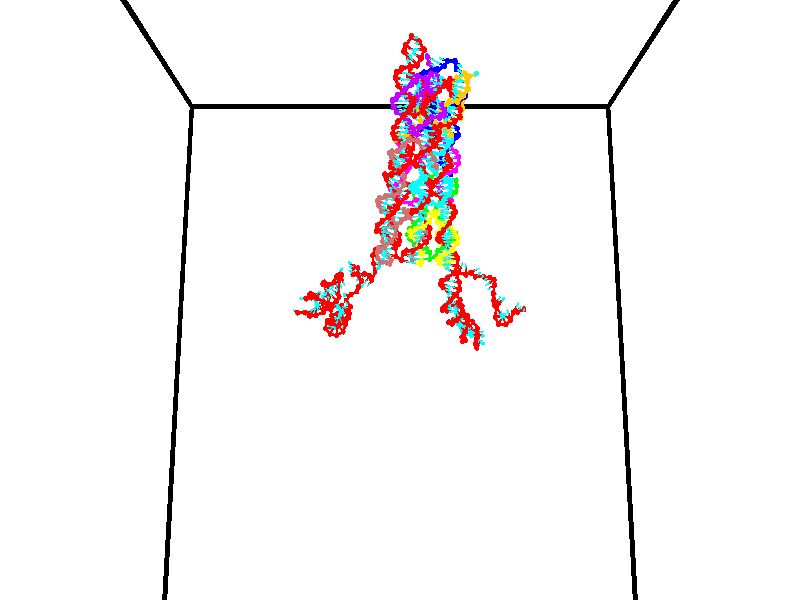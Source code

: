 // switches for output
#declare DRAW_BASES = 1; // possible values are 0, 1; only relevant for DNA ribbons
#declare DRAW_BASES_TYPE = 3; // possible values are 1, 2, 3; only relevant for DNA ribbons
#declare DRAW_FOG = 0; // set to 1 to enable fog

#include "colors.inc"

#include "transforms.inc"
background { rgb <1, 1, 1>}

#default {
   normal{
       ripples 0.25
       frequency 0.20
       turbulence 0.2
       lambda 5
   }
	finish {
		phong 0.1
		phong_size 40.
	}
}

// original window dimensions: 1024x640


// camera settings

camera {
	sky <0, 0.179814, -0.983701>
	up <0, 0.179814, -0.983701>
	right 1.6 * <1, 0, 0>
	location <35, 94.9851, 44.8844>
	look_at <35, 29.7336, 32.9568>
	direction <0, -65.2515, -11.9276>
	angle 67.0682
}


# declare cpy_camera_pos = <35, 94.9851, 44.8844>;
# if (DRAW_FOG = 1)
fog {
	fog_type 2
	up vnormalize(cpy_camera_pos)
	color rgbt<1,1,1,0.3>
	distance 1e-5
	fog_alt 3e-3
	fog_offset 56
}
# end


// LIGHTS

# declare lum = 6;
global_settings {
	ambient_light rgb lum * <0.05, 0.05, 0.05>
	max_trace_level 15
}# declare cpy_direct_light_amount = 0.25;
light_source
{	1000 * <-1, -1.16352, -0.803886>,
	rgb lum * cpy_direct_light_amount
	parallel
}

light_source
{	1000 * <1, 1.16352, 0.803886>,
	rgb lum * cpy_direct_light_amount
	parallel
}

// strand 0

// nucleotide -1

// particle -1
sphere {
	<24.700279, 35.062943, 35.004551> 0.250000
	pigment { color rgbt <1,0,0,0> }
	no_shadow
}
cylinder {
	<24.469023, 34.762753, 34.876461>,  <24.330269, 34.582638, 34.799606>, 0.100000
	pigment { color rgbt <1,0,0,0> }
	no_shadow
}
cylinder {
	<24.469023, 34.762753, 34.876461>,  <24.700279, 35.062943, 35.004551>, 0.100000
	pigment { color rgbt <1,0,0,0> }
	no_shadow
}

// particle -1
sphere {
	<24.469023, 34.762753, 34.876461> 0.100000
	pigment { color rgbt <1,0,0,0> }
	no_shadow
}
sphere {
	0, 1
	scale<0.080000,0.200000,0.300000>
	matrix <0.554703, -0.073690, -0.828779,
		0.598379, -0.656780, 0.458893,
		-0.578141, -0.750473, -0.320223,
		24.295580, 34.537609, 34.780396>
	pigment { color rgbt <0,1,1,0> }
	no_shadow
}
cylinder {
	<25.445166, 35.056713, 35.001404>,  <24.700279, 35.062943, 35.004551>, 0.130000
	pigment { color rgbt <1,0,0,0> }
	no_shadow
}

// nucleotide -1

// particle -1
sphere {
	<25.445166, 35.056713, 35.001404> 0.250000
	pigment { color rgbt <1,0,0,0> }
	no_shadow
}
cylinder {
	<25.786085, 34.862801, 34.922848>,  <25.990637, 34.746452, 34.875713>, 0.100000
	pigment { color rgbt <1,0,0,0> }
	no_shadow
}
cylinder {
	<25.786085, 34.862801, 34.922848>,  <25.445166, 35.056713, 35.001404>, 0.100000
	pigment { color rgbt <1,0,0,0> }
	no_shadow
}

// particle -1
sphere {
	<25.786085, 34.862801, 34.922848> 0.100000
	pigment { color rgbt <1,0,0,0> }
	no_shadow
}
sphere {
	0, 1
	scale<0.080000,0.200000,0.300000>
	matrix <0.452726, 0.871776, -0.187204,
		0.261959, 0.070645, 0.962490,
		0.852301, -0.484784, -0.196387,
		26.041775, 34.717365, 34.863934>
	pigment { color rgbt <0,1,1,0> }
	no_shadow
}
cylinder {
	<25.959192, 35.405682, 35.327423>,  <25.445166, 35.056713, 35.001404>, 0.130000
	pigment { color rgbt <1,0,0,0> }
	no_shadow
}

// nucleotide -1

// particle -1
sphere {
	<25.959192, 35.405682, 35.327423> 0.250000
	pigment { color rgbt <1,0,0,0> }
	no_shadow
}
cylinder {
	<26.159243, 35.203045, 35.046501>,  <26.279272, 35.081463, 34.877949>, 0.100000
	pigment { color rgbt <1,0,0,0> }
	no_shadow
}
cylinder {
	<26.159243, 35.203045, 35.046501>,  <25.959192, 35.405682, 35.327423>, 0.100000
	pigment { color rgbt <1,0,0,0> }
	no_shadow
}

// particle -1
sphere {
	<26.159243, 35.203045, 35.046501> 0.100000
	pigment { color rgbt <1,0,0,0> }
	no_shadow
}
sphere {
	0, 1
	scale<0.080000,0.200000,0.300000>
	matrix <0.508663, 0.828219, -0.235192,
		0.700812, -0.239612, 0.671899,
		0.500125, -0.506595, -0.702308,
		26.309280, 35.051067, 34.835808>
	pigment { color rgbt <0,1,1,0> }
	no_shadow
}
cylinder {
	<26.639086, 35.652027, 35.326202>,  <25.959192, 35.405682, 35.327423>, 0.130000
	pigment { color rgbt <1,0,0,0> }
	no_shadow
}

// nucleotide -1

// particle -1
sphere {
	<26.639086, 35.652027, 35.326202> 0.250000
	pigment { color rgbt <1,0,0,0> }
	no_shadow
}
cylinder {
	<26.616739, 35.477013, 34.967216>,  <26.603333, 35.372002, 34.751827>, 0.100000
	pigment { color rgbt <1,0,0,0> }
	no_shadow
}
cylinder {
	<26.616739, 35.477013, 34.967216>,  <26.639086, 35.652027, 35.326202>, 0.100000
	pigment { color rgbt <1,0,0,0> }
	no_shadow
}

// particle -1
sphere {
	<26.616739, 35.477013, 34.967216> 0.100000
	pigment { color rgbt <1,0,0,0> }
	no_shadow
}
sphere {
	0, 1
	scale<0.080000,0.200000,0.300000>
	matrix <0.445011, 0.793734, -0.414670,
		0.893781, -0.422545, 0.150370,
		-0.055864, -0.437541, -0.897462,
		26.599979, 35.345749, 34.697979>
	pigment { color rgbt <0,1,1,0> }
	no_shadow
}
cylinder {
	<27.359455, 35.631214, 35.055935>,  <26.639086, 35.652027, 35.326202>, 0.130000
	pigment { color rgbt <1,0,0,0> }
	no_shadow
}

// nucleotide -1

// particle -1
sphere {
	<27.359455, 35.631214, 35.055935> 0.250000
	pigment { color rgbt <1,0,0,0> }
	no_shadow
}
cylinder {
	<27.100388, 35.597530, 34.753033>,  <26.944946, 35.577320, 34.571293>, 0.100000
	pigment { color rgbt <1,0,0,0> }
	no_shadow
}
cylinder {
	<27.100388, 35.597530, 34.753033>,  <27.359455, 35.631214, 35.055935>, 0.100000
	pigment { color rgbt <1,0,0,0> }
	no_shadow
}

// particle -1
sphere {
	<27.100388, 35.597530, 34.753033> 0.100000
	pigment { color rgbt <1,0,0,0> }
	no_shadow
}
sphere {
	0, 1
	scale<0.080000,0.200000,0.300000>
	matrix <0.452983, 0.756590, -0.471570,
		0.612643, -0.648444, -0.451873,
		-0.647669, -0.084213, -0.757254,
		26.906088, 35.572266, 34.525856>
	pigment { color rgbt <0,1,1,0> }
	no_shadow
}
cylinder {
	<27.769915, 35.627163, 34.507710>,  <27.359455, 35.631214, 35.055935>, 0.130000
	pigment { color rgbt <1,0,0,0> }
	no_shadow
}

// nucleotide -1

// particle -1
sphere {
	<27.769915, 35.627163, 34.507710> 0.250000
	pigment { color rgbt <1,0,0,0> }
	no_shadow
}
cylinder {
	<27.421366, 35.697453, 34.324482>,  <27.212236, 35.739628, 34.214546>, 0.100000
	pigment { color rgbt <1,0,0,0> }
	no_shadow
}
cylinder {
	<27.421366, 35.697453, 34.324482>,  <27.769915, 35.627163, 34.507710>, 0.100000
	pigment { color rgbt <1,0,0,0> }
	no_shadow
}

// particle -1
sphere {
	<27.421366, 35.697453, 34.324482> 0.100000
	pigment { color rgbt <1,0,0,0> }
	no_shadow
}
sphere {
	0, 1
	scale<0.080000,0.200000,0.300000>
	matrix <0.438725, 0.697010, -0.567184,
		0.219607, -0.695195, -0.684453,
		-0.871374, 0.175729, -0.458068,
		27.159954, 35.750172, 34.187061>
	pigment { color rgbt <0,1,1,0> }
	no_shadow
}
cylinder {
	<27.874758, 35.505119, 33.719364>,  <27.769915, 35.627163, 34.507710>, 0.130000
	pigment { color rgbt <1,0,0,0> }
	no_shadow
}

// nucleotide -1

// particle -1
sphere {
	<27.874758, 35.505119, 33.719364> 0.250000
	pigment { color rgbt <1,0,0,0> }
	no_shadow
}
cylinder {
	<27.576893, 35.764629, 33.782059>,  <27.398174, 35.920338, 33.819675>, 0.100000
	pigment { color rgbt <1,0,0,0> }
	no_shadow
}
cylinder {
	<27.576893, 35.764629, 33.782059>,  <27.874758, 35.505119, 33.719364>, 0.100000
	pigment { color rgbt <1,0,0,0> }
	no_shadow
}

// particle -1
sphere {
	<27.576893, 35.764629, 33.782059> 0.100000
	pigment { color rgbt <1,0,0,0> }
	no_shadow
}
sphere {
	0, 1
	scale<0.080000,0.200000,0.300000>
	matrix <0.514852, 0.707792, -0.483692,
		-0.424742, -0.279493, -0.861091,
		-0.744662, 0.648778, 0.156732,
		27.353495, 35.959263, 33.829079>
	pigment { color rgbt <0,1,1,0> }
	no_shadow
}
cylinder {
	<27.655294, 35.784492, 33.069935>,  <27.874758, 35.505119, 33.719364>, 0.130000
	pigment { color rgbt <1,0,0,0> }
	no_shadow
}

// nucleotide -1

// particle -1
sphere {
	<27.655294, 35.784492, 33.069935> 0.250000
	pigment { color rgbt <1,0,0,0> }
	no_shadow
}
cylinder {
	<27.612623, 36.047688, 33.368107>,  <27.587021, 36.205605, 33.547012>, 0.100000
	pigment { color rgbt <1,0,0,0> }
	no_shadow
}
cylinder {
	<27.612623, 36.047688, 33.368107>,  <27.655294, 35.784492, 33.069935>, 0.100000
	pigment { color rgbt <1,0,0,0> }
	no_shadow
}

// particle -1
sphere {
	<27.612623, 36.047688, 33.368107> 0.100000
	pigment { color rgbt <1,0,0,0> }
	no_shadow
}
sphere {
	0, 1
	scale<0.080000,0.200000,0.300000>
	matrix <0.570234, 0.654651, -0.496251,
		-0.814526, 0.372132, -0.445046,
		-0.106679, 0.657990, 0.745432,
		27.580620, 36.245083, 33.591736>
	pigment { color rgbt <0,1,1,0> }
	no_shadow
}
cylinder {
	<27.359364, 36.472076, 32.839233>,  <27.655294, 35.784492, 33.069935>, 0.130000
	pigment { color rgbt <1,0,0,0> }
	no_shadow
}

// nucleotide -1

// particle -1
sphere {
	<27.359364, 36.472076, 32.839233> 0.250000
	pigment { color rgbt <1,0,0,0> }
	no_shadow
}
cylinder {
	<27.633715, 36.491844, 33.129646>,  <27.798326, 36.503704, 33.303894>, 0.100000
	pigment { color rgbt <1,0,0,0> }
	no_shadow
}
cylinder {
	<27.633715, 36.491844, 33.129646>,  <27.359364, 36.472076, 32.839233>, 0.100000
	pigment { color rgbt <1,0,0,0> }
	no_shadow
}

// particle -1
sphere {
	<27.633715, 36.491844, 33.129646> 0.100000
	pigment { color rgbt <1,0,0,0> }
	no_shadow
}
sphere {
	0, 1
	scale<0.080000,0.200000,0.300000>
	matrix <0.597948, 0.530358, -0.600981,
		-0.414761, 0.846332, 0.334209,
		0.685880, 0.049424, 0.726034,
		27.839479, 36.506672, 33.347458>
	pigment { color rgbt <0,1,1,0> }
	no_shadow
}
cylinder {
	<27.602585, 37.166077, 32.857033>,  <27.359364, 36.472076, 32.839233>, 0.130000
	pigment { color rgbt <1,0,0,0> }
	no_shadow
}

// nucleotide -1

// particle -1
sphere {
	<27.602585, 37.166077, 32.857033> 0.250000
	pigment { color rgbt <1,0,0,0> }
	no_shadow
}
cylinder {
	<27.887440, 36.978745, 33.066235>,  <28.058352, 36.866344, 33.191753>, 0.100000
	pigment { color rgbt <1,0,0,0> }
	no_shadow
}
cylinder {
	<27.887440, 36.978745, 33.066235>,  <27.602585, 37.166077, 32.857033>, 0.100000
	pigment { color rgbt <1,0,0,0> }
	no_shadow
}

// particle -1
sphere {
	<27.887440, 36.978745, 33.066235> 0.100000
	pigment { color rgbt <1,0,0,0> }
	no_shadow
}
sphere {
	0, 1
	scale<0.080000,0.200000,0.300000>
	matrix <0.702041, 0.473796, -0.531654,
		0.001193, 0.745778, 0.666193,
		0.712135, -0.468329, 0.523002,
		28.101080, 36.838245, 33.223137>
	pigment { color rgbt <0,1,1,0> }
	no_shadow
}
cylinder {
	<28.030561, 37.699142, 33.149319>,  <27.602585, 37.166077, 32.857033>, 0.130000
	pigment { color rgbt <1,0,0,0> }
	no_shadow
}

// nucleotide -1

// particle -1
sphere {
	<28.030561, 37.699142, 33.149319> 0.250000
	pigment { color rgbt <1,0,0,0> }
	no_shadow
}
cylinder {
	<28.235165, 37.356518, 33.122025>,  <28.357925, 37.150944, 33.105648>, 0.100000
	pigment { color rgbt <1,0,0,0> }
	no_shadow
}
cylinder {
	<28.235165, 37.356518, 33.122025>,  <28.030561, 37.699142, 33.149319>, 0.100000
	pigment { color rgbt <1,0,0,0> }
	no_shadow
}

// particle -1
sphere {
	<28.235165, 37.356518, 33.122025> 0.100000
	pigment { color rgbt <1,0,0,0> }
	no_shadow
}
sphere {
	0, 1
	scale<0.080000,0.200000,0.300000>
	matrix <0.788072, 0.499291, -0.360072,
		0.342496, 0.130403, 0.930426,
		0.511507, -0.856565, -0.068239,
		28.388617, 37.099548, 33.101551>
	pigment { color rgbt <0,1,1,0> }
	no_shadow
}
cylinder {
	<28.660223, 37.990986, 33.017899>,  <28.030561, 37.699142, 33.149319>, 0.130000
	pigment { color rgbt <1,0,0,0> }
	no_shadow
}

// nucleotide -1

// particle -1
sphere {
	<28.660223, 37.990986, 33.017899> 0.250000
	pigment { color rgbt <1,0,0,0> }
	no_shadow
}
cylinder {
	<28.750004, 37.601604, 32.999943>,  <28.803873, 37.367977, 32.989170>, 0.100000
	pigment { color rgbt <1,0,0,0> }
	no_shadow
}
cylinder {
	<28.750004, 37.601604, 32.999943>,  <28.660223, 37.990986, 33.017899>, 0.100000
	pigment { color rgbt <1,0,0,0> }
	no_shadow
}

// particle -1
sphere {
	<28.750004, 37.601604, 32.999943> 0.100000
	pigment { color rgbt <1,0,0,0> }
	no_shadow
}
sphere {
	0, 1
	scale<0.080000,0.200000,0.300000>
	matrix <0.896414, 0.224317, -0.382263,
		0.382183, 0.045561, 0.922963,
		0.224453, -0.973451, -0.044888,
		28.817339, 37.309570, 32.986477>
	pigment { color rgbt <0,1,1,0> }
	no_shadow
}
cylinder {
	<28.834850, 37.608673, 32.454823>,  <28.660223, 37.990986, 33.017899>, 0.130000
	pigment { color rgbt <1,0,0,0> }
	no_shadow
}

// nucleotide -1

// particle -1
sphere {
	<28.834850, 37.608673, 32.454823> 0.250000
	pigment { color rgbt <1,0,0,0> }
	no_shadow
}
cylinder {
	<29.093351, 37.772556, 32.197296>,  <29.248453, 37.870888, 32.042782>, 0.100000
	pigment { color rgbt <1,0,0,0> }
	no_shadow
}
cylinder {
	<29.093351, 37.772556, 32.197296>,  <28.834850, 37.608673, 32.454823>, 0.100000
	pigment { color rgbt <1,0,0,0> }
	no_shadow
}

// particle -1
sphere {
	<29.093351, 37.772556, 32.197296> 0.100000
	pigment { color rgbt <1,0,0,0> }
	no_shadow
}
sphere {
	0, 1
	scale<0.080000,0.200000,0.300000>
	matrix <0.478777, 0.439276, 0.760138,
		0.594246, -0.799485, 0.087725,
		0.646254, 0.409707, -0.643813,
		29.287228, 37.895470, 32.004150>
	pigment { color rgbt <0,1,1,0> }
	no_shadow
}
cylinder {
	<29.248014, 37.067936, 32.223244>,  <28.834850, 37.608673, 32.454823>, 0.130000
	pigment { color rgbt <1,0,0,0> }
	no_shadow
}

// nucleotide -1

// particle -1
sphere {
	<29.248014, 37.067936, 32.223244> 0.250000
	pigment { color rgbt <1,0,0,0> }
	no_shadow
}
cylinder {
	<29.365669, 36.898434, 32.565918>,  <29.436262, 36.796730, 32.771523>, 0.100000
	pigment { color rgbt <1,0,0,0> }
	no_shadow
}
cylinder {
	<29.365669, 36.898434, 32.565918>,  <29.248014, 37.067936, 32.223244>, 0.100000
	pigment { color rgbt <1,0,0,0> }
	no_shadow
}

// particle -1
sphere {
	<29.365669, 36.898434, 32.565918> 0.100000
	pigment { color rgbt <1,0,0,0> }
	no_shadow
}
sphere {
	0, 1
	scale<0.080000,0.200000,0.300000>
	matrix <-0.951996, -0.050389, 0.301935,
		-0.084781, -0.904370, -0.418242,
		0.294136, -0.423763, 0.856685,
		29.453911, 36.771305, 32.822926>
	pigment { color rgbt <0,1,1,0> }
	no_shadow
}
cylinder {
	<28.962181, 36.357891, 32.491821>,  <29.248014, 37.067936, 32.223244>, 0.130000
	pigment { color rgbt <1,0,0,0> }
	no_shadow
}

// nucleotide -1

// particle -1
sphere {
	<28.962181, 36.357891, 32.491821> 0.250000
	pigment { color rgbt <1,0,0,0> }
	no_shadow
}
cylinder {
	<29.078403, 36.564846, 32.813789>,  <29.148136, 36.689018, 33.006969>, 0.100000
	pigment { color rgbt <1,0,0,0> }
	no_shadow
}
cylinder {
	<29.078403, 36.564846, 32.813789>,  <28.962181, 36.357891, 32.491821>, 0.100000
	pigment { color rgbt <1,0,0,0> }
	no_shadow
}

// particle -1
sphere {
	<29.078403, 36.564846, 32.813789> 0.100000
	pigment { color rgbt <1,0,0,0> }
	no_shadow
}
sphere {
	0, 1
	scale<0.080000,0.200000,0.300000>
	matrix <-0.933973, -0.029525, 0.356121,
		0.208017, -0.855243, 0.474645,
		0.290556, 0.517385, 0.804916,
		29.165571, 36.720062, 33.055264>
	pigment { color rgbt <0,1,1,0> }
	no_shadow
}
cylinder {
	<28.812553, 35.977169, 33.073544>,  <28.962181, 36.357891, 32.491821>, 0.130000
	pigment { color rgbt <1,0,0,0> }
	no_shadow
}

// nucleotide -1

// particle -1
sphere {
	<28.812553, 35.977169, 33.073544> 0.250000
	pigment { color rgbt <1,0,0,0> }
	no_shadow
}
cylinder {
	<28.795118, 36.358982, 33.191505>,  <28.784657, 36.588070, 33.262283>, 0.100000
	pigment { color rgbt <1,0,0,0> }
	no_shadow
}
cylinder {
	<28.795118, 36.358982, 33.191505>,  <28.812553, 35.977169, 33.073544>, 0.100000
	pigment { color rgbt <1,0,0,0> }
	no_shadow
}

// particle -1
sphere {
	<28.795118, 36.358982, 33.191505> 0.100000
	pigment { color rgbt <1,0,0,0> }
	no_shadow
}
sphere {
	0, 1
	scale<0.080000,0.200000,0.300000>
	matrix <-0.915541, -0.156310, 0.370609,
		0.399855, -0.253845, 0.880726,
		-0.043589, 0.954531, 0.294907,
		28.782042, 36.645340, 33.279976>
	pigment { color rgbt <0,1,1,0> }
	no_shadow
}
cylinder {
	<28.951813, 36.105907, 33.830757>,  <28.812553, 35.977169, 33.073544>, 0.130000
	pigment { color rgbt <1,0,0,0> }
	no_shadow
}

// nucleotide -1

// particle -1
sphere {
	<28.951813, 36.105907, 33.830757> 0.250000
	pigment { color rgbt <1,0,0,0> }
	no_shadow
}
cylinder {
	<28.697203, 36.353626, 33.646885>,  <28.544436, 36.502258, 33.536560>, 0.100000
	pigment { color rgbt <1,0,0,0> }
	no_shadow
}
cylinder {
	<28.697203, 36.353626, 33.646885>,  <28.951813, 36.105907, 33.830757>, 0.100000
	pigment { color rgbt <1,0,0,0> }
	no_shadow
}

// particle -1
sphere {
	<28.697203, 36.353626, 33.646885> 0.100000
	pigment { color rgbt <1,0,0,0> }
	no_shadow
}
sphere {
	0, 1
	scale<0.080000,0.200000,0.300000>
	matrix <-0.756875, -0.387024, 0.526642,
		0.148239, 0.683144, 0.715080,
		-0.636526, 0.619295, -0.459682,
		28.506245, 36.539413, 33.508980>
	pigment { color rgbt <0,1,1,0> }
	no_shadow
}
cylinder {
	<28.747070, 36.560486, 34.295380>,  <28.951813, 36.105907, 33.830757>, 0.130000
	pigment { color rgbt <1,0,0,0> }
	no_shadow
}

// nucleotide -1

// particle -1
sphere {
	<28.747070, 36.560486, 34.295380> 0.250000
	pigment { color rgbt <1,0,0,0> }
	no_shadow
}
cylinder {
	<28.469101, 36.536110, 34.008781>,  <28.302319, 36.521484, 33.836823>, 0.100000
	pigment { color rgbt <1,0,0,0> }
	no_shadow
}
cylinder {
	<28.469101, 36.536110, 34.008781>,  <28.747070, 36.560486, 34.295380>, 0.100000
	pigment { color rgbt <1,0,0,0> }
	no_shadow
}

// particle -1
sphere {
	<28.469101, 36.536110, 34.008781> 0.100000
	pigment { color rgbt <1,0,0,0> }
	no_shadow
}
sphere {
	0, 1
	scale<0.080000,0.200000,0.300000>
	matrix <-0.636683, -0.410993, 0.652472,
		-0.334237, 0.909600, 0.246808,
		-0.694924, -0.060942, -0.716496,
		28.260624, 36.517826, 33.793831>
	pigment { color rgbt <0,1,1,0> }
	no_shadow
}
cylinder {
	<28.133423, 36.707489, 34.618752>,  <28.747070, 36.560486, 34.295380>, 0.130000
	pigment { color rgbt <1,0,0,0> }
	no_shadow
}

// nucleotide -1

// particle -1
sphere {
	<28.133423, 36.707489, 34.618752> 0.250000
	pigment { color rgbt <1,0,0,0> }
	no_shadow
}
cylinder {
	<28.040089, 36.494247, 34.293457>,  <27.984087, 36.366302, 34.098282>, 0.100000
	pigment { color rgbt <1,0,0,0> }
	no_shadow
}
cylinder {
	<28.040089, 36.494247, 34.293457>,  <28.133423, 36.707489, 34.618752>, 0.100000
	pigment { color rgbt <1,0,0,0> }
	no_shadow
}

// particle -1
sphere {
	<28.040089, 36.494247, 34.293457> 0.100000
	pigment { color rgbt <1,0,0,0> }
	no_shadow
}
sphere {
	0, 1
	scale<0.080000,0.200000,0.300000>
	matrix <-0.798570, -0.372133, 0.473078,
		-0.554833, 0.759811, -0.338891,
		-0.233337, -0.533108, -0.813234,
		27.970087, 36.334316, 34.049488>
	pigment { color rgbt <0,1,1,0> }
	no_shadow
}
cylinder {
	<27.492584, 36.889599, 34.386162>,  <28.133423, 36.707489, 34.618752>, 0.130000
	pigment { color rgbt <1,0,0,0> }
	no_shadow
}

// nucleotide -1

// particle -1
sphere {
	<27.492584, 36.889599, 34.386162> 0.250000
	pigment { color rgbt <1,0,0,0> }
	no_shadow
}
cylinder {
	<27.609842, 36.508488, 34.354473>,  <27.680197, 36.279819, 34.335461>, 0.100000
	pigment { color rgbt <1,0,0,0> }
	no_shadow
}
cylinder {
	<27.609842, 36.508488, 34.354473>,  <27.492584, 36.889599, 34.386162>, 0.100000
	pigment { color rgbt <1,0,0,0> }
	no_shadow
}

// particle -1
sphere {
	<27.609842, 36.508488, 34.354473> 0.100000
	pigment { color rgbt <1,0,0,0> }
	no_shadow
}
sphere {
	0, 1
	scale<0.080000,0.200000,0.300000>
	matrix <-0.630126, -0.254863, 0.733475,
		-0.719031, -0.165095, -0.675084,
		0.293147, -0.952779, -0.079224,
		27.697786, 36.222652, 34.330708>
	pigment { color rgbt <0,1,1,0> }
	no_shadow
}
cylinder {
	<26.852177, 37.020363, 34.112007>,  <27.492584, 36.889599, 34.386162>, 0.130000
	pigment { color rgbt <1,0,0,0> }
	no_shadow
}

// nucleotide -1

// particle -1
sphere {
	<26.852177, 37.020363, 34.112007> 0.250000
	pigment { color rgbt <1,0,0,0> }
	no_shadow
}
cylinder {
	<26.968719, 36.756218, 33.835159>,  <27.038645, 36.597729, 33.669052>, 0.100000
	pigment { color rgbt <1,0,0,0> }
	no_shadow
}
cylinder {
	<26.968719, 36.756218, 33.835159>,  <26.852177, 37.020363, 34.112007>, 0.100000
	pigment { color rgbt <1,0,0,0> }
	no_shadow
}

// particle -1
sphere {
	<26.968719, 36.756218, 33.835159> 0.100000
	pigment { color rgbt <1,0,0,0> }
	no_shadow
}
sphere {
	0, 1
	scale<0.080000,0.200000,0.300000>
	matrix <-0.487033, -0.725118, 0.486829,
		-0.823353, 0.195244, -0.532888,
		0.291356, -0.660367, -0.692118,
		27.056126, 36.558109, 33.627525>
	pigment { color rgbt <0,1,1,0> }
	no_shadow
}
cylinder {
	<26.294146, 36.653130, 34.026821>,  <26.852177, 37.020363, 34.112007>, 0.130000
	pigment { color rgbt <1,0,0,0> }
	no_shadow
}

// nucleotide -1

// particle -1
sphere {
	<26.294146, 36.653130, 34.026821> 0.250000
	pigment { color rgbt <1,0,0,0> }
	no_shadow
}
cylinder {
	<26.611374, 36.439209, 33.910187>,  <26.801710, 36.310856, 33.840206>, 0.100000
	pigment { color rgbt <1,0,0,0> }
	no_shadow
}
cylinder {
	<26.611374, 36.439209, 33.910187>,  <26.294146, 36.653130, 34.026821>, 0.100000
	pigment { color rgbt <1,0,0,0> }
	no_shadow
}

// particle -1
sphere {
	<26.611374, 36.439209, 33.910187> 0.100000
	pigment { color rgbt <1,0,0,0> }
	no_shadow
}
sphere {
	0, 1
	scale<0.080000,0.200000,0.300000>
	matrix <-0.395141, -0.815999, 0.421911,
		-0.463577, -0.219386, -0.858467,
		0.793070, -0.534804, -0.291590,
		26.849295, 36.278767, 33.822708>
	pigment { color rgbt <0,1,1,0> }
	no_shadow
}
cylinder {
	<26.055008, 36.102123, 33.621941>,  <26.294146, 36.653130, 34.026821>, 0.130000
	pigment { color rgbt <1,0,0,0> }
	no_shadow
}

// nucleotide -1

// particle -1
sphere {
	<26.055008, 36.102123, 33.621941> 0.250000
	pigment { color rgbt <1,0,0,0> }
	no_shadow
}
cylinder {
	<26.397186, 35.979969, 33.789249>,  <26.602493, 35.906677, 33.889633>, 0.100000
	pigment { color rgbt <1,0,0,0> }
	no_shadow
}
cylinder {
	<26.397186, 35.979969, 33.789249>,  <26.055008, 36.102123, 33.621941>, 0.100000
	pigment { color rgbt <1,0,0,0> }
	no_shadow
}

// particle -1
sphere {
	<26.397186, 35.979969, 33.789249> 0.100000
	pigment { color rgbt <1,0,0,0> }
	no_shadow
}
sphere {
	0, 1
	scale<0.080000,0.200000,0.300000>
	matrix <-0.476187, -0.781341, 0.403425,
		0.203612, -0.544284, -0.813816,
		0.855446, -0.305387, 0.418271,
		26.653820, 35.888351, 33.914730>
	pigment { color rgbt <0,1,1,0> }
	no_shadow
}
cylinder {
	<25.620962, 35.576706, 33.900497>,  <26.055008, 36.102123, 33.621941>, 0.130000
	pigment { color rgbt <1,0,0,0> }
	no_shadow
}

// nucleotide -1

// particle -1
sphere {
	<25.620962, 35.576706, 33.900497> 0.250000
	pigment { color rgbt <1,0,0,0> }
	no_shadow
}
cylinder {
	<25.418118, 35.913551, 33.973911>,  <25.296412, 36.115658, 34.017960>, 0.100000
	pigment { color rgbt <1,0,0,0> }
	no_shadow
}
cylinder {
	<25.418118, 35.913551, 33.973911>,  <25.620962, 35.576706, 33.900497>, 0.100000
	pigment { color rgbt <1,0,0,0> }
	no_shadow
}

// particle -1
sphere {
	<25.418118, 35.913551, 33.973911> 0.100000
	pigment { color rgbt <1,0,0,0> }
	no_shadow
}
sphere {
	0, 1
	scale<0.080000,0.200000,0.300000>
	matrix <0.404321, 0.420494, -0.812225,
		-0.761160, -0.337681, -0.553721,
		-0.507110, 0.842114, 0.183531,
		25.265985, 36.166187, 34.028969>
	pigment { color rgbt <0,1,1,0> }
	no_shadow
}
cylinder {
	<26.114891, 35.395527, 33.513683>,  <25.620962, 35.576706, 33.900497>, 0.130000
	pigment { color rgbt <1,0,0,0> }
	no_shadow
}

// nucleotide -1

// particle -1
sphere {
	<26.114891, 35.395527, 33.513683> 0.250000
	pigment { color rgbt <1,0,0,0> }
	no_shadow
}
cylinder {
	<26.343853, 35.473366, 33.832302>,  <26.481230, 35.520069, 34.023472>, 0.100000
	pigment { color rgbt <1,0,0,0> }
	no_shadow
}
cylinder {
	<26.343853, 35.473366, 33.832302>,  <26.114891, 35.395527, 33.513683>, 0.100000
	pigment { color rgbt <1,0,0,0> }
	no_shadow
}

// particle -1
sphere {
	<26.343853, 35.473366, 33.832302> 0.100000
	pigment { color rgbt <1,0,0,0> }
	no_shadow
}
sphere {
	0, 1
	scale<0.080000,0.200000,0.300000>
	matrix <-0.289000, -0.861218, 0.418070,
		0.767353, -0.469507, -0.436729,
		0.572406, 0.194593, 0.796546,
		26.515575, 35.531742, 34.071266>
	pigment { color rgbt <0,1,1,0> }
	no_shadow
}
cylinder {
	<26.441128, 34.780350, 33.534340>,  <26.114891, 35.395527, 33.513683>, 0.130000
	pigment { color rgbt <1,0,0,0> }
	no_shadow
}

// nucleotide -1

// particle -1
sphere {
	<26.441128, 34.780350, 33.534340> 0.250000
	pigment { color rgbt <1,0,0,0> }
	no_shadow
}
cylinder {
	<26.515375, 34.938713, 33.894073>,  <26.559923, 35.033733, 34.109913>, 0.100000
	pigment { color rgbt <1,0,0,0> }
	no_shadow
}
cylinder {
	<26.515375, 34.938713, 33.894073>,  <26.441128, 34.780350, 33.534340>, 0.100000
	pigment { color rgbt <1,0,0,0> }
	no_shadow
}

// particle -1
sphere {
	<26.515375, 34.938713, 33.894073> 0.100000
	pigment { color rgbt <1,0,0,0> }
	no_shadow
}
sphere {
	0, 1
	scale<0.080000,0.200000,0.300000>
	matrix <-0.255108, -0.864439, 0.433203,
		0.948929, -0.309837, -0.059455,
		0.185617, 0.395912, 0.899333,
		26.571060, 35.057487, 34.163872>
	pigment { color rgbt <0,1,1,0> }
	no_shadow
}
cylinder {
	<26.985838, 34.368759, 33.935486>,  <26.441128, 34.780350, 33.534340>, 0.130000
	pigment { color rgbt <1,0,0,0> }
	no_shadow
}

// nucleotide -1

// particle -1
sphere {
	<26.985838, 34.368759, 33.935486> 0.250000
	pigment { color rgbt <1,0,0,0> }
	no_shadow
}
cylinder {
	<26.783424, 34.579529, 34.208626>,  <26.661976, 34.705990, 34.372509>, 0.100000
	pigment { color rgbt <1,0,0,0> }
	no_shadow
}
cylinder {
	<26.783424, 34.579529, 34.208626>,  <26.985838, 34.368759, 33.935486>, 0.100000
	pigment { color rgbt <1,0,0,0> }
	no_shadow
}

// particle -1
sphere {
	<26.783424, 34.579529, 34.208626> 0.100000
	pigment { color rgbt <1,0,0,0> }
	no_shadow
}
sphere {
	0, 1
	scale<0.080000,0.200000,0.300000>
	matrix <-0.244412, -0.846844, 0.472353,
		0.827160, 0.072130, 0.557317,
		-0.506032, 0.526927, 0.682847,
		26.631615, 34.737606, 34.413479>
	pigment { color rgbt <0,1,1,0> }
	no_shadow
}
cylinder {
	<27.248188, 34.163548, 34.566238>,  <26.985838, 34.368759, 33.935486>, 0.130000
	pigment { color rgbt <1,0,0,0> }
	no_shadow
}

// nucleotide -1

// particle -1
sphere {
	<27.248188, 34.163548, 34.566238> 0.250000
	pigment { color rgbt <1,0,0,0> }
	no_shadow
}
cylinder {
	<26.865841, 34.280849, 34.573414>,  <26.636433, 34.351231, 34.577717>, 0.100000
	pigment { color rgbt <1,0,0,0> }
	no_shadow
}
cylinder {
	<26.865841, 34.280849, 34.573414>,  <27.248188, 34.163548, 34.566238>, 0.100000
	pigment { color rgbt <1,0,0,0> }
	no_shadow
}

// particle -1
sphere {
	<26.865841, 34.280849, 34.573414> 0.100000
	pigment { color rgbt <1,0,0,0> }
	no_shadow
}
sphere {
	0, 1
	scale<0.080000,0.200000,0.300000>
	matrix <-0.258749, -0.869175, 0.421406,
		0.139167, 0.398168, 0.906694,
		-0.955867, 0.293252, 0.017936,
		26.579081, 34.368824, 34.578796>
	pigment { color rgbt <0,1,1,0> }
	no_shadow
}
cylinder {
	<27.967731, 34.442684, 34.661133>,  <27.248188, 34.163548, 34.566238>, 0.130000
	pigment { color rgbt <1,0,0,0> }
	no_shadow
}

// nucleotide -1

// particle -1
sphere {
	<27.967731, 34.442684, 34.661133> 0.250000
	pigment { color rgbt <1,0,0,0> }
	no_shadow
}
cylinder {
	<28.304659, 34.432491, 34.445782>,  <28.506815, 34.426376, 34.316570>, 0.100000
	pigment { color rgbt <1,0,0,0> }
	no_shadow
}
cylinder {
	<28.304659, 34.432491, 34.445782>,  <27.967731, 34.442684, 34.661133>, 0.100000
	pigment { color rgbt <1,0,0,0> }
	no_shadow
}

// particle -1
sphere {
	<28.304659, 34.432491, 34.445782> 0.100000
	pigment { color rgbt <1,0,0,0> }
	no_shadow
}
sphere {
	0, 1
	scale<0.080000,0.200000,0.300000>
	matrix <0.230843, -0.885573, 0.403078,
		-0.487047, -0.463801, -0.740050,
		0.842316, -0.025483, -0.538381,
		28.557354, 34.424847, 34.284267>
	pigment { color rgbt <0,1,1,0> }
	no_shadow
}
cylinder {
	<27.968390, 33.790264, 34.305790>,  <27.967731, 34.442684, 34.661133>, 0.130000
	pigment { color rgbt <1,0,0,0> }
	no_shadow
}

// nucleotide -1

// particle -1
sphere {
	<27.968390, 33.790264, 34.305790> 0.250000
	pigment { color rgbt <1,0,0,0> }
	no_shadow
}
cylinder {
	<28.344879, 33.921677, 34.337189>,  <28.570774, 34.000523, 34.356030>, 0.100000
	pigment { color rgbt <1,0,0,0> }
	no_shadow
}
cylinder {
	<28.344879, 33.921677, 34.337189>,  <27.968390, 33.790264, 34.305790>, 0.100000
	pigment { color rgbt <1,0,0,0> }
	no_shadow
}

// particle -1
sphere {
	<28.344879, 33.921677, 34.337189> 0.100000
	pigment { color rgbt <1,0,0,0> }
	no_shadow
}
sphere {
	0, 1
	scale<0.080000,0.200000,0.300000>
	matrix <0.246305, -0.826573, 0.506075,
		0.231143, -0.456997, -0.858910,
		0.941226, 0.328529, 0.078496,
		28.627247, 34.020237, 34.360737>
	pigment { color rgbt <0,1,1,0> }
	no_shadow
}
cylinder {
	<28.369204, 33.271835, 34.018806>,  <27.968390, 33.790264, 34.305790>, 0.130000
	pigment { color rgbt <1,0,0,0> }
	no_shadow
}

// nucleotide -1

// particle -1
sphere {
	<28.369204, 33.271835, 34.018806> 0.250000
	pigment { color rgbt <1,0,0,0> }
	no_shadow
}
cylinder {
	<28.592728, 33.473446, 34.282227>,  <28.726841, 33.594410, 34.440281>, 0.100000
	pigment { color rgbt <1,0,0,0> }
	no_shadow
}
cylinder {
	<28.592728, 33.473446, 34.282227>,  <28.369204, 33.271835, 34.018806>, 0.100000
	pigment { color rgbt <1,0,0,0> }
	no_shadow
}

// particle -1
sphere {
	<28.592728, 33.473446, 34.282227> 0.100000
	pigment { color rgbt <1,0,0,0> }
	no_shadow
}
sphere {
	0, 1
	scale<0.080000,0.200000,0.300000>
	matrix <0.217354, -0.855366, 0.470220,
		0.800306, -0.119624, -0.587537,
		0.558809, 0.504023, 0.658554,
		28.760370, 33.624653, 34.479794>
	pigment { color rgbt <0,1,1,0> }
	no_shadow
}
cylinder {
	<28.947655, 32.952454, 34.025967>,  <28.369204, 33.271835, 34.018806>, 0.130000
	pigment { color rgbt <1,0,0,0> }
	no_shadow
}

// nucleotide -1

// particle -1
sphere {
	<28.947655, 32.952454, 34.025967> 0.250000
	pigment { color rgbt <1,0,0,0> }
	no_shadow
}
cylinder {
	<28.903049, 33.103867, 34.393505>,  <28.876286, 33.194714, 34.614029>, 0.100000
	pigment { color rgbt <1,0,0,0> }
	no_shadow
}
cylinder {
	<28.903049, 33.103867, 34.393505>,  <28.947655, 32.952454, 34.025967>, 0.100000
	pigment { color rgbt <1,0,0,0> }
	no_shadow
}

// particle -1
sphere {
	<28.903049, 33.103867, 34.393505> 0.100000
	pigment { color rgbt <1,0,0,0> }
	no_shadow
}
sphere {
	0, 1
	scale<0.080000,0.200000,0.300000>
	matrix <0.282203, -0.874485, 0.394510,
		0.952852, 0.303294, -0.009307,
		-0.111514, 0.378536, 0.918844,
		28.869595, 33.217426, 34.669159>
	pigment { color rgbt <0,1,1,0> }
	no_shadow
}
cylinder {
	<29.464741, 32.697701, 34.428181>,  <28.947655, 32.952454, 34.025967>, 0.130000
	pigment { color rgbt <1,0,0,0> }
	no_shadow
}

// nucleotide -1

// particle -1
sphere {
	<29.464741, 32.697701, 34.428181> 0.250000
	pigment { color rgbt <1,0,0,0> }
	no_shadow
}
cylinder {
	<29.173632, 32.772545, 34.692101>,  <28.998966, 32.817451, 34.850452>, 0.100000
	pigment { color rgbt <1,0,0,0> }
	no_shadow
}
cylinder {
	<29.173632, 32.772545, 34.692101>,  <29.464741, 32.697701, 34.428181>, 0.100000
	pigment { color rgbt <1,0,0,0> }
	no_shadow
}

// particle -1
sphere {
	<29.173632, 32.772545, 34.692101> 0.100000
	pigment { color rgbt <1,0,0,0> }
	no_shadow
}
sphere {
	0, 1
	scale<0.080000,0.200000,0.300000>
	matrix <0.004457, -0.960753, 0.277371,
		0.685805, 0.204804, 0.698375,
		-0.727772, 0.187109, 0.659802,
		28.955299, 32.828678, 34.890041>
	pigment { color rgbt <0,1,1,0> }
	no_shadow
}
cylinder {
	<29.603050, 32.440212, 35.040184>,  <29.464741, 32.697701, 34.428181>, 0.130000
	pigment { color rgbt <1,0,0,0> }
	no_shadow
}

// nucleotide -1

// particle -1
sphere {
	<29.603050, 32.440212, 35.040184> 0.250000
	pigment { color rgbt <1,0,0,0> }
	no_shadow
}
cylinder {
	<29.204678, 32.470291, 35.060040>,  <28.965654, 32.488338, 35.071953>, 0.100000
	pigment { color rgbt <1,0,0,0> }
	no_shadow
}
cylinder {
	<29.204678, 32.470291, 35.060040>,  <29.603050, 32.440212, 35.040184>, 0.100000
	pigment { color rgbt <1,0,0,0> }
	no_shadow
}

// particle -1
sphere {
	<29.204678, 32.470291, 35.060040> 0.100000
	pigment { color rgbt <1,0,0,0> }
	no_shadow
}
sphere {
	0, 1
	scale<0.080000,0.200000,0.300000>
	matrix <-0.065797, -0.983337, 0.169469,
		0.061557, 0.165513, 0.984285,
		-0.995932, 0.075195, 0.049641,
		28.905897, 32.492851, 35.074932>
	pigment { color rgbt <0,1,1,0> }
	no_shadow
}
cylinder {
	<29.279663, 32.159740, 35.589329>,  <29.603050, 32.440212, 35.040184>, 0.130000
	pigment { color rgbt <1,0,0,0> }
	no_shadow
}

// nucleotide -1

// particle -1
sphere {
	<29.279663, 32.159740, 35.589329> 0.250000
	pigment { color rgbt <1,0,0,0> }
	no_shadow
}
cylinder {
	<29.005562, 32.119770, 35.300762>,  <28.841101, 32.095787, 35.127621>, 0.100000
	pigment { color rgbt <1,0,0,0> }
	no_shadow
}
cylinder {
	<29.005562, 32.119770, 35.300762>,  <29.279663, 32.159740, 35.589329>, 0.100000
	pigment { color rgbt <1,0,0,0> }
	no_shadow
}

// particle -1
sphere {
	<29.005562, 32.119770, 35.300762> 0.100000
	pigment { color rgbt <1,0,0,0> }
	no_shadow
}
sphere {
	0, 1
	scale<0.080000,0.200000,0.300000>
	matrix <0.007165, -0.991419, 0.130524,
		-0.728270, 0.084273, 0.680089,
		-0.685253, -0.099930, -0.721417,
		28.799986, 32.089790, 35.084335>
	pigment { color rgbt <0,1,1,0> }
	no_shadow
}
cylinder {
	<29.007957, 31.879610, 36.180798>,  <29.279663, 32.159740, 35.589329>, 0.130000
	pigment { color rgbt <1,0,0,0> }
	no_shadow
}

// nucleotide -1

// particle -1
sphere {
	<29.007957, 31.879610, 36.180798> 0.250000
	pigment { color rgbt <1,0,0,0> }
	no_shadow
}
cylinder {
	<28.753088, 32.030083, 35.911724>,  <28.600166, 32.120365, 35.750282>, 0.100000
	pigment { color rgbt <1,0,0,0> }
	no_shadow
}
cylinder {
	<28.753088, 32.030083, 35.911724>,  <29.007957, 31.879610, 36.180798>, 0.100000
	pigment { color rgbt <1,0,0,0> }
	no_shadow
}

// particle -1
sphere {
	<28.753088, 32.030083, 35.911724> 0.100000
	pigment { color rgbt <1,0,0,0> }
	no_shadow
}
sphere {
	0, 1
	scale<0.080000,0.200000,0.300000>
	matrix <-0.575903, -0.812418, 0.091179,
		-0.512198, 0.445495, 0.734294,
		-0.637173, 0.376180, -0.672681,
		28.561935, 32.142937, 35.709919>
	pigment { color rgbt <0,1,1,0> }
	no_shadow
}
cylinder {
	<28.312267, 31.910358, 36.523315>,  <29.007957, 31.879610, 36.180798>, 0.130000
	pigment { color rgbt <1,0,0,0> }
	no_shadow
}

// nucleotide -1

// particle -1
sphere {
	<28.312267, 31.910358, 36.523315> 0.250000
	pigment { color rgbt <1,0,0,0> }
	no_shadow
}
cylinder {
	<28.315733, 31.863335, 36.126102>,  <28.317812, 31.835119, 35.887775>, 0.100000
	pigment { color rgbt <1,0,0,0> }
	no_shadow
}
cylinder {
	<28.315733, 31.863335, 36.126102>,  <28.312267, 31.910358, 36.523315>, 0.100000
	pigment { color rgbt <1,0,0,0> }
	no_shadow
}

// particle -1
sphere {
	<28.315733, 31.863335, 36.126102> 0.100000
	pigment { color rgbt <1,0,0,0> }
	no_shadow
}
sphere {
	0, 1
	scale<0.080000,0.200000,0.300000>
	matrix <-0.364238, -0.925213, 0.106354,
		-0.931265, 0.360777, -0.050838,
		0.008666, -0.117560, -0.993028,
		28.318333, 31.828066, 35.828194>
	pigment { color rgbt <0,1,1,0> }
	no_shadow
}
cylinder {
	<27.628752, 31.656719, 36.350563>,  <28.312267, 31.910358, 36.523315>, 0.130000
	pigment { color rgbt <1,0,0,0> }
	no_shadow
}

// nucleotide -1

// particle -1
sphere {
	<27.628752, 31.656719, 36.350563> 0.250000
	pigment { color rgbt <1,0,0,0> }
	no_shadow
}
cylinder {
	<27.822304, 31.607512, 36.003986>,  <27.938435, 31.577988, 35.796040>, 0.100000
	pigment { color rgbt <1,0,0,0> }
	no_shadow
}
cylinder {
	<27.822304, 31.607512, 36.003986>,  <27.628752, 31.656719, 36.350563>, 0.100000
	pigment { color rgbt <1,0,0,0> }
	no_shadow
}

// particle -1
sphere {
	<27.822304, 31.607512, 36.003986> 0.100000
	pigment { color rgbt <1,0,0,0> }
	no_shadow
}
sphere {
	0, 1
	scale<0.080000,0.200000,0.300000>
	matrix <-0.416759, -0.902986, -0.104538,
		-0.769528, 0.411683, -0.488204,
		0.483878, -0.123019, -0.866446,
		27.967466, 31.570606, 35.744053>
	pigment { color rgbt <0,1,1,0> }
	no_shadow
}
cylinder {
	<27.086781, 31.465048, 35.835758>,  <27.628752, 31.656719, 36.350563>, 0.130000
	pigment { color rgbt <1,0,0,0> }
	no_shadow
}

// nucleotide -1

// particle -1
sphere {
	<27.086781, 31.465048, 35.835758> 0.250000
	pigment { color rgbt <1,0,0,0> }
	no_shadow
}
cylinder {
	<27.443466, 31.297075, 35.768223>,  <27.657476, 31.196291, 35.727699>, 0.100000
	pigment { color rgbt <1,0,0,0> }
	no_shadow
}
cylinder {
	<27.443466, 31.297075, 35.768223>,  <27.086781, 31.465048, 35.835758>, 0.100000
	pigment { color rgbt <1,0,0,0> }
	no_shadow
}

// particle -1
sphere {
	<27.443466, 31.297075, 35.768223> 0.100000
	pigment { color rgbt <1,0,0,0> }
	no_shadow
}
sphere {
	0, 1
	scale<0.080000,0.200000,0.300000>
	matrix <-0.441066, -0.889944, -0.116019,
		-0.101539, 0.177925, -0.978791,
		0.891712, -0.419931, -0.168840,
		27.710979, 31.171097, 35.717571>
	pigment { color rgbt <0,1,1,0> }
	no_shadow
}
cylinder {
	<27.197830, 31.137545, 35.098385>,  <27.086781, 31.465048, 35.835758>, 0.130000
	pigment { color rgbt <1,0,0,0> }
	no_shadow
}

// nucleotide -1

// particle -1
sphere {
	<27.197830, 31.137545, 35.098385> 0.250000
	pigment { color rgbt <1,0,0,0> }
	no_shadow
}
cylinder {
	<27.405674, 30.969604, 35.396038>,  <27.530380, 30.868839, 35.574631>, 0.100000
	pigment { color rgbt <1,0,0,0> }
	no_shadow
}
cylinder {
	<27.405674, 30.969604, 35.396038>,  <27.197830, 31.137545, 35.098385>, 0.100000
	pigment { color rgbt <1,0,0,0> }
	no_shadow
}

// particle -1
sphere {
	<27.405674, 30.969604, 35.396038> 0.100000
	pigment { color rgbt <1,0,0,0> }
	no_shadow
}
sphere {
	0, 1
	scale<0.080000,0.200000,0.300000>
	matrix <-0.469288, -0.868045, -0.162073,
		0.713985, -0.264998, -0.648075,
		0.519609, -0.419851, 0.744131,
		27.561556, 30.843649, 35.619278>
	pigment { color rgbt <0,1,1,0> }
	no_shadow
}
cylinder {
	<27.658749, 30.399385, 34.924286>,  <27.197830, 31.137545, 35.098385>, 0.130000
	pigment { color rgbt <1,0,0,0> }
	no_shadow
}

// nucleotide -1

// particle -1
sphere {
	<27.658749, 30.399385, 34.924286> 0.250000
	pigment { color rgbt <1,0,0,0> }
	no_shadow
}
cylinder {
	<27.505367, 30.429585, 35.292473>,  <27.413338, 30.447704, 35.513386>, 0.100000
	pigment { color rgbt <1,0,0,0> }
	no_shadow
}
cylinder {
	<27.505367, 30.429585, 35.292473>,  <27.658749, 30.399385, 34.924286>, 0.100000
	pigment { color rgbt <1,0,0,0> }
	no_shadow
}

// particle -1
sphere {
	<27.505367, 30.429585, 35.292473> 0.100000
	pigment { color rgbt <1,0,0,0> }
	no_shadow
}
sphere {
	0, 1
	scale<0.080000,0.200000,0.300000>
	matrix <-0.600215, -0.777854, -0.186240,
		0.701930, -0.623894, 0.343585,
		-0.383453, 0.075497, 0.920469,
		27.390331, 30.452234, 35.568615>
	pigment { color rgbt <0,1,1,0> }
	no_shadow
}
cylinder {
	<28.310270, 30.547272, 35.161854>,  <27.658749, 30.399385, 34.924286>, 0.130000
	pigment { color rgbt <1,0,0,0> }
	no_shadow
}

// nucleotide -1

// particle -1
sphere {
	<28.310270, 30.547272, 35.161854> 0.250000
	pigment { color rgbt <1,0,0,0> }
	no_shadow
}
cylinder {
	<28.534586, 30.859465, 35.272385>,  <28.669176, 31.046782, 35.338703>, 0.100000
	pigment { color rgbt <1,0,0,0> }
	no_shadow
}
cylinder {
	<28.534586, 30.859465, 35.272385>,  <28.310270, 30.547272, 35.161854>, 0.100000
	pigment { color rgbt <1,0,0,0> }
	no_shadow
}

// particle -1
sphere {
	<28.534586, 30.859465, 35.272385> 0.100000
	pigment { color rgbt <1,0,0,0> }
	no_shadow
}
sphere {
	0, 1
	scale<0.080000,0.200000,0.300000>
	matrix <0.560429, -0.603493, 0.567200,
		0.609454, -0.163217, -0.775839,
		0.560790, 0.780485, 0.276330,
		28.702824, 31.093611, 35.355282>
	pigment { color rgbt <0,1,1,0> }
	no_shadow
}
cylinder {
	<29.032431, 30.499794, 35.001598>,  <28.310270, 30.547272, 35.161854>, 0.130000
	pigment { color rgbt <1,0,0,0> }
	no_shadow
}

// nucleotide -1

// particle -1
sphere {
	<29.032431, 30.499794, 35.001598> 0.250000
	pigment { color rgbt <1,0,0,0> }
	no_shadow
}
cylinder {
	<28.990641, 30.716885, 35.334953>,  <28.965567, 30.847139, 35.534966>, 0.100000
	pigment { color rgbt <1,0,0,0> }
	no_shadow
}
cylinder {
	<28.990641, 30.716885, 35.334953>,  <29.032431, 30.499794, 35.001598>, 0.100000
	pigment { color rgbt <1,0,0,0> }
	no_shadow
}

// particle -1
sphere {
	<28.990641, 30.716885, 35.334953> 0.100000
	pigment { color rgbt <1,0,0,0> }
	no_shadow
}
sphere {
	0, 1
	scale<0.080000,0.200000,0.300000>
	matrix <0.505185, -0.692849, 0.514537,
		0.856664, 0.474770, -0.201793,
		-0.104475, 0.542728, 0.833386,
		28.959299, 30.879704, 35.584969>
	pigment { color rgbt <0,1,1,0> }
	no_shadow
}
cylinder {
	<28.722372, 31.107523, 34.770290>,  <29.032431, 30.499794, 35.001598>, 0.130000
	pigment { color rgbt <1,0,0,0> }
	no_shadow
}

// nucleotide -1

// particle -1
sphere {
	<28.722372, 31.107523, 34.770290> 0.250000
	pigment { color rgbt <1,0,0,0> }
	no_shadow
}
cylinder {
	<28.508099, 31.258001, 35.072685>,  <28.379534, 31.348288, 35.254124>, 0.100000
	pigment { color rgbt <1,0,0,0> }
	no_shadow
}
cylinder {
	<28.508099, 31.258001, 35.072685>,  <28.722372, 31.107523, 34.770290>, 0.100000
	pigment { color rgbt <1,0,0,0> }
	no_shadow
}

// particle -1
sphere {
	<28.508099, 31.258001, 35.072685> 0.100000
	pigment { color rgbt <1,0,0,0> }
	no_shadow
}
sphere {
	0, 1
	scale<0.080000,0.200000,0.300000>
	matrix <0.214868, 0.926535, -0.308812,
		-0.816624, -0.002988, -0.577162,
		-0.535684, 0.376197, 0.755989,
		28.347393, 31.370861, 35.299480>
	pigment { color rgbt <0,1,1,0> }
	no_shadow
}
cylinder {
	<28.351057, 31.678593, 34.536961>,  <28.722372, 31.107523, 34.770290>, 0.130000
	pigment { color rgbt <1,0,0,0> }
	no_shadow
}

// nucleotide -1

// particle -1
sphere {
	<28.351057, 31.678593, 34.536961> 0.250000
	pigment { color rgbt <1,0,0,0> }
	no_shadow
}
cylinder {
	<28.352667, 31.718369, 34.934975>,  <28.353634, 31.742235, 35.173782>, 0.100000
	pigment { color rgbt <1,0,0,0> }
	no_shadow
}
cylinder {
	<28.352667, 31.718369, 34.934975>,  <28.351057, 31.678593, 34.536961>, 0.100000
	pigment { color rgbt <1,0,0,0> }
	no_shadow
}

// particle -1
sphere {
	<28.352667, 31.718369, 34.934975> 0.100000
	pigment { color rgbt <1,0,0,0> }
	no_shadow
}
sphere {
	0, 1
	scale<0.080000,0.200000,0.300000>
	matrix <0.161731, 0.981879, -0.098780,
		-0.986827, 0.161326, -0.012129,
		0.004027, 0.099441, 0.995035,
		28.353874, 31.748201, 35.233486>
	pigment { color rgbt <0,1,1,0> }
	no_shadow
}
cylinder {
	<27.791407, 32.170288, 34.763901>,  <28.351057, 31.678593, 34.536961>, 0.130000
	pigment { color rgbt <1,0,0,0> }
	no_shadow
}

// nucleotide -1

// particle -1
sphere {
	<27.791407, 32.170288, 34.763901> 0.250000
	pigment { color rgbt <1,0,0,0> }
	no_shadow
}
cylinder {
	<28.106062, 32.139370, 35.008923>,  <28.294855, 32.120819, 35.155937>, 0.100000
	pigment { color rgbt <1,0,0,0> }
	no_shadow
}
cylinder {
	<28.106062, 32.139370, 35.008923>,  <27.791407, 32.170288, 34.763901>, 0.100000
	pigment { color rgbt <1,0,0,0> }
	no_shadow
}

// particle -1
sphere {
	<28.106062, 32.139370, 35.008923> 0.100000
	pigment { color rgbt <1,0,0,0> }
	no_shadow
}
sphere {
	0, 1
	scale<0.080000,0.200000,0.300000>
	matrix <0.226289, 0.959188, -0.169563,
		-0.574450, 0.271999, 0.772025,
		0.786638, -0.077295, 0.612556,
		28.342054, 32.116180, 35.192688>
	pigment { color rgbt <0,1,1,0> }
	no_shadow
}
cylinder {
	<27.666323, 32.631096, 35.320087>,  <27.791407, 32.170288, 34.763901>, 0.130000
	pigment { color rgbt <1,0,0,0> }
	no_shadow
}

// nucleotide -1

// particle -1
sphere {
	<27.666323, 32.631096, 35.320087> 0.250000
	pigment { color rgbt <1,0,0,0> }
	no_shadow
}
cylinder {
	<28.057943, 32.587593, 35.251236>,  <28.292915, 32.561493, 35.209927>, 0.100000
	pigment { color rgbt <1,0,0,0> }
	no_shadow
}
cylinder {
	<28.057943, 32.587593, 35.251236>,  <27.666323, 32.631096, 35.320087>, 0.100000
	pigment { color rgbt <1,0,0,0> }
	no_shadow
}

// particle -1
sphere {
	<28.057943, 32.587593, 35.251236> 0.100000
	pigment { color rgbt <1,0,0,0> }
	no_shadow
}
sphere {
	0, 1
	scale<0.080000,0.200000,0.300000>
	matrix <0.087711, 0.988212, -0.125477,
		0.183743, 0.107751, 0.977051,
		0.979053, -0.108754, -0.172126,
		28.351660, 32.554966, 35.199596>
	pigment { color rgbt <0,1,1,0> }
	no_shadow
}
cylinder {
	<27.991575, 33.228970, 35.658024>,  <27.666323, 32.631096, 35.320087>, 0.130000
	pigment { color rgbt <1,0,0,0> }
	no_shadow
}

// nucleotide -1

// particle -1
sphere {
	<27.991575, 33.228970, 35.658024> 0.250000
	pigment { color rgbt <1,0,0,0> }
	no_shadow
}
cylinder {
	<28.287531, 33.103134, 35.420166>,  <28.465105, 33.027634, 35.277451>, 0.100000
	pigment { color rgbt <1,0,0,0> }
	no_shadow
}
cylinder {
	<28.287531, 33.103134, 35.420166>,  <27.991575, 33.228970, 35.658024>, 0.100000
	pigment { color rgbt <1,0,0,0> }
	no_shadow
}

// particle -1
sphere {
	<28.287531, 33.103134, 35.420166> 0.100000
	pigment { color rgbt <1,0,0,0> }
	no_shadow
}
sphere {
	0, 1
	scale<0.080000,0.200000,0.300000>
	matrix <0.299067, 0.945589, -0.128142,
		0.602598, -0.083026, 0.793714,
		0.739888, -0.314592, -0.594640,
		28.509497, 33.008755, 35.241776>
	pigment { color rgbt <0,1,1,0> }
	no_shadow
}
cylinder {
	<28.638212, 33.494102, 35.914314>,  <27.991575, 33.228970, 35.658024>, 0.130000
	pigment { color rgbt <1,0,0,0> }
	no_shadow
}

// nucleotide -1

// particle -1
sphere {
	<28.638212, 33.494102, 35.914314> 0.250000
	pigment { color rgbt <1,0,0,0> }
	no_shadow
}
cylinder {
	<28.676416, 33.419933, 35.523113>,  <28.699339, 33.375431, 35.288391>, 0.100000
	pigment { color rgbt <1,0,0,0> }
	no_shadow
}
cylinder {
	<28.676416, 33.419933, 35.523113>,  <28.638212, 33.494102, 35.914314>, 0.100000
	pigment { color rgbt <1,0,0,0> }
	no_shadow
}

// particle -1
sphere {
	<28.676416, 33.419933, 35.523113> 0.100000
	pigment { color rgbt <1,0,0,0> }
	no_shadow
}
sphere {
	0, 1
	scale<0.080000,0.200000,0.300000>
	matrix <0.201081, 0.965837, -0.163479,
		0.974907, -0.181045, 0.129532,
		0.095509, -0.185423, -0.978006,
		28.705069, 33.364307, 35.229710>
	pigment { color rgbt <0,1,1,0> }
	no_shadow
}
cylinder {
	<29.249561, 33.674820, 35.684727>,  <28.638212, 33.494102, 35.914314>, 0.130000
	pigment { color rgbt <1,0,0,0> }
	no_shadow
}

// nucleotide -1

// particle -1
sphere {
	<29.249561, 33.674820, 35.684727> 0.250000
	pigment { color rgbt <1,0,0,0> }
	no_shadow
}
cylinder {
	<29.016142, 33.724495, 35.363716>,  <28.876091, 33.754299, 35.171108>, 0.100000
	pigment { color rgbt <1,0,0,0> }
	no_shadow
}
cylinder {
	<29.016142, 33.724495, 35.363716>,  <29.249561, 33.674820, 35.684727>, 0.100000
	pigment { color rgbt <1,0,0,0> }
	no_shadow
}

// particle -1
sphere {
	<29.016142, 33.724495, 35.363716> 0.100000
	pigment { color rgbt <1,0,0,0> }
	no_shadow
}
sphere {
	0, 1
	scale<0.080000,0.200000,0.300000>
	matrix <0.310936, 0.947097, -0.079535,
		0.750194, -0.295947, -0.591290,
		-0.583547, 0.124187, -0.802528,
		28.841078, 33.761749, 35.122959>
	pigment { color rgbt <0,1,1,0> }
	no_shadow
}
cylinder {
	<29.304937, 34.483521, 35.517872>,  <29.249561, 33.674820, 35.684727>, 0.130000
	pigment { color rgbt <1,0,0,0> }
	no_shadow
}

// nucleotide -1

// particle -1
sphere {
	<29.304937, 34.483521, 35.517872> 0.250000
	pigment { color rgbt <1,0,0,0> }
	no_shadow
}
cylinder {
	<29.171906, 34.265823, 35.209797>,  <29.092087, 34.135204, 35.024952>, 0.100000
	pigment { color rgbt <1,0,0,0> }
	no_shadow
}
cylinder {
	<29.171906, 34.265823, 35.209797>,  <29.304937, 34.483521, 35.517872>, 0.100000
	pigment { color rgbt <1,0,0,0> }
	no_shadow
}

// particle -1
sphere {
	<29.171906, 34.265823, 35.209797> 0.100000
	pigment { color rgbt <1,0,0,0> }
	no_shadow
}
sphere {
	0, 1
	scale<0.080000,0.200000,0.300000>
	matrix <0.054956, 0.804103, -0.591944,
		0.941472, -0.239195, -0.237519,
		-0.332580, -0.544246, -0.770186,
		29.072132, 34.102551, 34.978741>
	pigment { color rgbt <0,1,1,0> }
	no_shadow
}
cylinder {
	<29.824179, 34.245735, 34.936493>,  <29.304937, 34.483521, 35.517872>, 0.130000
	pigment { color rgbt <1,0,0,0> }
	no_shadow
}

// nucleotide -1

// particle -1
sphere {
	<29.824179, 34.245735, 34.936493> 0.250000
	pigment { color rgbt <1,0,0,0> }
	no_shadow
}
cylinder {
	<29.452919, 34.348591, 34.828850>,  <29.230164, 34.410305, 34.764263>, 0.100000
	pigment { color rgbt <1,0,0,0> }
	no_shadow
}
cylinder {
	<29.452919, 34.348591, 34.828850>,  <29.824179, 34.245735, 34.936493>, 0.100000
	pigment { color rgbt <1,0,0,0> }
	no_shadow
}

// particle -1
sphere {
	<29.452919, 34.348591, 34.828850> 0.100000
	pigment { color rgbt <1,0,0,0> }
	no_shadow
}
sphere {
	0, 1
	scale<0.080000,0.200000,0.300000>
	matrix <0.365395, 0.767205, -0.527145,
		0.070911, -0.587600, -0.806039,
		-0.928148, 0.257143, -0.269109,
		29.174475, 34.425735, 34.748116>
	pigment { color rgbt <0,1,1,0> }
	no_shadow
}
cylinder {
	<29.957020, 34.238617, 34.356541>,  <29.824179, 34.245735, 34.936493>, 0.130000
	pigment { color rgbt <1,0,0,0> }
	no_shadow
}

// nucleotide -1

// particle -1
sphere {
	<29.957020, 34.238617, 34.356541> 0.250000
	pigment { color rgbt <1,0,0,0> }
	no_shadow
}
cylinder {
	<29.646214, 34.482830, 34.417858>,  <29.459730, 34.629356, 34.454647>, 0.100000
	pigment { color rgbt <1,0,0,0> }
	no_shadow
}
cylinder {
	<29.646214, 34.482830, 34.417858>,  <29.957020, 34.238617, 34.356541>, 0.100000
	pigment { color rgbt <1,0,0,0> }
	no_shadow
}

// particle -1
sphere {
	<29.646214, 34.482830, 34.417858> 0.100000
	pigment { color rgbt <1,0,0,0> }
	no_shadow
}
sphere {
	0, 1
	scale<0.080000,0.200000,0.300000>
	matrix <0.309723, 0.582811, -0.751268,
		-0.548014, -0.536267, -0.641948,
		-0.777015, 0.610531, 0.153295,
		29.413109, 34.665989, 34.463848>
	pigment { color rgbt <0,1,1,0> }
	no_shadow
}
cylinder {
	<29.474863, 34.234867, 33.811928>,  <29.957020, 34.238617, 34.356541>, 0.130000
	pigment { color rgbt <1,0,0,0> }
	no_shadow
}

// nucleotide -1

// particle -1
sphere {
	<29.474863, 34.234867, 33.811928> 0.250000
	pigment { color rgbt <1,0,0,0> }
	no_shadow
}
cylinder {
	<29.544027, 34.575932, 34.009136>,  <29.585526, 34.780571, 34.127460>, 0.100000
	pigment { color rgbt <1,0,0,0> }
	no_shadow
}
cylinder {
	<29.544027, 34.575932, 34.009136>,  <29.474863, 34.234867, 33.811928>, 0.100000
	pigment { color rgbt <1,0,0,0> }
	no_shadow
}

// particle -1
sphere {
	<29.544027, 34.575932, 34.009136> 0.100000
	pigment { color rgbt <1,0,0,0> }
	no_shadow
}
sphere {
	0, 1
	scale<0.080000,0.200000,0.300000>
	matrix <0.621243, 0.294013, -0.726370,
		-0.764303, 0.431882, -0.478873,
		0.172911, 0.852663, 0.493018,
		29.595901, 34.831730, 34.157043>
	pigment { color rgbt <0,1,1,0> }
	no_shadow
}
cylinder {
	<29.990742, 34.383324, 33.332886>,  <29.474863, 34.234867, 33.811928>, 0.130000
	pigment { color rgbt <1,0,0,0> }
	no_shadow
}

// nucleotide -1

// particle -1
sphere {
	<29.990742, 34.383324, 33.332886> 0.250000
	pigment { color rgbt <1,0,0,0> }
	no_shadow
}
cylinder {
	<29.666969, 34.608257, 33.400536>,  <29.472706, 34.743217, 33.441128>, 0.100000
	pigment { color rgbt <1,0,0,0> }
	no_shadow
}
cylinder {
	<29.666969, 34.608257, 33.400536>,  <29.990742, 34.383324, 33.332886>, 0.100000
	pigment { color rgbt <1,0,0,0> }
	no_shadow
}

// particle -1
sphere {
	<29.666969, 34.608257, 33.400536> 0.100000
	pigment { color rgbt <1,0,0,0> }
	no_shadow
}
sphere {
	0, 1
	scale<0.080000,0.200000,0.300000>
	matrix <-0.586828, -0.764152, -0.267777,
		-0.021341, -0.315996, 0.948521,
		-0.809430, 0.562333, 0.169128,
		29.424141, 34.776958, 33.451275>
	pigment { color rgbt <0,1,1,0> }
	no_shadow
}
cylinder {
	<30.575108, 33.941711, 32.991879>,  <29.990742, 34.383324, 33.332886>, 0.130000
	pigment { color rgbt <1,0,0,0> }
	no_shadow
}

// nucleotide -1

// particle -1
sphere {
	<30.575108, 33.941711, 32.991879> 0.250000
	pigment { color rgbt <1,0,0,0> }
	no_shadow
}
cylinder {
	<30.843607, 33.850044, 32.709911>,  <31.004707, 33.795044, 32.540733>, 0.100000
	pigment { color rgbt <1,0,0,0> }
	no_shadow
}
cylinder {
	<30.843607, 33.850044, 32.709911>,  <30.575108, 33.941711, 32.991879>, 0.100000
	pigment { color rgbt <1,0,0,0> }
	no_shadow
}

// particle -1
sphere {
	<30.843607, 33.850044, 32.709911> 0.100000
	pigment { color rgbt <1,0,0,0> }
	no_shadow
}
sphere {
	0, 1
	scale<0.080000,0.200000,0.300000>
	matrix <-0.410921, 0.676441, -0.611205,
		0.616901, 0.699937, 0.359892,
		0.671250, -0.229166, -0.704916,
		31.044983, 33.781296, 32.498436>
	pigment { color rgbt <0,1,1,0> }
	no_shadow
}
cylinder {
	<30.711369, 34.559372, 32.738605>,  <30.575108, 33.941711, 32.991879>, 0.130000
	pigment { color rgbt <1,0,0,0> }
	no_shadow
}

// nucleotide -1

// particle -1
sphere {
	<30.711369, 34.559372, 32.738605> 0.250000
	pigment { color rgbt <1,0,0,0> }
	no_shadow
}
cylinder {
	<30.824211, 34.288673, 32.466595>,  <30.891916, 34.126255, 32.303391>, 0.100000
	pigment { color rgbt <1,0,0,0> }
	no_shadow
}
cylinder {
	<30.824211, 34.288673, 32.466595>,  <30.711369, 34.559372, 32.738605>, 0.100000
	pigment { color rgbt <1,0,0,0> }
	no_shadow
}

// particle -1
sphere {
	<30.824211, 34.288673, 32.466595> 0.100000
	pigment { color rgbt <1,0,0,0> }
	no_shadow
}
sphere {
	0, 1
	scale<0.080000,0.200000,0.300000>
	matrix <-0.488577, 0.508672, -0.708904,
		0.825656, 0.532231, -0.187143,
		0.282106, -0.676745, -0.680024,
		30.908842, 34.085651, 32.262589>
	pigment { color rgbt <0,1,1,0> }
	no_shadow
}
cylinder {
	<31.105055, 34.865284, 32.232468>,  <30.711369, 34.559372, 32.738605>, 0.130000
	pigment { color rgbt <1,0,0,0> }
	no_shadow
}

// nucleotide -1

// particle -1
sphere {
	<31.105055, 34.865284, 32.232468> 0.250000
	pigment { color rgbt <1,0,0,0> }
	no_shadow
}
cylinder {
	<30.880981, 34.557949, 32.108627>,  <30.746538, 34.373547, 32.034321>, 0.100000
	pigment { color rgbt <1,0,0,0> }
	no_shadow
}
cylinder {
	<30.880981, 34.557949, 32.108627>,  <31.105055, 34.865284, 32.232468>, 0.100000
	pigment { color rgbt <1,0,0,0> }
	no_shadow
}

// particle -1
sphere {
	<30.880981, 34.557949, 32.108627> 0.100000
	pigment { color rgbt <1,0,0,0> }
	no_shadow
}
sphere {
	0, 1
	scale<0.080000,0.200000,0.300000>
	matrix <-0.521290, 0.617441, -0.589088,
		0.643780, -0.168603, -0.746405,
		-0.560182, -0.768336, -0.309605,
		30.712927, 34.327450, 32.015747>
	pigment { color rgbt <0,1,1,0> }
	no_shadow
}
cylinder {
	<30.718706, 35.112228, 31.700163>,  <31.105055, 34.865284, 32.232468>, 0.130000
	pigment { color rgbt <1,0,0,0> }
	no_shadow
}

// nucleotide -1

// particle -1
sphere {
	<30.718706, 35.112228, 31.700163> 0.250000
	pigment { color rgbt <1,0,0,0> }
	no_shadow
}
cylinder {
	<30.346645, 35.225258, 31.606380>,  <30.123409, 35.293076, 31.550112>, 0.100000
	pigment { color rgbt <1,0,0,0> }
	no_shadow
}
cylinder {
	<30.346645, 35.225258, 31.606380>,  <30.718706, 35.112228, 31.700163>, 0.100000
	pigment { color rgbt <1,0,0,0> }
	no_shadow
}

// particle -1
sphere {
	<30.346645, 35.225258, 31.606380> 0.100000
	pigment { color rgbt <1,0,0,0> }
	no_shadow
}
sphere {
	0, 1
	scale<0.080000,0.200000,0.300000>
	matrix <0.197145, -0.154344, -0.968149,
		-0.309765, -0.946746, 0.087854,
		-0.930150, 0.282579, -0.234456,
		30.067600, 35.310032, 31.536043>
	pigment { color rgbt <0,1,1,0> }
	no_shadow
}
cylinder {
	<30.704742, 34.746815, 31.086092>,  <30.718706, 35.112228, 31.700163>, 0.130000
	pigment { color rgbt <1,0,0,0> }
	no_shadow
}

// nucleotide -1

// particle -1
sphere {
	<30.704742, 34.746815, 31.086092> 0.250000
	pigment { color rgbt <1,0,0,0> }
	no_shadow
}
cylinder {
	<30.331036, 34.888691, 31.071447>,  <30.106812, 34.973816, 31.062660>, 0.100000
	pigment { color rgbt <1,0,0,0> }
	no_shadow
}
cylinder {
	<30.331036, 34.888691, 31.071447>,  <30.704742, 34.746815, 31.086092>, 0.100000
	pigment { color rgbt <1,0,0,0> }
	no_shadow
}

// particle -1
sphere {
	<30.331036, 34.888691, 31.071447> 0.100000
	pigment { color rgbt <1,0,0,0> }
	no_shadow
}
sphere {
	0, 1
	scale<0.080000,0.200000,0.300000>
	matrix <-0.081952, -0.313513, -0.946041,
		-0.347032, -0.880854, 0.321972,
		-0.934266, 0.354693, -0.036611,
		30.050756, 34.995098, 31.060465>
	pigment { color rgbt <0,1,1,0> }
	no_shadow
}
cylinder {
	<30.199993, 34.274662, 30.891258>,  <30.704742, 34.746815, 31.086092>, 0.130000
	pigment { color rgbt <1,0,0,0> }
	no_shadow
}

// nucleotide -1

// particle -1
sphere {
	<30.199993, 34.274662, 30.891258> 0.250000
	pigment { color rgbt <1,0,0,0> }
	no_shadow
}
cylinder {
	<30.012808, 34.611748, 30.784790>,  <29.900497, 34.813999, 30.720909>, 0.100000
	pigment { color rgbt <1,0,0,0> }
	no_shadow
}
cylinder {
	<30.012808, 34.611748, 30.784790>,  <30.199993, 34.274662, 30.891258>, 0.100000
	pigment { color rgbt <1,0,0,0> }
	no_shadow
}

// particle -1
sphere {
	<30.012808, 34.611748, 30.784790> 0.100000
	pigment { color rgbt <1,0,0,0> }
	no_shadow
}
sphere {
	0, 1
	scale<0.080000,0.200000,0.300000>
	matrix <-0.095336, -0.347563, -0.932797,
		-0.878591, -0.411140, 0.242988,
		-0.467964, 0.842713, -0.266169,
		29.872419, 34.864563, 30.704939>
	pigment { color rgbt <0,1,1,0> }
	no_shadow
}
cylinder {
	<30.106255, 33.696922, 31.439121>,  <30.199993, 34.274662, 30.891258>, 0.130000
	pigment { color rgbt <1,0,0,0> }
	no_shadow
}

// nucleotide -1

// particle -1
sphere {
	<30.106255, 33.696922, 31.439121> 0.250000
	pigment { color rgbt <1,0,0,0> }
	no_shadow
}
cylinder {
	<30.435635, 33.896202, 31.330509>,  <30.633263, 34.015770, 31.265341>, 0.100000
	pigment { color rgbt <1,0,0,0> }
	no_shadow
}
cylinder {
	<30.435635, 33.896202, 31.330509>,  <30.106255, 33.696922, 31.439121>, 0.100000
	pigment { color rgbt <1,0,0,0> }
	no_shadow
}

// particle -1
sphere {
	<30.435635, 33.896202, 31.330509> 0.100000
	pigment { color rgbt <1,0,0,0> }
	no_shadow
}
sphere {
	0, 1
	scale<0.080000,0.200000,0.300000>
	matrix <0.447244, -0.275441, 0.850944,
		0.349147, -0.822150, -0.449628,
		0.823450, 0.498197, -0.271532,
		30.682669, 34.045662, 31.249050>
	pigment { color rgbt <0,1,1,0> }
	no_shadow
}
cylinder {
	<30.641741, 33.160168, 31.399033>,  <30.106255, 33.696922, 31.439121>, 0.130000
	pigment { color rgbt <1,0,0,0> }
	no_shadow
}

// nucleotide -1

// particle -1
sphere {
	<30.641741, 33.160168, 31.399033> 0.250000
	pigment { color rgbt <1,0,0,0> }
	no_shadow
}
cylinder {
	<30.732023, 33.541973, 31.476959>,  <30.786194, 33.771057, 31.523716>, 0.100000
	pigment { color rgbt <1,0,0,0> }
	no_shadow
}
cylinder {
	<30.732023, 33.541973, 31.476959>,  <30.641741, 33.160168, 31.399033>, 0.100000
	pigment { color rgbt <1,0,0,0> }
	no_shadow
}

// particle -1
sphere {
	<30.732023, 33.541973, 31.476959> 0.100000
	pigment { color rgbt <1,0,0,0> }
	no_shadow
}
sphere {
	0, 1
	scale<0.080000,0.200000,0.300000>
	matrix <0.659325, -0.296889, 0.690758,
		0.717180, -0.027461, -0.696347,
		0.225707, 0.954517, 0.194817,
		30.799736, 33.828327, 31.535404>
	pigment { color rgbt <0,1,1,0> }
	no_shadow
}
cylinder {
	<31.288057, 33.267937, 31.296722>,  <30.641741, 33.160168, 31.399033>, 0.130000
	pigment { color rgbt <1,0,0,0> }
	no_shadow
}

// nucleotide -1

// particle -1
sphere {
	<31.288057, 33.267937, 31.296722> 0.250000
	pigment { color rgbt <1,0,0,0> }
	no_shadow
}
cylinder {
	<31.174805, 33.523567, 31.582777>,  <31.106853, 33.676945, 31.754410>, 0.100000
	pigment { color rgbt <1,0,0,0> }
	no_shadow
}
cylinder {
	<31.174805, 33.523567, 31.582777>,  <31.288057, 33.267937, 31.296722>, 0.100000
	pigment { color rgbt <1,0,0,0> }
	no_shadow
}

// particle -1
sphere {
	<31.174805, 33.523567, 31.582777> 0.100000
	pigment { color rgbt <1,0,0,0> }
	no_shadow
}
sphere {
	0, 1
	scale<0.080000,0.200000,0.300000>
	matrix <0.743450, -0.324817, 0.584616,
		0.605902, 0.697191, -0.383154,
		-0.283134, 0.639076, 0.715134,
		31.089865, 33.715290, 31.797318>
	pigment { color rgbt <0,1,1,0> }
	no_shadow
}
cylinder {
	<31.852371, 33.609409, 31.523121>,  <31.288057, 33.267937, 31.296722>, 0.130000
	pigment { color rgbt <1,0,0,0> }
	no_shadow
}

// nucleotide -1

// particle -1
sphere {
	<31.852371, 33.609409, 31.523121> 0.250000
	pigment { color rgbt <1,0,0,0> }
	no_shadow
}
cylinder {
	<31.602119, 33.620647, 31.834967>,  <31.451967, 33.627388, 32.022076>, 0.100000
	pigment { color rgbt <1,0,0,0> }
	no_shadow
}
cylinder {
	<31.602119, 33.620647, 31.834967>,  <31.852371, 33.609409, 31.523121>, 0.100000
	pigment { color rgbt <1,0,0,0> }
	no_shadow
}

// particle -1
sphere {
	<31.602119, 33.620647, 31.834967> 0.100000
	pigment { color rgbt <1,0,0,0> }
	no_shadow
}
sphere {
	0, 1
	scale<0.080000,0.200000,0.300000>
	matrix <0.742997, -0.283152, 0.606449,
		0.237785, 0.958664, 0.156277,
		-0.625630, 0.028091, 0.779614,
		31.414431, 33.629074, 32.068851>
	pigment { color rgbt <0,1,1,0> }
	no_shadow
}
cylinder {
	<32.094223, 34.071709, 31.992704>,  <31.852371, 33.609409, 31.523121>, 0.130000
	pigment { color rgbt <1,0,0,0> }
	no_shadow
}

// nucleotide -1

// particle -1
sphere {
	<32.094223, 34.071709, 31.992704> 0.250000
	pigment { color rgbt <1,0,0,0> }
	no_shadow
}
cylinder {
	<31.904350, 33.759632, 32.155666>,  <31.790426, 33.572388, 32.253445>, 0.100000
	pigment { color rgbt <1,0,0,0> }
	no_shadow
}
cylinder {
	<31.904350, 33.759632, 32.155666>,  <32.094223, 34.071709, 31.992704>, 0.100000
	pigment { color rgbt <1,0,0,0> }
	no_shadow
}

// particle -1
sphere {
	<31.904350, 33.759632, 32.155666> 0.100000
	pigment { color rgbt <1,0,0,0> }
	no_shadow
}
sphere {
	0, 1
	scale<0.080000,0.200000,0.300000>
	matrix <0.802350, -0.193294, 0.564687,
		-0.361815, 0.594928, 0.717740,
		-0.474683, -0.780191, 0.407404,
		31.761946, 33.525574, 32.277889>
	pigment { color rgbt <0,1,1,0> }
	no_shadow
}
cylinder {
	<32.412670, 34.017639, 31.289042>,  <32.094223, 34.071709, 31.992704>, 0.130000
	pigment { color rgbt <1,0,0,0> }
	no_shadow
}

// nucleotide -1

// particle -1
sphere {
	<32.412670, 34.017639, 31.289042> 0.250000
	pigment { color rgbt <1,0,0,0> }
	no_shadow
}
cylinder {
	<32.590282, 34.356747, 31.173027>,  <32.696850, 34.560211, 31.103418>, 0.100000
	pigment { color rgbt <1,0,0,0> }
	no_shadow
}
cylinder {
	<32.590282, 34.356747, 31.173027>,  <32.412670, 34.017639, 31.289042>, 0.100000
	pigment { color rgbt <1,0,0,0> }
	no_shadow
}

// particle -1
sphere {
	<32.590282, 34.356747, 31.173027> 0.100000
	pigment { color rgbt <1,0,0,0> }
	no_shadow
}
sphere {
	0, 1
	scale<0.080000,0.200000,0.300000>
	matrix <-0.182822, -0.231164, -0.955583,
		-0.877162, 0.477333, 0.052348,
		0.444030, 0.847772, -0.290036,
		32.723492, 34.611076, 31.086016>
	pigment { color rgbt <0,1,1,0> }
	no_shadow
}
cylinder {
	<32.272408, 34.118988, 30.581684>,  <32.412670, 34.017639, 31.289042>, 0.130000
	pigment { color rgbt <1,0,0,0> }
	no_shadow
}

// nucleotide -1

// particle -1
sphere {
	<32.272408, 34.118988, 30.581684> 0.250000
	pigment { color rgbt <1,0,0,0> }
	no_shadow
}
cylinder {
	<32.553905, 34.400051, 30.623657>,  <32.722805, 34.568691, 30.648842>, 0.100000
	pigment { color rgbt <1,0,0,0> }
	no_shadow
}
cylinder {
	<32.553905, 34.400051, 30.623657>,  <32.272408, 34.118988, 30.581684>, 0.100000
	pigment { color rgbt <1,0,0,0> }
	no_shadow
}

// particle -1
sphere {
	<32.553905, 34.400051, 30.623657> 0.100000
	pigment { color rgbt <1,0,0,0> }
	no_shadow
}
sphere {
	0, 1
	scale<0.080000,0.200000,0.300000>
	matrix <0.146187, 0.001322, -0.989256,
		-0.695251, 0.711522, -0.101790,
		0.703743, 0.702662, 0.104934,
		32.765030, 34.610851, 30.655138>
	pigment { color rgbt <0,1,1,0> }
	no_shadow
}
cylinder {
	<32.179756, 34.623386, 29.971659>,  <32.272408, 34.118988, 30.581684>, 0.130000
	pigment { color rgbt <1,0,0,0> }
	no_shadow
}

// nucleotide -1

// particle -1
sphere {
	<32.179756, 34.623386, 29.971659> 0.250000
	pigment { color rgbt <1,0,0,0> }
	no_shadow
}
cylinder {
	<32.547241, 34.691296, 30.114288>,  <32.767731, 34.732040, 30.199867>, 0.100000
	pigment { color rgbt <1,0,0,0> }
	no_shadow
}
cylinder {
	<32.547241, 34.691296, 30.114288>,  <32.179756, 34.623386, 29.971659>, 0.100000
	pigment { color rgbt <1,0,0,0> }
	no_shadow
}

// particle -1
sphere {
	<32.547241, 34.691296, 30.114288> 0.100000
	pigment { color rgbt <1,0,0,0> }
	no_shadow
}
sphere {
	0, 1
	scale<0.080000,0.200000,0.300000>
	matrix <0.348339, 0.077089, -0.934193,
		-0.186091, 0.982463, 0.011683,
		0.918711, 0.169775, 0.356576,
		32.822853, 34.742229, 30.221262>
	pigment { color rgbt <0,1,1,0> }
	no_shadow
}
cylinder {
	<32.455700, 35.236877, 29.648628>,  <32.179756, 34.623386, 29.971659>, 0.130000
	pigment { color rgbt <1,0,0,0> }
	no_shadow
}

// nucleotide -1

// particle -1
sphere {
	<32.455700, 35.236877, 29.648628> 0.250000
	pigment { color rgbt <1,0,0,0> }
	no_shadow
}
cylinder {
	<32.776287, 35.025478, 29.760586>,  <32.968639, 34.898640, 29.827761>, 0.100000
	pigment { color rgbt <1,0,0,0> }
	no_shadow
}
cylinder {
	<32.776287, 35.025478, 29.760586>,  <32.455700, 35.236877, 29.648628>, 0.100000
	pigment { color rgbt <1,0,0,0> }
	no_shadow
}

// particle -1
sphere {
	<32.776287, 35.025478, 29.760586> 0.100000
	pigment { color rgbt <1,0,0,0> }
	no_shadow
}
sphere {
	0, 1
	scale<0.080000,0.200000,0.300000>
	matrix <0.398407, 0.122799, -0.908951,
		0.446011, 0.840004, 0.308978,
		0.801465, -0.528501, 0.279893,
		33.016727, 34.866928, 29.844553>
	pigment { color rgbt <0,1,1,0> }
	no_shadow
}
cylinder {
	<33.092175, 35.668491, 29.574034>,  <32.455700, 35.236877, 29.648628>, 0.130000
	pigment { color rgbt <1,0,0,0> }
	no_shadow
}

// nucleotide -1

// particle -1
sphere {
	<33.092175, 35.668491, 29.574034> 0.250000
	pigment { color rgbt <1,0,0,0> }
	no_shadow
}
cylinder {
	<33.222996, 35.290497, 29.571615>,  <33.301487, 35.063702, 29.570164>, 0.100000
	pigment { color rgbt <1,0,0,0> }
	no_shadow
}
cylinder {
	<33.222996, 35.290497, 29.571615>,  <33.092175, 35.668491, 29.574034>, 0.100000
	pigment { color rgbt <1,0,0,0> }
	no_shadow
}

// particle -1
sphere {
	<33.222996, 35.290497, 29.571615> 0.100000
	pigment { color rgbt <1,0,0,0> }
	no_shadow
}
sphere {
	0, 1
	scale<0.080000,0.200000,0.300000>
	matrix <0.460737, 0.165035, -0.872058,
		0.825082, 0.282421, 0.489365,
		0.327050, -0.944988, -0.006046,
		33.321110, 35.007000, 29.569801>
	pigment { color rgbt <0,1,1,0> }
	no_shadow
}
cylinder {
	<33.721714, 35.843899, 29.148144>,  <33.092175, 35.668491, 29.574034>, 0.130000
	pigment { color rgbt <1,0,0,0> }
	no_shadow
}

// nucleotide -1

// particle -1
sphere {
	<33.721714, 35.843899, 29.148144> 0.250000
	pigment { color rgbt <1,0,0,0> }
	no_shadow
}
cylinder {
	<33.664974, 35.448410, 29.167366>,  <33.630932, 35.211117, 29.178900>, 0.100000
	pigment { color rgbt <1,0,0,0> }
	no_shadow
}
cylinder {
	<33.664974, 35.448410, 29.167366>,  <33.721714, 35.843899, 29.148144>, 0.100000
	pigment { color rgbt <1,0,0,0> }
	no_shadow
}

// particle -1
sphere {
	<33.664974, 35.448410, 29.167366> 0.100000
	pigment { color rgbt <1,0,0,0> }
	no_shadow
}
sphere {
	0, 1
	scale<0.080000,0.200000,0.300000>
	matrix <0.631756, -0.127793, -0.764561,
		0.762079, -0.078092, 0.642757,
		-0.141846, -0.988722, 0.048053,
		33.622421, 35.151794, 29.181782>
	pigment { color rgbt <0,1,1,0> }
	no_shadow
}
cylinder {
	<34.363426, 35.509415, 29.167294>,  <33.721714, 35.843899, 29.148144>, 0.130000
	pigment { color rgbt <1,0,0,0> }
	no_shadow
}

// nucleotide -1

// particle -1
sphere {
	<34.363426, 35.509415, 29.167294> 0.250000
	pigment { color rgbt <1,0,0,0> }
	no_shadow
}
cylinder {
	<34.134235, 35.212132, 29.029112>,  <33.996723, 35.033760, 28.946203>, 0.100000
	pigment { color rgbt <1,0,0,0> }
	no_shadow
}
cylinder {
	<34.134235, 35.212132, 29.029112>,  <34.363426, 35.509415, 29.167294>, 0.100000
	pigment { color rgbt <1,0,0,0> }
	no_shadow
}

// particle -1
sphere {
	<34.134235, 35.212132, 29.029112> 0.100000
	pigment { color rgbt <1,0,0,0> }
	no_shadow
}
sphere {
	0, 1
	scale<0.080000,0.200000,0.300000>
	matrix <0.656293, -0.163602, -0.736555,
		0.490898, -0.648746, 0.581504,
		-0.572973, -0.743211, -0.345456,
		33.962345, 34.989170, 28.925474>
	pigment { color rgbt <0,1,1,0> }
	no_shadow
}
cylinder {
	<34.856537, 34.978165, 29.033539>,  <34.363426, 35.509415, 29.167294>, 0.130000
	pigment { color rgbt <1,0,0,0> }
	no_shadow
}

// nucleotide -1

// particle -1
sphere {
	<34.856537, 34.978165, 29.033539> 0.250000
	pigment { color rgbt <1,0,0,0> }
	no_shadow
}
cylinder {
	<34.518314, 34.910645, 28.830940>,  <34.315380, 34.870132, 28.709381>, 0.100000
	pigment { color rgbt <1,0,0,0> }
	no_shadow
}
cylinder {
	<34.518314, 34.910645, 28.830940>,  <34.856537, 34.978165, 29.033539>, 0.100000
	pigment { color rgbt <1,0,0,0> }
	no_shadow
}

// particle -1
sphere {
	<34.518314, 34.910645, 28.830940> 0.100000
	pigment { color rgbt <1,0,0,0> }
	no_shadow
}
sphere {
	0, 1
	scale<0.080000,0.200000,0.300000>
	matrix <0.529426, -0.142748, -0.836260,
		0.068858, -0.975259, 0.210068,
		-0.845557, -0.168798, -0.506498,
		34.264648, 34.860004, 28.678991>
	pigment { color rgbt <0,1,1,0> }
	no_shadow
}
cylinder {
	<34.948452, 34.386639, 28.638792>,  <34.856537, 34.978165, 29.033539>, 0.130000
	pigment { color rgbt <1,0,0,0> }
	no_shadow
}

// nucleotide -1

// particle -1
sphere {
	<34.948452, 34.386639, 28.638792> 0.250000
	pigment { color rgbt <1,0,0,0> }
	no_shadow
}
cylinder {
	<34.641197, 34.573990, 28.464167>,  <34.456844, 34.686401, 28.359392>, 0.100000
	pigment { color rgbt <1,0,0,0> }
	no_shadow
}
cylinder {
	<34.641197, 34.573990, 28.464167>,  <34.948452, 34.386639, 28.638792>, 0.100000
	pigment { color rgbt <1,0,0,0> }
	no_shadow
}

// particle -1
sphere {
	<34.641197, 34.573990, 28.464167> 0.100000
	pigment { color rgbt <1,0,0,0> }
	no_shadow
}
sphere {
	0, 1
	scale<0.080000,0.200000,0.300000>
	matrix <0.451574, -0.087082, -0.887974,
		-0.453926, -0.879225, -0.144617,
		-0.768135, 0.468380, -0.436564,
		34.410755, 34.714504, 28.333197>
	pigment { color rgbt <0,1,1,0> }
	no_shadow
}
cylinder {
	<34.950539, 34.014545, 27.944103>,  <34.948452, 34.386639, 28.638792>, 0.130000
	pigment { color rgbt <1,0,0,0> }
	no_shadow
}

// nucleotide -1

// particle -1
sphere {
	<34.950539, 34.014545, 27.944103> 0.250000
	pigment { color rgbt <1,0,0,0> }
	no_shadow
}
cylinder {
	<34.720577, 34.338676, 27.898764>,  <34.582600, 34.533157, 27.871561>, 0.100000
	pigment { color rgbt <1,0,0,0> }
	no_shadow
}
cylinder {
	<34.720577, 34.338676, 27.898764>,  <34.950539, 34.014545, 27.944103>, 0.100000
	pigment { color rgbt <1,0,0,0> }
	no_shadow
}

// particle -1
sphere {
	<34.720577, 34.338676, 27.898764> 0.100000
	pigment { color rgbt <1,0,0,0> }
	no_shadow
}
sphere {
	0, 1
	scale<0.080000,0.200000,0.300000>
	matrix <0.219366, 0.019190, -0.975454,
		-0.788265, -0.585659, -0.188791,
		-0.574906, 0.810331, -0.113347,
		34.548107, 34.581776, 27.864759>
	pigment { color rgbt <0,1,1,0> }
	no_shadow
}
cylinder {
	<34.476128, 33.935925, 27.359009>,  <34.950539, 34.014545, 27.944103>, 0.130000
	pigment { color rgbt <1,0,0,0> }
	no_shadow
}

// nucleotide -1

// particle -1
sphere {
	<34.476128, 33.935925, 27.359009> 0.250000
	pigment { color rgbt <1,0,0,0> }
	no_shadow
}
cylinder {
	<34.508781, 34.331398, 27.409355>,  <34.528374, 34.568684, 27.439564>, 0.100000
	pigment { color rgbt <1,0,0,0> }
	no_shadow
}
cylinder {
	<34.508781, 34.331398, 27.409355>,  <34.476128, 33.935925, 27.359009>, 0.100000
	pigment { color rgbt <1,0,0,0> }
	no_shadow
}

// particle -1
sphere {
	<34.508781, 34.331398, 27.409355> 0.100000
	pigment { color rgbt <1,0,0,0> }
	no_shadow
}
sphere {
	0, 1
	scale<0.080000,0.200000,0.300000>
	matrix <0.024501, 0.124259, -0.991947,
		-0.996361, 0.084057, -0.014081,
		0.081630, 0.988683, 0.125866,
		34.533272, 34.628002, 27.447115>
	pigment { color rgbt <0,1,1,0> }
	no_shadow
}
cylinder {
	<34.126961, 34.128368, 26.889811>,  <34.476128, 33.935925, 27.359009>, 0.130000
	pigment { color rgbt <1,0,0,0> }
	no_shadow
}

// nucleotide -1

// particle -1
sphere {
	<34.126961, 34.128368, 26.889811> 0.250000
	pigment { color rgbt <1,0,0,0> }
	no_shadow
}
cylinder {
	<34.332729, 34.458374, 26.983387>,  <34.456192, 34.656376, 27.039534>, 0.100000
	pigment { color rgbt <1,0,0,0> }
	no_shadow
}
cylinder {
	<34.332729, 34.458374, 26.983387>,  <34.126961, 34.128368, 26.889811>, 0.100000
	pigment { color rgbt <1,0,0,0> }
	no_shadow
}

// particle -1
sphere {
	<34.332729, 34.458374, 26.983387> 0.100000
	pigment { color rgbt <1,0,0,0> }
	no_shadow
}
sphere {
	0, 1
	scale<0.080000,0.200000,0.300000>
	matrix <-0.070212, 0.312411, -0.947348,
		-0.854657, 0.470912, 0.218638,
		0.514423, 0.825009, 0.233941,
		34.487057, 34.705875, 27.053570>
	pigment { color rgbt <0,1,1,0> }
	no_shadow
}
cylinder {
	<33.723877, 34.679474, 26.522556>,  <34.126961, 34.128368, 26.889811>, 0.130000
	pigment { color rgbt <1,0,0,0> }
	no_shadow
}

// nucleotide -1

// particle -1
sphere {
	<33.723877, 34.679474, 26.522556> 0.250000
	pigment { color rgbt <1,0,0,0> }
	no_shadow
}
cylinder {
	<34.102528, 34.792240, 26.585052>,  <34.329720, 34.859901, 26.622551>, 0.100000
	pigment { color rgbt <1,0,0,0> }
	no_shadow
}
cylinder {
	<34.102528, 34.792240, 26.585052>,  <33.723877, 34.679474, 26.522556>, 0.100000
	pigment { color rgbt <1,0,0,0> }
	no_shadow
}

// particle -1
sphere {
	<34.102528, 34.792240, 26.585052> 0.100000
	pigment { color rgbt <1,0,0,0> }
	no_shadow
}
sphere {
	0, 1
	scale<0.080000,0.200000,0.300000>
	matrix <0.030104, 0.405292, -0.913691,
		-0.320910, 0.869632, 0.375176,
		0.946631, 0.281918, 0.156242,
		34.386517, 34.876816, 26.631926>
	pigment { color rgbt <0,1,1,0> }
	no_shadow
}
cylinder {
	<33.686470, 35.315632, 26.230347>,  <33.723877, 34.679474, 26.522556>, 0.130000
	pigment { color rgbt <1,0,0,0> }
	no_shadow
}

// nucleotide -1

// particle -1
sphere {
	<33.686470, 35.315632, 26.230347> 0.250000
	pigment { color rgbt <1,0,0,0> }
	no_shadow
}
cylinder {
	<34.075508, 35.229385, 26.265144>,  <34.308929, 35.177635, 26.286022>, 0.100000
	pigment { color rgbt <1,0,0,0> }
	no_shadow
}
cylinder {
	<34.075508, 35.229385, 26.265144>,  <33.686470, 35.315632, 26.230347>, 0.100000
	pigment { color rgbt <1,0,0,0> }
	no_shadow
}

// particle -1
sphere {
	<34.075508, 35.229385, 26.265144> 0.100000
	pigment { color rgbt <1,0,0,0> }
	no_shadow
}
sphere {
	0, 1
	scale<0.080000,0.200000,0.300000>
	matrix <0.170641, 0.407820, -0.896975,
		0.157929, 0.887238, 0.433437,
		0.972595, -0.215621, 0.086992,
		34.367287, 35.164700, 26.291243>
	pigment { color rgbt <0,1,1,0> }
	no_shadow
}
cylinder {
	<33.913300, 35.877644, 26.062283>,  <33.686470, 35.315632, 26.230347>, 0.130000
	pigment { color rgbt <1,0,0,0> }
	no_shadow
}

// nucleotide -1

// particle -1
sphere {
	<33.913300, 35.877644, 26.062283> 0.250000
	pigment { color rgbt <1,0,0,0> }
	no_shadow
}
cylinder {
	<34.229465, 35.636585, 26.018337>,  <34.419163, 35.491951, 25.991970>, 0.100000
	pigment { color rgbt <1,0,0,0> }
	no_shadow
}
cylinder {
	<34.229465, 35.636585, 26.018337>,  <33.913300, 35.877644, 26.062283>, 0.100000
	pigment { color rgbt <1,0,0,0> }
	no_shadow
}

// particle -1
sphere {
	<34.229465, 35.636585, 26.018337> 0.100000
	pigment { color rgbt <1,0,0,0> }
	no_shadow
}
sphere {
	0, 1
	scale<0.080000,0.200000,0.300000>
	matrix <0.231272, 0.459649, -0.857459,
		0.567241, 0.652337, 0.502687,
		0.790412, -0.602643, -0.109864,
		34.466591, 35.455791, 25.985378>
	pigment { color rgbt <0,1,1,0> }
	no_shadow
}
cylinder {
	<34.416737, 36.295586, 26.126381>,  <33.913300, 35.877644, 26.062283>, 0.130000
	pigment { color rgbt <1,0,0,0> }
	no_shadow
}

// nucleotide -1

// particle -1
sphere {
	<34.416737, 36.295586, 26.126381> 0.250000
	pigment { color rgbt <1,0,0,0> }
	no_shadow
}
cylinder {
	<34.556465, 35.981972, 25.921143>,  <34.640305, 35.793804, 25.797998>, 0.100000
	pigment { color rgbt <1,0,0,0> }
	no_shadow
}
cylinder {
	<34.556465, 35.981972, 25.921143>,  <34.416737, 36.295586, 26.126381>, 0.100000
	pigment { color rgbt <1,0,0,0> }
	no_shadow
}

// particle -1
sphere {
	<34.556465, 35.981972, 25.921143> 0.100000
	pigment { color rgbt <1,0,0,0> }
	no_shadow
}
sphere {
	0, 1
	scale<0.080000,0.200000,0.300000>
	matrix <0.275277, 0.609302, -0.743622,
		0.895653, 0.118522, 0.428670,
		0.349325, -0.784030, -0.513097,
		34.661263, 35.746761, 25.767214>
	pigment { color rgbt <0,1,1,0> }
	no_shadow
}
cylinder {
	<34.961586, 36.549019, 25.898090>,  <34.416737, 36.295586, 26.126381>, 0.130000
	pigment { color rgbt <1,0,0,0> }
	no_shadow
}

// nucleotide -1

// particle -1
sphere {
	<34.961586, 36.549019, 25.898090> 0.250000
	pigment { color rgbt <1,0,0,0> }
	no_shadow
}
cylinder {
	<34.930473, 36.237366, 25.649284>,  <34.911808, 36.050373, 25.500000>, 0.100000
	pigment { color rgbt <1,0,0,0> }
	no_shadow
}
cylinder {
	<34.930473, 36.237366, 25.649284>,  <34.961586, 36.549019, 25.898090>, 0.100000
	pigment { color rgbt <1,0,0,0> }
	no_shadow
}

// particle -1
sphere {
	<34.930473, 36.237366, 25.649284> 0.100000
	pigment { color rgbt <1,0,0,0> }
	no_shadow
}
sphere {
	0, 1
	scale<0.080000,0.200000,0.300000>
	matrix <0.307572, 0.574722, -0.758349,
		0.948340, -0.250299, 0.194938,
		-0.077779, -0.779131, -0.622017,
		34.907139, 36.003628, 25.462679>
	pigment { color rgbt <0,1,1,0> }
	no_shadow
}
cylinder {
	<35.632690, 36.522312, 25.364845>,  <34.961586, 36.549019, 25.898090>, 0.130000
	pigment { color rgbt <1,0,0,0> }
	no_shadow
}

// nucleotide -1

// particle -1
sphere {
	<35.632690, 36.522312, 25.364845> 0.250000
	pigment { color rgbt <1,0,0,0> }
	no_shadow
}
cylinder {
	<35.375362, 36.265060, 25.198706>,  <35.220966, 36.110710, 25.099022>, 0.100000
	pigment { color rgbt <1,0,0,0> }
	no_shadow
}
cylinder {
	<35.375362, 36.265060, 25.198706>,  <35.632690, 36.522312, 25.364845>, 0.100000
	pigment { color rgbt <1,0,0,0> }
	no_shadow
}

// particle -1
sphere {
	<35.375362, 36.265060, 25.198706> 0.100000
	pigment { color rgbt <1,0,0,0> }
	no_shadow
}
sphere {
	0, 1
	scale<0.080000,0.200000,0.300000>
	matrix <0.015729, 0.531301, -0.847037,
		0.765434, -0.551451, -0.331682,
		-0.643322, -0.643134, -0.415349,
		35.182365, 36.072121, 25.074100>
	pigment { color rgbt <0,1,1,0> }
	no_shadow
}
cylinder {
	<35.931404, 36.271664, 24.778862>,  <35.632690, 36.522312, 25.364845>, 0.130000
	pigment { color rgbt <1,0,0,0> }
	no_shadow
}

// nucleotide -1

// particle -1
sphere {
	<35.931404, 36.271664, 24.778862> 0.250000
	pigment { color rgbt <1,0,0,0> }
	no_shadow
}
cylinder {
	<35.533520, 36.252110, 24.742725>,  <35.294788, 36.240379, 24.721043>, 0.100000
	pigment { color rgbt <1,0,0,0> }
	no_shadow
}
cylinder {
	<35.533520, 36.252110, 24.742725>,  <35.931404, 36.271664, 24.778862>, 0.100000
	pigment { color rgbt <1,0,0,0> }
	no_shadow
}

// particle -1
sphere {
	<35.533520, 36.252110, 24.742725> 0.100000
	pigment { color rgbt <1,0,0,0> }
	no_shadow
}
sphere {
	0, 1
	scale<0.080000,0.200000,0.300000>
	matrix <0.064053, 0.392393, -0.917565,
		0.080303, -0.918498, -0.387186,
		-0.994710, -0.048883, -0.090343,
		35.235107, 36.237446, 24.715622>
	pigment { color rgbt <0,1,1,0> }
	no_shadow
}
cylinder {
	<35.874855, 35.931526, 24.119196>,  <35.931404, 36.271664, 24.778862>, 0.130000
	pigment { color rgbt <1,0,0,0> }
	no_shadow
}

// nucleotide -1

// particle -1
sphere {
	<35.874855, 35.931526, 24.119196> 0.250000
	pigment { color rgbt <1,0,0,0> }
	no_shadow
}
cylinder {
	<35.533363, 36.117905, 24.212185>,  <35.328468, 36.229733, 24.267979>, 0.100000
	pigment { color rgbt <1,0,0,0> }
	no_shadow
}
cylinder {
	<35.533363, 36.117905, 24.212185>,  <35.874855, 35.931526, 24.119196>, 0.100000
	pigment { color rgbt <1,0,0,0> }
	no_shadow
}

// particle -1
sphere {
	<35.533363, 36.117905, 24.212185> 0.100000
	pigment { color rgbt <1,0,0,0> }
	no_shadow
}
sphere {
	0, 1
	scale<0.080000,0.200000,0.300000>
	matrix <0.059998, 0.531491, -0.844936,
		-0.517251, -0.707398, -0.481705,
		-0.853728, 0.465946, 0.232472,
		35.277245, 36.257687, 24.281927>
	pigment { color rgbt <0,1,1,0> }
	no_shadow
}
cylinder {
	<35.385063, 35.790096, 23.557264>,  <35.874855, 35.931526, 24.119196>, 0.130000
	pigment { color rgbt <1,0,0,0> }
	no_shadow
}

// nucleotide -1

// particle -1
sphere {
	<35.385063, 35.790096, 23.557264> 0.250000
	pigment { color rgbt <1,0,0,0> }
	no_shadow
}
cylinder {
	<35.261604, 36.127300, 23.733475>,  <35.187527, 36.329624, 23.839201>, 0.100000
	pigment { color rgbt <1,0,0,0> }
	no_shadow
}
cylinder {
	<35.261604, 36.127300, 23.733475>,  <35.385063, 35.790096, 23.557264>, 0.100000
	pigment { color rgbt <1,0,0,0> }
	no_shadow
}

// particle -1
sphere {
	<35.261604, 36.127300, 23.733475> 0.100000
	pigment { color rgbt <1,0,0,0> }
	no_shadow
}
sphere {
	0, 1
	scale<0.080000,0.200000,0.300000>
	matrix <-0.058277, 0.445507, -0.893380,
		-0.949389, -0.301414, -0.088378,
		-0.308651, 0.843014, 0.440525,
		35.169010, 36.380203, 23.865633>
	pigment { color rgbt <0,1,1,0> }
	no_shadow
}
cylinder {
	<34.905739, 36.029137, 23.168076>,  <35.385063, 35.790096, 23.557264>, 0.130000
	pigment { color rgbt <1,0,0,0> }
	no_shadow
}

// nucleotide -1

// particle -1
sphere {
	<34.905739, 36.029137, 23.168076> 0.250000
	pigment { color rgbt <1,0,0,0> }
	no_shadow
}
cylinder {
	<34.950497, 36.359032, 23.389811>,  <34.977352, 36.556969, 23.522852>, 0.100000
	pigment { color rgbt <1,0,0,0> }
	no_shadow
}
cylinder {
	<34.950497, 36.359032, 23.389811>,  <34.905739, 36.029137, 23.168076>, 0.100000
	pigment { color rgbt <1,0,0,0> }
	no_shadow
}

// particle -1
sphere {
	<34.950497, 36.359032, 23.389811> 0.100000
	pigment { color rgbt <1,0,0,0> }
	no_shadow
}
sphere {
	0, 1
	scale<0.080000,0.200000,0.300000>
	matrix <0.003549, 0.557505, -0.830166,
		-0.993714, 0.094855, 0.059452,
		0.111890, 0.824737, 0.554337,
		34.984062, 36.606453, 23.556112>
	pigment { color rgbt <0,1,1,0> }
	no_shadow
}
cylinder {
	<34.379845, 36.398708, 22.931496>,  <34.905739, 36.029137, 23.168076>, 0.130000
	pigment { color rgbt <1,0,0,0> }
	no_shadow
}

// nucleotide -1

// particle -1
sphere {
	<34.379845, 36.398708, 22.931496> 0.250000
	pigment { color rgbt <1,0,0,0> }
	no_shadow
}
cylinder {
	<34.628716, 36.665035, 23.096214>,  <34.778038, 36.824833, 23.195045>, 0.100000
	pigment { color rgbt <1,0,0,0> }
	no_shadow
}
cylinder {
	<34.628716, 36.665035, 23.096214>,  <34.379845, 36.398708, 22.931496>, 0.100000
	pigment { color rgbt <1,0,0,0> }
	no_shadow
}

// particle -1
sphere {
	<34.628716, 36.665035, 23.096214> 0.100000
	pigment { color rgbt <1,0,0,0> }
	no_shadow
}
sphere {
	0, 1
	scale<0.080000,0.200000,0.300000>
	matrix <-0.188316, 0.637846, -0.746787,
		-0.759887, 0.387089, 0.522240,
		0.622181, 0.665819, 0.411796,
		34.815369, 36.864780, 23.219753>
	pigment { color rgbt <0,1,1,0> }
	no_shadow
}
cylinder {
	<34.029488, 37.053864, 22.930183>,  <34.379845, 36.398708, 22.931496>, 0.130000
	pigment { color rgbt <1,0,0,0> }
	no_shadow
}

// nucleotide -1

// particle -1
sphere {
	<34.029488, 37.053864, 22.930183> 0.250000
	pigment { color rgbt <1,0,0,0> }
	no_shadow
}
cylinder {
	<34.426998, 37.091110, 22.905754>,  <34.665504, 37.113457, 22.891096>, 0.100000
	pigment { color rgbt <1,0,0,0> }
	no_shadow
}
cylinder {
	<34.426998, 37.091110, 22.905754>,  <34.029488, 37.053864, 22.930183>, 0.100000
	pigment { color rgbt <1,0,0,0> }
	no_shadow
}

// particle -1
sphere {
	<34.426998, 37.091110, 22.905754> 0.100000
	pigment { color rgbt <1,0,0,0> }
	no_shadow
}
sphere {
	0, 1
	scale<0.080000,0.200000,0.300000>
	matrix <-0.106681, 0.638815, -0.761928,
		-0.031930, 0.763705, 0.644775,
		0.993781, 0.093113, -0.061076,
		34.725132, 37.119045, 22.887432>
	pigment { color rgbt <0,1,1,0> }
	no_shadow
}
cylinder {
	<34.080353, 37.777229, 22.823767>,  <34.029488, 37.053864, 22.930183>, 0.130000
	pigment { color rgbt <1,0,0,0> }
	no_shadow
}

// nucleotide -1

// particle -1
sphere {
	<34.080353, 37.777229, 22.823767> 0.250000
	pigment { color rgbt <1,0,0,0> }
	no_shadow
}
cylinder {
	<34.434002, 37.621086, 22.721050>,  <34.646191, 37.527401, 22.659420>, 0.100000
	pigment { color rgbt <1,0,0,0> }
	no_shadow
}
cylinder {
	<34.434002, 37.621086, 22.721050>,  <34.080353, 37.777229, 22.823767>, 0.100000
	pigment { color rgbt <1,0,0,0> }
	no_shadow
}

// particle -1
sphere {
	<34.434002, 37.621086, 22.721050> 0.100000
	pigment { color rgbt <1,0,0,0> }
	no_shadow
}
sphere {
	0, 1
	scale<0.080000,0.200000,0.300000>
	matrix <0.170538, 0.781251, -0.600470,
		0.435017, 0.487098, 0.757295,
		0.884125, -0.390362, -0.256789,
		34.699238, 37.503979, 22.644014>
	pigment { color rgbt <0,1,1,0> }
	no_shadow
}
cylinder {
	<34.425556, 38.326862, 22.681744>,  <34.080353, 37.777229, 22.823767>, 0.130000
	pigment { color rgbt <1,0,0,0> }
	no_shadow
}

// nucleotide -1

// particle -1
sphere {
	<34.425556, 38.326862, 22.681744> 0.250000
	pigment { color rgbt <1,0,0,0> }
	no_shadow
}
cylinder {
	<34.663174, 38.051895, 22.514618>,  <34.805744, 37.886913, 22.414343>, 0.100000
	pigment { color rgbt <1,0,0,0> }
	no_shadow
}
cylinder {
	<34.663174, 38.051895, 22.514618>,  <34.425556, 38.326862, 22.681744>, 0.100000
	pigment { color rgbt <1,0,0,0> }
	no_shadow
}

// particle -1
sphere {
	<34.663174, 38.051895, 22.514618> 0.100000
	pigment { color rgbt <1,0,0,0> }
	no_shadow
}
sphere {
	0, 1
	scale<0.080000,0.200000,0.300000>
	matrix <0.213238, 0.635373, -0.742180,
		0.775657, 0.351792, 0.524022,
		0.594042, -0.687419, -0.417816,
		34.841385, 37.845669, 22.389273>
	pigment { color rgbt <0,1,1,0> }
	no_shadow
}
cylinder {
	<35.115532, 38.616817, 22.597092>,  <34.425556, 38.326862, 22.681744>, 0.130000
	pigment { color rgbt <1,0,0,0> }
	no_shadow
}

// nucleotide -1

// particle -1
sphere {
	<35.115532, 38.616817, 22.597092> 0.250000
	pigment { color rgbt <1,0,0,0> }
	no_shadow
}
cylinder {
	<35.130848, 38.314182, 22.335981>,  <35.140038, 38.132603, 22.179316>, 0.100000
	pigment { color rgbt <1,0,0,0> }
	no_shadow
}
cylinder {
	<35.130848, 38.314182, 22.335981>,  <35.115532, 38.616817, 22.597092>, 0.100000
	pigment { color rgbt <1,0,0,0> }
	no_shadow
}

// particle -1
sphere {
	<35.130848, 38.314182, 22.335981> 0.100000
	pigment { color rgbt <1,0,0,0> }
	no_shadow
}
sphere {
	0, 1
	scale<0.080000,0.200000,0.300000>
	matrix <0.416090, 0.605998, -0.677964,
		0.908517, -0.245656, 0.338009,
		0.038287, -0.756584, -0.652775,
		35.142334, 38.087208, 22.140148>
	pigment { color rgbt <0,1,1,0> }
	no_shadow
}
cylinder {
	<35.781040, 38.617691, 22.421337>,  <35.115532, 38.616817, 22.597092>, 0.130000
	pigment { color rgbt <1,0,0,0> }
	no_shadow
}

// nucleotide -1

// particle -1
sphere {
	<35.781040, 38.617691, 22.421337> 0.250000
	pigment { color rgbt <1,0,0,0> }
	no_shadow
}
cylinder {
	<35.624977, 38.397301, 22.126257>,  <35.531338, 38.265068, 21.949209>, 0.100000
	pigment { color rgbt <1,0,0,0> }
	no_shadow
}
cylinder {
	<35.624977, 38.397301, 22.126257>,  <35.781040, 38.617691, 22.421337>, 0.100000
	pigment { color rgbt <1,0,0,0> }
	no_shadow
}

// particle -1
sphere {
	<35.624977, 38.397301, 22.126257> 0.100000
	pigment { color rgbt <1,0,0,0> }
	no_shadow
}
sphere {
	0, 1
	scale<0.080000,0.200000,0.300000>
	matrix <0.352868, 0.650549, -0.672511,
		0.850448, -0.522695, -0.059393,
		-0.390156, -0.550977, -0.737700,
		35.507931, 38.232006, 21.904947>
	pigment { color rgbt <0,1,1,0> }
	no_shadow
}
cylinder {
	<36.260635, 38.584564, 21.880787>,  <35.781040, 38.617691, 22.421337>, 0.130000
	pigment { color rgbt <1,0,0,0> }
	no_shadow
}

// nucleotide -1

// particle -1
sphere {
	<36.260635, 38.584564, 21.880787> 0.250000
	pigment { color rgbt <1,0,0,0> }
	no_shadow
}
cylinder {
	<35.914295, 38.510139, 21.695023>,  <35.706490, 38.465485, 21.583565>, 0.100000
	pigment { color rgbt <1,0,0,0> }
	no_shadow
}
cylinder {
	<35.914295, 38.510139, 21.695023>,  <36.260635, 38.584564, 21.880787>, 0.100000
	pigment { color rgbt <1,0,0,0> }
	no_shadow
}

// particle -1
sphere {
	<35.914295, 38.510139, 21.695023> 0.100000
	pigment { color rgbt <1,0,0,0> }
	no_shadow
}
sphere {
	0, 1
	scale<0.080000,0.200000,0.300000>
	matrix <0.271769, 0.604445, -0.748858,
		0.420048, -0.774614, -0.472793,
		-0.865853, -0.186065, -0.464411,
		35.654541, 38.454319, 21.555698>
	pigment { color rgbt <0,1,1,0> }
	no_shadow
}
cylinder {
	<36.397724, 38.535591, 21.146917>,  <36.260635, 38.584564, 21.880787>, 0.130000
	pigment { color rgbt <1,0,0,0> }
	no_shadow
}

// nucleotide -1

// particle -1
sphere {
	<36.397724, 38.535591, 21.146917> 0.250000
	pigment { color rgbt <1,0,0,0> }
	no_shadow
}
cylinder {
	<36.016335, 38.646164, 21.195045>,  <35.787502, 38.712505, 21.223923>, 0.100000
	pigment { color rgbt <1,0,0,0> }
	no_shadow
}
cylinder {
	<36.016335, 38.646164, 21.195045>,  <36.397724, 38.535591, 21.146917>, 0.100000
	pigment { color rgbt <1,0,0,0> }
	no_shadow
}

// particle -1
sphere {
	<36.016335, 38.646164, 21.195045> 0.100000
	pigment { color rgbt <1,0,0,0> }
	no_shadow
}
sphere {
	0, 1
	scale<0.080000,0.200000,0.300000>
	matrix <0.018715, 0.452597, -0.891519,
		-0.300896, -0.847788, -0.436712,
		-0.953473, 0.276428, 0.120318,
		35.730293, 38.729092, 21.231140>
	pigment { color rgbt <0,1,1,0> }
	no_shadow
}
cylinder {
	<36.082489, 38.304989, 20.513445>,  <36.397724, 38.535591, 21.146917>, 0.130000
	pigment { color rgbt <1,0,0,0> }
	no_shadow
}

// nucleotide -1

// particle -1
sphere {
	<36.082489, 38.304989, 20.513445> 0.250000
	pigment { color rgbt <1,0,0,0> }
	no_shadow
}
cylinder {
	<35.864815, 38.589714, 20.691069>,  <35.734211, 38.760548, 20.797642>, 0.100000
	pigment { color rgbt <1,0,0,0> }
	no_shadow
}
cylinder {
	<35.864815, 38.589714, 20.691069>,  <36.082489, 38.304989, 20.513445>, 0.100000
	pigment { color rgbt <1,0,0,0> }
	no_shadow
}

// particle -1
sphere {
	<35.864815, 38.589714, 20.691069> 0.100000
	pigment { color rgbt <1,0,0,0> }
	no_shadow
}
sphere {
	0, 1
	scale<0.080000,0.200000,0.300000>
	matrix <0.197041, 0.622922, -0.757062,
		-0.815501, -0.324482, -0.479239,
		-0.544182, 0.711814, 0.444057,
		35.701561, 38.803257, 20.824286>
	pigment { color rgbt <0,1,1,0> }
	no_shadow
}
cylinder {
	<35.673073, 38.579998, 20.044731>,  <36.082489, 38.304989, 20.513445>, 0.130000
	pigment { color rgbt <1,0,0,0> }
	no_shadow
}

// nucleotide -1

// particle -1
sphere {
	<35.673073, 38.579998, 20.044731> 0.250000
	pigment { color rgbt <1,0,0,0> }
	no_shadow
}
cylinder {
	<35.689564, 38.866882, 20.322985>,  <35.699459, 39.039013, 20.489937>, 0.100000
	pigment { color rgbt <1,0,0,0> }
	no_shadow
}
cylinder {
	<35.689564, 38.866882, 20.322985>,  <35.673073, 38.579998, 20.044731>, 0.100000
	pigment { color rgbt <1,0,0,0> }
	no_shadow
}

// particle -1
sphere {
	<35.689564, 38.866882, 20.322985> 0.100000
	pigment { color rgbt <1,0,0,0> }
	no_shadow
}
sphere {
	0, 1
	scale<0.080000,0.200000,0.300000>
	matrix <0.284249, 0.659040, -0.696326,
		-0.957864, 0.226443, -0.176695,
		0.041229, 0.717210, 0.695636,
		35.701931, 39.082047, 20.531675>
	pigment { color rgbt <0,1,1,0> }
	no_shadow
}
cylinder {
	<35.517906, 39.055946, 19.542883>,  <35.673073, 38.579998, 20.044731>, 0.130000
	pigment { color rgbt <1,0,0,0> }
	no_shadow
}

// nucleotide -1

// particle -1
sphere {
	<35.517906, 39.055946, 19.542883> 0.250000
	pigment { color rgbt <1,0,0,0> }
	no_shadow
}
cylinder {
	<35.652069, 39.261642, 19.858618>,  <35.732567, 39.385059, 20.048059>, 0.100000
	pigment { color rgbt <1,0,0,0> }
	no_shadow
}
cylinder {
	<35.652069, 39.261642, 19.858618>,  <35.517906, 39.055946, 19.542883>, 0.100000
	pigment { color rgbt <1,0,0,0> }
	no_shadow
}

// particle -1
sphere {
	<35.652069, 39.261642, 19.858618> 0.100000
	pigment { color rgbt <1,0,0,0> }
	no_shadow
}
sphere {
	0, 1
	scale<0.080000,0.200000,0.300000>
	matrix <0.401007, 0.680241, -0.613568,
		-0.852463, 0.522326, 0.021944,
		0.335410, 0.514245, 0.789337,
		35.752693, 39.415916, 20.095419>
	pigment { color rgbt <0,1,1,0> }
	no_shadow
}
cylinder {
	<35.328850, 39.783371, 19.355190>,  <35.517906, 39.055946, 19.542883>, 0.130000
	pigment { color rgbt <1,0,0,0> }
	no_shadow
}

// nucleotide -1

// particle -1
sphere {
	<35.328850, 39.783371, 19.355190> 0.250000
	pigment { color rgbt <1,0,0,0> }
	no_shadow
}
cylinder {
	<35.608200, 39.816429, 19.639568>,  <35.775810, 39.836266, 19.810196>, 0.100000
	pigment { color rgbt <1,0,0,0> }
	no_shadow
}
cylinder {
	<35.608200, 39.816429, 19.639568>,  <35.328850, 39.783371, 19.355190>, 0.100000
	pigment { color rgbt <1,0,0,0> }
	no_shadow
}

// particle -1
sphere {
	<35.608200, 39.816429, 19.639568> 0.100000
	pigment { color rgbt <1,0,0,0> }
	no_shadow
}
sphere {
	0, 1
	scale<0.080000,0.200000,0.300000>
	matrix <0.490385, 0.668277, -0.559400,
		-0.521343, 0.739307, 0.426176,
		0.698372, 0.082649, 0.710947,
		35.817711, 39.841225, 19.852852>
	pigment { color rgbt <0,1,1,0> }
	no_shadow
}
cylinder {
	<35.352566, 40.483124, 19.520639>,  <35.328850, 39.783371, 19.355190>, 0.130000
	pigment { color rgbt <1,0,0,0> }
	no_shadow
}

// nucleotide -1

// particle -1
sphere {
	<35.352566, 40.483124, 19.520639> 0.250000
	pigment { color rgbt <1,0,0,0> }
	no_shadow
}
cylinder {
	<35.690987, 40.297897, 19.626291>,  <35.894039, 40.186760, 19.689682>, 0.100000
	pigment { color rgbt <1,0,0,0> }
	no_shadow
}
cylinder {
	<35.690987, 40.297897, 19.626291>,  <35.352566, 40.483124, 19.520639>, 0.100000
	pigment { color rgbt <1,0,0,0> }
	no_shadow
}

// particle -1
sphere {
	<35.690987, 40.297897, 19.626291> 0.100000
	pigment { color rgbt <1,0,0,0> }
	no_shadow
}
sphere {
	0, 1
	scale<0.080000,0.200000,0.300000>
	matrix <0.526377, 0.647189, -0.551429,
		0.084409, 0.605568, 0.791305,
		0.846051, -0.463070, 0.264128,
		35.944801, 40.158978, 19.705530>
	pigment { color rgbt <0,1,1,0> }
	no_shadow
}
cylinder {
	<35.753967, 41.037514, 19.815002>,  <35.352566, 40.483124, 19.520639>, 0.130000
	pigment { color rgbt <1,0,0,0> }
	no_shadow
}

// nucleotide -1

// particle -1
sphere {
	<35.753967, 41.037514, 19.815002> 0.250000
	pigment { color rgbt <1,0,0,0> }
	no_shadow
}
cylinder {
	<35.999928, 40.752113, 19.680655>,  <36.147503, 40.580872, 19.600046>, 0.100000
	pigment { color rgbt <1,0,0,0> }
	no_shadow
}
cylinder {
	<35.999928, 40.752113, 19.680655>,  <35.753967, 41.037514, 19.815002>, 0.100000
	pigment { color rgbt <1,0,0,0> }
	no_shadow
}

// particle -1
sphere {
	<35.999928, 40.752113, 19.680655> 0.100000
	pigment { color rgbt <1,0,0,0> }
	no_shadow
}
sphere {
	0, 1
	scale<0.080000,0.200000,0.300000>
	matrix <0.458810, 0.670085, -0.583506,
		0.641395, 0.204698, 0.739399,
		0.614903, -0.713502, -0.335872,
		36.184399, 40.538063, 19.579893>
	pigment { color rgbt <0,1,1,0> }
	no_shadow
}
cylinder {
	<36.394184, 41.033470, 20.156916>,  <35.753967, 41.037514, 19.815002>, 0.130000
	pigment { color rgbt <1,0,0,0> }
	no_shadow
}

// nucleotide -1

// particle -1
sphere {
	<36.394184, 41.033470, 20.156916> 0.250000
	pigment { color rgbt <1,0,0,0> }
	no_shadow
}
cylinder {
	<36.426243, 40.885368, 19.786728>,  <36.445477, 40.796509, 19.564615>, 0.100000
	pigment { color rgbt <1,0,0,0> }
	no_shadow
}
cylinder {
	<36.426243, 40.885368, 19.786728>,  <36.394184, 41.033470, 20.156916>, 0.100000
	pigment { color rgbt <1,0,0,0> }
	no_shadow
}

// particle -1
sphere {
	<36.426243, 40.885368, 19.786728> 0.100000
	pigment { color rgbt <1,0,0,0> }
	no_shadow
}
sphere {
	0, 1
	scale<0.080000,0.200000,0.300000>
	matrix <0.389101, 0.866415, -0.312930,
		0.917702, -0.335019, 0.213507,
		0.080148, -0.370252, -0.925467,
		36.450287, 40.774292, 19.509089>
	pigment { color rgbt <0,1,1,0> }
	no_shadow
}
cylinder {
	<37.089222, 41.194134, 19.883226>,  <36.394184, 41.033470, 20.156916>, 0.130000
	pigment { color rgbt <1,0,0,0> }
	no_shadow
}

// nucleotide -1

// particle -1
sphere {
	<37.089222, 41.194134, 19.883226> 0.250000
	pigment { color rgbt <1,0,0,0> }
	no_shadow
}
cylinder {
	<36.907360, 41.081673, 19.545174>,  <36.798244, 41.014198, 19.342342>, 0.100000
	pigment { color rgbt <1,0,0,0> }
	no_shadow
}
cylinder {
	<36.907360, 41.081673, 19.545174>,  <37.089222, 41.194134, 19.883226>, 0.100000
	pigment { color rgbt <1,0,0,0> }
	no_shadow
}

// particle -1
sphere {
	<36.907360, 41.081673, 19.545174> 0.100000
	pigment { color rgbt <1,0,0,0> }
	no_shadow
}
sphere {
	0, 1
	scale<0.080000,0.200000,0.300000>
	matrix <0.158930, 0.908035, -0.387575,
		0.876372, -0.310530, -0.368161,
		-0.454657, -0.281148, -0.845129,
		36.770962, 40.997330, 19.291636>
	pigment { color rgbt <0,1,1,0> }
	no_shadow
}
cylinder {
	<37.521805, 41.361992, 19.204155>,  <37.089222, 41.194134, 19.883226>, 0.130000
	pigment { color rgbt <1,0,0,0> }
	no_shadow
}

// nucleotide -1

// particle -1
sphere {
	<37.521805, 41.361992, 19.204155> 0.250000
	pigment { color rgbt <1,0,0,0> }
	no_shadow
}
cylinder {
	<37.125854, 41.383430, 19.151577>,  <36.888287, 41.396294, 19.120031>, 0.100000
	pigment { color rgbt <1,0,0,0> }
	no_shadow
}
cylinder {
	<37.125854, 41.383430, 19.151577>,  <37.521805, 41.361992, 19.204155>, 0.100000
	pigment { color rgbt <1,0,0,0> }
	no_shadow
}

// particle -1
sphere {
	<37.125854, 41.383430, 19.151577> 0.100000
	pigment { color rgbt <1,0,0,0> }
	no_shadow
}
sphere {
	0, 1
	scale<0.080000,0.200000,0.300000>
	matrix <0.098910, 0.924596, -0.367884,
		0.101816, -0.377160, -0.920535,
		-0.989874, 0.053594, -0.131444,
		36.828892, 41.399509, 19.112144>
	pigment { color rgbt <0,1,1,0> }
	no_shadow
}
cylinder {
	<37.555500, 41.832012, 18.661139>,  <37.521805, 41.361992, 19.204155>, 0.130000
	pigment { color rgbt <1,0,0,0> }
	no_shadow
}

// nucleotide -1

// particle -1
sphere {
	<37.555500, 41.832012, 18.661139> 0.250000
	pigment { color rgbt <1,0,0,0> }
	no_shadow
}
cylinder {
	<37.169743, 41.866802, 18.761036>,  <36.938286, 41.887676, 18.820974>, 0.100000
	pigment { color rgbt <1,0,0,0> }
	no_shadow
}
cylinder {
	<37.169743, 41.866802, 18.761036>,  <37.555500, 41.832012, 18.661139>, 0.100000
	pigment { color rgbt <1,0,0,0> }
	no_shadow
}

// particle -1
sphere {
	<37.169743, 41.866802, 18.761036> 0.100000
	pigment { color rgbt <1,0,0,0> }
	no_shadow
}
sphere {
	0, 1
	scale<0.080000,0.200000,0.300000>
	matrix <-0.013711, 0.926654, -0.375664,
		-0.264100, -0.365714, -0.892471,
		-0.964398, 0.086976, 0.249744,
		36.880424, 41.892895, 18.835958>
	pigment { color rgbt <0,1,1,0> }
	no_shadow
}
cylinder {
	<37.300137, 42.158035, 18.056305>,  <37.555500, 41.832012, 18.661139>, 0.130000
	pigment { color rgbt <1,0,0,0> }
	no_shadow
}

// nucleotide -1

// particle -1
sphere {
	<37.300137, 42.158035, 18.056305> 0.250000
	pigment { color rgbt <1,0,0,0> }
	no_shadow
}
cylinder {
	<37.034931, 42.230358, 18.346882>,  <36.875809, 42.273750, 18.521229>, 0.100000
	pigment { color rgbt <1,0,0,0> }
	no_shadow
}
cylinder {
	<37.034931, 42.230358, 18.346882>,  <37.300137, 42.158035, 18.056305>, 0.100000
	pigment { color rgbt <1,0,0,0> }
	no_shadow
}

// particle -1
sphere {
	<37.034931, 42.230358, 18.346882> 0.100000
	pigment { color rgbt <1,0,0,0> }
	no_shadow
}
sphere {
	0, 1
	scale<0.080000,0.200000,0.300000>
	matrix <-0.033197, 0.962340, -0.269813,
		-0.747869, -0.203006, -0.632044,
		-0.663015, 0.180803, 0.726444,
		36.836025, 42.284599, 18.564816>
	pigment { color rgbt <0,1,1,0> }
	no_shadow
}
cylinder {
	<36.789749, 42.571327, 17.728889>,  <37.300137, 42.158035, 18.056305>, 0.130000
	pigment { color rgbt <1,0,0,0> }
	no_shadow
}

// nucleotide -1

// particle -1
sphere {
	<36.789749, 42.571327, 17.728889> 0.250000
	pigment { color rgbt <1,0,0,0> }
	no_shadow
}
cylinder {
	<36.752804, 42.649899, 18.119352>,  <36.730637, 42.697041, 18.353630>, 0.100000
	pigment { color rgbt <1,0,0,0> }
	no_shadow
}
cylinder {
	<36.752804, 42.649899, 18.119352>,  <36.789749, 42.571327, 17.728889>, 0.100000
	pigment { color rgbt <1,0,0,0> }
	no_shadow
}

// particle -1
sphere {
	<36.752804, 42.649899, 18.119352> 0.100000
	pigment { color rgbt <1,0,0,0> }
	no_shadow
}
sphere {
	0, 1
	scale<0.080000,0.200000,0.300000>
	matrix <-0.243612, 0.946097, -0.213435,
		-0.965465, -0.257517, -0.039533,
		-0.092365, 0.196433, 0.976157,
		36.725094, 42.708828, 18.412199>
	pigment { color rgbt <0,1,1,0> }
	no_shadow
}
cylinder {
	<36.195946, 43.034580, 17.700161>,  <36.789749, 42.571327, 17.728889>, 0.130000
	pigment { color rgbt <1,0,0,0> }
	no_shadow
}

// nucleotide -1

// particle -1
sphere {
	<36.195946, 43.034580, 17.700161> 0.250000
	pigment { color rgbt <1,0,0,0> }
	no_shadow
}
cylinder {
	<36.364296, 43.082710, 18.059801>,  <36.465305, 43.111588, 18.275585>, 0.100000
	pigment { color rgbt <1,0,0,0> }
	no_shadow
}
cylinder {
	<36.364296, 43.082710, 18.059801>,  <36.195946, 43.034580, 17.700161>, 0.100000
	pigment { color rgbt <1,0,0,0> }
	no_shadow
}

// particle -1
sphere {
	<36.364296, 43.082710, 18.059801> 0.100000
	pigment { color rgbt <1,0,0,0> }
	no_shadow
}
sphere {
	0, 1
	scale<0.080000,0.200000,0.300000>
	matrix <-0.338707, 0.940323, 0.032712,
		-0.841509, -0.318300, 0.436518,
		0.420880, 0.120325, 0.899101,
		36.490559, 43.118809, 18.329531>
	pigment { color rgbt <0,1,1,0> }
	no_shadow
}
cylinder {
	<35.769585, 43.392086, 17.967571>,  <36.195946, 43.034580, 17.700161>, 0.130000
	pigment { color rgbt <1,0,0,0> }
	no_shadow
}

// nucleotide -1

// particle -1
sphere {
	<35.769585, 43.392086, 17.967571> 0.250000
	pigment { color rgbt <1,0,0,0> }
	no_shadow
}
cylinder {
	<36.085602, 43.475998, 18.197987>,  <36.275211, 43.526344, 18.336235>, 0.100000
	pigment { color rgbt <1,0,0,0> }
	no_shadow
}
cylinder {
	<36.085602, 43.475998, 18.197987>,  <35.769585, 43.392086, 17.967571>, 0.100000
	pigment { color rgbt <1,0,0,0> }
	no_shadow
}

// particle -1
sphere {
	<36.085602, 43.475998, 18.197987> 0.100000
	pigment { color rgbt <1,0,0,0> }
	no_shadow
}
sphere {
	0, 1
	scale<0.080000,0.200000,0.300000>
	matrix <-0.330741, 0.937007, 0.112375,
		-0.516177, -0.279301, 0.809662,
		0.790045, 0.209783, 0.576038,
		36.322617, 43.538933, 18.370798>
	pigment { color rgbt <0,1,1,0> }
	no_shadow
}
cylinder {
	<35.914391, 44.124744, 17.703169>,  <35.769585, 43.392086, 17.967571>, 0.130000
	pigment { color rgbt <1,0,0,0> }
	no_shadow
}

// nucleotide -1

// particle -1
sphere {
	<35.914391, 44.124744, 17.703169> 0.250000
	pigment { color rgbt <1,0,0,0> }
	no_shadow
}
cylinder {
	<35.737942, 44.466129, 17.814169>,  <35.632072, 44.670959, 17.880770>, 0.100000
	pigment { color rgbt <1,0,0,0> }
	no_shadow
}
cylinder {
	<35.737942, 44.466129, 17.814169>,  <35.914391, 44.124744, 17.703169>, 0.100000
	pigment { color rgbt <1,0,0,0> }
	no_shadow
}

// particle -1
sphere {
	<35.737942, 44.466129, 17.814169> 0.100000
	pigment { color rgbt <1,0,0,0> }
	no_shadow
}
sphere {
	0, 1
	scale<0.080000,0.200000,0.300000>
	matrix <0.408466, 0.466264, -0.784699,
		-0.799101, -0.232802, -0.554293,
		-0.441127, 0.853464, 0.277500,
		35.605602, 44.722168, 17.897419>
	pigment { color rgbt <0,1,1,0> }
	no_shadow
}
cylinder {
	<35.764378, 44.511818, 17.050083>,  <35.914391, 44.124744, 17.703169>, 0.130000
	pigment { color rgbt <1,0,0,0> }
	no_shadow
}

// nucleotide -1

// particle -1
sphere {
	<35.764378, 44.511818, 17.050083> 0.250000
	pigment { color rgbt <1,0,0,0> }
	no_shadow
}
cylinder {
	<35.764656, 44.787983, 17.339449>,  <35.764824, 44.953682, 17.513069>, 0.100000
	pigment { color rgbt <1,0,0,0> }
	no_shadow
}
cylinder {
	<35.764656, 44.787983, 17.339449>,  <35.764378, 44.511818, 17.050083>, 0.100000
	pigment { color rgbt <1,0,0,0> }
	no_shadow
}

// particle -1
sphere {
	<35.764656, 44.787983, 17.339449> 0.100000
	pigment { color rgbt <1,0,0,0> }
	no_shadow
}
sphere {
	0, 1
	scale<0.080000,0.200000,0.300000>
	matrix <0.490694, 0.630097, -0.601828,
		-0.871332, 0.355395, -0.338343,
		0.000698, 0.690414, 0.723414,
		35.764866, 44.995106, 17.556473>
	pigment { color rgbt <0,1,1,0> }
	no_shadow
}
cylinder {
	<35.359520, 45.166454, 16.898010>,  <35.764378, 44.511818, 17.050083>, 0.130000
	pigment { color rgbt <1,0,0,0> }
	no_shadow
}

// nucleotide -1

// particle -1
sphere {
	<35.359520, 45.166454, 16.898010> 0.250000
	pigment { color rgbt <1,0,0,0> }
	no_shadow
}
cylinder {
	<35.654564, 45.258636, 17.151884>,  <35.831589, 45.313946, 17.304209>, 0.100000
	pigment { color rgbt <1,0,0,0> }
	no_shadow
}
cylinder {
	<35.654564, 45.258636, 17.151884>,  <35.359520, 45.166454, 16.898010>, 0.100000
	pigment { color rgbt <1,0,0,0> }
	no_shadow
}

// particle -1
sphere {
	<35.654564, 45.258636, 17.151884> 0.100000
	pigment { color rgbt <1,0,0,0> }
	no_shadow
}
sphere {
	0, 1
	scale<0.080000,0.200000,0.300000>
	matrix <0.387804, 0.624887, -0.677587,
		-0.552759, 0.745927, 0.371550,
		0.737607, 0.230454, 0.634686,
		35.875847, 45.327774, 17.342289>
	pigment { color rgbt <0,1,1,0> }
	no_shadow
}
cylinder {
	<35.504852, 45.839710, 16.841017>,  <35.359520, 45.166454, 16.898010>, 0.130000
	pigment { color rgbt <1,0,0,0> }
	no_shadow
}

// nucleotide -1

// particle -1
sphere {
	<35.504852, 45.839710, 16.841017> 0.250000
	pigment { color rgbt <1,0,0,0> }
	no_shadow
}
cylinder {
	<35.862095, 45.708698, 16.964355>,  <36.076443, 45.630089, 17.038359>, 0.100000
	pigment { color rgbt <1,0,0,0> }
	no_shadow
}
cylinder {
	<35.862095, 45.708698, 16.964355>,  <35.504852, 45.839710, 16.841017>, 0.100000
	pigment { color rgbt <1,0,0,0> }
	no_shadow
}

// particle -1
sphere {
	<35.862095, 45.708698, 16.964355> 0.100000
	pigment { color rgbt <1,0,0,0> }
	no_shadow
}
sphere {
	0, 1
	scale<0.080000,0.200000,0.300000>
	matrix <0.449773, 0.638557, -0.624459,
		0.007634, 0.696396, 0.717617,
		0.893110, -0.327532, 0.308345,
		36.130028, 45.610439, 17.056858>
	pigment { color rgbt <0,1,1,0> }
	no_shadow
}
cylinder {
	<36.020992, 46.135361, 16.300175>,  <35.504852, 45.839710, 16.841017>, 0.130000
	pigment { color rgbt <1,0,0,0> }
	no_shadow
}

// nucleotide -1

// particle -1
sphere {
	<36.020992, 46.135361, 16.300175> 0.250000
	pigment { color rgbt <1,0,0,0> }
	no_shadow
}
cylinder {
	<36.223225, 46.414612, 16.502954>,  <36.344566, 46.582165, 16.624622>, 0.100000
	pigment { color rgbt <1,0,0,0> }
	no_shadow
}
cylinder {
	<36.223225, 46.414612, 16.502954>,  <36.020992, 46.135361, 16.300175>, 0.100000
	pigment { color rgbt <1,0,0,0> }
	no_shadow
}

// particle -1
sphere {
	<36.223225, 46.414612, 16.502954> 0.100000
	pigment { color rgbt <1,0,0,0> }
	no_shadow
}
sphere {
	0, 1
	scale<0.080000,0.200000,0.300000>
	matrix <0.157532, -0.652399, 0.741322,
		0.848275, -0.294939, -0.439820,
		0.505583, 0.698131, 0.506951,
		36.374901, 46.624050, 16.655041>
	pigment { color rgbt <0,1,1,0> }
	no_shadow
}
cylinder {
	<36.689560, 45.888149, 16.554928>,  <36.020992, 46.135361, 16.300175>, 0.130000
	pigment { color rgbt <1,0,0,0> }
	no_shadow
}

// nucleotide -1

// particle -1
sphere {
	<36.689560, 45.888149, 16.554928> 0.250000
	pigment { color rgbt <1,0,0,0> }
	no_shadow
}
cylinder {
	<36.563156, 46.182598, 16.794346>,  <36.487312, 46.359268, 16.937996>, 0.100000
	pigment { color rgbt <1,0,0,0> }
	no_shadow
}
cylinder {
	<36.563156, 46.182598, 16.794346>,  <36.689560, 45.888149, 16.554928>, 0.100000
	pigment { color rgbt <1,0,0,0> }
	no_shadow
}

// particle -1
sphere {
	<36.563156, 46.182598, 16.794346> 0.100000
	pigment { color rgbt <1,0,0,0> }
	no_shadow
}
sphere {
	0, 1
	scale<0.080000,0.200000,0.300000>
	matrix <-0.030070, -0.638327, 0.769177,
		0.948279, 0.225071, 0.223854,
		-0.316012, 0.736126, 0.598544,
		36.468353, 46.403435, 16.973909>
	pigment { color rgbt <0,1,1,0> }
	no_shadow
}
cylinder {
	<37.139557, 45.899075, 17.206335>,  <36.689560, 45.888149, 16.554928>, 0.130000
	pigment { color rgbt <1,0,0,0> }
	no_shadow
}

// nucleotide -1

// particle -1
sphere {
	<37.139557, 45.899075, 17.206335> 0.250000
	pigment { color rgbt <1,0,0,0> }
	no_shadow
}
cylinder {
	<36.764076, 46.029530, 17.251020>,  <36.538788, 46.107803, 17.277832>, 0.100000
	pigment { color rgbt <1,0,0,0> }
	no_shadow
}
cylinder {
	<36.764076, 46.029530, 17.251020>,  <37.139557, 45.899075, 17.206335>, 0.100000
	pigment { color rgbt <1,0,0,0> }
	no_shadow
}

// particle -1
sphere {
	<36.764076, 46.029530, 17.251020> 0.100000
	pigment { color rgbt <1,0,0,0> }
	no_shadow
}
sphere {
	0, 1
	scale<0.080000,0.200000,0.300000>
	matrix <-0.171151, -0.722184, 0.670193,
		0.299249, 0.609990, 0.733732,
		-0.938700, 0.326133, 0.111713,
		36.482468, 46.127369, 17.284534>
	pigment { color rgbt <0,1,1,0> }
	no_shadow
}
cylinder {
	<36.870155, 45.513931, 17.665937>,  <37.139557, 45.899075, 17.206335>, 0.130000
	pigment { color rgbt <1,0,0,0> }
	no_shadow
}

// nucleotide -1

// particle -1
sphere {
	<36.870155, 45.513931, 17.665937> 0.250000
	pigment { color rgbt <1,0,0,0> }
	no_shadow
}
cylinder {
	<36.530182, 45.706856, 17.581089>,  <36.326199, 45.822609, 17.530180>, 0.100000
	pigment { color rgbt <1,0,0,0> }
	no_shadow
}
cylinder {
	<36.530182, 45.706856, 17.581089>,  <36.870155, 45.513931, 17.665937>, 0.100000
	pigment { color rgbt <1,0,0,0> }
	no_shadow
}

// particle -1
sphere {
	<36.530182, 45.706856, 17.581089> 0.100000
	pigment { color rgbt <1,0,0,0> }
	no_shadow
}
sphere {
	0, 1
	scale<0.080000,0.200000,0.300000>
	matrix <-0.510728, -0.655178, 0.556685,
		0.129519, 0.581479, 0.803185,
		-0.849930, 0.482310, -0.212120,
		36.275204, 45.851547, 17.517452>
	pigment { color rgbt <0,1,1,0> }
	no_shadow
}
cylinder {
	<36.516506, 45.636829, 18.296442>,  <36.870155, 45.513931, 17.665937>, 0.130000
	pigment { color rgbt <1,0,0,0> }
	no_shadow
}

// nucleotide -1

// particle -1
sphere {
	<36.516506, 45.636829, 18.296442> 0.250000
	pigment { color rgbt <1,0,0,0> }
	no_shadow
}
cylinder {
	<36.246288, 45.615772, 18.002266>,  <36.084160, 45.603138, 17.825760>, 0.100000
	pigment { color rgbt <1,0,0,0> }
	no_shadow
}
cylinder {
	<36.246288, 45.615772, 18.002266>,  <36.516506, 45.636829, 18.296442>, 0.100000
	pigment { color rgbt <1,0,0,0> }
	no_shadow
}

// particle -1
sphere {
	<36.246288, 45.615772, 18.002266> 0.100000
	pigment { color rgbt <1,0,0,0> }
	no_shadow
}
sphere {
	0, 1
	scale<0.080000,0.200000,0.300000>
	matrix <-0.593809, -0.552428, 0.584991,
		-0.437077, 0.831896, 0.341925,
		-0.675541, -0.052647, -0.735441,
		36.043625, 45.599979, 17.781633>
	pigment { color rgbt <0,1,1,0> }
	no_shadow
}
cylinder {
	<35.880375, 45.815590, 18.524561>,  <36.516506, 45.636829, 18.296442>, 0.130000
	pigment { color rgbt <1,0,0,0> }
	no_shadow
}

// nucleotide -1

// particle -1
sphere {
	<35.880375, 45.815590, 18.524561> 0.250000
	pigment { color rgbt <1,0,0,0> }
	no_shadow
}
cylinder {
	<35.820614, 45.553146, 18.228668>,  <35.784760, 45.395679, 18.051132>, 0.100000
	pigment { color rgbt <1,0,0,0> }
	no_shadow
}
cylinder {
	<35.820614, 45.553146, 18.228668>,  <35.880375, 45.815590, 18.524561>, 0.100000
	pigment { color rgbt <1,0,0,0> }
	no_shadow
}

// particle -1
sphere {
	<35.820614, 45.553146, 18.228668> 0.100000
	pigment { color rgbt <1,0,0,0> }
	no_shadow
}
sphere {
	0, 1
	scale<0.080000,0.200000,0.300000>
	matrix <-0.479556, -0.606171, 0.634494,
		-0.864700, 0.449536, -0.224079,
		-0.149398, -0.656105, -0.739734,
		35.775795, 45.356316, 18.006748>
	pigment { color rgbt <0,1,1,0> }
	no_shadow
}
cylinder {
	<35.156929, 45.661087, 18.551088>,  <35.880375, 45.815590, 18.524561>, 0.130000
	pigment { color rgbt <1,0,0,0> }
	no_shadow
}

// nucleotide -1

// particle -1
sphere {
	<35.156929, 45.661087, 18.551088> 0.250000
	pigment { color rgbt <1,0,0,0> }
	no_shadow
}
cylinder {
	<35.348701, 45.362072, 18.367207>,  <35.463764, 45.182663, 18.256878>, 0.100000
	pigment { color rgbt <1,0,0,0> }
	no_shadow
}
cylinder {
	<35.348701, 45.362072, 18.367207>,  <35.156929, 45.661087, 18.551088>, 0.100000
	pigment { color rgbt <1,0,0,0> }
	no_shadow
}

// particle -1
sphere {
	<35.348701, 45.362072, 18.367207> 0.100000
	pigment { color rgbt <1,0,0,0> }
	no_shadow
}
sphere {
	0, 1
	scale<0.080000,0.200000,0.300000>
	matrix <-0.347170, -0.642661, 0.682978,
		-0.805988, -0.167846, -0.567636,
		0.479433, -0.747539, -0.459706,
		35.492531, 45.137810, 18.229294>
	pigment { color rgbt <0,1,1,0> }
	no_shadow
}
cylinder {
	<34.689919, 45.091568, 18.571125>,  <35.156929, 45.661087, 18.551088>, 0.130000
	pigment { color rgbt <1,0,0,0> }
	no_shadow
}

// nucleotide -1

// particle -1
sphere {
	<34.689919, 45.091568, 18.571125> 0.250000
	pigment { color rgbt <1,0,0,0> }
	no_shadow
}
cylinder {
	<35.057919, 44.941822, 18.524744>,  <35.278721, 44.851974, 18.496916>, 0.100000
	pigment { color rgbt <1,0,0,0> }
	no_shadow
}
cylinder {
	<35.057919, 44.941822, 18.524744>,  <34.689919, 45.091568, 18.571125>, 0.100000
	pigment { color rgbt <1,0,0,0> }
	no_shadow
}

// particle -1
sphere {
	<35.057919, 44.941822, 18.524744> 0.100000
	pigment { color rgbt <1,0,0,0> }
	no_shadow
}
sphere {
	0, 1
	scale<0.080000,0.200000,0.300000>
	matrix <-0.150323, -0.610314, 0.777766,
		-0.361936, -0.698117, -0.617766,
		0.920003, -0.374367, -0.115952,
		35.333920, 44.829514, 18.489958>
	pigment { color rgbt <0,1,1,0> }
	no_shadow
}
cylinder {
	<34.585411, 44.383469, 18.630985>,  <34.689919, 45.091568, 18.571125>, 0.130000
	pigment { color rgbt <1,0,0,0> }
	no_shadow
}

// nucleotide -1

// particle -1
sphere {
	<34.585411, 44.383469, 18.630985> 0.250000
	pigment { color rgbt <1,0,0,0> }
	no_shadow
}
cylinder {
	<34.959076, 44.463978, 18.748857>,  <35.183273, 44.512283, 18.819580>, 0.100000
	pigment { color rgbt <1,0,0,0> }
	no_shadow
}
cylinder {
	<34.959076, 44.463978, 18.748857>,  <34.585411, 44.383469, 18.630985>, 0.100000
	pigment { color rgbt <1,0,0,0> }
	no_shadow
}

// particle -1
sphere {
	<34.959076, 44.463978, 18.748857> 0.100000
	pigment { color rgbt <1,0,0,0> }
	no_shadow
}
sphere {
	0, 1
	scale<0.080000,0.200000,0.300000>
	matrix <-0.148052, -0.532758, 0.833216,
		0.324693, -0.821985, -0.467883,
		0.934160, 0.201269, 0.294680,
		35.239323, 44.524357, 18.837261>
	pigment { color rgbt <0,1,1,0> }
	no_shadow
}
cylinder {
	<34.829914, 43.702808, 18.934521>,  <34.585411, 44.383469, 18.630985>, 0.130000
	pigment { color rgbt <1,0,0,0> }
	no_shadow
}

// nucleotide -1

// particle -1
sphere {
	<34.829914, 43.702808, 18.934521> 0.250000
	pigment { color rgbt <1,0,0,0> }
	no_shadow
}
cylinder {
	<35.072266, 43.985886, 19.079891>,  <35.217678, 44.155731, 19.167114>, 0.100000
	pigment { color rgbt <1,0,0,0> }
	no_shadow
}
cylinder {
	<35.072266, 43.985886, 19.079891>,  <34.829914, 43.702808, 18.934521>, 0.100000
	pigment { color rgbt <1,0,0,0> }
	no_shadow
}

// particle -1
sphere {
	<35.072266, 43.985886, 19.079891> 0.100000
	pigment { color rgbt <1,0,0,0> }
	no_shadow
}
sphere {
	0, 1
	scale<0.080000,0.200000,0.300000>
	matrix <-0.198903, -0.307561, 0.930507,
		0.770290, -0.636062, -0.045583,
		0.605880, 0.707694, 0.363426,
		35.254028, 44.198193, 19.188919>
	pigment { color rgbt <0,1,1,0> }
	no_shadow
}
cylinder {
	<35.347008, 43.364887, 19.327818>,  <34.829914, 43.702808, 18.934521>, 0.130000
	pigment { color rgbt <1,0,0,0> }
	no_shadow
}

// nucleotide -1

// particle -1
sphere {
	<35.347008, 43.364887, 19.327818> 0.250000
	pigment { color rgbt <1,0,0,0> }
	no_shadow
}
cylinder {
	<35.362350, 43.743980, 19.454517>,  <35.371555, 43.971436, 19.530537>, 0.100000
	pigment { color rgbt <1,0,0,0> }
	no_shadow
}
cylinder {
	<35.362350, 43.743980, 19.454517>,  <35.347008, 43.364887, 19.327818>, 0.100000
	pigment { color rgbt <1,0,0,0> }
	no_shadow
}

// particle -1
sphere {
	<35.362350, 43.743980, 19.454517> 0.100000
	pigment { color rgbt <1,0,0,0> }
	no_shadow
}
sphere {
	0, 1
	scale<0.080000,0.200000,0.300000>
	matrix <0.167990, -0.318586, 0.932889,
		0.985042, 0.017432, -0.171429,
		0.038352, 0.947734, 0.316749,
		35.373856, 44.028301, 19.549541>
	pigment { color rgbt <0,1,1,0> }
	no_shadow
}
cylinder {
	<35.892097, 43.417908, 19.727703>,  <35.347008, 43.364887, 19.327818>, 0.130000
	pigment { color rgbt <1,0,0,0> }
	no_shadow
}

// nucleotide -1

// particle -1
sphere {
	<35.892097, 43.417908, 19.727703> 0.250000
	pigment { color rgbt <1,0,0,0> }
	no_shadow
}
cylinder {
	<35.682369, 43.736153, 19.849089>,  <35.556534, 43.927097, 19.921921>, 0.100000
	pigment { color rgbt <1,0,0,0> }
	no_shadow
}
cylinder {
	<35.682369, 43.736153, 19.849089>,  <35.892097, 43.417908, 19.727703>, 0.100000
	pigment { color rgbt <1,0,0,0> }
	no_shadow
}

// particle -1
sphere {
	<35.682369, 43.736153, 19.849089> 0.100000
	pigment { color rgbt <1,0,0,0> }
	no_shadow
}
sphere {
	0, 1
	scale<0.080000,0.200000,0.300000>
	matrix <0.088611, -0.303466, 0.948713,
		0.846897, 0.524320, 0.088614,
		-0.524321, 0.795610, 0.303466,
		35.525074, 43.974834, 19.940128>
	pigment { color rgbt <0,1,1,0> }
	no_shadow
}
cylinder {
	<36.268726, 43.901897, 20.117441>,  <35.892097, 43.417908, 19.727703>, 0.130000
	pigment { color rgbt <1,0,0,0> }
	no_shadow
}

// nucleotide -1

// particle -1
sphere {
	<36.268726, 43.901897, 20.117441> 0.250000
	pigment { color rgbt <1,0,0,0> }
	no_shadow
}
cylinder {
	<35.891636, 43.966625, 20.234118>,  <35.665382, 44.005463, 20.304123>, 0.100000
	pigment { color rgbt <1,0,0,0> }
	no_shadow
}
cylinder {
	<35.891636, 43.966625, 20.234118>,  <36.268726, 43.901897, 20.117441>, 0.100000
	pigment { color rgbt <1,0,0,0> }
	no_shadow
}

// particle -1
sphere {
	<35.891636, 43.966625, 20.234118> 0.100000
	pigment { color rgbt <1,0,0,0> }
	no_shadow
}
sphere {
	0, 1
	scale<0.080000,0.200000,0.300000>
	matrix <0.259762, -0.192459, 0.946300,
		0.209265, 0.967871, 0.139403,
		-0.942726, 0.161816, 0.291691,
		35.608818, 44.015171, 20.321625>
	pigment { color rgbt <0,1,1,0> }
	no_shadow
}
cylinder {
	<36.233700, 44.305569, 20.730717>,  <36.268726, 43.901897, 20.117441>, 0.130000
	pigment { color rgbt <1,0,0,0> }
	no_shadow
}

// nucleotide -1

// particle -1
sphere {
	<36.233700, 44.305569, 20.730717> 0.250000
	pigment { color rgbt <1,0,0,0> }
	no_shadow
}
cylinder {
	<35.868000, 44.143532, 20.733427>,  <35.648579, 44.046310, 20.735054>, 0.100000
	pigment { color rgbt <1,0,0,0> }
	no_shadow
}
cylinder {
	<35.868000, 44.143532, 20.733427>,  <36.233700, 44.305569, 20.730717>, 0.100000
	pigment { color rgbt <1,0,0,0> }
	no_shadow
}

// particle -1
sphere {
	<35.868000, 44.143532, 20.733427> 0.100000
	pigment { color rgbt <1,0,0,0> }
	no_shadow
}
sphere {
	0, 1
	scale<0.080000,0.200000,0.300000>
	matrix <0.003023, 0.009909, 0.999946,
		-0.405137, 0.914223, -0.007834,
		-0.914251, -0.405091, 0.006778,
		35.593723, 44.022003, 20.735460>
	pigment { color rgbt <0,1,1,0> }
	no_shadow
}
cylinder {
	<35.889980, 44.637875, 21.304684>,  <36.233700, 44.305569, 20.730717>, 0.130000
	pigment { color rgbt <1,0,0,0> }
	no_shadow
}

// nucleotide -1

// particle -1
sphere {
	<35.889980, 44.637875, 21.304684> 0.250000
	pigment { color rgbt <1,0,0,0> }
	no_shadow
}
cylinder {
	<35.661621, 44.323486, 21.209745>,  <35.524605, 44.134853, 21.152782>, 0.100000
	pigment { color rgbt <1,0,0,0> }
	no_shadow
}
cylinder {
	<35.661621, 44.323486, 21.209745>,  <35.889980, 44.637875, 21.304684>, 0.100000
	pigment { color rgbt <1,0,0,0> }
	no_shadow
}

// particle -1
sphere {
	<35.661621, 44.323486, 21.209745> 0.100000
	pigment { color rgbt <1,0,0,0> }
	no_shadow
}
sphere {
	0, 1
	scale<0.080000,0.200000,0.300000>
	matrix <-0.136203, -0.194416, 0.971417,
		-0.809645, 0.586906, 0.003941,
		-0.570897, -0.785966, -0.237346,
		35.490353, 44.087696, 21.138542>
	pigment { color rgbt <0,1,1,0> }
	no_shadow
}
cylinder {
	<35.373566, 44.668633, 21.783882>,  <35.889980, 44.637875, 21.304684>, 0.130000
	pigment { color rgbt <1,0,0,0> }
	no_shadow
}

// nucleotide -1

// particle -1
sphere {
	<35.373566, 44.668633, 21.783882> 0.250000
	pigment { color rgbt <1,0,0,0> }
	no_shadow
}
cylinder {
	<35.346989, 44.296917, 21.638554>,  <35.331043, 44.073887, 21.551357>, 0.100000
	pigment { color rgbt <1,0,0,0> }
	no_shadow
}
cylinder {
	<35.346989, 44.296917, 21.638554>,  <35.373566, 44.668633, 21.783882>, 0.100000
	pigment { color rgbt <1,0,0,0> }
	no_shadow
}

// particle -1
sphere {
	<35.346989, 44.296917, 21.638554> 0.100000
	pigment { color rgbt <1,0,0,0> }
	no_shadow
}
sphere {
	0, 1
	scale<0.080000,0.200000,0.300000>
	matrix <-0.208398, -0.343170, 0.915863,
		-0.975785, 0.136566, -0.170862,
		-0.066441, -0.929292, -0.363320,
		35.327057, 44.018127, 21.529558>
	pigment { color rgbt <0,1,1,0> }
	no_shadow
}
cylinder {
	<34.833893, 44.429714, 22.152943>,  <35.373566, 44.668633, 21.783882>, 0.130000
	pigment { color rgbt <1,0,0,0> }
	no_shadow
}

// nucleotide -1

// particle -1
sphere {
	<34.833893, 44.429714, 22.152943> 0.250000
	pigment { color rgbt <1,0,0,0> }
	no_shadow
}
cylinder {
	<35.012123, 44.100510, 22.012024>,  <35.119061, 43.902985, 21.927473>, 0.100000
	pigment { color rgbt <1,0,0,0> }
	no_shadow
}
cylinder {
	<35.012123, 44.100510, 22.012024>,  <34.833893, 44.429714, 22.152943>, 0.100000
	pigment { color rgbt <1,0,0,0> }
	no_shadow
}

// particle -1
sphere {
	<35.012123, 44.100510, 22.012024> 0.100000
	pigment { color rgbt <1,0,0,0> }
	no_shadow
}
sphere {
	0, 1
	scale<0.080000,0.200000,0.300000>
	matrix <-0.178585, -0.467325, 0.865861,
		-0.877252, -0.322889, -0.355205,
		0.445573, -0.823013, -0.352298,
		35.145794, 43.853607, 21.906334>
	pigment { color rgbt <0,1,1,0> }
	no_shadow
}
cylinder {
	<34.417187, 43.821644, 22.407818>,  <34.833893, 44.429714, 22.152943>, 0.130000
	pigment { color rgbt <1,0,0,0> }
	no_shadow
}

// nucleotide -1

// particle -1
sphere {
	<34.417187, 43.821644, 22.407818> 0.250000
	pigment { color rgbt <1,0,0,0> }
	no_shadow
}
cylinder {
	<34.770279, 43.658855, 22.313873>,  <34.982136, 43.561184, 22.257507>, 0.100000
	pigment { color rgbt <1,0,0,0> }
	no_shadow
}
cylinder {
	<34.770279, 43.658855, 22.313873>,  <34.417187, 43.821644, 22.407818>, 0.100000
	pigment { color rgbt <1,0,0,0> }
	no_shadow
}

// particle -1
sphere {
	<34.770279, 43.658855, 22.313873> 0.100000
	pigment { color rgbt <1,0,0,0> }
	no_shadow
}
sphere {
	0, 1
	scale<0.080000,0.200000,0.300000>
	matrix <-0.093615, -0.642138, 0.760852,
		-0.460455, -0.649643, -0.604935,
		0.882733, -0.406968, -0.234859,
		35.035099, 43.536766, 22.243416>
	pigment { color rgbt <0,1,1,0> }
	no_shadow
}
cylinder {
	<34.340340, 43.115582, 22.543159>,  <34.417187, 43.821644, 22.407818>, 0.130000
	pigment { color rgbt <1,0,0,0> }
	no_shadow
}

// nucleotide -1

// particle -1
sphere {
	<34.340340, 43.115582, 22.543159> 0.250000
	pigment { color rgbt <1,0,0,0> }
	no_shadow
}
cylinder {
	<34.735790, 43.155804, 22.498411>,  <34.973061, 43.179939, 22.471563>, 0.100000
	pigment { color rgbt <1,0,0,0> }
	no_shadow
}
cylinder {
	<34.735790, 43.155804, 22.498411>,  <34.340340, 43.115582, 22.543159>, 0.100000
	pigment { color rgbt <1,0,0,0> }
	no_shadow
}

// particle -1
sphere {
	<34.735790, 43.155804, 22.498411> 0.100000
	pigment { color rgbt <1,0,0,0> }
	no_shadow
}
sphere {
	0, 1
	scale<0.080000,0.200000,0.300000>
	matrix <0.150403, -0.672902, 0.724280,
		-0.002444, -0.732865, -0.680370,
		0.988622, 0.100560, -0.111870,
		35.032375, 43.185970, 22.464849>
	pigment { color rgbt <0,1,1,0> }
	no_shadow
}
cylinder {
	<34.513023, 42.430141, 22.580608>,  <34.340340, 43.115582, 22.543159>, 0.130000
	pigment { color rgbt <1,0,0,0> }
	no_shadow
}

// nucleotide -1

// particle -1
sphere {
	<34.513023, 42.430141, 22.580608> 0.250000
	pigment { color rgbt <1,0,0,0> }
	no_shadow
}
cylinder {
	<34.806740, 42.684593, 22.675392>,  <34.982971, 42.837265, 22.732262>, 0.100000
	pigment { color rgbt <1,0,0,0> }
	no_shadow
}
cylinder {
	<34.806740, 42.684593, 22.675392>,  <34.513023, 42.430141, 22.580608>, 0.100000
	pigment { color rgbt <1,0,0,0> }
	no_shadow
}

// particle -1
sphere {
	<34.806740, 42.684593, 22.675392> 0.100000
	pigment { color rgbt <1,0,0,0> }
	no_shadow
}
sphere {
	0, 1
	scale<0.080000,0.200000,0.300000>
	matrix <0.227926, -0.559840, 0.796636,
		0.639426, -0.530954, -0.556077,
		0.734291, 0.636134, 0.236959,
		35.027027, 42.875435, 22.746479>
	pigment { color rgbt <0,1,1,0> }
	no_shadow
}
cylinder {
	<35.083855, 41.931145, 22.677254>,  <34.513023, 42.430141, 22.580608>, 0.130000
	pigment { color rgbt <1,0,0,0> }
	no_shadow
}

// nucleotide -1

// particle -1
sphere {
	<35.083855, 41.931145, 22.677254> 0.250000
	pigment { color rgbt <1,0,0,0> }
	no_shadow
}
cylinder {
	<35.170029, 42.272526, 22.867075>,  <35.221733, 42.477356, 22.980968>, 0.100000
	pigment { color rgbt <1,0,0,0> }
	no_shadow
}
cylinder {
	<35.170029, 42.272526, 22.867075>,  <35.083855, 41.931145, 22.677254>, 0.100000
	pigment { color rgbt <1,0,0,0> }
	no_shadow
}

// particle -1
sphere {
	<35.170029, 42.272526, 22.867075> 0.100000
	pigment { color rgbt <1,0,0,0> }
	no_shadow
}
sphere {
	0, 1
	scale<0.080000,0.200000,0.300000>
	matrix <0.155987, -0.509801, 0.846033,
		0.963979, -0.108240, -0.242956,
		0.215434, 0.853456, 0.474554,
		35.234657, 42.528564, 23.009441>
	pigment { color rgbt <0,1,1,0> }
	no_shadow
}
cylinder {
	<35.708641, 41.841015, 23.118700>,  <35.083855, 41.931145, 22.677254>, 0.130000
	pigment { color rgbt <1,0,0,0> }
	no_shadow
}

// nucleotide -1

// particle -1
sphere {
	<35.708641, 41.841015, 23.118700> 0.250000
	pigment { color rgbt <1,0,0,0> }
	no_shadow
}
cylinder {
	<35.505558, 42.146515, 23.278164>,  <35.383709, 42.329815, 23.373842>, 0.100000
	pigment { color rgbt <1,0,0,0> }
	no_shadow
}
cylinder {
	<35.505558, 42.146515, 23.278164>,  <35.708641, 41.841015, 23.118700>, 0.100000
	pigment { color rgbt <1,0,0,0> }
	no_shadow
}

// particle -1
sphere {
	<35.505558, 42.146515, 23.278164> 0.100000
	pigment { color rgbt <1,0,0,0> }
	no_shadow
}
sphere {
	0, 1
	scale<0.080000,0.200000,0.300000>
	matrix <-0.005539, -0.465617, 0.884969,
		0.861514, 0.447094, 0.240626,
		-0.507704, 0.763746, 0.398659,
		35.353249, 42.375637, 23.397762>
	pigment { color rgbt <0,1,1,0> }
	no_shadow
}
cylinder {
	<36.026123, 41.930790, 23.705667>,  <35.708641, 41.841015, 23.118700>, 0.130000
	pigment { color rgbt <1,0,0,0> }
	no_shadow
}

// nucleotide -1

// particle -1
sphere {
	<36.026123, 41.930790, 23.705667> 0.250000
	pigment { color rgbt <1,0,0,0> }
	no_shadow
}
cylinder {
	<35.661858, 42.093040, 23.737045>,  <35.443298, 42.190392, 23.755873>, 0.100000
	pigment { color rgbt <1,0,0,0> }
	no_shadow
}
cylinder {
	<35.661858, 42.093040, 23.737045>,  <36.026123, 41.930790, 23.705667>, 0.100000
	pigment { color rgbt <1,0,0,0> }
	no_shadow
}

// particle -1
sphere {
	<35.661858, 42.093040, 23.737045> 0.100000
	pigment { color rgbt <1,0,0,0> }
	no_shadow
}
sphere {
	0, 1
	scale<0.080000,0.200000,0.300000>
	matrix <-0.143185, -0.487979, 0.861031,
		0.387538, 0.772879, 0.502466,
		-0.910666, 0.405628, 0.078446,
		35.388657, 42.214729, 23.760580>
	pigment { color rgbt <0,1,1,0> }
	no_shadow
}
cylinder {
	<35.923744, 42.036705, 24.397739>,  <36.026123, 41.930790, 23.705667>, 0.130000
	pigment { color rgbt <1,0,0,0> }
	no_shadow
}

// nucleotide -1

// particle -1
sphere {
	<35.923744, 42.036705, 24.397739> 0.250000
	pigment { color rgbt <1,0,0,0> }
	no_shadow
}
cylinder {
	<35.539749, 42.049561, 24.286465>,  <35.309353, 42.057274, 24.219700>, 0.100000
	pigment { color rgbt <1,0,0,0> }
	no_shadow
}
cylinder {
	<35.539749, 42.049561, 24.286465>,  <35.923744, 42.036705, 24.397739>, 0.100000
	pigment { color rgbt <1,0,0,0> }
	no_shadow
}

// particle -1
sphere {
	<35.539749, 42.049561, 24.286465> 0.100000
	pigment { color rgbt <1,0,0,0> }
	no_shadow
}
sphere {
	0, 1
	scale<0.080000,0.200000,0.300000>
	matrix <-0.259916, -0.472010, 0.842408,
		-0.104229, 0.881007, 0.461479,
		-0.959990, 0.032142, -0.278185,
		35.251751, 42.059204, 24.203009>
	pigment { color rgbt <0,1,1,0> }
	no_shadow
}
cylinder {
	<35.501476, 42.377510, 24.910690>,  <35.923744, 42.036705, 24.397739>, 0.130000
	pigment { color rgbt <1,0,0,0> }
	no_shadow
}

// nucleotide -1

// particle -1
sphere {
	<35.501476, 42.377510, 24.910690> 0.250000
	pigment { color rgbt <1,0,0,0> }
	no_shadow
}
cylinder {
	<35.241642, 42.133652, 24.728977>,  <35.085739, 41.987339, 24.619949>, 0.100000
	pigment { color rgbt <1,0,0,0> }
	no_shadow
}
cylinder {
	<35.241642, 42.133652, 24.728977>,  <35.501476, 42.377510, 24.910690>, 0.100000
	pigment { color rgbt <1,0,0,0> }
	no_shadow
}

// particle -1
sphere {
	<35.241642, 42.133652, 24.728977> 0.100000
	pigment { color rgbt <1,0,0,0> }
	no_shadow
}
sphere {
	0, 1
	scale<0.080000,0.200000,0.300000>
	matrix <-0.335937, -0.305869, 0.890837,
		-0.682042, 0.731288, -0.006112,
		-0.649589, -0.609642, -0.454281,
		35.046764, 41.950760, 24.592693>
	pigment { color rgbt <0,1,1,0> }
	no_shadow
}
cylinder {
	<34.929192, 42.369896, 25.369286>,  <35.501476, 42.377510, 24.910690>, 0.130000
	pigment { color rgbt <1,0,0,0> }
	no_shadow
}

// nucleotide -1

// particle -1
sphere {
	<34.929192, 42.369896, 25.369286> 0.250000
	pigment { color rgbt <1,0,0,0> }
	no_shadow
}
cylinder {
	<34.837017, 42.103710, 25.085299>,  <34.781712, 41.943996, 24.914907>, 0.100000
	pigment { color rgbt <1,0,0,0> }
	no_shadow
}
cylinder {
	<34.837017, 42.103710, 25.085299>,  <34.929192, 42.369896, 25.369286>, 0.100000
	pigment { color rgbt <1,0,0,0> }
	no_shadow
}

// particle -1
sphere {
	<34.837017, 42.103710, 25.085299> 0.100000
	pigment { color rgbt <1,0,0,0> }
	no_shadow
}
sphere {
	0, 1
	scale<0.080000,0.200000,0.300000>
	matrix <-0.440979, -0.578967, 0.685809,
		-0.867431, 0.471115, -0.160042,
		-0.230436, -0.665468, -0.709966,
		34.767887, 41.904068, 24.872309>
	pigment { color rgbt <0,1,1,0> }
	no_shadow
}
cylinder {
	<34.204178, 42.130054, 25.455976>,  <34.929192, 42.369896, 25.369286>, 0.130000
	pigment { color rgbt <1,0,0,0> }
	no_shadow
}

// nucleotide -1

// particle -1
sphere {
	<34.204178, 42.130054, 25.455976> 0.250000
	pigment { color rgbt <1,0,0,0> }
	no_shadow
}
cylinder {
	<34.416233, 41.846809, 25.269417>,  <34.543465, 41.676861, 25.157480>, 0.100000
	pigment { color rgbt <1,0,0,0> }
	no_shadow
}
cylinder {
	<34.416233, 41.846809, 25.269417>,  <34.204178, 42.130054, 25.455976>, 0.100000
	pigment { color rgbt <1,0,0,0> }
	no_shadow
}

// particle -1
sphere {
	<34.416233, 41.846809, 25.269417> 0.100000
	pigment { color rgbt <1,0,0,0> }
	no_shadow
}
sphere {
	0, 1
	scale<0.080000,0.200000,0.300000>
	matrix <-0.340469, -0.681537, 0.647756,
		-0.776555, -0.184604, -0.602399,
		0.530135, -0.708116, -0.466399,
		34.575275, 41.634373, 25.129498>
	pigment { color rgbt <0,1,1,0> }
	no_shadow
}
cylinder {
	<33.659218, 41.521511, 25.326273>,  <34.204178, 42.130054, 25.455976>, 0.130000
	pigment { color rgbt <1,0,0,0> }
	no_shadow
}

// nucleotide -1

// particle -1
sphere {
	<33.659218, 41.521511, 25.326273> 0.250000
	pigment { color rgbt <1,0,0,0> }
	no_shadow
}
cylinder {
	<33.998180, 41.330193, 25.234062>,  <34.201557, 41.215401, 25.178736>, 0.100000
	pigment { color rgbt <1,0,0,0> }
	no_shadow
}
cylinder {
	<33.998180, 41.330193, 25.234062>,  <33.659218, 41.521511, 25.326273>, 0.100000
	pigment { color rgbt <1,0,0,0> }
	no_shadow
}

// particle -1
sphere {
	<33.998180, 41.330193, 25.234062> 0.100000
	pigment { color rgbt <1,0,0,0> }
	no_shadow
}
sphere {
	0, 1
	scale<0.080000,0.200000,0.300000>
	matrix <-0.355509, -0.833612, 0.422734,
		-0.394359, -0.276273, -0.876444,
		0.847404, -0.478292, -0.230525,
		34.252403, 41.186707, 25.164904>
	pigment { color rgbt <0,1,1,0> }
	no_shadow
}
cylinder {
	<33.579735, 40.799488, 24.954535>,  <33.659218, 41.521511, 25.326273>, 0.130000
	pigment { color rgbt <1,0,0,0> }
	no_shadow
}

// nucleotide -1

// particle -1
sphere {
	<33.579735, 40.799488, 24.954535> 0.250000
	pigment { color rgbt <1,0,0,0> }
	no_shadow
}
cylinder {
	<33.937740, 40.783875, 25.132267>,  <34.152542, 40.774506, 25.238907>, 0.100000
	pigment { color rgbt <1,0,0,0> }
	no_shadow
}
cylinder {
	<33.937740, 40.783875, 25.132267>,  <33.579735, 40.799488, 24.954535>, 0.100000
	pigment { color rgbt <1,0,0,0> }
	no_shadow
}

// particle -1
sphere {
	<33.937740, 40.783875, 25.132267> 0.100000
	pigment { color rgbt <1,0,0,0> }
	no_shadow
}
sphere {
	0, 1
	scale<0.080000,0.200000,0.300000>
	matrix <-0.248781, -0.870511, 0.424638,
		0.370216, -0.490597, -0.788831,
		0.895013, -0.039039, 0.444329,
		34.206245, 40.772163, 25.265566>
	pigment { color rgbt <0,1,1,0> }
	no_shadow
}
cylinder {
	<33.680084, 40.111336, 25.059942>,  <33.579735, 40.799488, 24.954535>, 0.130000
	pigment { color rgbt <1,0,0,0> }
	no_shadow
}

// nucleotide -1

// particle -1
sphere {
	<33.680084, 40.111336, 25.059942> 0.250000
	pigment { color rgbt <1,0,0,0> }
	no_shadow
}
cylinder {
	<33.923492, 40.289360, 25.322733>,  <34.069538, 40.396175, 25.480408>, 0.100000
	pigment { color rgbt <1,0,0,0> }
	no_shadow
}
cylinder {
	<33.923492, 40.289360, 25.322733>,  <33.680084, 40.111336, 25.059942>, 0.100000
	pigment { color rgbt <1,0,0,0> }
	no_shadow
}

// particle -1
sphere {
	<33.923492, 40.289360, 25.322733> 0.100000
	pigment { color rgbt <1,0,0,0> }
	no_shadow
}
sphere {
	0, 1
	scale<0.080000,0.200000,0.300000>
	matrix <-0.329921, -0.611068, 0.719547,
		0.721699, -0.654613, -0.225016,
		0.608524, 0.445059, 0.656978,
		34.106049, 40.422878, 25.519827>
	pigment { color rgbt <0,1,1,0> }
	no_shadow
}
cylinder {
	<33.941967, 39.577999, 25.417822>,  <33.680084, 40.111336, 25.059942>, 0.130000
	pigment { color rgbt <1,0,0,0> }
	no_shadow
}

// nucleotide -1

// particle -1
sphere {
	<33.941967, 39.577999, 25.417822> 0.250000
	pigment { color rgbt <1,0,0,0> }
	no_shadow
}
cylinder {
	<34.047161, 39.882412, 25.655027>,  <34.110275, 40.065060, 25.797350>, 0.100000
	pigment { color rgbt <1,0,0,0> }
	no_shadow
}
cylinder {
	<34.047161, 39.882412, 25.655027>,  <33.941967, 39.577999, 25.417822>, 0.100000
	pigment { color rgbt <1,0,0,0> }
	no_shadow
}

// particle -1
sphere {
	<34.047161, 39.882412, 25.655027> 0.100000
	pigment { color rgbt <1,0,0,0> }
	no_shadow
}
sphere {
	0, 1
	scale<0.080000,0.200000,0.300000>
	matrix <-0.197195, -0.559276, 0.805186,
		0.944434, -0.328688, 0.002994,
		0.262981, 0.761035, 0.593014,
		34.126057, 40.110722, 25.832932>
	pigment { color rgbt <0,1,1,0> }
	no_shadow
}
cylinder {
	<34.434925, 39.376514, 25.905693>,  <33.941967, 39.577999, 25.417822>, 0.130000
	pigment { color rgbt <1,0,0,0> }
	no_shadow
}

// nucleotide -1

// particle -1
sphere {
	<34.434925, 39.376514, 25.905693> 0.250000
	pigment { color rgbt <1,0,0,0> }
	no_shadow
}
cylinder {
	<34.268097, 39.692898, 26.084772>,  <34.167999, 39.882729, 26.192219>, 0.100000
	pigment { color rgbt <1,0,0,0> }
	no_shadow
}
cylinder {
	<34.268097, 39.692898, 26.084772>,  <34.434925, 39.376514, 25.905693>, 0.100000
	pigment { color rgbt <1,0,0,0> }
	no_shadow
}

// particle -1
sphere {
	<34.268097, 39.692898, 26.084772> 0.100000
	pigment { color rgbt <1,0,0,0> }
	no_shadow
}
sphere {
	0, 1
	scale<0.080000,0.200000,0.300000>
	matrix <-0.095847, -0.528112, 0.843748,
		0.903807, 0.308990, 0.296070,
		-0.417068, 0.790963, 0.447696,
		34.142975, 39.930187, 26.219082>
	pigment { color rgbt <0,1,1,0> }
	no_shadow
}
cylinder {
	<34.797150, 39.389565, 26.641890>,  <34.434925, 39.376514, 25.905693>, 0.130000
	pigment { color rgbt <1,0,0,0> }
	no_shadow
}

// nucleotide -1

// particle -1
sphere {
	<34.797150, 39.389565, 26.641890> 0.250000
	pigment { color rgbt <1,0,0,0> }
	no_shadow
}
cylinder {
	<34.454414, 39.595055, 26.659397>,  <34.248772, 39.718349, 26.669901>, 0.100000
	pigment { color rgbt <1,0,0,0> }
	no_shadow
}
cylinder {
	<34.454414, 39.595055, 26.659397>,  <34.797150, 39.389565, 26.641890>, 0.100000
	pigment { color rgbt <1,0,0,0> }
	no_shadow
}

// particle -1
sphere {
	<34.454414, 39.595055, 26.659397> 0.100000
	pigment { color rgbt <1,0,0,0> }
	no_shadow
}
sphere {
	0, 1
	scale<0.080000,0.200000,0.300000>
	matrix <-0.163551, -0.351327, 0.921857,
		0.488955, 0.782725, 0.385051,
		-0.856839, 0.513722, 0.043768,
		34.197361, 39.749172, 26.672527>
	pigment { color rgbt <0,1,1,0> }
	no_shadow
}
cylinder {
	<34.789360, 39.633167, 27.318439>,  <34.797150, 39.389565, 26.641890>, 0.130000
	pigment { color rgbt <1,0,0,0> }
	no_shadow
}

// nucleotide -1

// particle -1
sphere {
	<34.789360, 39.633167, 27.318439> 0.250000
	pigment { color rgbt <1,0,0,0> }
	no_shadow
}
cylinder {
	<34.413929, 39.618225, 27.181221>,  <34.188671, 39.609261, 27.098890>, 0.100000
	pigment { color rgbt <1,0,0,0> }
	no_shadow
}
cylinder {
	<34.413929, 39.618225, 27.181221>,  <34.789360, 39.633167, 27.318439>, 0.100000
	pigment { color rgbt <1,0,0,0> }
	no_shadow
}

// particle -1
sphere {
	<34.413929, 39.618225, 27.181221> 0.100000
	pigment { color rgbt <1,0,0,0> }
	no_shadow
}
sphere {
	0, 1
	scale<0.080000,0.200000,0.300000>
	matrix <-0.283518, -0.483210, 0.828327,
		-0.196705, 0.874708, 0.442938,
		-0.938576, -0.037355, -0.343046,
		34.132355, 39.607018, 27.078308>
	pigment { color rgbt <0,1,1,0> }
	no_shadow
}
cylinder {
	<34.407513, 40.082008, 27.831131>,  <34.789360, 39.633167, 27.318439>, 0.130000
	pigment { color rgbt <1,0,0,0> }
	no_shadow
}

// nucleotide -1

// particle -1
sphere {
	<34.407513, 40.082008, 27.831131> 0.250000
	pigment { color rgbt <1,0,0,0> }
	no_shadow
}
cylinder {
	<34.133881, 39.841351, 27.666178>,  <33.969700, 39.696957, 27.567205>, 0.100000
	pigment { color rgbt <1,0,0,0> }
	no_shadow
}
cylinder {
	<34.133881, 39.841351, 27.666178>,  <34.407513, 40.082008, 27.831131>, 0.100000
	pigment { color rgbt <1,0,0,0> }
	no_shadow
}

// particle -1
sphere {
	<34.133881, 39.841351, 27.666178> 0.100000
	pigment { color rgbt <1,0,0,0> }
	no_shadow
}
sphere {
	0, 1
	scale<0.080000,0.200000,0.300000>
	matrix <-0.216932, -0.371968, 0.902541,
		-0.696402, 0.706869, 0.123940,
		-0.684080, -0.601645, -0.412382,
		33.928658, 39.660858, 27.542463>
	pigment { color rgbt <0,1,1,0> }
	no_shadow
}
cylinder {
	<33.914669, 40.080601, 28.243818>,  <34.407513, 40.082008, 27.831131>, 0.130000
	pigment { color rgbt <1,0,0,0> }
	no_shadow
}

// nucleotide -1

// particle -1
sphere {
	<33.914669, 40.080601, 28.243818> 0.250000
	pigment { color rgbt <1,0,0,0> }
	no_shadow
}
cylinder {
	<33.795361, 39.772404, 28.018473>,  <33.723778, 39.587486, 27.883265>, 0.100000
	pigment { color rgbt <1,0,0,0> }
	no_shadow
}
cylinder {
	<33.795361, 39.772404, 28.018473>,  <33.914669, 40.080601, 28.243818>, 0.100000
	pigment { color rgbt <1,0,0,0> }
	no_shadow
}

// particle -1
sphere {
	<33.795361, 39.772404, 28.018473> 0.100000
	pigment { color rgbt <1,0,0,0> }
	no_shadow
}
sphere {
	0, 1
	scale<0.080000,0.200000,0.300000>
	matrix <-0.251324, -0.506003, 0.825104,
		-0.920800, 0.387689, -0.042719,
		-0.298268, -0.770492, -0.563363,
		33.705879, 39.541256, 27.849464>
	pigment { color rgbt <0,1,1,0> }
	no_shadow
}
cylinder {
	<33.310143, 39.936298, 28.484011>,  <33.914669, 40.080601, 28.243818>, 0.130000
	pigment { color rgbt <1,0,0,0> }
	no_shadow
}

// nucleotide -1

// particle -1
sphere {
	<33.310143, 39.936298, 28.484011> 0.250000
	pigment { color rgbt <1,0,0,0> }
	no_shadow
}
cylinder {
	<33.450825, 39.612247, 28.296392>,  <33.535233, 39.417816, 28.183823>, 0.100000
	pigment { color rgbt <1,0,0,0> }
	no_shadow
}
cylinder {
	<33.450825, 39.612247, 28.296392>,  <33.310143, 39.936298, 28.484011>, 0.100000
	pigment { color rgbt <1,0,0,0> }
	no_shadow
}

// particle -1
sphere {
	<33.450825, 39.612247, 28.296392> 0.100000
	pigment { color rgbt <1,0,0,0> }
	no_shadow
}
sphere {
	0, 1
	scale<0.080000,0.200000,0.300000>
	matrix <-0.044444, -0.514940, 0.856073,
		-0.935056, -0.280236, -0.217111,
		0.351702, -0.810126, -0.469043,
		33.556335, 39.369209, 28.155680>
	pigment { color rgbt <0,1,1,0> }
	no_shadow
}
cylinder {
	<32.842007, 39.417747, 28.710049>,  <33.310143, 39.936298, 28.484011>, 0.130000
	pigment { color rgbt <1,0,0,0> }
	no_shadow
}

// nucleotide -1

// particle -1
sphere {
	<32.842007, 39.417747, 28.710049> 0.250000
	pigment { color rgbt <1,0,0,0> }
	no_shadow
}
cylinder {
	<33.141918, 39.202454, 28.556099>,  <33.321865, 39.073277, 28.463730>, 0.100000
	pigment { color rgbt <1,0,0,0> }
	no_shadow
}
cylinder {
	<33.141918, 39.202454, 28.556099>,  <32.842007, 39.417747, 28.710049>, 0.100000
	pigment { color rgbt <1,0,0,0> }
	no_shadow
}

// particle -1
sphere {
	<33.141918, 39.202454, 28.556099> 0.100000
	pigment { color rgbt <1,0,0,0> }
	no_shadow
}
sphere {
	0, 1
	scale<0.080000,0.200000,0.300000>
	matrix <-0.023022, -0.602526, 0.797767,
		-0.661287, -0.589289, -0.464153,
		0.749780, -0.538239, -0.384876,
		33.366852, 39.040981, 28.440636>
	pigment { color rgbt <0,1,1,0> }
	no_shadow
}
cylinder {
	<32.704536, 38.753601, 28.979286>,  <32.842007, 39.417747, 28.710049>, 0.130000
	pigment { color rgbt <1,0,0,0> }
	no_shadow
}

// nucleotide -1

// particle -1
sphere {
	<32.704536, 38.753601, 28.979286> 0.250000
	pigment { color rgbt <1,0,0,0> }
	no_shadow
}
cylinder {
	<33.081371, 38.740746, 28.845751>,  <33.307472, 38.733032, 28.765631>, 0.100000
	pigment { color rgbt <1,0,0,0> }
	no_shadow
}
cylinder {
	<33.081371, 38.740746, 28.845751>,  <32.704536, 38.753601, 28.979286>, 0.100000
	pigment { color rgbt <1,0,0,0> }
	no_shadow
}

// particle -1
sphere {
	<33.081371, 38.740746, 28.845751> 0.100000
	pigment { color rgbt <1,0,0,0> }
	no_shadow
}
sphere {
	0, 1
	scale<0.080000,0.200000,0.300000>
	matrix <0.225219, -0.676943, 0.700732,
		-0.248507, -0.735334, -0.630499,
		0.942083, -0.032137, -0.333836,
		33.363995, 38.731106, 28.745600>
	pigment { color rgbt <0,1,1,0> }
	no_shadow
}
cylinder {
	<32.729069, 38.142834, 28.760700>,  <32.704536, 38.753601, 28.979286>, 0.130000
	pigment { color rgbt <1,0,0,0> }
	no_shadow
}

// nucleotide -1

// particle -1
sphere {
	<32.729069, 38.142834, 28.760700> 0.250000
	pigment { color rgbt <1,0,0,0> }
	no_shadow
}
cylinder {
	<33.099098, 38.261761, 28.855221>,  <33.321117, 38.333118, 28.911932>, 0.100000
	pigment { color rgbt <1,0,0,0> }
	no_shadow
}
cylinder {
	<33.099098, 38.261761, 28.855221>,  <32.729069, 38.142834, 28.760700>, 0.100000
	pigment { color rgbt <1,0,0,0> }
	no_shadow
}

// particle -1
sphere {
	<33.099098, 38.261761, 28.855221> 0.100000
	pigment { color rgbt <1,0,0,0> }
	no_shadow
}
sphere {
	0, 1
	scale<0.080000,0.200000,0.300000>
	matrix <0.085503, -0.769269, 0.633178,
		0.370033, -0.565533, -0.737054,
		0.925076, 0.297317, 0.236301,
		33.376621, 38.350956, 28.926111>
	pigment { color rgbt <0,1,1,0> }
	no_shadow
}
cylinder {
	<33.159985, 37.535896, 28.714073>,  <32.729069, 38.142834, 28.760700>, 0.130000
	pigment { color rgbt <1,0,0,0> }
	no_shadow
}

// nucleotide -1

// particle -1
sphere {
	<33.159985, 37.535896, 28.714073> 0.250000
	pigment { color rgbt <1,0,0,0> }
	no_shadow
}
cylinder {
	<33.330227, 37.806747, 28.954193>,  <33.432373, 37.969257, 29.098265>, 0.100000
	pigment { color rgbt <1,0,0,0> }
	no_shadow
}
cylinder {
	<33.330227, 37.806747, 28.954193>,  <33.159985, 37.535896, 28.714073>, 0.100000
	pigment { color rgbt <1,0,0,0> }
	no_shadow
}

// particle -1
sphere {
	<33.330227, 37.806747, 28.954193> 0.100000
	pigment { color rgbt <1,0,0,0> }
	no_shadow
}
sphere {
	0, 1
	scale<0.080000,0.200000,0.300000>
	matrix <0.157613, -0.708712, 0.687667,
		0.891078, -0.198058, -0.408353,
		0.425602, 0.677127, 0.600301,
		33.457909, 38.009884, 29.134283>
	pigment { color rgbt <0,1,1,0> }
	no_shadow
}
cylinder {
	<33.705318, 37.176922, 28.888491>,  <33.159985, 37.535896, 28.714073>, 0.130000
	pigment { color rgbt <1,0,0,0> }
	no_shadow
}

// nucleotide -1

// particle -1
sphere {
	<33.705318, 37.176922, 28.888491> 0.250000
	pigment { color rgbt <1,0,0,0> }
	no_shadow
}
cylinder {
	<33.713184, 37.475479, 29.154575>,  <33.717903, 37.654613, 29.314226>, 0.100000
	pigment { color rgbt <1,0,0,0> }
	no_shadow
}
cylinder {
	<33.713184, 37.475479, 29.154575>,  <33.705318, 37.176922, 28.888491>, 0.100000
	pigment { color rgbt <1,0,0,0> }
	no_shadow
}

// particle -1
sphere {
	<33.713184, 37.475479, 29.154575> 0.100000
	pigment { color rgbt <1,0,0,0> }
	no_shadow
}
sphere {
	0, 1
	scale<0.080000,0.200000,0.300000>
	matrix <0.039931, -0.665397, 0.745421,
		0.999009, 0.011906, -0.042888,
		0.019662, 0.746395, 0.665213,
		33.719082, 37.699398, 29.354139>
	pigment { color rgbt <0,1,1,0> }
	no_shadow
}
cylinder {
	<34.295105, 37.074837, 29.348248>,  <33.705318, 37.176922, 28.888491>, 0.130000
	pigment { color rgbt <1,0,0,0> }
	no_shadow
}

// nucleotide -1

// particle -1
sphere {
	<34.295105, 37.074837, 29.348248> 0.250000
	pigment { color rgbt <1,0,0,0> }
	no_shadow
}
cylinder {
	<34.043556, 37.298405, 29.564442>,  <33.892628, 37.432545, 29.694159>, 0.100000
	pigment { color rgbt <1,0,0,0> }
	no_shadow
}
cylinder {
	<34.043556, 37.298405, 29.564442>,  <34.295105, 37.074837, 29.348248>, 0.100000
	pigment { color rgbt <1,0,0,0> }
	no_shadow
}

// particle -1
sphere {
	<34.043556, 37.298405, 29.564442> 0.100000
	pigment { color rgbt <1,0,0,0> }
	no_shadow
}
sphere {
	0, 1
	scale<0.080000,0.200000,0.300000>
	matrix <0.070614, -0.651219, 0.755597,
		0.774294, 0.513342, 0.370067,
		-0.628874, 0.558922, 0.540484,
		33.854893, 37.466080, 29.726587>
	pigment { color rgbt <0,1,1,0> }
	no_shadow
}
cylinder {
	<34.574333, 37.047127, 29.950994>,  <34.295105, 37.074837, 29.348248>, 0.130000
	pigment { color rgbt <1,0,0,0> }
	no_shadow
}

// nucleotide -1

// particle -1
sphere {
	<34.574333, 37.047127, 29.950994> 0.250000
	pigment { color rgbt <1,0,0,0> }
	no_shadow
}
cylinder {
	<34.206921, 37.187546, 30.023726>,  <33.986473, 37.271797, 30.067364>, 0.100000
	pigment { color rgbt <1,0,0,0> }
	no_shadow
}
cylinder {
	<34.206921, 37.187546, 30.023726>,  <34.574333, 37.047127, 29.950994>, 0.100000
	pigment { color rgbt <1,0,0,0> }
	no_shadow
}

// particle -1
sphere {
	<34.206921, 37.187546, 30.023726> 0.100000
	pigment { color rgbt <1,0,0,0> }
	no_shadow
}
sphere {
	0, 1
	scale<0.080000,0.200000,0.300000>
	matrix <-0.063811, -0.585541, 0.808127,
		0.390161, 0.730689, 0.560240,
		-0.918533, 0.351049, 0.181830,
		33.931362, 37.292862, 30.078274>
	pigment { color rgbt <0,1,1,0> }
	no_shadow
}
cylinder {
	<34.612240, 37.102978, 30.667292>,  <34.574333, 37.047127, 29.950994>, 0.130000
	pigment { color rgbt <1,0,0,0> }
	no_shadow
}

// nucleotide -1

// particle -1
sphere {
	<34.612240, 37.102978, 30.667292> 0.250000
	pigment { color rgbt <1,0,0,0> }
	no_shadow
}
cylinder {
	<34.219627, 37.123188, 30.593494>,  <33.984058, 37.135315, 30.549217>, 0.100000
	pigment { color rgbt <1,0,0,0> }
	no_shadow
}
cylinder {
	<34.219627, 37.123188, 30.593494>,  <34.612240, 37.102978, 30.667292>, 0.100000
	pigment { color rgbt <1,0,0,0> }
	no_shadow
}

// particle -1
sphere {
	<34.219627, 37.123188, 30.593494> 0.100000
	pigment { color rgbt <1,0,0,0> }
	no_shadow
}
sphere {
	0, 1
	scale<0.080000,0.200000,0.300000>
	matrix <-0.187148, -0.453195, 0.871545,
		-0.039573, 0.889978, 0.454282,
		-0.981534, 0.050529, -0.184492,
		33.925167, 37.138348, 30.538147>
	pigment { color rgbt <0,1,1,0> }
	no_shadow
}
cylinder {
	<35.138561, 37.493717, 31.072409>,  <34.612240, 37.102978, 30.667292>, 0.130000
	pigment { color rgbt <1,0,0,0> }
	no_shadow
}

// nucleotide -1

// particle -1
sphere {
	<35.138561, 37.493717, 31.072409> 0.250000
	pigment { color rgbt <1,0,0,0> }
	no_shadow
}
cylinder {
	<35.506279, 37.615513, 31.172155>,  <35.726910, 37.688591, 31.232004>, 0.100000
	pigment { color rgbt <1,0,0,0> }
	no_shadow
}
cylinder {
	<35.506279, 37.615513, 31.172155>,  <35.138561, 37.493717, 31.072409>, 0.100000
	pigment { color rgbt <1,0,0,0> }
	no_shadow
}

// particle -1
sphere {
	<35.506279, 37.615513, 31.172155> 0.100000
	pigment { color rgbt <1,0,0,0> }
	no_shadow
}
sphere {
	0, 1
	scale<0.080000,0.200000,0.300000>
	matrix <0.081842, 0.471851, -0.877871,
		-0.384967, 0.827431, 0.408850,
		0.919294, 0.304490, 0.249366,
		35.782066, 37.706860, 31.246965>
	pigment { color rgbt <0,1,1,0> }
	no_shadow
}
cylinder {
	<35.298401, 38.142570, 30.649315>,  <35.138561, 37.493717, 31.072409>, 0.130000
	pigment { color rgbt <1,0,0,0> }
	no_shadow
}

// nucleotide -1

// particle -1
sphere {
	<35.298401, 38.142570, 30.649315> 0.250000
	pigment { color rgbt <1,0,0,0> }
	no_shadow
}
cylinder {
	<35.665348, 38.043446, 30.773914>,  <35.885517, 37.983971, 30.848673>, 0.100000
	pigment { color rgbt <1,0,0,0> }
	no_shadow
}
cylinder {
	<35.665348, 38.043446, 30.773914>,  <35.298401, 38.142570, 30.649315>, 0.100000
	pigment { color rgbt <1,0,0,0> }
	no_shadow
}

// particle -1
sphere {
	<35.665348, 38.043446, 30.773914> 0.100000
	pigment { color rgbt <1,0,0,0> }
	no_shadow
}
sphere {
	0, 1
	scale<0.080000,0.200000,0.300000>
	matrix <0.398044, 0.573114, -0.716311,
		-0.001015, 0.781109, 0.624394,
		0.917366, -0.247809, 0.311498,
		35.940559, 37.969101, 30.867363>
	pigment { color rgbt <0,1,1,0> }
	no_shadow
}
cylinder {
	<35.621735, 38.805355, 30.599894>,  <35.298401, 38.142570, 30.649315>, 0.130000
	pigment { color rgbt <1,0,0,0> }
	no_shadow
}

// nucleotide -1

// particle -1
sphere {
	<35.621735, 38.805355, 30.599894> 0.250000
	pigment { color rgbt <1,0,0,0> }
	no_shadow
}
cylinder {
	<35.919605, 38.538628, 30.611336>,  <36.098328, 38.378593, 30.618202>, 0.100000
	pigment { color rgbt <1,0,0,0> }
	no_shadow
}
cylinder {
	<35.919605, 38.538628, 30.611336>,  <35.621735, 38.805355, 30.599894>, 0.100000
	pigment { color rgbt <1,0,0,0> }
	no_shadow
}

// particle -1
sphere {
	<35.919605, 38.538628, 30.611336> 0.100000
	pigment { color rgbt <1,0,0,0> }
	no_shadow
}
sphere {
	0, 1
	scale<0.080000,0.200000,0.300000>
	matrix <0.500925, 0.530062, -0.684184,
		0.441062, 0.523824, 0.728748,
		0.744674, -0.666816, 0.028606,
		36.143009, 38.338581, 30.619917>
	pigment { color rgbt <0,1,1,0> }
	no_shadow
}
cylinder {
	<36.206009, 39.162743, 30.703897>,  <35.621735, 38.805355, 30.599894>, 0.130000
	pigment { color rgbt <1,0,0,0> }
	no_shadow
}

// nucleotide -1

// particle -1
sphere {
	<36.206009, 39.162743, 30.703897> 0.250000
	pigment { color rgbt <1,0,0,0> }
	no_shadow
}
cylinder {
	<36.331066, 38.822987, 30.533821>,  <36.406101, 38.619133, 30.431774>, 0.100000
	pigment { color rgbt <1,0,0,0> }
	no_shadow
}
cylinder {
	<36.331066, 38.822987, 30.533821>,  <36.206009, 39.162743, 30.703897>, 0.100000
	pigment { color rgbt <1,0,0,0> }
	no_shadow
}

// particle -1
sphere {
	<36.331066, 38.822987, 30.533821> 0.100000
	pigment { color rgbt <1,0,0,0> }
	no_shadow
}
sphere {
	0, 1
	scale<0.080000,0.200000,0.300000>
	matrix <0.584240, 0.524899, -0.618986,
		0.748945, -0.054895, 0.660354,
		0.312640, -0.849392, -0.425193,
		36.424858, 38.568169, 30.406263>
	pigment { color rgbt <0,1,1,0> }
	no_shadow
}
cylinder {
	<36.906330, 39.334526, 30.393211>,  <36.206009, 39.162743, 30.703897>, 0.130000
	pigment { color rgbt <1,0,0,0> }
	no_shadow
}

// nucleotide -1

// particle -1
sphere {
	<36.906330, 39.334526, 30.393211> 0.250000
	pigment { color rgbt <1,0,0,0> }
	no_shadow
}
cylinder {
	<36.834305, 38.987682, 30.207439>,  <36.791092, 38.779575, 30.095976>, 0.100000
	pigment { color rgbt <1,0,0,0> }
	no_shadow
}
cylinder {
	<36.834305, 38.987682, 30.207439>,  <36.906330, 39.334526, 30.393211>, 0.100000
	pigment { color rgbt <1,0,0,0> }
	no_shadow
}

// particle -1
sphere {
	<36.834305, 38.987682, 30.207439> 0.100000
	pigment { color rgbt <1,0,0,0> }
	no_shadow
}
sphere {
	0, 1
	scale<0.080000,0.200000,0.300000>
	matrix <0.471461, 0.338303, -0.814417,
		0.863309, -0.365604, 0.347895,
		-0.180060, -0.867113, -0.464428,
		36.780285, 38.727547, 30.068111>
	pigment { color rgbt <0,1,1,0> }
	no_shadow
}
cylinder {
	<37.518810, 39.238495, 30.042204>,  <36.906330, 39.334526, 30.393211>, 0.130000
	pigment { color rgbt <1,0,0,0> }
	no_shadow
}

// nucleotide -1

// particle -1
sphere {
	<37.518810, 39.238495, 30.042204> 0.250000
	pigment { color rgbt <1,0,0,0> }
	no_shadow
}
cylinder {
	<37.240063, 39.011444, 29.866858>,  <37.072815, 38.875214, 29.761650>, 0.100000
	pigment { color rgbt <1,0,0,0> }
	no_shadow
}
cylinder {
	<37.240063, 39.011444, 29.866858>,  <37.518810, 39.238495, 30.042204>, 0.100000
	pigment { color rgbt <1,0,0,0> }
	no_shadow
}

// particle -1
sphere {
	<37.240063, 39.011444, 29.866858> 0.100000
	pigment { color rgbt <1,0,0,0> }
	no_shadow
}
sphere {
	0, 1
	scale<0.080000,0.200000,0.300000>
	matrix <0.252713, 0.377678, -0.890784,
		0.671197, -0.731543, -0.119746,
		-0.696872, -0.567630, -0.438367,
		37.031002, 38.841156, 29.735348>
	pigment { color rgbt <0,1,1,0> }
	no_shadow
}
cylinder {
	<37.844368, 38.811176, 29.486933>,  <37.518810, 39.238495, 30.042204>, 0.130000
	pigment { color rgbt <1,0,0,0> }
	no_shadow
}

// nucleotide -1

// particle -1
sphere {
	<37.844368, 38.811176, 29.486933> 0.250000
	pigment { color rgbt <1,0,0,0> }
	no_shadow
}
cylinder {
	<37.457249, 38.831631, 29.388346>,  <37.224976, 38.843903, 29.329193>, 0.100000
	pigment { color rgbt <1,0,0,0> }
	no_shadow
}
cylinder {
	<37.457249, 38.831631, 29.388346>,  <37.844368, 38.811176, 29.486933>, 0.100000
	pigment { color rgbt <1,0,0,0> }
	no_shadow
}

// particle -1
sphere {
	<37.457249, 38.831631, 29.388346> 0.100000
	pigment { color rgbt <1,0,0,0> }
	no_shadow
}
sphere {
	0, 1
	scale<0.080000,0.200000,0.300000>
	matrix <0.246597, 0.389090, -0.887581,
		0.050513, -0.919780, -0.389171,
		-0.967801, 0.051134, -0.246469,
		37.166908, 38.846970, 29.314405>
	pigment { color rgbt <0,1,1,0> }
	no_shadow
}
cylinder {
	<37.882935, 38.792507, 28.772896>,  <37.844368, 38.811176, 29.486933>, 0.130000
	pigment { color rgbt <1,0,0,0> }
	no_shadow
}

// nucleotide -1

// particle -1
sphere {
	<37.882935, 38.792507, 28.772896> 0.250000
	pigment { color rgbt <1,0,0,0> }
	no_shadow
}
cylinder {
	<37.511105, 38.916470, 28.852753>,  <37.288006, 38.990849, 28.900667>, 0.100000
	pigment { color rgbt <1,0,0,0> }
	no_shadow
}
cylinder {
	<37.511105, 38.916470, 28.852753>,  <37.882935, 38.792507, 28.772896>, 0.100000
	pigment { color rgbt <1,0,0,0> }
	no_shadow
}

// particle -1
sphere {
	<37.511105, 38.916470, 28.852753> 0.100000
	pigment { color rgbt <1,0,0,0> }
	no_shadow
}
sphere {
	0, 1
	scale<0.080000,0.200000,0.300000>
	matrix <0.014051, 0.570946, -0.820868,
		-0.368375, -0.760250, -0.535089,
		-0.929571, 0.309905, 0.199640,
		37.232235, 39.009441, 28.912645>
	pigment { color rgbt <0,1,1,0> }
	no_shadow
}
cylinder {
	<37.543110, 38.711887, 28.239508>,  <37.882935, 38.792507, 28.772896>, 0.130000
	pigment { color rgbt <1,0,0,0> }
	no_shadow
}

// nucleotide -1

// particle -1
sphere {
	<37.543110, 38.711887, 28.239508> 0.250000
	pigment { color rgbt <1,0,0,0> }
	no_shadow
}
cylinder {
	<37.317127, 38.986195, 28.423050>,  <37.181538, 39.150780, 28.533176>, 0.100000
	pigment { color rgbt <1,0,0,0> }
	no_shadow
}
cylinder {
	<37.317127, 38.986195, 28.423050>,  <37.543110, 38.711887, 28.239508>, 0.100000
	pigment { color rgbt <1,0,0,0> }
	no_shadow
}

// particle -1
sphere {
	<37.317127, 38.986195, 28.423050> 0.100000
	pigment { color rgbt <1,0,0,0> }
	no_shadow
}
sphere {
	0, 1
	scale<0.080000,0.200000,0.300000>
	matrix <0.033082, 0.574489, -0.817844,
		-0.824456, -0.446868, -0.347249,
		-0.564959, 0.685763, 0.458858,
		37.147640, 39.191925, 28.560707>
	pigment { color rgbt <0,1,1,0> }
	no_shadow
}
cylinder {
	<37.063953, 38.939068, 27.669743>,  <37.543110, 38.711887, 28.239508>, 0.130000
	pigment { color rgbt <1,0,0,0> }
	no_shadow
}

// nucleotide -1

// particle -1
sphere {
	<37.063953, 38.939068, 27.669743> 0.250000
	pigment { color rgbt <1,0,0,0> }
	no_shadow
}
cylinder {
	<37.075073, 39.196030, 27.976086>,  <37.081745, 39.350208, 28.159891>, 0.100000
	pigment { color rgbt <1,0,0,0> }
	no_shadow
}
cylinder {
	<37.075073, 39.196030, 27.976086>,  <37.063953, 38.939068, 27.669743>, 0.100000
	pigment { color rgbt <1,0,0,0> }
	no_shadow
}

// particle -1
sphere {
	<37.075073, 39.196030, 27.976086> 0.100000
	pigment { color rgbt <1,0,0,0> }
	no_shadow
}
sphere {
	0, 1
	scale<0.080000,0.200000,0.300000>
	matrix <0.099284, 0.760592, -0.641594,
		-0.994671, 0.093872, -0.042638,
		0.027798, 0.642408, 0.765859,
		37.083412, 39.388752, 28.205843>
	pigment { color rgbt <0,1,1,0> }
	no_shadow
}
cylinder {
	<36.550629, 39.382668, 27.500618>,  <37.063953, 38.939068, 27.669743>, 0.130000
	pigment { color rgbt <1,0,0,0> }
	no_shadow
}

// nucleotide -1

// particle -1
sphere {
	<36.550629, 39.382668, 27.500618> 0.250000
	pigment { color rgbt <1,0,0,0> }
	no_shadow
}
cylinder {
	<36.759254, 39.581436, 27.778046>,  <36.884430, 39.700699, 27.944502>, 0.100000
	pigment { color rgbt <1,0,0,0> }
	no_shadow
}
cylinder {
	<36.759254, 39.581436, 27.778046>,  <36.550629, 39.382668, 27.500618>, 0.100000
	pigment { color rgbt <1,0,0,0> }
	no_shadow
}

// particle -1
sphere {
	<36.759254, 39.581436, 27.778046> 0.100000
	pigment { color rgbt <1,0,0,0> }
	no_shadow
}
sphere {
	0, 1
	scale<0.080000,0.200000,0.300000>
	matrix <-0.077377, 0.837090, -0.541565,
		-0.849696, 0.228795, 0.475048,
		0.521565, 0.496923, 0.693569,
		36.915726, 39.730515, 27.986116>
	pigment { color rgbt <0,1,1,0> }
	no_shadow
}
cylinder {
	<36.139961, 39.959606, 27.810406>,  <36.550629, 39.382668, 27.500618>, 0.130000
	pigment { color rgbt <1,0,0,0> }
	no_shadow
}

// nucleotide -1

// particle -1
sphere {
	<36.139961, 39.959606, 27.810406> 0.250000
	pigment { color rgbt <1,0,0,0> }
	no_shadow
}
cylinder {
	<36.529694, 40.049114, 27.820240>,  <36.763535, 40.102821, 27.826141>, 0.100000
	pigment { color rgbt <1,0,0,0> }
	no_shadow
}
cylinder {
	<36.529694, 40.049114, 27.820240>,  <36.139961, 39.959606, 27.810406>, 0.100000
	pigment { color rgbt <1,0,0,0> }
	no_shadow
}

// particle -1
sphere {
	<36.529694, 40.049114, 27.820240> 0.100000
	pigment { color rgbt <1,0,0,0> }
	no_shadow
}
sphere {
	0, 1
	scale<0.080000,0.200000,0.300000>
	matrix <-0.178760, 0.835443, -0.519691,
		-0.136834, 0.501956, 0.854000,
		0.974331, 0.223772, 0.024587,
		36.821995, 40.116245, 27.827616>
	pigment { color rgbt <0,1,1,0> }
	no_shadow
}
cylinder {
	<36.141041, 40.641632, 27.890085>,  <36.139961, 39.959606, 27.810406>, 0.130000
	pigment { color rgbt <1,0,0,0> }
	no_shadow
}

// nucleotide -1

// particle -1
sphere {
	<36.141041, 40.641632, 27.890085> 0.250000
	pigment { color rgbt <1,0,0,0> }
	no_shadow
}
cylinder {
	<36.522980, 40.587452, 27.784319>,  <36.752144, 40.554943, 27.720860>, 0.100000
	pigment { color rgbt <1,0,0,0> }
	no_shadow
}
cylinder {
	<36.522980, 40.587452, 27.784319>,  <36.141041, 40.641632, 27.890085>, 0.100000
	pigment { color rgbt <1,0,0,0> }
	no_shadow
}

// particle -1
sphere {
	<36.522980, 40.587452, 27.784319> 0.100000
	pigment { color rgbt <1,0,0,0> }
	no_shadow
}
sphere {
	0, 1
	scale<0.080000,0.200000,0.300000>
	matrix <-0.008823, 0.876693, -0.480970,
		0.296960, 0.461586, 0.835914,
		0.954849, -0.135454, -0.264415,
		36.809433, 40.546814, 27.704994>
	pigment { color rgbt <0,1,1,0> }
	no_shadow
}
cylinder {
	<36.503086, 41.260159, 28.082251>,  <36.141041, 40.641632, 27.890085>, 0.130000
	pigment { color rgbt <1,0,0,0> }
	no_shadow
}

// nucleotide -1

// particle -1
sphere {
	<36.503086, 41.260159, 28.082251> 0.250000
	pigment { color rgbt <1,0,0,0> }
	no_shadow
}
cylinder {
	<36.722206, 41.081219, 27.799465>,  <36.853680, 40.973854, 27.629795>, 0.100000
	pigment { color rgbt <1,0,0,0> }
	no_shadow
}
cylinder {
	<36.722206, 41.081219, 27.799465>,  <36.503086, 41.260159, 28.082251>, 0.100000
	pigment { color rgbt <1,0,0,0> }
	no_shadow
}

// particle -1
sphere {
	<36.722206, 41.081219, 27.799465> 0.100000
	pigment { color rgbt <1,0,0,0> }
	no_shadow
}
sphere {
	0, 1
	scale<0.080000,0.200000,0.300000>
	matrix <0.067382, 0.865881, -0.495692,
		0.833891, 0.223904, 0.504474,
		0.547801, -0.447345, -0.706963,
		36.886547, 40.947014, 27.587376>
	pigment { color rgbt <0,1,1,0> }
	no_shadow
}
cylinder {
	<36.990772, 41.819366, 27.913408>,  <36.503086, 41.260159, 28.082251>, 0.130000
	pigment { color rgbt <1,0,0,0> }
	no_shadow
}

// nucleotide -1

// particle -1
sphere {
	<36.990772, 41.819366, 27.913408> 0.250000
	pigment { color rgbt <1,0,0,0> }
	no_shadow
}
cylinder {
	<36.978390, 41.570557, 27.600454>,  <36.970963, 41.421272, 27.412682>, 0.100000
	pigment { color rgbt <1,0,0,0> }
	no_shadow
}
cylinder {
	<36.978390, 41.570557, 27.600454>,  <36.990772, 41.819366, 27.913408>, 0.100000
	pigment { color rgbt <1,0,0,0> }
	no_shadow
}

// particle -1
sphere {
	<36.978390, 41.570557, 27.600454> 0.100000
	pigment { color rgbt <1,0,0,0> }
	no_shadow
}
sphere {
	0, 1
	scale<0.080000,0.200000,0.300000>
	matrix <0.175647, 0.767195, -0.616896,
		0.983967, -0.156519, 0.085508,
		-0.030954, -0.622024, -0.782386,
		36.969105, 41.383949, 27.365738>
	pigment { color rgbt <0,1,1,0> }
	no_shadow
}
cylinder {
	<37.572235, 41.994041, 27.476368>,  <36.990772, 41.819366, 27.913408>, 0.130000
	pigment { color rgbt <1,0,0,0> }
	no_shadow
}

// nucleotide -1

// particle -1
sphere {
	<37.572235, 41.994041, 27.476368> 0.250000
	pigment { color rgbt <1,0,0,0> }
	no_shadow
}
cylinder {
	<37.301758, 41.818535, 27.239643>,  <37.139469, 41.713230, 27.097609>, 0.100000
	pigment { color rgbt <1,0,0,0> }
	no_shadow
}
cylinder {
	<37.301758, 41.818535, 27.239643>,  <37.572235, 41.994041, 27.476368>, 0.100000
	pigment { color rgbt <1,0,0,0> }
	no_shadow
}

// particle -1
sphere {
	<37.301758, 41.818535, 27.239643> 0.100000
	pigment { color rgbt <1,0,0,0> }
	no_shadow
}
sphere {
	0, 1
	scale<0.080000,0.200000,0.300000>
	matrix <0.221102, 0.645415, -0.731132,
		0.702763, -0.625238, -0.339413,
		-0.676194, -0.438768, -0.591815,
		37.098900, 41.686905, 27.062099>
	pigment { color rgbt <0,1,1,0> }
	no_shadow
}
cylinder {
	<37.816765, 42.122982, 26.817661>,  <37.572235, 41.994041, 27.476368>, 0.130000
	pigment { color rgbt <1,0,0,0> }
	no_shadow
}

// nucleotide -1

// particle -1
sphere {
	<37.816765, 42.122982, 26.817661> 0.250000
	pigment { color rgbt <1,0,0,0> }
	no_shadow
}
cylinder {
	<37.453117, 41.999012, 26.706337>,  <37.234928, 41.924629, 26.639542>, 0.100000
	pigment { color rgbt <1,0,0,0> }
	no_shadow
}
cylinder {
	<37.453117, 41.999012, 26.706337>,  <37.816765, 42.122982, 26.817661>, 0.100000
	pigment { color rgbt <1,0,0,0> }
	no_shadow
}

// particle -1
sphere {
	<37.453117, 41.999012, 26.706337> 0.100000
	pigment { color rgbt <1,0,0,0> }
	no_shadow
}
sphere {
	0, 1
	scale<0.080000,0.200000,0.300000>
	matrix <0.005500, 0.659159, -0.751983,
		0.416507, -0.685170, -0.597547,
		-0.909115, -0.309920, -0.278313,
		37.180382, 41.906036, 26.622843>
	pigment { color rgbt <0,1,1,0> }
	no_shadow
}
cylinder {
	<37.800766, 41.950340, 26.015333>,  <37.816765, 42.122982, 26.817661>, 0.130000
	pigment { color rgbt <1,0,0,0> }
	no_shadow
}

// nucleotide -1

// particle -1
sphere {
	<37.800766, 41.950340, 26.015333> 0.250000
	pigment { color rgbt <1,0,0,0> }
	no_shadow
}
cylinder {
	<37.426868, 42.026035, 26.135632>,  <37.202530, 42.071453, 26.207811>, 0.100000
	pigment { color rgbt <1,0,0,0> }
	no_shadow
}
cylinder {
	<37.426868, 42.026035, 26.135632>,  <37.800766, 41.950340, 26.015333>, 0.100000
	pigment { color rgbt <1,0,0,0> }
	no_shadow
}

// particle -1
sphere {
	<37.426868, 42.026035, 26.135632> 0.100000
	pigment { color rgbt <1,0,0,0> }
	no_shadow
}
sphere {
	0, 1
	scale<0.080000,0.200000,0.300000>
	matrix <-0.082168, 0.708328, -0.701085,
		-0.345699, -0.680045, -0.646553,
		-0.934741, 0.189238, 0.300746,
		37.146446, 42.082806, 26.225855>
	pigment { color rgbt <0,1,1,0> }
	no_shadow
}
cylinder {
	<37.364887, 41.840694, 25.427687>,  <37.800766, 41.950340, 26.015333>, 0.130000
	pigment { color rgbt <1,0,0,0> }
	no_shadow
}

// nucleotide -1

// particle -1
sphere {
	<37.364887, 41.840694, 25.427687> 0.250000
	pigment { color rgbt <1,0,0,0> }
	no_shadow
}
cylinder {
	<37.142487, 42.095737, 25.640974>,  <37.009045, 42.248764, 25.768946>, 0.100000
	pigment { color rgbt <1,0,0,0> }
	no_shadow
}
cylinder {
	<37.142487, 42.095737, 25.640974>,  <37.364887, 41.840694, 25.427687>, 0.100000
	pigment { color rgbt <1,0,0,0> }
	no_shadow
}

// particle -1
sphere {
	<37.142487, 42.095737, 25.640974> 0.100000
	pigment { color rgbt <1,0,0,0> }
	no_shadow
}
sphere {
	0, 1
	scale<0.080000,0.200000,0.300000>
	matrix <0.153310, 0.709181, -0.688156,
		-0.816920, -0.300869, -0.492057,
		-0.556002, 0.637605, 0.533218,
		36.975685, 42.287018, 25.800940>
	pigment { color rgbt <0,1,1,0> }
	no_shadow
}
cylinder {
	<37.135410, 42.331207, 24.903412>,  <37.364887, 41.840694, 25.427687>, 0.130000
	pigment { color rgbt <1,0,0,0> }
	no_shadow
}

// nucleotide -1

// particle -1
sphere {
	<37.135410, 42.331207, 24.903412> 0.250000
	pigment { color rgbt <1,0,0,0> }
	no_shadow
}
cylinder {
	<37.041508, 42.519142, 25.243797>,  <36.985165, 42.631905, 25.448029>, 0.100000
	pigment { color rgbt <1,0,0,0> }
	no_shadow
}
cylinder {
	<37.041508, 42.519142, 25.243797>,  <37.135410, 42.331207, 24.903412>, 0.100000
	pigment { color rgbt <1,0,0,0> }
	no_shadow
}

// particle -1
sphere {
	<37.041508, 42.519142, 25.243797> 0.100000
	pigment { color rgbt <1,0,0,0> }
	no_shadow
}
sphere {
	0, 1
	scale<0.080000,0.200000,0.300000>
	matrix <-0.113046, 0.856294, -0.503966,
		-0.965457, -0.214510, -0.147911,
		-0.234761, 0.469837, 0.850965,
		36.971081, 42.660091, 25.499086>
	pigment { color rgbt <0,1,1,0> }
	no_shadow
}
cylinder {
	<36.440548, 42.608677, 24.897774>,  <37.135410, 42.331207, 24.903412>, 0.130000
	pigment { color rgbt <1,0,0,0> }
	no_shadow
}

// nucleotide -1

// particle -1
sphere {
	<36.440548, 42.608677, 24.897774> 0.250000
	pigment { color rgbt <1,0,0,0> }
	no_shadow
}
cylinder {
	<36.650173, 42.830425, 25.156393>,  <36.775948, 42.963474, 25.311563>, 0.100000
	pigment { color rgbt <1,0,0,0> }
	no_shadow
}
cylinder {
	<36.650173, 42.830425, 25.156393>,  <36.440548, 42.608677, 24.897774>, 0.100000
	pigment { color rgbt <1,0,0,0> }
	no_shadow
}

// particle -1
sphere {
	<36.650173, 42.830425, 25.156393> 0.100000
	pigment { color rgbt <1,0,0,0> }
	no_shadow
}
sphere {
	0, 1
	scale<0.080000,0.200000,0.300000>
	matrix <-0.049703, 0.777759, -0.626594,
		-0.850226, 0.296242, 0.435151,
		0.524066, 0.554375, 0.646547,
		36.807392, 42.996738, 25.350357>
	pigment { color rgbt <0,1,1,0> }
	no_shadow
}
cylinder {
	<36.263985, 43.323631, 24.965145>,  <36.440548, 42.608677, 24.897774>, 0.130000
	pigment { color rgbt <1,0,0,0> }
	no_shadow
}

// nucleotide -1

// particle -1
sphere {
	<36.263985, 43.323631, 24.965145> 0.250000
	pigment { color rgbt <1,0,0,0> }
	no_shadow
}
cylinder {
	<36.659264, 43.296017, 25.019838>,  <36.896431, 43.279449, 25.052654>, 0.100000
	pigment { color rgbt <1,0,0,0> }
	no_shadow
}
cylinder {
	<36.659264, 43.296017, 25.019838>,  <36.263985, 43.323631, 24.965145>, 0.100000
	pigment { color rgbt <1,0,0,0> }
	no_shadow
}

// particle -1
sphere {
	<36.659264, 43.296017, 25.019838> 0.100000
	pigment { color rgbt <1,0,0,0> }
	no_shadow
}
sphere {
	0, 1
	scale<0.080000,0.200000,0.300000>
	matrix <0.152462, 0.529229, -0.834669,
		-0.014743, 0.845666, 0.533509,
		0.988199, -0.069035, 0.136735,
		36.955723, 43.275307, 25.060858>
	pigment { color rgbt <0,1,1,0> }
	no_shadow
}
cylinder {
	<36.455902, 43.929855, 24.742407>,  <36.263985, 43.323631, 24.965145>, 0.130000
	pigment { color rgbt <1,0,0,0> }
	no_shadow
}

// nucleotide -1

// particle -1
sphere {
	<36.455902, 43.929855, 24.742407> 0.250000
	pigment { color rgbt <1,0,0,0> }
	no_shadow
}
cylinder {
	<36.801868, 43.729267, 24.733938>,  <37.009449, 43.608913, 24.728857>, 0.100000
	pigment { color rgbt <1,0,0,0> }
	no_shadow
}
cylinder {
	<36.801868, 43.729267, 24.733938>,  <36.455902, 43.929855, 24.742407>, 0.100000
	pigment { color rgbt <1,0,0,0> }
	no_shadow
}

// particle -1
sphere {
	<36.801868, 43.729267, 24.733938> 0.100000
	pigment { color rgbt <1,0,0,0> }
	no_shadow
}
sphere {
	0, 1
	scale<0.080000,0.200000,0.300000>
	matrix <0.255342, 0.475937, -0.841596,
		0.432113, 0.722503, 0.539692,
		0.864915, -0.501471, -0.021173,
		37.061344, 43.578827, 24.727587>
	pigment { color rgbt <0,1,1,0> }
	no_shadow
}
cylinder {
	<36.930954, 44.410027, 24.632376>,  <36.455902, 43.929855, 24.742407>, 0.130000
	pigment { color rgbt <1,0,0,0> }
	no_shadow
}

// nucleotide -1

// particle -1
sphere {
	<36.930954, 44.410027, 24.632376> 0.250000
	pigment { color rgbt <1,0,0,0> }
	no_shadow
}
cylinder {
	<37.065605, 44.061405, 24.489782>,  <37.146397, 43.852234, 24.404226>, 0.100000
	pigment { color rgbt <1,0,0,0> }
	no_shadow
}
cylinder {
	<37.065605, 44.061405, 24.489782>,  <36.930954, 44.410027, 24.632376>, 0.100000
	pigment { color rgbt <1,0,0,0> }
	no_shadow
}

// particle -1
sphere {
	<37.065605, 44.061405, 24.489782> 0.100000
	pigment { color rgbt <1,0,0,0> }
	no_shadow
}
sphere {
	0, 1
	scale<0.080000,0.200000,0.300000>
	matrix <0.131687, 0.418428, -0.898653,
		0.932386, 0.255564, 0.255625,
		0.336624, -0.871554, -0.356482,
		37.166592, 43.799938, 24.382837>
	pigment { color rgbt <0,1,1,0> }
	no_shadow
}
cylinder {
	<37.565285, 44.591797, 24.413475>,  <36.930954, 44.410027, 24.632376>, 0.130000
	pigment { color rgbt <1,0,0,0> }
	no_shadow
}

// nucleotide -1

// particle -1
sphere {
	<37.565285, 44.591797, 24.413475> 0.250000
	pigment { color rgbt <1,0,0,0> }
	no_shadow
}
cylinder {
	<37.495705, 44.248871, 24.219671>,  <37.453957, 44.043114, 24.103390>, 0.100000
	pigment { color rgbt <1,0,0,0> }
	no_shadow
}
cylinder {
	<37.495705, 44.248871, 24.219671>,  <37.565285, 44.591797, 24.413475>, 0.100000
	pigment { color rgbt <1,0,0,0> }
	no_shadow
}

// particle -1
sphere {
	<37.495705, 44.248871, 24.219671> 0.100000
	pigment { color rgbt <1,0,0,0> }
	no_shadow
}
sphere {
	0, 1
	scale<0.080000,0.200000,0.300000>
	matrix <0.250608, 0.437272, -0.863707,
		0.952332, -0.271668, 0.138784,
		-0.173955, -0.857316, -0.484510,
		37.443520, 43.991676, 24.074318>
	pigment { color rgbt <0,1,1,0> }
	no_shadow
}
cylinder {
	<38.146023, 44.410362, 24.012211>,  <37.565285, 44.591797, 24.413475>, 0.130000
	pigment { color rgbt <1,0,0,0> }
	no_shadow
}

// nucleotide -1

// particle -1
sphere {
	<38.146023, 44.410362, 24.012211> 0.250000
	pigment { color rgbt <1,0,0,0> }
	no_shadow
}
cylinder {
	<37.854542, 44.186993, 23.853638>,  <37.679653, 44.052971, 23.758493>, 0.100000
	pigment { color rgbt <1,0,0,0> }
	no_shadow
}
cylinder {
	<37.854542, 44.186993, 23.853638>,  <38.146023, 44.410362, 24.012211>, 0.100000
	pigment { color rgbt <1,0,0,0> }
	no_shadow
}

// particle -1
sphere {
	<37.854542, 44.186993, 23.853638> 0.100000
	pigment { color rgbt <1,0,0,0> }
	no_shadow
}
sphere {
	0, 1
	scale<0.080000,0.200000,0.300000>
	matrix <0.184256, 0.397662, -0.898841,
		0.659577, -0.728033, -0.186885,
		-0.728703, -0.558420, -0.396433,
		37.635929, 44.019466, 23.734707>
	pigment { color rgbt <0,1,1,0> }
	no_shadow
}
cylinder {
	<38.516544, 44.096966, 23.397669>,  <38.146023, 44.410362, 24.012211>, 0.130000
	pigment { color rgbt <1,0,0,0> }
	no_shadow
}

// nucleotide -1

// particle -1
sphere {
	<38.516544, 44.096966, 23.397669> 0.250000
	pigment { color rgbt <1,0,0,0> }
	no_shadow
}
cylinder {
	<38.122894, 44.095699, 23.326698>,  <37.886703, 44.094940, 23.284117>, 0.100000
	pigment { color rgbt <1,0,0,0> }
	no_shadow
}
cylinder {
	<38.122894, 44.095699, 23.326698>,  <38.516544, 44.096966, 23.397669>, 0.100000
	pigment { color rgbt <1,0,0,0> }
	no_shadow
}

// particle -1
sphere {
	<38.122894, 44.095699, 23.326698> 0.100000
	pigment { color rgbt <1,0,0,0> }
	no_shadow
}
sphere {
	0, 1
	scale<0.080000,0.200000,0.300000>
	matrix <0.169172, 0.285123, -0.943443,
		0.053577, -0.958486, -0.280062,
		-0.984129, -0.003168, -0.177425,
		37.827656, 44.094749, 23.273470>
	pigment { color rgbt <0,1,1,0> }
	no_shadow
}
cylinder {
	<38.525993, 43.939354, 22.778809>,  <38.516544, 44.096966, 23.397669>, 0.130000
	pigment { color rgbt <1,0,0,0> }
	no_shadow
}

// nucleotide -1

// particle -1
sphere {
	<38.525993, 43.939354, 22.778809> 0.250000
	pigment { color rgbt <1,0,0,0> }
	no_shadow
}
cylinder {
	<38.151993, 44.079872, 22.798256>,  <37.927593, 44.164181, 22.809923>, 0.100000
	pigment { color rgbt <1,0,0,0> }
	no_shadow
}
cylinder {
	<38.151993, 44.079872, 22.798256>,  <38.525993, 43.939354, 22.778809>, 0.100000
	pigment { color rgbt <1,0,0,0> }
	no_shadow
}

// particle -1
sphere {
	<38.151993, 44.079872, 22.798256> 0.100000
	pigment { color rgbt <1,0,0,0> }
	no_shadow
}
sphere {
	0, 1
	scale<0.080000,0.200000,0.300000>
	matrix <0.007873, 0.157615, -0.987469,
		-0.354553, -0.922904, -0.150136,
		-0.935003, 0.351292, 0.048616,
		37.871490, 44.185261, 22.812841>
	pigment { color rgbt <0,1,1,0> }
	no_shadow
}
cylinder {
	<38.069183, 43.647854, 22.255466>,  <38.525993, 43.939354, 22.778809>, 0.130000
	pigment { color rgbt <1,0,0,0> }
	no_shadow
}

// nucleotide -1

// particle -1
sphere {
	<38.069183, 43.647854, 22.255466> 0.250000
	pigment { color rgbt <1,0,0,0> }
	no_shadow
}
cylinder {
	<37.864536, 43.981129, 22.339413>,  <37.741749, 44.181095, 22.389780>, 0.100000
	pigment { color rgbt <1,0,0,0> }
	no_shadow
}
cylinder {
	<37.864536, 43.981129, 22.339413>,  <38.069183, 43.647854, 22.255466>, 0.100000
	pigment { color rgbt <1,0,0,0> }
	no_shadow
}

// particle -1
sphere {
	<37.864536, 43.981129, 22.339413> 0.100000
	pigment { color rgbt <1,0,0,0> }
	no_shadow
}
sphere {
	0, 1
	scale<0.080000,0.200000,0.300000>
	matrix <-0.034539, 0.224113, -0.973951,
		-0.858521, -0.505535, -0.085882,
		-0.511613, 0.833192, 0.209866,
		37.711052, 44.231087, 22.402372>
	pigment { color rgbt <0,1,1,0> }
	no_shadow
}
cylinder {
	<37.566570, 43.726250, 21.771200>,  <38.069183, 43.647854, 22.255466>, 0.130000
	pigment { color rgbt <1,0,0,0> }
	no_shadow
}

// nucleotide -1

// particle -1
sphere {
	<37.566570, 43.726250, 21.771200> 0.250000
	pigment { color rgbt <1,0,0,0> }
	no_shadow
}
cylinder {
	<37.628838, 44.089878, 21.925789>,  <37.666199, 44.308056, 22.018543>, 0.100000
	pigment { color rgbt <1,0,0,0> }
	no_shadow
}
cylinder {
	<37.628838, 44.089878, 21.925789>,  <37.566570, 43.726250, 21.771200>, 0.100000
	pigment { color rgbt <1,0,0,0> }
	no_shadow
}

// particle -1
sphere {
	<37.628838, 44.089878, 21.925789> 0.100000
	pigment { color rgbt <1,0,0,0> }
	no_shadow
}
sphere {
	0, 1
	scale<0.080000,0.200000,0.300000>
	matrix <0.059774, 0.381857, -0.922287,
		-0.985999, 0.166674, 0.005105,
		0.155670, 0.909068, 0.386473,
		37.675537, 44.362598, 22.041731>
	pigment { color rgbt <0,1,1,0> }
	no_shadow
}
cylinder {
	<37.171612, 44.130417, 21.345770>,  <37.566570, 43.726250, 21.771200>, 0.130000
	pigment { color rgbt <1,0,0,0> }
	no_shadow
}

// nucleotide -1

// particle -1
sphere {
	<37.171612, 44.130417, 21.345770> 0.250000
	pigment { color rgbt <1,0,0,0> }
	no_shadow
}
cylinder {
	<37.426491, 44.384155, 21.520851>,  <37.579418, 44.536400, 21.625900>, 0.100000
	pigment { color rgbt <1,0,0,0> }
	no_shadow
}
cylinder {
	<37.426491, 44.384155, 21.520851>,  <37.171612, 44.130417, 21.345770>, 0.100000
	pigment { color rgbt <1,0,0,0> }
	no_shadow
}

// particle -1
sphere {
	<37.426491, 44.384155, 21.520851> 0.100000
	pigment { color rgbt <1,0,0,0> }
	no_shadow
}
sphere {
	0, 1
	scale<0.080000,0.200000,0.300000>
	matrix <0.271423, 0.346840, -0.897793,
		-0.721324, 0.690874, 0.048830,
		0.637198, 0.634346, 0.437703,
		37.617649, 44.574459, 21.652163>
	pigment { color rgbt <0,1,1,0> }
	no_shadow
}
cylinder {
	<37.082447, 44.821865, 21.162329>,  <37.171612, 44.130417, 21.345770>, 0.130000
	pigment { color rgbt <1,0,0,0> }
	no_shadow
}

// nucleotide -1

// particle -1
sphere {
	<37.082447, 44.821865, 21.162329> 0.250000
	pigment { color rgbt <1,0,0,0> }
	no_shadow
}
cylinder {
	<37.463310, 44.834778, 21.283890>,  <37.691830, 44.842525, 21.356827>, 0.100000
	pigment { color rgbt <1,0,0,0> }
	no_shadow
}
cylinder {
	<37.463310, 44.834778, 21.283890>,  <37.082447, 44.821865, 21.162329>, 0.100000
	pigment { color rgbt <1,0,0,0> }
	no_shadow
}

// particle -1
sphere {
	<37.463310, 44.834778, 21.283890> 0.100000
	pigment { color rgbt <1,0,0,0> }
	no_shadow
}
sphere {
	0, 1
	scale<0.080000,0.200000,0.300000>
	matrix <0.265395, 0.405742, -0.874608,
		-0.151538, 0.913417, 0.377763,
		0.952156, 0.032280, 0.303901,
		37.748959, 44.844463, 21.375061>
	pigment { color rgbt <0,1,1,0> }
	no_shadow
}
cylinder {
	<37.328491, 45.493134, 20.961683>,  <37.082447, 44.821865, 21.162329>, 0.130000
	pigment { color rgbt <1,0,0,0> }
	no_shadow
}

// nucleotide -1

// particle -1
sphere {
	<37.328491, 45.493134, 20.961683> 0.250000
	pigment { color rgbt <1,0,0,0> }
	no_shadow
}
cylinder {
	<37.664219, 45.285007, 21.024685>,  <37.865658, 45.160133, 21.062487>, 0.100000
	pigment { color rgbt <1,0,0,0> }
	no_shadow
}
cylinder {
	<37.664219, 45.285007, 21.024685>,  <37.328491, 45.493134, 20.961683>, 0.100000
	pigment { color rgbt <1,0,0,0> }
	no_shadow
}

// particle -1
sphere {
	<37.664219, 45.285007, 21.024685> 0.100000
	pigment { color rgbt <1,0,0,0> }
	no_shadow
}
sphere {
	0, 1
	scale<0.080000,0.200000,0.300000>
	matrix <0.341305, 0.278838, -0.897642,
		0.423138, 0.807169, 0.411621,
		0.839324, -0.520315, 0.157504,
		37.916016, 45.128914, 21.071936>
	pigment { color rgbt <0,1,1,0> }
	no_shadow
}
cylinder {
	<37.879517, 45.955360, 20.963409>,  <37.328491, 45.493134, 20.961683>, 0.130000
	pigment { color rgbt <1,0,0,0> }
	no_shadow
}

// nucleotide -1

// particle -1
sphere {
	<37.879517, 45.955360, 20.963409> 0.250000
	pigment { color rgbt <1,0,0,0> }
	no_shadow
}
cylinder {
	<38.055523, 45.604149, 20.888086>,  <38.161125, 45.393421, 20.842894>, 0.100000
	pigment { color rgbt <1,0,0,0> }
	no_shadow
}
cylinder {
	<38.055523, 45.604149, 20.888086>,  <37.879517, 45.955360, 20.963409>, 0.100000
	pigment { color rgbt <1,0,0,0> }
	no_shadow
}

// particle -1
sphere {
	<38.055523, 45.604149, 20.888086> 0.100000
	pigment { color rgbt <1,0,0,0> }
	no_shadow
}
sphere {
	0, 1
	scale<0.080000,0.200000,0.300000>
	matrix <0.144107, 0.276021, -0.950287,
		0.886352, 0.391003, 0.247983,
		0.440014, -0.878025, -0.188306,
		38.187527, 45.340740, 20.831594>
	pigment { color rgbt <0,1,1,0> }
	no_shadow
}
cylinder {
	<38.434895, 46.158638, 20.508120>,  <37.879517, 45.955360, 20.963409>, 0.130000
	pigment { color rgbt <1,0,0,0> }
	no_shadow
}

// nucleotide -1

// particle -1
sphere {
	<38.434895, 46.158638, 20.508120> 0.250000
	pigment { color rgbt <1,0,0,0> }
	no_shadow
}
cylinder {
	<38.351097, 45.772999, 20.442854>,  <38.300819, 45.541615, 20.403694>, 0.100000
	pigment { color rgbt <1,0,0,0> }
	no_shadow
}
cylinder {
	<38.351097, 45.772999, 20.442854>,  <38.434895, 46.158638, 20.508120>, 0.100000
	pigment { color rgbt <1,0,0,0> }
	no_shadow
}

// particle -1
sphere {
	<38.351097, 45.772999, 20.442854> 0.100000
	pigment { color rgbt <1,0,0,0> }
	no_shadow
}
sphere {
	0, 1
	scale<0.080000,0.200000,0.300000>
	matrix <0.172412, 0.127832, -0.976695,
		0.962489, -0.232745, 0.139442,
		-0.209496, -0.964100, -0.163165,
		38.288250, 45.483768, 20.393904>
	pigment { color rgbt <0,1,1,0> }
	no_shadow
}
cylinder {
	<38.905972, 45.996777, 20.035408>,  <38.434895, 46.158638, 20.508120>, 0.130000
	pigment { color rgbt <1,0,0,0> }
	no_shadow
}

// nucleotide -1

// particle -1
sphere {
	<38.905972, 45.996777, 20.035408> 0.250000
	pigment { color rgbt <1,0,0,0> }
	no_shadow
}
cylinder {
	<38.691898, 45.661888, 19.990435>,  <38.563454, 45.460957, 19.963451>, 0.100000
	pigment { color rgbt <1,0,0,0> }
	no_shadow
}
cylinder {
	<38.691898, 45.661888, 19.990435>,  <38.905972, 45.996777, 20.035408>, 0.100000
	pigment { color rgbt <1,0,0,0> }
	no_shadow
}

// particle -1
sphere {
	<38.691898, 45.661888, 19.990435> 0.100000
	pigment { color rgbt <1,0,0,0> }
	no_shadow
}
sphere {
	0, 1
	scale<0.080000,0.200000,0.300000>
	matrix <0.199861, 0.003824, -0.979817,
		0.820751, -0.546855, 0.165281,
		-0.535186, -0.837219, -0.112434,
		38.531342, 45.410721, 19.956705>
	pigment { color rgbt <0,1,1,0> }
	no_shadow
}
cylinder {
	<39.310783, 45.639786, 19.659264>,  <38.905972, 45.996777, 20.035408>, 0.130000
	pigment { color rgbt <1,0,0,0> }
	no_shadow
}

// nucleotide -1

// particle -1
sphere {
	<39.310783, 45.639786, 19.659264> 0.250000
	pigment { color rgbt <1,0,0,0> }
	no_shadow
}
cylinder {
	<38.947891, 45.480568, 19.604876>,  <38.730156, 45.385036, 19.572243>, 0.100000
	pigment { color rgbt <1,0,0,0> }
	no_shadow
}
cylinder {
	<38.947891, 45.480568, 19.604876>,  <39.310783, 45.639786, 19.659264>, 0.100000
	pigment { color rgbt <1,0,0,0> }
	no_shadow
}

// particle -1
sphere {
	<38.947891, 45.480568, 19.604876> 0.100000
	pigment { color rgbt <1,0,0,0> }
	no_shadow
}
sphere {
	0, 1
	scale<0.080000,0.200000,0.300000>
	matrix <0.201222, -0.126839, -0.971299,
		0.369371, -0.908556, 0.195167,
		-0.907235, -0.398042, -0.135971,
		38.675720, 45.361156, 19.564085>
	pigment { color rgbt <0,1,1,0> }
	no_shadow
}
cylinder {
	<39.294544, 44.980759, 19.351357>,  <39.310783, 45.639786, 19.659264>, 0.130000
	pigment { color rgbt <1,0,0,0> }
	no_shadow
}

// nucleotide -1

// particle -1
sphere {
	<39.294544, 44.980759, 19.351357> 0.250000
	pigment { color rgbt <1,0,0,0> }
	no_shadow
}
cylinder {
	<38.954178, 45.158310, 19.238993>,  <38.749958, 45.264839, 19.171576>, 0.100000
	pigment { color rgbt <1,0,0,0> }
	no_shadow
}
cylinder {
	<38.954178, 45.158310, 19.238993>,  <39.294544, 44.980759, 19.351357>, 0.100000
	pigment { color rgbt <1,0,0,0> }
	no_shadow
}

// particle -1
sphere {
	<38.954178, 45.158310, 19.238993> 0.100000
	pigment { color rgbt <1,0,0,0> }
	no_shadow
}
sphere {
	0, 1
	scale<0.080000,0.200000,0.300000>
	matrix <0.159937, -0.290449, -0.943430,
		-0.500356, -0.847710, 0.176157,
		-0.850919, 0.443876, -0.280909,
		38.698902, 45.291473, 19.154720>
	pigment { color rgbt <0,1,1,0> }
	no_shadow
}
cylinder {
	<39.487770, 44.509476, 18.829399>,  <39.294544, 44.980759, 19.351357>, 0.130000
	pigment { color rgbt <1,0,0,0> }
	no_shadow
}

// nucleotide -1

// particle -1
sphere {
	<39.487770, 44.509476, 18.829399> 0.250000
	pigment { color rgbt <1,0,0,0> }
	no_shadow
}
cylinder {
	<39.801434, 44.273743, 18.751654>,  <39.989632, 44.132301, 18.705006>, 0.100000
	pigment { color rgbt <1,0,0,0> }
	no_shadow
}
cylinder {
	<39.801434, 44.273743, 18.751654>,  <39.487770, 44.509476, 18.829399>, 0.100000
	pigment { color rgbt <1,0,0,0> }
	no_shadow
}

// particle -1
sphere {
	<39.801434, 44.273743, 18.751654> 0.100000
	pigment { color rgbt <1,0,0,0> }
	no_shadow
}
sphere {
	0, 1
	scale<0.080000,0.200000,0.300000>
	matrix <-0.215531, -0.552362, 0.805259,
		-0.581924, -0.589563, -0.560161,
		0.784162, -0.589331, -0.194364,
		40.036682, 44.096943, 18.693344>
	pigment { color rgbt <0,1,1,0> }
	no_shadow
}
cylinder {
	<39.301308, 43.724754, 18.800529>,  <39.487770, 44.509476, 18.829399>, 0.130000
	pigment { color rgbt <1,0,0,0> }
	no_shadow
}

// nucleotide -1

// particle -1
sphere {
	<39.301308, 43.724754, 18.800529> 0.250000
	pigment { color rgbt <1,0,0,0> }
	no_shadow
}
cylinder {
	<39.695721, 43.716457, 18.866625>,  <39.932369, 43.711479, 18.906282>, 0.100000
	pigment { color rgbt <1,0,0,0> }
	no_shadow
}
cylinder {
	<39.695721, 43.716457, 18.866625>,  <39.301308, 43.724754, 18.800529>, 0.100000
	pigment { color rgbt <1,0,0,0> }
	no_shadow
}

// particle -1
sphere {
	<39.695721, 43.716457, 18.866625> 0.100000
	pigment { color rgbt <1,0,0,0> }
	no_shadow
}
sphere {
	0, 1
	scale<0.080000,0.200000,0.300000>
	matrix <-0.133184, -0.693885, 0.707662,
		0.099982, -0.719787, -0.686957,
		0.986035, -0.020738, 0.165241,
		39.991531, 43.710236, 18.916197>
	pigment { color rgbt <0,1,1,0> }
	no_shadow
}
cylinder {
	<39.543480, 43.025158, 18.797279>,  <39.301308, 43.724754, 18.800529>, 0.130000
	pigment { color rgbt <1,0,0,0> }
	no_shadow
}

// nucleotide -1

// particle -1
sphere {
	<39.543480, 43.025158, 18.797279> 0.250000
	pigment { color rgbt <1,0,0,0> }
	no_shadow
}
cylinder {
	<39.778324, 43.215725, 19.059067>,  <39.919231, 43.330063, 19.216139>, 0.100000
	pigment { color rgbt <1,0,0,0> }
	no_shadow
}
cylinder {
	<39.778324, 43.215725, 19.059067>,  <39.543480, 43.025158, 18.797279>, 0.100000
	pigment { color rgbt <1,0,0,0> }
	no_shadow
}

// particle -1
sphere {
	<39.778324, 43.215725, 19.059067> 0.100000
	pigment { color rgbt <1,0,0,0> }
	no_shadow
}
sphere {
	0, 1
	scale<0.080000,0.200000,0.300000>
	matrix <-0.304892, -0.618801, 0.723966,
		0.749893, -0.624591, -0.218050,
		0.587112, 0.476415, 0.654468,
		39.954456, 43.358650, 19.255407>
	pigment { color rgbt <0,1,1,0> }
	no_shadow
}
cylinder {
	<39.818390, 42.509472, 19.085615>,  <39.543480, 43.025158, 18.797279>, 0.130000
	pigment { color rgbt <1,0,0,0> }
	no_shadow
}

// nucleotide -1

// particle -1
sphere {
	<39.818390, 42.509472, 19.085615> 0.250000
	pigment { color rgbt <1,0,0,0> }
	no_shadow
}
cylinder {
	<39.913311, 42.809113, 19.333012>,  <39.970264, 42.988895, 19.481449>, 0.100000
	pigment { color rgbt <1,0,0,0> }
	no_shadow
}
cylinder {
	<39.913311, 42.809113, 19.333012>,  <39.818390, 42.509472, 19.085615>, 0.100000
	pigment { color rgbt <1,0,0,0> }
	no_shadow
}

// particle -1
sphere {
	<39.913311, 42.809113, 19.333012> 0.100000
	pigment { color rgbt <1,0,0,0> }
	no_shadow
}
sphere {
	0, 1
	scale<0.080000,0.200000,0.300000>
	matrix <-0.215129, -0.580346, 0.785441,
		0.947315, -0.319444, 0.023436,
		0.237303, 0.749102, 0.618493,
		39.984501, 43.033844, 19.518560>
	pigment { color rgbt <0,1,1,0> }
	no_shadow
}
cylinder {
	<40.423077, 42.307499, 19.457003>,  <39.818390, 42.509472, 19.085615>, 0.130000
	pigment { color rgbt <1,0,0,0> }
	no_shadow
}

// nucleotide -1

// particle -1
sphere {
	<40.423077, 42.307499, 19.457003> 0.250000
	pigment { color rgbt <1,0,0,0> }
	no_shadow
}
cylinder {
	<40.244949, 42.592392, 19.674047>,  <40.138073, 42.763329, 19.804274>, 0.100000
	pigment { color rgbt <1,0,0,0> }
	no_shadow
}
cylinder {
	<40.244949, 42.592392, 19.674047>,  <40.423077, 42.307499, 19.457003>, 0.100000
	pigment { color rgbt <1,0,0,0> }
	no_shadow
}

// particle -1
sphere {
	<40.244949, 42.592392, 19.674047> 0.100000
	pigment { color rgbt <1,0,0,0> }
	no_shadow
}
sphere {
	0, 1
	scale<0.080000,0.200000,0.300000>
	matrix <-0.173010, -0.663041, 0.728316,
		0.878501, 0.230452, 0.418483,
		-0.445314, 0.712228, 0.542611,
		40.111355, 42.806061, 19.836830>
	pigment { color rgbt <0,1,1,0> }
	no_shadow
}
cylinder {
	<40.624798, 42.167648, 20.200661>,  <40.423077, 42.307499, 19.457003>, 0.130000
	pigment { color rgbt <1,0,0,0> }
	no_shadow
}

// nucleotide -1

// particle -1
sphere {
	<40.624798, 42.167648, 20.200661> 0.250000
	pigment { color rgbt <1,0,0,0> }
	no_shadow
}
cylinder {
	<40.306030, 42.409279, 20.200024>,  <40.114769, 42.554256, 20.199642>, 0.100000
	pigment { color rgbt <1,0,0,0> }
	no_shadow
}
cylinder {
	<40.306030, 42.409279, 20.200024>,  <40.624798, 42.167648, 20.200661>, 0.100000
	pigment { color rgbt <1,0,0,0> }
	no_shadow
}

// particle -1
sphere {
	<40.306030, 42.409279, 20.200024> 0.100000
	pigment { color rgbt <1,0,0,0> }
	no_shadow
}
sphere {
	0, 1
	scale<0.080000,0.200000,0.300000>
	matrix <-0.422805, -0.555892, 0.715695,
		0.431451, 0.571028, 0.698411,
		-0.796923, 0.604079, -0.001593,
		40.066952, 42.590504, 20.199545>
	pigment { color rgbt <0,1,1,0> }
	no_shadow
}
cylinder {
	<40.563892, 42.446793, 20.885921>,  <40.624798, 42.167648, 20.200661>, 0.130000
	pigment { color rgbt <1,0,0,0> }
	no_shadow
}

// nucleotide -1

// particle -1
sphere {
	<40.563892, 42.446793, 20.885921> 0.250000
	pigment { color rgbt <1,0,0,0> }
	no_shadow
}
cylinder {
	<40.198269, 42.474430, 20.726059>,  <39.978897, 42.491013, 20.630140>, 0.100000
	pigment { color rgbt <1,0,0,0> }
	no_shadow
}
cylinder {
	<40.198269, 42.474430, 20.726059>,  <40.563892, 42.446793, 20.885921>, 0.100000
	pigment { color rgbt <1,0,0,0> }
	no_shadow
}

// particle -1
sphere {
	<40.198269, 42.474430, 20.726059> 0.100000
	pigment { color rgbt <1,0,0,0> }
	no_shadow
}
sphere {
	0, 1
	scale<0.080000,0.200000,0.300000>
	matrix <-0.390082, -0.419611, 0.819611,
		-0.111068, 0.905070, 0.410502,
		-0.914057, 0.069097, -0.399657,
		39.924053, 42.495159, 20.606161>
	pigment { color rgbt <0,1,1,0> }
	no_shadow
}
cylinder {
	<40.060989, 42.734200, 21.379711>,  <40.563892, 42.446793, 20.885921>, 0.130000
	pigment { color rgbt <1,0,0,0> }
	no_shadow
}

// nucleotide -1

// particle -1
sphere {
	<40.060989, 42.734200, 21.379711> 0.250000
	pigment { color rgbt <1,0,0,0> }
	no_shadow
}
cylinder {
	<39.828918, 42.533604, 21.122992>,  <39.689674, 42.413246, 20.968960>, 0.100000
	pigment { color rgbt <1,0,0,0> }
	no_shadow
}
cylinder {
	<39.828918, 42.533604, 21.122992>,  <40.060989, 42.734200, 21.379711>, 0.100000
	pigment { color rgbt <1,0,0,0> }
	no_shadow
}

// particle -1
sphere {
	<39.828918, 42.533604, 21.122992> 0.100000
	pigment { color rgbt <1,0,0,0> }
	no_shadow
}
sphere {
	0, 1
	scale<0.080000,0.200000,0.300000>
	matrix <-0.567610, -0.316176, 0.760165,
		-0.584135, 0.805322, -0.101211,
		-0.580177, -0.501487, -0.641798,
		39.654865, 42.383156, 20.930452>
	pigment { color rgbt <0,1,1,0> }
	no_shadow
}
cylinder {
	<39.500088, 42.686249, 21.717384>,  <40.060989, 42.734200, 21.379711>, 0.130000
	pigment { color rgbt <1,0,0,0> }
	no_shadow
}

// nucleotide -1

// particle -1
sphere {
	<39.500088, 42.686249, 21.717384> 0.250000
	pigment { color rgbt <1,0,0,0> }
	no_shadow
}
cylinder {
	<39.443748, 42.406544, 21.437042>,  <39.409946, 42.238720, 21.268837>, 0.100000
	pigment { color rgbt <1,0,0,0> }
	no_shadow
}
cylinder {
	<39.443748, 42.406544, 21.437042>,  <39.500088, 42.686249, 21.717384>, 0.100000
	pigment { color rgbt <1,0,0,0> }
	no_shadow
}

// particle -1
sphere {
	<39.443748, 42.406544, 21.437042> 0.100000
	pigment { color rgbt <1,0,0,0> }
	no_shadow
}
sphere {
	0, 1
	scale<0.080000,0.200000,0.300000>
	matrix <-0.541268, -0.538360, 0.645909,
		-0.828970, 0.470324, -0.302660,
		-0.140847, -0.699259, -0.700856,
		39.401493, 42.196766, 21.226786>
	pigment { color rgbt <0,1,1,0> }
	no_shadow
}
cylinder {
	<38.761551, 42.529530, 21.623074>,  <39.500088, 42.686249, 21.717384>, 0.130000
	pigment { color rgbt <1,0,0,0> }
	no_shadow
}

// nucleotide -1

// particle -1
sphere {
	<38.761551, 42.529530, 21.623074> 0.250000
	pigment { color rgbt <1,0,0,0> }
	no_shadow
}
cylinder {
	<38.925968, 42.197903, 21.471449>,  <39.024620, 41.998928, 21.380474>, 0.100000
	pigment { color rgbt <1,0,0,0> }
	no_shadow
}
cylinder {
	<38.925968, 42.197903, 21.471449>,  <38.761551, 42.529530, 21.623074>, 0.100000
	pigment { color rgbt <1,0,0,0> }
	no_shadow
}

// particle -1
sphere {
	<38.925968, 42.197903, 21.471449> 0.100000
	pigment { color rgbt <1,0,0,0> }
	no_shadow
}
sphere {
	0, 1
	scale<0.080000,0.200000,0.300000>
	matrix <-0.658822, -0.557558, 0.505056,
		-0.630076, 0.042136, -0.775389,
		0.411043, -0.829068, -0.379064,
		39.049282, 41.949181, 21.357731>
	pigment { color rgbt <0,1,1,0> }
	no_shadow
}
cylinder {
	<38.237896, 42.117168, 21.613230>,  <38.761551, 42.529530, 21.623074>, 0.130000
	pigment { color rgbt <1,0,0,0> }
	no_shadow
}

// nucleotide -1

// particle -1
sphere {
	<38.237896, 42.117168, 21.613230> 0.250000
	pigment { color rgbt <1,0,0,0> }
	no_shadow
}
cylinder {
	<38.521496, 41.840809, 21.556681>,  <38.691654, 41.674995, 21.522751>, 0.100000
	pigment { color rgbt <1,0,0,0> }
	no_shadow
}
cylinder {
	<38.521496, 41.840809, 21.556681>,  <38.237896, 42.117168, 21.613230>, 0.100000
	pigment { color rgbt <1,0,0,0> }
	no_shadow
}

// particle -1
sphere {
	<38.521496, 41.840809, 21.556681> 0.100000
	pigment { color rgbt <1,0,0,0> }
	no_shadow
}
sphere {
	0, 1
	scale<0.080000,0.200000,0.300000>
	matrix <-0.371843, -0.536585, 0.757502,
		-0.599214, -0.484498, -0.637342,
		0.708996, -0.690897, -0.141372,
		38.734196, 41.633541, 21.514269>
	pigment { color rgbt <0,1,1,0> }
	no_shadow
}
cylinder {
	<37.965759, 41.574585, 21.892685>,  <38.237896, 42.117168, 21.613230>, 0.130000
	pigment { color rgbt <1,0,0,0> }
	no_shadow
}

// nucleotide -1

// particle -1
sphere {
	<37.965759, 41.574585, 21.892685> 0.250000
	pigment { color rgbt <1,0,0,0> }
	no_shadow
}
cylinder {
	<38.351730, 41.469837, 21.885239>,  <38.583313, 41.406990, 21.880770>, 0.100000
	pigment { color rgbt <1,0,0,0> }
	no_shadow
}
cylinder {
	<38.351730, 41.469837, 21.885239>,  <37.965759, 41.574585, 21.892685>, 0.100000
	pigment { color rgbt <1,0,0,0> }
	no_shadow
}

// particle -1
sphere {
	<38.351730, 41.469837, 21.885239> 0.100000
	pigment { color rgbt <1,0,0,0> }
	no_shadow
}
sphere {
	0, 1
	scale<0.080000,0.200000,0.300000>
	matrix <-0.138379, -0.567595, 0.811596,
		-0.223098, -0.780552, -0.583923,
		0.964924, -0.261868, -0.018617,
		38.641209, 41.391277, 21.879654>
	pigment { color rgbt <0,1,1,0> }
	no_shadow
}
cylinder {
	<37.950603, 40.909008, 22.160370>,  <37.965759, 41.574585, 21.892685>, 0.130000
	pigment { color rgbt <1,0,0,0> }
	no_shadow
}

// nucleotide -1

// particle -1
sphere {
	<37.950603, 40.909008, 22.160370> 0.250000
	pigment { color rgbt <1,0,0,0> }
	no_shadow
}
cylinder {
	<38.327473, 41.030464, 22.217094>,  <38.553593, 41.103340, 22.251129>, 0.100000
	pigment { color rgbt <1,0,0,0> }
	no_shadow
}
cylinder {
	<38.327473, 41.030464, 22.217094>,  <37.950603, 40.909008, 22.160370>, 0.100000
	pigment { color rgbt <1,0,0,0> }
	no_shadow
}

// particle -1
sphere {
	<38.327473, 41.030464, 22.217094> 0.100000
	pigment { color rgbt <1,0,0,0> }
	no_shadow
}
sphere {
	0, 1
	scale<0.080000,0.200000,0.300000>
	matrix <0.015439, -0.462031, 0.886729,
		0.334771, -0.833263, -0.440001,
		0.942173, 0.303645, 0.141810,
		38.610123, 41.121559, 22.259638>
	pigment { color rgbt <0,1,1,0> }
	no_shadow
}
cylinder {
	<38.377552, 40.335857, 22.370140>,  <37.950603, 40.909008, 22.160370>, 0.130000
	pigment { color rgbt <1,0,0,0> }
	no_shadow
}

// nucleotide -1

// particle -1
sphere {
	<38.377552, 40.335857, 22.370140> 0.250000
	pigment { color rgbt <1,0,0,0> }
	no_shadow
}
cylinder {
	<38.597889, 40.648727, 22.486605>,  <38.730091, 40.836449, 22.556484>, 0.100000
	pigment { color rgbt <1,0,0,0> }
	no_shadow
}
cylinder {
	<38.597889, 40.648727, 22.486605>,  <38.377552, 40.335857, 22.370140>, 0.100000
	pigment { color rgbt <1,0,0,0> }
	no_shadow
}

// particle -1
sphere {
	<38.597889, 40.648727, 22.486605> 0.100000
	pigment { color rgbt <1,0,0,0> }
	no_shadow
}
sphere {
	0, 1
	scale<0.080000,0.200000,0.300000>
	matrix <0.242191, -0.483653, 0.841085,
		0.798695, -0.392790, -0.455853,
		0.550845, 0.782174, 0.291161,
		38.763142, 40.883381, 22.573954>
	pigment { color rgbt <0,1,1,0> }
	no_shadow
}
cylinder {
	<38.978058, 39.979221, 22.590368>,  <38.377552, 40.335857, 22.370140>, 0.130000
	pigment { color rgbt <1,0,0,0> }
	no_shadow
}

// nucleotide -1

// particle -1
sphere {
	<38.978058, 39.979221, 22.590368> 0.250000
	pigment { color rgbt <1,0,0,0> }
	no_shadow
}
cylinder {
	<38.964725, 40.341724, 22.758934>,  <38.956726, 40.559227, 22.860073>, 0.100000
	pigment { color rgbt <1,0,0,0> }
	no_shadow
}
cylinder {
	<38.964725, 40.341724, 22.758934>,  <38.978058, 39.979221, 22.590368>, 0.100000
	pigment { color rgbt <1,0,0,0> }
	no_shadow
}

// particle -1
sphere {
	<38.964725, 40.341724, 22.758934> 0.100000
	pigment { color rgbt <1,0,0,0> }
	no_shadow
}
sphere {
	0, 1
	scale<0.080000,0.200000,0.300000>
	matrix <0.214512, -0.405334, 0.888645,
		0.976152, 0.120018, -0.180892,
		-0.033332, 0.906256, 0.421413,
		38.954727, 40.613602, 22.885357>
	pigment { color rgbt <0,1,1,0> }
	no_shadow
}
cylinder {
	<39.515591, 40.037331, 23.069208>,  <38.978058, 39.979221, 22.590368>, 0.130000
	pigment { color rgbt <1,0,0,0> }
	no_shadow
}

// nucleotide -1

// particle -1
sphere {
	<39.515591, 40.037331, 23.069208> 0.250000
	pigment { color rgbt <1,0,0,0> }
	no_shadow
}
cylinder {
	<39.245369, 40.313168, 23.173574>,  <39.083237, 40.478672, 23.236195>, 0.100000
	pigment { color rgbt <1,0,0,0> }
	no_shadow
}
cylinder {
	<39.245369, 40.313168, 23.173574>,  <39.515591, 40.037331, 23.069208>, 0.100000
	pigment { color rgbt <1,0,0,0> }
	no_shadow
}

// particle -1
sphere {
	<39.245369, 40.313168, 23.173574> 0.100000
	pigment { color rgbt <1,0,0,0> }
	no_shadow
}
sphere {
	0, 1
	scale<0.080000,0.200000,0.300000>
	matrix <0.035540, -0.323012, 0.945728,
		0.736449, 0.648167, 0.193705,
		-0.675558, 0.689596, 0.260917,
		39.042702, 40.520046, 23.251850>
	pigment { color rgbt <0,1,1,0> }
	no_shadow
}
cylinder {
	<39.800362, 40.306091, 23.597733>,  <39.515591, 40.037331, 23.069208>, 0.130000
	pigment { color rgbt <1,0,0,0> }
	no_shadow
}

// nucleotide -1

// particle -1
sphere {
	<39.800362, 40.306091, 23.597733> 0.250000
	pigment { color rgbt <1,0,0,0> }
	no_shadow
}
cylinder {
	<39.411339, 40.391628, 23.634398>,  <39.177925, 40.442951, 23.656397>, 0.100000
	pigment { color rgbt <1,0,0,0> }
	no_shadow
}
cylinder {
	<39.411339, 40.391628, 23.634398>,  <39.800362, 40.306091, 23.597733>, 0.100000
	pigment { color rgbt <1,0,0,0> }
	no_shadow
}

// particle -1
sphere {
	<39.411339, 40.391628, 23.634398> 0.100000
	pigment { color rgbt <1,0,0,0> }
	no_shadow
}
sphere {
	0, 1
	scale<0.080000,0.200000,0.300000>
	matrix <0.030908, -0.271722, 0.961879,
		0.230598, 0.938317, 0.257656,
		-0.972558, 0.213843, 0.091660,
		39.119572, 40.455780, 23.661896>
	pigment { color rgbt <0,1,1,0> }
	no_shadow
}
cylinder {
	<39.839142, 40.634151, 24.181623>,  <39.800362, 40.306091, 23.597733>, 0.130000
	pigment { color rgbt <1,0,0,0> }
	no_shadow
}

// nucleotide -1

// particle -1
sphere {
	<39.839142, 40.634151, 24.181623> 0.250000
	pigment { color rgbt <1,0,0,0> }
	no_shadow
}
cylinder {
	<39.448441, 40.561592, 24.135952>,  <39.214020, 40.518055, 24.108549>, 0.100000
	pigment { color rgbt <1,0,0,0> }
	no_shadow
}
cylinder {
	<39.448441, 40.561592, 24.135952>,  <39.839142, 40.634151, 24.181623>, 0.100000
	pigment { color rgbt <1,0,0,0> }
	no_shadow
}

// particle -1
sphere {
	<39.448441, 40.561592, 24.135952> 0.100000
	pigment { color rgbt <1,0,0,0> }
	no_shadow
}
sphere {
	0, 1
	scale<0.080000,0.200000,0.300000>
	matrix <-0.072181, -0.223210, 0.972094,
		-0.201827, 0.957742, 0.204928,
		-0.976758, -0.181403, -0.114180,
		39.155415, 40.507172, 24.101698>
	pigment { color rgbt <0,1,1,0> }
	no_shadow
}
cylinder {
	<39.390652, 41.062405, 24.611877>,  <39.839142, 40.634151, 24.181623>, 0.130000
	pigment { color rgbt <1,0,0,0> }
	no_shadow
}

// nucleotide -1

// particle -1
sphere {
	<39.390652, 41.062405, 24.611877> 0.250000
	pigment { color rgbt <1,0,0,0> }
	no_shadow
}
cylinder {
	<39.131416, 40.772629, 24.517923>,  <38.975876, 40.598763, 24.461552>, 0.100000
	pigment { color rgbt <1,0,0,0> }
	no_shadow
}
cylinder {
	<39.131416, 40.772629, 24.517923>,  <39.390652, 41.062405, 24.611877>, 0.100000
	pigment { color rgbt <1,0,0,0> }
	no_shadow
}

// particle -1
sphere {
	<39.131416, 40.772629, 24.517923> 0.100000
	pigment { color rgbt <1,0,0,0> }
	no_shadow
}
sphere {
	0, 1
	scale<0.080000,0.200000,0.300000>
	matrix <-0.074619, -0.246536, 0.966257,
		-0.757899, 0.643748, 0.105721,
		-0.648090, -0.724436, -0.234885,
		38.936989, 40.555298, 24.447458>
	pigment { color rgbt <0,1,1,0> }
	no_shadow
}
cylinder {
	<38.863483, 41.145741, 25.160379>,  <39.390652, 41.062405, 24.611877>, 0.130000
	pigment { color rgbt <1,0,0,0> }
	no_shadow
}

// nucleotide -1

// particle -1
sphere {
	<38.863483, 41.145741, 25.160379> 0.250000
	pigment { color rgbt <1,0,0,0> }
	no_shadow
}
cylinder {
	<38.836803, 40.781769, 24.996637>,  <38.820793, 40.563385, 24.898392>, 0.100000
	pigment { color rgbt <1,0,0,0> }
	no_shadow
}
cylinder {
	<38.836803, 40.781769, 24.996637>,  <38.863483, 41.145741, 25.160379>, 0.100000
	pigment { color rgbt <1,0,0,0> }
	no_shadow
}

// particle -1
sphere {
	<38.836803, 40.781769, 24.996637> 0.100000
	pigment { color rgbt <1,0,0,0> }
	no_shadow
}
sphere {
	0, 1
	scale<0.080000,0.200000,0.300000>
	matrix <-0.098805, -0.402228, 0.910192,
		-0.992869, 0.101160, -0.063075,
		-0.066704, -0.909934, -0.409354,
		38.816792, 40.508789, 24.873831>
	pigment { color rgbt <0,1,1,0> }
	no_shadow
}
cylinder {
	<38.368271, 40.884491, 25.545969>,  <38.863483, 41.145741, 25.160379>, 0.130000
	pigment { color rgbt <1,0,0,0> }
	no_shadow
}

// nucleotide -1

// particle -1
sphere {
	<38.368271, 40.884491, 25.545969> 0.250000
	pigment { color rgbt <1,0,0,0> }
	no_shadow
}
cylinder {
	<38.556690, 40.574409, 25.377600>,  <38.669743, 40.388359, 25.276579>, 0.100000
	pigment { color rgbt <1,0,0,0> }
	no_shadow
}
cylinder {
	<38.556690, 40.574409, 25.377600>,  <38.368271, 40.884491, 25.545969>, 0.100000
	pigment { color rgbt <1,0,0,0> }
	no_shadow
}

// particle -1
sphere {
	<38.556690, 40.574409, 25.377600> 0.100000
	pigment { color rgbt <1,0,0,0> }
	no_shadow
}
sphere {
	0, 1
	scale<0.080000,0.200000,0.300000>
	matrix <0.011519, -0.471731, 0.881667,
		-0.882033, -0.420155, -0.213277,
		0.471046, -0.775203, -0.420922,
		38.698006, 40.341850, 25.251324>
	pigment { color rgbt <0,1,1,0> }
	no_shadow
}
cylinder {
	<37.975002, 40.264027, 25.814766>,  <38.368271, 40.884491, 25.545969>, 0.130000
	pigment { color rgbt <1,0,0,0> }
	no_shadow
}

// nucleotide -1

// particle -1
sphere {
	<37.975002, 40.264027, 25.814766> 0.250000
	pigment { color rgbt <1,0,0,0> }
	no_shadow
}
cylinder {
	<38.346115, 40.184654, 25.688370>,  <38.568783, 40.137032, 25.612532>, 0.100000
	pigment { color rgbt <1,0,0,0> }
	no_shadow
}
cylinder {
	<38.346115, 40.184654, 25.688370>,  <37.975002, 40.264027, 25.814766>, 0.100000
	pigment { color rgbt <1,0,0,0> }
	no_shadow
}

// particle -1
sphere {
	<38.346115, 40.184654, 25.688370> 0.100000
	pigment { color rgbt <1,0,0,0> }
	no_shadow
}
sphere {
	0, 1
	scale<0.080000,0.200000,0.300000>
	matrix <0.212768, -0.414344, 0.884900,
		-0.306519, -0.888226, -0.342201,
		0.927780, -0.198429, -0.315990,
		38.624451, 40.125126, 25.593573>
	pigment { color rgbt <0,1,1,0> }
	no_shadow
}
cylinder {
	<38.063820, 39.575600, 26.142170>,  <37.975002, 40.264027, 25.814766>, 0.130000
	pigment { color rgbt <1,0,0,0> }
	no_shadow
}

// nucleotide -1

// particle -1
sphere {
	<38.063820, 39.575600, 26.142170> 0.250000
	pigment { color rgbt <1,0,0,0> }
	no_shadow
}
cylinder {
	<38.426098, 39.718269, 26.050516>,  <38.643463, 39.803871, 25.995523>, 0.100000
	pigment { color rgbt <1,0,0,0> }
	no_shadow
}
cylinder {
	<38.426098, 39.718269, 26.050516>,  <38.063820, 39.575600, 26.142170>, 0.100000
	pigment { color rgbt <1,0,0,0> }
	no_shadow
}

// particle -1
sphere {
	<38.426098, 39.718269, 26.050516> 0.100000
	pigment { color rgbt <1,0,0,0> }
	no_shadow
}
sphere {
	0, 1
	scale<0.080000,0.200000,0.300000>
	matrix <0.363416, -0.374922, 0.852855,
		0.218287, -0.855695, -0.469187,
		0.905692, 0.356677, -0.229133,
		38.697807, 39.825272, 25.981775>
	pigment { color rgbt <0,1,1,0> }
	no_shadow
}
cylinder {
	<38.523388, 38.996502, 25.958765>,  <38.063820, 39.575600, 26.142170>, 0.130000
	pigment { color rgbt <1,0,0,0> }
	no_shadow
}

// nucleotide -1

// particle -1
sphere {
	<38.523388, 38.996502, 25.958765> 0.250000
	pigment { color rgbt <1,0,0,0> }
	no_shadow
}
cylinder {
	<38.743401, 39.305950, 26.084612>,  <38.875408, 39.491619, 26.160120>, 0.100000
	pigment { color rgbt <1,0,0,0> }
	no_shadow
}
cylinder {
	<38.743401, 39.305950, 26.084612>,  <38.523388, 38.996502, 25.958765>, 0.100000
	pigment { color rgbt <1,0,0,0> }
	no_shadow
}

// particle -1
sphere {
	<38.743401, 39.305950, 26.084612> 0.100000
	pigment { color rgbt <1,0,0,0> }
	no_shadow
}
sphere {
	0, 1
	scale<0.080000,0.200000,0.300000>
	matrix <0.176101, -0.475688, 0.861806,
		0.816368, -0.418613, -0.397877,
		0.550028, 0.773617, 0.314619,
		38.908409, 39.538036, 26.178997>
	pigment { color rgbt <0,1,1,0> }
	no_shadow
}
cylinder {
	<39.076534, 38.656258, 26.226461>,  <38.523388, 38.996502, 25.958765>, 0.130000
	pigment { color rgbt <1,0,0,0> }
	no_shadow
}

// nucleotide -1

// particle -1
sphere {
	<39.076534, 38.656258, 26.226461> 0.250000
	pigment { color rgbt <1,0,0,0> }
	no_shadow
}
cylinder {
	<39.108963, 39.027161, 26.372675>,  <39.128422, 39.249702, 26.460403>, 0.100000
	pigment { color rgbt <1,0,0,0> }
	no_shadow
}
cylinder {
	<39.108963, 39.027161, 26.372675>,  <39.076534, 38.656258, 26.226461>, 0.100000
	pigment { color rgbt <1,0,0,0> }
	no_shadow
}

// particle -1
sphere {
	<39.108963, 39.027161, 26.372675> 0.100000
	pigment { color rgbt <1,0,0,0> }
	no_shadow
}
sphere {
	0, 1
	scale<0.080000,0.200000,0.300000>
	matrix <0.431877, -0.363206, 0.825569,
		0.898281, 0.090932, -0.429910,
		0.081075, 0.927261, 0.365532,
		39.133286, 39.305340, 26.482334>
	pigment { color rgbt <0,1,1,0> }
	no_shadow
}
cylinder {
	<39.745159, 38.695045, 26.629131>,  <39.076534, 38.656258, 26.226461>, 0.130000
	pigment { color rgbt <1,0,0,0> }
	no_shadow
}

// nucleotide -1

// particle -1
sphere {
	<39.745159, 38.695045, 26.629131> 0.250000
	pigment { color rgbt <1,0,0,0> }
	no_shadow
}
cylinder {
	<39.566124, 39.031326, 26.751036>,  <39.458702, 39.233093, 26.824179>, 0.100000
	pigment { color rgbt <1,0,0,0> }
	no_shadow
}
cylinder {
	<39.566124, 39.031326, 26.751036>,  <39.745159, 38.695045, 26.629131>, 0.100000
	pigment { color rgbt <1,0,0,0> }
	no_shadow
}

// particle -1
sphere {
	<39.566124, 39.031326, 26.751036> 0.100000
	pigment { color rgbt <1,0,0,0> }
	no_shadow
}
sphere {
	0, 1
	scale<0.080000,0.200000,0.300000>
	matrix <0.414993, -0.106605, 0.903558,
		0.792112, 0.530900, -0.301170,
		-0.447592, 0.840703, 0.304763,
		39.431847, 39.283539, 26.842464>
	pigment { color rgbt <0,1,1,0> }
	no_shadow
}
cylinder {
	<40.155643, 38.976559, 27.012806>,  <39.745159, 38.695045, 26.629131>, 0.130000
	pigment { color rgbt <1,0,0,0> }
	no_shadow
}

// nucleotide -1

// particle -1
sphere {
	<40.155643, 38.976559, 27.012806> 0.250000
	pigment { color rgbt <1,0,0,0> }
	no_shadow
}
cylinder {
	<39.816616, 39.134739, 27.154366>,  <39.613197, 39.229649, 27.239302>, 0.100000
	pigment { color rgbt <1,0,0,0> }
	no_shadow
}
cylinder {
	<39.816616, 39.134739, 27.154366>,  <40.155643, 38.976559, 27.012806>, 0.100000
	pigment { color rgbt <1,0,0,0> }
	no_shadow
}

// particle -1
sphere {
	<39.816616, 39.134739, 27.154366> 0.100000
	pigment { color rgbt <1,0,0,0> }
	no_shadow
}
sphere {
	0, 1
	scale<0.080000,0.200000,0.300000>
	matrix <0.253116, -0.284887, 0.924538,
		0.466429, 0.873189, 0.141367,
		-0.847570, 0.395449, 0.353898,
		39.562344, 39.253372, 27.260534>
	pigment { color rgbt <0,1,1,0> }
	no_shadow
}
cylinder {
	<40.300808, 39.387177, 27.566216>,  <40.155643, 38.976559, 27.012806>, 0.130000
	pigment { color rgbt <1,0,0,0> }
	no_shadow
}

// nucleotide -1

// particle -1
sphere {
	<40.300808, 39.387177, 27.566216> 0.250000
	pigment { color rgbt <1,0,0,0> }
	no_shadow
}
cylinder {
	<39.917896, 39.279579, 27.608650>,  <39.688148, 39.215023, 27.634111>, 0.100000
	pigment { color rgbt <1,0,0,0> }
	no_shadow
}
cylinder {
	<39.917896, 39.279579, 27.608650>,  <40.300808, 39.387177, 27.566216>, 0.100000
	pigment { color rgbt <1,0,0,0> }
	no_shadow
}

// particle -1
sphere {
	<39.917896, 39.279579, 27.608650> 0.100000
	pigment { color rgbt <1,0,0,0> }
	no_shadow
}
sphere {
	0, 1
	scale<0.080000,0.200000,0.300000>
	matrix <0.147562, -0.138944, 0.979245,
		-0.248667, 0.953068, 0.172701,
		-0.957283, -0.268990, 0.106086,
		39.630711, 39.198883, 27.640476>
	pigment { color rgbt <0,1,1,0> }
	no_shadow
}
cylinder {
	<40.050331, 39.856174, 28.096323>,  <40.300808, 39.387177, 27.566216>, 0.130000
	pigment { color rgbt <1,0,0,0> }
	no_shadow
}

// nucleotide -1

// particle -1
sphere {
	<40.050331, 39.856174, 28.096323> 0.250000
	pigment { color rgbt <1,0,0,0> }
	no_shadow
}
cylinder {
	<39.800892, 39.544270, 28.074085>,  <39.651230, 39.357124, 28.060743>, 0.100000
	pigment { color rgbt <1,0,0,0> }
	no_shadow
}
cylinder {
	<39.800892, 39.544270, 28.074085>,  <40.050331, 39.856174, 28.096323>, 0.100000
	pigment { color rgbt <1,0,0,0> }
	no_shadow
}

// particle -1
sphere {
	<39.800892, 39.544270, 28.074085> 0.100000
	pigment { color rgbt <1,0,0,0> }
	no_shadow
}
sphere {
	0, 1
	scale<0.080000,0.200000,0.300000>
	matrix <0.036721, -0.100253, 0.994284,
		-0.780882, 0.617993, 0.091151,
		-0.623599, -0.779765, -0.055592,
		39.613811, 39.310341, 28.057407>
	pigment { color rgbt <0,1,1,0> }
	no_shadow
}
cylinder {
	<39.667519, 39.905682, 28.662558>,  <40.050331, 39.856174, 28.096323>, 0.130000
	pigment { color rgbt <1,0,0,0> }
	no_shadow
}

// nucleotide -1

// particle -1
sphere {
	<39.667519, 39.905682, 28.662558> 0.250000
	pigment { color rgbt <1,0,0,0> }
	no_shadow
}
cylinder {
	<39.621056, 39.526962, 28.542505>,  <39.593178, 39.299732, 28.470474>, 0.100000
	pigment { color rgbt <1,0,0,0> }
	no_shadow
}
cylinder {
	<39.621056, 39.526962, 28.542505>,  <39.667519, 39.905682, 28.662558>, 0.100000
	pigment { color rgbt <1,0,0,0> }
	no_shadow
}

// particle -1
sphere {
	<39.621056, 39.526962, 28.542505> 0.100000
	pigment { color rgbt <1,0,0,0> }
	no_shadow
}
sphere {
	0, 1
	scale<0.080000,0.200000,0.300000>
	matrix <0.016398, -0.303962, 0.952543,
		-0.993095, 0.105727, 0.050834,
		-0.116161, -0.946799, -0.300130,
		39.586208, 39.242924, 28.452467>
	pigment { color rgbt <0,1,1,0> }
	no_shadow
}
cylinder {
	<39.155270, 39.632824, 29.117661>,  <39.667519, 39.905682, 28.662558>, 0.130000
	pigment { color rgbt <1,0,0,0> }
	no_shadow
}

// nucleotide -1

// particle -1
sphere {
	<39.155270, 39.632824, 29.117661> 0.250000
	pigment { color rgbt <1,0,0,0> }
	no_shadow
}
cylinder {
	<39.307076, 39.291187, 28.975395>,  <39.398159, 39.086205, 28.890036>, 0.100000
	pigment { color rgbt <1,0,0,0> }
	no_shadow
}
cylinder {
	<39.307076, 39.291187, 28.975395>,  <39.155270, 39.632824, 29.117661>, 0.100000
	pigment { color rgbt <1,0,0,0> }
	no_shadow
}

// particle -1
sphere {
	<39.307076, 39.291187, 28.975395> 0.100000
	pigment { color rgbt <1,0,0,0> }
	no_shadow
}
sphere {
	0, 1
	scale<0.080000,0.200000,0.300000>
	matrix <-0.190118, -0.448211, 0.873477,
		-0.905442, -0.263877, -0.332480,
		0.379512, -0.854093, -0.355662,
		39.420929, 39.034958, 28.868696>
	pigment { color rgbt <0,1,1,0> }
	no_shadow
}
cylinder {
	<38.746471, 39.014954, 29.337738>,  <39.155270, 39.632824, 29.117661>, 0.130000
	pigment { color rgbt <1,0,0,0> }
	no_shadow
}

// nucleotide -1

// particle -1
sphere {
	<38.746471, 39.014954, 29.337738> 0.250000
	pigment { color rgbt <1,0,0,0> }
	no_shadow
}
cylinder {
	<39.094471, 38.840050, 29.246605>,  <39.303268, 38.735107, 29.191925>, 0.100000
	pigment { color rgbt <1,0,0,0> }
	no_shadow
}
cylinder {
	<39.094471, 38.840050, 29.246605>,  <38.746471, 39.014954, 29.337738>, 0.100000
	pigment { color rgbt <1,0,0,0> }
	no_shadow
}

// particle -1
sphere {
	<39.094471, 38.840050, 29.246605> 0.100000
	pigment { color rgbt <1,0,0,0> }
	no_shadow
}
sphere {
	0, 1
	scale<0.080000,0.200000,0.300000>
	matrix <-0.019775, -0.492660, 0.869997,
		-0.492660, -0.752390, -0.437260,
		-0.869997, 0.437260, 0.227835,
		39.355469, 38.708874, 29.178255>
	pigment { color rgbt <0,1,1,0> }
	no_shadow
}
cylinder {
	<38.622749, 38.359688, 29.530346>,  <38.746471, 39.014954, 29.337738>, 0.130000
	pigment { color rgbt <1,0,0,0> }
	no_shadow
}

// nucleotide -1

// particle -1
sphere {
	<38.622749, 38.359688, 29.530346> 0.250000
	pigment { color rgbt <1,0,0,0> }
	no_shadow
}
cylinder {
	<39.020107, 38.388184, 29.494368>,  <39.258522, 38.405281, 29.472780>, 0.100000
	pigment { color rgbt <1,0,0,0> }
	no_shadow
}
cylinder {
	<39.020107, 38.388184, 29.494368>,  <38.622749, 38.359688, 29.530346>, 0.100000
	pigment { color rgbt <1,0,0,0> }
	no_shadow
}

// particle -1
sphere {
	<39.020107, 38.388184, 29.494368> 0.100000
	pigment { color rgbt <1,0,0,0> }
	no_shadow
}
sphere {
	0, 1
	scale<0.080000,0.200000,0.300000>
	matrix <0.114215, -0.688595, 0.716095,
		-0.010923, -0.721639, -0.692184,
		0.993396, 0.071236, -0.089944,
		39.318127, 38.409554, 29.467384>
	pigment { color rgbt <0,1,1,0> }
	no_shadow
}
cylinder {
	<38.867149, 37.734184, 29.520176>,  <38.622749, 38.359688, 29.530346>, 0.130000
	pigment { color rgbt <1,0,0,0> }
	no_shadow
}

// nucleotide -1

// particle -1
sphere {
	<38.867149, 37.734184, 29.520176> 0.250000
	pigment { color rgbt <1,0,0,0> }
	no_shadow
}
cylinder {
	<39.207481, 37.923958, 29.610518>,  <39.411678, 38.037823, 29.664722>, 0.100000
	pigment { color rgbt <1,0,0,0> }
	no_shadow
}
cylinder {
	<39.207481, 37.923958, 29.610518>,  <38.867149, 37.734184, 29.520176>, 0.100000
	pigment { color rgbt <1,0,0,0> }
	no_shadow
}

// particle -1
sphere {
	<39.207481, 37.923958, 29.610518> 0.100000
	pigment { color rgbt <1,0,0,0> }
	no_shadow
}
sphere {
	0, 1
	scale<0.080000,0.200000,0.300000>
	matrix <0.121423, -0.595724, 0.793958,
		0.511224, -0.648097, -0.564465,
		0.850827, 0.474430, 0.225855,
		39.462730, 38.066288, 29.678274>
	pigment { color rgbt <0,1,1,0> }
	no_shadow
}
cylinder {
	<39.362827, 37.222569, 29.527493>,  <38.867149, 37.734184, 29.520176>, 0.130000
	pigment { color rgbt <1,0,0,0> }
	no_shadow
}

// nucleotide -1

// particle -1
sphere {
	<39.362827, 37.222569, 29.527493> 0.250000
	pigment { color rgbt <1,0,0,0> }
	no_shadow
}
cylinder {
	<39.504936, 37.530857, 29.739063>,  <39.590202, 37.715832, 29.866005>, 0.100000
	pigment { color rgbt <1,0,0,0> }
	no_shadow
}
cylinder {
	<39.504936, 37.530857, 29.739063>,  <39.362827, 37.222569, 29.527493>, 0.100000
	pigment { color rgbt <1,0,0,0> }
	no_shadow
}

// particle -1
sphere {
	<39.504936, 37.530857, 29.739063> 0.100000
	pigment { color rgbt <1,0,0,0> }
	no_shadow
}
sphere {
	0, 1
	scale<0.080000,0.200000,0.300000>
	matrix <0.102232, -0.594485, 0.797582,
		0.929154, -0.229288, -0.289999,
		0.355276, 0.770724, 0.528928,
		39.611519, 37.762074, 29.897741>
	pigment { color rgbt <0,1,1,0> }
	no_shadow
}
cylinder {
	<39.927475, 36.893974, 29.874859>,  <39.362827, 37.222569, 29.527493>, 0.130000
	pigment { color rgbt <1,0,0,0> }
	no_shadow
}

// nucleotide -1

// particle -1
sphere {
	<39.927475, 36.893974, 29.874859> 0.250000
	pigment { color rgbt <1,0,0,0> }
	no_shadow
}
cylinder {
	<39.838615, 37.233646, 30.066500>,  <39.785301, 37.437450, 30.181484>, 0.100000
	pigment { color rgbt <1,0,0,0> }
	no_shadow
}
cylinder {
	<39.838615, 37.233646, 30.066500>,  <39.927475, 36.893974, 29.874859>, 0.100000
	pigment { color rgbt <1,0,0,0> }
	no_shadow
}

// particle -1
sphere {
	<39.838615, 37.233646, 30.066500> 0.100000
	pigment { color rgbt <1,0,0,0> }
	no_shadow
}
sphere {
	0, 1
	scale<0.080000,0.200000,0.300000>
	matrix <0.184168, -0.445988, 0.875887,
		0.957462, 0.282810, -0.057318,
		-0.222147, 0.849184, 0.479101,
		39.771973, 37.488403, 30.210230>
	pigment { color rgbt <0,1,1,0> }
	no_shadow
}
cylinder {
	<40.461189, 36.928913, 30.414492>,  <39.927475, 36.893974, 29.874859>, 0.130000
	pigment { color rgbt <1,0,0,0> }
	no_shadow
}

// nucleotide -1

// particle -1
sphere {
	<40.461189, 36.928913, 30.414492> 0.250000
	pigment { color rgbt <1,0,0,0> }
	no_shadow
}
cylinder {
	<40.147366, 37.156956, 30.512018>,  <39.959072, 37.293781, 30.570534>, 0.100000
	pigment { color rgbt <1,0,0,0> }
	no_shadow
}
cylinder {
	<40.147366, 37.156956, 30.512018>,  <40.461189, 36.928913, 30.414492>, 0.100000
	pigment { color rgbt <1,0,0,0> }
	no_shadow
}

// particle -1
sphere {
	<40.147366, 37.156956, 30.512018> 0.100000
	pigment { color rgbt <1,0,0,0> }
	no_shadow
}
sphere {
	0, 1
	scale<0.080000,0.200000,0.300000>
	matrix <0.103052, -0.267860, 0.957931,
		0.611430, 0.776680, 0.151401,
		-0.784560, 0.570105, 0.243816,
		39.911999, 37.327988, 30.585163>
	pigment { color rgbt <0,1,1,0> }
	no_shadow
}
cylinder {
	<40.672516, 37.391106, 30.903440>,  <40.461189, 36.928913, 30.414492>, 0.130000
	pigment { color rgbt <1,0,0,0> }
	no_shadow
}

// nucleotide -1

// particle -1
sphere {
	<40.672516, 37.391106, 30.903440> 0.250000
	pigment { color rgbt <1,0,0,0> }
	no_shadow
}
cylinder {
	<40.281506, 37.310120, 30.926920>,  <40.046898, 37.261528, 30.941008>, 0.100000
	pigment { color rgbt <1,0,0,0> }
	no_shadow
}
cylinder {
	<40.281506, 37.310120, 30.926920>,  <40.672516, 37.391106, 30.903440>, 0.100000
	pigment { color rgbt <1,0,0,0> }
	no_shadow
}

// particle -1
sphere {
	<40.281506, 37.310120, 30.926920> 0.100000
	pigment { color rgbt <1,0,0,0> }
	no_shadow
}
sphere {
	0, 1
	scale<0.080000,0.200000,0.300000>
	matrix <0.144805, -0.442553, 0.884973,
		-0.153201, 0.873586, 0.461926,
		-0.977528, -0.202468, 0.058700,
		39.988247, 37.249378, 30.944530>
	pigment { color rgbt <0,1,1,0> }
	no_shadow
}
cylinder {
	<40.578873, 37.507812, 31.566734>,  <40.672516, 37.391106, 30.903440>, 0.130000
	pigment { color rgbt <1,0,0,0> }
	no_shadow
}

// nucleotide -1

// particle -1
sphere {
	<40.578873, 37.507812, 31.566734> 0.250000
	pigment { color rgbt <1,0,0,0> }
	no_shadow
}
cylinder {
	<40.246052, 37.304031, 31.478960>,  <40.046360, 37.181763, 31.426296>, 0.100000
	pigment { color rgbt <1,0,0,0> }
	no_shadow
}
cylinder {
	<40.246052, 37.304031, 31.478960>,  <40.578873, 37.507812, 31.566734>, 0.100000
	pigment { color rgbt <1,0,0,0> }
	no_shadow
}

// particle -1
sphere {
	<40.246052, 37.304031, 31.478960> 0.100000
	pigment { color rgbt <1,0,0,0> }
	no_shadow
}
sphere {
	0, 1
	scale<0.080000,0.200000,0.300000>
	matrix <0.018508, -0.420866, 0.906934,
		-0.554394, 0.750552, 0.359609,
		-0.832048, -0.509455, -0.219434,
		39.996437, 37.151196, 31.413130>
	pigment { color rgbt <0,1,1,0> }
	no_shadow
}
cylinder {
	<40.272072, 37.586662, 32.134350>,  <40.578873, 37.507812, 31.566734>, 0.130000
	pigment { color rgbt <1,0,0,0> }
	no_shadow
}

// nucleotide -1

// particle -1
sphere {
	<40.272072, 37.586662, 32.134350> 0.250000
	pigment { color rgbt <1,0,0,0> }
	no_shadow
}
cylinder {
	<40.054852, 37.296062, 31.965921>,  <39.924519, 37.121704, 31.864862>, 0.100000
	pigment { color rgbt <1,0,0,0> }
	no_shadow
}
cylinder {
	<40.054852, 37.296062, 31.965921>,  <40.272072, 37.586662, 32.134350>, 0.100000
	pigment { color rgbt <1,0,0,0> }
	no_shadow
}

// particle -1
sphere {
	<40.054852, 37.296062, 31.965921> 0.100000
	pigment { color rgbt <1,0,0,0> }
	no_shadow
}
sphere {
	0, 1
	scale<0.080000,0.200000,0.300000>
	matrix <-0.036748, -0.480416, 0.876271,
		-0.838898, 0.491330, 0.234191,
		-0.543047, -0.726495, -0.421075,
		39.891937, 37.078114, 31.839600>
	pigment { color rgbt <0,1,1,0> }
	no_shadow
}
cylinder {
	<39.612514, 37.496639, 32.556255>,  <40.272072, 37.586662, 32.134350>, 0.130000
	pigment { color rgbt <1,0,0,0> }
	no_shadow
}

// nucleotide -1

// particle -1
sphere {
	<39.612514, 37.496639, 32.556255> 0.250000
	pigment { color rgbt <1,0,0,0> }
	no_shadow
}
cylinder {
	<39.724152, 37.162643, 32.366562>,  <39.791134, 36.962246, 32.252747>, 0.100000
	pigment { color rgbt <1,0,0,0> }
	no_shadow
}
cylinder {
	<39.724152, 37.162643, 32.366562>,  <39.612514, 37.496639, 32.556255>, 0.100000
	pigment { color rgbt <1,0,0,0> }
	no_shadow
}

// particle -1
sphere {
	<39.724152, 37.162643, 32.366562> 0.100000
	pigment { color rgbt <1,0,0,0> }
	no_shadow
}
sphere {
	0, 1
	scale<0.080000,0.200000,0.300000>
	matrix <-0.069440, -0.510115, 0.857298,
		-0.957749, -0.206339, -0.200353,
		0.279097, -0.834989, -0.474234,
		39.807880, 36.912148, 32.224293>
	pigment { color rgbt <0,1,1,0> }
	no_shadow
}
cylinder {
	<39.103104, 37.011406, 32.670086>,  <39.612514, 37.496639, 32.556255>, 0.130000
	pigment { color rgbt <1,0,0,0> }
	no_shadow
}

// nucleotide -1

// particle -1
sphere {
	<39.103104, 37.011406, 32.670086> 0.250000
	pigment { color rgbt <1,0,0,0> }
	no_shadow
}
cylinder {
	<39.463303, 36.838123, 32.654980>,  <39.679424, 36.734154, 32.645916>, 0.100000
	pigment { color rgbt <1,0,0,0> }
	no_shadow
}
cylinder {
	<39.463303, 36.838123, 32.654980>,  <39.103104, 37.011406, 32.670086>, 0.100000
	pigment { color rgbt <1,0,0,0> }
	no_shadow
}

// particle -1
sphere {
	<39.463303, 36.838123, 32.654980> 0.100000
	pigment { color rgbt <1,0,0,0> }
	no_shadow
}
sphere {
	0, 1
	scale<0.080000,0.200000,0.300000>
	matrix <-0.130228, -0.351515, 0.927080,
		-0.414897, -0.829918, -0.372956,
		0.900500, -0.433212, -0.037764,
		39.733452, 36.708160, 32.643650>
	pigment { color rgbt <0,1,1,0> }
	no_shadow
}
cylinder {
	<38.995056, 36.355484, 32.798172>,  <39.103104, 37.011406, 32.670086>, 0.130000
	pigment { color rgbt <1,0,0,0> }
	no_shadow
}

// nucleotide -1

// particle -1
sphere {
	<38.995056, 36.355484, 32.798172> 0.250000
	pigment { color rgbt <1,0,0,0> }
	no_shadow
}
cylinder {
	<39.381767, 36.390327, 32.894299>,  <39.613792, 36.411232, 32.951973>, 0.100000
	pigment { color rgbt <1,0,0,0> }
	no_shadow
}
cylinder {
	<39.381767, 36.390327, 32.894299>,  <38.995056, 36.355484, 32.798172>, 0.100000
	pigment { color rgbt <1,0,0,0> }
	no_shadow
}

// particle -1
sphere {
	<39.381767, 36.390327, 32.894299> 0.100000
	pigment { color rgbt <1,0,0,0> }
	no_shadow
}
sphere {
	0, 1
	scale<0.080000,0.200000,0.300000>
	matrix <-0.152676, -0.557232, 0.816200,
		0.205009, -0.825775, -0.525420,
		0.966779, 0.087109, 0.240314,
		39.671803, 36.416462, 32.966393>
	pigment { color rgbt <0,1,1,0> }
	no_shadow
}
cylinder {
	<39.300186, 35.725826, 32.993462>,  <38.995056, 36.355484, 32.798172>, 0.130000
	pigment { color rgbt <1,0,0,0> }
	no_shadow
}

// nucleotide -1

// particle -1
sphere {
	<39.300186, 35.725826, 32.993462> 0.250000
	pigment { color rgbt <1,0,0,0> }
	no_shadow
}
cylinder {
	<39.556637, 35.985420, 33.157303>,  <39.710506, 36.141178, 33.255608>, 0.100000
	pigment { color rgbt <1,0,0,0> }
	no_shadow
}
cylinder {
	<39.556637, 35.985420, 33.157303>,  <39.300186, 35.725826, 32.993462>, 0.100000
	pigment { color rgbt <1,0,0,0> }
	no_shadow
}

// particle -1
sphere {
	<39.556637, 35.985420, 33.157303> 0.100000
	pigment { color rgbt <1,0,0,0> }
	no_shadow
}
sphere {
	0, 1
	scale<0.080000,0.200000,0.300000>
	matrix <0.106966, -0.604086, 0.789708,
		0.759942, -0.462490, -0.456716,
		0.641128, 0.648986, 0.409600,
		39.748974, 36.180115, 33.280182>
	pigment { color rgbt <0,1,1,0> }
	no_shadow
}
cylinder {
	<39.789436, 35.305801, 33.182838>,  <39.300186, 35.725826, 32.993462>, 0.130000
	pigment { color rgbt <1,0,0,0> }
	no_shadow
}

// nucleotide -1

// particle -1
sphere {
	<39.789436, 35.305801, 33.182838> 0.250000
	pigment { color rgbt <1,0,0,0> }
	no_shadow
}
cylinder {
	<39.823135, 35.639107, 33.401405>,  <39.843353, 35.839088, 33.532547>, 0.100000
	pigment { color rgbt <1,0,0,0> }
	no_shadow
}
cylinder {
	<39.823135, 35.639107, 33.401405>,  <39.789436, 35.305801, 33.182838>, 0.100000
	pigment { color rgbt <1,0,0,0> }
	no_shadow
}

// particle -1
sphere {
	<39.823135, 35.639107, 33.401405> 0.100000
	pigment { color rgbt <1,0,0,0> }
	no_shadow
}
sphere {
	0, 1
	scale<0.080000,0.200000,0.300000>
	matrix <0.276190, -0.546412, 0.790666,
		0.957404, 0.084308, -0.276171,
		0.084243, 0.833263, 0.546422,
		39.848408, 35.889084, 33.565331>
	pigment { color rgbt <0,1,1,0> }
	no_shadow
}
cylinder {
	<40.511150, 35.360905, 33.528194>,  <39.789436, 35.305801, 33.182838>, 0.130000
	pigment { color rgbt <1,0,0,0> }
	no_shadow
}

// nucleotide -1

// particle -1
sphere {
	<40.511150, 35.360905, 33.528194> 0.250000
	pigment { color rgbt <1,0,0,0> }
	no_shadow
}
cylinder {
	<40.216637, 35.547592, 33.724178>,  <40.039928, 35.659603, 33.841770>, 0.100000
	pigment { color rgbt <1,0,0,0> }
	no_shadow
}
cylinder {
	<40.216637, 35.547592, 33.724178>,  <40.511150, 35.360905, 33.528194>, 0.100000
	pigment { color rgbt <1,0,0,0> }
	no_shadow
}

// particle -1
sphere {
	<40.216637, 35.547592, 33.724178> 0.100000
	pigment { color rgbt <1,0,0,0> }
	no_shadow
}
sphere {
	0, 1
	scale<0.080000,0.200000,0.300000>
	matrix <0.267605, -0.464215, 0.844329,
		0.621510, 0.752782, 0.216898,
		-0.736283, 0.466716, 0.489962,
		39.995750, 35.687607, 33.871166>
	pigment { color rgbt <0,1,1,0> }
	no_shadow
}
cylinder {
	<41.000793, 35.748409, 34.037971>,  <40.511150, 35.360905, 33.528194>, 0.130000
	pigment { color rgbt <1,0,0,0> }
	no_shadow
}

// nucleotide -1

// particle -1
sphere {
	<41.000793, 35.748409, 34.037971> 0.250000
	pigment { color rgbt <1,0,0,0> }
	no_shadow
}
cylinder {
	<40.633781, 35.802544, 34.187538>,  <40.413574, 35.835026, 34.277279>, 0.100000
	pigment { color rgbt <1,0,0,0> }
	no_shadow
}
cylinder {
	<40.633781, 35.802544, 34.187538>,  <41.000793, 35.748409, 34.037971>, 0.100000
	pigment { color rgbt <1,0,0,0> }
	no_shadow
}

// particle -1
sphere {
	<40.633781, 35.802544, 34.187538> 0.100000
	pigment { color rgbt <1,0,0,0> }
	no_shadow
}
sphere {
	0, 1
	scale<0.080000,0.200000,0.300000>
	matrix <0.294514, -0.400544, 0.867655,
		0.267196, 0.906228, 0.327655,
		-0.917533, 0.135335, 0.373921,
		40.358521, 35.843143, 34.299713>
	pigment { color rgbt <0,1,1,0> }
	no_shadow
}
cylinder {
	<41.153538, 36.072884, 34.643303>,  <41.000793, 35.748409, 34.037971>, 0.130000
	pigment { color rgbt <1,0,0,0> }
	no_shadow
}

// nucleotide -1

// particle -1
sphere {
	<41.153538, 36.072884, 34.643303> 0.250000
	pigment { color rgbt <1,0,0,0> }
	no_shadow
}
cylinder {
	<40.796947, 35.892414, 34.659866>,  <40.582993, 35.784130, 34.669804>, 0.100000
	pigment { color rgbt <1,0,0,0> }
	no_shadow
}
cylinder {
	<40.796947, 35.892414, 34.659866>,  <41.153538, 36.072884, 34.643303>, 0.100000
	pigment { color rgbt <1,0,0,0> }
	no_shadow
}

// particle -1
sphere {
	<40.796947, 35.892414, 34.659866> 0.100000
	pigment { color rgbt <1,0,0,0> }
	no_shadow
}
sphere {
	0, 1
	scale<0.080000,0.200000,0.300000>
	matrix <0.310665, -0.542193, 0.780714,
		-0.329791, 0.708848, 0.623516,
		-0.891473, -0.451177, 0.041404,
		40.529507, 35.757061, 34.672287>
	pigment { color rgbt <0,1,1,0> }
	no_shadow
}
cylinder {
	<41.163925, 35.810226, 35.298992>,  <41.153538, 36.072884, 34.643303>, 0.130000
	pigment { color rgbt <1,0,0,0> }
	no_shadow
}

// nucleotide -1

// particle -1
sphere {
	<41.163925, 35.810226, 35.298992> 0.250000
	pigment { color rgbt <1,0,0,0> }
	no_shadow
}
cylinder {
	<40.853878, 35.637142, 35.114838>,  <40.667850, 35.533291, 35.004345>, 0.100000
	pigment { color rgbt <1,0,0,0> }
	no_shadow
}
cylinder {
	<40.853878, 35.637142, 35.114838>,  <41.163925, 35.810226, 35.298992>, 0.100000
	pigment { color rgbt <1,0,0,0> }
	no_shadow
}

// particle -1
sphere {
	<40.853878, 35.637142, 35.114838> 0.100000
	pigment { color rgbt <1,0,0,0> }
	no_shadow
}
sphere {
	0, 1
	scale<0.080000,0.200000,0.300000>
	matrix <0.004099, -0.732100, 0.681185,
		-0.631809, 0.526109, 0.569234,
		-0.775114, -0.432712, -0.460390,
		40.621346, 35.507328, 34.976719>
	pigment { color rgbt <0,1,1,0> }
	no_shadow
}
cylinder {
	<40.678860, 35.653328, 35.761604>,  <41.163925, 35.810226, 35.298992>, 0.130000
	pigment { color rgbt <1,0,0,0> }
	no_shadow
}

// nucleotide -1

// particle -1
sphere {
	<40.678860, 35.653328, 35.761604> 0.250000
	pigment { color rgbt <1,0,0,0> }
	no_shadow
}
cylinder {
	<40.664005, 35.409618, 35.444767>,  <40.655090, 35.263393, 35.254665>, 0.100000
	pigment { color rgbt <1,0,0,0> }
	no_shadow
}
cylinder {
	<40.664005, 35.409618, 35.444767>,  <40.678860, 35.653328, 35.761604>, 0.100000
	pigment { color rgbt <1,0,0,0> }
	no_shadow
}

// particle -1
sphere {
	<40.664005, 35.409618, 35.444767> 0.100000
	pigment { color rgbt <1,0,0,0> }
	no_shadow
}
sphere {
	0, 1
	scale<0.080000,0.200000,0.300000>
	matrix <0.033275, -0.792954, 0.608372,
		-0.998756, -0.003762, 0.049724,
		-0.037141, -0.609269, -0.792093,
		40.652863, 35.226837, 35.207138>
	pigment { color rgbt <0,1,1,0> }
	no_shadow
}
cylinder {
	<40.240341, 35.092751, 35.947685>,  <40.678860, 35.653328, 35.761604>, 0.130000
	pigment { color rgbt <1,0,0,0> }
	no_shadow
}

// nucleotide -1

// particle -1
sphere {
	<40.240341, 35.092751, 35.947685> 0.250000
	pigment { color rgbt <1,0,0,0> }
	no_shadow
}
cylinder {
	<40.470276, 34.967003, 35.645496>,  <40.608234, 34.891552, 35.464184>, 0.100000
	pigment { color rgbt <1,0,0,0> }
	no_shadow
}
cylinder {
	<40.470276, 34.967003, 35.645496>,  <40.240341, 35.092751, 35.947685>, 0.100000
	pigment { color rgbt <1,0,0,0> }
	no_shadow
}

// particle -1
sphere {
	<40.470276, 34.967003, 35.645496> 0.100000
	pigment { color rgbt <1,0,0,0> }
	no_shadow
}
sphere {
	0, 1
	scale<0.080000,0.200000,0.300000>
	matrix <0.157091, -0.863682, 0.478931,
		-0.803049, -0.393983, -0.447089,
		0.574834, -0.314372, -0.755471,
		40.642727, 34.872692, 35.418854>
	pigment { color rgbt <0,1,1,0> }
	no_shadow
}
cylinder {
	<39.928955, 34.463684, 35.732944>,  <40.240341, 35.092751, 35.947685>, 0.130000
	pigment { color rgbt <1,0,0,0> }
	no_shadow
}

// nucleotide -1

// particle -1
sphere {
	<39.928955, 34.463684, 35.732944> 0.250000
	pigment { color rgbt <1,0,0,0> }
	no_shadow
}
cylinder {
	<40.301960, 34.424786, 35.593826>,  <40.525764, 34.401447, 35.510353>, 0.100000
	pigment { color rgbt <1,0,0,0> }
	no_shadow
}
cylinder {
	<40.301960, 34.424786, 35.593826>,  <39.928955, 34.463684, 35.732944>, 0.100000
	pigment { color rgbt <1,0,0,0> }
	no_shadow
}

// particle -1
sphere {
	<40.301960, 34.424786, 35.593826> 0.100000
	pigment { color rgbt <1,0,0,0> }
	no_shadow
}
sphere {
	0, 1
	scale<0.080000,0.200000,0.300000>
	matrix <0.074757, -0.890218, 0.449359,
		-0.353316, -0.445033, -0.822869,
		0.932512, -0.097251, -0.347798,
		40.581715, 34.395611, 35.489487>
	pigment { color rgbt <0,1,1,0> }
	no_shadow
}
cylinder {
	<40.070034, 33.792149, 35.625397>,  <39.928955, 34.463684, 35.732944>, 0.130000
	pigment { color rgbt <1,0,0,0> }
	no_shadow
}

// nucleotide -1

// particle -1
sphere {
	<40.070034, 33.792149, 35.625397> 0.250000
	pigment { color rgbt <1,0,0,0> }
	no_shadow
}
cylinder {
	<40.439804, 33.943024, 35.647919>,  <40.661667, 34.033550, 35.661430>, 0.100000
	pigment { color rgbt <1,0,0,0> }
	no_shadow
}
cylinder {
	<40.439804, 33.943024, 35.647919>,  <40.070034, 33.792149, 35.625397>, 0.100000
	pigment { color rgbt <1,0,0,0> }
	no_shadow
}

// particle -1
sphere {
	<40.439804, 33.943024, 35.647919> 0.100000
	pigment { color rgbt <1,0,0,0> }
	no_shadow
}
sphere {
	0, 1
	scale<0.080000,0.200000,0.300000>
	matrix <0.315055, -0.838510, 0.444568,
		0.214899, -0.393229, -0.893974,
		0.924423, 0.377189, 0.056306,
		40.717133, 34.056179, 35.664810>
	pigment { color rgbt <0,1,1,0> }
	no_shadow
}
cylinder {
	<40.536686, 33.247200, 35.348667>,  <40.070034, 33.792149, 35.625397>, 0.130000
	pigment { color rgbt <1,0,0,0> }
	no_shadow
}

// nucleotide -1

// particle -1
sphere {
	<40.536686, 33.247200, 35.348667> 0.250000
	pigment { color rgbt <1,0,0,0> }
	no_shadow
}
cylinder {
	<40.770866, 33.467201, 35.586906>,  <40.911377, 33.599201, 35.729851>, 0.100000
	pigment { color rgbt <1,0,0,0> }
	no_shadow
}
cylinder {
	<40.770866, 33.467201, 35.586906>,  <40.536686, 33.247200, 35.348667>, 0.100000
	pigment { color rgbt <1,0,0,0> }
	no_shadow
}

// particle -1
sphere {
	<40.770866, 33.467201, 35.586906> 0.100000
	pigment { color rgbt <1,0,0,0> }
	no_shadow
}
sphere {
	0, 1
	scale<0.080000,0.200000,0.300000>
	matrix <0.549624, -0.809332, 0.207112,
		0.595951, 0.206102, -0.776121,
		0.585453, 0.550004, 0.595601,
		40.946503, 33.632202, 35.765587>
	pigment { color rgbt <0,1,1,0> }
	no_shadow
}
cylinder {
	<41.197765, 33.058929, 35.148216>,  <40.536686, 33.247200, 35.348667>, 0.130000
	pigment { color rgbt <1,0,0,0> }
	no_shadow
}

// nucleotide -1

// particle -1
sphere {
	<41.197765, 33.058929, 35.148216> 0.250000
	pigment { color rgbt <1,0,0,0> }
	no_shadow
}
cylinder {
	<41.271336, 33.220043, 35.506866>,  <41.315479, 33.316711, 35.722057>, 0.100000
	pigment { color rgbt <1,0,0,0> }
	no_shadow
}
cylinder {
	<41.271336, 33.220043, 35.506866>,  <41.197765, 33.058929, 35.148216>, 0.100000
	pigment { color rgbt <1,0,0,0> }
	no_shadow
}

// particle -1
sphere {
	<41.271336, 33.220043, 35.506866> 0.100000
	pigment { color rgbt <1,0,0,0> }
	no_shadow
}
sphere {
	0, 1
	scale<0.080000,0.200000,0.300000>
	matrix <0.810090, -0.578752, 0.093809,
		0.556708, 0.709094, -0.432738,
		0.183928, 0.402781, 0.896626,
		41.326515, 33.340878, 35.775856>
	pigment { color rgbt <0,1,1,0> }
	no_shadow
}
cylinder {
	<41.884716, 33.263824, 35.200130>,  <41.197765, 33.058929, 35.148216>, 0.130000
	pigment { color rgbt <1,0,0,0> }
	no_shadow
}

// nucleotide -1

// particle -1
sphere {
	<41.884716, 33.263824, 35.200130> 0.250000
	pigment { color rgbt <1,0,0,0> }
	no_shadow
}
cylinder {
	<41.771709, 33.197613, 35.578079>,  <41.703903, 33.157887, 35.804848>, 0.100000
	pigment { color rgbt <1,0,0,0> }
	no_shadow
}
cylinder {
	<41.771709, 33.197613, 35.578079>,  <41.884716, 33.263824, 35.200130>, 0.100000
	pigment { color rgbt <1,0,0,0> }
	no_shadow
}

// particle -1
sphere {
	<41.771709, 33.197613, 35.578079> 0.100000
	pigment { color rgbt <1,0,0,0> }
	no_shadow
}
sphere {
	0, 1
	scale<0.080000,0.200000,0.300000>
	matrix <0.819434, -0.553734, 0.148008,
		0.498708, 0.816076, 0.292079,
		-0.282520, -0.165526, 0.944872,
		41.686954, 33.147953, 35.861542>
	pigment { color rgbt <0,1,1,0> }
	no_shadow
}
cylinder {
	<42.554432, 33.240597, 35.515305>,  <41.884716, 33.263824, 35.200130>, 0.130000
	pigment { color rgbt <1,0,0,0> }
	no_shadow
}

// nucleotide -1

// particle -1
sphere {
	<42.554432, 33.240597, 35.515305> 0.250000
	pigment { color rgbt <1,0,0,0> }
	no_shadow
}
cylinder {
	<42.324696, 33.129669, 35.823387>,  <42.186855, 33.063110, 36.008236>, 0.100000
	pigment { color rgbt <1,0,0,0> }
	no_shadow
}
cylinder {
	<42.324696, 33.129669, 35.823387>,  <42.554432, 33.240597, 35.515305>, 0.100000
	pigment { color rgbt <1,0,0,0> }
	no_shadow
}

// particle -1
sphere {
	<42.324696, 33.129669, 35.823387> 0.100000
	pigment { color rgbt <1,0,0,0> }
	no_shadow
}
sphere {
	0, 1
	scale<0.080000,0.200000,0.300000>
	matrix <0.715027, -0.628057, 0.307053,
		0.398584, 0.727075, 0.559011,
		-0.574341, -0.277321, 0.770211,
		42.152393, 33.046474, 36.054451>
	pigment { color rgbt <0,1,1,0> }
	no_shadow
}
cylinder {
	<43.017838, 33.105995, 36.044395>,  <42.554432, 33.240597, 35.515305>, 0.130000
	pigment { color rgbt <1,0,0,0> }
	no_shadow
}

// nucleotide -1

// particle -1
sphere {
	<43.017838, 33.105995, 36.044395> 0.250000
	pigment { color rgbt <1,0,0,0> }
	no_shadow
}
cylinder {
	<42.689102, 32.922852, 36.180016>,  <42.491863, 32.812965, 36.261387>, 0.100000
	pigment { color rgbt <1,0,0,0> }
	no_shadow
}
cylinder {
	<42.689102, 32.922852, 36.180016>,  <43.017838, 33.105995, 36.044395>, 0.100000
	pigment { color rgbt <1,0,0,0> }
	no_shadow
}

// particle -1
sphere {
	<42.689102, 32.922852, 36.180016> 0.100000
	pigment { color rgbt <1,0,0,0> }
	no_shadow
}
sphere {
	0, 1
	scale<0.080000,0.200000,0.300000>
	matrix <0.568488, -0.698237, 0.435070,
		0.037540, 0.550303, 0.834121,
		-0.821834, -0.457855, 0.339053,
		42.442551, 32.785496, 36.281731>
	pigment { color rgbt <0,1,1,0> }
	no_shadow
}
cylinder {
	<43.035049, 33.015762, 36.792400>,  <43.017838, 33.105995, 36.044395>, 0.130000
	pigment { color rgbt <1,0,0,0> }
	no_shadow
}

// nucleotide -1

// particle -1
sphere {
	<43.035049, 33.015762, 36.792400> 0.250000
	pigment { color rgbt <1,0,0,0> }
	no_shadow
}
cylinder {
	<42.824509, 32.719124, 36.626030>,  <42.698185, 32.541142, 36.526207>, 0.100000
	pigment { color rgbt <1,0,0,0> }
	no_shadow
}
cylinder {
	<42.824509, 32.719124, 36.626030>,  <43.035049, 33.015762, 36.792400>, 0.100000
	pigment { color rgbt <1,0,0,0> }
	no_shadow
}

// particle -1
sphere {
	<42.824509, 32.719124, 36.626030> 0.100000
	pigment { color rgbt <1,0,0,0> }
	no_shadow
}
sphere {
	0, 1
	scale<0.080000,0.200000,0.300000>
	matrix <0.621368, -0.669397, 0.407196,
		-0.580394, -0.044115, 0.813140,
		-0.526350, -0.741594, -0.415925,
		42.666603, 32.496647, 36.501251>
	pigment { color rgbt <0,1,1,0> }
	no_shadow
}
cylinder {
	<42.806793, 32.448639, 37.324100>,  <43.035049, 33.015762, 36.792400>, 0.130000
	pigment { color rgbt <1,0,0,0> }
	no_shadow
}

// nucleotide -1

// particle -1
sphere {
	<42.806793, 32.448639, 37.324100> 0.250000
	pigment { color rgbt <1,0,0,0> }
	no_shadow
}
cylinder {
	<42.849377, 32.285358, 36.961433>,  <42.874928, 32.187389, 36.743835>, 0.100000
	pigment { color rgbt <1,0,0,0> }
	no_shadow
}
cylinder {
	<42.849377, 32.285358, 36.961433>,  <42.806793, 32.448639, 37.324100>, 0.100000
	pigment { color rgbt <1,0,0,0> }
	no_shadow
}

// particle -1
sphere {
	<42.849377, 32.285358, 36.961433> 0.100000
	pigment { color rgbt <1,0,0,0> }
	no_shadow
}
sphere {
	0, 1
	scale<0.080000,0.200000,0.300000>
	matrix <0.511294, -0.759582, 0.402014,
		-0.852787, -0.506371, 0.127843,
		0.106461, -0.408197, -0.906665,
		42.881313, 32.162899, 36.689434>
	pigment { color rgbt <0,1,1,0> }
	no_shadow
}
cylinder {
	<43.053230, 31.878551, 37.562107>,  <42.806793, 32.448639, 37.324100>, 0.130000
	pigment { color rgbt <1,0,0,0> }
	no_shadow
}

// nucleotide -1

// particle -1
sphere {
	<43.053230, 31.878551, 37.562107> 0.250000
	pigment { color rgbt <1,0,0,0> }
	no_shadow
}
cylinder {
	<43.174358, 31.840590, 37.182785>,  <43.247036, 31.817812, 36.955193>, 0.100000
	pigment { color rgbt <1,0,0,0> }
	no_shadow
}
cylinder {
	<43.174358, 31.840590, 37.182785>,  <43.053230, 31.878551, 37.562107>, 0.100000
	pigment { color rgbt <1,0,0,0> }
	no_shadow
}

// particle -1
sphere {
	<43.174358, 31.840590, 37.182785> 0.100000
	pigment { color rgbt <1,0,0,0> }
	no_shadow
}
sphere {
	0, 1
	scale<0.080000,0.200000,0.300000>
	matrix <0.700327, -0.652722, 0.288958,
		-0.646406, -0.751630, -0.131195,
		0.302823, -0.094905, -0.948310,
		43.265205, 31.812119, 36.898293>
	pigment { color rgbt <0,1,1,0> }
	no_shadow
}
cylinder {
	<43.138752, 31.157642, 37.527988>,  <43.053230, 31.878551, 37.562107>, 0.130000
	pigment { color rgbt <1,0,0,0> }
	no_shadow
}

// nucleotide -1

// particle -1
sphere {
	<43.138752, 31.157642, 37.527988> 0.250000
	pigment { color rgbt <1,0,0,0> }
	no_shadow
}
cylinder {
	<43.361710, 31.365429, 37.268925>,  <43.495483, 31.490101, 37.113487>, 0.100000
	pigment { color rgbt <1,0,0,0> }
	no_shadow
}
cylinder {
	<43.361710, 31.365429, 37.268925>,  <43.138752, 31.157642, 37.527988>, 0.100000
	pigment { color rgbt <1,0,0,0> }
	no_shadow
}

// particle -1
sphere {
	<43.361710, 31.365429, 37.268925> 0.100000
	pigment { color rgbt <1,0,0,0> }
	no_shadow
}
sphere {
	0, 1
	scale<0.080000,0.200000,0.300000>
	matrix <0.828077, -0.404179, 0.388495,
		-0.059960, -0.752858, -0.655447,
		0.557399, 0.519466, -0.647659,
		43.528931, 31.521269, 37.074627>
	pigment { color rgbt <0,1,1,0> }
	no_shadow
}
cylinder {
	<43.381401, 30.702045, 36.939022>,  <43.138752, 31.157642, 37.527988>, 0.130000
	pigment { color rgbt <1,0,0,0> }
	no_shadow
}

// nucleotide -1

// particle -1
sphere {
	<43.381401, 30.702045, 36.939022> 0.250000
	pigment { color rgbt <1,0,0,0> }
	no_shadow
}
cylinder {
	<43.632858, 30.990501, 37.055477>,  <43.783733, 31.163576, 37.125351>, 0.100000
	pigment { color rgbt <1,0,0,0> }
	no_shadow
}
cylinder {
	<43.632858, 30.990501, 37.055477>,  <43.381401, 30.702045, 36.939022>, 0.100000
	pigment { color rgbt <1,0,0,0> }
	no_shadow
}

// particle -1
sphere {
	<43.632858, 30.990501, 37.055477> 0.100000
	pigment { color rgbt <1,0,0,0> }
	no_shadow
}
sphere {
	0, 1
	scale<0.080000,0.200000,0.300000>
	matrix <0.512655, -0.665775, 0.542151,
		0.584802, -0.191564, -0.788232,
		0.628642, 0.721142, 0.291140,
		43.821449, 31.206844, 37.142818>
	pigment { color rgbt <0,1,1,0> }
	no_shadow
}
cylinder {
	<43.303528, 31.151499, 36.314552>,  <43.381401, 30.702045, 36.939022>, 0.130000
	pigment { color rgbt <1,0,0,0> }
	no_shadow
}

// nucleotide -1

// particle -1
sphere {
	<43.303528, 31.151499, 36.314552> 0.250000
	pigment { color rgbt <1,0,0,0> }
	no_shadow
}
cylinder {
	<43.532848, 31.454330, 36.439873>,  <43.670441, 31.636030, 36.515064>, 0.100000
	pigment { color rgbt <1,0,0,0> }
	no_shadow
}
cylinder {
	<43.532848, 31.454330, 36.439873>,  <43.303528, 31.151499, 36.314552>, 0.100000
	pigment { color rgbt <1,0,0,0> }
	no_shadow
}

// particle -1
sphere {
	<43.532848, 31.454330, 36.439873> 0.100000
	pigment { color rgbt <1,0,0,0> }
	no_shadow
}
sphere {
	0, 1
	scale<0.080000,0.200000,0.300000>
	matrix <-0.298013, 0.548865, -0.780984,
		-0.763227, 0.354371, 0.540284,
		0.573301, 0.757079, 0.313301,
		43.704838, 31.681454, 36.533863>
	pigment { color rgbt <0,1,1,0> }
	no_shadow
}
cylinder {
	<42.883324, 31.654549, 36.256989>,  <43.303528, 31.151499, 36.314552>, 0.130000
	pigment { color rgbt <1,0,0,0> }
	no_shadow
}

// nucleotide -1

// particle -1
sphere {
	<42.883324, 31.654549, 36.256989> 0.250000
	pigment { color rgbt <1,0,0,0> }
	no_shadow
}
cylinder {
	<43.262180, 31.779701, 36.228642>,  <43.489494, 31.854792, 36.211636>, 0.100000
	pigment { color rgbt <1,0,0,0> }
	no_shadow
}
cylinder {
	<43.262180, 31.779701, 36.228642>,  <42.883324, 31.654549, 36.256989>, 0.100000
	pigment { color rgbt <1,0,0,0> }
	no_shadow
}

// particle -1
sphere {
	<43.262180, 31.779701, 36.228642> 0.100000
	pigment { color rgbt <1,0,0,0> }
	no_shadow
}
sphere {
	0, 1
	scale<0.080000,0.200000,0.300000>
	matrix <-0.249608, 0.579973, -0.775453,
		-0.201524, 0.752155, 0.627416,
		0.947145, 0.312880, -0.070865,
		43.546326, 31.873566, 36.207382>
	pigment { color rgbt <0,1,1,0> }
	no_shadow
}
cylinder {
	<42.467960, 31.602629, 35.820000>,  <42.883324, 31.654549, 36.256989>, 0.130000
	pigment { color rgbt <1,0,0,0> }
	no_shadow
}

// nucleotide -1

// particle -1
sphere {
	<42.467960, 31.602629, 35.820000> 0.250000
	pigment { color rgbt <1,0,0,0> }
	no_shadow
}
cylinder {
	<42.488255, 31.724810, 36.200340>,  <42.500431, 31.798119, 36.428547>, 0.100000
	pigment { color rgbt <1,0,0,0> }
	no_shadow
}
cylinder {
	<42.488255, 31.724810, 36.200340>,  <42.467960, 31.602629, 35.820000>, 0.100000
	pigment { color rgbt <1,0,0,0> }
	no_shadow
}

// particle -1
sphere {
	<42.488255, 31.724810, 36.200340> 0.100000
	pigment { color rgbt <1,0,0,0> }
	no_shadow
}
sphere {
	0, 1
	scale<0.080000,0.200000,0.300000>
	matrix <-0.667424, 0.718628, -0.195240,
		-0.742947, -0.624717, 0.240328,
		0.050737, 0.305454, 0.950854,
		42.503475, 31.816446, 36.485596>
	pigment { color rgbt <0,1,1,0> }
	no_shadow
}
cylinder {
	<41.769226, 31.633785, 36.175465>,  <42.467960, 31.602629, 35.820000>, 0.130000
	pigment { color rgbt <1,0,0,0> }
	no_shadow
}

// nucleotide -1

// particle -1
sphere {
	<41.769226, 31.633785, 36.175465> 0.250000
	pigment { color rgbt <1,0,0,0> }
	no_shadow
}
cylinder {
	<42.047577, 31.892500, 36.300320>,  <42.214588, 32.047729, 36.375233>, 0.100000
	pigment { color rgbt <1,0,0,0> }
	no_shadow
}
cylinder {
	<42.047577, 31.892500, 36.300320>,  <41.769226, 31.633785, 36.175465>, 0.100000
	pigment { color rgbt <1,0,0,0> }
	no_shadow
}

// particle -1
sphere {
	<42.047577, 31.892500, 36.300320> 0.100000
	pigment { color rgbt <1,0,0,0> }
	no_shadow
}
sphere {
	0, 1
	scale<0.080000,0.200000,0.300000>
	matrix <-0.650950, 0.751644, -0.106277,
		-0.303352, -0.129228, 0.944075,
		0.695875, 0.646785, 0.312134,
		42.256340, 32.086536, 36.393959>
	pigment { color rgbt <0,1,1,0> }
	no_shadow
}
cylinder {
	<41.482468, 32.052971, 36.674427>,  <41.769226, 31.633785, 36.175465>, 0.130000
	pigment { color rgbt <1,0,0,0> }
	no_shadow
}

// nucleotide -1

// particle -1
sphere {
	<41.482468, 32.052971, 36.674427> 0.250000
	pigment { color rgbt <1,0,0,0> }
	no_shadow
}
cylinder {
	<41.771748, 32.303532, 36.558083>,  <41.945316, 32.453869, 36.488274>, 0.100000
	pigment { color rgbt <1,0,0,0> }
	no_shadow
}
cylinder {
	<41.771748, 32.303532, 36.558083>,  <41.482468, 32.052971, 36.674427>, 0.100000
	pigment { color rgbt <1,0,0,0> }
	no_shadow
}

// particle -1
sphere {
	<41.771748, 32.303532, 36.558083> 0.100000
	pigment { color rgbt <1,0,0,0> }
	no_shadow
}
sphere {
	0, 1
	scale<0.080000,0.200000,0.300000>
	matrix <-0.667496, 0.742063, -0.061571,
		0.177272, 0.238679, 0.954781,
		0.723204, 0.626398, -0.290864,
		41.988708, 32.491451, 36.470821>
	pigment { color rgbt <0,1,1,0> }
	no_shadow
}
cylinder {
	<41.499317, 32.661983, 37.105137>,  <41.482468, 32.052971, 36.674427>, 0.130000
	pigment { color rgbt <1,0,0,0> }
	no_shadow
}

// nucleotide -1

// particle -1
sphere {
	<41.499317, 32.661983, 37.105137> 0.250000
	pigment { color rgbt <1,0,0,0> }
	no_shadow
}
cylinder {
	<41.673321, 32.748455, 36.755501>,  <41.777721, 32.800339, 36.545719>, 0.100000
	pigment { color rgbt <1,0,0,0> }
	no_shadow
}
cylinder {
	<41.673321, 32.748455, 36.755501>,  <41.499317, 32.661983, 37.105137>, 0.100000
	pigment { color rgbt <1,0,0,0> }
	no_shadow
}

// particle -1
sphere {
	<41.673321, 32.748455, 36.755501> 0.100000
	pigment { color rgbt <1,0,0,0> }
	no_shadow
}
sphere {
	0, 1
	scale<0.080000,0.200000,0.300000>
	matrix <-0.507392, 0.860804, -0.039622,
		0.743855, 0.460742, 0.484146,
		0.435010, 0.216179, -0.874090,
		41.803825, 32.813309, 36.493275>
	pigment { color rgbt <0,1,1,0> }
	no_shadow
}
cylinder {
	<41.717468, 33.316109, 37.123112>,  <41.499317, 32.661983, 37.105137>, 0.130000
	pigment { color rgbt <1,0,0,0> }
	no_shadow
}

// nucleotide -1

// particle -1
sphere {
	<41.717468, 33.316109, 37.123112> 0.250000
	pigment { color rgbt <1,0,0,0> }
	no_shadow
}
cylinder {
	<41.650749, 33.265625, 36.731960>,  <41.610718, 33.235332, 36.497269>, 0.100000
	pigment { color rgbt <1,0,0,0> }
	no_shadow
}
cylinder {
	<41.650749, 33.265625, 36.731960>,  <41.717468, 33.316109, 37.123112>, 0.100000
	pigment { color rgbt <1,0,0,0> }
	no_shadow
}

// particle -1
sphere {
	<41.650749, 33.265625, 36.731960> 0.100000
	pigment { color rgbt <1,0,0,0> }
	no_shadow
}
sphere {
	0, 1
	scale<0.080000,0.200000,0.300000>
	matrix <-0.385221, 0.921290, -0.053202,
		0.907625, 0.367825, -0.202289,
		-0.166797, -0.126214, -0.977880,
		41.600712, 33.227760, 36.438595>
	pigment { color rgbt <0,1,1,0> }
	no_shadow
}
cylinder {
	<41.557461, 33.878159, 37.001377>,  <41.717468, 33.316109, 37.123112>, 0.130000
	pigment { color rgbt <1,0,0,0> }
	no_shadow
}

// nucleotide -1

// particle -1
sphere {
	<41.557461, 33.878159, 37.001377> 0.250000
	pigment { color rgbt <1,0,0,0> }
	no_shadow
}
cylinder {
	<41.458019, 33.735954, 36.640976>,  <41.398354, 33.650631, 36.424736>, 0.100000
	pigment { color rgbt <1,0,0,0> }
	no_shadow
}
cylinder {
	<41.458019, 33.735954, 36.640976>,  <41.557461, 33.878159, 37.001377>, 0.100000
	pigment { color rgbt <1,0,0,0> }
	no_shadow
}

// particle -1
sphere {
	<41.458019, 33.735954, 36.640976> 0.100000
	pigment { color rgbt <1,0,0,0> }
	no_shadow
}
sphere {
	0, 1
	scale<0.080000,0.200000,0.300000>
	matrix <-0.369407, 0.894701, -0.251094,
		0.895397, 0.270416, -0.353749,
		-0.248600, -0.355507, -0.901006,
		41.383438, 33.629303, 36.370674>
	pigment { color rgbt <0,1,1,0> }
	no_shadow
}
cylinder {
	<41.642147, 34.379978, 36.517365>,  <41.557461, 33.878159, 37.001377>, 0.130000
	pigment { color rgbt <1,0,0,0> }
	no_shadow
}

// nucleotide -1

// particle -1
sphere {
	<41.642147, 34.379978, 36.517365> 0.250000
	pigment { color rgbt <1,0,0,0> }
	no_shadow
}
cylinder {
	<41.406727, 34.144291, 36.295937>,  <41.265476, 34.002880, 36.163078>, 0.100000
	pigment { color rgbt <1,0,0,0> }
	no_shadow
}
cylinder {
	<41.406727, 34.144291, 36.295937>,  <41.642147, 34.379978, 36.517365>, 0.100000
	pigment { color rgbt <1,0,0,0> }
	no_shadow
}

// particle -1
sphere {
	<41.406727, 34.144291, 36.295937> 0.100000
	pigment { color rgbt <1,0,0,0> }
	no_shadow
}
sphere {
	0, 1
	scale<0.080000,0.200000,0.300000>
	matrix <-0.284917, 0.791955, -0.540028,
		0.756594, -0.160110, -0.633979,
		-0.588547, -0.589214, -0.553570,
		41.230164, 33.967525, 36.129864>
	pigment { color rgbt <0,1,1,0> }
	no_shadow
}
cylinder {
	<41.864597, 34.491982, 35.832890>,  <41.642147, 34.379978, 36.517365>, 0.130000
	pigment { color rgbt <1,0,0,0> }
	no_shadow
}

// nucleotide -1

// particle -1
sphere {
	<41.864597, 34.491982, 35.832890> 0.250000
	pigment { color rgbt <1,0,0,0> }
	no_shadow
}
cylinder {
	<41.489895, 34.352882, 35.817062>,  <41.265076, 34.269424, 35.807564>, 0.100000
	pigment { color rgbt <1,0,0,0> }
	no_shadow
}
cylinder {
	<41.489895, 34.352882, 35.817062>,  <41.864597, 34.491982, 35.832890>, 0.100000
	pigment { color rgbt <1,0,0,0> }
	no_shadow
}

// particle -1
sphere {
	<41.489895, 34.352882, 35.817062> 0.100000
	pigment { color rgbt <1,0,0,0> }
	no_shadow
}
sphere {
	0, 1
	scale<0.080000,0.200000,0.300000>
	matrix <-0.236709, 0.712779, -0.660239,
		0.257798, -0.609115, -0.750013,
		-0.936755, -0.347743, -0.039570,
		41.208870, 34.248558, 35.805191>
	pigment { color rgbt <0,1,1,0> }
	no_shadow
}
cylinder {
	<41.868683, 34.398384, 35.178947>,  <41.864597, 34.491982, 35.832890>, 0.130000
	pigment { color rgbt <1,0,0,0> }
	no_shadow
}

// nucleotide -1

// particle -1
sphere {
	<41.868683, 34.398384, 35.178947> 0.250000
	pigment { color rgbt <1,0,0,0> }
	no_shadow
}
cylinder {
	<41.491402, 34.447624, 35.302380>,  <41.265034, 34.477169, 35.376438>, 0.100000
	pigment { color rgbt <1,0,0,0> }
	no_shadow
}
cylinder {
	<41.491402, 34.447624, 35.302380>,  <41.868683, 34.398384, 35.178947>, 0.100000
	pigment { color rgbt <1,0,0,0> }
	no_shadow
}

// particle -1
sphere {
	<41.491402, 34.447624, 35.302380> 0.100000
	pigment { color rgbt <1,0,0,0> }
	no_shadow
}
sphere {
	0, 1
	scale<0.080000,0.200000,0.300000>
	matrix <-0.115829, 0.748692, -0.652720,
		-0.311385, -0.651387, -0.691906,
		-0.943198, 0.123105, 0.308581,
		41.208443, 34.484554, 35.394955>
	pigment { color rgbt <0,1,1,0> }
	no_shadow
}
cylinder {
	<41.397507, 34.191460, 34.714005>,  <41.868683, 34.398384, 35.178947>, 0.130000
	pigment { color rgbt <1,0,0,0> }
	no_shadow
}

// nucleotide -1

// particle -1
sphere {
	<41.397507, 34.191460, 34.714005> 0.250000
	pigment { color rgbt <1,0,0,0> }
	no_shadow
}
cylinder {
	<41.161232, 34.440903, 34.918827>,  <41.019466, 34.590569, 35.041721>, 0.100000
	pigment { color rgbt <1,0,0,0> }
	no_shadow
}
cylinder {
	<41.161232, 34.440903, 34.918827>,  <41.397507, 34.191460, 34.714005>, 0.100000
	pigment { color rgbt <1,0,0,0> }
	no_shadow
}

// particle -1
sphere {
	<41.161232, 34.440903, 34.918827> 0.100000
	pigment { color rgbt <1,0,0,0> }
	no_shadow
}
sphere {
	0, 1
	scale<0.080000,0.200000,0.300000>
	matrix <-0.261128, 0.452712, -0.852563,
		-0.763479, -0.637311, -0.104570,
		-0.590688, 0.623608, 0.512056,
		40.984024, 34.627987, 35.072445>
	pigment { color rgbt <0,1,1,0> }
	no_shadow
}
cylinder {
	<40.842602, 34.386963, 34.218845>,  <41.397507, 34.191460, 34.714005>, 0.130000
	pigment { color rgbt <1,0,0,0> }
	no_shadow
}

// nucleotide -1

// particle -1
sphere {
	<40.842602, 34.386963, 34.218845> 0.250000
	pigment { color rgbt <1,0,0,0> }
	no_shadow
}
cylinder {
	<40.797813, 34.657970, 34.509621>,  <40.770939, 34.820576, 34.684086>, 0.100000
	pigment { color rgbt <1,0,0,0> }
	no_shadow
}
cylinder {
	<40.797813, 34.657970, 34.509621>,  <40.842602, 34.386963, 34.218845>, 0.100000
	pigment { color rgbt <1,0,0,0> }
	no_shadow
}

// particle -1
sphere {
	<40.797813, 34.657970, 34.509621> 0.100000
	pigment { color rgbt <1,0,0,0> }
	no_shadow
}
sphere {
	0, 1
	scale<0.080000,0.200000,0.300000>
	matrix <-0.224022, 0.695494, -0.682717,
		-0.968131, -0.239294, 0.073903,
		-0.111970, 0.677515, 0.726936,
		40.764221, 34.861225, 34.727703>
	pigment { color rgbt <0,1,1,0> }
	no_shadow
}
cylinder {
	<40.128086, 34.654209, 34.280186>,  <40.842602, 34.386963, 34.218845>, 0.130000
	pigment { color rgbt <1,0,0,0> }
	no_shadow
}

// nucleotide -1

// particle -1
sphere {
	<40.128086, 34.654209, 34.280186> 0.250000
	pigment { color rgbt <1,0,0,0> }
	no_shadow
}
cylinder {
	<40.399670, 34.908943, 34.426315>,  <40.562618, 35.061783, 34.513992>, 0.100000
	pigment { color rgbt <1,0,0,0> }
	no_shadow
}
cylinder {
	<40.399670, 34.908943, 34.426315>,  <40.128086, 34.654209, 34.280186>, 0.100000
	pigment { color rgbt <1,0,0,0> }
	no_shadow
}

// particle -1
sphere {
	<40.399670, 34.908943, 34.426315> 0.100000
	pigment { color rgbt <1,0,0,0> }
	no_shadow
}
sphere {
	0, 1
	scale<0.080000,0.200000,0.300000>
	matrix <-0.434082, 0.749508, -0.499810,
		-0.592108, 0.180770, 0.785322,
		0.678955, 0.636836, 0.365321,
		40.603355, 35.099995, 34.535912>
	pigment { color rgbt <0,1,1,0> }
	no_shadow
}
cylinder {
	<39.776314, 34.696285, 34.784401>,  <40.128086, 34.654209, 34.280186>, 0.130000
	pigment { color rgbt <1,0,0,0> }
	no_shadow
}

// nucleotide -1

// particle -1
sphere {
	<39.776314, 34.696285, 34.784401> 0.250000
	pigment { color rgbt <1,0,0,0> }
	no_shadow
}
cylinder {
	<39.984077, 35.020100, 34.893848>,  <40.108734, 35.214390, 34.959515>, 0.100000
	pigment { color rgbt <1,0,0,0> }
	no_shadow
}
cylinder {
	<39.984077, 35.020100, 34.893848>,  <39.776314, 34.696285, 34.784401>, 0.100000
	pigment { color rgbt <1,0,0,0> }
	no_shadow
}

// particle -1
sphere {
	<39.984077, 35.020100, 34.893848> 0.100000
	pigment { color rgbt <1,0,0,0> }
	no_shadow
}
sphere {
	0, 1
	scale<0.080000,0.200000,0.300000>
	matrix <-0.354486, 0.495467, -0.793002,
		-0.777532, 0.314898, 0.544319,
		0.519407, 0.809537, 0.273615,
		40.139900, 35.262962, 34.975933>
	pigment { color rgbt <0,1,1,0> }
	no_shadow
}
cylinder {
	<39.291344, 35.307503, 34.681358>,  <39.776314, 34.696285, 34.784401>, 0.130000
	pigment { color rgbt <1,0,0,0> }
	no_shadow
}

// nucleotide -1

// particle -1
sphere {
	<39.291344, 35.307503, 34.681358> 0.250000
	pigment { color rgbt <1,0,0,0> }
	no_shadow
}
cylinder {
	<39.664539, 35.451130, 34.691231>,  <39.888454, 35.537304, 34.697155>, 0.100000
	pigment { color rgbt <1,0,0,0> }
	no_shadow
}
cylinder {
	<39.664539, 35.451130, 34.691231>,  <39.291344, 35.307503, 34.681358>, 0.100000
	pigment { color rgbt <1,0,0,0> }
	no_shadow
}

// particle -1
sphere {
	<39.664539, 35.451130, 34.691231> 0.100000
	pigment { color rgbt <1,0,0,0> }
	no_shadow
}
sphere {
	0, 1
	scale<0.080000,0.200000,0.300000>
	matrix <-0.231999, 0.652414, -0.721479,
		-0.275160, 0.667404, 0.691996,
		0.932986, 0.359064, 0.024681,
		39.944435, 35.558849, 34.698635>
	pigment { color rgbt <0,1,1,0> }
	no_shadow
}
cylinder {
	<39.227745, 35.888798, 34.937996>,  <39.291344, 35.307503, 34.681358>, 0.130000
	pigment { color rgbt <1,0,0,0> }
	no_shadow
}

// nucleotide -1

// particle -1
sphere {
	<39.227745, 35.888798, 34.937996> 0.250000
	pigment { color rgbt <1,0,0,0> }
	no_shadow
}
cylinder {
	<39.561176, 35.868980, 34.717922>,  <39.761234, 35.857090, 34.585880>, 0.100000
	pigment { color rgbt <1,0,0,0> }
	no_shadow
}
cylinder {
	<39.561176, 35.868980, 34.717922>,  <39.227745, 35.888798, 34.937996>, 0.100000
	pigment { color rgbt <1,0,0,0> }
	no_shadow
}

// particle -1
sphere {
	<39.561176, 35.868980, 34.717922> 0.100000
	pigment { color rgbt <1,0,0,0> }
	no_shadow
}
sphere {
	0, 1
	scale<0.080000,0.200000,0.300000>
	matrix <-0.363068, 0.701501, -0.613251,
		0.416336, 0.710944, 0.566765,
		0.833574, -0.049545, -0.550182,
		39.811249, 35.854118, 34.552868>
	pigment { color rgbt <0,1,1,0> }
	no_shadow
}
cylinder {
	<39.461147, 36.499866, 34.720905>,  <39.227745, 35.888798, 34.937996>, 0.130000
	pigment { color rgbt <1,0,0,0> }
	no_shadow
}

// nucleotide -1

// particle -1
sphere {
	<39.461147, 36.499866, 34.720905> 0.250000
	pigment { color rgbt <1,0,0,0> }
	no_shadow
}
cylinder {
	<39.633289, 36.263962, 34.447563>,  <39.736572, 36.122417, 34.283558>, 0.100000
	pigment { color rgbt <1,0,0,0> }
	no_shadow
}
cylinder {
	<39.633289, 36.263962, 34.447563>,  <39.461147, 36.499866, 34.720905>, 0.100000
	pigment { color rgbt <1,0,0,0> }
	no_shadow
}

// particle -1
sphere {
	<39.633289, 36.263962, 34.447563> 0.100000
	pigment { color rgbt <1,0,0,0> }
	no_shadow
}
sphere {
	0, 1
	scale<0.080000,0.200000,0.300000>
	matrix <-0.128707, 0.709219, -0.693140,
		0.893438, 0.386248, 0.229308,
		0.430353, -0.589764, -0.683355,
		39.762394, 36.087032, 34.242558>
	pigment { color rgbt <0,1,1,0> }
	no_shadow
}
cylinder {
	<39.905109, 36.892826, 34.337879>,  <39.461147, 36.499866, 34.720905>, 0.130000
	pigment { color rgbt <1,0,0,0> }
	no_shadow
}

// nucleotide -1

// particle -1
sphere {
	<39.905109, 36.892826, 34.337879> 0.250000
	pigment { color rgbt <1,0,0,0> }
	no_shadow
}
cylinder {
	<39.864380, 36.571014, 34.103828>,  <39.839943, 36.377930, 33.963398>, 0.100000
	pigment { color rgbt <1,0,0,0> }
	no_shadow
}
cylinder {
	<39.864380, 36.571014, 34.103828>,  <39.905109, 36.892826, 34.337879>, 0.100000
	pigment { color rgbt <1,0,0,0> }
	no_shadow
}

// particle -1
sphere {
	<39.864380, 36.571014, 34.103828> 0.100000
	pigment { color rgbt <1,0,0,0> }
	no_shadow
}
sphere {
	0, 1
	scale<0.080000,0.200000,0.300000>
	matrix <-0.074455, 0.592696, -0.801978,
		0.992013, -0.038094, -0.120250,
		-0.101822, -0.804525, -0.585126,
		39.833832, 36.329659, 33.928291>
	pigment { color rgbt <0,1,1,0> }
	no_shadow
}
cylinder {
	<40.514450, 36.961575, 33.826298>,  <39.905109, 36.892826, 34.337879>, 0.130000
	pigment { color rgbt <1,0,0,0> }
	no_shadow
}

// nucleotide -1

// particle -1
sphere {
	<40.514450, 36.961575, 33.826298> 0.250000
	pigment { color rgbt <1,0,0,0> }
	no_shadow
}
cylinder {
	<40.239769, 36.713123, 33.675224>,  <40.074963, 36.564053, 33.584579>, 0.100000
	pigment { color rgbt <1,0,0,0> }
	no_shadow
}
cylinder {
	<40.239769, 36.713123, 33.675224>,  <40.514450, 36.961575, 33.826298>, 0.100000
	pigment { color rgbt <1,0,0,0> }
	no_shadow
}

// particle -1
sphere {
	<40.239769, 36.713123, 33.675224> 0.100000
	pigment { color rgbt <1,0,0,0> }
	no_shadow
}
sphere {
	0, 1
	scale<0.080000,0.200000,0.300000>
	matrix <0.134388, 0.402127, -0.905667,
		0.714412, -0.672677, -0.192668,
		-0.686698, -0.621128, -0.377684,
		40.033760, 36.526787, 33.561920>
	pigment { color rgbt <0,1,1,0> }
	no_shadow
}
cylinder {
	<40.905972, 36.610912, 33.340073>,  <40.514450, 36.961575, 33.826298>, 0.130000
	pigment { color rgbt <1,0,0,0> }
	no_shadow
}

// nucleotide -1

// particle -1
sphere {
	<40.905972, 36.610912, 33.340073> 0.250000
	pigment { color rgbt <1,0,0,0> }
	no_shadow
}
cylinder {
	<40.531467, 36.548923, 33.213963>,  <40.306767, 36.511730, 33.138298>, 0.100000
	pigment { color rgbt <1,0,0,0> }
	no_shadow
}
cylinder {
	<40.531467, 36.548923, 33.213963>,  <40.905972, 36.610912, 33.340073>, 0.100000
	pigment { color rgbt <1,0,0,0> }
	no_shadow
}

// particle -1
sphere {
	<40.531467, 36.548923, 33.213963> 0.100000
	pigment { color rgbt <1,0,0,0> }
	no_shadow
}
sphere {
	0, 1
	scale<0.080000,0.200000,0.300000>
	matrix <0.262223, 0.288934, -0.920737,
		0.233781, -0.944723, -0.229881,
		-0.936262, -0.154971, -0.315275,
		40.250587, 36.502430, 33.119381>
	pigment { color rgbt <0,1,1,0> }
	no_shadow
}
cylinder {
	<40.914173, 36.192753, 32.659939>,  <40.905972, 36.610912, 33.340073>, 0.130000
	pigment { color rgbt <1,0,0,0> }
	no_shadow
}

// nucleotide -1

// particle -1
sphere {
	<40.914173, 36.192753, 32.659939> 0.250000
	pigment { color rgbt <1,0,0,0> }
	no_shadow
}
cylinder {
	<40.550976, 36.359924, 32.648083>,  <40.333057, 36.460228, 32.640968>, 0.100000
	pigment { color rgbt <1,0,0,0> }
	no_shadow
}
cylinder {
	<40.550976, 36.359924, 32.648083>,  <40.914173, 36.192753, 32.659939>, 0.100000
	pigment { color rgbt <1,0,0,0> }
	no_shadow
}

// particle -1
sphere {
	<40.550976, 36.359924, 32.648083> 0.100000
	pigment { color rgbt <1,0,0,0> }
	no_shadow
}
sphere {
	0, 1
	scale<0.080000,0.200000,0.300000>
	matrix <0.088828, 0.122876, -0.988439,
		-0.409457, -0.900130, -0.148695,
		-0.907995, 0.417931, -0.029644,
		40.278576, 36.485302, 32.639191>
	pigment { color rgbt <0,1,1,0> }
	no_shadow
}
cylinder {
	<40.701252, 35.948067, 32.085823>,  <40.914173, 36.192753, 32.659939>, 0.130000
	pigment { color rgbt <1,0,0,0> }
	no_shadow
}

// nucleotide -1

// particle -1
sphere {
	<40.701252, 35.948067, 32.085823> 0.250000
	pigment { color rgbt <1,0,0,0> }
	no_shadow
}
cylinder {
	<40.499954, 36.288170, 32.147530>,  <40.379173, 36.492233, 32.184555>, 0.100000
	pigment { color rgbt <1,0,0,0> }
	no_shadow
}
cylinder {
	<40.499954, 36.288170, 32.147530>,  <40.701252, 35.948067, 32.085823>, 0.100000
	pigment { color rgbt <1,0,0,0> }
	no_shadow
}

// particle -1
sphere {
	<40.499954, 36.288170, 32.147530> 0.100000
	pigment { color rgbt <1,0,0,0> }
	no_shadow
}
sphere {
	0, 1
	scale<0.080000,0.200000,0.300000>
	matrix <0.242355, 0.310227, -0.919252,
		-0.829462, -0.425224, -0.362185,
		-0.503247, 0.850261, 0.154266,
		40.348980, 36.543247, 32.193810>
	pigment { color rgbt <0,1,1,0> }
	no_shadow
}
cylinder {
	<40.962631, 35.467495, 31.633020>,  <40.701252, 35.948067, 32.085823>, 0.130000
	pigment { color rgbt <1,0,0,0> }
	no_shadow
}

// nucleotide -1

// particle -1
sphere {
	<40.962631, 35.467495, 31.633020> 0.250000
	pigment { color rgbt <1,0,0,0> }
	no_shadow
}
cylinder {
	<41.129166, 35.436764, 31.270636>,  <41.229084, 35.418324, 31.053205>, 0.100000
	pigment { color rgbt <1,0,0,0> }
	no_shadow
}
cylinder {
	<41.129166, 35.436764, 31.270636>,  <40.962631, 35.467495, 31.633020>, 0.100000
	pigment { color rgbt <1,0,0,0> }
	no_shadow
}

// particle -1
sphere {
	<41.129166, 35.436764, 31.270636> 0.100000
	pigment { color rgbt <1,0,0,0> }
	no_shadow
}
sphere {
	0, 1
	scale<0.080000,0.200000,0.300000>
	matrix <0.869118, -0.259004, 0.421366,
		-0.267021, -0.962816, -0.041060,
		0.416333, -0.076828, -0.905961,
		41.254066, 35.413715, 30.998848>
	pigment { color rgbt <0,1,1,0> }
	no_shadow
}
cylinder {
	<41.663441, 35.135876, 31.771648>,  <40.962631, 35.467495, 31.633020>, 0.130000
	pigment { color rgbt <1,0,0,0> }
	no_shadow
}

// nucleotide -1

// particle -1
sphere {
	<41.663441, 35.135876, 31.771648> 0.250000
	pigment { color rgbt <1,0,0,0> }
	no_shadow
}
cylinder {
	<41.659035, 35.266712, 31.393677>,  <41.656391, 35.345215, 31.166895>, 0.100000
	pigment { color rgbt <1,0,0,0> }
	no_shadow
}
cylinder {
	<41.659035, 35.266712, 31.393677>,  <41.663441, 35.135876, 31.771648>, 0.100000
	pigment { color rgbt <1,0,0,0> }
	no_shadow
}

// particle -1
sphere {
	<41.659035, 35.266712, 31.393677> 0.100000
	pigment { color rgbt <1,0,0,0> }
	no_shadow
}
sphere {
	0, 1
	scale<0.080000,0.200000,0.300000>
	matrix <0.999938, 0.004805, -0.009992,
		0.001272, -0.944980, -0.327126,
		-0.011014, 0.327093, -0.944928,
		41.655731, 35.364841, 31.110199>
	pigment { color rgbt <0,1,1,0> }
	no_shadow
}
cylinder {
	<42.102692, 35.752228, 31.739037>,  <41.663441, 35.135876, 31.771648>, 0.130000
	pigment { color rgbt <1,0,0,0> }
	no_shadow
}

// nucleotide -1

// particle -1
sphere {
	<42.102692, 35.752228, 31.739037> 0.250000
	pigment { color rgbt <1,0,0,0> }
	no_shadow
}
cylinder {
	<42.448940, 35.900787, 31.604713>,  <42.656689, 35.989925, 31.524120>, 0.100000
	pigment { color rgbt <1,0,0,0> }
	no_shadow
}
cylinder {
	<42.448940, 35.900787, 31.604713>,  <42.102692, 35.752228, 31.739037>, 0.100000
	pigment { color rgbt <1,0,0,0> }
	no_shadow
}

// particle -1
sphere {
	<42.448940, 35.900787, 31.604713> 0.100000
	pigment { color rgbt <1,0,0,0> }
	no_shadow
}
sphere {
	0, 1
	scale<0.080000,0.200000,0.300000>
	matrix <0.387246, -0.071435, 0.919205,
		0.317408, -0.925719, -0.205660,
		0.865617, 0.371404, -0.335808,
		42.708626, 36.012207, 31.503971>
	pigment { color rgbt <0,1,1,0> }
	no_shadow
}
cylinder {
	<42.589191, 35.379349, 32.018658>,  <42.102692, 35.752228, 31.739037>, 0.130000
	pigment { color rgbt <1,0,0,0> }
	no_shadow
}

// nucleotide -1

// particle -1
sphere {
	<42.589191, 35.379349, 32.018658> 0.250000
	pigment { color rgbt <1,0,0,0> }
	no_shadow
}
cylinder {
	<42.793560, 35.709045, 31.921021>,  <42.916180, 35.906864, 31.862438>, 0.100000
	pigment { color rgbt <1,0,0,0> }
	no_shadow
}
cylinder {
	<42.793560, 35.709045, 31.921021>,  <42.589191, 35.379349, 32.018658>, 0.100000
	pigment { color rgbt <1,0,0,0> }
	no_shadow
}

// particle -1
sphere {
	<42.793560, 35.709045, 31.921021> 0.100000
	pigment { color rgbt <1,0,0,0> }
	no_shadow
}
sphere {
	0, 1
	scale<0.080000,0.200000,0.300000>
	matrix <0.667085, -0.201073, 0.717333,
		0.542178, -0.529330, -0.652574,
		0.510921, 0.824245, -0.244090,
		42.946835, 35.956318, 31.847794>
	pigment { color rgbt <0,1,1,0> }
	no_shadow
}
cylinder {
	<43.447552, 35.354069, 31.991209>,  <42.589191, 35.379349, 32.018658>, 0.130000
	pigment { color rgbt <1,0,0,0> }
	no_shadow
}

// nucleotide -1

// particle -1
sphere {
	<43.447552, 35.354069, 31.991209> 0.250000
	pigment { color rgbt <1,0,0,0> }
	no_shadow
}
cylinder {
	<43.335827, 35.730015, 32.069836>,  <43.268791, 35.955582, 32.117012>, 0.100000
	pigment { color rgbt <1,0,0,0> }
	no_shadow
}
cylinder {
	<43.335827, 35.730015, 32.069836>,  <43.447552, 35.354069, 31.991209>, 0.100000
	pigment { color rgbt <1,0,0,0> }
	no_shadow
}

// particle -1
sphere {
	<43.335827, 35.730015, 32.069836> 0.100000
	pigment { color rgbt <1,0,0,0> }
	no_shadow
}
sphere {
	0, 1
	scale<0.080000,0.200000,0.300000>
	matrix <0.641273, 0.030223, 0.766717,
		0.714670, 0.340206, -0.611152,
		-0.279313, 0.939865, 0.196566,
		43.252033, 36.011974, 32.128807>
	pigment { color rgbt <0,1,1,0> }
	no_shadow
}
cylinder {
	<44.035809, 35.614449, 32.115704>,  <43.447552, 35.354069, 31.991209>, 0.130000
	pigment { color rgbt <1,0,0,0> }
	no_shadow
}

// nucleotide -1

// particle -1
sphere {
	<44.035809, 35.614449, 32.115704> 0.250000
	pigment { color rgbt <1,0,0,0> }
	no_shadow
}
cylinder {
	<43.754467, 35.852348, 32.271431>,  <43.585663, 35.995090, 32.364868>, 0.100000
	pigment { color rgbt <1,0,0,0> }
	no_shadow
}
cylinder {
	<43.754467, 35.852348, 32.271431>,  <44.035809, 35.614449, 32.115704>, 0.100000
	pigment { color rgbt <1,0,0,0> }
	no_shadow
}

// particle -1
sphere {
	<43.754467, 35.852348, 32.271431> 0.100000
	pigment { color rgbt <1,0,0,0> }
	no_shadow
}
sphere {
	0, 1
	scale<0.080000,0.200000,0.300000>
	matrix <0.557883, 0.122444, 0.820838,
		0.440525, 0.794530, -0.417923,
		-0.703352, 0.594752, 0.389315,
		43.543461, 36.030773, 32.388226>
	pigment { color rgbt <0,1,1,0> }
	no_shadow
}
cylinder {
	<44.366318, 36.202908, 32.437103>,  <44.035809, 35.614449, 32.115704>, 0.130000
	pigment { color rgbt <1,0,0,0> }
	no_shadow
}

// nucleotide -1

// particle -1
sphere {
	<44.366318, 36.202908, 32.437103> 0.250000
	pigment { color rgbt <1,0,0,0> }
	no_shadow
}
cylinder {
	<44.016800, 36.146568, 32.623280>,  <43.807087, 36.112766, 32.734985>, 0.100000
	pigment { color rgbt <1,0,0,0> }
	no_shadow
}
cylinder {
	<44.016800, 36.146568, 32.623280>,  <44.366318, 36.202908, 32.437103>, 0.100000
	pigment { color rgbt <1,0,0,0> }
	no_shadow
}

// particle -1
sphere {
	<44.016800, 36.146568, 32.623280> 0.100000
	pigment { color rgbt <1,0,0,0> }
	no_shadow
}
sphere {
	0, 1
	scale<0.080000,0.200000,0.300000>
	matrix <0.440327, 0.177023, 0.880213,
		-0.206371, 0.974076, -0.092663,
		-0.873798, -0.140848, 0.465444,
		43.754662, 36.104313, 32.762913>
	pigment { color rgbt <0,1,1,0> }
	no_shadow
}
cylinder {
	<44.325844, 36.653961, 32.964058>,  <44.366318, 36.202908, 32.437103>, 0.130000
	pigment { color rgbt <1,0,0,0> }
	no_shadow
}

// nucleotide -1

// particle -1
sphere {
	<44.325844, 36.653961, 32.964058> 0.250000
	pigment { color rgbt <1,0,0,0> }
	no_shadow
}
cylinder {
	<44.076122, 36.362415, 33.076488>,  <43.926289, 36.187489, 33.143948>, 0.100000
	pigment { color rgbt <1,0,0,0> }
	no_shadow
}
cylinder {
	<44.076122, 36.362415, 33.076488>,  <44.325844, 36.653961, 32.964058>, 0.100000
	pigment { color rgbt <1,0,0,0> }
	no_shadow
}

// particle -1
sphere {
	<44.076122, 36.362415, 33.076488> 0.100000
	pigment { color rgbt <1,0,0,0> }
	no_shadow
}
sphere {
	0, 1
	scale<0.080000,0.200000,0.300000>
	matrix <0.530878, -0.131900, 0.837121,
		-0.573074, 0.671833, 0.469284,
		-0.624303, -0.728865, 0.281072,
		43.888832, 36.143757, 33.160809>
	pigment { color rgbt <0,1,1,0> }
	no_shadow
}
cylinder {
	<44.175816, 36.688507, 33.673332>,  <44.325844, 36.653961, 32.964058>, 0.130000
	pigment { color rgbt <1,0,0,0> }
	no_shadow
}

// nucleotide -1

// particle -1
sphere {
	<44.175816, 36.688507, 33.673332> 0.250000
	pigment { color rgbt <1,0,0,0> }
	no_shadow
}
cylinder {
	<44.179031, 36.305267, 33.558804>,  <44.180962, 36.075325, 33.490086>, 0.100000
	pigment { color rgbt <1,0,0,0> }
	no_shadow
}
cylinder {
	<44.179031, 36.305267, 33.558804>,  <44.175816, 36.688507, 33.673332>, 0.100000
	pigment { color rgbt <1,0,0,0> }
	no_shadow
}

// particle -1
sphere {
	<44.179031, 36.305267, 33.558804> 0.100000
	pigment { color rgbt <1,0,0,0> }
	no_shadow
}
sphere {
	0, 1
	scale<0.080000,0.200000,0.300000>
	matrix <0.657691, -0.210619, 0.723244,
		-0.753245, -0.194126, 0.628440,
		0.008038, -0.958099, -0.286323,
		44.181442, 36.017838, 33.472908>
	pigment { color rgbt <0,1,1,0> }
	no_shadow
}
cylinder {
	<44.286434, 36.149502, 34.207710>,  <44.175816, 36.688507, 33.673332>, 0.130000
	pigment { color rgbt <1,0,0,0> }
	no_shadow
}

// nucleotide -1

// particle -1
sphere {
	<44.286434, 36.149502, 34.207710> 0.250000
	pigment { color rgbt <1,0,0,0> }
	no_shadow
}
cylinder {
	<44.420910, 35.910542, 33.916481>,  <44.501595, 35.767166, 33.741745>, 0.100000
	pigment { color rgbt <1,0,0,0> }
	no_shadow
}
cylinder {
	<44.420910, 35.910542, 33.916481>,  <44.286434, 36.149502, 34.207710>, 0.100000
	pigment { color rgbt <1,0,0,0> }
	no_shadow
}

// particle -1
sphere {
	<44.420910, 35.910542, 33.916481> 0.100000
	pigment { color rgbt <1,0,0,0> }
	no_shadow
}
sphere {
	0, 1
	scale<0.080000,0.200000,0.300000>
	matrix <0.861523, -0.117226, 0.493999,
		-0.380466, -0.793326, 0.475268,
		0.336189, -0.597404, -0.728069,
		44.521767, 35.731319, 33.698059>
	pigment { color rgbt <0,1,1,0> }
	no_shadow
}
cylinder {
	<44.444111, 35.506851, 34.457684>,  <44.286434, 36.149502, 34.207710>, 0.130000
	pigment { color rgbt <1,0,0,0> }
	no_shadow
}

// nucleotide -1

// particle -1
sphere {
	<44.444111, 35.506851, 34.457684> 0.250000
	pigment { color rgbt <1,0,0,0> }
	no_shadow
}
cylinder {
	<44.700378, 35.557995, 34.154846>,  <44.854137, 35.588680, 33.973145>, 0.100000
	pigment { color rgbt <1,0,0,0> }
	no_shadow
}
cylinder {
	<44.700378, 35.557995, 34.154846>,  <44.444111, 35.506851, 34.457684>, 0.100000
	pigment { color rgbt <1,0,0,0> }
	no_shadow
}

// particle -1
sphere {
	<44.700378, 35.557995, 34.154846> 0.100000
	pigment { color rgbt <1,0,0,0> }
	no_shadow
}
sphere {
	0, 1
	scale<0.080000,0.200000,0.300000>
	matrix <0.749450, -0.318517, 0.580407,
		-0.166938, -0.939254, -0.299887,
		0.640669, 0.127858, -0.757097,
		44.892578, 35.596352, 33.927715>
	pigment { color rgbt <0,1,1,0> }
	no_shadow
}
cylinder {
	<44.930012, 34.937603, 34.239098>,  <44.444111, 35.506851, 34.457684>, 0.130000
	pigment { color rgbt <1,0,0,0> }
	no_shadow
}

// nucleotide -1

// particle -1
sphere {
	<44.930012, 34.937603, 34.239098> 0.250000
	pigment { color rgbt <1,0,0,0> }
	no_shadow
}
cylinder {
	<45.173058, 35.214005, 34.082470>,  <45.318886, 35.379845, 33.988495>, 0.100000
	pigment { color rgbt <1,0,0,0> }
	no_shadow
}
cylinder {
	<45.173058, 35.214005, 34.082470>,  <44.930012, 34.937603, 34.239098>, 0.100000
	pigment { color rgbt <1,0,0,0> }
	no_shadow
}

// particle -1
sphere {
	<45.173058, 35.214005, 34.082470> 0.100000
	pigment { color rgbt <1,0,0,0> }
	no_shadow
}
sphere {
	0, 1
	scale<0.080000,0.200000,0.300000>
	matrix <0.786980, -0.457326, 0.414144,
		0.107102, -0.559793, -0.821682,
		0.607611, 0.691003, -0.391565,
		45.355343, 35.421307, 33.965000>
	pigment { color rgbt <0,1,1,0> }
	no_shadow
}
cylinder {
	<44.867062, 34.209343, 34.449081>,  <44.930012, 34.937603, 34.239098>, 0.130000
	pigment { color rgbt <1,0,0,0> }
	no_shadow
}

// nucleotide -1

// particle -1
sphere {
	<44.867062, 34.209343, 34.449081> 0.250000
	pigment { color rgbt <1,0,0,0> }
	no_shadow
}
cylinder {
	<45.112114, 34.010620, 34.694965>,  <45.259148, 33.891388, 34.842495>, 0.100000
	pigment { color rgbt <1,0,0,0> }
	no_shadow
}
cylinder {
	<45.112114, 34.010620, 34.694965>,  <44.867062, 34.209343, 34.449081>, 0.100000
	pigment { color rgbt <1,0,0,0> }
	no_shadow
}

// particle -1
sphere {
	<45.112114, 34.010620, 34.694965> 0.100000
	pigment { color rgbt <1,0,0,0> }
	no_shadow
}
sphere {
	0, 1
	scale<0.080000,0.200000,0.300000>
	matrix <0.156555, 0.838615, 0.521742,
		-0.774707, -0.223401, 0.591542,
		0.612634, -0.496806, 0.614706,
		45.295902, 33.861580, 34.879375>
	pigment { color rgbt <0,1,1,0> }
	no_shadow
}
cylinder {
	<44.692005, 34.173664, 35.231113>,  <44.867062, 34.209343, 34.449081>, 0.130000
	pigment { color rgbt <1,0,0,0> }
	no_shadow
}

// nucleotide -1

// particle -1
sphere {
	<44.692005, 34.173664, 35.231113> 0.250000
	pigment { color rgbt <1,0,0,0> }
	no_shadow
}
cylinder {
	<45.090221, 34.193153, 35.198818>,  <45.329151, 34.204845, 35.179440>, 0.100000
	pigment { color rgbt <1,0,0,0> }
	no_shadow
}
cylinder {
	<45.090221, 34.193153, 35.198818>,  <44.692005, 34.173664, 35.231113>, 0.100000
	pigment { color rgbt <1,0,0,0> }
	no_shadow
}

// particle -1
sphere {
	<45.090221, 34.193153, 35.198818> 0.100000
	pigment { color rgbt <1,0,0,0> }
	no_shadow
}
sphere {
	0, 1
	scale<0.080000,0.200000,0.300000>
	matrix <-0.021643, 0.951382, 0.307253,
		0.091787, -0.304136, 0.948196,
		0.995543, 0.048723, -0.080742,
		45.388885, 34.207771, 35.174595>
	pigment { color rgbt <0,1,1,0> }
	no_shadow
}
cylinder {
	<44.972507, 34.426846, 35.868359>,  <44.692005, 34.173664, 35.231113>, 0.130000
	pigment { color rgbt <1,0,0,0> }
	no_shadow
}

// nucleotide -1

// particle -1
sphere {
	<44.972507, 34.426846, 35.868359> 0.250000
	pigment { color rgbt <1,0,0,0> }
	no_shadow
}
cylinder {
	<45.197830, 34.514538, 35.549706>,  <45.333023, 34.567154, 35.358513>, 0.100000
	pigment { color rgbt <1,0,0,0> }
	no_shadow
}
cylinder {
	<45.197830, 34.514538, 35.549706>,  <44.972507, 34.426846, 35.868359>, 0.100000
	pigment { color rgbt <1,0,0,0> }
	no_shadow
}

// particle -1
sphere {
	<45.197830, 34.514538, 35.549706> 0.100000
	pigment { color rgbt <1,0,0,0> }
	no_shadow
}
sphere {
	0, 1
	scale<0.080000,0.200000,0.300000>
	matrix <-0.020870, 0.967624, 0.251531,
		0.825986, -0.125063, 0.549642,
		0.563304, 0.219232, -0.796634,
		45.366821, 34.580307, 35.310715>
	pigment { color rgbt <0,1,1,0> }
	no_shadow
}
cylinder {
	<45.661945, 34.886524, 35.993034>,  <44.972507, 34.426846, 35.868359>, 0.130000
	pigment { color rgbt <1,0,0,0> }
	no_shadow
}

// nucleotide -1

// particle -1
sphere {
	<45.661945, 34.886524, 35.993034> 0.250000
	pigment { color rgbt <1,0,0,0> }
	no_shadow
}
cylinder {
	<45.488548, 34.917515, 35.633907>,  <45.384510, 34.936111, 35.418430>, 0.100000
	pigment { color rgbt <1,0,0,0> }
	no_shadow
}
cylinder {
	<45.488548, 34.917515, 35.633907>,  <45.661945, 34.886524, 35.993034>, 0.100000
	pigment { color rgbt <1,0,0,0> }
	no_shadow
}

// particle -1
sphere {
	<45.488548, 34.917515, 35.633907> 0.100000
	pigment { color rgbt <1,0,0,0> }
	no_shadow
}
sphere {
	0, 1
	scale<0.080000,0.200000,0.300000>
	matrix <-0.105928, 0.985009, 0.136148,
		0.894908, 0.154124, -0.418789,
		-0.433495, 0.077479, -0.897819,
		45.358501, 34.940758, 35.364563>
	pigment { color rgbt <0,1,1,0> }
	no_shadow
}
cylinder {
	<46.091717, 35.202587, 35.627419>,  <45.661945, 34.886524, 35.993034>, 0.130000
	pigment { color rgbt <1,0,0,0> }
	no_shadow
}

// nucleotide -1

// particle -1
sphere {
	<46.091717, 35.202587, 35.627419> 0.250000
	pigment { color rgbt <1,0,0,0> }
	no_shadow
}
cylinder {
	<45.735397, 35.275082, 35.460743>,  <45.521606, 35.318577, 35.360737>, 0.100000
	pigment { color rgbt <1,0,0,0> }
	no_shadow
}
cylinder {
	<45.735397, 35.275082, 35.460743>,  <46.091717, 35.202587, 35.627419>, 0.100000
	pigment { color rgbt <1,0,0,0> }
	no_shadow
}

// particle -1
sphere {
	<45.735397, 35.275082, 35.460743> 0.100000
	pigment { color rgbt <1,0,0,0> }
	no_shadow
}
sphere {
	0, 1
	scale<0.080000,0.200000,0.300000>
	matrix <0.106460, 0.974735, 0.196363,
		0.441745, 0.130560, -0.887590,
		-0.890802, 0.181235, -0.416684,
		45.468155, 35.329453, 35.335739>
	pigment { color rgbt <0,1,1,0> }
	no_shadow
}
cylinder {
	<46.233173, 34.513702, 35.533604>,  <46.091717, 35.202587, 35.627419>, 0.130000
	pigment { color rgbt <1,0,0,0> }
	no_shadow
}

// nucleotide -1

// particle -1
sphere {
	<46.233173, 34.513702, 35.533604> 0.250000
	pigment { color rgbt <1,0,0,0> }
	no_shadow
}
cylinder {
	<46.087009, 34.479492, 35.162838>,  <45.999313, 34.458965, 34.940380>, 0.100000
	pigment { color rgbt <1,0,0,0> }
	no_shadow
}
cylinder {
	<46.087009, 34.479492, 35.162838>,  <46.233173, 34.513702, 35.533604>, 0.100000
	pigment { color rgbt <1,0,0,0> }
	no_shadow
}

// particle -1
sphere {
	<46.087009, 34.479492, 35.162838> 0.100000
	pigment { color rgbt <1,0,0,0> }
	no_shadow
}
sphere {
	0, 1
	scale<0.080000,0.200000,0.300000>
	matrix <-0.758327, -0.550131, 0.349708,
		-0.539830, 0.830688, 0.136167,
		-0.365408, -0.085523, -0.926910,
		45.977386, 34.453835, 34.884766>
	pigment { color rgbt <0,1,1,0> }
	no_shadow
}
cylinder {
	<46.428379, 35.023521, 34.972710>,  <46.233173, 34.513702, 35.533604>, 0.130000
	pigment { color rgbt <1,0,0,0> }
	no_shadow
}

// nucleotide -1

// particle -1
sphere {
	<46.428379, 35.023521, 34.972710> 0.250000
	pigment { color rgbt <1,0,0,0> }
	no_shadow
}
cylinder {
	<46.647713, 35.063137, 34.640560>,  <46.779312, 35.086906, 34.441269>, 0.100000
	pigment { color rgbt <1,0,0,0> }
	no_shadow
}
cylinder {
	<46.647713, 35.063137, 34.640560>,  <46.428379, 35.023521, 34.972710>, 0.100000
	pigment { color rgbt <1,0,0,0> }
	no_shadow
}

// particle -1
sphere {
	<46.647713, 35.063137, 34.640560> 0.100000
	pigment { color rgbt <1,0,0,0> }
	no_shadow
}
sphere {
	0, 1
	scale<0.080000,0.200000,0.300000>
	matrix <0.832353, 0.031262, 0.553364,
		0.080763, -0.994592, -0.065292,
		0.548330, 0.099038, -0.830377,
		46.812210, 35.092846, 34.391449>
	pigment { color rgbt <0,1,1,0> }
	no_shadow
}
cylinder {
	<46.936081, 34.483322, 34.852081>,  <46.428379, 35.023521, 34.972710>, 0.130000
	pigment { color rgbt <1,0,0,0> }
	no_shadow
}

// nucleotide -1

// particle -1
sphere {
	<46.936081, 34.483322, 34.852081> 0.250000
	pigment { color rgbt <1,0,0,0> }
	no_shadow
}
cylinder {
	<47.010162, 34.854221, 34.721901>,  <47.054611, 35.076759, 34.643795>, 0.100000
	pigment { color rgbt <1,0,0,0> }
	no_shadow
}
cylinder {
	<47.010162, 34.854221, 34.721901>,  <46.936081, 34.483322, 34.852081>, 0.100000
	pigment { color rgbt <1,0,0,0> }
	no_shadow
}

// particle -1
sphere {
	<47.010162, 34.854221, 34.721901> 0.100000
	pigment { color rgbt <1,0,0,0> }
	no_shadow
}
sphere {
	0, 1
	scale<0.080000,0.200000,0.300000>
	matrix <0.815252, 0.039937, 0.577727,
		0.548692, -0.372320, -0.748542,
		0.185205, 0.927245, -0.325448,
		47.065723, 35.132397, 34.624268>
	pigment { color rgbt <0,1,1,0> }
	no_shadow
}
cylinder {
	<47.600578, 34.505863, 34.620293>,  <46.936081, 34.483322, 34.852081>, 0.130000
	pigment { color rgbt <1,0,0,0> }
	no_shadow
}

// nucleotide -1

// particle -1
sphere {
	<47.600578, 34.505863, 34.620293> 0.250000
	pigment { color rgbt <1,0,0,0> }
	no_shadow
}
cylinder {
	<47.513256, 34.876240, 34.743561>,  <47.460861, 35.098465, 34.817520>, 0.100000
	pigment { color rgbt <1,0,0,0> }
	no_shadow
}
cylinder {
	<47.513256, 34.876240, 34.743561>,  <47.600578, 34.505863, 34.620293>, 0.100000
	pigment { color rgbt <1,0,0,0> }
	no_shadow
}

// particle -1
sphere {
	<47.513256, 34.876240, 34.743561> 0.100000
	pigment { color rgbt <1,0,0,0> }
	no_shadow
}
sphere {
	0, 1
	scale<0.080000,0.200000,0.300000>
	matrix <0.851797, 0.026696, 0.523192,
		0.476219, 0.376715, -0.794544,
		-0.218306, 0.925944, 0.308171,
		47.447765, 35.154022, 34.836014>
	pigment { color rgbt <0,1,1,0> }
	no_shadow
}
// strand 1

// nucleotide -1

// particle -1
sphere {
	<38.713825, 35.140614, 22.772259> 0.250000
	pigment { color rgbt <0,1,0,0> }
	no_shadow
}
cylinder {
	<38.365814, 35.188099, 22.580862>,  <38.157005, 35.216591, 22.466024>, 0.100000
	pigment { color rgbt <0,1,0,0> }
	no_shadow
}
cylinder {
	<38.365814, 35.188099, 22.580862>,  <38.713825, 35.140614, 22.772259>, 0.100000
	pigment { color rgbt <0,1,0,0> }
	no_shadow
}

// particle -1
sphere {
	<38.365814, 35.188099, 22.580862> 0.100000
	pigment { color rgbt <0,1,0,0> }
	no_shadow
}
sphere {
	0, 1
	scale<0.080000,0.200000,0.300000>
	matrix <-0.492812, -0.182614, 0.850758,
		0.013616, 0.975992, 0.217382,
		-0.870029, 0.118713, -0.478494,
		38.104805, 35.223713, 22.437313>
	pigment { color rgbt <0,1,1,0> }
	no_shadow
}
cylinder {
	<38.223354, 35.399731, 23.286095>,  <38.713825, 35.140614, 22.772259>, 0.130000
	pigment { color rgbt <0,1,0,0> }
	no_shadow
}

// nucleotide -1

// particle -1
sphere {
	<38.223354, 35.399731, 23.286095> 0.250000
	pigment { color rgbt <0,1,0,0> }
	no_shadow
}
cylinder {
	<37.999466, 35.252411, 22.989161>,  <37.865131, 35.164021, 22.810999>, 0.100000
	pigment { color rgbt <0,1,0,0> }
	no_shadow
}
cylinder {
	<37.999466, 35.252411, 22.989161>,  <38.223354, 35.399731, 23.286095>, 0.100000
	pigment { color rgbt <0,1,0,0> }
	no_shadow
}

// particle -1
sphere {
	<37.999466, 35.252411, 22.989161> 0.100000
	pigment { color rgbt <0,1,0,0> }
	no_shadow
}
sphere {
	0, 1
	scale<0.080000,0.200000,0.300000>
	matrix <-0.715906, -0.236256, 0.657009,
		-0.417358, 0.899188, -0.131431,
		-0.559723, -0.368300, -0.742337,
		37.831551, 35.141922, 22.766459>
	pigment { color rgbt <0,1,1,0> }
	no_shadow
}
cylinder {
	<37.588013, 35.518948, 23.497450>,  <38.223354, 35.399731, 23.286095>, 0.130000
	pigment { color rgbt <0,1,0,0> }
	no_shadow
}

// nucleotide -1

// particle -1
sphere {
	<37.588013, 35.518948, 23.497450> 0.250000
	pigment { color rgbt <0,1,0,0> }
	no_shadow
}
cylinder {
	<37.577915, 35.202187, 23.253399>,  <37.571857, 35.012131, 23.106968>, 0.100000
	pigment { color rgbt <0,1,0,0> }
	no_shadow
}
cylinder {
	<37.577915, 35.202187, 23.253399>,  <37.588013, 35.518948, 23.497450>, 0.100000
	pigment { color rgbt <0,1,0,0> }
	no_shadow
}

// particle -1
sphere {
	<37.577915, 35.202187, 23.253399> 0.100000
	pigment { color rgbt <0,1,0,0> }
	no_shadow
}
sphere {
	0, 1
	scale<0.080000,0.200000,0.300000>
	matrix <-0.650973, -0.450167, 0.611215,
		-0.758681, 0.412605, -0.504142,
		-0.025242, -0.791901, -0.610128,
		37.570343, 34.964615, 23.070360>
	pigment { color rgbt <0,1,1,0> }
	no_shadow
}
cylinder {
	<36.895706, 35.279438, 23.580862>,  <37.588013, 35.518948, 23.497450>, 0.130000
	pigment { color rgbt <0,1,0,0> }
	no_shadow
}

// nucleotide -1

// particle -1
sphere {
	<36.895706, 35.279438, 23.580862> 0.250000
	pigment { color rgbt <0,1,0,0> }
	no_shadow
}
cylinder {
	<37.056679, 34.962658, 23.397182>,  <37.153263, 34.772591, 23.286974>, 0.100000
	pigment { color rgbt <0,1,0,0> }
	no_shadow
}
cylinder {
	<37.056679, 34.962658, 23.397182>,  <36.895706, 35.279438, 23.580862>, 0.100000
	pigment { color rgbt <0,1,0,0> }
	no_shadow
}

// particle -1
sphere {
	<37.056679, 34.962658, 23.397182> 0.100000
	pigment { color rgbt <0,1,0,0> }
	no_shadow
}
sphere {
	0, 1
	scale<0.080000,0.200000,0.300000>
	matrix <-0.402613, -0.603604, 0.688161,
		-0.822165, -0.092055, -0.561757,
		0.402427, -0.791952, -0.459200,
		37.177406, 34.725071, 23.259422>
	pigment { color rgbt <0,1,1,0> }
	no_shadow
}
cylinder {
	<36.370514, 34.809795, 23.602854>,  <36.895706, 35.279438, 23.580862>, 0.130000
	pigment { color rgbt <0,1,0,0> }
	no_shadow
}

// nucleotide -1

// particle -1
sphere {
	<36.370514, 34.809795, 23.602854> 0.250000
	pigment { color rgbt <0,1,0,0> }
	no_shadow
}
cylinder {
	<36.725506, 34.628120, 23.571646>,  <36.938503, 34.519115, 23.552921>, 0.100000
	pigment { color rgbt <0,1,0,0> }
	no_shadow
}
cylinder {
	<36.725506, 34.628120, 23.571646>,  <36.370514, 34.809795, 23.602854>, 0.100000
	pigment { color rgbt <0,1,0,0> }
	no_shadow
}

// particle -1
sphere {
	<36.725506, 34.628120, 23.571646> 0.100000
	pigment { color rgbt <0,1,0,0> }
	no_shadow
}
sphere {
	0, 1
	scale<0.080000,0.200000,0.300000>
	matrix <-0.251052, -0.618466, 0.744629,
		-0.386453, -0.641259, -0.662903,
		0.887483, -0.454187, -0.078019,
		36.991753, 34.491863, 23.548241>
	pigment { color rgbt <0,1,1,0> }
	no_shadow
}
cylinder {
	<36.193062, 34.174400, 23.632393>,  <36.370514, 34.809795, 23.602854>, 0.130000
	pigment { color rgbt <0,1,0,0> }
	no_shadow
}

// nucleotide -1

// particle -1
sphere {
	<36.193062, 34.174400, 23.632393> 0.250000
	pigment { color rgbt <0,1,0,0> }
	no_shadow
}
cylinder {
	<36.572681, 34.214905, 23.751755>,  <36.800453, 34.239208, 23.823372>, 0.100000
	pigment { color rgbt <0,1,0,0> }
	no_shadow
}
cylinder {
	<36.572681, 34.214905, 23.751755>,  <36.193062, 34.174400, 23.632393>, 0.100000
	pigment { color rgbt <0,1,0,0> }
	no_shadow
}

// particle -1
sphere {
	<36.572681, 34.214905, 23.751755> 0.100000
	pigment { color rgbt <0,1,0,0> }
	no_shadow
}
sphere {
	0, 1
	scale<0.080000,0.200000,0.300000>
	matrix <-0.160468, -0.659679, 0.734216,
		0.271200, -0.744694, -0.609821,
		0.949053, 0.101263, 0.298404,
		36.857399, 34.245285, 23.841276>
	pigment { color rgbt <0,1,1,0> }
	no_shadow
}
cylinder {
	<36.315414, 33.582481, 23.857630>,  <36.193062, 34.174400, 23.632393>, 0.130000
	pigment { color rgbt <0,1,0,0> }
	no_shadow
}

// nucleotide -1

// particle -1
sphere {
	<36.315414, 33.582481, 23.857630> 0.250000
	pigment { color rgbt <0,1,0,0> }
	no_shadow
}
cylinder {
	<36.600147, 33.801010, 24.034184>,  <36.770988, 33.932129, 24.140116>, 0.100000
	pigment { color rgbt <0,1,0,0> }
	no_shadow
}
cylinder {
	<36.600147, 33.801010, 24.034184>,  <36.315414, 33.582481, 23.857630>, 0.100000
	pigment { color rgbt <0,1,0,0> }
	no_shadow
}

// particle -1
sphere {
	<36.600147, 33.801010, 24.034184> 0.100000
	pigment { color rgbt <0,1,0,0> }
	no_shadow
}
sphere {
	0, 1
	scale<0.080000,0.200000,0.300000>
	matrix <-0.144599, -0.500981, 0.853293,
		0.687299, -0.671229, -0.277618,
		0.711837, 0.546324, 0.441383,
		36.813698, 33.964909, 24.166599>
	pigment { color rgbt <0,1,1,0> }
	no_shadow
}
cylinder {
	<36.573765, 33.111195, 24.480688>,  <36.315414, 33.582481, 23.857630>, 0.130000
	pigment { color rgbt <0,1,0,0> }
	no_shadow
}

// nucleotide -1

// particle -1
sphere {
	<36.573765, 33.111195, 24.480688> 0.250000
	pigment { color rgbt <0,1,0,0> }
	no_shadow
}
cylinder {
	<36.736187, 33.465015, 24.572506>,  <36.833641, 33.677307, 24.627596>, 0.100000
	pigment { color rgbt <0,1,0,0> }
	no_shadow
}
cylinder {
	<36.736187, 33.465015, 24.572506>,  <36.573765, 33.111195, 24.480688>, 0.100000
	pigment { color rgbt <0,1,0,0> }
	no_shadow
}

// particle -1
sphere {
	<36.736187, 33.465015, 24.572506> 0.100000
	pigment { color rgbt <0,1,0,0> }
	no_shadow
}
sphere {
	0, 1
	scale<0.080000,0.200000,0.300000>
	matrix <0.023228, -0.261091, 0.965035,
		0.913555, -0.386522, -0.126562,
		0.406052, 0.884552, 0.229543,
		36.858002, 33.730381, 24.641369>
	pigment { color rgbt <0,1,1,0> }
	no_shadow
}
cylinder {
	<37.139706, 32.958641, 24.895985>,  <36.573765, 33.111195, 24.480688>, 0.130000
	pigment { color rgbt <0,1,0,0> }
	no_shadow
}

// nucleotide -1

// particle -1
sphere {
	<37.139706, 32.958641, 24.895985> 0.250000
	pigment { color rgbt <0,1,0,0> }
	no_shadow
}
cylinder {
	<37.042233, 33.339371, 24.970451>,  <36.983749, 33.567806, 25.015131>, 0.100000
	pigment { color rgbt <0,1,0,0> }
	no_shadow
}
cylinder {
	<37.042233, 33.339371, 24.970451>,  <37.139706, 32.958641, 24.895985>, 0.100000
	pigment { color rgbt <0,1,0,0> }
	no_shadow
}

// particle -1
sphere {
	<37.042233, 33.339371, 24.970451> 0.100000
	pigment { color rgbt <0,1,0,0> }
	no_shadow
}
sphere {
	0, 1
	scale<0.080000,0.200000,0.300000>
	matrix <0.074135, -0.173111, 0.982108,
		0.967018, 0.253122, -0.028379,
		-0.243681, 0.951820, 0.186167,
		36.969128, 33.624916, 25.026300>
	pigment { color rgbt <0,1,1,0> }
	no_shadow
}
cylinder {
	<37.609856, 33.232967, 25.328678>,  <37.139706, 32.958641, 24.895985>, 0.130000
	pigment { color rgbt <0,1,0,0> }
	no_shadow
}

// nucleotide -1

// particle -1
sphere {
	<37.609856, 33.232967, 25.328678> 0.250000
	pigment { color rgbt <0,1,0,0> }
	no_shadow
}
cylinder {
	<37.288170, 33.465836, 25.376534>,  <37.095158, 33.605556, 25.405247>, 0.100000
	pigment { color rgbt <0,1,0,0> }
	no_shadow
}
cylinder {
	<37.288170, 33.465836, 25.376534>,  <37.609856, 33.232967, 25.328678>, 0.100000
	pigment { color rgbt <0,1,0,0> }
	no_shadow
}

// particle -1
sphere {
	<37.288170, 33.465836, 25.376534> 0.100000
	pigment { color rgbt <0,1,0,0> }
	no_shadow
}
sphere {
	0, 1
	scale<0.080000,0.200000,0.300000>
	matrix <0.163998, 0.023883, 0.986172,
		0.571266, 0.812714, -0.114683,
		-0.804214, 0.582174, 0.119640,
		37.046906, 33.640488, 25.412426>
	pigment { color rgbt <0,1,1,0> }
	no_shadow
}
cylinder {
	<37.805809, 33.852280, 25.807617>,  <37.609856, 33.232967, 25.328678>, 0.130000
	pigment { color rgbt <0,1,0,0> }
	no_shadow
}

// nucleotide -1

// particle -1
sphere {
	<37.805809, 33.852280, 25.807617> 0.250000
	pigment { color rgbt <0,1,0,0> }
	no_shadow
}
cylinder {
	<37.406303, 33.847431, 25.826862>,  <37.166599, 33.844521, 25.838409>, 0.100000
	pigment { color rgbt <0,1,0,0> }
	no_shadow
}
cylinder {
	<37.406303, 33.847431, 25.826862>,  <37.805809, 33.852280, 25.807617>, 0.100000
	pigment { color rgbt <0,1,0,0> }
	no_shadow
}

// particle -1
sphere {
	<37.406303, 33.847431, 25.826862> 0.100000
	pigment { color rgbt <0,1,0,0> }
	no_shadow
}
sphere {
	0, 1
	scale<0.080000,0.200000,0.300000>
	matrix <0.047816, 0.023592, 0.998578,
		-0.013239, 0.999648, -0.022983,
		-0.998768, -0.012121, 0.048111,
		37.106674, 33.843796, 25.841295>
	pigment { color rgbt <0,1,1,0> }
	no_shadow
}
cylinder {
	<37.617279, 34.374172, 26.256008>,  <37.805809, 33.852280, 25.807617>, 0.130000
	pigment { color rgbt <0,1,0,0> }
	no_shadow
}

// nucleotide -1

// particle -1
sphere {
	<37.617279, 34.374172, 26.256008> 0.250000
	pigment { color rgbt <0,1,0,0> }
	no_shadow
}
cylinder {
	<37.300049, 34.130585, 26.261639>,  <37.109711, 33.984432, 26.265017>, 0.100000
	pigment { color rgbt <0,1,0,0> }
	no_shadow
}
cylinder {
	<37.300049, 34.130585, 26.261639>,  <37.617279, 34.374172, 26.256008>, 0.100000
	pigment { color rgbt <0,1,0,0> }
	no_shadow
}

// particle -1
sphere {
	<37.300049, 34.130585, 26.261639> 0.100000
	pigment { color rgbt <0,1,0,0> }
	no_shadow
}
sphere {
	0, 1
	scale<0.080000,0.200000,0.300000>
	matrix <-0.034054, 0.067395, 0.997145,
		-0.608174, 0.790329, -0.074187,
		-0.793073, -0.608964, 0.014074,
		37.062126, 33.947895, 26.265862>
	pigment { color rgbt <0,1,1,0> }
	no_shadow
}
cylinder {
	<37.157093, 34.602272, 26.734240>,  <37.617279, 34.374172, 26.256008>, 0.130000
	pigment { color rgbt <0,1,0,0> }
	no_shadow
}

// nucleotide -1

// particle -1
sphere {
	<37.157093, 34.602272, 26.734240> 0.250000
	pigment { color rgbt <0,1,0,0> }
	no_shadow
}
cylinder {
	<37.011497, 34.232990, 26.684898>,  <36.924141, 34.011421, 26.655294>, 0.100000
	pigment { color rgbt <0,1,0,0> }
	no_shadow
}
cylinder {
	<37.011497, 34.232990, 26.684898>,  <37.157093, 34.602272, 26.734240>, 0.100000
	pigment { color rgbt <0,1,0,0> }
	no_shadow
}

// particle -1
sphere {
	<37.011497, 34.232990, 26.684898> 0.100000
	pigment { color rgbt <0,1,0,0> }
	no_shadow
}
sphere {
	0, 1
	scale<0.080000,0.200000,0.300000>
	matrix <-0.237535, -0.036047, 0.970710,
		-0.900605, 0.382626, -0.206172,
		-0.363987, -0.923200, -0.123351,
		36.902302, 33.956032, 26.647894>
	pigment { color rgbt <0,1,1,0> }
	no_shadow
}
cylinder {
	<36.503391, 34.562443, 27.108904>,  <37.157093, 34.602272, 26.734240>, 0.130000
	pigment { color rgbt <0,1,0,0> }
	no_shadow
}

// nucleotide -1

// particle -1
sphere {
	<36.503391, 34.562443, 27.108904> 0.250000
	pigment { color rgbt <0,1,0,0> }
	no_shadow
}
cylinder {
	<36.612885, 34.181664, 27.053949>,  <36.678581, 33.953197, 27.020977>, 0.100000
	pigment { color rgbt <0,1,0,0> }
	no_shadow
}
cylinder {
	<36.612885, 34.181664, 27.053949>,  <36.503391, 34.562443, 27.108904>, 0.100000
	pigment { color rgbt <0,1,0,0> }
	no_shadow
}

// particle -1
sphere {
	<36.612885, 34.181664, 27.053949> 0.100000
	pigment { color rgbt <0,1,0,0> }
	no_shadow
}
sphere {
	0, 1
	scale<0.080000,0.200000,0.300000>
	matrix <0.063962, -0.124508, 0.990155,
		-0.959678, -0.279822, 0.026807,
		0.273729, -0.951944, -0.137386,
		36.695004, 33.896080, 27.012733>
	pigment { color rgbt <0,1,1,0> }
	no_shadow
}
cylinder {
	<35.997311, 34.337933, 27.529325>,  <36.503391, 34.562443, 27.108904>, 0.130000
	pigment { color rgbt <0,1,0,0> }
	no_shadow
}

// nucleotide -1

// particle -1
sphere {
	<35.997311, 34.337933, 27.529325> 0.250000
	pigment { color rgbt <0,1,0,0> }
	no_shadow
}
cylinder {
	<36.299732, 34.088211, 27.450710>,  <36.481186, 33.938377, 27.403542>, 0.100000
	pigment { color rgbt <0,1,0,0> }
	no_shadow
}
cylinder {
	<36.299732, 34.088211, 27.450710>,  <35.997311, 34.337933, 27.529325>, 0.100000
	pigment { color rgbt <0,1,0,0> }
	no_shadow
}

// particle -1
sphere {
	<36.299732, 34.088211, 27.450710> 0.100000
	pigment { color rgbt <0,1,0,0> }
	no_shadow
}
sphere {
	0, 1
	scale<0.080000,0.200000,0.300000>
	matrix <0.072873, -0.218122, 0.973197,
		-0.650437, -0.750115, -0.119417,
		0.756057, -0.624300, -0.196537,
		36.526550, 33.900921, 27.391748>
	pigment { color rgbt <0,1,1,0> }
	no_shadow
}
cylinder {
	<35.785675, 33.590240, 27.815409>,  <35.997311, 34.337933, 27.529325>, 0.130000
	pigment { color rgbt <0,1,0,0> }
	no_shadow
}

// nucleotide -1

// particle -1
sphere {
	<35.785675, 33.590240, 27.815409> 0.250000
	pigment { color rgbt <0,1,0,0> }
	no_shadow
}
cylinder {
	<36.182339, 33.612377, 27.768858>,  <36.420338, 33.625660, 27.740929>, 0.100000
	pigment { color rgbt <0,1,0,0> }
	no_shadow
}
cylinder {
	<36.182339, 33.612377, 27.768858>,  <35.785675, 33.590240, 27.815409>, 0.100000
	pigment { color rgbt <0,1,0,0> }
	no_shadow
}

// particle -1
sphere {
	<36.182339, 33.612377, 27.768858> 0.100000
	pigment { color rgbt <0,1,0,0> }
	no_shadow
}
sphere {
	0, 1
	scale<0.080000,0.200000,0.300000>
	matrix <0.127752, -0.303811, 0.944128,
		0.016893, -0.951124, -0.308348,
		0.991662, 0.055341, -0.116376,
		36.479836, 33.628979, 27.733946>
	pigment { color rgbt <0,1,1,0> }
	no_shadow
}
cylinder {
	<36.028511, 32.994598, 28.053762>,  <35.785675, 33.590240, 27.815409>, 0.130000
	pigment { color rgbt <0,1,0,0> }
	no_shadow
}

// nucleotide -1

// particle -1
sphere {
	<36.028511, 32.994598, 28.053762> 0.250000
	pigment { color rgbt <0,1,0,0> }
	no_shadow
}
cylinder {
	<36.358212, 33.221054, 28.049784>,  <36.556030, 33.356930, 28.047398>, 0.100000
	pigment { color rgbt <0,1,0,0> }
	no_shadow
}
cylinder {
	<36.358212, 33.221054, 28.049784>,  <36.028511, 32.994598, 28.053762>, 0.100000
	pigment { color rgbt <0,1,0,0> }
	no_shadow
}

// particle -1
sphere {
	<36.358212, 33.221054, 28.049784> 0.100000
	pigment { color rgbt <0,1,0,0> }
	no_shadow
}
sphere {
	0, 1
	scale<0.080000,0.200000,0.300000>
	matrix <0.184859, -0.252451, 0.949787,
		0.535203, -0.784699, -0.312739,
		0.824248, 0.566141, -0.009946,
		36.605488, 33.390896, 28.046801>
	pigment { color rgbt <0,1,1,0> }
	no_shadow
}
cylinder {
	<36.537247, 32.617138, 28.518990>,  <36.028511, 32.994598, 28.053762>, 0.130000
	pigment { color rgbt <0,1,0,0> }
	no_shadow
}

// nucleotide -1

// particle -1
sphere {
	<36.537247, 32.617138, 28.518990> 0.250000
	pigment { color rgbt <0,1,0,0> }
	no_shadow
}
cylinder {
	<36.653286, 32.999195, 28.495176>,  <36.722912, 33.228428, 28.480888>, 0.100000
	pigment { color rgbt <0,1,0,0> }
	no_shadow
}
cylinder {
	<36.653286, 32.999195, 28.495176>,  <36.537247, 32.617138, 28.518990>, 0.100000
	pigment { color rgbt <0,1,0,0> }
	no_shadow
}

// particle -1
sphere {
	<36.653286, 32.999195, 28.495176> 0.100000
	pigment { color rgbt <0,1,0,0> }
	no_shadow
}
sphere {
	0, 1
	scale<0.080000,0.200000,0.300000>
	matrix <0.310635, -0.035143, 0.949880,
		0.905178, -0.294054, -0.306895,
		0.290101, 0.955143, -0.059533,
		36.740314, 33.285736, 28.477316>
	pigment { color rgbt <0,1,1,0> }
	no_shadow
}
cylinder {
	<37.247864, 32.629623, 28.755100>,  <36.537247, 32.617138, 28.518990>, 0.130000
	pigment { color rgbt <0,1,0,0> }
	no_shadow
}

// nucleotide -1

// particle -1
sphere {
	<37.247864, 32.629623, 28.755100> 0.250000
	pigment { color rgbt <0,1,0,0> }
	no_shadow
}
cylinder {
	<37.120327, 33.006229, 28.798733>,  <37.043804, 33.232193, 28.824913>, 0.100000
	pigment { color rgbt <0,1,0,0> }
	no_shadow
}
cylinder {
	<37.120327, 33.006229, 28.798733>,  <37.247864, 32.629623, 28.755100>, 0.100000
	pigment { color rgbt <0,1,0,0> }
	no_shadow
}

// particle -1
sphere {
	<37.120327, 33.006229, 28.798733> 0.100000
	pigment { color rgbt <0,1,0,0> }
	no_shadow
}
sphere {
	0, 1
	scale<0.080000,0.200000,0.300000>
	matrix <0.325446, 0.000662, 0.945560,
		0.890183, 0.336983, -0.306622,
		-0.318840, 0.941511, 0.109081,
		37.024673, 33.288681, 28.831457>
	pigment { color rgbt <0,1,1,0> }
	no_shadow
}
cylinder {
	<37.803478, 33.034676, 28.966230>,  <37.247864, 32.629623, 28.755100>, 0.130000
	pigment { color rgbt <0,1,0,0> }
	no_shadow
}

// nucleotide -1

// particle -1
sphere {
	<37.803478, 33.034676, 28.966230> 0.250000
	pigment { color rgbt <0,1,0,0> }
	no_shadow
}
cylinder {
	<37.486462, 33.250607, 29.079699>,  <37.296253, 33.380165, 29.147779>, 0.100000
	pigment { color rgbt <0,1,0,0> }
	no_shadow
}
cylinder {
	<37.486462, 33.250607, 29.079699>,  <37.803478, 33.034676, 28.966230>, 0.100000
	pigment { color rgbt <0,1,0,0> }
	no_shadow
}

// particle -1
sphere {
	<37.486462, 33.250607, 29.079699> 0.100000
	pigment { color rgbt <0,1,0,0> }
	no_shadow
}
sphere {
	0, 1
	scale<0.080000,0.200000,0.300000>
	matrix <0.347391, 0.017346, 0.937560,
		0.501200, 0.841597, -0.201279,
		-0.792539, 0.539827, 0.283669,
		37.248699, 33.412556, 29.164799>
	pigment { color rgbt <0,1,1,0> }
	no_shadow
}
cylinder {
	<38.125530, 33.502567, 29.430809>,  <37.803478, 33.034676, 28.966230>, 0.130000
	pigment { color rgbt <0,1,0,0> }
	no_shadow
}

// nucleotide -1

// particle -1
sphere {
	<38.125530, 33.502567, 29.430809> 0.250000
	pigment { color rgbt <0,1,0,0> }
	no_shadow
}
cylinder {
	<37.732552, 33.543106, 29.493448>,  <37.496765, 33.567429, 29.531033>, 0.100000
	pigment { color rgbt <0,1,0,0> }
	no_shadow
}
cylinder {
	<37.732552, 33.543106, 29.493448>,  <38.125530, 33.502567, 29.430809>, 0.100000
	pigment { color rgbt <0,1,0,0> }
	no_shadow
}

// particle -1
sphere {
	<37.732552, 33.543106, 29.493448> 0.100000
	pigment { color rgbt <0,1,0,0> }
	no_shadow
}
sphere {
	0, 1
	scale<0.080000,0.200000,0.300000>
	matrix <0.144633, -0.116282, 0.982629,
		0.117798, 0.988032, 0.099583,
		-0.982449, 0.101348, 0.156600,
		37.437817, 33.573509, 29.540428>
	pigment { color rgbt <0,1,1,0> }
	no_shadow
}
cylinder {
	<38.087318, 33.942974, 30.125753>,  <38.125530, 33.502567, 29.430809>, 0.130000
	pigment { color rgbt <0,1,0,0> }
	no_shadow
}

// nucleotide -1

// particle -1
sphere {
	<38.087318, 33.942974, 30.125753> 0.250000
	pigment { color rgbt <0,1,0,0> }
	no_shadow
}
cylinder {
	<37.719242, 33.794243, 30.076769>,  <37.498398, 33.705006, 30.047379>, 0.100000
	pigment { color rgbt <0,1,0,0> }
	no_shadow
}
cylinder {
	<37.719242, 33.794243, 30.076769>,  <38.087318, 33.942974, 30.125753>, 0.100000
	pigment { color rgbt <0,1,0,0> }
	no_shadow
}

// particle -1
sphere {
	<37.719242, 33.794243, 30.076769> 0.100000
	pigment { color rgbt <0,1,0,0> }
	no_shadow
}
sphere {
	0, 1
	scale<0.080000,0.200000,0.300000>
	matrix <-0.067011, -0.158598, 0.985066,
		-0.385699, 0.914653, 0.121024,
		-0.920188, -0.371829, -0.122463,
		37.443184, 33.682693, 30.040030>
	pigment { color rgbt <0,1,1,0> }
	no_shadow
}
cylinder {
	<38.657043, 34.515980, 30.027422>,  <38.087318, 33.942974, 30.125753>, 0.130000
	pigment { color rgbt <0,1,0,0> }
	no_shadow
}

// nucleotide -1

// particle -1
sphere {
	<38.657043, 34.515980, 30.027422> 0.250000
	pigment { color rgbt <0,1,0,0> }
	no_shadow
}
cylinder {
	<39.049000, 34.494202, 30.104210>,  <39.284172, 34.481133, 30.150284>, 0.100000
	pigment { color rgbt <0,1,0,0> }
	no_shadow
}
cylinder {
	<39.049000, 34.494202, 30.104210>,  <38.657043, 34.515980, 30.027422>, 0.100000
	pigment { color rgbt <0,1,0,0> }
	no_shadow
}

// particle -1
sphere {
	<39.049000, 34.494202, 30.104210> 0.100000
	pigment { color rgbt <0,1,0,0> }
	no_shadow
}
sphere {
	0, 1
	scale<0.080000,0.200000,0.300000>
	matrix <0.198394, 0.368929, -0.908037,
		-0.021382, 0.927861, 0.372312,
		0.979889, -0.054449, 0.191971,
		39.342968, 34.477867, 30.161800>
	pigment { color rgbt <0,1,1,0> }
	no_shadow
}
cylinder {
	<38.859886, 35.154652, 29.677931>,  <38.657043, 34.515980, 30.027422>, 0.130000
	pigment { color rgbt <0,1,0,0> }
	no_shadow
}

// nucleotide -1

// particle -1
sphere {
	<38.859886, 35.154652, 29.677931> 0.250000
	pigment { color rgbt <0,1,0,0> }
	no_shadow
}
cylinder {
	<39.195312, 34.941074, 29.721214>,  <39.396568, 34.812927, 29.747185>, 0.100000
	pigment { color rgbt <0,1,0,0> }
	no_shadow
}
cylinder {
	<39.195312, 34.941074, 29.721214>,  <38.859886, 35.154652, 29.677931>, 0.100000
	pigment { color rgbt <0,1,0,0> }
	no_shadow
}

// particle -1
sphere {
	<39.195312, 34.941074, 29.721214> 0.100000
	pigment { color rgbt <0,1,0,0> }
	no_shadow
}
sphere {
	0, 1
	scale<0.080000,0.200000,0.300000>
	matrix <0.308306, 0.301338, -0.902299,
		0.449172, 0.789998, 0.417311,
		0.838565, -0.533947, 0.108208,
		39.446880, 34.780891, 29.753677>
	pigment { color rgbt <0,1,1,0> }
	no_shadow
}
cylinder {
	<39.369377, 35.564278, 29.445101>,  <38.859886, 35.154652, 29.677931>, 0.130000
	pigment { color rgbt <0,1,0,0> }
	no_shadow
}

// nucleotide -1

// particle -1
sphere {
	<39.369377, 35.564278, 29.445101> 0.250000
	pigment { color rgbt <0,1,0,0> }
	no_shadow
}
cylinder {
	<39.520153, 35.194237, 29.426794>,  <39.610619, 34.972210, 29.415810>, 0.100000
	pigment { color rgbt <0,1,0,0> }
	no_shadow
}
cylinder {
	<39.520153, 35.194237, 29.426794>,  <39.369377, 35.564278, 29.445101>, 0.100000
	pigment { color rgbt <0,1,0,0> }
	no_shadow
}

// particle -1
sphere {
	<39.520153, 35.194237, 29.426794> 0.100000
	pigment { color rgbt <0,1,0,0> }
	no_shadow
}
sphere {
	0, 1
	scale<0.080000,0.200000,0.300000>
	matrix <0.258885, 0.152672, -0.953766,
		0.889321, 0.347667, 0.297044,
		0.376944, -0.925105, -0.045769,
		39.633236, 34.916706, 29.413063>
	pigment { color rgbt <0,1,1,0> }
	no_shadow
}
cylinder {
	<39.932098, 35.694561, 29.057003>,  <39.369377, 35.564278, 29.445101>, 0.130000
	pigment { color rgbt <0,1,0,0> }
	no_shadow
}

// nucleotide -1

// particle -1
sphere {
	<39.932098, 35.694561, 29.057003> 0.250000
	pigment { color rgbt <0,1,0,0> }
	no_shadow
}
cylinder {
	<39.893913, 35.296413, 29.052496>,  <39.871002, 35.057526, 29.049791>, 0.100000
	pigment { color rgbt <0,1,0,0> }
	no_shadow
}
cylinder {
	<39.893913, 35.296413, 29.052496>,  <39.932098, 35.694561, 29.057003>, 0.100000
	pigment { color rgbt <0,1,0,0> }
	no_shadow
}

// particle -1
sphere {
	<39.893913, 35.296413, 29.052496> 0.100000
	pigment { color rgbt <0,1,0,0> }
	no_shadow
}
sphere {
	0, 1
	scale<0.080000,0.200000,0.300000>
	matrix <-0.009271, 0.012207, -0.999883,
		0.995390, -0.095344, -0.010393,
		-0.095459, -0.995370, -0.011267,
		39.865276, 34.997803, 29.049116>
	pigment { color rgbt <0,1,1,0> }
	no_shadow
}
cylinder {
	<40.575771, 35.359383, 28.746483>,  <39.932098, 35.694561, 29.057003>, 0.130000
	pigment { color rgbt <0,1,0,0> }
	no_shadow
}

// nucleotide -1

// particle -1
sphere {
	<40.575771, 35.359383, 28.746483> 0.250000
	pigment { color rgbt <0,1,0,0> }
	no_shadow
}
cylinder {
	<40.269394, 35.107281, 28.695732>,  <40.085567, 34.956020, 28.665281>, 0.100000
	pigment { color rgbt <0,1,0,0> }
	no_shadow
}
cylinder {
	<40.269394, 35.107281, 28.695732>,  <40.575771, 35.359383, 28.746483>, 0.100000
	pigment { color rgbt <0,1,0,0> }
	no_shadow
}

// particle -1
sphere {
	<40.269394, 35.107281, 28.695732> 0.100000
	pigment { color rgbt <0,1,0,0> }
	no_shadow
}
sphere {
	0, 1
	scale<0.080000,0.200000,0.300000>
	matrix <0.088643, 0.091932, -0.991812,
		0.636762, -0.770923, -0.014547,
		-0.765948, -0.630259, -0.126876,
		40.039608, 34.918201, 28.657669>
	pigment { color rgbt <0,1,1,0> }
	no_shadow
}
cylinder {
	<40.739155, 34.916588, 28.043629>,  <40.575771, 35.359383, 28.746483>, 0.130000
	pigment { color rgbt <0,1,0,0> }
	no_shadow
}

// nucleotide -1

// particle -1
sphere {
	<40.739155, 34.916588, 28.043629> 0.250000
	pigment { color rgbt <0,1,0,0> }
	no_shadow
}
cylinder {
	<40.350025, 34.887539, 28.131575>,  <40.116547, 34.870110, 28.184341>, 0.100000
	pigment { color rgbt <0,1,0,0> }
	no_shadow
}
cylinder {
	<40.350025, 34.887539, 28.131575>,  <40.739155, 34.916588, 28.043629>, 0.100000
	pigment { color rgbt <0,1,0,0> }
	no_shadow
}

// particle -1
sphere {
	<40.350025, 34.887539, 28.131575> 0.100000
	pigment { color rgbt <0,1,0,0> }
	no_shadow
}
sphere {
	0, 1
	scale<0.080000,0.200000,0.300000>
	matrix <-0.222058, 0.023537, -0.974749,
		0.065614, -0.997082, -0.039023,
		-0.972823, -0.072622, 0.219865,
		40.058178, 34.865753, 28.197535>
	pigment { color rgbt <0,1,1,0> }
	no_shadow
}
cylinder {
	<40.376846, 34.336891, 27.689449>,  <40.739155, 34.916588, 28.043629>, 0.130000
	pigment { color rgbt <0,1,0,0> }
	no_shadow
}

// nucleotide -1

// particle -1
sphere {
	<40.376846, 34.336891, 27.689449> 0.250000
	pigment { color rgbt <0,1,0,0> }
	no_shadow
}
cylinder {
	<40.086308, 34.607330, 27.738966>,  <39.911983, 34.769592, 27.768677>, 0.100000
	pigment { color rgbt <0,1,0,0> }
	no_shadow
}
cylinder {
	<40.086308, 34.607330, 27.738966>,  <40.376846, 34.336891, 27.689449>, 0.100000
	pigment { color rgbt <0,1,0,0> }
	no_shadow
}

// particle -1
sphere {
	<40.086308, 34.607330, 27.738966> 0.100000
	pigment { color rgbt <0,1,0,0> }
	no_shadow
}
sphere {
	0, 1
	scale<0.080000,0.200000,0.300000>
	matrix <-0.147097, 0.023029, -0.988854,
		-0.671408, -0.736456, 0.082725,
		-0.726342, 0.676094, 0.123792,
		39.868404, 34.810158, 27.776104>
	pigment { color rgbt <0,1,1,0> }
	no_shadow
}
cylinder {
	<39.895618, 34.229630, 27.072542>,  <40.376846, 34.336891, 27.689449>, 0.130000
	pigment { color rgbt <0,1,0,0> }
	no_shadow
}

// nucleotide -1

// particle -1
sphere {
	<39.895618, 34.229630, 27.072542> 0.250000
	pigment { color rgbt <0,1,0,0> }
	no_shadow
}
cylinder {
	<39.764030, 34.576374, 27.222389>,  <39.685078, 34.784420, 27.312298>, 0.100000
	pigment { color rgbt <0,1,0,0> }
	no_shadow
}
cylinder {
	<39.764030, 34.576374, 27.222389>,  <39.895618, 34.229630, 27.072542>, 0.100000
	pigment { color rgbt <0,1,0,0> }
	no_shadow
}

// particle -1
sphere {
	<39.764030, 34.576374, 27.222389> 0.100000
	pigment { color rgbt <0,1,0,0> }
	no_shadow
}
sphere {
	0, 1
	scale<0.080000,0.200000,0.300000>
	matrix <-0.111551, 0.358246, -0.926939,
		-0.937730, -0.346719, -0.021152,
		-0.328965, 0.866859, 0.374615,
		39.665340, 34.836433, 27.334774>
	pigment { color rgbt <0,1,1,0> }
	no_shadow
}
cylinder {
	<39.270523, 34.315601, 26.782564>,  <39.895618, 34.229630, 27.072542>, 0.130000
	pigment { color rgbt <0,1,0,0> }
	no_shadow
}

// nucleotide -1

// particle -1
sphere {
	<39.270523, 34.315601, 26.782564> 0.250000
	pigment { color rgbt <0,1,0,0> }
	no_shadow
}
cylinder {
	<39.403004, 34.669865, 26.912741>,  <39.482491, 34.882423, 26.990847>, 0.100000
	pigment { color rgbt <0,1,0,0> }
	no_shadow
}
cylinder {
	<39.403004, 34.669865, 26.912741>,  <39.270523, 34.315601, 26.782564>, 0.100000
	pigment { color rgbt <0,1,0,0> }
	no_shadow
}

// particle -1
sphere {
	<39.403004, 34.669865, 26.912741> 0.100000
	pigment { color rgbt <0,1,0,0> }
	no_shadow
}
sphere {
	0, 1
	scale<0.080000,0.200000,0.300000>
	matrix <-0.151707, 0.390404, -0.908058,
		-0.931284, 0.251378, 0.263663,
		0.331201, 0.885660, 0.325442,
		39.502365, 34.935562, 27.010374>
	pigment { color rgbt <0,1,1,0> }
	no_shadow
}
cylinder {
	<38.863190, 34.726475, 26.544886>,  <39.270523, 34.315601, 26.782564>, 0.130000
	pigment { color rgbt <0,1,0,0> }
	no_shadow
}

// nucleotide -1

// particle -1
sphere {
	<38.863190, 34.726475, 26.544886> 0.250000
	pigment { color rgbt <0,1,0,0> }
	no_shadow
}
cylinder {
	<39.137924, 35.005230, 26.627455>,  <39.302765, 35.172482, 26.676996>, 0.100000
	pigment { color rgbt <0,1,0,0> }
	no_shadow
}
cylinder {
	<39.137924, 35.005230, 26.627455>,  <38.863190, 34.726475, 26.544886>, 0.100000
	pigment { color rgbt <0,1,0,0> }
	no_shadow
}

// particle -1
sphere {
	<39.137924, 35.005230, 26.627455> 0.100000
	pigment { color rgbt <0,1,0,0> }
	no_shadow
}
sphere {
	0, 1
	scale<0.080000,0.200000,0.300000>
	matrix <-0.246072, 0.490201, -0.836153,
		-0.683891, 0.523503, 0.508170,
		0.686834, 0.696884, 0.206424,
		39.343975, 35.214294, 26.689383>
	pigment { color rgbt <0,1,1,0> }
	no_shadow
}
cylinder {
	<38.643700, 35.344440, 26.225082>,  <38.863190, 34.726475, 26.544886>, 0.130000
	pigment { color rgbt <0,1,0,0> }
	no_shadow
}

// nucleotide -1

// particle -1
sphere {
	<38.643700, 35.344440, 26.225082> 0.250000
	pigment { color rgbt <0,1,0,0> }
	no_shadow
}
cylinder {
	<39.021290, 35.456860, 26.294287>,  <39.247845, 35.524311, 26.335810>, 0.100000
	pigment { color rgbt <0,1,0,0> }
	no_shadow
}
cylinder {
	<39.021290, 35.456860, 26.294287>,  <38.643700, 35.344440, 26.225082>, 0.100000
	pigment { color rgbt <0,1,0,0> }
	no_shadow
}

// particle -1
sphere {
	<39.021290, 35.456860, 26.294287> 0.100000
	pigment { color rgbt <0,1,0,0> }
	no_shadow
}
sphere {
	0, 1
	scale<0.080000,0.200000,0.300000>
	matrix <-0.016175, 0.562998, -0.826300,
		-0.329632, 0.777205, 0.536000,
		0.943971, 0.281044, 0.173011,
		39.304482, 35.541172, 26.346189>
	pigment { color rgbt <0,1,1,0> }
	no_shadow
}
cylinder {
	<38.668976, 36.095966, 26.142735>,  <38.643700, 35.344440, 26.225082>, 0.130000
	pigment { color rgbt <0,1,0,0> }
	no_shadow
}

// nucleotide -1

// particle -1
sphere {
	<38.668976, 36.095966, 26.142735> 0.250000
	pigment { color rgbt <0,1,0,0> }
	no_shadow
}
cylinder {
	<39.039463, 35.952129, 26.097464>,  <39.261757, 35.865826, 26.070301>, 0.100000
	pigment { color rgbt <0,1,0,0> }
	no_shadow
}
cylinder {
	<39.039463, 35.952129, 26.097464>,  <38.668976, 36.095966, 26.142735>, 0.100000
	pigment { color rgbt <0,1,0,0> }
	no_shadow
}

// particle -1
sphere {
	<39.039463, 35.952129, 26.097464> 0.100000
	pigment { color rgbt <0,1,0,0> }
	no_shadow
}
sphere {
	0, 1
	scale<0.080000,0.200000,0.300000>
	matrix <0.110596, 0.546204, -0.830319,
		0.360394, 0.756542, 0.545674,
		0.926221, -0.359592, -0.113178,
		39.317329, 35.844254, 26.063511>
	pigment { color rgbt <0,1,1,0> }
	no_shadow
}
cylinder {
	<39.021362, 36.681469, 25.925087>,  <38.668976, 36.095966, 26.142735>, 0.130000
	pigment { color rgbt <0,1,0,0> }
	no_shadow
}

// nucleotide -1

// particle -1
sphere {
	<39.021362, 36.681469, 25.925087> 0.250000
	pigment { color rgbt <0,1,0,0> }
	no_shadow
}
cylinder {
	<39.292465, 36.407787, 25.817369>,  <39.455128, 36.243580, 25.752739>, 0.100000
	pigment { color rgbt <0,1,0,0> }
	no_shadow
}
cylinder {
	<39.292465, 36.407787, 25.817369>,  <39.021362, 36.681469, 25.925087>, 0.100000
	pigment { color rgbt <0,1,0,0> }
	no_shadow
}

// particle -1
sphere {
	<39.292465, 36.407787, 25.817369> 0.100000
	pigment { color rgbt <0,1,0,0> }
	no_shadow
}
sphere {
	0, 1
	scale<0.080000,0.200000,0.300000>
	matrix <0.199166, 0.523376, -0.828499,
		0.707800, 0.507886, 0.490990,
		0.677755, -0.684200, -0.269292,
		39.495792, 36.202526, 25.736582>
	pigment { color rgbt <0,1,1,0> }
	no_shadow
}
cylinder {
	<39.511417, 37.139011, 25.699160>,  <39.021362, 36.681469, 25.925087>, 0.130000
	pigment { color rgbt <0,1,0,0> }
	no_shadow
}

// nucleotide -1

// particle -1
sphere {
	<39.511417, 37.139011, 25.699160> 0.250000
	pigment { color rgbt <0,1,0,0> }
	no_shadow
}
cylinder {
	<39.566418, 36.766537, 25.564116>,  <39.599419, 36.543053, 25.483089>, 0.100000
	pigment { color rgbt <0,1,0,0> }
	no_shadow
}
cylinder {
	<39.566418, 36.766537, 25.564116>,  <39.511417, 37.139011, 25.699160>, 0.100000
	pigment { color rgbt <0,1,0,0> }
	no_shadow
}

// particle -1
sphere {
	<39.566418, 36.766537, 25.564116> 0.100000
	pigment { color rgbt <0,1,0,0> }
	no_shadow
}
sphere {
	0, 1
	scale<0.080000,0.200000,0.300000>
	matrix <0.195893, 0.359679, -0.912281,
		0.970937, 0.059305, 0.231870,
		0.137502, -0.931189, -0.337609,
		39.607670, 36.487179, 25.462833>
	pigment { color rgbt <0,1,1,0> }
	no_shadow
}
cylinder {
	<40.200653, 37.110935, 25.395372>,  <39.511417, 37.139011, 25.699160>, 0.130000
	pigment { color rgbt <0,1,0,0> }
	no_shadow
}

// nucleotide -1

// particle -1
sphere {
	<40.200653, 37.110935, 25.395372> 0.250000
	pigment { color rgbt <0,1,0,0> }
	no_shadow
}
cylinder {
	<39.986553, 36.813801, 25.234522>,  <39.858093, 36.635521, 25.138012>, 0.100000
	pigment { color rgbt <0,1,0,0> }
	no_shadow
}
cylinder {
	<39.986553, 36.813801, 25.234522>,  <40.200653, 37.110935, 25.395372>, 0.100000
	pigment { color rgbt <0,1,0,0> }
	no_shadow
}

// particle -1
sphere {
	<39.986553, 36.813801, 25.234522> 0.100000
	pigment { color rgbt <0,1,0,0> }
	no_shadow
}
sphere {
	0, 1
	scale<0.080000,0.200000,0.300000>
	matrix <0.308795, 0.271034, -0.911694,
		0.786228, -0.612157, 0.084313,
		-0.535249, -0.742835, -0.402125,
		39.825977, 36.590950, 25.113884>
	pigment { color rgbt <0,1,1,0> }
	no_shadow
}
cylinder {
	<40.650230, 36.677956, 24.986702>,  <40.200653, 37.110935, 25.395372>, 0.130000
	pigment { color rgbt <0,1,0,0> }
	no_shadow
}

// nucleotide -1

// particle -1
sphere {
	<40.650230, 36.677956, 24.986702> 0.250000
	pigment { color rgbt <0,1,0,0> }
	no_shadow
}
cylinder {
	<40.282337, 36.658283, 24.830919>,  <40.061604, 36.646481, 24.737450>, 0.100000
	pigment { color rgbt <0,1,0,0> }
	no_shadow
}
cylinder {
	<40.282337, 36.658283, 24.830919>,  <40.650230, 36.677956, 24.986702>, 0.100000
	pigment { color rgbt <0,1,0,0> }
	no_shadow
}

// particle -1
sphere {
	<40.282337, 36.658283, 24.830919> 0.100000
	pigment { color rgbt <0,1,0,0> }
	no_shadow
}
sphere {
	0, 1
	scale<0.080000,0.200000,0.300000>
	matrix <0.386870, 0.054632, -0.920515,
		0.066553, -0.997294, -0.031219,
		-0.919730, -0.049185, -0.389459,
		40.006416, 36.643528, 24.714081>
	pigment { color rgbt <0,1,1,0> }
	no_shadow
}
cylinder {
	<40.775291, 36.482071, 24.391399>,  <40.650230, 36.677956, 24.986702>, 0.130000
	pigment { color rgbt <0,1,0,0> }
	no_shadow
}

// nucleotide -1

// particle -1
sphere {
	<40.775291, 36.482071, 24.391399> 0.250000
	pigment { color rgbt <0,1,0,0> }
	no_shadow
}
cylinder {
	<40.390587, 36.575611, 24.334375>,  <40.159763, 36.631733, 24.300161>, 0.100000
	pigment { color rgbt <0,1,0,0> }
	no_shadow
}
cylinder {
	<40.390587, 36.575611, 24.334375>,  <40.775291, 36.482071, 24.391399>, 0.100000
	pigment { color rgbt <0,1,0,0> }
	no_shadow
}

// particle -1
sphere {
	<40.390587, 36.575611, 24.334375> 0.100000
	pigment { color rgbt <0,1,0,0> }
	no_shadow
}
sphere {
	0, 1
	scale<0.080000,0.200000,0.300000>
	matrix <0.199792, 0.243043, -0.949217,
		-0.187324, -0.941406, -0.280471,
		-0.961766, 0.233847, -0.142558,
		40.102058, 36.645763, 24.291609>
	pigment { color rgbt <0,1,1,0> }
	no_shadow
}
cylinder {
	<40.719887, 36.225479, 23.806166>,  <40.775291, 36.482071, 24.391399>, 0.130000
	pigment { color rgbt <0,1,0,0> }
	no_shadow
}

// nucleotide -1

// particle -1
sphere {
	<40.719887, 36.225479, 23.806166> 0.250000
	pigment { color rgbt <0,1,0,0> }
	no_shadow
}
cylinder {
	<40.426224, 36.496075, 23.829391>,  <40.250027, 36.658432, 23.843327>, 0.100000
	pigment { color rgbt <0,1,0,0> }
	no_shadow
}
cylinder {
	<40.426224, 36.496075, 23.829391>,  <40.719887, 36.225479, 23.806166>, 0.100000
	pigment { color rgbt <0,1,0,0> }
	no_shadow
}

// particle -1
sphere {
	<40.426224, 36.496075, 23.829391> 0.100000
	pigment { color rgbt <0,1,0,0> }
	no_shadow
}
sphere {
	0, 1
	scale<0.080000,0.200000,0.300000>
	matrix <0.162396, 0.257988, -0.952402,
		-0.659272, -0.689784, -0.299263,
		-0.734158, 0.676491, 0.058066,
		40.205975, 36.699020, 23.846811>
	pigment { color rgbt <0,1,1,0> }
	no_shadow
}
// strand 2

// nucleotide -1

// particle -1
sphere {
	<40.215546, 36.137386, 23.245617> 0.250000
	pigment { color rgbt <0,0,1,0> }
	no_shadow
}
cylinder {
	<40.105305, 36.505951, 23.355186>,  <40.039162, 36.727089, 23.420929>, 0.100000
	pigment { color rgbt <0,0,1,0> }
	no_shadow
}
cylinder {
	<40.105305, 36.505951, 23.355186>,  <40.215546, 36.137386, 23.245617>, 0.100000
	pigment { color rgbt <0,0,1,0> }
	no_shadow
}

// particle -1
sphere {
	<40.105305, 36.505951, 23.355186> 0.100000
	pigment { color rgbt <0,0,1,0> }
	no_shadow
}
sphere {
	0, 1
	scale<0.080000,0.200000,0.300000>
	matrix <-0.099328, 0.256139, -0.961523,
		-0.956126, -0.292207, 0.020930,
		-0.275603, 0.921416, 0.273926,
		40.022625, 36.782375, 23.437365>
	pigment { color rgbt <0,1,1,0> }
	no_shadow
}
cylinder {
	<39.573860, 36.375076, 22.845320>,  <40.215546, 36.137386, 23.245617>, 0.130000
	pigment { color rgbt <0,0,1,0> }
	no_shadow
}

// nucleotide -1

// particle -1
sphere {
	<39.573860, 36.375076, 22.845320> 0.250000
	pigment { color rgbt <0,0,1,0> }
	no_shadow
}
cylinder {
	<39.749477, 36.716381, 22.957876>,  <39.854847, 36.921165, 23.025410>, 0.100000
	pigment { color rgbt <0,0,1,0> }
	no_shadow
}
cylinder {
	<39.749477, 36.716381, 22.957876>,  <39.573860, 36.375076, 22.845320>, 0.100000
	pigment { color rgbt <0,0,1,0> }
	no_shadow
}

// particle -1
sphere {
	<39.749477, 36.716381, 22.957876> 0.100000
	pigment { color rgbt <0,0,1,0> }
	no_shadow
}
sphere {
	0, 1
	scale<0.080000,0.200000,0.300000>
	matrix <-0.141430, 0.374919, -0.916206,
		-0.887264, 0.362458, 0.285283,
		0.439044, 0.853264, 0.281390,
		39.881191, 36.972359, 23.042294>
	pigment { color rgbt <0,1,1,0> }
	no_shadow
}
cylinder {
	<39.162643, 36.894146, 22.511635>,  <39.573860, 36.375076, 22.845320>, 0.130000
	pigment { color rgbt <0,0,1,0> }
	no_shadow
}

// nucleotide -1

// particle -1
sphere {
	<39.162643, 36.894146, 22.511635> 0.250000
	pigment { color rgbt <0,0,1,0> }
	no_shadow
}
cylinder {
	<39.485809, 37.106735, 22.613466>,  <39.679710, 37.234291, 22.674564>, 0.100000
	pigment { color rgbt <0,0,1,0> }
	no_shadow
}
cylinder {
	<39.485809, 37.106735, 22.613466>,  <39.162643, 36.894146, 22.511635>, 0.100000
	pigment { color rgbt <0,0,1,0> }
	no_shadow
}

// particle -1
sphere {
	<39.485809, 37.106735, 22.613466> 0.100000
	pigment { color rgbt <0,0,1,0> }
	no_shadow
}
sphere {
	0, 1
	scale<0.080000,0.200000,0.300000>
	matrix <-0.203877, 0.657402, -0.725436,
		-0.552911, 0.534187, 0.639479,
		0.807913, 0.531476, 0.254577,
		39.728184, 37.266178, 22.689838>
	pigment { color rgbt <0,1,1,0> }
	no_shadow
}
cylinder {
	<38.952583, 37.681232, 22.659506>,  <39.162643, 36.894146, 22.511635>, 0.130000
	pigment { color rgbt <0,0,1,0> }
	no_shadow
}

// nucleotide -1

// particle -1
sphere {
	<38.952583, 37.681232, 22.659506> 0.250000
	pigment { color rgbt <0,0,1,0> }
	no_shadow
}
cylinder {
	<39.332623, 37.649120, 22.538931>,  <39.560646, 37.629852, 22.466587>, 0.100000
	pigment { color rgbt <0,0,1,0> }
	no_shadow
}
cylinder {
	<39.332623, 37.649120, 22.538931>,  <38.952583, 37.681232, 22.659506>, 0.100000
	pigment { color rgbt <0,0,1,0> }
	no_shadow
}

// particle -1
sphere {
	<39.332623, 37.649120, 22.538931> 0.100000
	pigment { color rgbt <0,0,1,0> }
	no_shadow
}
sphere {
	0, 1
	scale<0.080000,0.200000,0.300000>
	matrix <-0.207768, 0.557921, -0.803465,
		0.232683, 0.826002, 0.513401,
		0.950100, -0.080284, -0.301436,
		39.617653, 37.625034, 22.448500>
	pigment { color rgbt <0,1,1,0> }
	no_shadow
}
cylinder {
	<39.112705, 38.301174, 22.370993>,  <38.952583, 37.681232, 22.659506>, 0.130000
	pigment { color rgbt <0,0,1,0> }
	no_shadow
}

// nucleotide -1

// particle -1
sphere {
	<39.112705, 38.301174, 22.370993> 0.250000
	pigment { color rgbt <0,0,1,0> }
	no_shadow
}
cylinder {
	<39.408680, 38.077461, 22.221491>,  <39.586266, 37.943233, 22.131790>, 0.100000
	pigment { color rgbt <0,0,1,0> }
	no_shadow
}
cylinder {
	<39.408680, 38.077461, 22.221491>,  <39.112705, 38.301174, 22.370993>, 0.100000
	pigment { color rgbt <0,0,1,0> }
	no_shadow
}

// particle -1
sphere {
	<39.408680, 38.077461, 22.221491> 0.100000
	pigment { color rgbt <0,0,1,0> }
	no_shadow
}
sphere {
	0, 1
	scale<0.080000,0.200000,0.300000>
	matrix <-0.041985, 0.516144, -0.855473,
		0.671365, 0.648687, 0.358432,
		0.739937, -0.559286, -0.373756,
		39.630661, 37.909676, 22.109364>
	pigment { color rgbt <0,1,1,0> }
	no_shadow
}
cylinder {
	<39.596596, 38.733898, 22.046331>,  <39.112705, 38.301174, 22.370993>, 0.130000
	pigment { color rgbt <0,0,1,0> }
	no_shadow
}

// nucleotide -1

// particle -1
sphere {
	<39.596596, 38.733898, 22.046331> 0.250000
	pigment { color rgbt <0,0,1,0> }
	no_shadow
}
cylinder {
	<39.702656, 38.390823, 21.870119>,  <39.766293, 38.184978, 21.764391>, 0.100000
	pigment { color rgbt <0,0,1,0> }
	no_shadow
}
cylinder {
	<39.702656, 38.390823, 21.870119>,  <39.596596, 38.733898, 22.046331>, 0.100000
	pigment { color rgbt <0,0,1,0> }
	no_shadow
}

// particle -1
sphere {
	<39.702656, 38.390823, 21.870119> 0.100000
	pigment { color rgbt <0,0,1,0> }
	no_shadow
}
sphere {
	0, 1
	scale<0.080000,0.200000,0.300000>
	matrix <0.129946, 0.484502, -0.865085,
		0.955411, 0.172131, 0.239918,
		0.265149, -0.857688, -0.440531,
		39.782200, 38.133518, 21.737961>
	pigment { color rgbt <0,1,1,0> }
	no_shadow
}
cylinder {
	<40.132359, 38.986568, 21.562191>,  <39.596596, 38.733898, 22.046331>, 0.130000
	pigment { color rgbt <0,0,1,0> }
	no_shadow
}

// nucleotide -1

// particle -1
sphere {
	<40.132359, 38.986568, 21.562191> 0.250000
	pigment { color rgbt <0,0,1,0> }
	no_shadow
}
cylinder {
	<40.044849, 38.629745, 21.404013>,  <39.992344, 38.415653, 21.309105>, 0.100000
	pigment { color rgbt <0,0,1,0> }
	no_shadow
}
cylinder {
	<40.044849, 38.629745, 21.404013>,  <40.132359, 38.986568, 21.562191>, 0.100000
	pigment { color rgbt <0,0,1,0> }
	no_shadow
}

// particle -1
sphere {
	<40.044849, 38.629745, 21.404013> 0.100000
	pigment { color rgbt <0,0,1,0> }
	no_shadow
}
sphere {
	0, 1
	scale<0.080000,0.200000,0.300000>
	matrix <0.111061, 0.379865, -0.918351,
		0.969434, -0.244831, 0.015968,
		-0.218775, -0.892054, -0.395445,
		39.979218, 38.362129, 21.285379>
	pigment { color rgbt <0,1,1,0> }
	no_shadow
}
cylinder {
	<40.570606, 38.883312, 21.006327>,  <40.132359, 38.986568, 21.562191>, 0.130000
	pigment { color rgbt <0,0,1,0> }
	no_shadow
}

// nucleotide -1

// particle -1
sphere {
	<40.570606, 38.883312, 21.006327> 0.250000
	pigment { color rgbt <0,0,1,0> }
	no_shadow
}
cylinder {
	<40.271000, 38.632416, 20.920959>,  <40.091236, 38.481880, 20.869740>, 0.100000
	pigment { color rgbt <0,0,1,0> }
	no_shadow
}
cylinder {
	<40.271000, 38.632416, 20.920959>,  <40.570606, 38.883312, 21.006327>, 0.100000
	pigment { color rgbt <0,0,1,0> }
	no_shadow
}

// particle -1
sphere {
	<40.271000, 38.632416, 20.920959> 0.100000
	pigment { color rgbt <0,0,1,0> }
	no_shadow
}
sphere {
	0, 1
	scale<0.080000,0.200000,0.300000>
	matrix <0.092953, 0.219447, -0.971186,
		0.655999, -0.747272, -0.106066,
		-0.749016, -0.627238, -0.213418,
		40.046295, 38.444244, 20.856934>
	pigment { color rgbt <0,1,1,0> }
	no_shadow
}
cylinder {
	<40.835758, 38.326145, 20.616220>,  <40.570606, 38.883312, 21.006327>, 0.130000
	pigment { color rgbt <0,0,1,0> }
	no_shadow
}

// nucleotide -1

// particle -1
sphere {
	<40.835758, 38.326145, 20.616220> 0.250000
	pigment { color rgbt <0,0,1,0> }
	no_shadow
}
cylinder {
	<40.446518, 38.363857, 20.532143>,  <40.212975, 38.386486, 20.481697>, 0.100000
	pigment { color rgbt <0,0,1,0> }
	no_shadow
}
cylinder {
	<40.446518, 38.363857, 20.532143>,  <40.835758, 38.326145, 20.616220>, 0.100000
	pigment { color rgbt <0,0,1,0> }
	no_shadow
}

// particle -1
sphere {
	<40.446518, 38.363857, 20.532143> 0.100000
	pigment { color rgbt <0,0,1,0> }
	no_shadow
}
sphere {
	0, 1
	scale<0.080000,0.200000,0.300000>
	matrix <0.228901, 0.292875, -0.928347,
		-0.025964, -0.951491, -0.306579,
		-0.973104, 0.094280, -0.210193,
		40.154587, 38.392139, 20.469084>
	pigment { color rgbt <0,1,1,0> }
	no_shadow
}
cylinder {
	<40.749451, 38.064049, 19.927589>,  <40.835758, 38.326145, 20.616220>, 0.130000
	pigment { color rgbt <0,0,1,0> }
	no_shadow
}

// nucleotide -1

// particle -1
sphere {
	<40.749451, 38.064049, 19.927589> 0.250000
	pigment { color rgbt <0,0,1,0> }
	no_shadow
}
cylinder {
	<40.431572, 38.299545, 19.986708>,  <40.240845, 38.440845, 20.022179>, 0.100000
	pigment { color rgbt <0,0,1,0> }
	no_shadow
}
cylinder {
	<40.431572, 38.299545, 19.986708>,  <40.749451, 38.064049, 19.927589>, 0.100000
	pigment { color rgbt <0,0,1,0> }
	no_shadow
}

// particle -1
sphere {
	<40.431572, 38.299545, 19.986708> 0.100000
	pigment { color rgbt <0,0,1,0> }
	no_shadow
}
sphere {
	0, 1
	scale<0.080000,0.200000,0.300000>
	matrix <0.069676, 0.330346, -0.941285,
		-0.603000, -0.737734, -0.303545,
		-0.794693, 0.588744, 0.147796,
		40.193165, 38.476170, 20.031046>
	pigment { color rgbt <0,1,1,0> }
	no_shadow
}
cylinder {
	<40.396549, 37.909363, 19.335238>,  <40.749451, 38.064049, 19.927589>, 0.130000
	pigment { color rgbt <0,0,1,0> }
	no_shadow
}

// nucleotide -1

// particle -1
sphere {
	<40.396549, 37.909363, 19.335238> 0.250000
	pigment { color rgbt <0,0,1,0> }
	no_shadow
}
cylinder {
	<40.236496, 38.244907, 19.482859>,  <40.140465, 38.446236, 19.571432>, 0.100000
	pigment { color rgbt <0,0,1,0> }
	no_shadow
}
cylinder {
	<40.236496, 38.244907, 19.482859>,  <40.396549, 37.909363, 19.335238>, 0.100000
	pigment { color rgbt <0,0,1,0> }
	no_shadow
}

// particle -1
sphere {
	<40.236496, 38.244907, 19.482859> 0.100000
	pigment { color rgbt <0,0,1,0> }
	no_shadow
}
sphere {
	0, 1
	scale<0.080000,0.200000,0.300000>
	matrix <0.044066, 0.419842, -0.906527,
		-0.915398, -0.346467, -0.204957,
		-0.400131, 0.838865, 0.369054,
		40.116455, 38.496567, 19.593575>
	pigment { color rgbt <0,1,1,0> }
	no_shadow
}
cylinder {
	<39.861317, 38.180119, 18.786503>,  <40.396549, 37.909363, 19.335238>, 0.130000
	pigment { color rgbt <0,0,1,0> }
	no_shadow
}

// nucleotide -1

// particle -1
sphere {
	<39.861317, 38.180119, 18.786503> 0.250000
	pigment { color rgbt <0,0,1,0> }
	no_shadow
}
cylinder {
	<39.966103, 38.496178, 19.008150>,  <40.028973, 38.685814, 19.141138>, 0.100000
	pigment { color rgbt <0,0,1,0> }
	no_shadow
}
cylinder {
	<39.966103, 38.496178, 19.008150>,  <39.861317, 38.180119, 18.786503>, 0.100000
	pigment { color rgbt <0,0,1,0> }
	no_shadow
}

// particle -1
sphere {
	<39.966103, 38.496178, 19.008150> 0.100000
	pigment { color rgbt <0,0,1,0> }
	no_shadow
}
sphere {
	0, 1
	scale<0.080000,0.200000,0.300000>
	matrix <-0.069154, 0.588060, -0.805856,
		-0.962597, 0.172784, 0.208691,
		0.261962, 0.790146, 0.554116,
		40.044693, 38.733223, 19.174385>
	pigment { color rgbt <0,1,1,0> }
	no_shadow
}
cylinder {
	<39.437485, 38.784000, 18.596882>,  <39.861317, 38.180119, 18.786503>, 0.130000
	pigment { color rgbt <0,0,1,0> }
	no_shadow
}

// nucleotide -1

// particle -1
sphere {
	<39.437485, 38.784000, 18.596882> 0.250000
	pigment { color rgbt <0,0,1,0> }
	no_shadow
}
cylinder {
	<39.726364, 38.970703, 18.801064>,  <39.899693, 39.082726, 18.923573>, 0.100000
	pigment { color rgbt <0,0,1,0> }
	no_shadow
}
cylinder {
	<39.726364, 38.970703, 18.801064>,  <39.437485, 38.784000, 18.596882>, 0.100000
	pigment { color rgbt <0,0,1,0> }
	no_shadow
}

// particle -1
sphere {
	<39.726364, 38.970703, 18.801064> 0.100000
	pigment { color rgbt <0,0,1,0> }
	no_shadow
}
sphere {
	0, 1
	scale<0.080000,0.200000,0.300000>
	matrix <0.028414, 0.717344, -0.696140,
		-0.691102, 0.517255, 0.504802,
		0.722198, 0.466761, 0.510455,
		39.943024, 39.110733, 18.954201>
	pigment { color rgbt <0,1,1,0> }
	no_shadow
}
cylinder {
	<39.186138, 39.482533, 18.703215>,  <39.437485, 38.784000, 18.596882>, 0.130000
	pigment { color rgbt <0,0,1,0> }
	no_shadow
}

// nucleotide -1

// particle -1
sphere {
	<39.186138, 39.482533, 18.703215> 0.250000
	pigment { color rgbt <0,0,1,0> }
	no_shadow
}
cylinder {
	<39.580647, 39.506332, 18.764839>,  <39.817352, 39.520611, 18.801813>, 0.100000
	pigment { color rgbt <0,0,1,0> }
	no_shadow
}
cylinder {
	<39.580647, 39.506332, 18.764839>,  <39.186138, 39.482533, 18.703215>, 0.100000
	pigment { color rgbt <0,0,1,0> }
	no_shadow
}

// particle -1
sphere {
	<39.580647, 39.506332, 18.764839> 0.100000
	pigment { color rgbt <0,0,1,0> }
	no_shadow
}
sphere {
	0, 1
	scale<0.080000,0.200000,0.300000>
	matrix <0.049808, 0.782258, -0.620961,
		-0.157460, 0.620108, 0.768553,
		0.986268, 0.059496, 0.154061,
		39.876526, 39.524181, 18.811058>
	pigment { color rgbt <0,1,1,0> }
	no_shadow
}
cylinder {
	<39.270267, 40.160675, 18.780239>,  <39.186138, 39.482533, 18.703215>, 0.130000
	pigment { color rgbt <0,0,1,0> }
	no_shadow
}

// nucleotide -1

// particle -1
sphere {
	<39.270267, 40.160675, 18.780239> 0.250000
	pigment { color rgbt <0,0,1,0> }
	no_shadow
}
cylinder {
	<39.636776, 40.025608, 18.694046>,  <39.856682, 39.944569, 18.642330>, 0.100000
	pigment { color rgbt <0,0,1,0> }
	no_shadow
}
cylinder {
	<39.636776, 40.025608, 18.694046>,  <39.270267, 40.160675, 18.780239>, 0.100000
	pigment { color rgbt <0,0,1,0> }
	no_shadow
}

// particle -1
sphere {
	<39.636776, 40.025608, 18.694046> 0.100000
	pigment { color rgbt <0,0,1,0> }
	no_shadow
}
sphere {
	0, 1
	scale<0.080000,0.200000,0.300000>
	matrix <0.126488, 0.754328, -0.644197,
		0.380068, 0.563002, 0.733878,
		0.916269, -0.337666, -0.215483,
		39.911655, 39.924309, 18.629400>
	pigment { color rgbt <0,1,1,0> }
	no_shadow
}
cylinder {
	<39.843380, 40.652309, 19.022261>,  <39.270267, 40.160675, 18.780239>, 0.130000
	pigment { color rgbt <0,0,1,0> }
	no_shadow
}

// nucleotide -1

// particle -1
sphere {
	<39.843380, 40.652309, 19.022261> 0.250000
	pigment { color rgbt <0,0,1,0> }
	no_shadow
}
cylinder {
	<40.041458, 40.455311, 18.735979>,  <40.160305, 40.337112, 18.564211>, 0.100000
	pigment { color rgbt <0,0,1,0> }
	no_shadow
}
cylinder {
	<40.041458, 40.455311, 18.735979>,  <39.843380, 40.652309, 19.022261>, 0.100000
	pigment { color rgbt <0,0,1,0> }
	no_shadow
}

// particle -1
sphere {
	<40.041458, 40.455311, 18.735979> 0.100000
	pigment { color rgbt <0,0,1,0> }
	no_shadow
}
sphere {
	0, 1
	scale<0.080000,0.200000,0.300000>
	matrix <0.195889, 0.865879, -0.460305,
		0.846411, 0.087741, 0.525251,
		0.495192, -0.492499, -0.715702,
		40.190014, 40.307560, 18.521269>
	pigment { color rgbt <0,1,1,0> }
	no_shadow
}
cylinder {
	<40.613655, 40.947311, 19.038977>,  <39.843380, 40.652309, 19.022261>, 0.130000
	pigment { color rgbt <0,0,1,0> }
	no_shadow
}

// nucleotide -1

// particle -1
sphere {
	<40.613655, 40.947311, 19.038977> 0.250000
	pigment { color rgbt <0,0,1,0> }
	no_shadow
}
cylinder {
	<40.519043, 40.780041, 18.688166>,  <40.462276, 40.679676, 18.477678>, 0.100000
	pigment { color rgbt <0,0,1,0> }
	no_shadow
}
cylinder {
	<40.519043, 40.780041, 18.688166>,  <40.613655, 40.947311, 19.038977>, 0.100000
	pigment { color rgbt <0,0,1,0> }
	no_shadow
}

// particle -1
sphere {
	<40.519043, 40.780041, 18.688166> 0.100000
	pigment { color rgbt <0,0,1,0> }
	no_shadow
}
sphere {
	0, 1
	scale<0.080000,0.200000,0.300000>
	matrix <0.385558, 0.788137, -0.479777,
		0.891852, -0.451627, -0.025184,
		-0.236529, -0.418180, -0.877029,
		40.448086, 40.654587, 18.425056>
	pigment { color rgbt <0,1,1,0> }
	no_shadow
}
cylinder {
	<41.245884, 41.103611, 18.537853>,  <40.613655, 40.947311, 19.038977>, 0.130000
	pigment { color rgbt <0,0,1,0> }
	no_shadow
}

// nucleotide -1

// particle -1
sphere {
	<41.245884, 41.103611, 18.537853> 0.250000
	pigment { color rgbt <0,0,1,0> }
	no_shadow
}
cylinder {
	<40.926311, 40.988171, 18.326792>,  <40.734570, 40.918907, 18.200155>, 0.100000
	pigment { color rgbt <0,0,1,0> }
	no_shadow
}
cylinder {
	<40.926311, 40.988171, 18.326792>,  <41.245884, 41.103611, 18.537853>, 0.100000
	pigment { color rgbt <0,0,1,0> }
	no_shadow
}

// particle -1
sphere {
	<40.926311, 40.988171, 18.326792> 0.100000
	pigment { color rgbt <0,0,1,0> }
	no_shadow
}
sphere {
	0, 1
	scale<0.080000,0.200000,0.300000>
	matrix <0.283704, 0.592751, -0.753763,
		0.530300, -0.751903, -0.391693,
		-0.798933, -0.288596, -0.527654,
		40.686630, 40.901592, 18.168495>
	pigment { color rgbt <0,1,1,0> }
	no_shadow
}
cylinder {
	<41.563084, 41.071392, 17.918390>,  <41.245884, 41.103611, 18.537853>, 0.130000
	pigment { color rgbt <0,0,1,0> }
	no_shadow
}

// nucleotide -1

// particle -1
sphere {
	<41.563084, 41.071392, 17.918390> 0.250000
	pigment { color rgbt <0,0,1,0> }
	no_shadow
}
cylinder {
	<41.171074, 41.117405, 17.853493>,  <40.935867, 41.145012, 17.814554>, 0.100000
	pigment { color rgbt <0,0,1,0> }
	no_shadow
}
cylinder {
	<41.171074, 41.117405, 17.853493>,  <41.563084, 41.071392, 17.918390>, 0.100000
	pigment { color rgbt <0,0,1,0> }
	no_shadow
}

// particle -1
sphere {
	<41.171074, 41.117405, 17.853493> 0.100000
	pigment { color rgbt <0,0,1,0> }
	no_shadow
}
sphere {
	0, 1
	scale<0.080000,0.200000,0.300000>
	matrix <0.198737, 0.534837, -0.821251,
		-0.007700, -0.837088, -0.547014,
		-0.980023, 0.115036, -0.162242,
		40.877068, 41.151917, 17.804821>
	pigment { color rgbt <0,1,1,0> }
	no_shadow
}
cylinder {
	<41.469280, 40.876492, 17.139482>,  <41.563084, 41.071392, 17.918390>, 0.130000
	pigment { color rgbt <0,0,1,0> }
	no_shadow
}

// nucleotide -1

// particle -1
sphere {
	<41.469280, 40.876492, 17.139482> 0.250000
	pigment { color rgbt <0,0,1,0> }
	no_shadow
}
cylinder {
	<41.133213, 41.066376, 17.244371>,  <40.931572, 41.180305, 17.307304>, 0.100000
	pigment { color rgbt <0,0,1,0> }
	no_shadow
}
cylinder {
	<41.133213, 41.066376, 17.244371>,  <41.469280, 40.876492, 17.139482>, 0.100000
	pigment { color rgbt <0,0,1,0> }
	no_shadow
}

// particle -1
sphere {
	<41.133213, 41.066376, 17.244371> 0.100000
	pigment { color rgbt <0,0,1,0> }
	no_shadow
}
sphere {
	0, 1
	scale<0.080000,0.200000,0.300000>
	matrix <-0.001414, 0.481595, -0.876393,
		-0.542319, -0.736691, -0.403951,
		-0.840172, 0.474713, 0.262220,
		40.881161, 41.208790, 17.323038>
	pigment { color rgbt <0,1,1,0> }
	no_shadow
}
cylinder {
	<41.151146, 40.953781, 16.492992>,  <41.469280, 40.876492, 17.139482>, 0.130000
	pigment { color rgbt <0,0,1,0> }
	no_shadow
}

// nucleotide -1

// particle -1
sphere {
	<41.151146, 40.953781, 16.492992> 0.250000
	pigment { color rgbt <0,0,1,0> }
	no_shadow
}
cylinder {
	<40.957455, 41.206722, 16.734871>,  <40.841240, 41.358486, 16.879997>, 0.100000
	pigment { color rgbt <0,0,1,0> }
	no_shadow
}
cylinder {
	<40.957455, 41.206722, 16.734871>,  <41.151146, 40.953781, 16.492992>, 0.100000
	pigment { color rgbt <0,0,1,0> }
	no_shadow
}

// particle -1
sphere {
	<40.957455, 41.206722, 16.734871> 0.100000
	pigment { color rgbt <0,0,1,0> }
	no_shadow
}
sphere {
	0, 1
	scale<0.080000,0.200000,0.300000>
	matrix <-0.153350, 0.619090, -0.770202,
		-0.861398, -0.465684, -0.202810,
		-0.484228, 0.632350, 0.604696,
		40.812187, 41.396427, 16.916279>
	pigment { color rgbt <0,1,1,0> }
	no_shadow
}
cylinder {
	<40.418854, 41.128086, 16.195919>,  <41.151146, 40.953781, 16.492992>, 0.130000
	pigment { color rgbt <0,0,1,0> }
	no_shadow
}

// nucleotide -1

// particle -1
sphere {
	<40.418854, 41.128086, 16.195919> 0.250000
	pigment { color rgbt <0,0,1,0> }
	no_shadow
}
cylinder {
	<40.553078, 41.421902, 16.431835>,  <40.633614, 41.598190, 16.573385>, 0.100000
	pigment { color rgbt <0,0,1,0> }
	no_shadow
}
cylinder {
	<40.553078, 41.421902, 16.431835>,  <40.418854, 41.128086, 16.195919>, 0.100000
	pigment { color rgbt <0,0,1,0> }
	no_shadow
}

// particle -1
sphere {
	<40.553078, 41.421902, 16.431835> 0.100000
	pigment { color rgbt <0,0,1,0> }
	no_shadow
}
sphere {
	0, 1
	scale<0.080000,0.200000,0.300000>
	matrix <0.233281, 0.541794, -0.807489,
		-0.912676, 0.408550, 0.010453,
		0.335563, 0.734538, 0.589790,
		40.653748, 41.642262, 16.608772>
	pigment { color rgbt <0,1,1,0> }
	no_shadow
}
cylinder {
	<40.253002, 41.756462, 15.843497>,  <40.418854, 41.128086, 16.195919>, 0.130000
	pigment { color rgbt <0,0,1,0> }
	no_shadow
}

// nucleotide -1

// particle -1
sphere {
	<40.253002, 41.756462, 15.843497> 0.250000
	pigment { color rgbt <0,0,1,0> }
	no_shadow
}
cylinder {
	<40.498920, 41.886669, 16.130848>,  <40.646469, 41.964794, 16.303259>, 0.100000
	pigment { color rgbt <0,0,1,0> }
	no_shadow
}
cylinder {
	<40.498920, 41.886669, 16.130848>,  <40.253002, 41.756462, 15.843497>, 0.100000
	pigment { color rgbt <0,0,1,0> }
	no_shadow
}

// particle -1
sphere {
	<40.498920, 41.886669, 16.130848> 0.100000
	pigment { color rgbt <0,0,1,0> }
	no_shadow
}
sphere {
	0, 1
	scale<0.080000,0.200000,0.300000>
	matrix <0.272416, 0.767144, -0.580757,
		-0.740147, 0.552743, 0.382958,
		0.614794, 0.325522, 0.718376,
		40.683357, 41.984325, 16.346361>
	pigment { color rgbt <0,1,1,0> }
	no_shadow
}
cylinder {
	<39.551228, 41.629520, 15.773486>,  <40.253002, 41.756462, 15.843497>, 0.130000
	pigment { color rgbt <0,0,1,0> }
	no_shadow
}

// nucleotide -1

// particle -1
sphere {
	<39.551228, 41.629520, 15.773486> 0.250000
	pigment { color rgbt <0,0,1,0> }
	no_shadow
}
cylinder {
	<39.193035, 41.807137, 15.761240>,  <38.978119, 41.913704, 15.753892>, 0.100000
	pigment { color rgbt <0,0,1,0> }
	no_shadow
}
cylinder {
	<39.193035, 41.807137, 15.761240>,  <39.551228, 41.629520, 15.773486>, 0.100000
	pigment { color rgbt <0,0,1,0> }
	no_shadow
}

// particle -1
sphere {
	<39.193035, 41.807137, 15.761240> 0.100000
	pigment { color rgbt <0,0,1,0> }
	no_shadow
}
sphere {
	0, 1
	scale<0.080000,0.200000,0.300000>
	matrix <-0.192283, -0.323905, 0.926344,
		0.401415, 0.835414, 0.375433,
		-0.895485, 0.444038, -0.030616,
		38.924389, 41.940350, 15.752055>
	pigment { color rgbt <0,1,1,0> }
	no_shadow
}
cylinder {
	<39.234547, 42.007549, 16.405371>,  <39.551228, 41.629520, 15.773486>, 0.130000
	pigment { color rgbt <0,0,1,0> }
	no_shadow
}

// nucleotide -1

// particle -1
sphere {
	<39.234547, 42.007549, 16.405371> 0.250000
	pigment { color rgbt <0,0,1,0> }
	no_shadow
}
cylinder {
	<38.905743, 41.909729, 16.199657>,  <38.708458, 41.851036, 16.076229>, 0.100000
	pigment { color rgbt <0,0,1,0> }
	no_shadow
}
cylinder {
	<38.905743, 41.909729, 16.199657>,  <39.234547, 42.007549, 16.405371>, 0.100000
	pigment { color rgbt <0,0,1,0> }
	no_shadow
}

// particle -1
sphere {
	<38.905743, 41.909729, 16.199657> 0.100000
	pigment { color rgbt <0,0,1,0> }
	no_shadow
}
sphere {
	0, 1
	scale<0.080000,0.200000,0.300000>
	matrix <-0.376544, -0.444077, 0.813026,
		-0.427210, 0.861968, 0.272951,
		-0.822013, -0.244555, -0.514283,
		38.659138, 41.836361, 16.045372>
	pigment { color rgbt <0,1,1,0> }
	no_shadow
}
cylinder {
	<38.605076, 42.228432, 16.822819>,  <39.234547, 42.007549, 16.405371>, 0.130000
	pigment { color rgbt <0,0,1,0> }
	no_shadow
}

// nucleotide -1

// particle -1
sphere {
	<38.605076, 42.228432, 16.822819> 0.250000
	pigment { color rgbt <0,0,1,0> }
	no_shadow
}
cylinder {
	<38.441433, 41.990227, 16.546270>,  <38.343246, 41.847301, 16.380341>, 0.100000
	pigment { color rgbt <0,0,1,0> }
	no_shadow
}
cylinder {
	<38.441433, 41.990227, 16.546270>,  <38.605076, 42.228432, 16.822819>, 0.100000
	pigment { color rgbt <0,0,1,0> }
	no_shadow
}

// particle -1
sphere {
	<38.441433, 41.990227, 16.546270> 0.100000
	pigment { color rgbt <0,0,1,0> }
	no_shadow
}
sphere {
	0, 1
	scale<0.080000,0.200000,0.300000>
	matrix <-0.578312, -0.416864, 0.701270,
		-0.705826, 0.686720, -0.173854,
		-0.409103, -0.595516, -0.691371,
		38.318703, 41.811573, 16.338860>
	pigment { color rgbt <0,1,1,0> }
	no_shadow
}
cylinder {
	<37.891872, 42.294384, 16.936083>,  <38.605076, 42.228432, 16.822819>, 0.130000
	pigment { color rgbt <0,0,1,0> }
	no_shadow
}

// nucleotide -1

// particle -1
sphere {
	<37.891872, 42.294384, 16.936083> 0.250000
	pigment { color rgbt <0,0,1,0> }
	no_shadow
}
cylinder {
	<37.977230, 41.953335, 16.745296>,  <38.028446, 41.748707, 16.630825>, 0.100000
	pigment { color rgbt <0,0,1,0> }
	no_shadow
}
cylinder {
	<37.977230, 41.953335, 16.745296>,  <37.891872, 42.294384, 16.936083>, 0.100000
	pigment { color rgbt <0,0,1,0> }
	no_shadow
}

// particle -1
sphere {
	<37.977230, 41.953335, 16.745296> 0.100000
	pigment { color rgbt <0,0,1,0> }
	no_shadow
}
sphere {
	0, 1
	scale<0.080000,0.200000,0.300000>
	matrix <-0.449613, -0.519144, 0.726868,
		-0.867359, 0.059342, -0.494133,
		0.213392, -0.852624, -0.476965,
		38.041248, 41.697548, 16.602207>
	pigment { color rgbt <0,1,1,0> }
	no_shadow
}
cylinder {
	<37.277969, 41.911453, 16.895681>,  <37.891872, 42.294384, 16.936083>, 0.130000
	pigment { color rgbt <0,0,1,0> }
	no_shadow
}

// nucleotide -1

// particle -1
sphere {
	<37.277969, 41.911453, 16.895681> 0.250000
	pigment { color rgbt <0,0,1,0> }
	no_shadow
}
cylinder {
	<37.555328, 41.627022, 16.849094>,  <37.721745, 41.456364, 16.821142>, 0.100000
	pigment { color rgbt <0,0,1,0> }
	no_shadow
}
cylinder {
	<37.555328, 41.627022, 16.849094>,  <37.277969, 41.911453, 16.895681>, 0.100000
	pigment { color rgbt <0,0,1,0> }
	no_shadow
}

// particle -1
sphere {
	<37.555328, 41.627022, 16.849094> 0.100000
	pigment { color rgbt <0,0,1,0> }
	no_shadow
}
sphere {
	0, 1
	scale<0.080000,0.200000,0.300000>
	matrix <-0.455815, -0.558056, 0.693402,
		-0.558056, -0.427719, -0.711076,
		-0.693402, 0.711076, 0.116465,
		37.763348, 41.413700, 16.814156>
	pigment { color rgbt <0,1,1,0> }
	no_shadow
}
cylinder {
	<36.927528, 41.229683, 16.802679>,  <37.277969, 41.911453, 16.895681>, 0.130000
	pigment { color rgbt <0,0,1,0> }
	no_shadow
}

// nucleotide -1

// particle -1
sphere {
	<36.927528, 41.229683, 16.802679> 0.250000
	pigment { color rgbt <0,0,1,0> }
	no_shadow
}
cylinder {
	<37.299984, 41.120556, 16.899466>,  <37.523457, 41.055080, 16.957537>, 0.100000
	pigment { color rgbt <0,0,1,0> }
	no_shadow
}
cylinder {
	<37.299984, 41.120556, 16.899466>,  <36.927528, 41.229683, 16.802679>, 0.100000
	pigment { color rgbt <0,0,1,0> }
	no_shadow
}

// particle -1
sphere {
	<37.299984, 41.120556, 16.899466> 0.100000
	pigment { color rgbt <0,0,1,0> }
	no_shadow
}
sphere {
	0, 1
	scale<0.080000,0.200000,0.300000>
	matrix <-0.364655, -0.694763, 0.619944,
		-0.001021, -0.665490, -0.746406,
		0.931142, -0.272814, 0.241965,
		37.579327, 41.038712, 16.972055>
	pigment { color rgbt <0,1,1,0> }
	no_shadow
}
cylinder {
	<36.943478, 40.463013, 16.694275>,  <36.927528, 41.229683, 16.802679>, 0.130000
	pigment { color rgbt <0,0,1,0> }
	no_shadow
}

// nucleotide -1

// particle -1
sphere {
	<36.943478, 40.463013, 16.694275> 0.250000
	pigment { color rgbt <0,0,1,0> }
	no_shadow
}
cylinder {
	<37.214046, 40.573544, 16.967360>,  <37.376389, 40.639862, 17.131210>, 0.100000
	pigment { color rgbt <0,0,1,0> }
	no_shadow
}
cylinder {
	<37.214046, 40.573544, 16.967360>,  <36.943478, 40.463013, 16.694275>, 0.100000
	pigment { color rgbt <0,0,1,0> }
	no_shadow
}

// particle -1
sphere {
	<37.214046, 40.573544, 16.967360> 0.100000
	pigment { color rgbt <0,0,1,0> }
	no_shadow
}
sphere {
	0, 1
	scale<0.080000,0.200000,0.300000>
	matrix <-0.301953, -0.741424, 0.599262,
		0.671775, -0.611500, -0.418075,
		0.676420, 0.276330, 0.682714,
		37.416973, 40.656441, 17.172174>
	pigment { color rgbt <0,1,1,0> }
	no_shadow
}
cylinder {
	<37.026714, 39.894886, 17.049896>,  <36.943478, 40.463013, 16.694275>, 0.130000
	pigment { color rgbt <0,0,1,0> }
	no_shadow
}

// nucleotide -1

// particle -1
sphere {
	<37.026714, 39.894886, 17.049896> 0.250000
	pigment { color rgbt <0,0,1,0> }
	no_shadow
}
cylinder {
	<37.212975, 40.144615, 17.300779>,  <37.324730, 40.294453, 17.451309>, 0.100000
	pigment { color rgbt <0,0,1,0> }
	no_shadow
}
cylinder {
	<37.212975, 40.144615, 17.300779>,  <37.026714, 39.894886, 17.049896>, 0.100000
	pigment { color rgbt <0,0,1,0> }
	no_shadow
}

// particle -1
sphere {
	<37.212975, 40.144615, 17.300779> 0.100000
	pigment { color rgbt <0,0,1,0> }
	no_shadow
}
sphere {
	0, 1
	scale<0.080000,0.200000,0.300000>
	matrix <-0.225444, -0.601664, 0.766273,
		0.855773, -0.498213, -0.139412,
		0.465647, 0.624326, 0.627207,
		37.352669, 40.331913, 17.488941>
	pigment { color rgbt <0,1,1,0> }
	no_shadow
}
cylinder {
	<37.448250, 39.437756, 17.406868>,  <37.026714, 39.894886, 17.049896>, 0.130000
	pigment { color rgbt <0,0,1,0> }
	no_shadow
}

// nucleotide -1

// particle -1
sphere {
	<37.448250, 39.437756, 17.406868> 0.250000
	pigment { color rgbt <0,0,1,0> }
	no_shadow
}
cylinder {
	<37.451832, 39.748604, 17.658583>,  <37.453979, 39.935112, 17.809610>, 0.100000
	pigment { color rgbt <0,0,1,0> }
	no_shadow
}
cylinder {
	<37.451832, 39.748604, 17.658583>,  <37.448250, 39.437756, 17.406868>, 0.100000
	pigment { color rgbt <0,0,1,0> }
	no_shadow
}

// particle -1
sphere {
	<37.451832, 39.748604, 17.658583> 0.100000
	pigment { color rgbt <0,0,1,0> }
	no_shadow
}
sphere {
	0, 1
	scale<0.080000,0.200000,0.300000>
	matrix <0.233350, -0.613559, 0.754382,
		0.972352, 0.140088, -0.186836,
		0.008955, 0.777123, 0.629285,
		37.454517, 39.981739, 17.847368>
	pigment { color rgbt <0,1,1,0> }
	no_shadow
}
cylinder {
	<37.931797, 39.184696, 17.870811>,  <37.448250, 39.437756, 17.406868>, 0.130000
	pigment { color rgbt <0,0,1,0> }
	no_shadow
}

// nucleotide -1

// particle -1
sphere {
	<37.931797, 39.184696, 17.870811> 0.250000
	pigment { color rgbt <0,0,1,0> }
	no_shadow
}
cylinder {
	<37.772560, 39.505791, 18.048414>,  <37.677017, 39.698448, 18.154976>, 0.100000
	pigment { color rgbt <0,0,1,0> }
	no_shadow
}
cylinder {
	<37.772560, 39.505791, 18.048414>,  <37.931797, 39.184696, 17.870811>, 0.100000
	pigment { color rgbt <0,0,1,0> }
	no_shadow
}

// particle -1
sphere {
	<37.772560, 39.505791, 18.048414> 0.100000
	pigment { color rgbt <0,0,1,0> }
	no_shadow
}
sphere {
	0, 1
	scale<0.080000,0.200000,0.300000>
	matrix <0.176332, -0.408025, 0.895781,
		0.900237, 0.434899, 0.020886,
		-0.398096, 0.802732, 0.444006,
		37.653130, 39.746609, 18.181616>
	pigment { color rgbt <0,1,1,0> }
	no_shadow
}
cylinder {
	<38.391949, 39.599339, 18.415222>,  <37.931797, 39.184696, 17.870811>, 0.130000
	pigment { color rgbt <0,0,1,0> }
	no_shadow
}

// nucleotide -1

// particle -1
sphere {
	<38.391949, 39.599339, 18.415222> 0.250000
	pigment { color rgbt <0,0,1,0> }
	no_shadow
}
cylinder {
	<38.007751, 39.628468, 18.522667>,  <37.777233, 39.645947, 18.587133>, 0.100000
	pigment { color rgbt <0,0,1,0> }
	no_shadow
}
cylinder {
	<38.007751, 39.628468, 18.522667>,  <38.391949, 39.599339, 18.415222>, 0.100000
	pigment { color rgbt <0,0,1,0> }
	no_shadow
}

// particle -1
sphere {
	<38.007751, 39.628468, 18.522667> 0.100000
	pigment { color rgbt <0,0,1,0> }
	no_shadow
}
sphere {
	0, 1
	scale<0.080000,0.200000,0.300000>
	matrix <0.170817, -0.607721, 0.775563,
		0.219718, 0.790805, 0.571272,
		-0.960492, 0.072822, 0.268610,
		37.719604, 39.650314, 18.603251>
	pigment { color rgbt <0,1,1,0> }
	no_shadow
}
cylinder {
	<38.372894, 39.586754, 19.192017>,  <38.391949, 39.599339, 18.415222>, 0.130000
	pigment { color rgbt <0,0,1,0> }
	no_shadow
}

// nucleotide -1

// particle -1
sphere {
	<38.372894, 39.586754, 19.192017> 0.250000
	pigment { color rgbt <0,0,1,0> }
	no_shadow
}
cylinder {
	<38.024765, 39.473614, 19.030756>,  <37.815887, 39.405731, 18.934000>, 0.100000
	pigment { color rgbt <0,0,1,0> }
	no_shadow
}
cylinder {
	<38.024765, 39.473614, 19.030756>,  <38.372894, 39.586754, 19.192017>, 0.100000
	pigment { color rgbt <0,0,1,0> }
	no_shadow
}

// particle -1
sphere {
	<38.024765, 39.473614, 19.030756> 0.100000
	pigment { color rgbt <0,0,1,0> }
	no_shadow
}
sphere {
	0, 1
	scale<0.080000,0.200000,0.300000>
	matrix <-0.045142, -0.769352, 0.637228,
		-0.490405, 0.572795, 0.656818,
		-0.870325, -0.282850, -0.403151,
		37.763668, 39.388760, 18.909811>
	pigment { color rgbt <0,1,1,0> }
	no_shadow
}
cylinder {
	<38.042263, 39.282883, 19.757526>,  <38.372894, 39.586754, 19.192017>, 0.130000
	pigment { color rgbt <0,0,1,0> }
	no_shadow
}

// nucleotide -1

// particle -1
sphere {
	<38.042263, 39.282883, 19.757526> 0.250000
	pigment { color rgbt <0,0,1,0> }
	no_shadow
}
cylinder {
	<37.812443, 39.151978, 19.457449>,  <37.674549, 39.073433, 19.277403>, 0.100000
	pigment { color rgbt <0,0,1,0> }
	no_shadow
}
cylinder {
	<37.812443, 39.151978, 19.457449>,  <38.042263, 39.282883, 19.757526>, 0.100000
	pigment { color rgbt <0,0,1,0> }
	no_shadow
}

// particle -1
sphere {
	<37.812443, 39.151978, 19.457449> 0.100000
	pigment { color rgbt <0,0,1,0> }
	no_shadow
}
sphere {
	0, 1
	scale<0.080000,0.200000,0.300000>
	matrix <-0.161723, -0.853116, 0.496023,
		-0.802334, 0.406313, 0.437231,
		-0.574549, -0.327265, -0.750194,
		37.640079, 39.053799, 19.232391>
	pigment { color rgbt <0,1,1,0> }
	no_shadow
}
cylinder {
	<37.568142, 39.009850, 20.117073>,  <38.042263, 39.282883, 19.757526>, 0.130000
	pigment { color rgbt <0,0,1,0> }
	no_shadow
}

// nucleotide -1

// particle -1
sphere {
	<37.568142, 39.009850, 20.117073> 0.250000
	pigment { color rgbt <0,0,1,0> }
	no_shadow
}
cylinder {
	<37.520519, 38.818493, 19.769058>,  <37.491947, 38.703678, 19.560249>, 0.100000
	pigment { color rgbt <0,0,1,0> }
	no_shadow
}
cylinder {
	<37.520519, 38.818493, 19.769058>,  <37.568142, 39.009850, 20.117073>, 0.100000
	pigment { color rgbt <0,0,1,0> }
	no_shadow
}

// particle -1
sphere {
	<37.520519, 38.818493, 19.769058> 0.100000
	pigment { color rgbt <0,0,1,0> }
	no_shadow
}
sphere {
	0, 1
	scale<0.080000,0.200000,0.300000>
	matrix <-0.023776, -0.874645, 0.484181,
		-0.992603, 0.078330, 0.092757,
		-0.119055, -0.478394, -0.870037,
		37.484802, 38.674976, 19.508047>
	pigment { color rgbt <0,1,1,0> }
	no_shadow
}
cylinder {
	<37.039883, 38.553570, 20.225780>,  <37.568142, 39.009850, 20.117073>, 0.130000
	pigment { color rgbt <0,0,1,0> }
	no_shadow
}

// nucleotide -1

// particle -1
sphere {
	<37.039883, 38.553570, 20.225780> 0.250000
	pigment { color rgbt <0,0,1,0> }
	no_shadow
}
cylinder {
	<37.242409, 38.401546, 19.916149>,  <37.363926, 38.310333, 19.730370>, 0.100000
	pigment { color rgbt <0,0,1,0> }
	no_shadow
}
cylinder {
	<37.242409, 38.401546, 19.916149>,  <37.039883, 38.553570, 20.225780>, 0.100000
	pigment { color rgbt <0,0,1,0> }
	no_shadow
}

// particle -1
sphere {
	<37.242409, 38.401546, 19.916149> 0.100000
	pigment { color rgbt <0,0,1,0> }
	no_shadow
}
sphere {
	0, 1
	scale<0.080000,0.200000,0.300000>
	matrix <0.002121, -0.897090, 0.441842,
		-0.862345, -0.225354, -0.453406,
		0.506317, -0.380059, -0.774079,
		37.394302, 38.287529, 19.683926>
	pigment { color rgbt <0,1,1,0> }
	no_shadow
}
cylinder {
	<36.718719, 37.813152, 20.098343>,  <37.039883, 38.553570, 20.225780>, 0.130000
	pigment { color rgbt <0,0,1,0> }
	no_shadow
}

// nucleotide -1

// particle -1
sphere {
	<36.718719, 37.813152, 20.098343> 0.250000
	pigment { color rgbt <0,0,1,0> }
	no_shadow
}
cylinder {
	<37.083794, 37.819561, 19.935001>,  <37.302837, 37.823406, 19.836996>, 0.100000
	pigment { color rgbt <0,0,1,0> }
	no_shadow
}
cylinder {
	<37.083794, 37.819561, 19.935001>,  <36.718719, 37.813152, 20.098343>, 0.100000
	pigment { color rgbt <0,0,1,0> }
	no_shadow
}

// particle -1
sphere {
	<37.083794, 37.819561, 19.935001> 0.100000
	pigment { color rgbt <0,0,1,0> }
	no_shadow
}
sphere {
	0, 1
	scale<0.080000,0.200000,0.300000>
	matrix <0.181990, -0.910616, 0.371022,
		-0.365908, -0.412942, -0.834021,
		0.912683, 0.016023, -0.408353,
		37.357597, 37.824368, 19.812496>
	pigment { color rgbt <0,1,1,0> }
	no_shadow
}
cylinder {
	<36.784298, 37.275146, 19.692703>,  <36.718719, 37.813152, 20.098343>, 0.130000
	pigment { color rgbt <0,0,1,0> }
	no_shadow
}

// nucleotide -1

// particle -1
sphere {
	<36.784298, 37.275146, 19.692703> 0.250000
	pigment { color rgbt <0,0,1,0> }
	no_shadow
}
cylinder {
	<37.168713, 37.369392, 19.750517>,  <37.399361, 37.425941, 19.785206>, 0.100000
	pigment { color rgbt <0,0,1,0> }
	no_shadow
}
cylinder {
	<37.168713, 37.369392, 19.750517>,  <36.784298, 37.275146, 19.692703>, 0.100000
	pigment { color rgbt <0,0,1,0> }
	no_shadow
}

// particle -1
sphere {
	<37.168713, 37.369392, 19.750517> 0.100000
	pigment { color rgbt <0,0,1,0> }
	no_shadow
}
sphere {
	0, 1
	scale<0.080000,0.200000,0.300000>
	matrix <0.206044, -0.959198, 0.193612,
		0.184256, -0.156288, -0.970373,
		0.961039, 0.235614, 0.144536,
		37.457024, 37.440075, 19.793879>
	pigment { color rgbt <0,1,1,0> }
	no_shadow
}
cylinder {
	<37.235332, 36.817116, 19.277458>,  <36.784298, 37.275146, 19.692703>, 0.130000
	pigment { color rgbt <0,0,1,0> }
	no_shadow
}

// nucleotide -1

// particle -1
sphere {
	<37.235332, 36.817116, 19.277458> 0.250000
	pigment { color rgbt <0,0,1,0> }
	no_shadow
}
cylinder {
	<37.468643, 36.954865, 19.571722>,  <37.608627, 37.037514, 19.748281>, 0.100000
	pigment { color rgbt <0,0,1,0> }
	no_shadow
}
cylinder {
	<37.468643, 36.954865, 19.571722>,  <37.235332, 36.817116, 19.277458>, 0.100000
	pigment { color rgbt <0,0,1,0> }
	no_shadow
}

// particle -1
sphere {
	<37.468643, 36.954865, 19.571722> 0.100000
	pigment { color rgbt <0,0,1,0> }
	no_shadow
}
sphere {
	0, 1
	scale<0.080000,0.200000,0.300000>
	matrix <0.174550, -0.937660, 0.300543,
		0.793301, -0.046888, -0.607022,
		0.583272, 0.344376, 0.735662,
		37.643623, 37.058178, 19.792421>
	pigment { color rgbt <0,1,1,0> }
	no_shadow
}
cylinder {
	<37.913406, 36.505703, 19.220430>,  <37.235332, 36.817116, 19.277458>, 0.130000
	pigment { color rgbt <0,0,1,0> }
	no_shadow
}

// nucleotide -1

// particle -1
sphere {
	<37.913406, 36.505703, 19.220430> 0.250000
	pigment { color rgbt <0,0,1,0> }
	no_shadow
}
cylinder {
	<37.934040, 36.626293, 19.601261>,  <37.946423, 36.698647, 19.829760>, 0.100000
	pigment { color rgbt <0,0,1,0> }
	no_shadow
}
cylinder {
	<37.934040, 36.626293, 19.601261>,  <37.913406, 36.505703, 19.220430>, 0.100000
	pigment { color rgbt <0,0,1,0> }
	no_shadow
}

// particle -1
sphere {
	<37.934040, 36.626293, 19.601261> 0.100000
	pigment { color rgbt <0,0,1,0> }
	no_shadow
}
sphere {
	0, 1
	scale<0.080000,0.200000,0.300000>
	matrix <0.463950, -0.851460, 0.244472,
		0.884358, 0.429105, -0.183793,
		0.051588, 0.301471, 0.952078,
		37.949516, 36.716736, 19.886885>
	pigment { color rgbt <0,1,1,0> }
	no_shadow
}
cylinder {
	<38.586678, 36.318016, 19.530676>,  <37.913406, 36.505703, 19.220430>, 0.130000
	pigment { color rgbt <0,0,1,0> }
	no_shadow
}

// nucleotide -1

// particle -1
sphere {
	<38.586678, 36.318016, 19.530676> 0.250000
	pigment { color rgbt <0,0,1,0> }
	no_shadow
}
cylinder {
	<38.345322, 36.342178, 19.848738>,  <38.200508, 36.356678, 20.039574>, 0.100000
	pigment { color rgbt <0,0,1,0> }
	no_shadow
}
cylinder {
	<38.345322, 36.342178, 19.848738>,  <38.586678, 36.318016, 19.530676>, 0.100000
	pigment { color rgbt <0,0,1,0> }
	no_shadow
}

// particle -1
sphere {
	<38.345322, 36.342178, 19.848738> 0.100000
	pigment { color rgbt <0,0,1,0> }
	no_shadow
}
sphere {
	0, 1
	scale<0.080000,0.200000,0.300000>
	matrix <0.291711, -0.911295, 0.290595,
		0.742173, 0.407298, 0.532248,
		-0.603393, 0.060409, 0.795152,
		38.164303, 36.360302, 20.087284>
	pigment { color rgbt <0,1,1,0> }
	no_shadow
}
cylinder {
	<38.942623, 36.266239, 20.134762>,  <38.586678, 36.318016, 19.530676>, 0.130000
	pigment { color rgbt <0,0,1,0> }
	no_shadow
}

// nucleotide -1

// particle -1
sphere {
	<38.942623, 36.266239, 20.134762> 0.250000
	pigment { color rgbt <0,0,1,0> }
	no_shadow
}
cylinder {
	<38.566921, 36.153004, 20.212383>,  <38.341499, 36.085060, 20.258957>, 0.100000
	pigment { color rgbt <0,0,1,0> }
	no_shadow
}
cylinder {
	<38.566921, 36.153004, 20.212383>,  <38.942623, 36.266239, 20.134762>, 0.100000
	pigment { color rgbt <0,0,1,0> }
	no_shadow
}

// particle -1
sphere {
	<38.566921, 36.153004, 20.212383> 0.100000
	pigment { color rgbt <0,0,1,0> }
	no_shadow
}
sphere {
	0, 1
	scale<0.080000,0.200000,0.300000>
	matrix <0.331108, -0.896243, 0.295153,
		0.090365, 0.341478, 0.935536,
		-0.939256, -0.283092, 0.194056,
		38.285145, 36.068077, 20.270599>
	pigment { color rgbt <0,1,1,0> }
	no_shadow
}
// strand 3

// nucleotide -1

// particle -1
sphere {
	<40.523838, 35.430370, 25.906672> 0.250000
	pigment { color rgbt <1,1,0,0> }
	no_shadow
}
cylinder {
	<40.154892, 35.580009, 25.945210>,  <39.933525, 35.669792, 25.968332>, 0.100000
	pigment { color rgbt <1,1,0,0> }
	no_shadow
}
cylinder {
	<40.154892, 35.580009, 25.945210>,  <40.523838, 35.430370, 25.906672>, 0.100000
	pigment { color rgbt <1,1,0,0> }
	no_shadow
}

// particle -1
sphere {
	<40.154892, 35.580009, 25.945210> 0.100000
	pigment { color rgbt <1,1,0,0> }
	no_shadow
}
sphere {
	0, 1
	scale<0.080000,0.200000,0.300000>
	matrix <-0.060930, -0.387162, 0.919996,
		0.381473, 0.842707, 0.379900,
		-0.922370, 0.374101, 0.096345,
		39.878181, 35.692242, 25.974113>
	pigment { color rgbt <0,1,1,0> }
	no_shadow
}
cylinder {
	<40.524677, 35.873596, 26.519833>,  <40.523838, 35.430370, 25.906672>, 0.130000
	pigment { color rgbt <1,1,0,0> }
	no_shadow
}

// nucleotide -1

// particle -1
sphere {
	<40.524677, 35.873596, 26.519833> 0.250000
	pigment { color rgbt <1,1,0,0> }
	no_shadow
}
cylinder {
	<40.144161, 35.758022, 26.476818>,  <39.915852, 35.688679, 26.451010>, 0.100000
	pigment { color rgbt <1,1,0,0> }
	no_shadow
}
cylinder {
	<40.144161, 35.758022, 26.476818>,  <40.524677, 35.873596, 26.519833>, 0.100000
	pigment { color rgbt <1,1,0,0> }
	no_shadow
}

// particle -1
sphere {
	<40.144161, 35.758022, 26.476818> 0.100000
	pigment { color rgbt <1,1,0,0> }
	no_shadow
}
sphere {
	0, 1
	scale<0.080000,0.200000,0.300000>
	matrix <-0.037530, -0.237676, 0.970619,
		-0.306007, 0.927376, 0.215255,
		-0.951289, -0.288937, -0.107535,
		39.858776, 35.671341, 26.444557>
	pigment { color rgbt <0,1,1,0> }
	no_shadow
}
cylinder {
	<40.177998, 36.077480, 27.109333>,  <40.524677, 35.873596, 26.519833>, 0.130000
	pigment { color rgbt <1,1,0,0> }
	no_shadow
}

// nucleotide -1

// particle -1
sphere {
	<40.177998, 36.077480, 27.109333> 0.250000
	pigment { color rgbt <1,1,0,0> }
	no_shadow
}
cylinder {
	<39.920750, 35.807678, 26.964312>,  <39.766403, 35.645798, 26.877298>, 0.100000
	pigment { color rgbt <1,1,0,0> }
	no_shadow
}
cylinder {
	<39.920750, 35.807678, 26.964312>,  <40.177998, 36.077480, 27.109333>, 0.100000
	pigment { color rgbt <1,1,0,0> }
	no_shadow
}

// particle -1
sphere {
	<39.920750, 35.807678, 26.964312> 0.100000
	pigment { color rgbt <1,1,0,0> }
	no_shadow
}
sphere {
	0, 1
	scale<0.080000,0.200000,0.300000>
	matrix <-0.097271, -0.397658, 0.912363,
		-0.759566, 0.622020, 0.190130,
		-0.643115, -0.674506, -0.362552,
		39.727814, 35.605328, 26.855545>
	pigment { color rgbt <0,1,1,0> }
	no_shadow
}
cylinder {
	<39.666943, 36.193848, 27.524281>,  <40.177998, 36.077480, 27.109333>, 0.130000
	pigment { color rgbt <1,1,0,0> }
	no_shadow
}

// nucleotide -1

// particle -1
sphere {
	<39.666943, 36.193848, 27.524281> 0.250000
	pigment { color rgbt <1,1,0,0> }
	no_shadow
}
cylinder {
	<39.636623, 35.823330, 27.376642>,  <39.618431, 35.601021, 27.288059>, 0.100000
	pigment { color rgbt <1,1,0,0> }
	no_shadow
}
cylinder {
	<39.636623, 35.823330, 27.376642>,  <39.666943, 36.193848, 27.524281>, 0.100000
	pigment { color rgbt <1,1,0,0> }
	no_shadow
}

// particle -1
sphere {
	<39.636623, 35.823330, 27.376642> 0.100000
	pigment { color rgbt <1,1,0,0> }
	no_shadow
}
sphere {
	0, 1
	scale<0.080000,0.200000,0.300000>
	matrix <0.057979, -0.373628, 0.925764,
		-0.995436, 0.048771, 0.082026,
		-0.075797, -0.926295, -0.369095,
		39.613884, 35.545441, 27.265913>
	pigment { color rgbt <0,1,1,0> }
	no_shadow
}
cylinder {
	<39.168530, 35.885498, 27.813990>,  <39.666943, 36.193848, 27.524281>, 0.130000
	pigment { color rgbt <1,1,0,0> }
	no_shadow
}

// nucleotide -1

// particle -1
sphere {
	<39.168530, 35.885498, 27.813990> 0.250000
	pigment { color rgbt <1,1,0,0> }
	no_shadow
}
cylinder {
	<39.366295, 35.566933, 27.674685>,  <39.484955, 35.375793, 27.591101>, 0.100000
	pigment { color rgbt <1,1,0,0> }
	no_shadow
}
cylinder {
	<39.366295, 35.566933, 27.674685>,  <39.168530, 35.885498, 27.813990>, 0.100000
	pigment { color rgbt <1,1,0,0> }
	no_shadow
}

// particle -1
sphere {
	<39.366295, 35.566933, 27.674685> 0.100000
	pigment { color rgbt <1,1,0,0> }
	no_shadow
}
sphere {
	0, 1
	scale<0.080000,0.200000,0.300000>
	matrix <-0.157306, -0.476021, 0.865251,
		-0.854877, -0.373005, -0.360629,
		0.494410, -0.796412, -0.348263,
		39.514618, 35.328011, 27.570206>
	pigment { color rgbt <0,1,1,0> }
	no_shadow
}
cylinder {
	<38.810074, 35.436481, 28.205973>,  <39.168530, 35.885498, 27.813990>, 0.130000
	pigment { color rgbt <1,1,0,0> }
	no_shadow
}

// nucleotide -1

// particle -1
sphere {
	<38.810074, 35.436481, 28.205973> 0.250000
	pigment { color rgbt <1,1,0,0> }
	no_shadow
}
cylinder {
	<39.130787, 35.240864, 28.068583>,  <39.323215, 35.123493, 27.986149>, 0.100000
	pigment { color rgbt <1,1,0,0> }
	no_shadow
}
cylinder {
	<39.130787, 35.240864, 28.068583>,  <38.810074, 35.436481, 28.205973>, 0.100000
	pigment { color rgbt <1,1,0,0> }
	no_shadow
}

// particle -1
sphere {
	<39.130787, 35.240864, 28.068583> 0.100000
	pigment { color rgbt <1,1,0,0> }
	no_shadow
}
sphere {
	0, 1
	scale<0.080000,0.200000,0.300000>
	matrix <0.041787, -0.527460, 0.848552,
		-0.596152, -0.694708, -0.402473,
		0.801784, -0.489047, -0.343476,
		39.371323, 35.094151, 27.965540>
	pigment { color rgbt <0,1,1,0> }
	no_shadow
}
cylinder {
	<38.809181, 34.691673, 28.479794>,  <38.810074, 35.436481, 28.205973>, 0.130000
	pigment { color rgbt <1,1,0,0> }
	no_shadow
}

// nucleotide -1

// particle -1
sphere {
	<38.809181, 34.691673, 28.479794> 0.250000
	pigment { color rgbt <1,1,0,0> }
	no_shadow
}
cylinder {
	<39.192490, 34.761669, 28.389376>,  <39.422474, 34.803665, 28.335125>, 0.100000
	pigment { color rgbt <1,1,0,0> }
	no_shadow
}
cylinder {
	<39.192490, 34.761669, 28.389376>,  <38.809181, 34.691673, 28.479794>, 0.100000
	pigment { color rgbt <1,1,0,0> }
	no_shadow
}

// particle -1
sphere {
	<39.192490, 34.761669, 28.389376> 0.100000
	pigment { color rgbt <1,1,0,0> }
	no_shadow
}
sphere {
	0, 1
	scale<0.080000,0.200000,0.300000>
	matrix <0.265654, -0.253101, 0.930251,
		0.105572, -0.951482, -0.289026,
		0.958271, 0.174990, -0.226045,
		39.479969, 34.814167, 28.321562>
	pigment { color rgbt <0,1,1,0> }
	no_shadow
}
cylinder {
	<39.142246, 34.020710, 28.634211>,  <38.809181, 34.691673, 28.479794>, 0.130000
	pigment { color rgbt <1,1,0,0> }
	no_shadow
}

// nucleotide -1

// particle -1
sphere {
	<39.142246, 34.020710, 28.634211> 0.250000
	pigment { color rgbt <1,1,0,0> }
	no_shadow
}
cylinder {
	<39.411079, 34.316898, 28.633499>,  <39.572380, 34.494610, 28.633072>, 0.100000
	pigment { color rgbt <1,1,0,0> }
	no_shadow
}
cylinder {
	<39.411079, 34.316898, 28.633499>,  <39.142246, 34.020710, 28.634211>, 0.100000
	pigment { color rgbt <1,1,0,0> }
	no_shadow
}

// particle -1
sphere {
	<39.411079, 34.316898, 28.633499> 0.100000
	pigment { color rgbt <1,1,0,0> }
	no_shadow
}
sphere {
	0, 1
	scale<0.080000,0.200000,0.300000>
	matrix <0.322572, -0.290621, 0.900825,
		0.666518, -0.606006, -0.434178,
		0.672087, 0.740470, -0.001777,
		39.612705, 34.539040, 28.632967>
	pigment { color rgbt <0,1,1,0> }
	no_shadow
}
cylinder {
	<39.706799, 33.689301, 28.938177>,  <39.142246, 34.020710, 28.634211>, 0.130000
	pigment { color rgbt <1,1,0,0> }
	no_shadow
}

// nucleotide -1

// particle -1
sphere {
	<39.706799, 33.689301, 28.938177> 0.250000
	pigment { color rgbt <1,1,0,0> }
	no_shadow
}
cylinder {
	<39.748215, 34.083740, 28.990152>,  <39.773064, 34.320404, 29.021338>, 0.100000
	pigment { color rgbt <1,1,0,0> }
	no_shadow
}
cylinder {
	<39.748215, 34.083740, 28.990152>,  <39.706799, 33.689301, 28.938177>, 0.100000
	pigment { color rgbt <1,1,0,0> }
	no_shadow
}

// particle -1
sphere {
	<39.748215, 34.083740, 28.990152> 0.100000
	pigment { color rgbt <1,1,0,0> }
	no_shadow
}
sphere {
	0, 1
	scale<0.080000,0.200000,0.300000>
	matrix <0.312167, -0.156260, 0.937088,
		0.944368, -0.056464, -0.324008,
		0.103542, 0.986101, 0.129940,
		39.779278, 34.379570, 29.029135>
	pigment { color rgbt <0,1,1,0> }
	no_shadow
}
cylinder {
	<40.241360, 33.698833, 29.349520>,  <39.706799, 33.689301, 28.938177>, 0.130000
	pigment { color rgbt <1,1,0,0> }
	no_shadow
}

// nucleotide -1

// particle -1
sphere {
	<40.241360, 33.698833, 29.349520> 0.250000
	pigment { color rgbt <1,1,0,0> }
	no_shadow
}
cylinder {
	<40.040733, 34.044147, 29.372057>,  <39.920357, 34.251335, 29.385578>, 0.100000
	pigment { color rgbt <1,1,0,0> }
	no_shadow
}
cylinder {
	<40.040733, 34.044147, 29.372057>,  <40.241360, 33.698833, 29.349520>, 0.100000
	pigment { color rgbt <1,1,0,0> }
	no_shadow
}

// particle -1
sphere {
	<40.040733, 34.044147, 29.372057> 0.100000
	pigment { color rgbt <1,1,0,0> }
	no_shadow
}
sphere {
	0, 1
	scale<0.080000,0.200000,0.300000>
	matrix <0.046575, -0.038087, 0.998188,
		0.863863, 0.503284, -0.021104,
		-0.501568, 0.863281, 0.056342,
		39.890263, 34.303131, 29.388960>
	pigment { color rgbt <0,1,1,0> }
	no_shadow
}
cylinder {
	<40.548351, 34.097610, 29.885649>,  <40.241360, 33.698833, 29.349520>, 0.130000
	pigment { color rgbt <1,1,0,0> }
	no_shadow
}

// nucleotide -1

// particle -1
sphere {
	<40.548351, 34.097610, 29.885649> 0.250000
	pigment { color rgbt <1,1,0,0> }
	no_shadow
}
cylinder {
	<40.205605, 34.299843, 29.845327>,  <39.999954, 34.421181, 29.821135>, 0.100000
	pigment { color rgbt <1,1,0,0> }
	no_shadow
}
cylinder {
	<40.205605, 34.299843, 29.845327>,  <40.548351, 34.097610, 29.885649>, 0.100000
	pigment { color rgbt <1,1,0,0> }
	no_shadow
}

// particle -1
sphere {
	<40.205605, 34.299843, 29.845327> 0.100000
	pigment { color rgbt <1,1,0,0> }
	no_shadow
}
sphere {
	0, 1
	scale<0.080000,0.200000,0.300000>
	matrix <-0.110597, 0.010701, 0.993808,
		0.503530, 0.862712, 0.046746,
		-0.856870, 0.505582, -0.100801,
		39.948544, 34.451519, 29.815086>
	pigment { color rgbt <0,1,1,0> }
	no_shadow
}
cylinder {
	<40.718937, 34.640102, 30.252871>,  <40.548351, 34.097610, 29.885649>, 0.130000
	pigment { color rgbt <1,1,0,0> }
	no_shadow
}

// nucleotide -1

// particle -1
sphere {
	<40.718937, 34.640102, 30.252871> 0.250000
	pigment { color rgbt <1,1,0,0> }
	no_shadow
}
cylinder {
	<40.323589, 34.580578, 30.240402>,  <40.086380, 34.544861, 30.232922>, 0.100000
	pigment { color rgbt <1,1,0,0> }
	no_shadow
}
cylinder {
	<40.323589, 34.580578, 30.240402>,  <40.718937, 34.640102, 30.252871>, 0.100000
	pigment { color rgbt <1,1,0,0> }
	no_shadow
}

// particle -1
sphere {
	<40.323589, 34.580578, 30.240402> 0.100000
	pigment { color rgbt <1,1,0,0> }
	no_shadow
}
sphere {
	0, 1
	scale<0.080000,0.200000,0.300000>
	matrix <-0.057527, 0.176254, 0.982662,
		-0.140742, 0.973030, -0.182766,
		-0.988374, -0.148816, -0.031169,
		40.027077, 34.535934, 30.231052>
	pigment { color rgbt <0,1,1,0> }
	no_shadow
}
cylinder {
	<40.322041, 35.312416, 30.546171>,  <40.718937, 34.640102, 30.252871>, 0.130000
	pigment { color rgbt <1,1,0,0> }
	no_shadow
}

// nucleotide -1

// particle -1
sphere {
	<40.322041, 35.312416, 30.546171> 0.250000
	pigment { color rgbt <1,1,0,0> }
	no_shadow
}
cylinder {
	<40.110325, 34.974953, 30.582153>,  <39.983295, 34.772476, 30.603743>, 0.100000
	pigment { color rgbt <1,1,0,0> }
	no_shadow
}
cylinder {
	<40.110325, 34.974953, 30.582153>,  <40.322041, 35.312416, 30.546171>, 0.100000
	pigment { color rgbt <1,1,0,0> }
	no_shadow
}

// particle -1
sphere {
	<40.110325, 34.974953, 30.582153> 0.100000
	pigment { color rgbt <1,1,0,0> }
	no_shadow
}
sphere {
	0, 1
	scale<0.080000,0.200000,0.300000>
	matrix <-0.278721, 0.273036, 0.920742,
		-0.801352, 0.462269, -0.379661,
		-0.529292, -0.843658, 0.089954,
		39.951538, 34.721855, 30.609140>
	pigment { color rgbt <0,1,1,0> }
	no_shadow
}
cylinder {
	<39.661907, 35.569164, 30.700098>,  <40.322041, 35.312416, 30.546171>, 0.130000
	pigment { color rgbt <1,1,0,0> }
	no_shadow
}

// nucleotide -1

// particle -1
sphere {
	<39.661907, 35.569164, 30.700098> 0.250000
	pigment { color rgbt <1,1,0,0> }
	no_shadow
}
cylinder {
	<39.699203, 35.186260, 30.809614>,  <39.721581, 34.956516, 30.875324>, 0.100000
	pigment { color rgbt <1,1,0,0> }
	no_shadow
}
cylinder {
	<39.699203, 35.186260, 30.809614>,  <39.661907, 35.569164, 30.700098>, 0.100000
	pigment { color rgbt <1,1,0,0> }
	no_shadow
}

// particle -1
sphere {
	<39.699203, 35.186260, 30.809614> 0.100000
	pigment { color rgbt <1,1,0,0> }
	no_shadow
}
sphere {
	0, 1
	scale<0.080000,0.200000,0.300000>
	matrix <-0.351402, 0.225654, 0.908624,
		-0.931570, -0.180929, -0.315343,
		0.093238, -0.957259, 0.273792,
		39.727177, 34.899082, 30.891752>
	pigment { color rgbt <0,1,1,0> }
	no_shadow
}
cylinder {
	<39.502586, 36.071030, 31.157042>,  <39.661907, 35.569164, 30.700098>, 0.130000
	pigment { color rgbt <1,1,0,0> }
	no_shadow
}

// nucleotide -1

// particle -1
sphere {
	<39.502586, 36.071030, 31.157042> 0.250000
	pigment { color rgbt <1,1,0,0> }
	no_shadow
}
cylinder {
	<39.574764, 36.390163, 31.387136>,  <39.618073, 36.581642, 31.525192>, 0.100000
	pigment { color rgbt <1,1,0,0> }
	no_shadow
}
cylinder {
	<39.574764, 36.390163, 31.387136>,  <39.502586, 36.071030, 31.157042>, 0.100000
	pigment { color rgbt <1,1,0,0> }
	no_shadow
}

// particle -1
sphere {
	<39.574764, 36.390163, 31.387136> 0.100000
	pigment { color rgbt <1,1,0,0> }
	no_shadow
}
sphere {
	0, 1
	scale<0.080000,0.200000,0.300000>
	matrix <-0.318322, 0.600732, -0.733343,
		-0.930650, -0.050780, 0.362370,
		0.180448, 0.797836, 0.575236,
		39.628899, 36.629513, 31.559708>
	pigment { color rgbt <0,1,1,0> }
	no_shadow
}
cylinder {
	<38.880554, 36.523781, 31.093601>,  <39.502586, 36.071030, 31.157042>, 0.130000
	pigment { color rgbt <1,1,0,0> }
	no_shadow
}

// nucleotide -1

// particle -1
sphere {
	<38.880554, 36.523781, 31.093601> 0.250000
	pigment { color rgbt <1,1,0,0> }
	no_shadow
}
cylinder {
	<39.204750, 36.727394, 31.209522>,  <39.399269, 36.849564, 31.279074>, 0.100000
	pigment { color rgbt <1,1,0,0> }
	no_shadow
}
cylinder {
	<39.204750, 36.727394, 31.209522>,  <38.880554, 36.523781, 31.093601>, 0.100000
	pigment { color rgbt <1,1,0,0> }
	no_shadow
}

// particle -1
sphere {
	<39.204750, 36.727394, 31.209522> 0.100000
	pigment { color rgbt <1,1,0,0> }
	no_shadow
}
sphere {
	0, 1
	scale<0.080000,0.200000,0.300000>
	matrix <-0.200712, 0.706150, -0.679019,
		-0.550289, 0.492173, 0.674498,
		0.810492, 0.509036, 0.289802,
		39.447899, 36.880104, 31.296463>
	pigment { color rgbt <0,1,1,0> }
	no_shadow
}
cylinder {
	<38.668983, 37.175236, 30.943262>,  <38.880554, 36.523781, 31.093601>, 0.130000
	pigment { color rgbt <1,1,0,0> }
	no_shadow
}

// nucleotide -1

// particle -1
sphere {
	<38.668983, 37.175236, 30.943262> 0.250000
	pigment { color rgbt <1,1,0,0> }
	no_shadow
}
cylinder {
	<39.067581, 37.198154, 30.967640>,  <39.306740, 37.211906, 30.982267>, 0.100000
	pigment { color rgbt <1,1,0,0> }
	no_shadow
}
cylinder {
	<39.067581, 37.198154, 30.967640>,  <38.668983, 37.175236, 30.943262>, 0.100000
	pigment { color rgbt <1,1,0,0> }
	no_shadow
}

// particle -1
sphere {
	<39.067581, 37.198154, 30.967640> 0.100000
	pigment { color rgbt <1,1,0,0> }
	no_shadow
}
sphere {
	0, 1
	scale<0.080000,0.200000,0.300000>
	matrix <-0.001478, 0.740552, -0.671997,
		-0.083634, 0.669552, 0.738041,
		0.996495, 0.057293, 0.060946,
		39.366531, 37.215343, 30.985924>
	pigment { color rgbt <0,1,1,0> }
	no_shadow
}
cylinder {
	<38.829723, 37.980740, 30.977894>,  <38.668983, 37.175236, 30.943262>, 0.130000
	pigment { color rgbt <1,1,0,0> }
	no_shadow
}

// nucleotide -1

// particle -1
sphere {
	<38.829723, 37.980740, 30.977894> 0.250000
	pigment { color rgbt <1,1,0,0> }
	no_shadow
}
cylinder {
	<39.171135, 37.799007, 30.875858>,  <39.375980, 37.689968, 30.814636>, 0.100000
	pigment { color rgbt <1,1,0,0> }
	no_shadow
}
cylinder {
	<39.171135, 37.799007, 30.875858>,  <38.829723, 37.980740, 30.977894>, 0.100000
	pigment { color rgbt <1,1,0,0> }
	no_shadow
}

// particle -1
sphere {
	<39.171135, 37.799007, 30.875858> 0.100000
	pigment { color rgbt <1,1,0,0> }
	no_shadow
}
sphere {
	0, 1
	scale<0.080000,0.200000,0.300000>
	matrix <0.140102, 0.671659, -0.727493,
		0.501857, 0.585198, 0.636933,
		0.853529, -0.454333, -0.255089,
		39.427193, 37.662708, 30.799332>
	pigment { color rgbt <0,1,1,0> }
	no_shadow
}
cylinder {
	<39.373234, 38.578735, 30.848825>,  <38.829723, 37.980740, 30.977894>, 0.130000
	pigment { color rgbt <1,1,0,0> }
	no_shadow
}

// nucleotide -1

// particle -1
sphere {
	<39.373234, 38.578735, 30.848825> 0.250000
	pigment { color rgbt <1,1,0,0> }
	no_shadow
}
cylinder {
	<39.515873, 38.259964, 30.653790>,  <39.601456, 38.068703, 30.536768>, 0.100000
	pigment { color rgbt <1,1,0,0> }
	no_shadow
}
cylinder {
	<39.515873, 38.259964, 30.653790>,  <39.373234, 38.578735, 30.848825>, 0.100000
	pigment { color rgbt <1,1,0,0> }
	no_shadow
}

// particle -1
sphere {
	<39.515873, 38.259964, 30.653790> 0.100000
	pigment { color rgbt <1,1,0,0> }
	no_shadow
}
sphere {
	0, 1
	scale<0.080000,0.200000,0.300000>
	matrix <0.220946, 0.579033, -0.784795,
		0.907757, 0.172122, 0.382558,
		0.356594, -0.796928, -0.487592,
		39.622852, 38.020885, 30.507511>
	pigment { color rgbt <0,1,1,0> }
	no_shadow
}
cylinder {
	<40.062431, 38.799179, 30.549469>,  <39.373234, 38.578735, 30.848825>, 0.130000
	pigment { color rgbt <1,1,0,0> }
	no_shadow
}

// nucleotide -1

// particle -1
sphere {
	<40.062431, 38.799179, 30.549469> 0.250000
	pigment { color rgbt <1,1,0,0> }
	no_shadow
}
cylinder {
	<39.932537, 38.471348, 30.360645>,  <39.854603, 38.274651, 30.247351>, 0.100000
	pigment { color rgbt <1,1,0,0> }
	no_shadow
}
cylinder {
	<39.932537, 38.471348, 30.360645>,  <40.062431, 38.799179, 30.549469>, 0.100000
	pigment { color rgbt <1,1,0,0> }
	no_shadow
}

// particle -1
sphere {
	<39.932537, 38.471348, 30.360645> 0.100000
	pigment { color rgbt <1,1,0,0> }
	no_shadow
}
sphere {
	0, 1
	scale<0.080000,0.200000,0.300000>
	matrix <0.171294, 0.439891, -0.881564,
		0.930166, -0.367132, -0.002457,
		-0.324731, -0.819579, -0.472059,
		39.835117, 38.225475, 30.219028>
	pigment { color rgbt <0,1,1,0> }
	no_shadow
}
cylinder {
	<40.524818, 38.749527, 29.941090>,  <40.062431, 38.799179, 30.549469>, 0.130000
	pigment { color rgbt <1,1,0,0> }
	no_shadow
}

// nucleotide -1

// particle -1
sphere {
	<40.524818, 38.749527, 29.941090> 0.250000
	pigment { color rgbt <1,1,0,0> }
	no_shadow
}
cylinder {
	<40.195911, 38.535149, 29.864525>,  <39.998566, 38.406521, 29.818586>, 0.100000
	pigment { color rgbt <1,1,0,0> }
	no_shadow
}
cylinder {
	<40.195911, 38.535149, 29.864525>,  <40.524818, 38.749527, 29.941090>, 0.100000
	pigment { color rgbt <1,1,0,0> }
	no_shadow
}

// particle -1
sphere {
	<40.195911, 38.535149, 29.864525> 0.100000
	pigment { color rgbt <1,1,0,0> }
	no_shadow
}
sphere {
	0, 1
	scale<0.080000,0.200000,0.300000>
	matrix <0.080827, 0.222948, -0.971474,
		0.563334, -0.814281, -0.140004,
		-0.822266, -0.535948, -0.191410,
		39.949230, 38.374363, 29.807102>
	pigment { color rgbt <0,1,1,0> }
	no_shadow
}
cylinder {
	<40.622440, 38.345444, 29.397131>,  <40.524818, 38.749527, 29.941090>, 0.130000
	pigment { color rgbt <1,1,0,0> }
	no_shadow
}

// nucleotide -1

// particle -1
sphere {
	<40.622440, 38.345444, 29.397131> 0.250000
	pigment { color rgbt <1,1,0,0> }
	no_shadow
}
cylinder {
	<40.223057, 38.366947, 29.402674>,  <39.983425, 38.379848, 29.406000>, 0.100000
	pigment { color rgbt <1,1,0,0> }
	no_shadow
}
cylinder {
	<40.223057, 38.366947, 29.402674>,  <40.622440, 38.345444, 29.397131>, 0.100000
	pigment { color rgbt <1,1,0,0> }
	no_shadow
}

// particle -1
sphere {
	<40.223057, 38.366947, 29.402674> 0.100000
	pigment { color rgbt <1,1,0,0> }
	no_shadow
}
sphere {
	0, 1
	scale<0.080000,0.200000,0.300000>
	matrix <-0.000831, 0.235077, -0.971976,
		-0.055515, -0.970489, -0.234670,
		-0.998458, 0.053764, 0.013857,
		39.923519, 38.383076, 29.406830>
	pigment { color rgbt <0,1,1,0> }
	no_shadow
}
cylinder {
	<40.333340, 37.926792, 28.855095>,  <40.622440, 38.345444, 29.397131>, 0.130000
	pigment { color rgbt <1,1,0,0> }
	no_shadow
}

// nucleotide -1

// particle -1
sphere {
	<40.333340, 37.926792, 28.855095> 0.250000
	pigment { color rgbt <1,1,0,0> }
	no_shadow
}
cylinder {
	<40.060284, 38.204494, 28.946321>,  <39.896450, 38.371117, 29.001057>, 0.100000
	pigment { color rgbt <1,1,0,0> }
	no_shadow
}
cylinder {
	<40.060284, 38.204494, 28.946321>,  <40.333340, 37.926792, 28.855095>, 0.100000
	pigment { color rgbt <1,1,0,0> }
	no_shadow
}

// particle -1
sphere {
	<40.060284, 38.204494, 28.946321> 0.100000
	pigment { color rgbt <1,1,0,0> }
	no_shadow
}
sphere {
	0, 1
	scale<0.080000,0.200000,0.300000>
	matrix <-0.138932, 0.183101, -0.973228,
		-0.717429, -0.696047, -0.028537,
		-0.682637, 0.694257, 0.228065,
		39.855492, 38.412773, 29.014742>
	pigment { color rgbt <0,1,1,0> }
	no_shadow
}
cylinder {
	<39.943741, 37.907753, 28.350311>,  <40.333340, 37.926792, 28.855095>, 0.130000
	pigment { color rgbt <1,1,0,0> }
	no_shadow
}

// nucleotide -1

// particle -1
sphere {
	<39.943741, 37.907753, 28.350311> 0.250000
	pigment { color rgbt <1,1,0,0> }
	no_shadow
}
cylinder {
	<39.809921, 38.246918, 28.514809>,  <39.729630, 38.450417, 28.613506>, 0.100000
	pigment { color rgbt <1,1,0,0> }
	no_shadow
}
cylinder {
	<39.809921, 38.246918, 28.514809>,  <39.943741, 37.907753, 28.350311>, 0.100000
	pigment { color rgbt <1,1,0,0> }
	no_shadow
}

// particle -1
sphere {
	<39.809921, 38.246918, 28.514809> 0.100000
	pigment { color rgbt <1,1,0,0> }
	no_shadow
}
sphere {
	0, 1
	scale<0.080000,0.200000,0.300000>
	matrix <-0.356668, 0.289999, -0.888081,
		-0.872276, -0.443783, 0.205405,
		-0.334548, 0.847914, 0.411242,
		39.709557, 38.501293, 28.638182>
	pigment { color rgbt <0,1,1,0> }
	no_shadow
}
cylinder {
	<39.276920, 38.018986, 28.163826>,  <39.943741, 37.907753, 28.350311>, 0.130000
	pigment { color rgbt <1,1,0,0> }
	no_shadow
}

// nucleotide -1

// particle -1
sphere {
	<39.276920, 38.018986, 28.163826> 0.250000
	pigment { color rgbt <1,1,0,0> }
	no_shadow
}
cylinder {
	<39.399319, 38.392601, 28.237509>,  <39.472759, 38.616772, 28.281719>, 0.100000
	pigment { color rgbt <1,1,0,0> }
	no_shadow
}
cylinder {
	<39.399319, 38.392601, 28.237509>,  <39.276920, 38.018986, 28.163826>, 0.100000
	pigment { color rgbt <1,1,0,0> }
	no_shadow
}

// particle -1
sphere {
	<39.399319, 38.392601, 28.237509> 0.100000
	pigment { color rgbt <1,1,0,0> }
	no_shadow
}
sphere {
	0, 1
	scale<0.080000,0.200000,0.300000>
	matrix <-0.356601, 0.291854, -0.887501,
		-0.882724, 0.205884, 0.422386,
		0.305997, 0.934041, 0.184208,
		39.491119, 38.672813, 28.292770>
	pigment { color rgbt <0,1,1,0> }
	no_shadow
}
cylinder {
	<38.627983, 38.351463, 28.121590>,  <39.276920, 38.018986, 28.163826>, 0.130000
	pigment { color rgbt <1,1,0,0> }
	no_shadow
}

// nucleotide -1

// particle -1
sphere {
	<38.627983, 38.351463, 28.121590> 0.250000
	pigment { color rgbt <1,1,0,0> }
	no_shadow
}
cylinder {
	<38.912128, 38.630730, 28.085924>,  <39.082615, 38.798290, 28.064526>, 0.100000
	pigment { color rgbt <1,1,0,0> }
	no_shadow
}
cylinder {
	<38.912128, 38.630730, 28.085924>,  <38.627983, 38.351463, 28.121590>, 0.100000
	pigment { color rgbt <1,1,0,0> }
	no_shadow
}

// particle -1
sphere {
	<38.912128, 38.630730, 28.085924> 0.100000
	pigment { color rgbt <1,1,0,0> }
	no_shadow
}
sphere {
	0, 1
	scale<0.080000,0.200000,0.300000>
	matrix <-0.397792, 0.293734, -0.869185,
		-0.580648, 0.652901, 0.486382,
		0.710359, 0.698169, -0.089163,
		39.125237, 38.840179, 28.059175>
	pigment { color rgbt <0,1,1,0> }
	no_shadow
}
cylinder {
	<38.394787, 38.902260, 27.707521>,  <38.627983, 38.351463, 28.121590>, 0.130000
	pigment { color rgbt <1,1,0,0> }
	no_shadow
}

// nucleotide -1

// particle -1
sphere {
	<38.394787, 38.902260, 27.707521> 0.250000
	pigment { color rgbt <1,1,0,0> }
	no_shadow
}
cylinder {
	<38.780968, 39.006344, 27.701973>,  <39.012676, 39.068794, 27.698643>, 0.100000
	pigment { color rgbt <1,1,0,0> }
	no_shadow
}
cylinder {
	<38.780968, 39.006344, 27.701973>,  <38.394787, 38.902260, 27.707521>, 0.100000
	pigment { color rgbt <1,1,0,0> }
	no_shadow
}

// particle -1
sphere {
	<38.780968, 39.006344, 27.701973> 0.100000
	pigment { color rgbt <1,1,0,0> }
	no_shadow
}
sphere {
	0, 1
	scale<0.080000,0.200000,0.300000>
	matrix <-0.131777, 0.441610, -0.887477,
		-0.224806, 0.858644, 0.460644,
		0.965452, 0.260213, -0.013873,
		39.070602, 39.084408, 27.697811>
	pigment { color rgbt <0,1,1,0> }
	no_shadow
}
cylinder {
	<38.394474, 39.681854, 27.686840>,  <38.394787, 38.902260, 27.707521>, 0.130000
	pigment { color rgbt <1,1,0,0> }
	no_shadow
}

// nucleotide -1

// particle -1
sphere {
	<38.394474, 39.681854, 27.686840> 0.250000
	pigment { color rgbt <1,1,0,0> }
	no_shadow
}
cylinder {
	<38.743591, 39.547310, 27.545370>,  <38.953064, 39.466583, 27.460487>, 0.100000
	pigment { color rgbt <1,1,0,0> }
	no_shadow
}
cylinder {
	<38.743591, 39.547310, 27.545370>,  <38.394474, 39.681854, 27.686840>, 0.100000
	pigment { color rgbt <1,1,0,0> }
	no_shadow
}

// particle -1
sphere {
	<38.743591, 39.547310, 27.545370> 0.100000
	pigment { color rgbt <1,1,0,0> }
	no_shadow
}
sphere {
	0, 1
	scale<0.080000,0.200000,0.300000>
	matrix <-0.181765, 0.448504, -0.875103,
		0.452978, 0.828073, 0.330313,
		0.872796, -0.336363, -0.353677,
		39.005428, 39.446400, 27.439266>
	pigment { color rgbt <0,1,1,0> }
	no_shadow
}
cylinder {
	<38.065262, 40.322033, 27.996010>,  <38.394474, 39.681854, 27.686840>, 0.130000
	pigment { color rgbt <1,1,0,0> }
	no_shadow
}

// nucleotide -1

// particle -1
sphere {
	<38.065262, 40.322033, 27.996010> 0.250000
	pigment { color rgbt <1,1,0,0> }
	no_shadow
}
cylinder {
	<37.672127, 40.261559, 27.953730>,  <37.436245, 40.225273, 27.928362>, 0.100000
	pigment { color rgbt <1,1,0,0> }
	no_shadow
}
cylinder {
	<37.672127, 40.261559, 27.953730>,  <38.065262, 40.322033, 27.996010>, 0.100000
	pigment { color rgbt <1,1,0,0> }
	no_shadow
}

// particle -1
sphere {
	<37.672127, 40.261559, 27.953730> 0.100000
	pigment { color rgbt <1,1,0,0> }
	no_shadow
}
sphere {
	0, 1
	scale<0.080000,0.200000,0.300000>
	matrix <-0.005122, -0.550402, 0.834884,
		-0.184400, 0.821097, 0.540182,
		-0.982838, -0.151186, -0.105700,
		37.377274, 40.216202, 27.922020>
	pigment { color rgbt <0,1,1,0> }
	no_shadow
}
cylinder {
	<37.791595, 40.370178, 28.657171>,  <38.065262, 40.322033, 27.996010>, 0.130000
	pigment { color rgbt <1,1,0,0> }
	no_shadow
}

// nucleotide -1

// particle -1
sphere {
	<37.791595, 40.370178, 28.657171> 0.250000
	pigment { color rgbt <1,1,0,0> }
	no_shadow
}
cylinder {
	<37.516651, 40.163189, 28.453306>,  <37.351685, 40.038998, 28.330988>, 0.100000
	pigment { color rgbt <1,1,0,0> }
	no_shadow
}
cylinder {
	<37.516651, 40.163189, 28.453306>,  <37.791595, 40.370178, 28.657171>, 0.100000
	pigment { color rgbt <1,1,0,0> }
	no_shadow
}

// particle -1
sphere {
	<37.516651, 40.163189, 28.453306> 0.100000
	pigment { color rgbt <1,1,0,0> }
	no_shadow
}
sphere {
	0, 1
	scale<0.080000,0.200000,0.300000>
	matrix <-0.151287, -0.584314, 0.797301,
		-0.710382, 0.625141, 0.323350,
		-0.687364, -0.517470, -0.509663,
		37.310444, 40.007950, 28.300407>
	pigment { color rgbt <0,1,1,0> }
	no_shadow
}
cylinder {
	<37.173428, 40.343964, 29.084389>,  <37.791595, 40.370178, 28.657171>, 0.130000
	pigment { color rgbt <1,1,0,0> }
	no_shadow
}

// nucleotide -1

// particle -1
sphere {
	<37.173428, 40.343964, 29.084389> 0.250000
	pigment { color rgbt <1,1,0,0> }
	no_shadow
}
cylinder {
	<37.104916, 40.061710, 28.809361>,  <37.063808, 39.892361, 28.644344>, 0.100000
	pigment { color rgbt <1,1,0,0> }
	no_shadow
}
cylinder {
	<37.104916, 40.061710, 28.809361>,  <37.173428, 40.343964, 29.084389>, 0.100000
	pigment { color rgbt <1,1,0,0> }
	no_shadow
}

// particle -1
sphere {
	<37.104916, 40.061710, 28.809361> 0.100000
	pigment { color rgbt <1,1,0,0> }
	no_shadow
}
sphere {
	0, 1
	scale<0.080000,0.200000,0.300000>
	matrix <-0.323639, -0.618857, 0.715733,
		-0.930549, 0.345112, -0.122374,
		-0.171276, -0.705630, -0.687569,
		37.053532, 39.850021, 28.603090>
	pigment { color rgbt <0,1,1,0> }
	no_shadow
}
cylinder {
	<36.478867, 40.087200, 29.177227>,  <37.173428, 40.343964, 29.084389>, 0.130000
	pigment { color rgbt <1,1,0,0> }
	no_shadow
}

// nucleotide -1

// particle -1
sphere {
	<36.478867, 40.087200, 29.177227> 0.250000
	pigment { color rgbt <1,1,0,0> }
	no_shadow
}
cylinder {
	<36.691971, 39.802773, 28.993683>,  <36.819832, 39.632118, 28.883556>, 0.100000
	pigment { color rgbt <1,1,0,0> }
	no_shadow
}
cylinder {
	<36.691971, 39.802773, 28.993683>,  <36.478867, 40.087200, 29.177227>, 0.100000
	pigment { color rgbt <1,1,0,0> }
	no_shadow
}

// particle -1
sphere {
	<36.691971, 39.802773, 28.993683> 0.100000
	pigment { color rgbt <1,1,0,0> }
	no_shadow
}
sphere {
	0, 1
	scale<0.080000,0.200000,0.300000>
	matrix <-0.301784, -0.666202, 0.681983,
		-0.790629, -0.224856, -0.569514,
		0.532760, -0.711066, -0.458861,
		36.851799, 39.589455, 28.856026>
	pigment { color rgbt <0,1,1,0> }
	no_shadow
}
cylinder {
	<36.057297, 39.558826, 29.229366>,  <36.478867, 40.087200, 29.177227>, 0.130000
	pigment { color rgbt <1,1,0,0> }
	no_shadow
}

// nucleotide -1

// particle -1
sphere {
	<36.057297, 39.558826, 29.229366> 0.250000
	pigment { color rgbt <1,1,0,0> }
	no_shadow
}
cylinder {
	<36.393841, 39.377575, 29.111526>,  <36.595768, 39.268822, 29.040823>, 0.100000
	pigment { color rgbt <1,1,0,0> }
	no_shadow
}
cylinder {
	<36.393841, 39.377575, 29.111526>,  <36.057297, 39.558826, 29.229366>, 0.100000
	pigment { color rgbt <1,1,0,0> }
	no_shadow
}

// particle -1
sphere {
	<36.393841, 39.377575, 29.111526> 0.100000
	pigment { color rgbt <1,1,0,0> }
	no_shadow
}
sphere {
	0, 1
	scale<0.080000,0.200000,0.300000>
	matrix <-0.178510, -0.747458, 0.639875,
		-0.510150, -0.485774, -0.709768,
		0.841357, -0.453133, -0.294601,
		36.646248, 39.241634, 29.023146>
	pigment { color rgbt <0,1,1,0> }
	no_shadow
}
cylinder {
	<35.945957, 38.842552, 29.023342>,  <36.057297, 39.558826, 29.229366>, 0.130000
	pigment { color rgbt <1,1,0,0> }
	no_shadow
}

// nucleotide -1

// particle -1
sphere {
	<35.945957, 38.842552, 29.023342> 0.250000
	pigment { color rgbt <1,1,0,0> }
	no_shadow
}
cylinder {
	<36.330647, 38.849575, 29.132729>,  <36.561459, 38.853790, 29.198360>, 0.100000
	pigment { color rgbt <1,1,0,0> }
	no_shadow
}
cylinder {
	<36.330647, 38.849575, 29.132729>,  <35.945957, 38.842552, 29.023342>, 0.100000
	pigment { color rgbt <1,1,0,0> }
	no_shadow
}

// particle -1
sphere {
	<36.330647, 38.849575, 29.132729> 0.100000
	pigment { color rgbt <1,1,0,0> }
	no_shadow
}
sphere {
	0, 1
	scale<0.080000,0.200000,0.300000>
	matrix <-0.188149, -0.683220, 0.705557,
		0.199226, -0.730001, -0.653764,
		0.961722, 0.017560, 0.273464,
		36.619164, 38.854843, 29.214767>
	pigment { color rgbt <0,1,1,0> }
	no_shadow
}
cylinder {
	<36.056858, 38.129723, 29.227701>,  <35.945957, 38.842552, 29.023342>, 0.130000
	pigment { color rgbt <1,1,0,0> }
	no_shadow
}

// nucleotide -1

// particle -1
sphere {
	<36.056858, 38.129723, 29.227701> 0.250000
	pigment { color rgbt <1,1,0,0> }
	no_shadow
}
cylinder {
	<36.363819, 38.339222, 29.375635>,  <36.547997, 38.464924, 29.464396>, 0.100000
	pigment { color rgbt <1,1,0,0> }
	no_shadow
}
cylinder {
	<36.363819, 38.339222, 29.375635>,  <36.056858, 38.129723, 29.227701>, 0.100000
	pigment { color rgbt <1,1,0,0> }
	no_shadow
}

// particle -1
sphere {
	<36.363819, 38.339222, 29.375635> 0.100000
	pigment { color rgbt <1,1,0,0> }
	no_shadow
}
sphere {
	0, 1
	scale<0.080000,0.200000,0.300000>
	matrix <-0.083681, -0.490067, 0.867658,
		0.635680, -0.696792, -0.332251,
		0.767403, 0.523750, 0.369835,
		36.594040, 38.496346, 29.486586>
	pigment { color rgbt <0,1,1,0> }
	no_shadow
}
cylinder {
	<36.597931, 37.721878, 29.306780>,  <36.056858, 38.129723, 29.227701>, 0.130000
	pigment { color rgbt <1,1,0,0> }
	no_shadow
}

// nucleotide -1

// particle -1
sphere {
	<36.597931, 37.721878, 29.306780> 0.250000
	pigment { color rgbt <1,1,0,0> }
	no_shadow
}
cylinder {
	<36.646130, 38.025227, 29.563013>,  <36.675049, 38.207237, 29.716753>, 0.100000
	pigment { color rgbt <1,1,0,0> }
	no_shadow
}
cylinder {
	<36.646130, 38.025227, 29.563013>,  <36.597931, 37.721878, 29.306780>, 0.100000
	pigment { color rgbt <1,1,0,0> }
	no_shadow
}

// particle -1
sphere {
	<36.646130, 38.025227, 29.563013> 0.100000
	pigment { color rgbt <1,1,0,0> }
	no_shadow
}
sphere {
	0, 1
	scale<0.080000,0.200000,0.300000>
	matrix <-0.385219, -0.559000, 0.734251,
		0.914925, -0.335240, 0.224783,
		0.120497, 0.758375, 0.640584,
		36.682278, 38.252739, 29.755188>
	pigment { color rgbt <0,1,1,0> }
	no_shadow
}
cylinder {
	<36.749756, 37.438629, 29.899372>,  <36.597931, 37.721878, 29.306780>, 0.130000
	pigment { color rgbt <1,1,0,0> }
	no_shadow
}

// nucleotide -1

// particle -1
sphere {
	<36.749756, 37.438629, 29.899372> 0.250000
	pigment { color rgbt <1,1,0,0> }
	no_shadow
}
cylinder {
	<36.661133, 37.792721, 30.062969>,  <36.607960, 38.005177, 30.161127>, 0.100000
	pigment { color rgbt <1,1,0,0> }
	no_shadow
}
cylinder {
	<36.661133, 37.792721, 30.062969>,  <36.749756, 37.438629, 29.899372>, 0.100000
	pigment { color rgbt <1,1,0,0> }
	no_shadow
}

// particle -1
sphere {
	<36.661133, 37.792721, 30.062969> 0.100000
	pigment { color rgbt <1,1,0,0> }
	no_shadow
}
sphere {
	0, 1
	scale<0.080000,0.200000,0.300000>
	matrix <-0.296201, -0.460693, 0.836676,
		0.929074, 0.064227, 0.364277,
		-0.221557, 0.885233, 0.408994,
		36.594666, 38.058292, 30.185667>
	pigment { color rgbt <0,1,1,0> }
	no_shadow
}
cylinder {
	<37.208492, 37.496662, 30.533861>,  <36.749756, 37.438629, 29.899372>, 0.130000
	pigment { color rgbt <1,1,0,0> }
	no_shadow
}

// nucleotide -1

// particle -1
sphere {
	<37.208492, 37.496662, 30.533861> 0.250000
	pigment { color rgbt <1,1,0,0> }
	no_shadow
}
cylinder {
	<36.866814, 37.703110, 30.559092>,  <36.661808, 37.826977, 30.574230>, 0.100000
	pigment { color rgbt <1,1,0,0> }
	no_shadow
}
cylinder {
	<36.866814, 37.703110, 30.559092>,  <37.208492, 37.496662, 30.533861>, 0.100000
	pigment { color rgbt <1,1,0,0> }
	no_shadow
}

// particle -1
sphere {
	<36.866814, 37.703110, 30.559092> 0.100000
	pigment { color rgbt <1,1,0,0> }
	no_shadow
}
sphere {
	0, 1
	scale<0.080000,0.200000,0.300000>
	matrix <-0.192153, -0.426067, 0.884050,
		0.483148, 0.743028, 0.463116,
		-0.854192, 0.516117, 0.063078,
		36.610558, 37.857944, 30.578014>
	pigment { color rgbt <0,1,1,0> }
	no_shadow
}
cylinder {
	<37.080044, 37.624794, 31.258984>,  <37.208492, 37.496662, 30.533861>, 0.130000
	pigment { color rgbt <1,1,0,0> }
	no_shadow
}

// nucleotide -1

// particle -1
sphere {
	<37.080044, 37.624794, 31.258984> 0.250000
	pigment { color rgbt <1,1,0,0> }
	no_shadow
}
cylinder {
	<36.726578, 37.763065, 31.132715>,  <36.514500, 37.846027, 31.056955>, 0.100000
	pigment { color rgbt <1,1,0,0> }
	no_shadow
}
cylinder {
	<36.726578, 37.763065, 31.132715>,  <37.080044, 37.624794, 31.258984>, 0.100000
	pigment { color rgbt <1,1,0,0> }
	no_shadow
}

// particle -1
sphere {
	<36.726578, 37.763065, 31.132715> 0.100000
	pigment { color rgbt <1,1,0,0> }
	no_shadow
}
sphere {
	0, 1
	scale<0.080000,0.200000,0.300000>
	matrix <-0.380664, -0.138137, 0.914337,
		0.272458, 0.928131, 0.253653,
		-0.883664, 0.345675, -0.315670,
		36.461479, 37.866768, 31.038013>
	pigment { color rgbt <0,1,1,0> }
	no_shadow
}
cylinder {
	<36.996525, 38.151184, 31.585026>,  <37.080044, 37.624794, 31.258984>, 0.130000
	pigment { color rgbt <1,1,0,0> }
	no_shadow
}

// nucleotide -1

// particle -1
sphere {
	<36.996525, 38.151184, 31.585026> 0.250000
	pigment { color rgbt <1,1,0,0> }
	no_shadow
}
cylinder {
	<36.634323, 38.009304, 31.491856>,  <36.417004, 37.924175, 31.435953>, 0.100000
	pigment { color rgbt <1,1,0,0> }
	no_shadow
}
cylinder {
	<36.634323, 38.009304, 31.491856>,  <36.996525, 38.151184, 31.585026>, 0.100000
	pigment { color rgbt <1,1,0,0> }
	no_shadow
}

// particle -1
sphere {
	<36.634323, 38.009304, 31.491856> 0.100000
	pigment { color rgbt <1,1,0,0> }
	no_shadow
}
sphere {
	0, 1
	scale<0.080000,0.200000,0.300000>
	matrix <-0.283066, 0.095964, 0.954287,
		-0.316135, 0.930042, -0.187300,
		-0.905501, -0.354702, -0.232926,
		36.362671, 37.902893, 31.421978>
	pigment { color rgbt <0,1,1,0> }
	no_shadow
}
// strand 4

// nucleotide -1

// particle -1
sphere {
	<37.263130, 43.746559, 26.284750> 0.250000
	pigment { color rgbt <0,1,1,0> }
	no_shadow
}
cylinder {
	<37.092461, 43.530075, 25.994911>,  <36.990059, 43.400185, 25.821007>, 0.100000
	pigment { color rgbt <0,1,1,0> }
	no_shadow
}
cylinder {
	<37.092461, 43.530075, 25.994911>,  <37.263130, 43.746559, 26.284750>, 0.100000
	pigment { color rgbt <0,1,1,0> }
	no_shadow
}

// particle -1
sphere {
	<37.092461, 43.530075, 25.994911> 0.100000
	pigment { color rgbt <0,1,1,0> }
	no_shadow
}
sphere {
	0, 1
	scale<0.080000,0.200000,0.300000>
	matrix <0.019043, -0.806384, 0.591086,
		-0.904207, 0.238400, 0.354365,
		-0.426669, -0.541212, -0.724598,
		36.964458, 43.367710, 25.777533>
	pigment { color rgbt <0,1,1,0> }
	no_shadow
}
cylinder {
	<36.828747, 43.380535, 26.566885>,  <37.263130, 43.746559, 26.284750>, 0.130000
	pigment { color rgbt <0,1,1,0> }
	no_shadow
}

// nucleotide -1

// particle -1
sphere {
	<36.828747, 43.380535, 26.566885> 0.250000
	pigment { color rgbt <0,1,1,0> }
	no_shadow
}
cylinder {
	<36.888550, 43.167454, 26.233688>,  <36.924431, 43.039604, 26.033770>, 0.100000
	pigment { color rgbt <0,1,1,0> }
	no_shadow
}
cylinder {
	<36.888550, 43.167454, 26.233688>,  <36.828747, 43.380535, 26.566885>, 0.100000
	pigment { color rgbt <0,1,1,0> }
	no_shadow
}

// particle -1
sphere {
	<36.888550, 43.167454, 26.233688> 0.100000
	pigment { color rgbt <0,1,1,0> }
	no_shadow
}
sphere {
	0, 1
	scale<0.080000,0.200000,0.300000>
	matrix <-0.120809, -0.845991, 0.519331,
		-0.981353, 0.022991, -0.190834,
		0.149504, -0.532701, -0.832993,
		36.933403, 43.007645, 25.983789>
	pigment { color rgbt <0,1,1,0> }
	no_shadow
}
cylinder {
	<36.241425, 43.016174, 26.566610>,  <36.828747, 43.380535, 26.566885>, 0.130000
	pigment { color rgbt <0,1,1,0> }
	no_shadow
}

// nucleotide -1

// particle -1
sphere {
	<36.241425, 43.016174, 26.566610> 0.250000
	pigment { color rgbt <0,1,1,0> }
	no_shadow
}
cylinder {
	<36.478718, 42.793179, 26.334309>,  <36.621094, 42.659382, 26.194927>, 0.100000
	pigment { color rgbt <0,1,1,0> }
	no_shadow
}
cylinder {
	<36.478718, 42.793179, 26.334309>,  <36.241425, 43.016174, 26.566610>, 0.100000
	pigment { color rgbt <0,1,1,0> }
	no_shadow
}

// particle -1
sphere {
	<36.478718, 42.793179, 26.334309> 0.100000
	pigment { color rgbt <0,1,1,0> }
	no_shadow
}
sphere {
	0, 1
	scale<0.080000,0.200000,0.300000>
	matrix <-0.182756, -0.795834, 0.577276,
		-0.784004, -0.236330, -0.574009,
		0.593244, -0.557490, -0.580746,
		36.656689, 42.625931, 26.160084>
	pigment { color rgbt <0,1,1,0> }
	no_shadow
}
cylinder {
	<35.931721, 42.370163, 26.594919>,  <36.241425, 43.016174, 26.566610>, 0.130000
	pigment { color rgbt <0,1,1,0> }
	no_shadow
}

// nucleotide -1

// particle -1
sphere {
	<35.931721, 42.370163, 26.594919> 0.250000
	pigment { color rgbt <0,1,1,0> }
	no_shadow
}
cylinder {
	<36.298794, 42.274380, 26.468103>,  <36.519039, 42.216911, 26.392014>, 0.100000
	pigment { color rgbt <0,1,1,0> }
	no_shadow
}
cylinder {
	<36.298794, 42.274380, 26.468103>,  <35.931721, 42.370163, 26.594919>, 0.100000
	pigment { color rgbt <0,1,1,0> }
	no_shadow
}

// particle -1
sphere {
	<36.298794, 42.274380, 26.468103> 0.100000
	pigment { color rgbt <0,1,1,0> }
	no_shadow
}
sphere {
	0, 1
	scale<0.080000,0.200000,0.300000>
	matrix <-0.030486, -0.838055, 0.544733,
		-0.396139, -0.490227, -0.776370,
		0.917684, -0.239458, -0.317041,
		36.574100, 42.202541, 26.372992>
	pigment { color rgbt <0,1,1,0> }
	no_shadow
}
cylinder {
	<35.991306, 41.633278, 26.293283>,  <35.931721, 42.370163, 26.594919>, 0.130000
	pigment { color rgbt <0,1,1,0> }
	no_shadow
}

// nucleotide -1

// particle -1
sphere {
	<35.991306, 41.633278, 26.293283> 0.250000
	pigment { color rgbt <0,1,1,0> }
	no_shadow
}
cylinder {
	<36.353233, 41.743237, 26.423349>,  <36.570389, 41.809212, 26.501389>, 0.100000
	pigment { color rgbt <0,1,1,0> }
	no_shadow
}
cylinder {
	<36.353233, 41.743237, 26.423349>,  <35.991306, 41.633278, 26.293283>, 0.100000
	pigment { color rgbt <0,1,1,0> }
	no_shadow
}

// particle -1
sphere {
	<36.353233, 41.743237, 26.423349> 0.100000
	pigment { color rgbt <0,1,1,0> }
	no_shadow
}
sphere {
	0, 1
	scale<0.080000,0.200000,0.300000>
	matrix <0.014410, -0.783000, 0.621855,
		0.425551, -0.557981, -0.712435,
		0.904819, 0.274898, 0.325166,
		36.624680, 41.825706, 26.520899>
	pigment { color rgbt <0,1,1,0> }
	no_shadow
}
cylinder {
	<36.248348, 41.009937, 26.344681>,  <35.991306, 41.633278, 26.293283>, 0.130000
	pigment { color rgbt <0,1,1,0> }
	no_shadow
}

// nucleotide -1

// particle -1
sphere {
	<36.248348, 41.009937, 26.344681> 0.250000
	pigment { color rgbt <0,1,1,0> }
	no_shadow
}
cylinder {
	<36.526394, 41.216881, 26.544340>,  <36.693222, 41.341049, 26.664135>, 0.100000
	pigment { color rgbt <0,1,1,0> }
	no_shadow
}
cylinder {
	<36.526394, 41.216881, 26.544340>,  <36.248348, 41.009937, 26.344681>, 0.100000
	pigment { color rgbt <0,1,1,0> }
	no_shadow
}

// particle -1
sphere {
	<36.526394, 41.216881, 26.544340> 0.100000
	pigment { color rgbt <0,1,1,0> }
	no_shadow
}
sphere {
	0, 1
	scale<0.080000,0.200000,0.300000>
	matrix <0.243970, -0.822888, 0.513160,
		0.676233, -0.234930, -0.698225,
		0.695117, 0.517361, 0.499148,
		36.734928, 41.372089, 26.694084>
	pigment { color rgbt <0,1,1,0> }
	no_shadow
}
cylinder {
	<36.850277, 40.567101, 26.346584>,  <36.248348, 41.009937, 26.344681>, 0.130000
	pigment { color rgbt <0,1,1,0> }
	no_shadow
}

// nucleotide -1

// particle -1
sphere {
	<36.850277, 40.567101, 26.346584> 0.250000
	pigment { color rgbt <0,1,1,0> }
	no_shadow
}
cylinder {
	<36.918125, 40.810253, 26.656864>,  <36.958836, 40.956146, 26.843031>, 0.100000
	pigment { color rgbt <0,1,1,0> }
	no_shadow
}
cylinder {
	<36.918125, 40.810253, 26.656864>,  <36.850277, 40.567101, 26.346584>, 0.100000
	pigment { color rgbt <0,1,1,0> }
	no_shadow
}

// particle -1
sphere {
	<36.918125, 40.810253, 26.656864> 0.100000
	pigment { color rgbt <0,1,1,0> }
	no_shadow
}
sphere {
	0, 1
	scale<0.080000,0.200000,0.300000>
	matrix <0.213184, -0.791101, 0.573335,
		0.962175, 0.068116, -0.263779,
		0.169622, 0.607882, 0.775698,
		36.969013, 40.992619, 26.889574>
	pigment { color rgbt <0,1,1,0> }
	no_shadow
}
cylinder {
	<37.557560, 40.424988, 26.594503>,  <36.850277, 40.567101, 26.346584>, 0.130000
	pigment { color rgbt <0,1,1,0> }
	no_shadow
}

// nucleotide -1

// particle -1
sphere {
	<37.557560, 40.424988, 26.594503> 0.250000
	pigment { color rgbt <0,1,1,0> }
	no_shadow
}
cylinder {
	<37.379795, 40.596123, 26.909325>,  <37.273136, 40.698803, 27.098217>, 0.100000
	pigment { color rgbt <0,1,1,0> }
	no_shadow
}
cylinder {
	<37.379795, 40.596123, 26.909325>,  <37.557560, 40.424988, 26.594503>, 0.100000
	pigment { color rgbt <0,1,1,0> }
	no_shadow
}

// particle -1
sphere {
	<37.379795, 40.596123, 26.909325> 0.100000
	pigment { color rgbt <0,1,1,0> }
	no_shadow
}
sphere {
	0, 1
	scale<0.080000,0.200000,0.300000>
	matrix <0.258494, -0.779966, 0.569942,
		0.857719, 0.456736, 0.236031,
		-0.444410, 0.427837, 0.787055,
		37.246471, 40.724472, 27.145441>
	pigment { color rgbt <0,1,1,0> }
	no_shadow
}
cylinder {
	<37.980312, 40.353077, 27.126015>,  <37.557560, 40.424988, 26.594503>, 0.130000
	pigment { color rgbt <0,1,1,0> }
	no_shadow
}

// nucleotide -1

// particle -1
sphere {
	<37.980312, 40.353077, 27.126015> 0.250000
	pigment { color rgbt <0,1,1,0> }
	no_shadow
}
cylinder {
	<37.636322, 40.418701, 27.319309>,  <37.429928, 40.458076, 27.435286>, 0.100000
	pigment { color rgbt <0,1,1,0> }
	no_shadow
}
cylinder {
	<37.636322, 40.418701, 27.319309>,  <37.980312, 40.353077, 27.126015>, 0.100000
	pigment { color rgbt <0,1,1,0> }
	no_shadow
}

// particle -1
sphere {
	<37.636322, 40.418701, 27.319309> 0.100000
	pigment { color rgbt <0,1,1,0> }
	no_shadow
}
sphere {
	0, 1
	scale<0.080000,0.200000,0.300000>
	matrix <0.337699, -0.527003, 0.779890,
		0.382615, 0.833879, 0.397810,
		-0.859980, 0.164057, 0.483239,
		37.378326, 40.467918, 27.464281>
	pigment { color rgbt <0,1,1,0> }
	no_shadow
}
cylinder {
	<38.635529, 40.221718, 27.282093>,  <37.980312, 40.353077, 27.126015>, 0.130000
	pigment { color rgbt <0,1,1,0> }
	no_shadow
}

// nucleotide -1

// particle -1
sphere {
	<38.635529, 40.221718, 27.282093> 0.250000
	pigment { color rgbt <0,1,1,0> }
	no_shadow
}
cylinder {
	<38.890644, 39.943478, 27.149813>,  <39.043713, 39.776531, 27.070444>, 0.100000
	pigment { color rgbt <0,1,1,0> }
	no_shadow
}
cylinder {
	<38.890644, 39.943478, 27.149813>,  <38.635529, 40.221718, 27.282093>, 0.100000
	pigment { color rgbt <0,1,1,0> }
	no_shadow
}

// particle -1
sphere {
	<38.890644, 39.943478, 27.149813> 0.100000
	pigment { color rgbt <0,1,1,0> }
	no_shadow
}
sphere {
	0, 1
	scale<0.080000,0.200000,0.300000>
	matrix <-0.056263, 0.386140, -0.920723,
		0.768157, 0.605830, 0.207138,
		0.637785, -0.695605, -0.330701,
		39.081978, 39.734795, 27.050602>
	pigment { color rgbt <0,1,1,0> }
	no_shadow
}
cylinder {
	<39.200893, 40.504318, 26.872389>,  <38.635529, 40.221718, 27.282093>, 0.130000
	pigment { color rgbt <0,1,1,0> }
	no_shadow
}

// nucleotide -1

// particle -1
sphere {
	<39.200893, 40.504318, 26.872389> 0.250000
	pigment { color rgbt <0,1,1,0> }
	no_shadow
}
cylinder {
	<39.202610, 40.122543, 26.753033>,  <39.203640, 39.893478, 26.681419>, 0.100000
	pigment { color rgbt <0,1,1,0> }
	no_shadow
}
cylinder {
	<39.202610, 40.122543, 26.753033>,  <39.200893, 40.504318, 26.872389>, 0.100000
	pigment { color rgbt <0,1,1,0> }
	no_shadow
}

// particle -1
sphere {
	<39.202610, 40.122543, 26.753033> 0.100000
	pigment { color rgbt <0,1,1,0> }
	no_shadow
}
sphere {
	0, 1
	scale<0.080000,0.200000,0.300000>
	matrix <0.039789, 0.298318, -0.953637,
		0.999199, -0.007776, 0.039258,
		0.004296, -0.954435, -0.298388,
		39.203899, 39.836212, 26.663517>
	pigment { color rgbt <0,1,1,0> }
	no_shadow
}
cylinder {
	<39.683819, 40.557934, 26.439634>,  <39.200893, 40.504318, 26.872389>, 0.130000
	pigment { color rgbt <0,1,1,0> }
	no_shadow
}

// nucleotide -1

// particle -1
sphere {
	<39.683819, 40.557934, 26.439634> 0.250000
	pigment { color rgbt <0,1,1,0> }
	no_shadow
}
cylinder {
	<39.459366, 40.235821, 26.363056>,  <39.324696, 40.042553, 26.317110>, 0.100000
	pigment { color rgbt <0,1,1,0> }
	no_shadow
}
cylinder {
	<39.459366, 40.235821, 26.363056>,  <39.683819, 40.557934, 26.439634>, 0.100000
	pigment { color rgbt <0,1,1,0> }
	no_shadow
}

// particle -1
sphere {
	<39.459366, 40.235821, 26.363056> 0.100000
	pigment { color rgbt <0,1,1,0> }
	no_shadow
}
sphere {
	0, 1
	scale<0.080000,0.200000,0.300000>
	matrix <-0.092046, 0.290564, -0.952418,
		0.822592, -0.516811, -0.237167,
		-0.561132, -0.805282, -0.191445,
		39.291027, 39.994236, 26.305622>
	pigment { color rgbt <0,1,1,0> }
	no_shadow
}
cylinder {
	<39.848576, 40.418404, 25.732426>,  <39.683819, 40.557934, 26.439634>, 0.130000
	pigment { color rgbt <0,1,1,0> }
	no_shadow
}

// nucleotide -1

// particle -1
sphere {
	<39.848576, 40.418404, 25.732426> 0.250000
	pigment { color rgbt <0,1,1,0> }
	no_shadow
}
cylinder {
	<39.507488, 40.223309, 25.807251>,  <39.302837, 40.106251, 25.852146>, 0.100000
	pigment { color rgbt <0,1,1,0> }
	no_shadow
}
cylinder {
	<39.507488, 40.223309, 25.807251>,  <39.848576, 40.418404, 25.732426>, 0.100000
	pigment { color rgbt <0,1,1,0> }
	no_shadow
}

// particle -1
sphere {
	<39.507488, 40.223309, 25.807251> 0.100000
	pigment { color rgbt <0,1,1,0> }
	no_shadow
}
sphere {
	0, 1
	scale<0.080000,0.200000,0.300000>
	matrix <-0.318030, 0.200634, -0.926609,
		0.414410, -0.849623, -0.326198,
		-0.852715, -0.487736, 0.187061,
		39.251675, 40.076988, 25.863369>
	pigment { color rgbt <0,1,1,0> }
	no_shadow
}
cylinder {
	<39.818966, 39.812904, 25.183853>,  <39.848576, 40.418404, 25.732426>, 0.130000
	pigment { color rgbt <0,1,1,0> }
	no_shadow
}

// nucleotide -1

// particle -1
sphere {
	<39.818966, 39.812904, 25.183853> 0.250000
	pigment { color rgbt <0,1,1,0> }
	no_shadow
}
cylinder {
	<39.444031, 39.894516, 25.296827>,  <39.219070, 39.943481, 25.364613>, 0.100000
	pigment { color rgbt <0,1,1,0> }
	no_shadow
}
cylinder {
	<39.444031, 39.894516, 25.296827>,  <39.818966, 39.812904, 25.183853>, 0.100000
	pigment { color rgbt <0,1,1,0> }
	no_shadow
}

// particle -1
sphere {
	<39.444031, 39.894516, 25.296827> 0.100000
	pigment { color rgbt <0,1,1,0> }
	no_shadow
}
sphere {
	0, 1
	scale<0.080000,0.200000,0.300000>
	matrix <-0.227612, 0.255182, -0.939721,
		-0.263801, -0.945122, -0.192753,
		-0.937338, 0.204026, 0.282438,
		39.162830, 39.955723, 25.381559>
	pigment { color rgbt <0,1,1,0> }
	no_shadow
}
cylinder {
	<39.345947, 39.373268, 24.805664>,  <39.818966, 39.812904, 25.183853>, 0.130000
	pigment { color rgbt <0,1,1,0> }
	no_shadow
}

// nucleotide -1

// particle -1
sphere {
	<39.345947, 39.373268, 24.805664> 0.250000
	pigment { color rgbt <0,1,1,0> }
	no_shadow
}
cylinder {
	<39.156574, 39.699348, 24.939119>,  <39.042950, 39.894997, 25.019194>, 0.100000
	pigment { color rgbt <0,1,1,0> }
	no_shadow
}
cylinder {
	<39.156574, 39.699348, 24.939119>,  <39.345947, 39.373268, 24.805664>, 0.100000
	pigment { color rgbt <0,1,1,0> }
	no_shadow
}

// particle -1
sphere {
	<39.156574, 39.699348, 24.939119> 0.100000
	pigment { color rgbt <0,1,1,0> }
	no_shadow
}
sphere {
	0, 1
	scale<0.080000,0.200000,0.300000>
	matrix <-0.339062, 0.180932, -0.923201,
		-0.812959, -0.550194, 0.190745,
		-0.473428, 0.815199, 0.333640,
		39.014545, 39.943909, 25.039211>
	pigment { color rgbt <0,1,1,0> }
	no_shadow
}
cylinder {
	<38.689144, 39.257820, 24.503229>,  <39.345947, 39.373268, 24.805664>, 0.130000
	pigment { color rgbt <0,1,1,0> }
	no_shadow
}

// nucleotide -1

// particle -1
sphere {
	<38.689144, 39.257820, 24.503229> 0.250000
	pigment { color rgbt <0,1,1,0> }
	no_shadow
}
cylinder {
	<38.720490, 39.640652, 24.614840>,  <38.739296, 39.870350, 24.681807>, 0.100000
	pigment { color rgbt <0,1,1,0> }
	no_shadow
}
cylinder {
	<38.720490, 39.640652, 24.614840>,  <38.689144, 39.257820, 24.503229>, 0.100000
	pigment { color rgbt <0,1,1,0> }
	no_shadow
}

// particle -1
sphere {
	<38.720490, 39.640652, 24.614840> 0.100000
	pigment { color rgbt <0,1,1,0> }
	no_shadow
}
sphere {
	0, 1
	scale<0.080000,0.200000,0.300000>
	matrix <-0.302610, 0.289520, -0.908078,
		-0.949887, -0.013273, 0.312311,
		0.078367, 0.957080, 0.279027,
		38.743999, 39.927776, 24.698547>
	pigment { color rgbt <0,1,1,0> }
	no_shadow
}
cylinder {
	<38.167389, 39.567177, 24.099533>,  <38.689144, 39.257820, 24.503229>, 0.130000
	pigment { color rgbt <0,1,1,0> }
	no_shadow
}

// nucleotide -1

// particle -1
sphere {
	<38.167389, 39.567177, 24.099533> 0.250000
	pigment { color rgbt <0,1,1,0> }
	no_shadow
}
cylinder {
	<38.388844, 39.870758, 24.236631>,  <38.521717, 40.052906, 24.318892>, 0.100000
	pigment { color rgbt <0,1,1,0> }
	no_shadow
}
cylinder {
	<38.388844, 39.870758, 24.236631>,  <38.167389, 39.567177, 24.099533>, 0.100000
	pigment { color rgbt <0,1,1,0> }
	no_shadow
}

// particle -1
sphere {
	<38.388844, 39.870758, 24.236631> 0.100000
	pigment { color rgbt <0,1,1,0> }
	no_shadow
}
sphere {
	0, 1
	scale<0.080000,0.200000,0.300000>
	matrix <-0.174206, 0.508024, -0.843543,
		-0.814336, 0.407304, 0.413474,
		0.553633, 0.758957, 0.342747,
		38.554932, 40.098446, 24.339455>
	pigment { color rgbt <0,1,1,0> }
	no_shadow
}
cylinder {
	<37.874332, 40.252121, 23.915854>,  <38.167389, 39.567177, 24.099533>, 0.130000
	pigment { color rgbt <0,1,1,0> }
	no_shadow
}

// nucleotide -1

// particle -1
sphere {
	<37.874332, 40.252121, 23.915854> 0.250000
	pigment { color rgbt <0,1,1,0> }
	no_shadow
}
cylinder {
	<38.264584, 40.328625, 23.958864>,  <38.498734, 40.374527, 23.984671>, 0.100000
	pigment { color rgbt <0,1,1,0> }
	no_shadow
}
cylinder {
	<38.264584, 40.328625, 23.958864>,  <37.874332, 40.252121, 23.915854>, 0.100000
	pigment { color rgbt <0,1,1,0> }
	no_shadow
}

// particle -1
sphere {
	<38.264584, 40.328625, 23.958864> 0.100000
	pigment { color rgbt <0,1,1,0> }
	no_shadow
}
sphere {
	0, 1
	scale<0.080000,0.200000,0.300000>
	matrix <-0.014296, 0.544439, -0.838679,
		-0.218947, 0.816705, 0.533906,
		0.975632, 0.191259, 0.107528,
		38.557274, 40.386002, 23.991123>
	pigment { color rgbt <0,1,1,0> }
	no_shadow
}
cylinder {
	<37.932606, 40.978649, 23.872862>,  <37.874332, 40.252121, 23.915854>, 0.130000
	pigment { color rgbt <0,1,1,0> }
	no_shadow
}

// nucleotide -1

// particle -1
sphere {
	<37.932606, 40.978649, 23.872862> 0.250000
	pigment { color rgbt <0,1,1,0> }
	no_shadow
}
cylinder {
	<38.284786, 40.807392, 23.791384>,  <38.496094, 40.704636, 23.742496>, 0.100000
	pigment { color rgbt <0,1,1,0> }
	no_shadow
}
cylinder {
	<38.284786, 40.807392, 23.791384>,  <37.932606, 40.978649, 23.872862>, 0.100000
	pigment { color rgbt <0,1,1,0> }
	no_shadow
}

// particle -1
sphere {
	<38.284786, 40.807392, 23.791384> 0.100000
	pigment { color rgbt <0,1,1,0> }
	no_shadow
}
sphere {
	0, 1
	scale<0.080000,0.200000,0.300000>
	matrix <0.171466, 0.688069, -0.705096,
		0.442039, 0.585879, 0.679226,
		0.880455, -0.428145, -0.203695,
		38.548923, 40.678947, 23.730276>
	pigment { color rgbt <0,1,1,0> }
	no_shadow
}
cylinder {
	<38.229538, 41.499798, 23.557320>,  <37.932606, 40.978649, 23.872862>, 0.130000
	pigment { color rgbt <0,1,1,0> }
	no_shadow
}

// nucleotide -1

// particle -1
sphere {
	<38.229538, 41.499798, 23.557320> 0.250000
	pigment { color rgbt <0,1,1,0> }
	no_shadow
}
cylinder {
	<38.486267, 41.205276, 23.471598>,  <38.640305, 41.028564, 23.420164>, 0.100000
	pigment { color rgbt <0,1,1,0> }
	no_shadow
}
cylinder {
	<38.486267, 41.205276, 23.471598>,  <38.229538, 41.499798, 23.557320>, 0.100000
	pigment { color rgbt <0,1,1,0> }
	no_shadow
}

// particle -1
sphere {
	<38.486267, 41.205276, 23.471598> 0.100000
	pigment { color rgbt <0,1,1,0> }
	no_shadow
}
sphere {
	0, 1
	scale<0.080000,0.200000,0.300000>
	matrix <0.336025, 0.521230, -0.784478,
		0.689315, 0.431482, 0.581952,
		0.641819, -0.736303, -0.214303,
		38.678814, 40.984386, 23.407307>
	pigment { color rgbt <0,1,1,0> }
	no_shadow
}
cylinder {
	<39.027008, 41.716667, 23.524553>,  <38.229538, 41.499798, 23.557320>, 0.130000
	pigment { color rgbt <0,1,1,0> }
	no_shadow
}

// nucleotide -1

// particle -1
sphere {
	<39.027008, 41.716667, 23.524553> 0.250000
	pigment { color rgbt <0,1,1,0> }
	no_shadow
}
cylinder {
	<38.951244, 41.391605, 23.304111>,  <38.905785, 41.196568, 23.171846>, 0.100000
	pigment { color rgbt <0,1,1,0> }
	no_shadow
}
cylinder {
	<38.951244, 41.391605, 23.304111>,  <39.027008, 41.716667, 23.524553>, 0.100000
	pigment { color rgbt <0,1,1,0> }
	no_shadow
}

// particle -1
sphere {
	<38.951244, 41.391605, 23.304111> 0.100000
	pigment { color rgbt <0,1,1,0> }
	no_shadow
}
sphere {
	0, 1
	scale<0.080000,0.200000,0.300000>
	matrix <0.301295, 0.486084, -0.820331,
		0.934530, -0.321423, 0.152780,
		-0.189409, -0.812656, -0.551103,
		38.894421, 41.147808, 23.138781>
	pigment { color rgbt <0,1,1,0> }
	no_shadow
}
cylinder {
	<39.485508, 41.887943, 22.939148>,  <39.027008, 41.716667, 23.524553>, 0.130000
	pigment { color rgbt <0,1,1,0> }
	no_shadow
}

// nucleotide -1

// particle -1
sphere {
	<39.485508, 41.887943, 22.939148> 0.250000
	pigment { color rgbt <0,1,1,0> }
	no_shadow
}
cylinder {
	<39.273952, 41.566139, 22.831038>,  <39.147018, 41.373058, 22.766171>, 0.100000
	pigment { color rgbt <0,1,1,0> }
	no_shadow
}
cylinder {
	<39.273952, 41.566139, 22.831038>,  <39.485508, 41.887943, 22.939148>, 0.100000
	pigment { color rgbt <0,1,1,0> }
	no_shadow
}

// particle -1
sphere {
	<39.273952, 41.566139, 22.831038> 0.100000
	pigment { color rgbt <0,1,1,0> }
	no_shadow
}
sphere {
	0, 1
	scale<0.080000,0.200000,0.300000>
	matrix <0.049635, 0.288595, -0.956164,
		0.847240, -0.519117, -0.112702,
		-0.528886, -0.804506, -0.270276,
		39.115288, 41.324787, 22.749954>
	pigment { color rgbt <0,1,1,0> }
	no_shadow
}
cylinder {
	<39.841583, 41.533890, 22.462811>,  <39.485508, 41.887943, 22.939148>, 0.130000
	pigment { color rgbt <0,1,1,0> }
	no_shadow
}

// nucleotide -1

// particle -1
sphere {
	<39.841583, 41.533890, 22.462811> 0.250000
	pigment { color rgbt <0,1,1,0> }
	no_shadow
}
cylinder {
	<39.466270, 41.407200, 22.407215>,  <39.241085, 41.331188, 22.373857>, 0.100000
	pigment { color rgbt <0,1,1,0> }
	no_shadow
}
cylinder {
	<39.466270, 41.407200, 22.407215>,  <39.841583, 41.533890, 22.462811>, 0.100000
	pigment { color rgbt <0,1,1,0> }
	no_shadow
}

// particle -1
sphere {
	<39.466270, 41.407200, 22.407215> 0.100000
	pigment { color rgbt <0,1,1,0> }
	no_shadow
}
sphere {
	0, 1
	scale<0.080000,0.200000,0.300000>
	matrix <0.068008, 0.225059, -0.971969,
		0.339125, -0.921431, -0.189629,
		-0.938280, -0.316722, -0.138988,
		39.184788, 41.312183, 22.365519>
	pigment { color rgbt <0,1,1,0> }
	no_shadow
}
// strand 5

// nucleotide -1

// particle -1
sphere {
	<34.503059, 38.220997, 21.002310> 0.250000
	pigment { color rgbt <1,0,1,0> }
	no_shadow
}
cylinder {
	<34.852467, 38.298271, 21.181038>,  <35.062111, 38.344635, 21.288275>, 0.100000
	pigment { color rgbt <1,0,1,0> }
	no_shadow
}
cylinder {
	<34.852467, 38.298271, 21.181038>,  <34.503059, 38.220997, 21.002310>, 0.100000
	pigment { color rgbt <1,0,1,0> }
	no_shadow
}

// particle -1
sphere {
	<34.852467, 38.298271, 21.181038> 0.100000
	pigment { color rgbt <1,0,1,0> }
	no_shadow
}
sphere {
	0, 1
	scale<0.080000,0.200000,0.300000>
	matrix <-0.037340, -0.888584, 0.457191,
		0.485363, -0.416047, -0.768978,
		0.873515, 0.193190, 0.446821,
		35.114521, 38.356228, 21.315084>
	pigment { color rgbt <0,1,1,0> }
	no_shadow
}
cylinder {
	<34.759571, 37.604130, 20.981823>,  <34.503059, 38.220997, 21.002310>, 0.130000
	pigment { color rgbt <1,0,1,0> }
	no_shadow
}

// nucleotide -1

// particle -1
sphere {
	<34.759571, 37.604130, 20.981823> 0.250000
	pigment { color rgbt <1,0,1,0> }
	no_shadow
}
cylinder {
	<35.007290, 37.767975, 21.249760>,  <35.155922, 37.866280, 21.410522>, 0.100000
	pigment { color rgbt <1,0,1,0> }
	no_shadow
}
cylinder {
	<35.007290, 37.767975, 21.249760>,  <34.759571, 37.604130, 20.981823>, 0.100000
	pigment { color rgbt <1,0,1,0> }
	no_shadow
}

// particle -1
sphere {
	<35.007290, 37.767975, 21.249760> 0.100000
	pigment { color rgbt <1,0,1,0> }
	no_shadow
}
sphere {
	0, 1
	scale<0.080000,0.200000,0.300000>
	matrix <-0.098520, -0.805851, 0.583865,
		0.778948, -0.427581, -0.458709,
		0.619300, 0.409609, 0.669841,
		35.193081, 37.890858, 21.450712>
	pigment { color rgbt <0,1,1,0> }
	no_shadow
}
cylinder {
	<35.089924, 37.023796, 21.344761>,  <34.759571, 37.604130, 20.981823>, 0.130000
	pigment { color rgbt <1,0,1,0> }
	no_shadow
}

// nucleotide -1

// particle -1
sphere {
	<35.089924, 37.023796, 21.344761> 0.250000
	pigment { color rgbt <1,0,1,0> }
	no_shadow
}
cylinder {
	<35.124599, 37.349300, 21.574642>,  <35.145405, 37.544601, 21.712570>, 0.100000
	pigment { color rgbt <1,0,1,0> }
	no_shadow
}
cylinder {
	<35.124599, 37.349300, 21.574642>,  <35.089924, 37.023796, 21.344761>, 0.100000
	pigment { color rgbt <1,0,1,0> }
	no_shadow
}

// particle -1
sphere {
	<35.124599, 37.349300, 21.574642> 0.100000
	pigment { color rgbt <1,0,1,0> }
	no_shadow
}
sphere {
	0, 1
	scale<0.080000,0.200000,0.300000>
	matrix <-0.045234, -0.573064, 0.818261,
		0.995208, -0.096930, -0.012869,
		0.086689, 0.813758, 0.574703,
		35.150608, 37.593430, 21.747053>
	pigment { color rgbt <0,1,1,0> }
	no_shadow
}
cylinder {
	<35.463310, 36.797119, 21.897005>,  <35.089924, 37.023796, 21.344761>, 0.130000
	pigment { color rgbt <1,0,1,0> }
	no_shadow
}

// nucleotide -1

// particle -1
sphere {
	<35.463310, 36.797119, 21.897005> 0.250000
	pigment { color rgbt <1,0,1,0> }
	no_shadow
}
cylinder {
	<35.334812, 37.147640, 22.040611>,  <35.257713, 37.357952, 22.126774>, 0.100000
	pigment { color rgbt <1,0,1,0> }
	no_shadow
}
cylinder {
	<35.334812, 37.147640, 22.040611>,  <35.463310, 36.797119, 21.897005>, 0.100000
	pigment { color rgbt <1,0,1,0> }
	no_shadow
}

// particle -1
sphere {
	<35.334812, 37.147640, 22.040611> 0.100000
	pigment { color rgbt <1,0,1,0> }
	no_shadow
}
sphere {
	0, 1
	scale<0.080000,0.200000,0.300000>
	matrix <-0.010116, -0.382263, 0.923998,
		0.946941, 0.293201, 0.131665,
		-0.321248, 0.876304, 0.359014,
		35.238438, 37.410530, 22.148315>
	pigment { color rgbt <0,1,1,0> }
	no_shadow
}
cylinder {
	<35.882637, 37.094166, 22.409374>,  <35.463310, 36.797119, 21.897005>, 0.130000
	pigment { color rgbt <1,0,1,0> }
	no_shadow
}

// nucleotide -1

// particle -1
sphere {
	<35.882637, 37.094166, 22.409374> 0.250000
	pigment { color rgbt <1,0,1,0> }
	no_shadow
}
cylinder {
	<35.504025, 37.206528, 22.472839>,  <35.276855, 37.273945, 22.510918>, 0.100000
	pigment { color rgbt <1,0,1,0> }
	no_shadow
}
cylinder {
	<35.504025, 37.206528, 22.472839>,  <35.882637, 37.094166, 22.409374>, 0.100000
	pigment { color rgbt <1,0,1,0> }
	no_shadow
}

// particle -1
sphere {
	<35.504025, 37.206528, 22.472839> 0.100000
	pigment { color rgbt <1,0,1,0> }
	no_shadow
}
sphere {
	0, 1
	scale<0.080000,0.200000,0.300000>
	matrix <0.060195, -0.329387, 0.942274,
		0.316950, 0.901441, 0.294866,
		-0.946530, 0.280905, 0.158662,
		35.220066, 37.290798, 22.520437>
	pigment { color rgbt <0,1,1,0> }
	no_shadow
}
cylinder {
	<35.998837, 37.314556, 22.997032>,  <35.882637, 37.094166, 22.409374>, 0.130000
	pigment { color rgbt <1,0,1,0> }
	no_shadow
}

// nucleotide -1

// particle -1
sphere {
	<35.998837, 37.314556, 22.997032> 0.250000
	pigment { color rgbt <1,0,1,0> }
	no_shadow
}
cylinder {
	<35.603905, 37.275906, 22.946672>,  <35.366947, 37.252716, 22.916456>, 0.100000
	pigment { color rgbt <1,0,1,0> }
	no_shadow
}
cylinder {
	<35.603905, 37.275906, 22.946672>,  <35.998837, 37.314556, 22.997032>, 0.100000
	pigment { color rgbt <1,0,1,0> }
	no_shadow
}

// particle -1
sphere {
	<35.603905, 37.275906, 22.946672> 0.100000
	pigment { color rgbt <1,0,1,0> }
	no_shadow
}
sphere {
	0, 1
	scale<0.080000,0.200000,0.300000>
	matrix <-0.101679, -0.223976, 0.969276,
		-0.121856, 0.969793, 0.211312,
		-0.987326, -0.096626, -0.125900,
		35.307709, 37.246918, 22.908903>
	pigment { color rgbt <0,1,1,0> }
	no_shadow
}
cylinder {
	<35.713951, 37.707020, 23.508818>,  <35.998837, 37.314556, 22.997032>, 0.130000
	pigment { color rgbt <1,0,1,0> }
	no_shadow
}

// nucleotide -1

// particle -1
sphere {
	<35.713951, 37.707020, 23.508818> 0.250000
	pigment { color rgbt <1,0,1,0> }
	no_shadow
}
cylinder {
	<35.441334, 37.430813, 23.411921>,  <35.277763, 37.265087, 23.353783>, 0.100000
	pigment { color rgbt <1,0,1,0> }
	no_shadow
}
cylinder {
	<35.441334, 37.430813, 23.411921>,  <35.713951, 37.707020, 23.508818>, 0.100000
	pigment { color rgbt <1,0,1,0> }
	no_shadow
}

// particle -1
sphere {
	<35.441334, 37.430813, 23.411921> 0.100000
	pigment { color rgbt <1,0,1,0> }
	no_shadow
}
sphere {
	0, 1
	scale<0.080000,0.200000,0.300000>
	matrix <0.068287, -0.389603, 0.918448,
		-0.728586, 0.609418, 0.312684,
		-0.681542, -0.690521, -0.242244,
		35.236870, 37.223656, 23.339247>
	pigment { color rgbt <0,1,1,0> }
	no_shadow
}
cylinder {
	<35.254486, 37.643120, 24.197165>,  <35.713951, 37.707020, 23.508818>, 0.130000
	pigment { color rgbt <1,0,1,0> }
	no_shadow
}

// nucleotide -1

// particle -1
sphere {
	<35.254486, 37.643120, 24.197165> 0.250000
	pigment { color rgbt <1,0,1,0> }
	no_shadow
}
cylinder {
	<35.197063, 37.311401, 23.981144>,  <35.162609, 37.112370, 23.851532>, 0.100000
	pigment { color rgbt <1,0,1,0> }
	no_shadow
}
cylinder {
	<35.197063, 37.311401, 23.981144>,  <35.254486, 37.643120, 24.197165>, 0.100000
	pigment { color rgbt <1,0,1,0> }
	no_shadow
}

// particle -1
sphere {
	<35.197063, 37.311401, 23.981144> 0.100000
	pigment { color rgbt <1,0,1,0> }
	no_shadow
}
sphere {
	0, 1
	scale<0.080000,0.200000,0.300000>
	matrix <-0.001951, -0.545464, 0.838132,
		-0.989641, 0.121371, 0.076686,
		-0.143554, -0.829300, -0.540050,
		35.153996, 37.062611, 23.819128>
	pigment { color rgbt <0,1,1,0> }
	no_shadow
}
cylinder {
	<34.658825, 37.401638, 24.519032>,  <35.254486, 37.643120, 24.197165>, 0.130000
	pigment { color rgbt <1,0,1,0> }
	no_shadow
}

// nucleotide -1

// particle -1
sphere {
	<34.658825, 37.401638, 24.519032> 0.250000
	pigment { color rgbt <1,0,1,0> }
	no_shadow
}
cylinder {
	<34.823818, 37.101631, 24.312214>,  <34.922813, 36.921627, 24.188124>, 0.100000
	pigment { color rgbt <1,0,1,0> }
	no_shadow
}
cylinder {
	<34.823818, 37.101631, 24.312214>,  <34.658825, 37.401638, 24.519032>, 0.100000
	pigment { color rgbt <1,0,1,0> }
	no_shadow
}

// particle -1
sphere {
	<34.823818, 37.101631, 24.312214> 0.100000
	pigment { color rgbt <1,0,1,0> }
	no_shadow
}
sphere {
	0, 1
	scale<0.080000,0.200000,0.300000>
	matrix <-0.201046, -0.628534, 0.751350,
		-0.888504, -0.205969, -0.410047,
		0.412483, -0.750015, -0.517045,
		34.947563, 36.876625, 24.157101>
	pigment { color rgbt <0,1,1,0> }
	no_shadow
}
cylinder {
	<34.128277, 36.828335, 24.529528>,  <34.658825, 37.401638, 24.519032>, 0.130000
	pigment { color rgbt <1,0,1,0> }
	no_shadow
}

// nucleotide -1

// particle -1
sphere {
	<34.128277, 36.828335, 24.529528> 0.250000
	pigment { color rgbt <1,0,1,0> }
	no_shadow
}
cylinder {
	<34.488884, 36.667320, 24.466000>,  <34.705250, 36.570713, 24.427883>, 0.100000
	pigment { color rgbt <1,0,1,0> }
	no_shadow
}
cylinder {
	<34.488884, 36.667320, 24.466000>,  <34.128277, 36.828335, 24.529528>, 0.100000
	pigment { color rgbt <1,0,1,0> }
	no_shadow
}

// particle -1
sphere {
	<34.488884, 36.667320, 24.466000> 0.100000
	pigment { color rgbt <1,0,1,0> }
	no_shadow
}
sphere {
	0, 1
	scale<0.080000,0.200000,0.300000>
	matrix <-0.265874, -0.804813, 0.530647,
		-0.341424, -0.436164, -0.832580,
		0.901521, -0.402537, -0.158818,
		34.759342, 36.546558, 24.418354>
	pigment { color rgbt <0,1,1,0> }
	no_shadow
}
cylinder {
	<34.015518, 36.038876, 24.482227>,  <34.128277, 36.828335, 24.529528>, 0.130000
	pigment { color rgbt <1,0,1,0> }
	no_shadow
}

// nucleotide -1

// particle -1
sphere {
	<34.015518, 36.038876, 24.482227> 0.250000
	pigment { color rgbt <1,0,1,0> }
	no_shadow
}
cylinder {
	<34.403557, 36.093891, 24.562231>,  <34.636379, 36.126900, 24.610233>, 0.100000
	pigment { color rgbt <1,0,1,0> }
	no_shadow
}
cylinder {
	<34.403557, 36.093891, 24.562231>,  <34.015518, 36.038876, 24.482227>, 0.100000
	pigment { color rgbt <1,0,1,0> }
	no_shadow
}

// particle -1
sphere {
	<34.403557, 36.093891, 24.562231> 0.100000
	pigment { color rgbt <1,0,1,0> }
	no_shadow
}
sphere {
	0, 1
	scale<0.080000,0.200000,0.300000>
	matrix <-0.036350, -0.732376, 0.679930,
		0.240000, -0.666865, -0.705472,
		0.970092, 0.137539, 0.200011,
		34.694584, 36.135155, 24.622234>
	pigment { color rgbt <0,1,1,0> }
	no_shadow
}
cylinder {
	<34.234371, 35.449123, 24.589571>,  <34.015518, 36.038876, 24.482227>, 0.130000
	pigment { color rgbt <1,0,1,0> }
	no_shadow
}

// nucleotide -1

// particle -1
sphere {
	<34.234371, 35.449123, 24.589571> 0.250000
	pigment { color rgbt <1,0,1,0> }
	no_shadow
}
cylinder {
	<34.558876, 35.636986, 24.728867>,  <34.753578, 35.749702, 24.812445>, 0.100000
	pigment { color rgbt <1,0,1,0> }
	no_shadow
}
cylinder {
	<34.558876, 35.636986, 24.728867>,  <34.234371, 35.449123, 24.589571>, 0.100000
	pigment { color rgbt <1,0,1,0> }
	no_shadow
}

// particle -1
sphere {
	<34.558876, 35.636986, 24.728867> 0.100000
	pigment { color rgbt <1,0,1,0> }
	no_shadow
}
sphere {
	0, 1
	scale<0.080000,0.200000,0.300000>
	matrix <0.091521, -0.690271, 0.717740,
		0.577472, -0.550405, -0.602976,
		0.811264, 0.469660, 0.348239,
		34.802254, 35.777885, 24.833338>
	pigment { color rgbt <0,1,1,0> }
	no_shadow
}
cylinder {
	<34.781044, 34.886723, 24.769615>,  <34.234371, 35.449123, 24.589571>, 0.130000
	pigment { color rgbt <1,0,1,0> }
	no_shadow
}

// nucleotide -1

// particle -1
sphere {
	<34.781044, 34.886723, 24.769615> 0.250000
	pigment { color rgbt <1,0,1,0> }
	no_shadow
}
cylinder {
	<34.802048, 35.230980, 24.972216>,  <34.814648, 35.437534, 25.093777>, 0.100000
	pigment { color rgbt <1,0,1,0> }
	no_shadow
}
cylinder {
	<34.802048, 35.230980, 24.972216>,  <34.781044, 34.886723, 24.769615>, 0.100000
	pigment { color rgbt <1,0,1,0> }
	no_shadow
}

// particle -1
sphere {
	<34.802048, 35.230980, 24.972216> 0.100000
	pigment { color rgbt <1,0,1,0> }
	no_shadow
}
sphere {
	0, 1
	scale<0.080000,0.200000,0.300000>
	matrix <0.020894, -0.508036, 0.861082,
		0.998402, -0.034629, -0.044657,
		0.052506, 0.860640, 0.506501,
		34.817799, 35.489170, 25.124166>
	pigment { color rgbt <0,1,1,0> }
	no_shadow
}
cylinder {
	<35.298153, 34.769424, 25.203419>,  <34.781044, 34.886723, 24.769615>, 0.130000
	pigment { color rgbt <1,0,1,0> }
	no_shadow
}

// nucleotide -1

// particle -1
sphere {
	<35.298153, 34.769424, 25.203419> 0.250000
	pigment { color rgbt <1,0,1,0> }
	no_shadow
}
cylinder {
	<35.115494, 35.066425, 25.399443>,  <35.005898, 35.244629, 25.517057>, 0.100000
	pigment { color rgbt <1,0,1,0> }
	no_shadow
}
cylinder {
	<35.115494, 35.066425, 25.399443>,  <35.298153, 34.769424, 25.203419>, 0.100000
	pigment { color rgbt <1,0,1,0> }
	no_shadow
}

// particle -1
sphere {
	<35.115494, 35.066425, 25.399443> 0.100000
	pigment { color rgbt <1,0,1,0> }
	no_shadow
}
sphere {
	0, 1
	scale<0.080000,0.200000,0.300000>
	matrix <0.003703, -0.549255, 0.835646,
		0.889641, 0.383409, 0.248065,
		-0.456645, 0.742507, 0.490060,
		34.978500, 35.289177, 25.546461>
	pigment { color rgbt <0,1,1,0> }
	no_shadow
}
cylinder {
	<36.037601, 34.463982, 25.292480>,  <35.298153, 34.769424, 25.203419>, 0.130000
	pigment { color rgbt <1,0,1,0> }
	no_shadow
}

// nucleotide -1

// particle -1
sphere {
	<36.037601, 34.463982, 25.292480> 0.250000
	pigment { color rgbt <1,0,1,0> }
	no_shadow
}
cylinder {
	<36.332973, 34.204967, 25.367754>,  <36.510197, 34.049557, 25.412918>, 0.100000
	pigment { color rgbt <1,0,1,0> }
	no_shadow
}
cylinder {
	<36.332973, 34.204967, 25.367754>,  <36.037601, 34.463982, 25.292480>, 0.100000
	pigment { color rgbt <1,0,1,0> }
	no_shadow
}

// particle -1
sphere {
	<36.332973, 34.204967, 25.367754> 0.100000
	pigment { color rgbt <1,0,1,0> }
	no_shadow
}
sphere {
	0, 1
	scale<0.080000,0.200000,0.300000>
	matrix <0.396466, 0.191169, -0.897925,
		0.545465, 0.737665, 0.397892,
		0.738432, -0.647537, 0.188184,
		36.554504, 34.010708, 25.424210>
	pigment { color rgbt <0,1,1,0> }
	no_shadow
}
cylinder {
	<36.651535, 34.912750, 25.092533>,  <36.037601, 34.463982, 25.292480>, 0.130000
	pigment { color rgbt <1,0,1,0> }
	no_shadow
}

// nucleotide -1

// particle -1
sphere {
	<36.651535, 34.912750, 25.092533> 0.250000
	pigment { color rgbt <1,0,1,0> }
	no_shadow
}
cylinder {
	<36.729393, 34.520588, 25.080448>,  <36.776108, 34.285290, 25.073196>, 0.100000
	pigment { color rgbt <1,0,1,0> }
	no_shadow
}
cylinder {
	<36.729393, 34.520588, 25.080448>,  <36.651535, 34.912750, 25.092533>, 0.100000
	pigment { color rgbt <1,0,1,0> }
	no_shadow
}

// particle -1
sphere {
	<36.729393, 34.520588, 25.080448> 0.100000
	pigment { color rgbt <1,0,1,0> }
	no_shadow
}
sphere {
	0, 1
	scale<0.080000,0.200000,0.300000>
	matrix <0.492897, 0.124394, -0.861150,
		0.848038, 0.152722, 0.507453,
		0.194641, -0.980409, -0.030215,
		36.787785, 34.226463, 25.071384>
	pigment { color rgbt <0,1,1,0> }
	no_shadow
}
cylinder {
	<37.379715, 34.855789, 24.930607>,  <36.651535, 34.912750, 25.092533>, 0.130000
	pigment { color rgbt <1,0,1,0> }
	no_shadow
}

// nucleotide -1

// particle -1
sphere {
	<37.379715, 34.855789, 24.930607> 0.250000
	pigment { color rgbt <1,0,1,0> }
	no_shadow
}
cylinder {
	<37.218887, 34.501614, 24.837362>,  <37.122391, 34.289108, 24.781416>, 0.100000
	pigment { color rgbt <1,0,1,0> }
	no_shadow
}
cylinder {
	<37.218887, 34.501614, 24.837362>,  <37.379715, 34.855789, 24.930607>, 0.100000
	pigment { color rgbt <1,0,1,0> }
	no_shadow
}

// particle -1
sphere {
	<37.218887, 34.501614, 24.837362> 0.100000
	pigment { color rgbt <1,0,1,0> }
	no_shadow
}
sphere {
	0, 1
	scale<0.080000,0.200000,0.300000>
	matrix <0.449733, 0.030786, -0.892632,
		0.797548, -0.463735, 0.385834,
		-0.402066, -0.885439, -0.233110,
		37.098267, 34.235981, 24.767429>
	pigment { color rgbt <0,1,1,0> }
	no_shadow
}
cylinder {
	<37.928795, 34.446815, 24.661713>,  <37.379715, 34.855789, 24.930607>, 0.130000
	pigment { color rgbt <1,0,1,0> }
	no_shadow
}

// nucleotide -1

// particle -1
sphere {
	<37.928795, 34.446815, 24.661713> 0.250000
	pigment { color rgbt <1,0,1,0> }
	no_shadow
}
cylinder {
	<37.584061, 34.323170, 24.500866>,  <37.377220, 34.248981, 24.404358>, 0.100000
	pigment { color rgbt <1,0,1,0> }
	no_shadow
}
cylinder {
	<37.584061, 34.323170, 24.500866>,  <37.928795, 34.446815, 24.661713>, 0.100000
	pigment { color rgbt <1,0,1,0> }
	no_shadow
}

// particle -1
sphere {
	<37.584061, 34.323170, 24.500866> 0.100000
	pigment { color rgbt <1,0,1,0> }
	no_shadow
}
sphere {
	0, 1
	scale<0.080000,0.200000,0.300000>
	matrix <0.383634, 0.121318, -0.915482,
		0.331769, -0.943256, 0.014029,
		-0.861832, -0.309111, -0.402114,
		37.325512, 34.230438, 24.380232>
	pigment { color rgbt <0,1,1,0> }
	no_shadow
}
cylinder {
	<38.159821, 34.151722, 24.067783>,  <37.928795, 34.446815, 24.661713>, 0.130000
	pigment { color rgbt <1,0,1,0> }
	no_shadow
}

// nucleotide -1

// particle -1
sphere {
	<38.159821, 34.151722, 24.067783> 0.250000
	pigment { color rgbt <1,0,1,0> }
	no_shadow
}
cylinder {
	<37.769562, 34.212978, 24.004963>,  <37.535408, 34.249733, 23.967270>, 0.100000
	pigment { color rgbt <1,0,1,0> }
	no_shadow
}
cylinder {
	<37.769562, 34.212978, 24.004963>,  <38.159821, 34.151722, 24.067783>, 0.100000
	pigment { color rgbt <1,0,1,0> }
	no_shadow
}

// particle -1
sphere {
	<37.769562, 34.212978, 24.004963> 0.100000
	pigment { color rgbt <1,0,1,0> }
	no_shadow
}
sphere {
	0, 1
	scale<0.080000,0.200000,0.300000>
	matrix <0.175211, 0.113281, -0.977992,
		-0.131979, -0.981690, -0.137354,
		-0.975645, 0.153140, -0.157052,
		37.476868, 34.258919, 23.957848>
	pigment { color rgbt <0,1,1,0> }
	no_shadow
}
cylinder {
	<38.135948, 33.806263, 23.416895>,  <38.159821, 34.151722, 24.067783>, 0.130000
	pigment { color rgbt <1,0,1,0> }
	no_shadow
}

// nucleotide -1

// particle -1
sphere {
	<38.135948, 33.806263, 23.416895> 0.250000
	pigment { color rgbt <1,0,1,0> }
	no_shadow
}
cylinder {
	<37.789177, 34.002705, 23.450975>,  <37.581116, 34.120567, 23.471424>, 0.100000
	pigment { color rgbt <1,0,1,0> }
	no_shadow
}
cylinder {
	<37.789177, 34.002705, 23.450975>,  <38.135948, 33.806263, 23.416895>, 0.100000
	pigment { color rgbt <1,0,1,0> }
	no_shadow
}

// particle -1
sphere {
	<37.789177, 34.002705, 23.450975> 0.100000
	pigment { color rgbt <1,0,1,0> }
	no_shadow
}
sphere {
	0, 1
	scale<0.080000,0.200000,0.300000>
	matrix <0.096559, 0.333175, -0.937908,
		-0.488996, -0.804869, -0.336258,
		-0.866925, 0.491102, 0.085204,
		37.529099, 34.150036, 23.476536>
	pigment { color rgbt <0,1,1,0> }
	no_shadow
}
cylinder {
	<37.702770, 33.692188, 22.764240>,  <38.135948, 33.806263, 23.416895>, 0.130000
	pigment { color rgbt <1,0,1,0> }
	no_shadow
}

// nucleotide -1

// particle -1
sphere {
	<37.702770, 33.692188, 22.764240> 0.250000
	pigment { color rgbt <1,0,1,0> }
	no_shadow
}
cylinder {
	<37.573502, 34.034245, 22.926374>,  <37.495941, 34.239479, 23.023655>, 0.100000
	pigment { color rgbt <1,0,1,0> }
	no_shadow
}
cylinder {
	<37.573502, 34.034245, 22.926374>,  <37.702770, 33.692188, 22.764240>, 0.100000
	pigment { color rgbt <1,0,1,0> }
	no_shadow
}

// particle -1
sphere {
	<37.573502, 34.034245, 22.926374> 0.100000
	pigment { color rgbt <1,0,1,0> }
	no_shadow
}
sphere {
	0, 1
	scale<0.080000,0.200000,0.300000>
	matrix <0.059244, 0.445763, -0.893188,
		-0.944483, -0.264643, -0.194722,
		-0.323176, 0.855137, 0.405337,
		37.476547, 34.290787, 23.047976>
	pigment { color rgbt <0,1,1,0> }
	no_shadow
}
cylinder {
	<37.410679, 33.970814, 22.192791>,  <37.702770, 33.692188, 22.764240>, 0.130000
	pigment { color rgbt <1,0,1,0> }
	no_shadow
}

// nucleotide -1

// particle -1
sphere {
	<37.410679, 33.970814, 22.192791> 0.250000
	pigment { color rgbt <1,0,1,0> }
	no_shadow
}
cylinder {
	<37.491718, 34.273643, 22.441238>,  <37.540340, 34.455341, 22.590307>, 0.100000
	pigment { color rgbt <1,0,1,0> }
	no_shadow
}
cylinder {
	<37.491718, 34.273643, 22.441238>,  <37.410679, 33.970814, 22.192791>, 0.100000
	pigment { color rgbt <1,0,1,0> }
	no_shadow
}

// particle -1
sphere {
	<37.491718, 34.273643, 22.441238> 0.100000
	pigment { color rgbt <1,0,1,0> }
	no_shadow
}
sphere {
	0, 1
	scale<0.080000,0.200000,0.300000>
	matrix <0.143770, 0.604405, -0.783597,
		-0.968651, 0.248055, 0.013607,
		0.202599, 0.757075, 0.621120,
		37.552498, 34.500767, 22.627575>
	pigment { color rgbt <0,1,1,0> }
	no_shadow
}
cylinder {
	<37.154087, 34.645912, 21.812000>,  <37.410679, 33.970814, 22.192791>, 0.130000
	pigment { color rgbt <1,0,1,0> }
	no_shadow
}

// nucleotide -1

// particle -1
sphere {
	<37.154087, 34.645912, 21.812000> 0.250000
	pigment { color rgbt <1,0,1,0> }
	no_shadow
}
cylinder {
	<37.375252, 34.792778, 22.111195>,  <37.507950, 34.880898, 22.290710>, 0.100000
	pigment { color rgbt <1,0,1,0> }
	no_shadow
}
cylinder {
	<37.375252, 34.792778, 22.111195>,  <37.154087, 34.645912, 21.812000>, 0.100000
	pigment { color rgbt <1,0,1,0> }
	no_shadow
}

// particle -1
sphere {
	<37.375252, 34.792778, 22.111195> 0.100000
	pigment { color rgbt <1,0,1,0> }
	no_shadow
}
sphere {
	0, 1
	scale<0.080000,0.200000,0.300000>
	matrix <0.531283, 0.536192, -0.655924,
		-0.641896, 0.760058, 0.101396,
		0.552908, 0.367166, 0.747985,
		37.541122, 34.902927, 22.335590>
	pigment { color rgbt <0,1,1,0> }
	no_shadow
}
cylinder {
	<37.078205, 35.386559, 21.643187>,  <37.154087, 34.645912, 21.812000>, 0.130000
	pigment { color rgbt <1,0,1,0> }
	no_shadow
}

// nucleotide -1

// particle -1
sphere {
	<37.078205, 35.386559, 21.643187> 0.250000
	pigment { color rgbt <1,0,1,0> }
	no_shadow
}
cylinder {
	<37.387848, 35.299713, 21.881048>,  <37.573635, 35.247604, 22.023766>, 0.100000
	pigment { color rgbt <1,0,1,0> }
	no_shadow
}
cylinder {
	<37.387848, 35.299713, 21.881048>,  <37.078205, 35.386559, 21.643187>, 0.100000
	pigment { color rgbt <1,0,1,0> }
	no_shadow
}

// particle -1
sphere {
	<37.387848, 35.299713, 21.881048> 0.100000
	pigment { color rgbt <1,0,1,0> }
	no_shadow
}
sphere {
	0, 1
	scale<0.080000,0.200000,0.300000>
	matrix <0.627009, 0.392438, -0.672943,
		-0.087258, 0.893786, 0.439924,
		0.774109, -0.217117, 0.594655,
		37.620079, 35.234577, 22.059444>
	pigment { color rgbt <0,1,1,0> }
	no_shadow
}
cylinder {
	<37.546028, 35.977230, 21.616253>,  <37.078205, 35.386559, 21.643187>, 0.130000
	pigment { color rgbt <1,0,1,0> }
	no_shadow
}

// nucleotide -1

// particle -1
sphere {
	<37.546028, 35.977230, 21.616253> 0.250000
	pigment { color rgbt <1,0,1,0> }
	no_shadow
}
cylinder {
	<37.721302, 35.626740, 21.696478>,  <37.826466, 35.416447, 21.744614>, 0.100000
	pigment { color rgbt <1,0,1,0> }
	no_shadow
}
cylinder {
	<37.721302, 35.626740, 21.696478>,  <37.546028, 35.977230, 21.616253>, 0.100000
	pigment { color rgbt <1,0,1,0> }
	no_shadow
}

// particle -1
sphere {
	<37.721302, 35.626740, 21.696478> 0.100000
	pigment { color rgbt <1,0,1,0> }
	no_shadow
}
sphere {
	0, 1
	scale<0.080000,0.200000,0.300000>
	matrix <0.712919, 0.202870, -0.671260,
		0.547485, 0.437122, 0.713571,
		0.438185, -0.876224, 0.200565,
		37.852757, 35.363873, 21.756647>
	pigment { color rgbt <0,1,1,0> }
	no_shadow
}
cylinder {
	<37.326649, 36.492863, 21.037884>,  <37.546028, 35.977230, 21.616253>, 0.130000
	pigment { color rgbt <1,0,1,0> }
	no_shadow
}

// nucleotide -1

// particle -1
sphere {
	<37.326649, 36.492863, 21.037884> 0.250000
	pigment { color rgbt <1,0,1,0> }
	no_shadow
}
cylinder {
	<37.624245, 36.468994, 20.771675>,  <37.802803, 36.454674, 20.611950>, 0.100000
	pigment { color rgbt <1,0,1,0> }
	no_shadow
}
cylinder {
	<37.624245, 36.468994, 20.771675>,  <37.326649, 36.492863, 21.037884>, 0.100000
	pigment { color rgbt <1,0,1,0> }
	no_shadow
}

// particle -1
sphere {
	<37.624245, 36.468994, 20.771675> 0.100000
	pigment { color rgbt <1,0,1,0> }
	no_shadow
}
sphere {
	0, 1
	scale<0.080000,0.200000,0.300000>
	matrix <-0.089465, 0.978141, -0.187711,
		0.662175, 0.199196, 0.722388,
		0.743989, -0.059669, -0.665522,
		37.847443, 36.451092, 20.572018>
	pigment { color rgbt <0,1,1,0> }
	no_shadow
}
cylinder {
	<37.789169, 37.123848, 21.081436>,  <37.326649, 36.492863, 21.037884>, 0.130000
	pigment { color rgbt <1,0,1,0> }
	no_shadow
}

// nucleotide -1

// particle -1
sphere {
	<37.789169, 37.123848, 21.081436> 0.250000
	pigment { color rgbt <1,0,1,0> }
	no_shadow
}
cylinder {
	<37.860039, 36.980782, 20.714682>,  <37.902561, 36.894939, 20.494629>, 0.100000
	pigment { color rgbt <1,0,1,0> }
	no_shadow
}
cylinder {
	<37.860039, 36.980782, 20.714682>,  <37.789169, 37.123848, 21.081436>, 0.100000
	pigment { color rgbt <1,0,1,0> }
	no_shadow
}

// particle -1
sphere {
	<37.860039, 36.980782, 20.714682> 0.100000
	pigment { color rgbt <1,0,1,0> }
	no_shadow
}
sphere {
	0, 1
	scale<0.080000,0.200000,0.300000>
	matrix <-0.054276, 0.926657, -0.371968,
		0.982682, 0.115667, 0.144764,
		0.177171, -0.357669, -0.916888,
		37.913189, 36.873482, 20.439615>
	pigment { color rgbt <0,1,1,0> }
	no_shadow
}
cylinder {
	<38.317089, 37.622349, 20.765013>,  <37.789169, 37.123848, 21.081436>, 0.130000
	pigment { color rgbt <1,0,1,0> }
	no_shadow
}

// nucleotide -1

// particle -1
sphere {
	<38.317089, 37.622349, 20.765013> 0.250000
	pigment { color rgbt <1,0,1,0> }
	no_shadow
}
cylinder {
	<38.113075, 37.446663, 20.469185>,  <37.990669, 37.341251, 20.291689>, 0.100000
	pigment { color rgbt <1,0,1,0> }
	no_shadow
}
cylinder {
	<38.113075, 37.446663, 20.469185>,  <38.317089, 37.622349, 20.765013>, 0.100000
	pigment { color rgbt <1,0,1,0> }
	no_shadow
}

// particle -1
sphere {
	<38.113075, 37.446663, 20.469185> 0.100000
	pigment { color rgbt <1,0,1,0> }
	no_shadow
}
sphere {
	0, 1
	scale<0.080000,0.200000,0.300000>
	matrix <-0.085032, 0.881342, -0.464764,
		0.855940, -0.174159, -0.486863,
		-0.510036, -0.439209, -0.739567,
		37.960068, 37.314899, 20.247314>
	pigment { color rgbt <0,1,1,0> }
	no_shadow
}
cylinder {
	<38.977959, 37.766582, 20.733576>,  <38.317089, 37.622349, 20.765013>, 0.130000
	pigment { color rgbt <1,0,1,0> }
	no_shadow
}

// nucleotide -1

// particle -1
sphere {
	<38.977959, 37.766582, 20.733576> 0.250000
	pigment { color rgbt <1,0,1,0> }
	no_shadow
}
cylinder {
	<39.334660, 37.947201, 20.745522>,  <39.548679, 38.055573, 20.752689>, 0.100000
	pigment { color rgbt <1,0,1,0> }
	no_shadow
}
cylinder {
	<39.334660, 37.947201, 20.745522>,  <38.977959, 37.766582, 20.733576>, 0.100000
	pigment { color rgbt <1,0,1,0> }
	no_shadow
}

// particle -1
sphere {
	<39.334660, 37.947201, 20.745522> 0.100000
	pigment { color rgbt <1,0,1,0> }
	no_shadow
}
sphere {
	0, 1
	scale<0.080000,0.200000,0.300000>
	matrix <0.215496, -0.481757, 0.849395,
		0.397929, -0.751010, -0.526913,
		0.891748, 0.451546, 0.029866,
		39.602184, 38.082664, 20.754480>
	pigment { color rgbt <0,1,1,0> }
	no_shadow
}
cylinder {
	<39.572670, 37.230473, 20.776482>,  <38.977959, 37.766582, 20.733576>, 0.130000
	pigment { color rgbt <1,0,1,0> }
	no_shadow
}

// nucleotide -1

// particle -1
sphere {
	<39.572670, 37.230473, 20.776482> 0.250000
	pigment { color rgbt <1,0,1,0> }
	no_shadow
}
cylinder {
	<39.696941, 37.573986, 20.939442>,  <39.771503, 37.780094, 21.037218>, 0.100000
	pigment { color rgbt <1,0,1,0> }
	no_shadow
}
cylinder {
	<39.696941, 37.573986, 20.939442>,  <39.572670, 37.230473, 20.776482>, 0.100000
	pigment { color rgbt <1,0,1,0> }
	no_shadow
}

// particle -1
sphere {
	<39.696941, 37.573986, 20.939442> 0.100000
	pigment { color rgbt <1,0,1,0> }
	no_shadow
}
sphere {
	0, 1
	scale<0.080000,0.200000,0.300000>
	matrix <0.259893, -0.489026, 0.832652,
		0.914294, -0.152809, -0.375122,
		0.310681, 0.858780, 0.407399,
		39.790146, 37.831619, 21.061661>
	pigment { color rgbt <0,1,1,0> }
	no_shadow
}
cylinder {
	<40.121403, 37.010849, 21.212772>,  <39.572670, 37.230473, 20.776482>, 0.130000
	pigment { color rgbt <1,0,1,0> }
	no_shadow
}

// nucleotide -1

// particle -1
sphere {
	<40.121403, 37.010849, 21.212772> 0.250000
	pigment { color rgbt <1,0,1,0> }
	no_shadow
}
cylinder {
	<40.033070, 37.369892, 21.365366>,  <39.980068, 37.585320, 21.456923>, 0.100000
	pigment { color rgbt <1,0,1,0> }
	no_shadow
}
cylinder {
	<40.033070, 37.369892, 21.365366>,  <40.121403, 37.010849, 21.212772>, 0.100000
	pigment { color rgbt <1,0,1,0> }
	no_shadow
}

// particle -1
sphere {
	<40.033070, 37.369892, 21.365366> 0.100000
	pigment { color rgbt <1,0,1,0> }
	no_shadow
}
sphere {
	0, 1
	scale<0.080000,0.200000,0.300000>
	matrix <0.074873, -0.374385, 0.924246,
		0.972434, 0.232665, 0.015469,
		-0.220831, 0.897610, 0.381485,
		39.966820, 37.639175, 21.479811>
	pigment { color rgbt <0,1,1,0> }
	no_shadow
}
cylinder {
	<40.666584, 37.215065, 21.659931>,  <40.121403, 37.010849, 21.212772>, 0.130000
	pigment { color rgbt <1,0,1,0> }
	no_shadow
}

// nucleotide -1

// particle -1
sphere {
	<40.666584, 37.215065, 21.659931> 0.250000
	pigment { color rgbt <1,0,1,0> }
	no_shadow
}
cylinder {
	<40.333263, 37.399406, 21.782057>,  <40.133270, 37.510014, 21.855331>, 0.100000
	pigment { color rgbt <1,0,1,0> }
	no_shadow
}
cylinder {
	<40.333263, 37.399406, 21.782057>,  <40.666584, 37.215065, 21.659931>, 0.100000
	pigment { color rgbt <1,0,1,0> }
	no_shadow
}

// particle -1
sphere {
	<40.333263, 37.399406, 21.782057> 0.100000
	pigment { color rgbt <1,0,1,0> }
	no_shadow
}
sphere {
	0, 1
	scale<0.080000,0.200000,0.300000>
	matrix <0.195064, -0.271639, 0.942424,
		0.517258, 0.844880, 0.136460,
		-0.833303, 0.460858, 0.305313,
		40.083271, 37.537663, 21.873652>
	pigment { color rgbt <0,1,1,0> }
	no_shadow
}
cylinder {
	<40.907810, 37.466972, 22.213240>,  <40.666584, 37.215065, 21.659931>, 0.130000
	pigment { color rgbt <1,0,1,0> }
	no_shadow
}

// nucleotide -1

// particle -1
sphere {
	<40.907810, 37.466972, 22.213240> 0.250000
	pigment { color rgbt <1,0,1,0> }
	no_shadow
}
cylinder {
	<40.515453, 37.516392, 22.273361>,  <40.280041, 37.546043, 22.309435>, 0.100000
	pigment { color rgbt <1,0,1,0> }
	no_shadow
}
cylinder {
	<40.515453, 37.516392, 22.273361>,  <40.907810, 37.466972, 22.213240>, 0.100000
	pigment { color rgbt <1,0,1,0> }
	no_shadow
}

// particle -1
sphere {
	<40.515453, 37.516392, 22.273361> 0.100000
	pigment { color rgbt <1,0,1,0> }
	no_shadow
}
sphere {
	0, 1
	scale<0.080000,0.200000,0.300000>
	matrix <0.134006, -0.131085, 0.982273,
		0.141062, 0.983642, 0.112023,
		-0.980889, 0.123549, 0.150305,
		40.221188, 37.553455, 22.318453>
	pigment { color rgbt <0,1,1,0> }
	no_shadow
}
cylinder {
	<40.839447, 37.865082, 22.911289>,  <40.907810, 37.466972, 22.213240>, 0.130000
	pigment { color rgbt <1,0,1,0> }
	no_shadow
}

// nucleotide -1

// particle -1
sphere {
	<40.839447, 37.865082, 22.911289> 0.250000
	pigment { color rgbt <1,0,1,0> }
	no_shadow
}
cylinder {
	<40.473045, 37.713707, 22.858034>,  <40.253204, 37.622883, 22.826082>, 0.100000
	pigment { color rgbt <1,0,1,0> }
	no_shadow
}
cylinder {
	<40.473045, 37.713707, 22.858034>,  <40.839447, 37.865082, 22.911289>, 0.100000
	pigment { color rgbt <1,0,1,0> }
	no_shadow
}

// particle -1
sphere {
	<40.473045, 37.713707, 22.858034> 0.100000
	pigment { color rgbt <1,0,1,0> }
	no_shadow
}
sphere {
	0, 1
	scale<0.080000,0.200000,0.300000>
	matrix <-0.049833, -0.221961, 0.973781,
		-0.398066, 0.898621, 0.184458,
		-0.916002, -0.378437, -0.133136,
		40.198246, 37.600178, 22.818094>
	pigment { color rgbt <0,1,1,0> }
	no_shadow
}
cylinder {
	<40.553661, 37.901493, 23.545424>,  <40.839447, 37.865082, 22.911289>, 0.130000
	pigment { color rgbt <1,0,1,0> }
	no_shadow
}

// nucleotide -1

// particle -1
sphere {
	<40.553661, 37.901493, 23.545424> 0.250000
	pigment { color rgbt <1,0,1,0> }
	no_shadow
}
cylinder {
	<40.345306, 37.616810, 23.356895>,  <40.220295, 37.445999, 23.243778>, 0.100000
	pigment { color rgbt <1,0,1,0> }
	no_shadow
}
cylinder {
	<40.345306, 37.616810, 23.356895>,  <40.553661, 37.901493, 23.545424>, 0.100000
	pigment { color rgbt <1,0,1,0> }
	no_shadow
}

// particle -1
sphere {
	<40.345306, 37.616810, 23.356895> 0.100000
	pigment { color rgbt <1,0,1,0> }
	no_shadow
}
sphere {
	0, 1
	scale<0.080000,0.200000,0.300000>
	matrix <-0.235600, -0.410829, 0.880745,
		-0.820469, 0.569812, 0.046316,
		-0.520887, -0.711712, -0.471320,
		40.189041, 37.403297, 23.215500>
	pigment { color rgbt <0,1,1,0> }
	no_shadow
}
cylinder {
	<39.836288, 38.015366, 23.762466>,  <40.553661, 37.901493, 23.545424>, 0.130000
	pigment { color rgbt <1,0,1,0> }
	no_shadow
}

// nucleotide -1

// particle -1
sphere {
	<39.836288, 38.015366, 23.762466> 0.250000
	pigment { color rgbt <1,0,1,0> }
	no_shadow
}
cylinder {
	<39.911610, 37.639881, 23.646978>,  <39.956802, 37.414589, 23.577686>, 0.100000
	pigment { color rgbt <1,0,1,0> }
	no_shadow
}
cylinder {
	<39.911610, 37.639881, 23.646978>,  <39.836288, 38.015366, 23.762466>, 0.100000
	pigment { color rgbt <1,0,1,0> }
	no_shadow
}

// particle -1
sphere {
	<39.911610, 37.639881, 23.646978> 0.100000
	pigment { color rgbt <1,0,1,0> }
	no_shadow
}
sphere {
	0, 1
	scale<0.080000,0.200000,0.300000>
	matrix <-0.145885, -0.317452, 0.936985,
		-0.971216, -0.134316, -0.196721,
		0.188302, -0.938714, -0.288720,
		39.968102, 37.358269, 23.560362>
	pigment { color rgbt <0,1,1,0> }
	no_shadow
}
cylinder {
	<39.284260, 37.555683, 23.845179>,  <39.836288, 38.015366, 23.762466>, 0.130000
	pigment { color rgbt <1,0,1,0> }
	no_shadow
}

// nucleotide -1

// particle -1
sphere {
	<39.284260, 37.555683, 23.845179> 0.250000
	pigment { color rgbt <1,0,1,0> }
	no_shadow
}
cylinder {
	<39.588261, 37.296329, 23.863050>,  <39.770660, 37.140717, 23.873774>, 0.100000
	pigment { color rgbt <1,0,1,0> }
	no_shadow
}
cylinder {
	<39.588261, 37.296329, 23.863050>,  <39.284260, 37.555683, 23.845179>, 0.100000
	pigment { color rgbt <1,0,1,0> }
	no_shadow
}

// particle -1
sphere {
	<39.588261, 37.296329, 23.863050> 0.100000
	pigment { color rgbt <1,0,1,0> }
	no_shadow
}
sphere {
	0, 1
	scale<0.080000,0.200000,0.300000>
	matrix <-0.359752, -0.362432, 0.859780,
		-0.541275, -0.669507, -0.508706,
		0.760000, -0.648385, 0.044681,
		39.816261, 37.101814, 23.876455>
	pigment { color rgbt <0,1,1,0> }
	no_shadow
}
cylinder {
	<38.895576, 36.878448, 24.014320>,  <39.284260, 37.555683, 23.845179>, 0.130000
	pigment { color rgbt <1,0,1,0> }
	no_shadow
}

// nucleotide -1

// particle -1
sphere {
	<38.895576, 36.878448, 24.014320> 0.250000
	pigment { color rgbt <1,0,1,0> }
	no_shadow
}
cylinder {
	<39.279572, 36.811771, 24.104338>,  <39.509968, 36.771763, 24.158348>, 0.100000
	pigment { color rgbt <1,0,1,0> }
	no_shadow
}
cylinder {
	<39.279572, 36.811771, 24.104338>,  <38.895576, 36.878448, 24.014320>, 0.100000
	pigment { color rgbt <1,0,1,0> }
	no_shadow
}

// particle -1
sphere {
	<39.279572, 36.811771, 24.104338> 0.100000
	pigment { color rgbt <1,0,1,0> }
	no_shadow
}
sphere {
	0, 1
	scale<0.080000,0.200000,0.300000>
	matrix <-0.279783, -0.535276, 0.796995,
		-0.012395, -0.828065, -0.560495,
		0.959983, -0.166696, 0.225044,
		39.567566, 36.761765, 24.171850>
	pigment { color rgbt <0,1,1,0> }
	no_shadow
}
cylinder {
	<38.884193, 36.224075, 24.306379>,  <38.895576, 36.878448, 24.014320>, 0.130000
	pigment { color rgbt <1,0,1,0> }
	no_shadow
}

// nucleotide -1

// particle -1
sphere {
	<38.884193, 36.224075, 24.306379> 0.250000
	pigment { color rgbt <1,0,1,0> }
	no_shadow
}
cylinder {
	<39.238483, 36.352783, 24.440222>,  <39.451057, 36.430008, 24.520527>, 0.100000
	pigment { color rgbt <1,0,1,0> }
	no_shadow
}
cylinder {
	<39.238483, 36.352783, 24.440222>,  <38.884193, 36.224075, 24.306379>, 0.100000
	pigment { color rgbt <1,0,1,0> }
	no_shadow
}

// particle -1
sphere {
	<39.238483, 36.352783, 24.440222> 0.100000
	pigment { color rgbt <1,0,1,0> }
	no_shadow
}
sphere {
	0, 1
	scale<0.080000,0.200000,0.300000>
	matrix <-0.097676, -0.575481, 0.811961,
		0.453827, -0.751853, -0.478286,
		0.885720, 0.321773, 0.334607,
		39.504200, 36.449314, 24.540604>
	pigment { color rgbt <0,1,1,0> }
	no_shadow
}
cylinder {
	<39.098846, 35.626400, 24.622396>,  <38.884193, 36.224075, 24.306379>, 0.130000
	pigment { color rgbt <1,0,1,0> }
	no_shadow
}

// nucleotide -1

// particle -1
sphere {
	<39.098846, 35.626400, 24.622396> 0.250000
	pigment { color rgbt <1,0,1,0> }
	no_shadow
}
cylinder {
	<39.329624, 35.917526, 24.770678>,  <39.468090, 36.092201, 24.859646>, 0.100000
	pigment { color rgbt <1,0,1,0> }
	no_shadow
}
cylinder {
	<39.329624, 35.917526, 24.770678>,  <39.098846, 35.626400, 24.622396>, 0.100000
	pigment { color rgbt <1,0,1,0> }
	no_shadow
}

// particle -1
sphere {
	<39.329624, 35.917526, 24.770678> 0.100000
	pigment { color rgbt <1,0,1,0> }
	no_shadow
}
sphere {
	0, 1
	scale<0.080000,0.200000,0.300000>
	matrix <0.167073, -0.549421, 0.818672,
		0.799514, -0.410392, -0.438583,
		0.576943, 0.727815, 0.370705,
		39.502708, 36.135872, 24.881889>
	pigment { color rgbt <0,1,1,0> }
	no_shadow
}
cylinder {
	<39.676010, 35.242088, 24.912785>,  <39.098846, 35.626400, 24.622396>, 0.130000
	pigment { color rgbt <1,0,1,0> }
	no_shadow
}

// nucleotide -1

// particle -1
sphere {
	<39.676010, 35.242088, 24.912785> 0.250000
	pigment { color rgbt <1,0,1,0> }
	no_shadow
}
cylinder {
	<39.653927, 35.607357, 25.074316>,  <39.640678, 35.826519, 25.171234>, 0.100000
	pigment { color rgbt <1,0,1,0> }
	no_shadow
}
cylinder {
	<39.653927, 35.607357, 25.074316>,  <39.676010, 35.242088, 24.912785>, 0.100000
	pigment { color rgbt <1,0,1,0> }
	no_shadow
}

// particle -1
sphere {
	<39.653927, 35.607357, 25.074316> 0.100000
	pigment { color rgbt <1,0,1,0> }
	no_shadow
}
sphere {
	0, 1
	scale<0.080000,0.200000,0.300000>
	matrix <0.236421, -0.380989, 0.893841,
		0.970081, 0.144822, -0.194858,
		-0.055209, 0.913167, 0.403829,
		39.637363, 35.881306, 25.195465>
	pigment { color rgbt <0,1,1,0> }
	no_shadow
}
cylinder {
	<40.296978, 35.297752, 25.249037>,  <39.676010, 35.242088, 24.912785>, 0.130000
	pigment { color rgbt <1,0,1,0> }
	no_shadow
}

// nucleotide -1

// particle -1
sphere {
	<40.296978, 35.297752, 25.249037> 0.250000
	pigment { color rgbt <1,0,1,0> }
	no_shadow
}
cylinder {
	<40.057640, 35.575432, 25.409075>,  <39.914040, 35.742039, 25.505096>, 0.100000
	pigment { color rgbt <1,0,1,0> }
	no_shadow
}
cylinder {
	<40.057640, 35.575432, 25.409075>,  <40.296978, 35.297752, 25.249037>, 0.100000
	pigment { color rgbt <1,0,1,0> }
	no_shadow
}

// particle -1
sphere {
	<40.057640, 35.575432, 25.409075> 0.100000
	pigment { color rgbt <1,0,1,0> }
	no_shadow
}
sphere {
	0, 1
	scale<0.080000,0.200000,0.300000>
	matrix <0.103308, -0.428334, 0.897696,
		0.794553, 0.578462, 0.184574,
		-0.598342, 0.694199, 0.400094,
		39.878136, 35.783691, 25.529102>
	pigment { color rgbt <0,1,1,0> }
	no_shadow
}
// strand 6

// nucleotide -1

// particle -1
sphere {
	<39.901810, 40.981636, 21.865753> 0.250000
	pigment { color rgbt <1,0.6,0,0> }
	no_shadow
}
cylinder {
	<39.519817, 41.100258, 21.868959>,  <39.290623, 41.171429, 21.870884>, 0.100000
	pigment { color rgbt <1,0.6,0,0> }
	no_shadow
}
cylinder {
	<39.519817, 41.100258, 21.868959>,  <39.901810, 40.981636, 21.865753>, 0.100000
	pigment { color rgbt <1,0.6,0,0> }
	no_shadow
}

// particle -1
sphere {
	<39.519817, 41.100258, 21.868959> 0.100000
	pigment { color rgbt <1,0.6,0,0> }
	no_shadow
}
sphere {
	0, 1
	scale<0.080000,0.200000,0.300000>
	matrix <0.118712, 0.406769, -0.905785,
		-0.271872, -0.864058, -0.423662,
		-0.954983, 0.296552, 0.008016,
		39.233322, 41.189224, 21.871365>
	pigment { color rgbt <0,1,1,0> }
	no_shadow
}
cylinder {
	<39.666073, 40.751575, 21.262262>,  <39.901810, 40.981636, 21.865753>, 0.130000
	pigment { color rgbt <1,0.6,0,0> }
	no_shadow
}

// nucleotide -1

// particle -1
sphere {
	<39.666073, 40.751575, 21.262262> 0.250000
	pigment { color rgbt <1,0.6,0,0> }
	no_shadow
}
cylinder {
	<39.420856, 41.048779, 21.369680>,  <39.273727, 41.227100, 21.434132>, 0.100000
	pigment { color rgbt <1,0.6,0,0> }
	no_shadow
}
cylinder {
	<39.420856, 41.048779, 21.369680>,  <39.666073, 40.751575, 21.262262>, 0.100000
	pigment { color rgbt <1,0.6,0,0> }
	no_shadow
}

// particle -1
sphere {
	<39.420856, 41.048779, 21.369680> 0.100000
	pigment { color rgbt <1,0.6,0,0> }
	no_shadow
}
sphere {
	0, 1
	scale<0.080000,0.200000,0.300000>
	matrix <0.200280, 0.474960, -0.856914,
		-0.764242, -0.471542, -0.439981,
		-0.613044, 0.743008, 0.268544,
		39.236942, 41.271683, 21.450243>
	pigment { color rgbt <0,1,1,0> }
	no_shadow
}
cylinder {
	<39.320549, 40.922516, 20.646582>,  <39.666073, 40.751575, 21.262262>, 0.130000
	pigment { color rgbt <1,0.6,0,0> }
	no_shadow
}

// nucleotide -1

// particle -1
sphere {
	<39.320549, 40.922516, 20.646582> 0.250000
	pigment { color rgbt <1,0.6,0,0> }
	no_shadow
}
cylinder {
	<39.277912, 41.226856, 20.902626>,  <39.252331, 41.409462, 21.056253>, 0.100000
	pigment { color rgbt <1,0.6,0,0> }
	no_shadow
}
cylinder {
	<39.277912, 41.226856, 20.902626>,  <39.320549, 40.922516, 20.646582>, 0.100000
	pigment { color rgbt <1,0.6,0,0> }
	no_shadow
}

// particle -1
sphere {
	<39.277912, 41.226856, 20.902626> 0.100000
	pigment { color rgbt <1,0.6,0,0> }
	no_shadow
}
sphere {
	0, 1
	scale<0.080000,0.200000,0.300000>
	matrix <0.000971, 0.643860, -0.765143,
		-0.994303, -0.080935, -0.069368,
		-0.106590, 0.760851, 0.640113,
		39.245934, 41.455112, 21.094660>
	pigment { color rgbt <0,1,1,0> }
	no_shadow
}
cylinder {
	<39.093559, 41.473404, 20.178688>,  <39.320549, 40.922516, 20.646582>, 0.130000
	pigment { color rgbt <1,0.6,0,0> }
	no_shadow
}

// nucleotide -1

// particle -1
sphere {
	<39.093559, 41.473404, 20.178688> 0.250000
	pigment { color rgbt <1,0.6,0,0> }
	no_shadow
}
cylinder {
	<39.204029, 41.675732, 20.505583>,  <39.270309, 41.797127, 20.701719>, 0.100000
	pigment { color rgbt <1,0.6,0,0> }
	no_shadow
}
cylinder {
	<39.204029, 41.675732, 20.505583>,  <39.093559, 41.473404, 20.178688>, 0.100000
	pigment { color rgbt <1,0.6,0,0> }
	no_shadow
}

// particle -1
sphere {
	<39.204029, 41.675732, 20.505583> 0.100000
	pigment { color rgbt <1,0.6,0,0> }
	no_shadow
}
sphere {
	0, 1
	scale<0.080000,0.200000,0.300000>
	matrix <0.144170, 0.818884, -0.555558,
		-0.950233, 0.271251, 0.153230,
		0.276173, 0.505818, 0.817237,
		39.286880, 41.827477, 20.750753>
	pigment { color rgbt <0,1,1,0> }
	no_shadow
}
cylinder {
	<38.842949, 42.058445, 20.042519>,  <39.093559, 41.473404, 20.178688>, 0.130000
	pigment { color rgbt <1,0.6,0,0> }
	no_shadow
}

// nucleotide -1

// particle -1
sphere {
	<38.842949, 42.058445, 20.042519> 0.250000
	pigment { color rgbt <1,0.6,0,0> }
	no_shadow
}
cylinder {
	<39.089115, 42.172089, 20.336605>,  <39.236816, 42.240276, 20.513058>, 0.100000
	pigment { color rgbt <1,0.6,0,0> }
	no_shadow
}
cylinder {
	<39.089115, 42.172089, 20.336605>,  <38.842949, 42.058445, 20.042519>, 0.100000
	pigment { color rgbt <1,0.6,0,0> }
	no_shadow
}

// particle -1
sphere {
	<39.089115, 42.172089, 20.336605> 0.100000
	pigment { color rgbt <1,0.6,0,0> }
	no_shadow
}
sphere {
	0, 1
	scale<0.080000,0.200000,0.300000>
	matrix <0.120834, 0.887744, -0.444195,
		-0.778883, 0.362205, 0.512004,
		0.615419, 0.284108, 0.735216,
		39.273739, 42.257320, 20.557169>
	pigment { color rgbt <0,1,1,0> }
	no_shadow
}
cylinder {
	<38.653530, 42.716999, 20.149628>,  <38.842949, 42.058445, 20.042519>, 0.130000
	pigment { color rgbt <1,0.6,0,0> }
	no_shadow
}

// nucleotide -1

// particle -1
sphere {
	<38.653530, 42.716999, 20.149628> 0.250000
	pigment { color rgbt <1,0.6,0,0> }
	no_shadow
}
cylinder {
	<39.030155, 42.647831, 20.265253>,  <39.256130, 42.606331, 20.334629>, 0.100000
	pigment { color rgbt <1,0.6,0,0> }
	no_shadow
}
cylinder {
	<39.030155, 42.647831, 20.265253>,  <38.653530, 42.716999, 20.149628>, 0.100000
	pigment { color rgbt <1,0.6,0,0> }
	no_shadow
}

// particle -1
sphere {
	<39.030155, 42.647831, 20.265253> 0.100000
	pigment { color rgbt <1,0.6,0,0> }
	no_shadow
}
sphere {
	0, 1
	scale<0.080000,0.200000,0.300000>
	matrix <0.301412, 0.815624, -0.493871,
		-0.150366, 0.552138, 0.820082,
		0.941563, -0.172921, 0.289063,
		39.312626, 42.595955, 20.351973>
	pigment { color rgbt <0,1,1,0> }
	no_shadow
}
cylinder {
	<38.980759, 43.341175, 20.362959>,  <38.653530, 42.716999, 20.149628>, 0.130000
	pigment { color rgbt <1,0.6,0,0> }
	no_shadow
}

// nucleotide -1

// particle -1
sphere {
	<38.980759, 43.341175, 20.362959> 0.250000
	pigment { color rgbt <1,0.6,0,0> }
	no_shadow
}
cylinder {
	<39.309731, 43.118454, 20.316351>,  <39.507114, 42.984821, 20.288387>, 0.100000
	pigment { color rgbt <1,0.6,0,0> }
	no_shadow
}
cylinder {
	<39.309731, 43.118454, 20.316351>,  <38.980759, 43.341175, 20.362959>, 0.100000
	pigment { color rgbt <1,0.6,0,0> }
	no_shadow
}

// particle -1
sphere {
	<39.309731, 43.118454, 20.316351> 0.100000
	pigment { color rgbt <1,0.6,0,0> }
	no_shadow
}
sphere {
	0, 1
	scale<0.080000,0.200000,0.300000>
	matrix <0.410988, 0.723202, -0.555038,
		0.393313, 0.408593, 0.823624,
		0.822431, -0.556804, -0.116518,
		39.556461, 42.951412, 20.281395>
	pigment { color rgbt <0,1,1,0> }
	no_shadow
}
cylinder {
	<39.470165, 43.848934, 20.293102>,  <38.980759, 43.341175, 20.362959>, 0.130000
	pigment { color rgbt <1,0.6,0,0> }
	no_shadow
}

// nucleotide -1

// particle -1
sphere {
	<39.470165, 43.848934, 20.293102> 0.250000
	pigment { color rgbt <1,0.6,0,0> }
	no_shadow
}
cylinder {
	<39.663429, 43.524933, 20.160172>,  <39.779388, 43.330532, 20.080412>, 0.100000
	pigment { color rgbt <1,0.6,0,0> }
	no_shadow
}
cylinder {
	<39.663429, 43.524933, 20.160172>,  <39.470165, 43.848934, 20.293102>, 0.100000
	pigment { color rgbt <1,0.6,0,0> }
	no_shadow
}

// particle -1
sphere {
	<39.663429, 43.524933, 20.160172> 0.100000
	pigment { color rgbt <1,0.6,0,0> }
	no_shadow
}
sphere {
	0, 1
	scale<0.080000,0.200000,0.300000>
	matrix <0.557364, 0.577288, -0.596727,
		0.675203, 0.103088, 0.730393,
		0.483163, -0.810007, -0.332329,
		39.808376, 43.281929, 20.060472>
	pigment { color rgbt <0,1,1,0> }
	no_shadow
}
cylinder {
	<40.205788, 44.011776, 20.365398>,  <39.470165, 43.848934, 20.293102>, 0.130000
	pigment { color rgbt <1,0.6,0,0> }
	no_shadow
}

// nucleotide -1

// particle -1
sphere {
	<40.205788, 44.011776, 20.365398> 0.250000
	pigment { color rgbt <1,0.6,0,0> }
	no_shadow
}
cylinder {
	<40.138435, 43.719662, 20.100573>,  <40.098026, 43.544392, 19.941677>, 0.100000
	pigment { color rgbt <1,0.6,0,0> }
	no_shadow
}
cylinder {
	<40.138435, 43.719662, 20.100573>,  <40.205788, 44.011776, 20.365398>, 0.100000
	pigment { color rgbt <1,0.6,0,0> }
	no_shadow
}

// particle -1
sphere {
	<40.138435, 43.719662, 20.100573> 0.100000
	pigment { color rgbt <1,0.6,0,0> }
	no_shadow
}
sphere {
	0, 1
	scale<0.080000,0.200000,0.300000>
	matrix <0.499797, 0.515666, -0.695910,
		0.849619, -0.448074, 0.278168,
		-0.168377, -0.730286, -0.662066,
		40.087921, 43.500576, 19.901953>
	pigment { color rgbt <0,1,1,0> }
	no_shadow
}
cylinder {
	<40.744827, 44.065426, 19.886978>,  <40.205788, 44.011776, 20.365398>, 0.130000
	pigment { color rgbt <1,0.6,0,0> }
	no_shadow
}

// nucleotide -1

// particle -1
sphere {
	<40.744827, 44.065426, 19.886978> 0.250000
	pigment { color rgbt <1,0.6,0,0> }
	no_shadow
}
cylinder {
	<40.525307, 43.809681, 19.671560>,  <40.393593, 43.656235, 19.542309>, 0.100000
	pigment { color rgbt <1,0.6,0,0> }
	no_shadow
}
cylinder {
	<40.525307, 43.809681, 19.671560>,  <40.744827, 44.065426, 19.886978>, 0.100000
	pigment { color rgbt <1,0.6,0,0> }
	no_shadow
}

// particle -1
sphere {
	<40.525307, 43.809681, 19.671560> 0.100000
	pigment { color rgbt <1,0.6,0,0> }
	no_shadow
}
sphere {
	0, 1
	scale<0.080000,0.200000,0.300000>
	matrix <0.366203, 0.395252, -0.842420,
		0.751473, -0.659539, 0.017221,
		-0.548802, -0.639363, -0.538546,
		40.360664, 43.617874, 19.509996>
	pigment { color rgbt <0,1,1,0> }
	no_shadow
}
cylinder {
	<41.202621, 43.815746, 19.286095>,  <40.744827, 44.065426, 19.886978>, 0.130000
	pigment { color rgbt <1,0.6,0,0> }
	no_shadow
}

// nucleotide -1

// particle -1
sphere {
	<41.202621, 43.815746, 19.286095> 0.250000
	pigment { color rgbt <1,0.6,0,0> }
	no_shadow
}
cylinder {
	<40.819813, 43.788185, 19.173410>,  <40.590126, 43.771648, 19.105801>, 0.100000
	pigment { color rgbt <1,0.6,0,0> }
	no_shadow
}
cylinder {
	<40.819813, 43.788185, 19.173410>,  <41.202621, 43.815746, 19.286095>, 0.100000
	pigment { color rgbt <1,0.6,0,0> }
	no_shadow
}

// particle -1
sphere {
	<40.819813, 43.788185, 19.173410> 0.100000
	pigment { color rgbt <1,0.6,0,0> }
	no_shadow
}
sphere {
	0, 1
	scale<0.080000,0.200000,0.300000>
	matrix <0.206516, 0.520084, -0.828773,
		0.203614, -0.851332, -0.483503,
		-0.957023, -0.068899, -0.281710,
		40.532707, 43.767517, 19.088898>
	pigment { color rgbt <0,1,1,0> }
	no_shadow
}
cylinder {
	<41.174603, 43.597290, 18.541225>,  <41.202621, 43.815746, 19.286095>, 0.130000
	pigment { color rgbt <1,0.6,0,0> }
	no_shadow
}

// nucleotide -1

// particle -1
sphere {
	<41.174603, 43.597290, 18.541225> 0.250000
	pigment { color rgbt <1,0.6,0,0> }
	no_shadow
}
cylinder {
	<40.821556, 43.778843, 18.590191>,  <40.609730, 43.887775, 18.619570>, 0.100000
	pigment { color rgbt <1,0.6,0,0> }
	no_shadow
}
cylinder {
	<40.821556, 43.778843, 18.590191>,  <41.174603, 43.597290, 18.541225>, 0.100000
	pigment { color rgbt <1,0.6,0,0> }
	no_shadow
}

// particle -1
sphere {
	<40.821556, 43.778843, 18.590191> 0.100000
	pigment { color rgbt <1,0.6,0,0> }
	no_shadow
}
sphere {
	0, 1
	scale<0.080000,0.200000,0.300000>
	matrix <0.135845, 0.495537, -0.857898,
		-0.450047, -0.740562, -0.499025,
		-0.882612, 0.453885, 0.122413,
		40.556774, 43.915009, 18.626915>
	pigment { color rgbt <0,1,1,0> }
	no_shadow
}
cylinder {
	<40.867813, 43.540146, 17.860378>,  <41.174603, 43.597290, 18.541225>, 0.130000
	pigment { color rgbt <1,0.6,0,0> }
	no_shadow
}

// nucleotide -1

// particle -1
sphere {
	<40.867813, 43.540146, 17.860378> 0.250000
	pigment { color rgbt <1,0.6,0,0> }
	no_shadow
}
cylinder {
	<40.711533, 43.837811, 18.077110>,  <40.617764, 44.016411, 18.207150>, 0.100000
	pigment { color rgbt <1,0.6,0,0> }
	no_shadow
}
cylinder {
	<40.711533, 43.837811, 18.077110>,  <40.867813, 43.540146, 17.860378>, 0.100000
	pigment { color rgbt <1,0.6,0,0> }
	no_shadow
}

// particle -1
sphere {
	<40.711533, 43.837811, 18.077110> 0.100000
	pigment { color rgbt <1,0.6,0,0> }
	no_shadow
}
sphere {
	0, 1
	scale<0.080000,0.200000,0.300000>
	matrix <-0.018554, 0.582128, -0.812886,
		-0.920332, -0.327645, -0.213628,
		-0.390697, 0.744161, 0.541830,
		40.594322, 44.061058, 18.239660>
	pigment { color rgbt <0,1,1,0> }
	no_shadow
}
cylinder {
	<41.412682, 43.059242, 17.846066>,  <40.867813, 43.540146, 17.860378>, 0.130000
	pigment { color rgbt <1,0.6,0,0> }
	no_shadow
}

// nucleotide -1

// particle -1
sphere {
	<41.412682, 43.059242, 17.846066> 0.250000
	pigment { color rgbt <1,0.6,0,0> }
	no_shadow
}
cylinder {
	<41.786392, 43.034981, 17.705528>,  <42.010620, 43.020424, 17.621206>, 0.100000
	pigment { color rgbt <1,0.6,0,0> }
	no_shadow
}
cylinder {
	<41.786392, 43.034981, 17.705528>,  <41.412682, 43.059242, 17.846066>, 0.100000
	pigment { color rgbt <1,0.6,0,0> }
	no_shadow
}

// particle -1
sphere {
	<41.786392, 43.034981, 17.705528> 0.100000
	pigment { color rgbt <1,0.6,0,0> }
	no_shadow
}
sphere {
	0, 1
	scale<0.080000,0.200000,0.300000>
	matrix <-0.290173, -0.701947, -0.650438,
		-0.207173, 0.709642, -0.673415,
		0.934280, -0.060654, -0.351343,
		42.066677, 43.016785, 17.600124>
	pigment { color rgbt <0,1,1,0> }
	no_shadow
}
cylinder {
	<41.104568, 42.579922, 17.425924>,  <41.412682, 43.059242, 17.846066>, 0.130000
	pigment { color rgbt <1,0.6,0,0> }
	no_shadow
}

// nucleotide -1

// particle -1
sphere {
	<41.104568, 42.579922, 17.425924> 0.250000
	pigment { color rgbt <1,0.6,0,0> }
	no_shadow
}
cylinder {
	<40.946041, 42.307030, 17.180164>,  <40.850925, 42.143295, 17.032709>, 0.100000
	pigment { color rgbt <1,0.6,0,0> }
	no_shadow
}
cylinder {
	<40.946041, 42.307030, 17.180164>,  <41.104568, 42.579922, 17.425924>, 0.100000
	pigment { color rgbt <1,0.6,0,0> }
	no_shadow
}

// particle -1
sphere {
	<40.946041, 42.307030, 17.180164> 0.100000
	pigment { color rgbt <1,0.6,0,0> }
	no_shadow
}
sphere {
	0, 1
	scale<0.080000,0.200000,0.300000>
	matrix <-0.255238, -0.560948, 0.787522,
		-0.881921, 0.468928, 0.048182,
		-0.396318, -0.682234, -0.614400,
		40.827145, 42.102360, 16.995844>
	pigment { color rgbt <0,1,1,0> }
	no_shadow
}
cylinder {
	<40.326553, 42.329098, 17.574192>,  <41.104568, 42.579922, 17.425924>, 0.130000
	pigment { color rgbt <1,0.6,0,0> }
	no_shadow
}

// nucleotide -1

// particle -1
sphere {
	<40.326553, 42.329098, 17.574192> 0.250000
	pigment { color rgbt <1,0.6,0,0> }
	no_shadow
}
cylinder {
	<40.489433, 42.011536, 17.393568>,  <40.587162, 41.820999, 17.285194>, 0.100000
	pigment { color rgbt <1,0.6,0,0> }
	no_shadow
}
cylinder {
	<40.489433, 42.011536, 17.393568>,  <40.326553, 42.329098, 17.574192>, 0.100000
	pigment { color rgbt <1,0.6,0,0> }
	no_shadow
}

// particle -1
sphere {
	<40.489433, 42.011536, 17.393568> 0.100000
	pigment { color rgbt <1,0.6,0,0> }
	no_shadow
}
sphere {
	0, 1
	scale<0.080000,0.200000,0.300000>
	matrix <-0.278936, -0.578882, 0.766219,
		-0.869703, -0.186048, -0.457168,
		0.407200, -0.793903, -0.451560,
		40.611591, 41.773365, 17.258101>
	pigment { color rgbt <0,1,1,0> }
	no_shadow
}
cylinder {
	<39.814529, 41.854092, 17.721161>,  <40.326553, 42.329098, 17.574192>, 0.130000
	pigment { color rgbt <1,0.6,0,0> }
	no_shadow
}

// nucleotide -1

// particle -1
sphere {
	<39.814529, 41.854092, 17.721161> 0.250000
	pigment { color rgbt <1,0.6,0,0> }
	no_shadow
}
cylinder {
	<40.139347, 41.668842, 17.579115>,  <40.334236, 41.557693, 17.493887>, 0.100000
	pigment { color rgbt <1,0.6,0,0> }
	no_shadow
}
cylinder {
	<40.139347, 41.668842, 17.579115>,  <39.814529, 41.854092, 17.721161>, 0.100000
	pigment { color rgbt <1,0.6,0,0> }
	no_shadow
}

// particle -1
sphere {
	<40.139347, 41.668842, 17.579115> 0.100000
	pigment { color rgbt <1,0.6,0,0> }
	no_shadow
}
sphere {
	0, 1
	scale<0.080000,0.200000,0.300000>
	matrix <-0.227220, -0.811370, 0.538564,
		-0.537548, -0.356648, -0.764097,
		0.812043, -0.463122, -0.355113,
		40.382961, 41.529907, 17.472582>
	pigment { color rgbt <0,1,1,0> }
	no_shadow
}
cylinder {
	<39.615295, 41.192947, 17.467472>,  <39.814529, 41.854092, 17.721161>, 0.130000
	pigment { color rgbt <1,0.6,0,0> }
	no_shadow
}

// nucleotide -1

// particle -1
sphere {
	<39.615295, 41.192947, 17.467472> 0.250000
	pigment { color rgbt <1,0.6,0,0> }
	no_shadow
}
cylinder {
	<40.004871, 41.164791, 17.553720>,  <40.238617, 41.147900, 17.605469>, 0.100000
	pigment { color rgbt <1,0.6,0,0> }
	no_shadow
}
cylinder {
	<40.004871, 41.164791, 17.553720>,  <39.615295, 41.192947, 17.467472>, 0.100000
	pigment { color rgbt <1,0.6,0,0> }
	no_shadow
}

// particle -1
sphere {
	<40.004871, 41.164791, 17.553720> 0.100000
	pigment { color rgbt <1,0.6,0,0> }
	no_shadow
}
sphere {
	0, 1
	scale<0.080000,0.200000,0.300000>
	matrix <-0.189262, -0.776118, 0.601515,
		0.125008, -0.626647, -0.769212,
		0.973937, -0.070389, 0.215621,
		40.297054, 41.143673, 17.618406>
	pigment { color rgbt <0,1,1,0> }
	no_shadow
}
cylinder {
	<39.960190, 40.566010, 17.203815>,  <39.615295, 41.192947, 17.467472>, 0.130000
	pigment { color rgbt <1,0.6,0,0> }
	no_shadow
}

// nucleotide -1

// particle -1
sphere {
	<39.960190, 40.566010, 17.203815> 0.250000
	pigment { color rgbt <1,0.6,0,0> }
	no_shadow
}
cylinder {
	<40.168781, 40.674309, 17.527483>,  <40.293934, 40.739288, 17.721684>, 0.100000
	pigment { color rgbt <1,0.6,0,0> }
	no_shadow
}
cylinder {
	<40.168781, 40.674309, 17.527483>,  <39.960190, 40.566010, 17.203815>, 0.100000
	pigment { color rgbt <1,0.6,0,0> }
	no_shadow
}

// particle -1
sphere {
	<40.168781, 40.674309, 17.527483> 0.100000
	pigment { color rgbt <1,0.6,0,0> }
	no_shadow
}
sphere {
	0, 1
	scale<0.080000,0.200000,0.300000>
	matrix <-0.218365, -0.874396, 0.433298,
		0.824851, -0.402650, -0.396855,
		0.521476, 0.270747, 0.809171,
		40.325226, 40.755531, 17.770235>
	pigment { color rgbt <0,1,1,0> }
	no_shadow
}
cylinder {
	<40.245270, 39.977455, 17.348623>,  <39.960190, 40.566010, 17.203815>, 0.130000
	pigment { color rgbt <1,0.6,0,0> }
	no_shadow
}

// nucleotide -1

// particle -1
sphere {
	<40.245270, 39.977455, 17.348623> 0.250000
	pigment { color rgbt <1,0.6,0,0> }
	no_shadow
}
cylinder {
	<40.291714, 40.190784, 17.683784>,  <40.319580, 40.318783, 17.884882>, 0.100000
	pigment { color rgbt <1,0.6,0,0> }
	no_shadow
}
cylinder {
	<40.291714, 40.190784, 17.683784>,  <40.245270, 39.977455, 17.348623>, 0.100000
	pigment { color rgbt <1,0.6,0,0> }
	no_shadow
}

// particle -1
sphere {
	<40.291714, 40.190784, 17.683784> 0.100000
	pigment { color rgbt <1,0.6,0,0> }
	no_shadow
}
sphere {
	0, 1
	scale<0.080000,0.200000,0.300000>
	matrix <-0.106664, -0.832035, 0.544372,
		0.987493, -0.152579, -0.039717,
		0.116106, 0.533327, 0.837903,
		40.326546, 40.350784, 17.935156>
	pigment { color rgbt <0,1,1,0> }
	no_shadow
}
cylinder {
	<40.850609, 39.750900, 17.598875>,  <40.245270, 39.977455, 17.348623>, 0.130000
	pigment { color rgbt <1,0.6,0,0> }
	no_shadow
}

// nucleotide -1

// particle -1
sphere {
	<40.850609, 39.750900, 17.598875> 0.250000
	pigment { color rgbt <1,0.6,0,0> }
	no_shadow
}
cylinder {
	<40.621719, 39.903221, 17.889404>,  <40.484383, 39.994614, 18.063723>, 0.100000
	pigment { color rgbt <1,0.6,0,0> }
	no_shadow
}
cylinder {
	<40.621719, 39.903221, 17.889404>,  <40.850609, 39.750900, 17.598875>, 0.100000
	pigment { color rgbt <1,0.6,0,0> }
	no_shadow
}

// particle -1
sphere {
	<40.621719, 39.903221, 17.889404> 0.100000
	pigment { color rgbt <1,0.6,0,0> }
	no_shadow
}
sphere {
	0, 1
	scale<0.080000,0.200000,0.300000>
	matrix <-0.002527, -0.886475, 0.462770,
		0.820090, 0.262975, 0.508228,
		-0.572228, 0.380798, 0.726325,
		40.450050, 40.017460, 18.107302>
	pigment { color rgbt <0,1,1,0> }
	no_shadow
}
cylinder {
	<41.138107, 39.585072, 18.242153>,  <40.850609, 39.750900, 17.598875>, 0.130000
	pigment { color rgbt <1,0.6,0,0> }
	no_shadow
}

// nucleotide -1

// particle -1
sphere {
	<41.138107, 39.585072, 18.242153> 0.250000
	pigment { color rgbt <1,0.6,0,0> }
	no_shadow
}
cylinder {
	<40.771347, 39.682270, 18.368803>,  <40.551292, 39.740589, 18.444794>, 0.100000
	pigment { color rgbt <1,0.6,0,0> }
	no_shadow
}
cylinder {
	<40.771347, 39.682270, 18.368803>,  <41.138107, 39.585072, 18.242153>, 0.100000
	pigment { color rgbt <1,0.6,0,0> }
	no_shadow
}

// particle -1
sphere {
	<40.771347, 39.682270, 18.368803> 0.100000
	pigment { color rgbt <1,0.6,0,0> }
	no_shadow
}
sphere {
	0, 1
	scale<0.080000,0.200000,0.300000>
	matrix <0.049039, -0.718707, 0.693582,
		0.396096, 0.651471, 0.647065,
		-0.916899, 0.242994, 0.316624,
		40.496277, 39.755169, 18.463791>
	pigment { color rgbt <0,1,1,0> }
	no_shadow
}
cylinder {
	<41.154312, 39.629993, 18.896469>,  <41.138107, 39.585072, 18.242153>, 0.130000
	pigment { color rgbt <1,0.6,0,0> }
	no_shadow
}

// nucleotide -1

// particle -1
sphere {
	<41.154312, 39.629993, 18.896469> 0.250000
	pigment { color rgbt <1,0.6,0,0> }
	no_shadow
}
cylinder {
	<40.758747, 39.579330, 18.865450>,  <40.521408, 39.548931, 18.846838>, 0.100000
	pigment { color rgbt <1,0.6,0,0> }
	no_shadow
}
cylinder {
	<40.758747, 39.579330, 18.865450>,  <41.154312, 39.629993, 18.896469>, 0.100000
	pigment { color rgbt <1,0.6,0,0> }
	no_shadow
}

// particle -1
sphere {
	<40.758747, 39.579330, 18.865450> 0.100000
	pigment { color rgbt <1,0.6,0,0> }
	no_shadow
}
sphere {
	0, 1
	scale<0.080000,0.200000,0.300000>
	matrix <0.032592, -0.694517, 0.718737,
		-0.144892, 0.708239, 0.690944,
		-0.988911, -0.126658, -0.077547,
		40.462074, 39.541332, 18.842186>
	pigment { color rgbt <0,1,1,0> }
	no_shadow
}
cylinder {
	<40.965908, 39.540962, 19.652639>,  <41.154312, 39.629993, 18.896469>, 0.130000
	pigment { color rgbt <1,0.6,0,0> }
	no_shadow
}

// nucleotide -1

// particle -1
sphere {
	<40.965908, 39.540962, 19.652639> 0.250000
	pigment { color rgbt <1,0.6,0,0> }
	no_shadow
}
cylinder {
	<40.639088, 39.436832, 19.446859>,  <40.442997, 39.374355, 19.323391>, 0.100000
	pigment { color rgbt <1,0.6,0,0> }
	no_shadow
}
cylinder {
	<40.639088, 39.436832, 19.446859>,  <40.965908, 39.540962, 19.652639>, 0.100000
	pigment { color rgbt <1,0.6,0,0> }
	no_shadow
}

// particle -1
sphere {
	<40.639088, 39.436832, 19.446859> 0.100000
	pigment { color rgbt <1,0.6,0,0> }
	no_shadow
}
sphere {
	0, 1
	scale<0.080000,0.200000,0.300000>
	matrix <-0.264373, -0.623788, 0.735524,
		-0.512382, 0.736967, 0.440845,
		-0.817051, -0.260322, -0.514452,
		40.393974, 39.358734, 19.292524>
	pigment { color rgbt <0,1,1,0> }
	no_shadow
}
cylinder {
	<40.252781, 39.744633, 19.939445>,  <40.965908, 39.540962, 19.652639>, 0.130000
	pigment { color rgbt <1,0.6,0,0> }
	no_shadow
}

// nucleotide -1

// particle -1
sphere {
	<40.252781, 39.744633, 19.939445> 0.250000
	pigment { color rgbt <1,0.6,0,0> }
	no_shadow
}
cylinder {
	<40.195339, 39.423382, 19.708151>,  <40.160873, 39.230629, 19.569374>, 0.100000
	pigment { color rgbt <1,0.6,0,0> }
	no_shadow
}
cylinder {
	<40.195339, 39.423382, 19.708151>,  <40.252781, 39.744633, 19.939445>, 0.100000
	pigment { color rgbt <1,0.6,0,0> }
	no_shadow
}

// particle -1
sphere {
	<40.195339, 39.423382, 19.708151> 0.100000
	pigment { color rgbt <1,0.6,0,0> }
	no_shadow
}
sphere {
	0, 1
	scale<0.080000,0.200000,0.300000>
	matrix <-0.254466, -0.534679, 0.805832,
		-0.956360, 0.262865, -0.127586,
		-0.143608, -0.803132, -0.578236,
		40.152256, 39.182442, 19.534679>
	pigment { color rgbt <0,1,1,0> }
	no_shadow
}
cylinder {
	<39.521042, 39.540558, 19.998970>,  <40.252781, 39.744633, 19.939445>, 0.130000
	pigment { color rgbt <1,0.6,0,0> }
	no_shadow
}

// nucleotide -1

// particle -1
sphere {
	<39.521042, 39.540558, 19.998970> 0.250000
	pigment { color rgbt <1,0.6,0,0> }
	no_shadow
}
cylinder {
	<39.714581, 39.208981, 19.886726>,  <39.830704, 39.010033, 19.819380>, 0.100000
	pigment { color rgbt <1,0.6,0,0> }
	no_shadow
}
cylinder {
	<39.714581, 39.208981, 19.886726>,  <39.521042, 39.540558, 19.998970>, 0.100000
	pigment { color rgbt <1,0.6,0,0> }
	no_shadow
}

// particle -1
sphere {
	<39.714581, 39.208981, 19.886726> 0.100000
	pigment { color rgbt <1,0.6,0,0> }
	no_shadow
}
sphere {
	0, 1
	scale<0.080000,0.200000,0.300000>
	matrix <-0.385309, -0.489669, 0.782152,
		-0.785765, -0.270323, -0.556326,
		0.483849, -0.828945, -0.280607,
		39.859734, 38.960297, 19.802544>
	pigment { color rgbt <0,1,1,0> }
	no_shadow
}
cylinder {
	<39.084267, 39.092800, 20.293192>,  <39.521042, 39.540558, 19.998970>, 0.130000
	pigment { color rgbt <1,0.6,0,0> }
	no_shadow
}

// nucleotide -1

// particle -1
sphere {
	<39.084267, 39.092800, 20.293192> 0.250000
	pigment { color rgbt <1,0.6,0,0> }
	no_shadow
}
cylinder {
	<39.420406, 38.899895, 20.194216>,  <39.622089, 38.784149, 20.134830>, 0.100000
	pigment { color rgbt <1,0.6,0,0> }
	no_shadow
}
cylinder {
	<39.420406, 38.899895, 20.194216>,  <39.084267, 39.092800, 20.293192>, 0.100000
	pigment { color rgbt <1,0.6,0,0> }
	no_shadow
}

// particle -1
sphere {
	<39.420406, 38.899895, 20.194216> 0.100000
	pigment { color rgbt <1,0.6,0,0> }
	no_shadow
}
sphere {
	0, 1
	scale<0.080000,0.200000,0.300000>
	matrix <-0.139336, -0.633354, 0.761215,
		-0.523824, -0.605213, -0.599438,
		0.840353, -0.482266, -0.247438,
		39.672512, 38.755215, 20.119984>
	pigment { color rgbt <0,1,1,0> }
	no_shadow
}
cylinder {
	<38.876545, 38.399387, 20.368631>,  <39.084267, 39.092800, 20.293192>, 0.130000
	pigment { color rgbt <1,0.6,0,0> }
	no_shadow
}

// nucleotide -1

// particle -1
sphere {
	<38.876545, 38.399387, 20.368631> 0.250000
	pigment { color rgbt <1,0.6,0,0> }
	no_shadow
}
cylinder {
	<39.275654, 38.401054, 20.395288>,  <39.515118, 38.402054, 20.411282>, 0.100000
	pigment { color rgbt <1,0.6,0,0> }
	no_shadow
}
cylinder {
	<39.275654, 38.401054, 20.395288>,  <38.876545, 38.399387, 20.368631>, 0.100000
	pigment { color rgbt <1,0.6,0,0> }
	no_shadow
}

// particle -1
sphere {
	<39.275654, 38.401054, 20.395288> 0.100000
	pigment { color rgbt <1,0.6,0,0> }
	no_shadow
}
sphere {
	0, 1
	scale<0.080000,0.200000,0.300000>
	matrix <-0.050775, -0.600779, 0.797801,
		0.043364, -0.799404, -0.599226,
		0.997768, 0.004170, 0.066642,
		39.574986, 38.402306, 20.415281>
	pigment { color rgbt <0,1,1,0> }
	no_shadow
}
cylinder {
	<38.652042, 37.812172, 20.095003>,  <38.876545, 38.399387, 20.368631>, 0.130000
	pigment { color rgbt <1,0.6,0,0> }
	no_shadow
}

// nucleotide -1

// particle -1
sphere {
	<38.652042, 37.812172, 20.095003> 0.250000
	pigment { color rgbt <1,0.6,0,0> }
	no_shadow
}
cylinder {
	<38.283848, 37.681816, 20.008739>,  <38.062931, 37.603603, 19.956982>, 0.100000
	pigment { color rgbt <1,0.6,0,0> }
	no_shadow
}
cylinder {
	<38.283848, 37.681816, 20.008739>,  <38.652042, 37.812172, 20.095003>, 0.100000
	pigment { color rgbt <1,0.6,0,0> }
	no_shadow
}

// particle -1
sphere {
	<38.283848, 37.681816, 20.008739> 0.100000
	pigment { color rgbt <1,0.6,0,0> }
	no_shadow
}
sphere {
	0, 1
	scale<0.080000,0.200000,0.300000>
	matrix <-0.145449, 0.797924, -0.584946,
		0.362704, -0.507066, -0.781876,
		-0.920484, -0.325886, -0.215658,
		38.007702, 37.584049, 19.944042>
	pigment { color rgbt <0,1,1,0> }
	no_shadow
}
cylinder {
	<38.585083, 37.870911, 19.311251>,  <38.652042, 37.812172, 20.095003>, 0.130000
	pigment { color rgbt <1,0.6,0,0> }
	no_shadow
}

// nucleotide -1

// particle -1
sphere {
	<38.585083, 37.870911, 19.311251> 0.250000
	pigment { color rgbt <1,0.6,0,0> }
	no_shadow
}
cylinder {
	<38.210648, 37.858521, 19.451408>,  <37.985985, 37.851086, 19.535503>, 0.100000
	pigment { color rgbt <1,0.6,0,0> }
	no_shadow
}
cylinder {
	<38.210648, 37.858521, 19.451408>,  <38.585083, 37.870911, 19.311251>, 0.100000
	pigment { color rgbt <1,0.6,0,0> }
	no_shadow
}

// particle -1
sphere {
	<38.210648, 37.858521, 19.451408> 0.100000
	pigment { color rgbt <1,0.6,0,0> }
	no_shadow
}
sphere {
	0, 1
	scale<0.080000,0.200000,0.300000>
	matrix <-0.287897, 0.639817, -0.712565,
		-0.202119, -0.767902, -0.607843,
		-0.936089, -0.030973, 0.350396,
		37.929821, 37.849228, 19.556528>
	pigment { color rgbt <0,1,1,0> }
	no_shadow
}
cylinder {
	<38.146759, 37.926617, 18.670023>,  <38.585083, 37.870911, 19.311251>, 0.130000
	pigment { color rgbt <1,0.6,0,0> }
	no_shadow
}

// nucleotide -1

// particle -1
sphere {
	<38.146759, 37.926617, 18.670023> 0.250000
	pigment { color rgbt <1,0.6,0,0> }
	no_shadow
}
cylinder {
	<37.898479, 38.019413, 18.969599>,  <37.749512, 38.075089, 19.149345>, 0.100000
	pigment { color rgbt <1,0.6,0,0> }
	no_shadow
}
cylinder {
	<37.898479, 38.019413, 18.969599>,  <38.146759, 37.926617, 18.670023>, 0.100000
	pigment { color rgbt <1,0.6,0,0> }
	no_shadow
}

// particle -1
sphere {
	<37.898479, 38.019413, 18.969599> 0.100000
	pigment { color rgbt <1,0.6,0,0> }
	no_shadow
}
sphere {
	0, 1
	scale<0.080000,0.200000,0.300000>
	matrix <-0.416405, 0.711834, -0.565596,
		-0.664333, -0.662929, -0.345235,
		-0.620700, 0.231987, 0.748942,
		37.712269, 38.089008, 19.194281>
	pigment { color rgbt <0,1,1,0> }
	no_shadow
}
cylinder {
	<37.579166, 38.058487, 18.335529>,  <38.146759, 37.926617, 18.670023>, 0.130000
	pigment { color rgbt <1,0.6,0,0> }
	no_shadow
}

// nucleotide -1

// particle -1
sphere {
	<37.579166, 38.058487, 18.335529> 0.250000
	pigment { color rgbt <1,0.6,0,0> }
	no_shadow
}
cylinder {
	<37.540184, 38.250065, 18.684496>,  <37.516796, 38.365013, 18.893877>, 0.100000
	pigment { color rgbt <1,0.6,0,0> }
	no_shadow
}
cylinder {
	<37.540184, 38.250065, 18.684496>,  <37.579166, 38.058487, 18.335529>, 0.100000
	pigment { color rgbt <1,0.6,0,0> }
	no_shadow
}

// particle -1
sphere {
	<37.540184, 38.250065, 18.684496> 0.100000
	pigment { color rgbt <1,0.6,0,0> }
	no_shadow
}
sphere {
	0, 1
	scale<0.080000,0.200000,0.300000>
	matrix <-0.229065, 0.842262, -0.487979,
		-0.968521, -0.247395, 0.027629,
		-0.097452, 0.478947, 0.872418,
		37.510948, 38.393749, 18.946220>
	pigment { color rgbt <0,1,1,0> }
	no_shadow
}
cylinder {
	<36.938183, 38.484173, 18.366570>,  <37.579166, 38.058487, 18.335529>, 0.130000
	pigment { color rgbt <1,0.6,0,0> }
	no_shadow
}

// nucleotide -1

// particle -1
sphere {
	<36.938183, 38.484173, 18.366570> 0.250000
	pigment { color rgbt <1,0.6,0,0> }
	no_shadow
}
cylinder {
	<37.199654, 38.667595, 18.607380>,  <37.356537, 38.777649, 18.751865>, 0.100000
	pigment { color rgbt <1,0.6,0,0> }
	no_shadow
}
cylinder {
	<37.199654, 38.667595, 18.607380>,  <36.938183, 38.484173, 18.366570>, 0.100000
	pigment { color rgbt <1,0.6,0,0> }
	no_shadow
}

// particle -1
sphere {
	<37.199654, 38.667595, 18.607380> 0.100000
	pigment { color rgbt <1,0.6,0,0> }
	no_shadow
}
sphere {
	0, 1
	scale<0.080000,0.200000,0.300000>
	matrix <-0.264877, 0.883829, -0.385598,
		-0.708906, 0.092593, 0.699199,
		0.653676, 0.458554, 0.602026,
		37.395756, 38.805161, 18.787987>
	pigment { color rgbt <0,1,1,0> }
	no_shadow
}
cylinder {
	<36.527607, 38.986465, 18.542614>,  <36.938183, 38.484173, 18.366570>, 0.130000
	pigment { color rgbt <1,0.6,0,0> }
	no_shadow
}

// nucleotide -1

// particle -1
sphere {
	<36.527607, 38.986465, 18.542614> 0.250000
	pigment { color rgbt <1,0.6,0,0> }
	no_shadow
}
cylinder {
	<36.888988, 39.123955, 18.645088>,  <37.105816, 39.206448, 18.706573>, 0.100000
	pigment { color rgbt <1,0.6,0,0> }
	no_shadow
}
cylinder {
	<36.888988, 39.123955, 18.645088>,  <36.527607, 38.986465, 18.542614>, 0.100000
	pigment { color rgbt <1,0.6,0,0> }
	no_shadow
}

// particle -1
sphere {
	<36.888988, 39.123955, 18.645088> 0.100000
	pigment { color rgbt <1,0.6,0,0> }
	no_shadow
}
sphere {
	0, 1
	scale<0.080000,0.200000,0.300000>
	matrix <-0.252512, 0.909609, -0.329922,
		-0.346432, 0.233379, 0.908581,
		0.903451, 0.343723, 0.256186,
		37.160023, 39.227070, 18.721945>
	pigment { color rgbt <0,1,1,0> }
	no_shadow
}
cylinder {
	<36.453625, 39.640949, 18.639309>,  <36.527607, 38.986465, 18.542614>, 0.130000
	pigment { color rgbt <1,0.6,0,0> }
	no_shadow
}

// nucleotide -1

// particle -1
sphere {
	<36.453625, 39.640949, 18.639309> 0.250000
	pigment { color rgbt <1,0.6,0,0> }
	no_shadow
}
cylinder {
	<36.853535, 39.649200, 18.637102>,  <37.093479, 39.654152, 18.635778>, 0.100000
	pigment { color rgbt <1,0.6,0,0> }
	no_shadow
}
cylinder {
	<36.853535, 39.649200, 18.637102>,  <36.453625, 39.640949, 18.639309>, 0.100000
	pigment { color rgbt <1,0.6,0,0> }
	no_shadow
}

// particle -1
sphere {
	<36.853535, 39.649200, 18.637102> 0.100000
	pigment { color rgbt <1,0.6,0,0> }
	no_shadow
}
sphere {
	0, 1
	scale<0.080000,0.200000,0.300000>
	matrix <-0.020557, 0.860181, -0.509574,
		-0.005764, 0.509571, 0.860409,
		0.999772, 0.020624, -0.005517,
		37.153465, 39.655388, 18.635447>
	pigment { color rgbt <0,1,1,0> }
	no_shadow
}
cylinder {
	<36.885792, 39.507824, 19.275295>,  <36.453625, 39.640949, 18.639309>, 0.130000
	pigment { color rgbt <1,0.6,0,0> }
	no_shadow
}

// nucleotide -1

// particle -1
sphere {
	<36.885792, 39.507824, 19.275295> 0.250000
	pigment { color rgbt <1,0.6,0,0> }
	no_shadow
}
cylinder {
	<36.691051, 39.841187, 19.379913>,  <36.574207, 40.041206, 19.442684>, 0.100000
	pigment { color rgbt <1,0.6,0,0> }
	no_shadow
}
cylinder {
	<36.691051, 39.841187, 19.379913>,  <36.885792, 39.507824, 19.275295>, 0.100000
	pigment { color rgbt <1,0.6,0,0> }
	no_shadow
}

// particle -1
sphere {
	<36.691051, 39.841187, 19.379913> 0.100000
	pigment { color rgbt <1,0.6,0,0> }
	no_shadow
}
sphere {
	0, 1
	scale<0.080000,0.200000,0.300000>
	matrix <-0.119717, -0.360265, 0.925136,
		0.865244, 0.419089, 0.275168,
		-0.486847, 0.833411, 0.261545,
		36.544998, 40.091209, 19.458378>
	pigment { color rgbt <0,1,1,0> }
	no_shadow
}
cylinder {
	<37.065170, 39.646919, 20.030937>,  <36.885792, 39.507824, 19.275295>, 0.130000
	pigment { color rgbt <1,0.6,0,0> }
	no_shadow
}

// nucleotide -1

// particle -1
sphere {
	<37.065170, 39.646919, 20.030937> 0.250000
	pigment { color rgbt <1,0.6,0,0> }
	no_shadow
}
cylinder {
	<36.712147, 39.816723, 19.950064>,  <36.500332, 39.918606, 19.901539>, 0.100000
	pigment { color rgbt <1,0.6,0,0> }
	no_shadow
}
cylinder {
	<36.712147, 39.816723, 19.950064>,  <37.065170, 39.646919, 20.030937>, 0.100000
	pigment { color rgbt <1,0.6,0,0> }
	no_shadow
}

// particle -1
sphere {
	<36.712147, 39.816723, 19.950064> 0.100000
	pigment { color rgbt <1,0.6,0,0> }
	no_shadow
}
sphere {
	0, 1
	scale<0.080000,0.200000,0.300000>
	matrix <-0.363201, -0.342396, 0.866516,
		0.298615, 0.838188, 0.456367,
		-0.882561, 0.424508, -0.202186,
		36.447380, 39.944077, 19.889408>
	pigment { color rgbt <0,1,1,0> }
	no_shadow
}
cylinder {
	<36.796291, 39.883358, 20.701157>,  <37.065170, 39.646919, 20.030937>, 0.130000
	pigment { color rgbt <1,0.6,0,0> }
	no_shadow
}

// nucleotide -1

// particle -1
sphere {
	<36.796291, 39.883358, 20.701157> 0.250000
	pigment { color rgbt <1,0.6,0,0> }
	no_shadow
}
cylinder {
	<36.487072, 39.859726, 20.448521>,  <36.301540, 39.845547, 20.296938>, 0.100000
	pigment { color rgbt <1,0.6,0,0> }
	no_shadow
}
cylinder {
	<36.487072, 39.859726, 20.448521>,  <36.796291, 39.883358, 20.701157>, 0.100000
	pigment { color rgbt <1,0.6,0,0> }
	no_shadow
}

// particle -1
sphere {
	<36.487072, 39.859726, 20.448521> 0.100000
	pigment { color rgbt <1,0.6,0,0> }
	no_shadow
}
sphere {
	0, 1
	scale<0.080000,0.200000,0.300000>
	matrix <-0.559455, -0.405825, 0.722715,
		-0.299010, 0.912039, 0.280672,
		-0.773048, -0.059076, -0.631591,
		36.255157, 39.842003, 20.259043>
	pigment { color rgbt <0,1,1,0> }
	no_shadow
}
cylinder {
	<36.296612, 40.047829, 21.082632>,  <36.796291, 39.883358, 20.701157>, 0.130000
	pigment { color rgbt <1,0.6,0,0> }
	no_shadow
}

// nucleotide -1

// particle -1
sphere {
	<36.296612, 40.047829, 21.082632> 0.250000
	pigment { color rgbt <1,0.6,0,0> }
	no_shadow
}
cylinder {
	<36.117538, 39.854988, 20.781391>,  <36.010094, 39.739285, 20.600647>, 0.100000
	pigment { color rgbt <1,0.6,0,0> }
	no_shadow
}
cylinder {
	<36.117538, 39.854988, 20.781391>,  <36.296612, 40.047829, 21.082632>, 0.100000
	pigment { color rgbt <1,0.6,0,0> }
	no_shadow
}

// particle -1
sphere {
	<36.117538, 39.854988, 20.781391> 0.100000
	pigment { color rgbt <1,0.6,0,0> }
	no_shadow
}
sphere {
	0, 1
	scale<0.080000,0.200000,0.300000>
	matrix <-0.586083, -0.477888, 0.654316,
		-0.675343, 0.734306, -0.068607,
		-0.447681, -0.482097, -0.753103,
		35.983234, 39.710358, 20.555460>
	pigment { color rgbt <0,1,1,0> }
	no_shadow
}
cylinder {
	<35.596802, 40.032093, 21.417841>,  <36.296612, 40.047829, 21.082632>, 0.130000
	pigment { color rgbt <1,0.6,0,0> }
	no_shadow
}

// nucleotide -1

// particle -1
sphere {
	<35.596802, 40.032093, 21.417841> 0.250000
	pigment { color rgbt <1,0.6,0,0> }
	no_shadow
}
cylinder {
	<35.633595, 39.741928, 21.144983>,  <35.655670, 39.567829, 20.981268>, 0.100000
	pigment { color rgbt <1,0.6,0,0> }
	no_shadow
}
cylinder {
	<35.633595, 39.741928, 21.144983>,  <35.596802, 40.032093, 21.417841>, 0.100000
	pigment { color rgbt <1,0.6,0,0> }
	no_shadow
}

// particle -1
sphere {
	<35.633595, 39.741928, 21.144983> 0.100000
	pigment { color rgbt <1,0.6,0,0> }
	no_shadow
}
sphere {
	0, 1
	scale<0.080000,0.200000,0.300000>
	matrix <-0.452128, -0.640785, 0.620463,
		-0.887198, 0.251347, -0.386917,
		0.091979, -0.725410, -0.682144,
		35.661190, 39.524303, 20.940340>
	pigment { color rgbt <0,1,1,0> }
	no_shadow
}
cylinder {
	<34.949711, 39.737812, 21.417051>,  <35.596802, 40.032093, 21.417841>, 0.130000
	pigment { color rgbt <1,0.6,0,0> }
	no_shadow
}

// nucleotide -1

// particle -1
sphere {
	<34.949711, 39.737812, 21.417051> 0.250000
	pigment { color rgbt <1,0.6,0,0> }
	no_shadow
}
cylinder {
	<35.187199, 39.463600, 21.248503>,  <35.329693, 39.299072, 21.147373>, 0.100000
	pigment { color rgbt <1,0.6,0,0> }
	no_shadow
}
cylinder {
	<35.187199, 39.463600, 21.248503>,  <34.949711, 39.737812, 21.417051>, 0.100000
	pigment { color rgbt <1,0.6,0,0> }
	no_shadow
}

// particle -1
sphere {
	<35.187199, 39.463600, 21.248503> 0.100000
	pigment { color rgbt <1,0.6,0,0> }
	no_shadow
}
sphere {
	0, 1
	scale<0.080000,0.200000,0.300000>
	matrix <-0.441054, -0.715226, 0.542147,
		-0.673033, -0.136033, -0.726995,
		0.593715, -0.685527, -0.421373,
		35.365314, 39.257942, 21.122091>
	pigment { color rgbt <0,1,1,0> }
	no_shadow
}
cylinder {
	<34.511765, 39.187981, 21.440411>,  <34.949711, 39.737812, 21.417051>, 0.130000
	pigment { color rgbt <1,0.6,0,0> }
	no_shadow
}

// nucleotide -1

// particle -1
sphere {
	<34.511765, 39.187981, 21.440411> 0.250000
	pigment { color rgbt <1,0.6,0,0> }
	no_shadow
}
cylinder {
	<34.878075, 39.041927, 21.373432>,  <35.097858, 38.954296, 21.333244>, 0.100000
	pigment { color rgbt <1,0.6,0,0> }
	no_shadow
}
cylinder {
	<34.878075, 39.041927, 21.373432>,  <34.511765, 39.187981, 21.440411>, 0.100000
	pigment { color rgbt <1,0.6,0,0> }
	no_shadow
}

// particle -1
sphere {
	<34.878075, 39.041927, 21.373432> 0.100000
	pigment { color rgbt <1,0.6,0,0> }
	no_shadow
}
sphere {
	0, 1
	scale<0.080000,0.200000,0.300000>
	matrix <-0.251264, -0.845919, 0.470413,
		-0.313410, -0.388718, -0.866414,
		0.915773, -0.365131, -0.167448,
		35.152805, 38.932388, 21.323198>
	pigment { color rgbt <0,1,1,0> }
	no_shadow
}
// strand 7

// nucleotide -1

// particle -1
sphere {
	<37.687004, 45.667236, 19.004503> 0.250000
	pigment { color rgbt <0.56,0,1,0> }
	no_shadow
}
cylinder {
	<37.912193, 45.337254, 19.024506>,  <38.047306, 45.139263, 19.036507>, 0.100000
	pigment { color rgbt <0.56,0,1,0> }
	no_shadow
}
cylinder {
	<37.912193, 45.337254, 19.024506>,  <37.687004, 45.667236, 19.004503>, 0.100000
	pigment { color rgbt <0.56,0,1,0> }
	no_shadow
}

// particle -1
sphere {
	<37.912193, 45.337254, 19.024506> 0.100000
	pigment { color rgbt <0.56,0,1,0> }
	no_shadow
}
sphere {
	0, 1
	scale<0.080000,0.200000,0.300000>
	matrix <-0.076717, 0.008079, 0.997020,
		-0.822905, -0.565135, -0.058740,
		0.562976, -0.824959, 0.050004,
		38.081085, 45.089767, 19.039507>
	pigment { color rgbt <0,1,1,0> }
	no_shadow
}
cylinder {
	<37.433369, 45.045109, 19.437315>,  <37.687004, 45.667236, 19.004503>, 0.130000
	pigment { color rgbt <0.56,0,1,0> }
	no_shadow
}

// nucleotide -1

// particle -1
sphere {
	<37.433369, 45.045109, 19.437315> 0.250000
	pigment { color rgbt <0.56,0,1,0> }
	no_shadow
}
cylinder {
	<37.831421, 45.074211, 19.463890>,  <38.070251, 45.091671, 19.479836>, 0.100000
	pigment { color rgbt <0.56,0,1,0> }
	no_shadow
}
cylinder {
	<37.831421, 45.074211, 19.463890>,  <37.433369, 45.045109, 19.437315>, 0.100000
	pigment { color rgbt <0.56,0,1,0> }
	no_shadow
}

// particle -1
sphere {
	<37.831421, 45.074211, 19.463890> 0.100000
	pigment { color rgbt <0.56,0,1,0> }
	no_shadow
}
sphere {
	0, 1
	scale<0.080000,0.200000,0.300000>
	matrix <-0.068744, 0.029700, 0.997192,
		0.070587, -0.996907, 0.034557,
		0.995134, 0.072764, 0.066435,
		38.129963, 45.096039, 19.483820>
	pigment { color rgbt <0,1,1,0> }
	no_shadow
}
cylinder {
	<37.716194, 44.385303, 19.754444>,  <37.433369, 45.045109, 19.437315>, 0.130000
	pigment { color rgbt <0.56,0,1,0> }
	no_shadow
}

// nucleotide -1

// particle -1
sphere {
	<37.716194, 44.385303, 19.754444> 0.250000
	pigment { color rgbt <0.56,0,1,0> }
	no_shadow
}
cylinder {
	<37.956482, 44.697620, 19.823139>,  <38.100655, 44.885010, 19.864357>, 0.100000
	pigment { color rgbt <0.56,0,1,0> }
	no_shadow
}
cylinder {
	<37.956482, 44.697620, 19.823139>,  <37.716194, 44.385303, 19.754444>, 0.100000
	pigment { color rgbt <0.56,0,1,0> }
	no_shadow
}

// particle -1
sphere {
	<37.956482, 44.697620, 19.823139> 0.100000
	pigment { color rgbt <0.56,0,1,0> }
	no_shadow
}
sphere {
	0, 1
	scale<0.080000,0.200000,0.300000>
	matrix <-0.144318, -0.105378, 0.983904,
		0.786325, -0.615837, 0.049380,
		0.600721, 0.780795, 0.171738,
		38.136700, 44.931858, 19.874660>
	pigment { color rgbt <0,1,1,0> }
	no_shadow
}
cylinder {
	<38.158936, 44.164631, 20.183352>,  <37.716194, 44.385303, 19.754444>, 0.130000
	pigment { color rgbt <0.56,0,1,0> }
	no_shadow
}

// nucleotide -1

// particle -1
sphere {
	<38.158936, 44.164631, 20.183352> 0.250000
	pigment { color rgbt <0.56,0,1,0> }
	no_shadow
}
cylinder {
	<38.193665, 44.556450, 20.255964>,  <38.214500, 44.791542, 20.299532>, 0.100000
	pigment { color rgbt <0.56,0,1,0> }
	no_shadow
}
cylinder {
	<38.193665, 44.556450, 20.255964>,  <38.158936, 44.164631, 20.183352>, 0.100000
	pigment { color rgbt <0.56,0,1,0> }
	no_shadow
}

// particle -1
sphere {
	<38.193665, 44.556450, 20.255964> 0.100000
	pigment { color rgbt <0.56,0,1,0> }
	no_shadow
}
sphere {
	0, 1
	scale<0.080000,0.200000,0.300000>
	matrix <0.086515, -0.188947, 0.978169,
		0.992460, -0.069217, -0.101149,
		0.086818, 0.979545, 0.181534,
		38.219711, 44.850315, 20.310425>
	pigment { color rgbt <0,1,1,0> }
	no_shadow
}
cylinder {
	<38.754108, 44.185387, 20.709782>,  <38.158936, 44.164631, 20.183352>, 0.130000
	pigment { color rgbt <0.56,0,1,0> }
	no_shadow
}

// nucleotide -1

// particle -1
sphere {
	<38.754108, 44.185387, 20.709782> 0.250000
	pigment { color rgbt <0.56,0,1,0> }
	no_shadow
}
cylinder {
	<38.560863, 44.535313, 20.724228>,  <38.444916, 44.745266, 20.732895>, 0.100000
	pigment { color rgbt <0.56,0,1,0> }
	no_shadow
}
cylinder {
	<38.560863, 44.535313, 20.724228>,  <38.754108, 44.185387, 20.709782>, 0.100000
	pigment { color rgbt <0.56,0,1,0> }
	no_shadow
}

// particle -1
sphere {
	<38.560863, 44.535313, 20.724228> 0.100000
	pigment { color rgbt <0.56,0,1,0> }
	no_shadow
}
sphere {
	0, 1
	scale<0.080000,0.200000,0.300000>
	matrix <-0.056368, -0.072238, 0.995793,
		0.873741, 0.479047, 0.084211,
		-0.483115, 0.874812, 0.036114,
		38.415928, 44.797756, 20.735062>
	pigment { color rgbt <0,1,1,0> }
	no_shadow
}
cylinder {
	<38.997150, 44.427418, 21.311298>,  <38.754108, 44.185387, 20.709782>, 0.130000
	pigment { color rgbt <0.56,0,1,0> }
	no_shadow
}

// nucleotide -1

// particle -1
sphere {
	<38.997150, 44.427418, 21.311298> 0.250000
	pigment { color rgbt <0.56,0,1,0> }
	no_shadow
}
cylinder {
	<38.666611, 44.637894, 21.231033>,  <38.468285, 44.764179, 21.182875>, 0.100000
	pigment { color rgbt <0.56,0,1,0> }
	no_shadow
}
cylinder {
	<38.666611, 44.637894, 21.231033>,  <38.997150, 44.427418, 21.311298>, 0.100000
	pigment { color rgbt <0.56,0,1,0> }
	no_shadow
}

// particle -1
sphere {
	<38.666611, 44.637894, 21.231033> 0.100000
	pigment { color rgbt <0.56,0,1,0> }
	no_shadow
}
sphere {
	0, 1
	scale<0.080000,0.200000,0.300000>
	matrix <-0.276142, -0.068062, 0.958704,
		0.490801, 0.847639, 0.201547,
		-0.826353, 0.526189, -0.200664,
		38.418705, 44.795750, 21.170834>
	pigment { color rgbt <0,1,1,0> }
	no_shadow
}
cylinder {
	<38.898510, 44.944202, 21.888302>,  <38.997150, 44.427418, 21.311298>, 0.130000
	pigment { color rgbt <0.56,0,1,0> }
	no_shadow
}

// nucleotide -1

// particle -1
sphere {
	<38.898510, 44.944202, 21.888302> 0.250000
	pigment { color rgbt <0.56,0,1,0> }
	no_shadow
}
cylinder {
	<38.536945, 44.896694, 21.723940>,  <38.320007, 44.868191, 21.625322>, 0.100000
	pigment { color rgbt <0.56,0,1,0> }
	no_shadow
}
cylinder {
	<38.536945, 44.896694, 21.723940>,  <38.898510, 44.944202, 21.888302>, 0.100000
	pigment { color rgbt <0.56,0,1,0> }
	no_shadow
}

// particle -1
sphere {
	<38.536945, 44.896694, 21.723940> 0.100000
	pigment { color rgbt <0.56,0,1,0> }
	no_shadow
}
sphere {
	0, 1
	scale<0.080000,0.200000,0.300000>
	matrix <-0.393203, -0.147371, 0.907565,
		-0.168344, 0.981925, 0.086510,
		-0.903909, -0.118767, -0.410905,
		38.265774, 44.861065, 21.600668>
	pigment { color rgbt <0,1,1,0> }
	no_shadow
}
cylinder {
	<38.474983, 45.388237, 22.274761>,  <38.898510, 44.944202, 21.888302>, 0.130000
	pigment { color rgbt <0.56,0,1,0> }
	no_shadow
}

// nucleotide -1

// particle -1
sphere {
	<38.474983, 45.388237, 22.274761> 0.250000
	pigment { color rgbt <0.56,0,1,0> }
	no_shadow
}
cylinder {
	<38.227379, 45.132687, 22.092039>,  <38.078815, 44.979359, 21.982407>, 0.100000
	pigment { color rgbt <0.56,0,1,0> }
	no_shadow
}
cylinder {
	<38.227379, 45.132687, 22.092039>,  <38.474983, 45.388237, 22.274761>, 0.100000
	pigment { color rgbt <0.56,0,1,0> }
	no_shadow
}

// particle -1
sphere {
	<38.227379, 45.132687, 22.092039> 0.100000
	pigment { color rgbt <0.56,0,1,0> }
	no_shadow
}
sphere {
	0, 1
	scale<0.080000,0.200000,0.300000>
	matrix <-0.501382, -0.126238, 0.855967,
		-0.604521, 0.758884, -0.242177,
		-0.619008, -0.638873, -0.456805,
		38.041676, 44.941025, 21.954998>
	pigment { color rgbt <0,1,1,0> }
	no_shadow
}
cylinder {
	<37.762604, 45.608501, 22.393566>,  <38.474983, 45.388237, 22.274761>, 0.130000
	pigment { color rgbt <0.56,0,1,0> }
	no_shadow
}

// nucleotide -1

// particle -1
sphere {
	<37.762604, 45.608501, 22.393566> 0.250000
	pigment { color rgbt <0.56,0,1,0> }
	no_shadow
}
cylinder {
	<37.756588, 45.219547, 22.300402>,  <37.752979, 44.986176, 22.244503>, 0.100000
	pigment { color rgbt <0.56,0,1,0> }
	no_shadow
}
cylinder {
	<37.756588, 45.219547, 22.300402>,  <37.762604, 45.608501, 22.393566>, 0.100000
	pigment { color rgbt <0.56,0,1,0> }
	no_shadow
}

// particle -1
sphere {
	<37.756588, 45.219547, 22.300402> 0.100000
	pigment { color rgbt <0.56,0,1,0> }
	no_shadow
}
sphere {
	0, 1
	scale<0.080000,0.200000,0.300000>
	matrix <-0.513678, -0.192332, 0.836148,
		-0.857851, 0.132219, -0.496598,
		-0.015043, -0.972382, -0.232910,
		37.752075, 44.927834, 22.230528>
	pigment { color rgbt <0,1,1,0> }
	no_shadow
}
cylinder {
	<37.238434, 45.359734, 22.759033>,  <37.762604, 45.608501, 22.393566>, 0.130000
	pigment { color rgbt <0.56,0,1,0> }
	no_shadow
}

// nucleotide -1

// particle -1
sphere {
	<37.238434, 45.359734, 22.759033> 0.250000
	pigment { color rgbt <0.56,0,1,0> }
	no_shadow
}
cylinder {
	<37.393776, 45.005787, 22.656122>,  <37.486980, 44.793419, 22.594376>, 0.100000
	pigment { color rgbt <0.56,0,1,0> }
	no_shadow
}
cylinder {
	<37.393776, 45.005787, 22.656122>,  <37.238434, 45.359734, 22.759033>, 0.100000
	pigment { color rgbt <0.56,0,1,0> }
	no_shadow
}

// particle -1
sphere {
	<37.393776, 45.005787, 22.656122> 0.100000
	pigment { color rgbt <0.56,0,1,0> }
	no_shadow
}
sphere {
	0, 1
	scale<0.080000,0.200000,0.300000>
	matrix <-0.517611, -0.440450, 0.733541,
		-0.762405, -0.151702, -0.629067,
		0.388352, -0.884868, -0.257279,
		37.510281, 44.740326, 22.578939>
	pigment { color rgbt <0,1,1,0> }
	no_shadow
}
cylinder {
	<36.691738, 44.742744, 22.756330>,  <37.238434, 45.359734, 22.759033>, 0.130000
	pigment { color rgbt <0.56,0,1,0> }
	no_shadow
}

// nucleotide -1

// particle -1
sphere {
	<36.691738, 44.742744, 22.756330> 0.250000
	pigment { color rgbt <0.56,0,1,0> }
	no_shadow
}
cylinder {
	<37.031555, 44.535400, 22.795473>,  <37.235447, 44.410995, 22.818958>, 0.100000
	pigment { color rgbt <0.56,0,1,0> }
	no_shadow
}
cylinder {
	<37.031555, 44.535400, 22.795473>,  <36.691738, 44.742744, 22.756330>, 0.100000
	pigment { color rgbt <0.56,0,1,0> }
	no_shadow
}

// particle -1
sphere {
	<37.031555, 44.535400, 22.795473> 0.100000
	pigment { color rgbt <0.56,0,1,0> }
	no_shadow
}
sphere {
	0, 1
	scale<0.080000,0.200000,0.300000>
	matrix <-0.419349, -0.551086, 0.721423,
		-0.320026, -0.653919, -0.685546,
		0.849547, -0.518357, 0.097859,
		37.286419, 44.379894, 22.824831>
	pigment { color rgbt <0,1,1,0> }
	no_shadow
}
cylinder {
	<36.517941, 44.019054, 22.977322>,  <36.691738, 44.742744, 22.756330>, 0.130000
	pigment { color rgbt <0.56,0,1,0> }
	no_shadow
}

// nucleotide -1

// particle -1
sphere {
	<36.517941, 44.019054, 22.977322> 0.250000
	pigment { color rgbt <0.56,0,1,0> }
	no_shadow
}
cylinder {
	<36.905350, 44.032875, 23.075932>,  <37.137794, 44.041168, 23.135098>, 0.100000
	pigment { color rgbt <0.56,0,1,0> }
	no_shadow
}
cylinder {
	<36.905350, 44.032875, 23.075932>,  <36.517941, 44.019054, 22.977322>, 0.100000
	pigment { color rgbt <0.56,0,1,0> }
	no_shadow
}

// particle -1
sphere {
	<36.905350, 44.032875, 23.075932> 0.100000
	pigment { color rgbt <0.56,0,1,0> }
	no_shadow
}
sphere {
	0, 1
	scale<0.080000,0.200000,0.300000>
	matrix <-0.171780, -0.623984, 0.762322,
		0.180165, -0.780673, -0.598406,
		0.968520, 0.034550, 0.246524,
		37.195908, 44.043240, 23.149889>
	pigment { color rgbt <0,1,1,0> }
	no_shadow
}
cylinder {
	<36.258724, 43.403881, 22.611826>,  <36.517941, 44.019054, 22.977322>, 0.130000
	pigment { color rgbt <0.56,0,1,0> }
	no_shadow
}

// nucleotide -1

// particle -1
sphere {
	<36.258724, 43.403881, 22.611826> 0.250000
	pigment { color rgbt <0.56,0,1,0> }
	no_shadow
}
cylinder {
	<35.868767, 43.331547, 22.559866>,  <35.634792, 43.288147, 22.528690>, 0.100000
	pigment { color rgbt <0.56,0,1,0> }
	no_shadow
}
cylinder {
	<35.868767, 43.331547, 22.559866>,  <36.258724, 43.403881, 22.611826>, 0.100000
	pigment { color rgbt <0.56,0,1,0> }
	no_shadow
}

// particle -1
sphere {
	<35.868767, 43.331547, 22.559866> 0.100000
	pigment { color rgbt <0.56,0,1,0> }
	no_shadow
}
sphere {
	0, 1
	scale<0.080000,0.200000,0.300000>
	matrix <0.063667, 0.332658, -0.940896,
		0.213356, -0.925548, -0.312795,
		-0.974898, -0.180831, -0.129901,
		35.576298, 43.277298, 22.520895>
	pigment { color rgbt <0,1,1,0> }
	no_shadow
}
cylinder {
	<36.188843, 42.979362, 22.066608>,  <36.258724, 43.403881, 22.611826>, 0.130000
	pigment { color rgbt <0.56,0,1,0> }
	no_shadow
}

// nucleotide -1

// particle -1
sphere {
	<36.188843, 42.979362, 22.066608> 0.250000
	pigment { color rgbt <0.56,0,1,0> }
	no_shadow
}
cylinder {
	<35.833771, 43.160770, 22.098463>,  <35.620728, 43.269615, 22.117577>, 0.100000
	pigment { color rgbt <0.56,0,1,0> }
	no_shadow
}
cylinder {
	<35.833771, 43.160770, 22.098463>,  <36.188843, 42.979362, 22.066608>, 0.100000
	pigment { color rgbt <0.56,0,1,0> }
	no_shadow
}

// particle -1
sphere {
	<35.833771, 43.160770, 22.098463> 0.100000
	pigment { color rgbt <0.56,0,1,0> }
	no_shadow
}
sphere {
	0, 1
	scale<0.080000,0.200000,0.300000>
	matrix <0.015302, 0.201910, -0.979285,
		-0.460205, -0.868074, -0.186171,
		-0.887681, 0.453521, 0.079637,
		35.567467, 43.296825, 22.122355>
	pigment { color rgbt <0,1,1,0> }
	no_shadow
}
cylinder {
	<35.831753, 42.795174, 21.440285>,  <36.188843, 42.979362, 22.066608>, 0.130000
	pigment { color rgbt <0.56,0,1,0> }
	no_shadow
}

// nucleotide -1

// particle -1
sphere {
	<35.831753, 42.795174, 21.440285> 0.250000
	pigment { color rgbt <0.56,0,1,0> }
	no_shadow
}
cylinder {
	<35.627594, 43.103569, 21.592632>,  <35.505096, 43.288609, 21.684042>, 0.100000
	pigment { color rgbt <0.56,0,1,0> }
	no_shadow
}
cylinder {
	<35.627594, 43.103569, 21.592632>,  <35.831753, 42.795174, 21.440285>, 0.100000
	pigment { color rgbt <0.56,0,1,0> }
	no_shadow
}

// particle -1
sphere {
	<35.627594, 43.103569, 21.592632> 0.100000
	pigment { color rgbt <0.56,0,1,0> }
	no_shadow
}
sphere {
	0, 1
	scale<0.080000,0.200000,0.300000>
	matrix <-0.119501, 0.375017, -0.919283,
		-0.851593, -0.514718, -0.099275,
		-0.510401, 0.770992, 0.380871,
		35.474472, 43.334866, 21.706894>
	pigment { color rgbt <0,1,1,0> }
	no_shadow
}
cylinder {
	<35.239765, 42.730694, 20.989082>,  <35.831753, 42.795174, 21.440285>, 0.130000
	pigment { color rgbt <0.56,0,1,0> }
	no_shadow
}

// nucleotide -1

// particle -1
sphere {
	<35.239765, 42.730694, 20.989082> 0.250000
	pigment { color rgbt <0.56,0,1,0> }
	no_shadow
}
cylinder {
	<35.284237, 43.089138, 21.160955>,  <35.310921, 43.304203, 21.264078>, 0.100000
	pigment { color rgbt <0.56,0,1,0> }
	no_shadow
}
cylinder {
	<35.284237, 43.089138, 21.160955>,  <35.239765, 42.730694, 20.989082>, 0.100000
	pigment { color rgbt <0.56,0,1,0> }
	no_shadow
}

// particle -1
sphere {
	<35.284237, 43.089138, 21.160955> 0.100000
	pigment { color rgbt <0.56,0,1,0> }
	no_shadow
}
sphere {
	0, 1
	scale<0.080000,0.200000,0.300000>
	matrix <-0.208958, 0.443775, -0.871436,
		-0.971584, 0.007103, 0.236590,
		0.111182, 0.896110, 0.429681,
		35.317593, 43.357971, 21.289860>
	pigment { color rgbt <0,1,1,0> }
	no_shadow
}
cylinder {
	<34.704018, 43.041271, 20.766823>,  <35.239765, 42.730694, 20.989082>, 0.130000
	pigment { color rgbt <0.56,0,1,0> }
	no_shadow
}

// nucleotide -1

// particle -1
sphere {
	<34.704018, 43.041271, 20.766823> 0.250000
	pigment { color rgbt <0.56,0,1,0> }
	no_shadow
}
cylinder {
	<34.940178, 43.340450, 20.888151>,  <35.081875, 43.519958, 20.960949>, 0.100000
	pigment { color rgbt <0.56,0,1,0> }
	no_shadow
}
cylinder {
	<34.940178, 43.340450, 20.888151>,  <34.704018, 43.041271, 20.766823>, 0.100000
	pigment { color rgbt <0.56,0,1,0> }
	no_shadow
}

// particle -1
sphere {
	<34.940178, 43.340450, 20.888151> 0.100000
	pigment { color rgbt <0.56,0,1,0> }
	no_shadow
}
sphere {
	0, 1
	scale<0.080000,0.200000,0.300000>
	matrix <-0.291460, 0.548027, -0.784039,
		-0.752647, 0.374492, 0.541552,
		0.590402, 0.747946, 0.303321,
		35.117298, 43.564835, 20.979147>
	pigment { color rgbt <0,1,1,0> }
	no_shadow
}
cylinder {
	<34.389069, 43.580662, 20.607475>,  <34.704018, 43.041271, 20.766823>, 0.130000
	pigment { color rgbt <0.56,0,1,0> }
	no_shadow
}

// nucleotide -1

// particle -1
sphere {
	<34.389069, 43.580662, 20.607475> 0.250000
	pigment { color rgbt <0.56,0,1,0> }
	no_shadow
}
cylinder {
	<34.734276, 43.769802, 20.678600>,  <34.941399, 43.883286, 20.721275>, 0.100000
	pigment { color rgbt <0.56,0,1,0> }
	no_shadow
}
cylinder {
	<34.734276, 43.769802, 20.678600>,  <34.389069, 43.580662, 20.607475>, 0.100000
	pigment { color rgbt <0.56,0,1,0> }
	no_shadow
}

// particle -1
sphere {
	<34.734276, 43.769802, 20.678600> 0.100000
	pigment { color rgbt <0.56,0,1,0> }
	no_shadow
}
sphere {
	0, 1
	scale<0.080000,0.200000,0.300000>
	matrix <-0.126473, 0.543009, -0.830148,
		-0.489087, 0.693944, 0.528428,
		0.863017, 0.472846, 0.177814,
		34.993179, 43.911655, 20.731945>
	pigment { color rgbt <0,1,1,0> }
	no_shadow
}
cylinder {
	<34.334717, 44.300968, 20.418415>,  <34.389069, 43.580662, 20.607475>, 0.130000
	pigment { color rgbt <0.56,0,1,0> }
	no_shadow
}

// nucleotide -1

// particle -1
sphere {
	<34.334717, 44.300968, 20.418415> 0.250000
	pigment { color rgbt <0.56,0,1,0> }
	no_shadow
}
cylinder {
	<34.724957, 44.214542, 20.402811>,  <34.959099, 44.162685, 20.393448>, 0.100000
	pigment { color rgbt <0.56,0,1,0> }
	no_shadow
}
cylinder {
	<34.724957, 44.214542, 20.402811>,  <34.334717, 44.300968, 20.418415>, 0.100000
	pigment { color rgbt <0.56,0,1,0> }
	no_shadow
}

// particle -1
sphere {
	<34.724957, 44.214542, 20.402811> 0.100000
	pigment { color rgbt <0.56,0,1,0> }
	no_shadow
}
sphere {
	0, 1
	scale<0.080000,0.200000,0.300000>
	matrix <0.083216, 0.528297, -0.844972,
		0.203179, 0.821107, 0.533386,
		0.975599, -0.216067, -0.039010,
		35.017635, 44.149723, 20.391108>
	pigment { color rgbt <0,1,1,0> }
	no_shadow
}
cylinder {
	<34.819893, 44.998493, 20.342196>,  <34.334717, 44.300968, 20.418415>, 0.130000
	pigment { color rgbt <0.56,0,1,0> }
	no_shadow
}

// nucleotide -1

// particle -1
sphere {
	<34.819893, 44.998493, 20.342196> 0.250000
	pigment { color rgbt <0.56,0,1,0> }
	no_shadow
}
cylinder {
	<34.998981, 44.670750, 20.198975>,  <35.106434, 44.474106, 20.113043>, 0.100000
	pigment { color rgbt <0.56,0,1,0> }
	no_shadow
}
cylinder {
	<34.998981, 44.670750, 20.198975>,  <34.819893, 44.998493, 20.342196>, 0.100000
	pigment { color rgbt <0.56,0,1,0> }
	no_shadow
}

// particle -1
sphere {
	<34.998981, 44.670750, 20.198975> 0.100000
	pigment { color rgbt <0.56,0,1,0> }
	no_shadow
}
sphere {
	0, 1
	scale<0.080000,0.200000,0.300000>
	matrix <0.222487, 0.489914, -0.842902,
		0.866051, 0.297725, 0.401642,
		0.447723, -0.819356, -0.358050,
		35.133297, 44.424942, 20.091560>
	pigment { color rgbt <0,1,1,0> }
	no_shadow
}
cylinder {
	<35.460270, 45.259377, 19.997103>,  <34.819893, 44.998493, 20.342196>, 0.130000
	pigment { color rgbt <0.56,0,1,0> }
	no_shadow
}

// nucleotide -1

// particle -1
sphere {
	<35.460270, 45.259377, 19.997103> 0.250000
	pigment { color rgbt <0.56,0,1,0> }
	no_shadow
}
cylinder {
	<35.432659, 44.886833, 19.854105>,  <35.416092, 44.663307, 19.768307>, 0.100000
	pigment { color rgbt <0.56,0,1,0> }
	no_shadow
}
cylinder {
	<35.432659, 44.886833, 19.854105>,  <35.460270, 45.259377, 19.997103>, 0.100000
	pigment { color rgbt <0.56,0,1,0> }
	no_shadow
}

// particle -1
sphere {
	<35.432659, 44.886833, 19.854105> 0.100000
	pigment { color rgbt <0.56,0,1,0> }
	no_shadow
}
sphere {
	0, 1
	scale<0.080000,0.200000,0.300000>
	matrix <0.349055, 0.313151, -0.883231,
		0.934557, -0.185752, 0.303480,
		-0.069027, -0.931361, -0.357495,
		35.411949, 44.607426, 19.746857>
	pigment { color rgbt <0,1,1,0> }
	no_shadow
}
cylinder {
	<36.009609, 45.243294, 19.597736>,  <35.460270, 45.259377, 19.997103>, 0.130000
	pigment { color rgbt <0.56,0,1,0> }
	no_shadow
}

// nucleotide -1

// particle -1
sphere {
	<36.009609, 45.243294, 19.597736> 0.250000
	pigment { color rgbt <0.56,0,1,0> }
	no_shadow
}
cylinder {
	<35.776745, 44.937889, 19.485924>,  <35.637028, 44.754646, 19.418837>, 0.100000
	pigment { color rgbt <0.56,0,1,0> }
	no_shadow
}
cylinder {
	<35.776745, 44.937889, 19.485924>,  <36.009609, 45.243294, 19.597736>, 0.100000
	pigment { color rgbt <0.56,0,1,0> }
	no_shadow
}

// particle -1
sphere {
	<35.776745, 44.937889, 19.485924> 0.100000
	pigment { color rgbt <0.56,0,1,0> }
	no_shadow
}
sphere {
	0, 1
	scale<0.080000,0.200000,0.300000>
	matrix <0.211434, 0.189808, -0.958785,
		0.785101, -0.617271, 0.050934,
		-0.582162, -0.763512, -0.279530,
		35.602097, 44.708836, 19.402065>
	pigment { color rgbt <0,1,1,0> }
	no_shadow
}
cylinder {
	<36.439911, 44.848446, 19.158234>,  <36.009609, 45.243294, 19.597736>, 0.130000
	pigment { color rgbt <0.56,0,1,0> }
	no_shadow
}

// nucleotide -1

// particle -1
sphere {
	<36.439911, 44.848446, 19.158234> 0.250000
	pigment { color rgbt <0.56,0,1,0> }
	no_shadow
}
cylinder {
	<36.074657, 44.738392, 19.037909>,  <35.855507, 44.672359, 18.965714>, 0.100000
	pigment { color rgbt <0.56,0,1,0> }
	no_shadow
}
cylinder {
	<36.074657, 44.738392, 19.037909>,  <36.439911, 44.848446, 19.158234>, 0.100000
	pigment { color rgbt <0.56,0,1,0> }
	no_shadow
}

// particle -1
sphere {
	<36.074657, 44.738392, 19.037909> 0.100000
	pigment { color rgbt <0.56,0,1,0> }
	no_shadow
}
sphere {
	0, 1
	scale<0.080000,0.200000,0.300000>
	matrix <0.281945, 0.106728, -0.953476,
		0.294445, -0.955462, -0.019882,
		-0.913132, -0.275140, -0.300813,
		35.800716, 44.655849, 18.947664>
	pigment { color rgbt <0,1,1,0> }
	no_shadow
}
cylinder {
	<36.565300, 44.484833, 18.598930>,  <36.439911, 44.848446, 19.158234>, 0.130000
	pigment { color rgbt <0.56,0,1,0> }
	no_shadow
}

// nucleotide -1

// particle -1
sphere {
	<36.565300, 44.484833, 18.598930> 0.250000
	pigment { color rgbt <0.56,0,1,0> }
	no_shadow
}
cylinder {
	<36.178627, 44.578091, 18.556665>,  <35.946625, 44.634045, 18.531305>, 0.100000
	pigment { color rgbt <0.56,0,1,0> }
	no_shadow
}
cylinder {
	<36.178627, 44.578091, 18.556665>,  <36.565300, 44.484833, 18.598930>, 0.100000
	pigment { color rgbt <0.56,0,1,0> }
	no_shadow
}

// particle -1
sphere {
	<36.178627, 44.578091, 18.556665> 0.100000
	pigment { color rgbt <0.56,0,1,0> }
	no_shadow
}
sphere {
	0, 1
	scale<0.080000,0.200000,0.300000>
	matrix <0.166190, 0.257690, -0.951828,
		-0.194689, -0.937677, -0.287851,
		-0.966683, 0.233149, -0.105663,
		35.888622, 44.648037, 18.524967>
	pigment { color rgbt <0,1,1,0> }
	no_shadow
}
cylinder {
	<37.300323, 44.356464, 18.636168>,  <36.565300, 44.484833, 18.598930>, 0.130000
	pigment { color rgbt <0.56,0,1,0> }
	no_shadow
}

// nucleotide -1

// particle -1
sphere {
	<37.300323, 44.356464, 18.636168> 0.250000
	pigment { color rgbt <0.56,0,1,0> }
	no_shadow
}
cylinder {
	<36.963146, 44.149654, 18.576653>,  <36.760841, 44.025570, 18.540943>, 0.100000
	pigment { color rgbt <0.56,0,1,0> }
	no_shadow
}
cylinder {
	<36.963146, 44.149654, 18.576653>,  <37.300323, 44.356464, 18.636168>, 0.100000
	pigment { color rgbt <0.56,0,1,0> }
	no_shadow
}

// particle -1
sphere {
	<36.963146, 44.149654, 18.576653> 0.100000
	pigment { color rgbt <0.56,0,1,0> }
	no_shadow
}
sphere {
	0, 1
	scale<0.080000,0.200000,0.300000>
	matrix <0.416533, -0.802204, 0.427750,
		-0.340513, 0.298594, 0.891568,
		-0.842942, -0.517021, -0.148787,
		36.710262, 43.994549, 18.532017>
	pigment { color rgbt <0,1,1,0> }
	no_shadow
}
cylinder {
	<37.441055, 43.733803, 19.056135>,  <37.300323, 44.356464, 18.636168>, 0.130000
	pigment { color rgbt <0.56,0,1,0> }
	no_shadow
}

// nucleotide -1

// particle -1
sphere {
	<37.441055, 43.733803, 19.056135> 0.250000
	pigment { color rgbt <0.56,0,1,0> }
	no_shadow
}
cylinder {
	<37.096626, 43.682121, 18.859421>,  <36.889969, 43.651112, 18.741392>, 0.100000
	pigment { color rgbt <0.56,0,1,0> }
	no_shadow
}
cylinder {
	<37.096626, 43.682121, 18.859421>,  <37.441055, 43.733803, 19.056135>, 0.100000
	pigment { color rgbt <0.56,0,1,0> }
	no_shadow
}

// particle -1
sphere {
	<37.096626, 43.682121, 18.859421> 0.100000
	pigment { color rgbt <0.56,0,1,0> }
	no_shadow
}
sphere {
	0, 1
	scale<0.080000,0.200000,0.300000>
	matrix <0.019277, -0.974777, 0.222349,
		-0.508110, 0.181979, 0.841848,
		-0.861076, -0.129206, -0.491786,
		36.838303, 43.643360, 18.711885>
	pigment { color rgbt <0,1,1,0> }
	no_shadow
}
cylinder {
	<36.960018, 43.425922, 19.476429>,  <37.441055, 43.733803, 19.056135>, 0.130000
	pigment { color rgbt <0.56,0,1,0> }
	no_shadow
}

// nucleotide -1

// particle -1
sphere {
	<36.960018, 43.425922, 19.476429> 0.250000
	pigment { color rgbt <0.56,0,1,0> }
	no_shadow
}
cylinder {
	<36.835468, 43.325245, 19.109890>,  <36.760738, 43.264839, 18.889967>, 0.100000
	pigment { color rgbt <0.56,0,1,0> }
	no_shadow
}
cylinder {
	<36.835468, 43.325245, 19.109890>,  <36.960018, 43.425922, 19.476429>, 0.100000
	pigment { color rgbt <0.56,0,1,0> }
	no_shadow
}

// particle -1
sphere {
	<36.835468, 43.325245, 19.109890> 0.100000
	pigment { color rgbt <0.56,0,1,0> }
	no_shadow
}
sphere {
	0, 1
	scale<0.080000,0.200000,0.300000>
	matrix <-0.092482, -0.951682, 0.292828,
		-0.945775, 0.175927, 0.273055,
		-0.311378, -0.251697, -0.916347,
		36.742054, 43.249737, 18.834986>
	pigment { color rgbt <0,1,1,0> }
	no_shadow
}
cylinder {
	<36.516796, 42.970352, 19.701523>,  <36.960018, 43.425922, 19.476429>, 0.130000
	pigment { color rgbt <0.56,0,1,0> }
	no_shadow
}

// nucleotide -1

// particle -1
sphere {
	<36.516796, 42.970352, 19.701523> 0.250000
	pigment { color rgbt <0.56,0,1,0> }
	no_shadow
}
cylinder {
	<36.547924, 42.892475, 19.310413>,  <36.566601, 42.845749, 19.075748>, 0.100000
	pigment { color rgbt <0.56,0,1,0> }
	no_shadow
}
cylinder {
	<36.547924, 42.892475, 19.310413>,  <36.516796, 42.970352, 19.701523>, 0.100000
	pigment { color rgbt <0.56,0,1,0> }
	no_shadow
}

// particle -1
sphere {
	<36.547924, 42.892475, 19.310413> 0.100000
	pigment { color rgbt <0.56,0,1,0> }
	no_shadow
}
sphere {
	0, 1
	scale<0.080000,0.200000,0.300000>
	matrix <-0.116886, -0.975764, 0.184990,
		-0.990091, 0.099891, -0.098695,
		0.077824, -0.194693, -0.977772,
		36.571270, 42.834068, 19.017082>
	pigment { color rgbt <0,1,1,0> }
	no_shadow
}
cylinder {
	<36.015228, 42.433567, 19.556929>,  <36.516796, 42.970352, 19.701523>, 0.130000
	pigment { color rgbt <0.56,0,1,0> }
	no_shadow
}

// nucleotide -1

// particle -1
sphere {
	<36.015228, 42.433567, 19.556929> 0.250000
	pigment { color rgbt <0.56,0,1,0> }
	no_shadow
}
cylinder {
	<36.273987, 42.392658, 19.254652>,  <36.429241, 42.368114, 19.073286>, 0.100000
	pigment { color rgbt <0.56,0,1,0> }
	no_shadow
}
cylinder {
	<36.273987, 42.392658, 19.254652>,  <36.015228, 42.433567, 19.556929>, 0.100000
	pigment { color rgbt <0.56,0,1,0> }
	no_shadow
}

// particle -1
sphere {
	<36.273987, 42.392658, 19.254652> 0.100000
	pigment { color rgbt <0.56,0,1,0> }
	no_shadow
}
sphere {
	0, 1
	scale<0.080000,0.200000,0.300000>
	matrix <-0.175246, -0.984381, -0.016792,
		-0.742172, 0.143294, -0.654712,
		0.646893, -0.102273, -0.755692,
		36.468056, 42.361977, 19.027945>
	pigment { color rgbt <0,1,1,0> }
	no_shadow
}
cylinder {
	<35.611755, 42.033642, 19.049934>,  <36.015228, 42.433567, 19.556929>, 0.130000
	pigment { color rgbt <0.56,0,1,0> }
	no_shadow
}

// nucleotide -1

// particle -1
sphere {
	<35.611755, 42.033642, 19.049934> 0.250000
	pigment { color rgbt <0.56,0,1,0> }
	no_shadow
}
cylinder {
	<36.005749, 41.979778, 19.006699>,  <36.242146, 41.947460, 18.980757>, 0.100000
	pigment { color rgbt <0.56,0,1,0> }
	no_shadow
}
cylinder {
	<36.005749, 41.979778, 19.006699>,  <35.611755, 42.033642, 19.049934>, 0.100000
	pigment { color rgbt <0.56,0,1,0> }
	no_shadow
}

// particle -1
sphere {
	<36.005749, 41.979778, 19.006699> 0.100000
	pigment { color rgbt <0.56,0,1,0> }
	no_shadow
}
sphere {
	0, 1
	scale<0.080000,0.200000,0.300000>
	matrix <-0.129010, -0.989963, 0.057700,
		-0.114773, -0.042889, -0.992466,
		0.984979, -0.134660, -0.108088,
		36.301243, 41.939381, 18.974272>
	pigment { color rgbt <0,1,1,0> }
	no_shadow
}
cylinder {
	<35.618763, 41.447399, 18.724300>,  <35.611755, 42.033642, 19.049934>, 0.130000
	pigment { color rgbt <0.56,0,1,0> }
	no_shadow
}

// nucleotide -1

// particle -1
sphere {
	<35.618763, 41.447399, 18.724300> 0.250000
	pigment { color rgbt <0.56,0,1,0> }
	no_shadow
}
cylinder {
	<36.005371, 41.453003, 18.826784>,  <36.237335, 41.456364, 18.888275>, 0.100000
	pigment { color rgbt <0.56,0,1,0> }
	no_shadow
}
cylinder {
	<36.005371, 41.453003, 18.826784>,  <35.618763, 41.447399, 18.724300>, 0.100000
	pigment { color rgbt <0.56,0,1,0> }
	no_shadow
}

// particle -1
sphere {
	<36.005371, 41.453003, 18.826784> 0.100000
	pigment { color rgbt <0.56,0,1,0> }
	no_shadow
}
sphere {
	0, 1
	scale<0.080000,0.200000,0.300000>
	matrix <-0.012655, -0.994690, 0.102132,
		0.256280, -0.101955, -0.961211,
		0.966520, 0.014010, 0.256209,
		36.295326, 41.457207, 18.903646>
	pigment { color rgbt <0,1,1,0> }
	no_shadow
}
cylinder {
	<35.902073, 40.927406, 18.328392>,  <35.618763, 41.447399, 18.724300>, 0.130000
	pigment { color rgbt <0.56,0,1,0> }
	no_shadow
}

// nucleotide -1

// particle -1
sphere {
	<35.902073, 40.927406, 18.328392> 0.250000
	pigment { color rgbt <0.56,0,1,0> }
	no_shadow
}
cylinder {
	<36.163265, 40.972607, 18.627951>,  <36.319981, 40.999729, 18.807686>, 0.100000
	pigment { color rgbt <0.56,0,1,0> }
	no_shadow
}
cylinder {
	<36.163265, 40.972607, 18.627951>,  <35.902073, 40.927406, 18.328392>, 0.100000
	pigment { color rgbt <0.56,0,1,0> }
	no_shadow
}

// particle -1
sphere {
	<36.163265, 40.972607, 18.627951> 0.100000
	pigment { color rgbt <0.56,0,1,0> }
	no_shadow
}
sphere {
	0, 1
	scale<0.080000,0.200000,0.300000>
	matrix <0.019671, -0.991003, 0.132386,
		0.757119, -0.071714, -0.649329,
		0.652981, 0.113005, 0.748897,
		36.359158, 41.006508, 18.852619>
	pigment { color rgbt <0,1,1,0> }
	no_shadow
}
cylinder {
	<36.533855, 40.516224, 18.244448>,  <35.902073, 40.927406, 18.328392>, 0.130000
	pigment { color rgbt <0.56,0,1,0> }
	no_shadow
}

// nucleotide -1

// particle -1
sphere {
	<36.533855, 40.516224, 18.244448> 0.250000
	pigment { color rgbt <0.56,0,1,0> }
	no_shadow
}
cylinder {
	<36.504711, 40.601139, 18.634243>,  <36.487225, 40.652088, 18.868120>, 0.100000
	pigment { color rgbt <0.56,0,1,0> }
	no_shadow
}
cylinder {
	<36.504711, 40.601139, 18.634243>,  <36.533855, 40.516224, 18.244448>, 0.100000
	pigment { color rgbt <0.56,0,1,0> }
	no_shadow
}

// particle -1
sphere {
	<36.504711, 40.601139, 18.634243> 0.100000
	pigment { color rgbt <0.56,0,1,0> }
	no_shadow
}
sphere {
	0, 1
	scale<0.080000,0.200000,0.300000>
	matrix <0.173715, -0.959447, 0.222003,
		0.982097, 0.185459, 0.033029,
		-0.072862, 0.212290, 0.974486,
		36.482853, 40.664825, 18.926588>
	pigment { color rgbt <0,1,1,0> }
	no_shadow
}
cylinder {
	<36.984642, 40.559383, 18.911926>,  <36.533855, 40.516224, 18.244448>, 0.130000
	pigment { color rgbt <0.56,0,1,0> }
	no_shadow
}

// nucleotide -1

// particle -1
sphere {
	<36.984642, 40.559383, 18.911926> 0.250000
	pigment { color rgbt <0.56,0,1,0> }
	no_shadow
}
cylinder {
	<37.206982, 40.326103, 18.674974>,  <37.340385, 40.186134, 18.532804>, 0.100000
	pigment { color rgbt <0.56,0,1,0> }
	no_shadow
}
cylinder {
	<37.206982, 40.326103, 18.674974>,  <36.984642, 40.559383, 18.911926>, 0.100000
	pigment { color rgbt <0.56,0,1,0> }
	no_shadow
}

// particle -1
sphere {
	<37.206982, 40.326103, 18.674974> 0.100000
	pigment { color rgbt <0.56,0,1,0> }
	no_shadow
}
sphere {
	0, 1
	scale<0.080000,0.200000,0.300000>
	matrix <0.253734, 0.797626, -0.547185,
		0.791616, 0.153844, 0.591335,
		0.555845, -0.583202, -0.592378,
		37.373734, 40.151142, 18.497261>
	pigment { color rgbt <0,1,1,0> }
	no_shadow
}
cylinder {
	<37.349434, 41.100632, 18.562502>,  <36.984642, 40.559383, 18.911926>, 0.130000
	pigment { color rgbt <0.56,0,1,0> }
	no_shadow
}

// nucleotide -1

// particle -1
sphere {
	<37.349434, 41.100632, 18.562502> 0.250000
	pigment { color rgbt <0.56,0,1,0> }
	no_shadow
}
cylinder {
	<37.420132, 40.766842, 18.353729>,  <37.462551, 40.566566, 18.228466>, 0.100000
	pigment { color rgbt <0.56,0,1,0> }
	no_shadow
}
cylinder {
	<37.420132, 40.766842, 18.353729>,  <37.349434, 41.100632, 18.562502>, 0.100000
	pigment { color rgbt <0.56,0,1,0> }
	no_shadow
}

// particle -1
sphere {
	<37.420132, 40.766842, 18.353729> 0.100000
	pigment { color rgbt <0.56,0,1,0> }
	no_shadow
}
sphere {
	0, 1
	scale<0.080000,0.200000,0.300000>
	matrix <0.274701, 0.551029, -0.787976,
		0.945146, -0.004104, 0.326623,
		0.176745, -0.834476, -0.521930,
		37.473156, 40.516499, 18.197151>
	pigment { color rgbt <0,1,1,0> }
	no_shadow
}
cylinder {
	<37.904652, 41.172325, 18.237371>,  <37.349434, 41.100632, 18.562502>, 0.130000
	pigment { color rgbt <0.56,0,1,0> }
	no_shadow
}

// nucleotide -1

// particle -1
sphere {
	<37.904652, 41.172325, 18.237371> 0.250000
	pigment { color rgbt <0.56,0,1,0> }
	no_shadow
}
cylinder {
	<37.741985, 40.886745, 18.009369>,  <37.644386, 40.715397, 17.872568>, 0.100000
	pigment { color rgbt <0.56,0,1,0> }
	no_shadow
}
cylinder {
	<37.741985, 40.886745, 18.009369>,  <37.904652, 41.172325, 18.237371>, 0.100000
	pigment { color rgbt <0.56,0,1,0> }
	no_shadow
}

// particle -1
sphere {
	<37.741985, 40.886745, 18.009369> 0.100000
	pigment { color rgbt <0.56,0,1,0> }
	no_shadow
}
sphere {
	0, 1
	scale<0.080000,0.200000,0.300000>
	matrix <0.330684, 0.466586, -0.820333,
		0.851630, -0.522091, 0.046348,
		-0.406663, -0.713946, -0.570006,
		37.619987, 40.672562, 17.838367>
	pigment { color rgbt <0,1,1,0> }
	no_shadow
}
cylinder {
	<38.435299, 40.980049, 17.899975>,  <37.904652, 41.172325, 18.237371>, 0.130000
	pigment { color rgbt <0.56,0,1,0> }
	no_shadow
}

// nucleotide -1

// particle -1
sphere {
	<38.435299, 40.980049, 17.899975> 0.250000
	pigment { color rgbt <0.56,0,1,0> }
	no_shadow
}
cylinder {
	<38.114120, 40.866871, 17.690126>,  <37.921413, 40.798965, 17.564219>, 0.100000
	pigment { color rgbt <0.56,0,1,0> }
	no_shadow
}
cylinder {
	<38.114120, 40.866871, 17.690126>,  <38.435299, 40.980049, 17.899975>, 0.100000
	pigment { color rgbt <0.56,0,1,0> }
	no_shadow
}

// particle -1
sphere {
	<38.114120, 40.866871, 17.690126> 0.100000
	pigment { color rgbt <0.56,0,1,0> }
	no_shadow
}
sphere {
	0, 1
	scale<0.080000,0.200000,0.300000>
	matrix <0.376491, 0.441599, -0.814398,
		0.462110, -0.851427, -0.248047,
		-0.802937, -0.282954, -0.524622,
		37.873238, 40.781986, 17.532742>
	pigment { color rgbt <0,1,1,0> }
	no_shadow
}
cylinder {
	<38.746822, 40.783440, 17.316620>,  <38.435299, 40.980049, 17.899975>, 0.130000
	pigment { color rgbt <0.56,0,1,0> }
	no_shadow
}

// nucleotide -1

// particle -1
sphere {
	<38.746822, 40.783440, 17.316620> 0.250000
	pigment { color rgbt <0.56,0,1,0> }
	no_shadow
}
cylinder {
	<38.367168, 40.844624, 17.206537>,  <38.139374, 40.881332, 17.140488>, 0.100000
	pigment { color rgbt <0.56,0,1,0> }
	no_shadow
}
cylinder {
	<38.367168, 40.844624, 17.206537>,  <38.746822, 40.783440, 17.316620>, 0.100000
	pigment { color rgbt <0.56,0,1,0> }
	no_shadow
}

// particle -1
sphere {
	<38.367168, 40.844624, 17.206537> 0.100000
	pigment { color rgbt <0.56,0,1,0> }
	no_shadow
}
sphere {
	0, 1
	scale<0.080000,0.200000,0.300000>
	matrix <0.313396, 0.374880, -0.872495,
		-0.030283, -0.914368, -0.403749,
		-0.949139, 0.152955, -0.275207,
		38.082428, 40.890511, 17.123976>
	pigment { color rgbt <0,1,1,0> }
	no_shadow
}
cylinder {
	<38.698601, 40.587879, 16.584925>,  <38.746822, 40.783440, 17.316620>, 0.130000
	pigment { color rgbt <0.56,0,1,0> }
	no_shadow
}

// nucleotide -1

// particle -1
sphere {
	<38.698601, 40.587879, 16.584925> 0.250000
	pigment { color rgbt <0.56,0,1,0> }
	no_shadow
}
cylinder {
	<38.384323, 40.829163, 16.639807>,  <38.195759, 40.973934, 16.672737>, 0.100000
	pigment { color rgbt <0.56,0,1,0> }
	no_shadow
}
cylinder {
	<38.384323, 40.829163, 16.639807>,  <38.698601, 40.587879, 16.584925>, 0.100000
	pigment { color rgbt <0.56,0,1,0> }
	no_shadow
}

// particle -1
sphere {
	<38.384323, 40.829163, 16.639807> 0.100000
	pigment { color rgbt <0.56,0,1,0> }
	no_shadow
}
sphere {
	0, 1
	scale<0.080000,0.200000,0.300000>
	matrix <0.200633, 0.458277, -0.865868,
		-0.585182, -0.652775, -0.481088,
		-0.785689, 0.603213, 0.137207,
		38.148617, 41.010128, 16.680969>
	pigment { color rgbt <0,1,1,0> }
	no_shadow
}
cylinder {
	<38.285423, 40.549770, 15.993862>,  <38.698601, 40.587879, 16.584925>, 0.130000
	pigment { color rgbt <0.56,0,1,0> }
	no_shadow
}

// nucleotide -1

// particle -1
sphere {
	<38.285423, 40.549770, 15.993862> 0.250000
	pigment { color rgbt <0.56,0,1,0> }
	no_shadow
}
cylinder {
	<38.223995, 40.903526, 16.170168>,  <38.187138, 41.115780, 16.275951>, 0.100000
	pigment { color rgbt <0.56,0,1,0> }
	no_shadow
}
cylinder {
	<38.223995, 40.903526, 16.170168>,  <38.285423, 40.549770, 15.993862>, 0.100000
	pigment { color rgbt <0.56,0,1,0> }
	no_shadow
}

// particle -1
sphere {
	<38.223995, 40.903526, 16.170168> 0.100000
	pigment { color rgbt <0.56,0,1,0> }
	no_shadow
}
sphere {
	0, 1
	scale<0.080000,0.200000,0.300000>
	matrix <0.178426, 0.463541, -0.867925,
		-0.971896, -0.054641, -0.228983,
		-0.153567, 0.884389, 0.440764,
		38.177925, 41.168842, 16.302397>
	pigment { color rgbt <0,1,1,0> }
	no_shadow
}
cylinder {
	<37.793362, 40.935688, 15.584870>,  <38.285423, 40.549770, 15.993862>, 0.130000
	pigment { color rgbt <0.56,0,1,0> }
	no_shadow
}

// nucleotide -1

// particle -1
sphere {
	<37.793362, 40.935688, 15.584870> 0.250000
	pigment { color rgbt <0.56,0,1,0> }
	no_shadow
}
cylinder {
	<37.985966, 41.206066, 15.808029>,  <38.101528, 41.368294, 15.941924>, 0.100000
	pigment { color rgbt <0.56,0,1,0> }
	no_shadow
}
cylinder {
	<37.985966, 41.206066, 15.808029>,  <37.793362, 40.935688, 15.584870>, 0.100000
	pigment { color rgbt <0.56,0,1,0> }
	no_shadow
}

// particle -1
sphere {
	<37.985966, 41.206066, 15.808029> 0.100000
	pigment { color rgbt <0.56,0,1,0> }
	no_shadow
}
sphere {
	0, 1
	scale<0.080000,0.200000,0.300000>
	matrix <0.205855, 0.531517, -0.821652,
		-0.851922, 0.510480, 0.116784,
		0.481510, 0.675943, 0.557897,
		38.130417, 41.408848, 15.975398>
	pigment { color rgbt <0,1,1,0> }
	no_shadow
}
cylinder {
	<37.612362, 41.491123, 15.297529>,  <37.793362, 40.935688, 15.584870>, 0.130000
	pigment { color rgbt <0.56,0,1,0> }
	no_shadow
}

// nucleotide -1

// particle -1
sphere {
	<37.612362, 41.491123, 15.297529> 0.250000
	pigment { color rgbt <0.56,0,1,0> }
	no_shadow
}
cylinder {
	<37.924004, 41.594028, 15.526197>,  <38.110989, 41.655773, 15.663398>, 0.100000
	pigment { color rgbt <0.56,0,1,0> }
	no_shadow
}
cylinder {
	<37.924004, 41.594028, 15.526197>,  <37.612362, 41.491123, 15.297529>, 0.100000
	pigment { color rgbt <0.56,0,1,0> }
	no_shadow
}

// particle -1
sphere {
	<37.924004, 41.594028, 15.526197> 0.100000
	pigment { color rgbt <0.56,0,1,0> }
	no_shadow
}
sphere {
	0, 1
	scale<0.080000,0.200000,0.300000>
	matrix <0.347944, 0.581095, -0.735707,
		-0.521467, 0.772103, 0.363220,
		0.779107, 0.257266, 0.571670,
		38.157734, 41.671207, 15.697699>
	pigment { color rgbt <0,1,1,0> }
	no_shadow
}
// strand 8

// nucleotide -1

// particle -1
sphere {
	<36.300484, 33.080906, 29.981916> 0.250000
	pigment { color rgbt <0.647,0.165,0.165,0> }
	no_shadow
}
cylinder {
	<36.653893, 33.267910, 29.993435>,  <36.865936, 33.380112, 30.000345>, 0.100000
	pigment { color rgbt <0.647,0.165,0.165,0> }
	no_shadow
}
cylinder {
	<36.653893, 33.267910, 29.993435>,  <36.300484, 33.080906, 29.981916>, 0.100000
	pigment { color rgbt <0.647,0.165,0.165,0> }
	no_shadow
}

// particle -1
sphere {
	<36.653893, 33.267910, 29.993435> 0.100000
	pigment { color rgbt <0.647,0.165,0.165,0> }
	no_shadow
}
sphere {
	0, 1
	scale<0.080000,0.200000,0.300000>
	matrix <-0.289712, 0.593747, -0.750687,
		-0.368051, 0.654903, 0.660030,
		0.883518, 0.467510, 0.028796,
		36.918949, 33.408165, 30.002073>
	pigment { color rgbt <0,1,1,0> }
	no_shadow
}
cylinder {
	<36.156868, 33.757442, 29.786953>,  <36.300484, 33.080906, 29.981916>, 0.130000
	pigment { color rgbt <0.647,0.165,0.165,0> }
	no_shadow
}

// nucleotide -1

// particle -1
sphere {
	<36.156868, 33.757442, 29.786953> 0.250000
	pigment { color rgbt <0.647,0.165,0.165,0> }
	no_shadow
}
cylinder {
	<36.544373, 33.695286, 29.709642>,  <36.776875, 33.657990, 29.663256>, 0.100000
	pigment { color rgbt <0.647,0.165,0.165,0> }
	no_shadow
}
cylinder {
	<36.544373, 33.695286, 29.709642>,  <36.156868, 33.757442, 29.786953>, 0.100000
	pigment { color rgbt <0.647,0.165,0.165,0> }
	no_shadow
}

// particle -1
sphere {
	<36.544373, 33.695286, 29.709642> 0.100000
	pigment { color rgbt <0.647,0.165,0.165,0> }
	no_shadow
}
sphere {
	0, 1
	scale<0.080000,0.200000,0.300000>
	matrix <-0.100299, 0.467270, -0.878407,
		0.226813, 0.870351, 0.437087,
		0.968760, -0.155395, -0.193278,
		36.834999, 33.648666, 29.651659>
	pigment { color rgbt <0,1,1,0> }
	no_shadow
}
cylinder {
	<36.408470, 34.356525, 29.478443>,  <36.156868, 33.757442, 29.786953>, 0.130000
	pigment { color rgbt <0.647,0.165,0.165,0> }
	no_shadow
}

// nucleotide -1

// particle -1
sphere {
	<36.408470, 34.356525, 29.478443> 0.250000
	pigment { color rgbt <0.647,0.165,0.165,0> }
	no_shadow
}
cylinder {
	<36.653336, 34.061531, 29.364347>,  <36.800255, 33.884533, 29.295889>, 0.100000
	pigment { color rgbt <0.647,0.165,0.165,0> }
	no_shadow
}
cylinder {
	<36.653336, 34.061531, 29.364347>,  <36.408470, 34.356525, 29.478443>, 0.100000
	pigment { color rgbt <0.647,0.165,0.165,0> }
	no_shadow
}

// particle -1
sphere {
	<36.653336, 34.061531, 29.364347> 0.100000
	pigment { color rgbt <0.647,0.165,0.165,0> }
	no_shadow
}
sphere {
	0, 1
	scale<0.080000,0.200000,0.300000>
	matrix <-0.030104, 0.338734, -0.940400,
		0.790157, 0.584266, 0.185160,
		0.612164, -0.737490, -0.285241,
		36.836987, 33.840282, 29.278774>
	pigment { color rgbt <0,1,1,0> }
	no_shadow
}
cylinder {
	<36.715279, 34.518635, 28.905991>,  <36.408470, 34.356525, 29.478443>, 0.130000
	pigment { color rgbt <0.647,0.165,0.165,0> }
	no_shadow
}

// nucleotide -1

// particle -1
sphere {
	<36.715279, 34.518635, 28.905991> 0.250000
	pigment { color rgbt <0.647,0.165,0.165,0> }
	no_shadow
}
cylinder {
	<36.823635, 34.135162, 28.871239>,  <36.888649, 33.905079, 28.850388>, 0.100000
	pigment { color rgbt <0.647,0.165,0.165,0> }
	no_shadow
}
cylinder {
	<36.823635, 34.135162, 28.871239>,  <36.715279, 34.518635, 28.905991>, 0.100000
	pigment { color rgbt <0.647,0.165,0.165,0> }
	no_shadow
}

// particle -1
sphere {
	<36.823635, 34.135162, 28.871239> 0.100000
	pigment { color rgbt <0.647,0.165,0.165,0> }
	no_shadow
}
sphere {
	0, 1
	scale<0.080000,0.200000,0.300000>
	matrix <-0.191074, 0.034905, -0.980955,
		0.943456, 0.282331, -0.173724,
		0.270890, -0.958682, -0.086878,
		36.904903, 33.847557, 28.845175>
	pigment { color rgbt <0,1,1,0> }
	no_shadow
}
cylinder {
	<37.302040, 34.491383, 28.453419>,  <36.715279, 34.518635, 28.905991>, 0.130000
	pigment { color rgbt <0.647,0.165,0.165,0> }
	no_shadow
}

// nucleotide -1

// particle -1
sphere {
	<37.302040, 34.491383, 28.453419> 0.250000
	pigment { color rgbt <0.647,0.165,0.165,0> }
	no_shadow
}
cylinder {
	<37.112766, 34.138996, 28.452978>,  <36.999203, 33.927567, 28.452713>, 0.100000
	pigment { color rgbt <0.647,0.165,0.165,0> }
	no_shadow
}
cylinder {
	<37.112766, 34.138996, 28.452978>,  <37.302040, 34.491383, 28.453419>, 0.100000
	pigment { color rgbt <0.647,0.165,0.165,0> }
	no_shadow
}

// particle -1
sphere {
	<37.112766, 34.138996, 28.452978> 0.100000
	pigment { color rgbt <0.647,0.165,0.165,0> }
	no_shadow
}
sphere {
	0, 1
	scale<0.080000,0.200000,0.300000>
	matrix <-0.112998, 0.061935, -0.991663,
		0.873687, -0.469114, -0.128854,
		-0.473183, -0.880963, -0.001103,
		36.970810, 33.874706, 28.452646>
	pigment { color rgbt <0,1,1,0> }
	no_shadow
}
cylinder {
	<37.713131, 34.098145, 28.067068>,  <37.302040, 34.491383, 28.453419>, 0.130000
	pigment { color rgbt <0.647,0.165,0.165,0> }
	no_shadow
}

// nucleotide -1

// particle -1
sphere {
	<37.713131, 34.098145, 28.067068> 0.250000
	pigment { color rgbt <0.647,0.165,0.165,0> }
	no_shadow
}
cylinder {
	<37.360416, 33.909538, 28.062449>,  <37.148788, 33.796375, 28.059677>, 0.100000
	pigment { color rgbt <0.647,0.165,0.165,0> }
	no_shadow
}
cylinder {
	<37.360416, 33.909538, 28.062449>,  <37.713131, 34.098145, 28.067068>, 0.100000
	pigment { color rgbt <0.647,0.165,0.165,0> }
	no_shadow
}

// particle -1
sphere {
	<37.360416, 33.909538, 28.062449> 0.100000
	pigment { color rgbt <0.647,0.165,0.165,0> }
	no_shadow
}
sphere {
	0, 1
	scale<0.080000,0.200000,0.300000>
	matrix <0.000953, 0.022702, -0.999742,
		0.471655, -0.881566, -0.019569,
		-0.881783, -0.471514, -0.011548,
		37.095882, 33.768085, 28.058985>
	pigment { color rgbt <0,1,1,0> }
	no_shadow
}
cylinder {
	<37.775024, 33.691414, 27.519859>,  <37.713131, 34.098145, 28.067068>, 0.130000
	pigment { color rgbt <0.647,0.165,0.165,0> }
	no_shadow
}

// nucleotide -1

// particle -1
sphere {
	<37.775024, 33.691414, 27.519859> 0.250000
	pigment { color rgbt <0.647,0.165,0.165,0> }
	no_shadow
}
cylinder {
	<37.382195, 33.665886, 27.590811>,  <37.146496, 33.650570, 27.633381>, 0.100000
	pigment { color rgbt <0.647,0.165,0.165,0> }
	no_shadow
}
cylinder {
	<37.382195, 33.665886, 27.590811>,  <37.775024, 33.691414, 27.519859>, 0.100000
	pigment { color rgbt <0.647,0.165,0.165,0> }
	no_shadow
}

// particle -1
sphere {
	<37.382195, 33.665886, 27.590811> 0.100000
	pigment { color rgbt <0.647,0.165,0.165,0> }
	no_shadow
}
sphere {
	0, 1
	scale<0.080000,0.200000,0.300000>
	matrix <-0.168211, -0.128088, -0.977394,
		0.085097, -0.989707, 0.115056,
		-0.982071, -0.063820, 0.177379,
		37.087574, 33.646740, 27.644024>
	pigment { color rgbt <0,1,1,0> }
	no_shadow
}
cylinder {
	<37.551891, 33.063385, 27.272287>,  <37.775024, 33.691414, 27.519859>, 0.130000
	pigment { color rgbt <0.647,0.165,0.165,0> }
	no_shadow
}

// nucleotide -1

// particle -1
sphere {
	<37.551891, 33.063385, 27.272287> 0.250000
	pigment { color rgbt <0.647,0.165,0.165,0> }
	no_shadow
}
cylinder {
	<37.241096, 33.315075, 27.279974>,  <37.054619, 33.466087, 27.284586>, 0.100000
	pigment { color rgbt <0.647,0.165,0.165,0> }
	no_shadow
}
cylinder {
	<37.241096, 33.315075, 27.279974>,  <37.551891, 33.063385, 27.272287>, 0.100000
	pigment { color rgbt <0.647,0.165,0.165,0> }
	no_shadow
}

// particle -1
sphere {
	<37.241096, 33.315075, 27.279974> 0.100000
	pigment { color rgbt <0.647,0.165,0.165,0> }
	no_shadow
}
sphere {
	0, 1
	scale<0.080000,0.200000,0.300000>
	matrix <-0.162156, -0.170556, -0.971914,
		-0.608274, -0.758279, 0.234552,
		-0.776987, 0.629224, 0.019215,
		37.007999, 33.503841, 27.285738>
	pigment { color rgbt <0,1,1,0> }
	no_shadow
}
cylinder {
	<37.080479, 32.668941, 26.924809>,  <37.551891, 33.063385, 27.272287>, 0.130000
	pigment { color rgbt <0.647,0.165,0.165,0> }
	no_shadow
}

// nucleotide -1

// particle -1
sphere {
	<37.080479, 32.668941, 26.924809> 0.250000
	pigment { color rgbt <0.647,0.165,0.165,0> }
	no_shadow
}
cylinder {
	<36.949005, 33.045860, 26.950243>,  <36.870121, 33.272011, 26.965504>, 0.100000
	pigment { color rgbt <0.647,0.165,0.165,0> }
	no_shadow
}
cylinder {
	<36.949005, 33.045860, 26.950243>,  <37.080479, 32.668941, 26.924809>, 0.100000
	pigment { color rgbt <0.647,0.165,0.165,0> }
	no_shadow
}

// particle -1
sphere {
	<36.949005, 33.045860, 26.950243> 0.100000
	pigment { color rgbt <0.647,0.165,0.165,0> }
	no_shadow
}
sphere {
	0, 1
	scale<0.080000,0.200000,0.300000>
	matrix <-0.124224, 0.023606, -0.991973,
		-0.936233, -0.333948, 0.109296,
		-0.328688, 0.942295, 0.063585,
		36.850399, 33.328548, 26.969318>
	pigment { color rgbt <0,1,1,0> }
	no_shadow
}
cylinder {
	<36.409008, 32.774998, 26.499186>,  <37.080479, 32.668941, 26.924809>, 0.130000
	pigment { color rgbt <0.647,0.165,0.165,0> }
	no_shadow
}

// nucleotide -1

// particle -1
sphere {
	<36.409008, 32.774998, 26.499186> 0.250000
	pigment { color rgbt <0.647,0.165,0.165,0> }
	no_shadow
}
cylinder {
	<36.535580, 33.151234, 26.548429>,  <36.611523, 33.376976, 26.577976>, 0.100000
	pigment { color rgbt <0.647,0.165,0.165,0> }
	no_shadow
}
cylinder {
	<36.535580, 33.151234, 26.548429>,  <36.409008, 32.774998, 26.499186>, 0.100000
	pigment { color rgbt <0.647,0.165,0.165,0> }
	no_shadow
}

// particle -1
sphere {
	<36.535580, 33.151234, 26.548429> 0.100000
	pigment { color rgbt <0.647,0.165,0.165,0> }
	no_shadow
}
sphere {
	0, 1
	scale<0.080000,0.200000,0.300000>
	matrix <-0.151127, 0.178106, -0.972337,
		-0.936501, 0.289069, 0.198507,
		0.316428, 0.940594, 0.123111,
		36.630508, 33.433411, 26.585363>
	pigment { color rgbt <0,1,1,0> }
	no_shadow
}
cylinder {
	<36.011616, 33.162697, 26.114742>,  <36.409008, 32.774998, 26.499186>, 0.130000
	pigment { color rgbt <0.647,0.165,0.165,0> }
	no_shadow
}

// nucleotide -1

// particle -1
sphere {
	<36.011616, 33.162697, 26.114742> 0.250000
	pigment { color rgbt <0.647,0.165,0.165,0> }
	no_shadow
}
cylinder {
	<36.315285, 33.416931, 26.170881>,  <36.497486, 33.569469, 26.204565>, 0.100000
	pigment { color rgbt <0.647,0.165,0.165,0> }
	no_shadow
}
cylinder {
	<36.315285, 33.416931, 26.170881>,  <36.011616, 33.162697, 26.114742>, 0.100000
	pigment { color rgbt <0.647,0.165,0.165,0> }
	no_shadow
}

// particle -1
sphere {
	<36.315285, 33.416931, 26.170881> 0.100000
	pigment { color rgbt <0.647,0.165,0.165,0> }
	no_shadow
}
sphere {
	0, 1
	scale<0.080000,0.200000,0.300000>
	matrix <-0.086606, 0.312345, -0.946013,
		-0.645106, 0.706029, 0.292167,
		0.759169, 0.635582, 0.140349,
		36.543034, 33.607605, 26.212986>
	pigment { color rgbt <0,1,1,0> }
	no_shadow
}
cylinder {
	<35.826729, 33.804619, 25.747864>,  <36.011616, 33.162697, 26.114742>, 0.130000
	pigment { color rgbt <0.647,0.165,0.165,0> }
	no_shadow
}

// nucleotide -1

// particle -1
sphere {
	<35.826729, 33.804619, 25.747864> 0.250000
	pigment { color rgbt <0.647,0.165,0.165,0> }
	no_shadow
}
cylinder {
	<36.224480, 33.819225, 25.787621>,  <36.463131, 33.827991, 25.811476>, 0.100000
	pigment { color rgbt <0.647,0.165,0.165,0> }
	no_shadow
}
cylinder {
	<36.224480, 33.819225, 25.787621>,  <35.826729, 33.804619, 25.747864>, 0.100000
	pigment { color rgbt <0.647,0.165,0.165,0> }
	no_shadow
}

// particle -1
sphere {
	<36.224480, 33.819225, 25.787621> 0.100000
	pigment { color rgbt <0.647,0.165,0.165,0> }
	no_shadow
}
sphere {
	0, 1
	scale<0.080000,0.200000,0.300000>
	matrix <0.086130, 0.267071, -0.959820,
		-0.061598, 0.962985, 0.262424,
		0.994378, 0.036521, 0.099393,
		36.522793, 33.830181, 25.817438>
	pigment { color rgbt <0,1,1,0> }
	no_shadow
}
cylinder {
	<35.415550, 34.530815, 25.860897>,  <35.826729, 33.804619, 25.747864>, 0.130000
	pigment { color rgbt <0.647,0.165,0.165,0> }
	no_shadow
}

// nucleotide -1

// particle -1
sphere {
	<35.415550, 34.530815, 25.860897> 0.250000
	pigment { color rgbt <0.647,0.165,0.165,0> }
	no_shadow
}
cylinder {
	<35.162727, 34.838863, 25.895340>,  <35.011032, 35.023693, 25.916006>, 0.100000
	pigment { color rgbt <0.647,0.165,0.165,0> }
	no_shadow
}
cylinder {
	<35.162727, 34.838863, 25.895340>,  <35.415550, 34.530815, 25.860897>, 0.100000
	pigment { color rgbt <0.647,0.165,0.165,0> }
	no_shadow
}

// particle -1
sphere {
	<35.162727, 34.838863, 25.895340> 0.100000
	pigment { color rgbt <0.647,0.165,0.165,0> }
	no_shadow
}
sphere {
	0, 1
	scale<0.080000,0.200000,0.300000>
	matrix <0.042587, -0.076431, 0.996165,
		0.773749, 0.633302, 0.015512,
		-0.632059, 0.770121, 0.086109,
		34.973110, 35.069901, 25.921173>
	pigment { color rgbt <0,1,1,0> }
	no_shadow
}
cylinder {
	<35.665607, 34.922874, 26.293127>,  <35.415550, 34.530815, 25.860897>, 0.130000
	pigment { color rgbt <0.647,0.165,0.165,0> }
	no_shadow
}

// nucleotide -1

// particle -1
sphere {
	<35.665607, 34.922874, 26.293127> 0.250000
	pigment { color rgbt <0.647,0.165,0.165,0> }
	no_shadow
}
cylinder {
	<35.271996, 34.993736, 26.300028>,  <35.035828, 35.036251, 26.304169>, 0.100000
	pigment { color rgbt <0.647,0.165,0.165,0> }
	no_shadow
}
cylinder {
	<35.271996, 34.993736, 26.300028>,  <35.665607, 34.922874, 26.293127>, 0.100000
	pigment { color rgbt <0.647,0.165,0.165,0> }
	no_shadow
}

// particle -1
sphere {
	<35.271996, 34.993736, 26.300028> 0.100000
	pigment { color rgbt <0.647,0.165,0.165,0> }
	no_shadow
}
sphere {
	0, 1
	scale<0.080000,0.200000,0.300000>
	matrix <-0.022696, -0.221014, 0.975007,
		0.176537, 0.959046, 0.221505,
		-0.984032, 0.177152, 0.017251,
		34.976788, 35.046883, 26.305202>
	pigment { color rgbt <0,1,1,0> }
	no_shadow
}
cylinder {
	<35.554466, 35.405300, 26.907084>,  <35.665607, 34.922874, 26.293127>, 0.130000
	pigment { color rgbt <0.647,0.165,0.165,0> }
	no_shadow
}

// nucleotide -1

// particle -1
sphere {
	<35.554466, 35.405300, 26.907084> 0.250000
	pigment { color rgbt <0.647,0.165,0.165,0> }
	no_shadow
}
cylinder {
	<35.194160, 35.252220, 26.824951>,  <34.977978, 35.160374, 26.775673>, 0.100000
	pigment { color rgbt <0.647,0.165,0.165,0> }
	no_shadow
}
cylinder {
	<35.194160, 35.252220, 26.824951>,  <35.554466, 35.405300, 26.907084>, 0.100000
	pigment { color rgbt <0.647,0.165,0.165,0> }
	no_shadow
}

// particle -1
sphere {
	<35.194160, 35.252220, 26.824951> 0.100000
	pigment { color rgbt <0.647,0.165,0.165,0> }
	no_shadow
}
sphere {
	0, 1
	scale<0.080000,0.200000,0.300000>
	matrix <-0.193850, -0.068787, 0.978617,
		-0.388639, 0.921309, -0.012225,
		-0.900767, -0.382699, -0.205329,
		34.923931, 35.137409, 26.763351>
	pigment { color rgbt <0,1,1,0> }
	no_shadow
}
cylinder {
	<35.071404, 35.838223, 27.343363>,  <35.554466, 35.405300, 26.907084>, 0.130000
	pigment { color rgbt <0.647,0.165,0.165,0> }
	no_shadow
}

// nucleotide -1

// particle -1
sphere {
	<35.071404, 35.838223, 27.343363> 0.250000
	pigment { color rgbt <0.647,0.165,0.165,0> }
	no_shadow
}
cylinder {
	<34.872555, 35.500698, 27.262522>,  <34.753246, 35.298183, 27.214018>, 0.100000
	pigment { color rgbt <0.647,0.165,0.165,0> }
	no_shadow
}
cylinder {
	<34.872555, 35.500698, 27.262522>,  <35.071404, 35.838223, 27.343363>, 0.100000
	pigment { color rgbt <0.647,0.165,0.165,0> }
	no_shadow
}

// particle -1
sphere {
	<34.872555, 35.500698, 27.262522> 0.100000
	pigment { color rgbt <0.647,0.165,0.165,0> }
	no_shadow
}
sphere {
	0, 1
	scale<0.080000,0.200000,0.300000>
	matrix <-0.315634, -0.041099, 0.947990,
		-0.808234, 0.535060, -0.245905,
		-0.497125, -0.843814, -0.202101,
		34.723415, 35.247555, 27.201891>
	pigment { color rgbt <0,1,1,0> }
	no_shadow
}
cylinder {
	<34.562218, 35.867367, 27.800329>,  <35.071404, 35.838223, 27.343363>, 0.130000
	pigment { color rgbt <0.647,0.165,0.165,0> }
	no_shadow
}

// nucleotide -1

// particle -1
sphere {
	<34.562218, 35.867367, 27.800329> 0.250000
	pigment { color rgbt <0.647,0.165,0.165,0> }
	no_shadow
}
cylinder {
	<34.553993, 35.490311, 27.667055>,  <34.549057, 35.264076, 27.587091>, 0.100000
	pigment { color rgbt <0.647,0.165,0.165,0> }
	no_shadow
}
cylinder {
	<34.553993, 35.490311, 27.667055>,  <34.562218, 35.867367, 27.800329>, 0.100000
	pigment { color rgbt <0.647,0.165,0.165,0> }
	no_shadow
}

// particle -1
sphere {
	<34.553993, 35.490311, 27.667055> 0.100000
	pigment { color rgbt <0.647,0.165,0.165,0> }
	no_shadow
}
sphere {
	0, 1
	scale<0.080000,0.200000,0.300000>
	matrix <-0.438069, -0.291067, 0.850515,
		-0.898706, 0.163444, -0.406956,
		-0.020561, -0.942638, -0.333183,
		34.547825, 35.207520, 27.567101>
	pigment { color rgbt <0,1,1,0> }
	no_shadow
}
cylinder {
	<33.873230, 35.696671, 27.688759>,  <34.562218, 35.867367, 27.800329>, 0.130000
	pigment { color rgbt <0.647,0.165,0.165,0> }
	no_shadow
}

// nucleotide -1

// particle -1
sphere {
	<33.873230, 35.696671, 27.688759> 0.250000
	pigment { color rgbt <0.647,0.165,0.165,0> }
	no_shadow
}
cylinder {
	<34.065048, 35.348801, 27.735592>,  <34.180138, 35.140079, 27.763693>, 0.100000
	pigment { color rgbt <0.647,0.165,0.165,0> }
	no_shadow
}
cylinder {
	<34.065048, 35.348801, 27.735592>,  <33.873230, 35.696671, 27.688759>, 0.100000
	pigment { color rgbt <0.647,0.165,0.165,0> }
	no_shadow
}

// particle -1
sphere {
	<34.065048, 35.348801, 27.735592> 0.100000
	pigment { color rgbt <0.647,0.165,0.165,0> }
	no_shadow
}
sphere {
	0, 1
	scale<0.080000,0.200000,0.300000>
	matrix <-0.444651, -0.125792, 0.886827,
		-0.756520, -0.477335, -0.447023,
		0.479545, -0.869671, 0.117083,
		34.208912, 35.087898, 27.770718>
	pigment { color rgbt <0,1,1,0> }
	no_shadow
}
cylinder {
	<33.330139, 35.137333, 27.734715>,  <33.873230, 35.696671, 27.688759>, 0.130000
	pigment { color rgbt <0.647,0.165,0.165,0> }
	no_shadow
}

// nucleotide -1

// particle -1
sphere {
	<33.330139, 35.137333, 27.734715> 0.250000
	pigment { color rgbt <0.647,0.165,0.165,0> }
	no_shadow
}
cylinder {
	<33.663284, 35.011517, 27.916882>,  <33.863171, 34.936028, 28.026182>, 0.100000
	pigment { color rgbt <0.647,0.165,0.165,0> }
	no_shadow
}
cylinder {
	<33.663284, 35.011517, 27.916882>,  <33.330139, 35.137333, 27.734715>, 0.100000
	pigment { color rgbt <0.647,0.165,0.165,0> }
	no_shadow
}

// particle -1
sphere {
	<33.663284, 35.011517, 27.916882> 0.100000
	pigment { color rgbt <0.647,0.165,0.165,0> }
	no_shadow
}
sphere {
	0, 1
	scale<0.080000,0.200000,0.300000>
	matrix <-0.533656, -0.238110, 0.811489,
		-0.146805, -0.918896, -0.366168,
		0.832862, -0.314539, 0.455419,
		33.913143, 34.917152, 28.053507>
	pigment { color rgbt <0,1,1,0> }
	no_shadow
}
cylinder {
	<33.181431, 34.422623, 28.056414>,  <33.330139, 35.137333, 27.734715>, 0.130000
	pigment { color rgbt <0.647,0.165,0.165,0> }
	no_shadow
}

// nucleotide -1

// particle -1
sphere {
	<33.181431, 34.422623, 28.056414> 0.250000
	pigment { color rgbt <0.647,0.165,0.165,0> }
	no_shadow
}
cylinder {
	<33.498665, 34.580509, 28.241980>,  <33.689007, 34.675240, 28.353319>, 0.100000
	pigment { color rgbt <0.647,0.165,0.165,0> }
	no_shadow
}
cylinder {
	<33.498665, 34.580509, 28.241980>,  <33.181431, 34.422623, 28.056414>, 0.100000
	pigment { color rgbt <0.647,0.165,0.165,0> }
	no_shadow
}

// particle -1
sphere {
	<33.498665, 34.580509, 28.241980> 0.100000
	pigment { color rgbt <0.647,0.165,0.165,0> }
	no_shadow
}
sphere {
	0, 1
	scale<0.080000,0.200000,0.300000>
	matrix <-0.490846, -0.036836, 0.870467,
		0.360677, -0.918064, 0.164532,
		0.793084, 0.394718, 0.463914,
		33.736591, 34.698925, 28.381153>
	pigment { color rgbt <0,1,1,0> }
	no_shadow
}
cylinder {
	<33.160847, 33.994724, 28.571630>,  <33.181431, 34.422623, 28.056414>, 0.130000
	pigment { color rgbt <0.647,0.165,0.165,0> }
	no_shadow
}

// nucleotide -1

// particle -1
sphere {
	<33.160847, 33.994724, 28.571630> 0.250000
	pigment { color rgbt <0.647,0.165,0.165,0> }
	no_shadow
}
cylinder {
	<33.392975, 34.304260, 28.673140>,  <33.532249, 34.489983, 28.734045>, 0.100000
	pigment { color rgbt <0.647,0.165,0.165,0> }
	no_shadow
}
cylinder {
	<33.392975, 34.304260, 28.673140>,  <33.160847, 33.994724, 28.571630>, 0.100000
	pigment { color rgbt <0.647,0.165,0.165,0> }
	no_shadow
}

// particle -1
sphere {
	<33.392975, 34.304260, 28.673140> 0.100000
	pigment { color rgbt <0.647,0.165,0.165,0> }
	no_shadow
}
sphere {
	0, 1
	scale<0.080000,0.200000,0.300000>
	matrix <-0.365033, -0.031392, 0.930465,
		0.727999, -0.632601, 0.264260,
		0.580318, 0.773842, 0.253773,
		33.567070, 34.536411, 28.749271>
	pigment { color rgbt <0,1,1,0> }
	no_shadow
}
cylinder {
	<33.411770, 33.832638, 29.223845>,  <33.160847, 33.994724, 28.571630>, 0.130000
	pigment { color rgbt <0.647,0.165,0.165,0> }
	no_shadow
}

// nucleotide -1

// particle -1
sphere {
	<33.411770, 33.832638, 29.223845> 0.250000
	pigment { color rgbt <0.647,0.165,0.165,0> }
	no_shadow
}
cylinder {
	<33.466465, 34.227951, 29.196699>,  <33.499283, 34.465137, 29.180412>, 0.100000
	pigment { color rgbt <0.647,0.165,0.165,0> }
	no_shadow
}
cylinder {
	<33.466465, 34.227951, 29.196699>,  <33.411770, 33.832638, 29.223845>, 0.100000
	pigment { color rgbt <0.647,0.165,0.165,0> }
	no_shadow
}

// particle -1
sphere {
	<33.466465, 34.227951, 29.196699> 0.100000
	pigment { color rgbt <0.647,0.165,0.165,0> }
	no_shadow
}
sphere {
	0, 1
	scale<0.080000,0.200000,0.300000>
	matrix <-0.197803, 0.094367, 0.975689,
		0.970658, -0.119989, 0.208388,
		0.136737, 0.988280, -0.067864,
		33.507484, 34.524437, 29.176340>
	pigment { color rgbt <0,1,1,0> }
	no_shadow
}
cylinder {
	<33.773438, 33.846756, 29.768032>,  <33.411770, 33.832638, 29.223845>, 0.130000
	pigment { color rgbt <0.647,0.165,0.165,0> }
	no_shadow
}

// nucleotide -1

// particle -1
sphere {
	<33.773438, 33.846756, 29.768032> 0.250000
	pigment { color rgbt <0.647,0.165,0.165,0> }
	no_shadow
}
cylinder {
	<33.631279, 34.211060, 29.683928>,  <33.545982, 34.429642, 29.633465>, 0.100000
	pigment { color rgbt <0.647,0.165,0.165,0> }
	no_shadow
}
cylinder {
	<33.631279, 34.211060, 29.683928>,  <33.773438, 33.846756, 29.768032>, 0.100000
	pigment { color rgbt <0.647,0.165,0.165,0> }
	no_shadow
}

// particle -1
sphere {
	<33.631279, 34.211060, 29.683928> 0.100000
	pigment { color rgbt <0.647,0.165,0.165,0> }
	no_shadow
}
sphere {
	0, 1
	scale<0.080000,0.200000,0.300000>
	matrix <-0.254317, 0.122241, 0.959364,
		0.899454, 0.394426, 0.188178,
		-0.355395, 0.910761, -0.210259,
		33.524662, 34.484287, 29.620850>
	pigment { color rgbt <0,1,1,0> }
	no_shadow
}
cylinder {
	<34.089886, 34.337406, 30.316439>,  <33.773438, 33.846756, 29.768032>, 0.130000
	pigment { color rgbt <0.647,0.165,0.165,0> }
	no_shadow
}

// nucleotide -1

// particle -1
sphere {
	<34.089886, 34.337406, 30.316439> 0.250000
	pigment { color rgbt <0.647,0.165,0.165,0> }
	no_shadow
}
cylinder {
	<33.734940, 34.450207, 30.170528>,  <33.521973, 34.517887, 30.082983>, 0.100000
	pigment { color rgbt <0.647,0.165,0.165,0> }
	no_shadow
}
cylinder {
	<33.734940, 34.450207, 30.170528>,  <34.089886, 34.337406, 30.316439>, 0.100000
	pigment { color rgbt <0.647,0.165,0.165,0> }
	no_shadow
}

// particle -1
sphere {
	<33.734940, 34.450207, 30.170528> 0.100000
	pigment { color rgbt <0.647,0.165,0.165,0> }
	no_shadow
}
sphere {
	0, 1
	scale<0.080000,0.200000,0.300000>
	matrix <-0.265637, 0.333965, 0.904381,
		0.376857, 0.899413, -0.221439,
		-0.887365, 0.281999, -0.364774,
		33.468731, 34.534805, 30.061096>
	pigment { color rgbt <0,1,1,0> }
	no_shadow
}
cylinder {
	<33.980167, 34.849869, 30.747440>,  <34.089886, 34.337406, 30.316439>, 0.130000
	pigment { color rgbt <0.647,0.165,0.165,0> }
	no_shadow
}

// nucleotide -1

// particle -1
sphere {
	<33.980167, 34.849869, 30.747440> 0.250000
	pigment { color rgbt <0.647,0.165,0.165,0> }
	no_shadow
}
cylinder {
	<33.622334, 34.825455, 30.570356>,  <33.407635, 34.810806, 30.464106>, 0.100000
	pigment { color rgbt <0.647,0.165,0.165,0> }
	no_shadow
}
cylinder {
	<33.622334, 34.825455, 30.570356>,  <33.980167, 34.849869, 30.747440>, 0.100000
	pigment { color rgbt <0.647,0.165,0.165,0> }
	no_shadow
}

// particle -1
sphere {
	<33.622334, 34.825455, 30.570356> 0.100000
	pigment { color rgbt <0.647,0.165,0.165,0> }
	no_shadow
}
sphere {
	0, 1
	scale<0.080000,0.200000,0.300000>
	matrix <-0.432935, 0.364057, 0.824639,
		0.110839, 0.929375, -0.352104,
		-0.894585, -0.061035, -0.442711,
		33.353958, 34.807144, 30.437544>
	pigment { color rgbt <0,1,1,0> }
	no_shadow
}
cylinder {
	<33.643600, 35.534195, 30.824526>,  <33.980167, 34.849869, 30.747440>, 0.130000
	pigment { color rgbt <0.647,0.165,0.165,0> }
	no_shadow
}

// nucleotide -1

// particle -1
sphere {
	<33.643600, 35.534195, 30.824526> 0.250000
	pigment { color rgbt <0.647,0.165,0.165,0> }
	no_shadow
}
cylinder {
	<33.379318, 35.236580, 30.784784>,  <33.220749, 35.058010, 30.760939>, 0.100000
	pigment { color rgbt <0.647,0.165,0.165,0> }
	no_shadow
}
cylinder {
	<33.379318, 35.236580, 30.784784>,  <33.643600, 35.534195, 30.824526>, 0.100000
	pigment { color rgbt <0.647,0.165,0.165,0> }
	no_shadow
}

// particle -1
sphere {
	<33.379318, 35.236580, 30.784784> 0.100000
	pigment { color rgbt <0.647,0.165,0.165,0> }
	no_shadow
}
sphere {
	0, 1
	scale<0.080000,0.200000,0.300000>
	matrix <-0.536161, 0.375140, 0.756175,
		-0.525351, 0.552882, -0.646782,
		-0.660710, -0.744037, -0.099354,
		33.181107, 35.013371, 30.754978>
	pigment { color rgbt <0,1,1,0> }
	no_shadow
}
cylinder {
	<33.022831, 35.822693, 30.767471>,  <33.643600, 35.534195, 30.824526>, 0.130000
	pigment { color rgbt <0.647,0.165,0.165,0> }
	no_shadow
}

// nucleotide -1

// particle -1
sphere {
	<33.022831, 35.822693, 30.767471> 0.250000
	pigment { color rgbt <0.647,0.165,0.165,0> }
	no_shadow
}
cylinder {
	<32.955860, 35.454540, 30.908812>,  <32.915676, 35.233646, 30.993616>, 0.100000
	pigment { color rgbt <0.647,0.165,0.165,0> }
	no_shadow
}
cylinder {
	<32.955860, 35.454540, 30.908812>,  <33.022831, 35.822693, 30.767471>, 0.100000
	pigment { color rgbt <0.647,0.165,0.165,0> }
	no_shadow
}

// particle -1
sphere {
	<32.955860, 35.454540, 30.908812> 0.100000
	pigment { color rgbt <0.647,0.165,0.165,0> }
	no_shadow
}
sphere {
	0, 1
	scale<0.080000,0.200000,0.300000>
	matrix <-0.308019, 0.389303, 0.868083,
		-0.936532, 0.036506, -0.348678,
		-0.167431, -0.920386, 0.353350,
		32.905632, 35.178425, 31.014816>
	pigment { color rgbt <0,1,1,0> }
	no_shadow
}
cylinder {
	<32.801487, 36.584919, 30.711201>,  <33.022831, 35.822693, 30.767471>, 0.130000
	pigment { color rgbt <0.647,0.165,0.165,0> }
	no_shadow
}

// nucleotide -1

// particle -1
sphere {
	<32.801487, 36.584919, 30.711201> 0.250000
	pigment { color rgbt <0.647,0.165,0.165,0> }
	no_shadow
}
cylinder {
	<33.084541, 36.850742, 30.807205>,  <33.254375, 37.010239, 30.864809>, 0.100000
	pigment { color rgbt <0.647,0.165,0.165,0> }
	no_shadow
}
cylinder {
	<33.084541, 36.850742, 30.807205>,  <32.801487, 36.584919, 30.711201>, 0.100000
	pigment { color rgbt <0.647,0.165,0.165,0> }
	no_shadow
}

// particle -1
sphere {
	<33.084541, 36.850742, 30.807205> 0.100000
	pigment { color rgbt <0.647,0.165,0.165,0> }
	no_shadow
}
sphere {
	0, 1
	scale<0.080000,0.200000,0.300000>
	matrix <0.125143, 0.216436, -0.968243,
		-0.695404, 0.715202, 0.069994,
		0.707638, 0.664561, 0.240013,
		33.296833, 37.050110, 30.879210>
	pigment { color rgbt <0,1,1,0> }
	no_shadow
}
cylinder {
	<32.743874, 37.013897, 30.271027>,  <32.801487, 36.584919, 30.711201>, 0.130000
	pigment { color rgbt <0.647,0.165,0.165,0> }
	no_shadow
}

// nucleotide -1

// particle -1
sphere {
	<32.743874, 37.013897, 30.271027> 0.250000
	pigment { color rgbt <0.647,0.165,0.165,0> }
	no_shadow
}
cylinder {
	<33.116573, 37.092731, 30.393007>,  <33.340195, 37.140034, 30.466196>, 0.100000
	pigment { color rgbt <0.647,0.165,0.165,0> }
	no_shadow
}
cylinder {
	<33.116573, 37.092731, 30.393007>,  <32.743874, 37.013897, 30.271027>, 0.100000
	pigment { color rgbt <0.647,0.165,0.165,0> }
	no_shadow
}

// particle -1
sphere {
	<33.116573, 37.092731, 30.393007> 0.100000
	pigment { color rgbt <0.647,0.165,0.165,0> }
	no_shadow
}
sphere {
	0, 1
	scale<0.080000,0.200000,0.300000>
	matrix <0.125211, 0.613937, -0.779361,
		-0.340826, 0.764353, 0.547359,
		0.931751, 0.197091, 0.304951,
		33.396099, 37.151859, 30.484493>
	pigment { color rgbt <0,1,1,0> }
	no_shadow
}
cylinder {
	<32.778233, 37.715683, 30.468302>,  <32.743874, 37.013897, 30.271027>, 0.130000
	pigment { color rgbt <0.647,0.165,0.165,0> }
	no_shadow
}

// nucleotide -1

// particle -1
sphere {
	<32.778233, 37.715683, 30.468302> 0.250000
	pigment { color rgbt <0.647,0.165,0.165,0> }
	no_shadow
}
cylinder {
	<33.129120, 37.576328, 30.336176>,  <33.339653, 37.492714, 30.256901>, 0.100000
	pigment { color rgbt <0.647,0.165,0.165,0> }
	no_shadow
}
cylinder {
	<33.129120, 37.576328, 30.336176>,  <32.778233, 37.715683, 30.468302>, 0.100000
	pigment { color rgbt <0.647,0.165,0.165,0> }
	no_shadow
}

// particle -1
sphere {
	<33.129120, 37.576328, 30.336176> 0.100000
	pigment { color rgbt <0.647,0.165,0.165,0> }
	no_shadow
}
sphere {
	0, 1
	scale<0.080000,0.200000,0.300000>
	matrix <0.049715, 0.750255, -0.659277,
		0.477504, 0.561911, 0.675460,
		0.877222, -0.348388, -0.330314,
		33.392288, 37.471813, 30.237082>
	pigment { color rgbt <0,1,1,0> }
	no_shadow
}
cylinder {
	<32.931076, 38.229969, 30.225172>,  <32.778233, 37.715683, 30.468302>, 0.130000
	pigment { color rgbt <0.647,0.165,0.165,0> }
	no_shadow
}

// nucleotide -1

// particle -1
sphere {
	<32.931076, 38.229969, 30.225172> 0.250000
	pigment { color rgbt <0.647,0.165,0.165,0> }
	no_shadow
}
cylinder {
	<33.246780, 38.013439, 30.109215>,  <33.436203, 37.883522, 30.039640>, 0.100000
	pigment { color rgbt <0.647,0.165,0.165,0> }
	no_shadow
}
cylinder {
	<33.246780, 38.013439, 30.109215>,  <32.931076, 38.229969, 30.225172>, 0.100000
	pigment { color rgbt <0.647,0.165,0.165,0> }
	no_shadow
}

// particle -1
sphere {
	<33.246780, 38.013439, 30.109215> 0.100000
	pigment { color rgbt <0.647,0.165,0.165,0> }
	no_shadow
}
sphere {
	0, 1
	scale<0.080000,0.200000,0.300000>
	matrix <0.192352, 0.666284, -0.720463,
		0.583153, 0.512872, 0.629996,
		0.789262, -0.541321, -0.289893,
		33.483559, 37.851044, 30.022247>
	pigment { color rgbt <0,1,1,0> }
	no_shadow
}
cylinder {
	<33.519043, 38.648125, 30.236195>,  <32.931076, 38.229969, 30.225172>, 0.130000
	pigment { color rgbt <0.647,0.165,0.165,0> }
	no_shadow
}

// nucleotide -1

// particle -1
sphere {
	<33.519043, 38.648125, 30.236195> 0.250000
	pigment { color rgbt <0.647,0.165,0.165,0> }
	no_shadow
}
cylinder {
	<33.609528, 38.357540, 29.976631>,  <33.663818, 38.183189, 29.820892>, 0.100000
	pigment { color rgbt <0.647,0.165,0.165,0> }
	no_shadow
}
cylinder {
	<33.609528, 38.357540, 29.976631>,  <33.519043, 38.648125, 30.236195>, 0.100000
	pigment { color rgbt <0.647,0.165,0.165,0> }
	no_shadow
}

// particle -1
sphere {
	<33.609528, 38.357540, 29.976631> 0.100000
	pigment { color rgbt <0.647,0.165,0.165,0> }
	no_shadow
}
sphere {
	0, 1
	scale<0.080000,0.200000,0.300000>
	matrix <0.159697, 0.684823, -0.710995,
		0.960898, 0.057205, 0.270928,
		0.226210, -0.726461, -0.648910,
		33.677391, 38.139603, 29.781958>
	pigment { color rgbt <0,1,1,0> }
	no_shadow
}
cylinder {
	<34.211975, 38.843613, 29.804213>,  <33.519043, 38.648125, 30.236195>, 0.130000
	pigment { color rgbt <0.647,0.165,0.165,0> }
	no_shadow
}

// nucleotide -1

// particle -1
sphere {
	<34.211975, 38.843613, 29.804213> 0.250000
	pigment { color rgbt <0.647,0.165,0.165,0> }
	no_shadow
}
cylinder {
	<33.975872, 38.583263, 29.613235>,  <33.834209, 38.427055, 29.498650>, 0.100000
	pigment { color rgbt <0.647,0.165,0.165,0> }
	no_shadow
}
cylinder {
	<33.975872, 38.583263, 29.613235>,  <34.211975, 38.843613, 29.804213>, 0.100000
	pigment { color rgbt <0.647,0.165,0.165,0> }
	no_shadow
}

// particle -1
sphere {
	<33.975872, 38.583263, 29.613235> 0.100000
	pigment { color rgbt <0.647,0.165,0.165,0> }
	no_shadow
}
sphere {
	0, 1
	scale<0.080000,0.200000,0.300000>
	matrix <0.184785, 0.466817, -0.864834,
		0.785777, -0.598702, -0.155272,
		-0.590261, -0.650875, -0.477445,
		33.798794, 38.388000, 29.470001>
	pigment { color rgbt <0,1,1,0> }
	no_shadow
}
cylinder {
	<34.565086, 38.673206, 29.252438>,  <34.211975, 38.843613, 29.804213>, 0.130000
	pigment { color rgbt <0.647,0.165,0.165,0> }
	no_shadow
}

// nucleotide -1

// particle -1
sphere {
	<34.565086, 38.673206, 29.252438> 0.250000
	pigment { color rgbt <0.647,0.165,0.165,0> }
	no_shadow
}
cylinder {
	<34.188141, 38.576611, 29.159796>,  <33.961975, 38.518654, 29.104210>, 0.100000
	pigment { color rgbt <0.647,0.165,0.165,0> }
	no_shadow
}
cylinder {
	<34.188141, 38.576611, 29.159796>,  <34.565086, 38.673206, 29.252438>, 0.100000
	pigment { color rgbt <0.647,0.165,0.165,0> }
	no_shadow
}

// particle -1
sphere {
	<34.188141, 38.576611, 29.159796> 0.100000
	pigment { color rgbt <0.647,0.165,0.165,0> }
	no_shadow
}
sphere {
	0, 1
	scale<0.080000,0.200000,0.300000>
	matrix <0.075756, 0.520230, -0.850660,
		0.325911, -0.819174, -0.471950,
		-0.942360, -0.241486, -0.231606,
		33.905434, 38.504166, 29.090313>
	pigment { color rgbt <0,1,1,0> }
	no_shadow
}
cylinder {
	<34.637905, 38.573170, 28.504108>,  <34.565086, 38.673206, 29.252438>, 0.130000
	pigment { color rgbt <0.647,0.165,0.165,0> }
	no_shadow
}

// nucleotide -1

// particle -1
sphere {
	<34.637905, 38.573170, 28.504108> 0.250000
	pigment { color rgbt <0.647,0.165,0.165,0> }
	no_shadow
}
cylinder {
	<34.248795, 38.617996, 28.585243>,  <34.015327, 38.644894, 28.633924>, 0.100000
	pigment { color rgbt <0.647,0.165,0.165,0> }
	no_shadow
}
cylinder {
	<34.248795, 38.617996, 28.585243>,  <34.637905, 38.573170, 28.504108>, 0.100000
	pigment { color rgbt <0.647,0.165,0.165,0> }
	no_shadow
}

// particle -1
sphere {
	<34.248795, 38.617996, 28.585243> 0.100000
	pigment { color rgbt <0.647,0.165,0.165,0> }
	no_shadow
}
sphere {
	0, 1
	scale<0.080000,0.200000,0.300000>
	matrix <-0.136687, 0.429349, -0.892735,
		-0.187134, -0.896159, -0.402343,
		-0.972778, 0.112066, 0.202839,
		33.956963, 38.651615, 28.646095>
	pigment { color rgbt <0,1,1,0> }
	no_shadow
}
cylinder {
	<34.286858, 38.388855, 27.867519>,  <34.637905, 38.573170, 28.504108>, 0.130000
	pigment { color rgbt <0.647,0.165,0.165,0> }
	no_shadow
}

// nucleotide -1

// particle -1
sphere {
	<34.286858, 38.388855, 27.867519> 0.250000
	pigment { color rgbt <0.647,0.165,0.165,0> }
	no_shadow
}
cylinder {
	<34.007168, 38.595089, 28.065613>,  <33.839352, 38.718830, 28.184469>, 0.100000
	pigment { color rgbt <0.647,0.165,0.165,0> }
	no_shadow
}
cylinder {
	<34.007168, 38.595089, 28.065613>,  <34.286858, 38.388855, 27.867519>, 0.100000
	pigment { color rgbt <0.647,0.165,0.165,0> }
	no_shadow
}

// particle -1
sphere {
	<34.007168, 38.595089, 28.065613> 0.100000
	pigment { color rgbt <0.647,0.165,0.165,0> }
	no_shadow
}
sphere {
	0, 1
	scale<0.080000,0.200000,0.300000>
	matrix <-0.200433, 0.523568, -0.828072,
		-0.686228, -0.678271, -0.262753,
		-0.699227, 0.515582, 0.495235,
		33.797401, 38.749763, 28.214184>
	pigment { color rgbt <0,1,1,0> }
	no_shadow
}
cylinder {
	<33.844326, 38.335747, 27.406843>,  <34.286858, 38.388855, 27.867519>, 0.130000
	pigment { color rgbt <0.647,0.165,0.165,0> }
	no_shadow
}

// nucleotide -1

// particle -1
sphere {
	<33.844326, 38.335747, 27.406843> 0.250000
	pigment { color rgbt <0.647,0.165,0.165,0> }
	no_shadow
}
cylinder {
	<33.769989, 38.647057, 27.646759>,  <33.725388, 38.833843, 27.790709>, 0.100000
	pigment { color rgbt <0.647,0.165,0.165,0> }
	no_shadow
}
cylinder {
	<33.769989, 38.647057, 27.646759>,  <33.844326, 38.335747, 27.406843>, 0.100000
	pigment { color rgbt <0.647,0.165,0.165,0> }
	no_shadow
}

// particle -1
sphere {
	<33.769989, 38.647057, 27.646759> 0.100000
	pigment { color rgbt <0.647,0.165,0.165,0> }
	no_shadow
}
sphere {
	0, 1
	scale<0.080000,0.200000,0.300000>
	matrix <-0.058009, 0.600671, -0.797389,
		-0.980866, -0.182982, -0.066483,
		-0.185842, 0.778275, 0.599792,
		33.714237, 38.880539, 27.826696>
	pigment { color rgbt <0,1,1,0> }
	no_shadow
}
cylinder {
	<33.199574, 38.563736, 27.224028>,  <33.844326, 38.335747, 27.406843>, 0.130000
	pigment { color rgbt <0.647,0.165,0.165,0> }
	no_shadow
}

// nucleotide -1

// particle -1
sphere {
	<33.199574, 38.563736, 27.224028> 0.250000
	pigment { color rgbt <0.647,0.165,0.165,0> }
	no_shadow
}
cylinder {
	<33.386967, 38.863720, 27.410826>,  <33.499405, 39.043709, 27.522903>, 0.100000
	pigment { color rgbt <0.647,0.165,0.165,0> }
	no_shadow
}
cylinder {
	<33.386967, 38.863720, 27.410826>,  <33.199574, 38.563736, 27.224028>, 0.100000
	pigment { color rgbt <0.647,0.165,0.165,0> }
	no_shadow
}

// particle -1
sphere {
	<33.386967, 38.863720, 27.410826> 0.100000
	pigment { color rgbt <0.647,0.165,0.165,0> }
	no_shadow
}
sphere {
	0, 1
	scale<0.080000,0.200000,0.300000>
	matrix <-0.133077, 0.582461, -0.801891,
		-0.873391, 0.313529, 0.372677,
		0.468486, 0.749959, 0.466993,
		33.527512, 39.088707, 27.550924>
	pigment { color rgbt <0,1,1,0> }
	no_shadow
}
cylinder {
	<32.957291, 39.066368, 26.951502>,  <33.199574, 38.563736, 27.224028>, 0.130000
	pigment { color rgbt <0.647,0.165,0.165,0> }
	no_shadow
}

// nucleotide -1

// particle -1
sphere {
	<32.957291, 39.066368, 26.951502> 0.250000
	pigment { color rgbt <0.647,0.165,0.165,0> }
	no_shadow
}
cylinder {
	<33.253666, 39.270821, 27.125748>,  <33.431492, 39.393490, 27.230295>, 0.100000
	pigment { color rgbt <0.647,0.165,0.165,0> }
	no_shadow
}
cylinder {
	<33.253666, 39.270821, 27.125748>,  <32.957291, 39.066368, 26.951502>, 0.100000
	pigment { color rgbt <0.647,0.165,0.165,0> }
	no_shadow
}

// particle -1
sphere {
	<33.253666, 39.270821, 27.125748> 0.100000
	pigment { color rgbt <0.647,0.165,0.165,0> }
	no_shadow
}
sphere {
	0, 1
	scale<0.080000,0.200000,0.300000>
	matrix <-0.056284, 0.693627, -0.718132,
		-0.669214, 0.507571, 0.542701,
		0.740935, 0.511129, 0.435617,
		33.475948, 39.424160, 27.256433>
	pigment { color rgbt <0,1,1,0> }
	no_shadow
}
cylinder {
	<32.855194, 39.707180, 26.804279>,  <32.957291, 39.066368, 26.951502>, 0.130000
	pigment { color rgbt <0.647,0.165,0.165,0> }
	no_shadow
}

// nucleotide -1

// particle -1
sphere {
	<32.855194, 39.707180, 26.804279> 0.250000
	pigment { color rgbt <0.647,0.165,0.165,0> }
	no_shadow
}
cylinder {
	<33.244652, 39.692444, 26.894312>,  <33.478325, 39.683601, 26.948332>, 0.100000
	pigment { color rgbt <0.647,0.165,0.165,0> }
	no_shadow
}
cylinder {
	<33.244652, 39.692444, 26.894312>,  <32.855194, 39.707180, 26.804279>, 0.100000
	pigment { color rgbt <0.647,0.165,0.165,0> }
	no_shadow
}

// particle -1
sphere {
	<33.244652, 39.692444, 26.894312> 0.100000
	pigment { color rgbt <0.647,0.165,0.165,0> }
	no_shadow
}
sphere {
	0, 1
	scale<0.080000,0.200000,0.300000>
	matrix <0.169502, 0.777173, -0.606030,
		-0.152604, 0.628209, 0.762933,
		0.973643, -0.036836, 0.225082,
		33.536743, 39.681393, 26.961836>
	pigment { color rgbt <0,1,1,0> }
	no_shadow
}
cylinder {
	<33.073185, 40.449127, 26.769400>,  <32.855194, 39.707180, 26.804279>, 0.130000
	pigment { color rgbt <0.647,0.165,0.165,0> }
	no_shadow
}

// nucleotide -1

// particle -1
sphere {
	<33.073185, 40.449127, 26.769400> 0.250000
	pigment { color rgbt <0.647,0.165,0.165,0> }
	no_shadow
}
cylinder {
	<33.412571, 40.239021, 26.743456>,  <33.616203, 40.112957, 26.727890>, 0.100000
	pigment { color rgbt <0.647,0.165,0.165,0> }
	no_shadow
}
cylinder {
	<33.412571, 40.239021, 26.743456>,  <33.073185, 40.449127, 26.769400>, 0.100000
	pigment { color rgbt <0.647,0.165,0.165,0> }
	no_shadow
}

// particle -1
sphere {
	<33.412571, 40.239021, 26.743456> 0.100000
	pigment { color rgbt <0.647,0.165,0.165,0> }
	no_shadow
}
sphere {
	0, 1
	scale<0.080000,0.200000,0.300000>
	matrix <0.408966, 0.728468, -0.549619,
		0.335944, 0.439805, 0.832894,
		0.848462, -0.525267, -0.064859,
		33.667110, 40.081440, 26.723997>
	pigment { color rgbt <0,1,1,0> }
	no_shadow
}
cylinder {
	<33.661091, 40.959286, 26.807384>,  <33.073185, 40.449127, 26.769400>, 0.130000
	pigment { color rgbt <0.647,0.165,0.165,0> }
	no_shadow
}

// nucleotide -1

// particle -1
sphere {
	<33.661091, 40.959286, 26.807384> 0.250000
	pigment { color rgbt <0.647,0.165,0.165,0> }
	no_shadow
}
cylinder {
	<33.814510, 40.632511, 26.635107>,  <33.906563, 40.436447, 26.531740>, 0.100000
	pigment { color rgbt <0.647,0.165,0.165,0> }
	no_shadow
}
cylinder {
	<33.814510, 40.632511, 26.635107>,  <33.661091, 40.959286, 26.807384>, 0.100000
	pigment { color rgbt <0.647,0.165,0.165,0> }
	no_shadow
}

// particle -1
sphere {
	<33.814510, 40.632511, 26.635107> 0.100000
	pigment { color rgbt <0.647,0.165,0.165,0> }
	no_shadow
}
sphere {
	0, 1
	scale<0.080000,0.200000,0.300000>
	matrix <0.518161, 0.576405, -0.631876,
		0.764458, 0.019189, 0.644388,
		0.383553, -0.816939, -0.430694,
		33.929577, 40.387428, 26.505899>
	pigment { color rgbt <0,1,1,0> }
	no_shadow
}
cylinder {
	<34.398170, 41.016430, 26.781914>,  <33.661091, 40.959286, 26.807384>, 0.130000
	pigment { color rgbt <0.647,0.165,0.165,0> }
	no_shadow
}

// nucleotide -1

// particle -1
sphere {
	<34.398170, 41.016430, 26.781914> 0.250000
	pigment { color rgbt <0.647,0.165,0.165,0> }
	no_shadow
}
cylinder {
	<34.296978, 40.751732, 26.499611>,  <34.236263, 40.592915, 26.330229>, 0.100000
	pigment { color rgbt <0.647,0.165,0.165,0> }
	no_shadow
}
cylinder {
	<34.296978, 40.751732, 26.499611>,  <34.398170, 41.016430, 26.781914>, 0.100000
	pigment { color rgbt <0.647,0.165,0.165,0> }
	no_shadow
}

// particle -1
sphere {
	<34.296978, 40.751732, 26.499611> 0.100000
	pigment { color rgbt <0.647,0.165,0.165,0> }
	no_shadow
}
sphere {
	0, 1
	scale<0.080000,0.200000,0.300000>
	matrix <0.628486, 0.442192, -0.639900,
		0.735530, -0.605443, 0.304029,
		-0.252984, -0.661744, -0.705758,
		34.221085, 40.553207, 26.287884>
	pigment { color rgbt <0,1,1,0> }
	no_shadow
}
cylinder {
	<34.952789, 40.913025, 26.380106>,  <34.398170, 41.016430, 26.781914>, 0.130000
	pigment { color rgbt <0.647,0.165,0.165,0> }
	no_shadow
}

// nucleotide -1

// particle -1
sphere {
	<34.952789, 40.913025, 26.380106> 0.250000
	pigment { color rgbt <0.647,0.165,0.165,0> }
	no_shadow
}
cylinder {
	<34.665592, 40.774563, 26.138556>,  <34.493275, 40.691486, 25.993626>, 0.100000
	pigment { color rgbt <0.647,0.165,0.165,0> }
	no_shadow
}
cylinder {
	<34.665592, 40.774563, 26.138556>,  <34.952789, 40.913025, 26.380106>, 0.100000
	pigment { color rgbt <0.647,0.165,0.165,0> }
	no_shadow
}

// particle -1
sphere {
	<34.665592, 40.774563, 26.138556> 0.100000
	pigment { color rgbt <0.647,0.165,0.165,0> }
	no_shadow
}
sphere {
	0, 1
	scale<0.080000,0.200000,0.300000>
	matrix <0.411593, 0.488499, -0.769389,
		0.561322, -0.800965, -0.208262,
		-0.717989, -0.346156, -0.603877,
		34.450195, 40.670715, 25.957392>
	pigment { color rgbt <0,1,1,0> }
	no_shadow
}
cylinder {
	<35.379593, 40.792648, 25.774847>,  <34.952789, 40.913025, 26.380106>, 0.130000
	pigment { color rgbt <0.647,0.165,0.165,0> }
	no_shadow
}

// nucleotide -1

// particle -1
sphere {
	<35.379593, 40.792648, 25.774847> 0.250000
	pigment { color rgbt <0.647,0.165,0.165,0> }
	no_shadow
}
cylinder {
	<35.012054, 40.785561, 25.617159>,  <34.791531, 40.781307, 25.522547>, 0.100000
	pigment { color rgbt <0.647,0.165,0.165,0> }
	no_shadow
}
cylinder {
	<35.012054, 40.785561, 25.617159>,  <35.379593, 40.792648, 25.774847>, 0.100000
	pigment { color rgbt <0.647,0.165,0.165,0> }
	no_shadow
}

// particle -1
sphere {
	<35.012054, 40.785561, 25.617159> 0.100000
	pigment { color rgbt <0.647,0.165,0.165,0> }
	no_shadow
}
sphere {
	0, 1
	scale<0.080000,0.200000,0.300000>
	matrix <0.312375, 0.577784, -0.754047,
		0.241132, -0.815997, -0.525361,
		-0.918846, -0.017716, -0.394220,
		34.736401, 40.780247, 25.498894>
	pigment { color rgbt <0,1,1,0> }
	no_shadow
}
cylinder {
	<35.416965, 40.573959, 25.058981>,  <35.379593, 40.792648, 25.774847>, 0.130000
	pigment { color rgbt <0.647,0.165,0.165,0> }
	no_shadow
}

// nucleotide -1

// particle -1
sphere {
	<35.416965, 40.573959, 25.058981> 0.250000
	pigment { color rgbt <0.647,0.165,0.165,0> }
	no_shadow
}
cylinder {
	<35.062088, 40.757824, 25.074944>,  <34.849159, 40.868145, 25.084520>, 0.100000
	pigment { color rgbt <0.647,0.165,0.165,0> }
	no_shadow
}
cylinder {
	<35.062088, 40.757824, 25.074944>,  <35.416965, 40.573959, 25.058981>, 0.100000
	pigment { color rgbt <0.647,0.165,0.165,0> }
	no_shadow
}

// particle -1
sphere {
	<35.062088, 40.757824, 25.074944> 0.100000
	pigment { color rgbt <0.647,0.165,0.165,0> }
	no_shadow
}
sphere {
	0, 1
	scale<0.080000,0.200000,0.300000>
	matrix <0.265898, 0.580052, -0.769960,
		-0.377070, -0.672494, -0.636844,
		-0.887196, 0.459664, 0.039905,
		34.795929, 40.895721, 25.086916>
	pigment { color rgbt <0,1,1,0> }
	no_shadow
}
cylinder {
	<35.150440, 40.687504, 24.414713>,  <35.416965, 40.573959, 25.058981>, 0.130000
	pigment { color rgbt <0.647,0.165,0.165,0> }
	no_shadow
}

// nucleotide -1

// particle -1
sphere {
	<35.150440, 40.687504, 24.414713> 0.250000
	pigment { color rgbt <0.647,0.165,0.165,0> }
	no_shadow
}
cylinder {
	<34.953362, 40.963650, 24.626617>,  <34.835114, 41.129337, 24.753759>, 0.100000
	pigment { color rgbt <0.647,0.165,0.165,0> }
	no_shadow
}
cylinder {
	<34.953362, 40.963650, 24.626617>,  <35.150440, 40.687504, 24.414713>, 0.100000
	pigment { color rgbt <0.647,0.165,0.165,0> }
	no_shadow
}

// particle -1
sphere {
	<34.953362, 40.963650, 24.626617> 0.100000
	pigment { color rgbt <0.647,0.165,0.165,0> }
	no_shadow
}
sphere {
	0, 1
	scale<0.080000,0.200000,0.300000>
	matrix <0.133317, 0.661473, -0.738024,
		-0.859930, -0.292994, -0.417942,
		-0.492694, 0.690368, 0.529760,
		34.805553, 41.170761, 24.785545>
	pigment { color rgbt <0,1,1,0> }
	no_shadow
}
cylinder {
	<34.538204, 40.902451, 24.082130>,  <35.150440, 40.687504, 24.414713>, 0.130000
	pigment { color rgbt <0.647,0.165,0.165,0> }
	no_shadow
}

// nucleotide -1

// particle -1
sphere {
	<34.538204, 40.902451, 24.082130> 0.250000
	pigment { color rgbt <0.647,0.165,0.165,0> }
	no_shadow
}
cylinder {
	<34.604553, 41.205849, 24.334217>,  <34.644363, 41.387886, 24.485470>, 0.100000
	pigment { color rgbt <0.647,0.165,0.165,0> }
	no_shadow
}
cylinder {
	<34.604553, 41.205849, 24.334217>,  <34.538204, 40.902451, 24.082130>, 0.100000
	pigment { color rgbt <0.647,0.165,0.165,0> }
	no_shadow
}

// particle -1
sphere {
	<34.604553, 41.205849, 24.334217> 0.100000
	pigment { color rgbt <0.647,0.165,0.165,0> }
	no_shadow
}
sphere {
	0, 1
	scale<0.080000,0.200000,0.300000>
	matrix <-0.014602, 0.640891, -0.767493,
		-0.986038, 0.118107, 0.117385,
		0.165877, 0.758491, 0.630219,
		34.654316, 41.433395, 24.523283>
	pigment { color rgbt <0,1,1,0> }
	no_shadow
}
cylinder {
	<34.182674, 41.489967, 23.768879>,  <34.538204, 40.902451, 24.082130>, 0.130000
	pigment { color rgbt <0.647,0.165,0.165,0> }
	no_shadow
}

// nucleotide -1

// particle -1
sphere {
	<34.182674, 41.489967, 23.768879> 0.250000
	pigment { color rgbt <0.647,0.165,0.165,0> }
	no_shadow
}
cylinder {
	<34.427044, 41.645187, 24.044903>,  <34.573666, 41.738319, 24.210518>, 0.100000
	pigment { color rgbt <0.647,0.165,0.165,0> }
	no_shadow
}
cylinder {
	<34.427044, 41.645187, 24.044903>,  <34.182674, 41.489967, 23.768879>, 0.100000
	pigment { color rgbt <0.647,0.165,0.165,0> }
	no_shadow
}

// particle -1
sphere {
	<34.427044, 41.645187, 24.044903> 0.100000
	pigment { color rgbt <0.647,0.165,0.165,0> }
	no_shadow
}
sphere {
	0, 1
	scale<0.080000,0.200000,0.300000>
	matrix <0.190128, 0.774212, -0.603694,
		-0.768517, 0.500014, 0.399209,
		0.610928, 0.388048, 0.690062,
		34.610321, 41.761600, 24.251921>
	pigment { color rgbt <0,1,1,0> }
	no_shadow
}
cylinder {
	<34.050774, 42.218479, 23.759859>,  <34.182674, 41.489967, 23.768879>, 0.130000
	pigment { color rgbt <0.647,0.165,0.165,0> }
	no_shadow
}

// nucleotide -1

// particle -1
sphere {
	<34.050774, 42.218479, 23.759859> 0.250000
	pigment { color rgbt <0.647,0.165,0.165,0> }
	no_shadow
}
cylinder {
	<34.414867, 42.178020, 23.920483>,  <34.633324, 42.153744, 24.016857>, 0.100000
	pigment { color rgbt <0.647,0.165,0.165,0> }
	no_shadow
}
cylinder {
	<34.414867, 42.178020, 23.920483>,  <34.050774, 42.218479, 23.759859>, 0.100000
	pigment { color rgbt <0.647,0.165,0.165,0> }
	no_shadow
}

// particle -1
sphere {
	<34.414867, 42.178020, 23.920483> 0.100000
	pigment { color rgbt <0.647,0.165,0.165,0> }
	no_shadow
}
sphere {
	0, 1
	scale<0.080000,0.200000,0.300000>
	matrix <0.325303, 0.774695, -0.542241,
		-0.256236, 0.624192, 0.738056,
		0.910231, -0.101150, 0.401557,
		34.687935, 42.147675, 24.040949>
	pigment { color rgbt <0,1,1,0> }
	no_shadow
}
cylinder {
	<34.261150, 42.899193, 23.912010>,  <34.050774, 42.218479, 23.759859>, 0.130000
	pigment { color rgbt <0.647,0.165,0.165,0> }
	no_shadow
}

// nucleotide -1

// particle -1
sphere {
	<34.261150, 42.899193, 23.912010> 0.250000
	pigment { color rgbt <0.647,0.165,0.165,0> }
	no_shadow
}
cylinder {
	<34.602257, 42.693237, 23.876940>,  <34.806919, 42.569664, 23.855898>, 0.100000
	pigment { color rgbt <0.647,0.165,0.165,0> }
	no_shadow
}
cylinder {
	<34.602257, 42.693237, 23.876940>,  <34.261150, 42.899193, 23.912010>, 0.100000
	pigment { color rgbt <0.647,0.165,0.165,0> }
	no_shadow
}

// particle -1
sphere {
	<34.602257, 42.693237, 23.876940> 0.100000
	pigment { color rgbt <0.647,0.165,0.165,0> }
	no_shadow
}
sphere {
	0, 1
	scale<0.080000,0.200000,0.300000>
	matrix <0.383362, 0.731050, -0.564446,
		0.354721, 0.447727, 0.820801,
		0.852764, -0.514885, -0.087677,
		34.858086, 42.538773, 23.850637>
	pigment { color rgbt <0,1,1,0> }
	no_shadow
}
cylinder {
	<34.806816, 43.353333, 24.035448>,  <34.261150, 42.899193, 23.912010>, 0.130000
	pigment { color rgbt <0.647,0.165,0.165,0> }
	no_shadow
}

// nucleotide -1

// particle -1
sphere {
	<34.806816, 43.353333, 24.035448> 0.250000
	pigment { color rgbt <0.647,0.165,0.165,0> }
	no_shadow
}
cylinder {
	<34.952160, 43.050983, 23.817595>,  <35.039368, 42.869576, 23.686882>, 0.100000
	pigment { color rgbt <0.647,0.165,0.165,0> }
	no_shadow
}
cylinder {
	<34.952160, 43.050983, 23.817595>,  <34.806816, 43.353333, 24.035448>, 0.100000
	pigment { color rgbt <0.647,0.165,0.165,0> }
	no_shadow
}

// particle -1
sphere {
	<34.952160, 43.050983, 23.817595> 0.100000
	pigment { color rgbt <0.647,0.165,0.165,0> }
	no_shadow
}
sphere {
	0, 1
	scale<0.080000,0.200000,0.300000>
	matrix <0.206337, 0.635365, -0.744135,
		0.908512, 0.158012, 0.386831,
		0.363361, -0.755873, -0.544633,
		35.061169, 42.824223, 23.654205>
	pigment { color rgbt <0,1,1,0> }
	no_shadow
}
cylinder {
	<35.369366, 43.647572, 23.674004>,  <34.806816, 43.353333, 24.035448>, 0.130000
	pigment { color rgbt <0.647,0.165,0.165,0> }
	no_shadow
}

// nucleotide -1

// particle -1
sphere {
	<35.369366, 43.647572, 23.674004> 0.250000
	pigment { color rgbt <0.647,0.165,0.165,0> }
	no_shadow
}
cylinder {
	<35.325523, 43.307770, 23.467575>,  <35.299217, 43.103889, 23.343718>, 0.100000
	pigment { color rgbt <0.647,0.165,0.165,0> }
	no_shadow
}
cylinder {
	<35.325523, 43.307770, 23.467575>,  <35.369366, 43.647572, 23.674004>, 0.100000
	pigment { color rgbt <0.647,0.165,0.165,0> }
	no_shadow
}

// particle -1
sphere {
	<35.325523, 43.307770, 23.467575> 0.100000
	pigment { color rgbt <0.647,0.165,0.165,0> }
	no_shadow
}
sphere {
	0, 1
	scale<0.080000,0.200000,0.300000>
	matrix <0.075713, 0.510558, -0.856504,
		0.991088, -0.132950, 0.008359,
		-0.109604, -0.849503, -0.516074,
		35.292641, 43.052917, 23.312754>
	pigment { color rgbt <0,1,1,0> }
	no_shadow
}
cylinder {
	<35.904720, 43.653542, 23.237858>,  <35.369366, 43.647572, 23.674004>, 0.130000
	pigment { color rgbt <0.647,0.165,0.165,0> }
	no_shadow
}

// nucleotide -1

// particle -1
sphere {
	<35.904720, 43.653542, 23.237858> 0.250000
	pigment { color rgbt <0.647,0.165,0.165,0> }
	no_shadow
}
cylinder {
	<35.646427, 43.402359, 23.064098>,  <35.491451, 43.251648, 22.959843>, 0.100000
	pigment { color rgbt <0.647,0.165,0.165,0> }
	no_shadow
}
cylinder {
	<35.646427, 43.402359, 23.064098>,  <35.904720, 43.653542, 23.237858>, 0.100000
	pigment { color rgbt <0.647,0.165,0.165,0> }
	no_shadow
}

// particle -1
sphere {
	<35.646427, 43.402359, 23.064098> 0.100000
	pigment { color rgbt <0.647,0.165,0.165,0> }
	no_shadow
}
sphere {
	0, 1
	scale<0.080000,0.200000,0.300000>
	matrix <0.170106, 0.436302, -0.883575,
		0.744377, -0.644444, -0.174914,
		-0.645730, -0.627959, -0.434397,
		35.452709, 43.213970, 22.933779>
	pigment { color rgbt <0,1,1,0> }
	no_shadow
}
cylinder {
	<36.612015, 43.347095, 23.227358>,  <35.904720, 43.653542, 23.237858>, 0.130000
	pigment { color rgbt <0.647,0.165,0.165,0> }
	no_shadow
}

// nucleotide -1

// particle -1
sphere {
	<36.612015, 43.347095, 23.227358> 0.250000
	pigment { color rgbt <0.647,0.165,0.165,0> }
	no_shadow
}
cylinder {
	<36.927834, 43.549004, 23.366968>,  <37.117325, 43.670151, 23.450733>, 0.100000
	pigment { color rgbt <0.647,0.165,0.165,0> }
	no_shadow
}
cylinder {
	<36.927834, 43.549004, 23.366968>,  <36.612015, 43.347095, 23.227358>, 0.100000
	pigment { color rgbt <0.647,0.165,0.165,0> }
	no_shadow
}

// particle -1
sphere {
	<36.927834, 43.549004, 23.366968> 0.100000
	pigment { color rgbt <0.647,0.165,0.165,0> }
	no_shadow
}
sphere {
	0, 1
	scale<0.080000,0.200000,0.300000>
	matrix <-0.050010, -0.513919, 0.856380,
		0.611647, -0.693608, -0.380520,
		0.789548, 0.504773, 0.349024,
		37.164700, 43.700436, 23.471676>
	pigment { color rgbt <0,1,1,0> }
	no_shadow
}
cylinder {
	<37.026375, 42.854454, 23.605774>,  <36.612015, 43.347095, 23.227358>, 0.130000
	pigment { color rgbt <0.647,0.165,0.165,0> }
	no_shadow
}

// nucleotide -1

// particle -1
sphere {
	<37.026375, 42.854454, 23.605774> 0.250000
	pigment { color rgbt <0.647,0.165,0.165,0> }
	no_shadow
}
cylinder {
	<37.155422, 43.210072, 23.735712>,  <37.232849, 43.423443, 23.813675>, 0.100000
	pigment { color rgbt <0.647,0.165,0.165,0> }
	no_shadow
}
cylinder {
	<37.155422, 43.210072, 23.735712>,  <37.026375, 42.854454, 23.605774>, 0.100000
	pigment { color rgbt <0.647,0.165,0.165,0> }
	no_shadow
}

// particle -1
sphere {
	<37.155422, 43.210072, 23.735712> 0.100000
	pigment { color rgbt <0.647,0.165,0.165,0> }
	no_shadow
}
sphere {
	0, 1
	scale<0.080000,0.200000,0.300000>
	matrix <0.083763, -0.368663, 0.925781,
		0.942817, -0.271461, -0.193405,
		0.322615, 0.889042, 0.324844,
		37.252205, 43.476784, 23.833164>
	pigment { color rgbt <0,1,1,0> }
	no_shadow
}
cylinder {
	<37.748615, 42.749466, 23.943727>,  <37.026375, 42.854454, 23.605774>, 0.130000
	pigment { color rgbt <0.647,0.165,0.165,0> }
	no_shadow
}

// nucleotide -1

// particle -1
sphere {
	<37.748615, 42.749466, 23.943727> 0.250000
	pigment { color rgbt <0.647,0.165,0.165,0> }
	no_shadow
}
cylinder {
	<37.554047, 43.063812, 24.096468>,  <37.437305, 43.252419, 24.188112>, 0.100000
	pigment { color rgbt <0.647,0.165,0.165,0> }
	no_shadow
}
cylinder {
	<37.554047, 43.063812, 24.096468>,  <37.748615, 42.749466, 23.943727>, 0.100000
	pigment { color rgbt <0.647,0.165,0.165,0> }
	no_shadow
}

// particle -1
sphere {
	<37.554047, 43.063812, 24.096468> 0.100000
	pigment { color rgbt <0.647,0.165,0.165,0> }
	no_shadow
}
sphere {
	0, 1
	scale<0.080000,0.200000,0.300000>
	matrix <0.089190, -0.390095, 0.916445,
		0.869163, 0.479832, 0.119657,
		-0.486417, 0.785867, 0.381852,
		37.408123, 43.299572, 24.211023>
	pigment { color rgbt <0,1,1,0> }
	no_shadow
}
cylinder {
	<38.157200, 42.918617, 24.534161>,  <37.748615, 42.749466, 23.943727>, 0.130000
	pigment { color rgbt <0.647,0.165,0.165,0> }
	no_shadow
}

// nucleotide -1

// particle -1
sphere {
	<38.157200, 42.918617, 24.534161> 0.250000
	pigment { color rgbt <0.647,0.165,0.165,0> }
	no_shadow
}
cylinder {
	<37.799301, 43.085014, 24.599121>,  <37.584560, 43.184853, 24.638098>, 0.100000
	pigment { color rgbt <0.647,0.165,0.165,0> }
	no_shadow
}
cylinder {
	<37.799301, 43.085014, 24.599121>,  <38.157200, 42.918617, 24.534161>, 0.100000
	pigment { color rgbt <0.647,0.165,0.165,0> }
	no_shadow
}

// particle -1
sphere {
	<37.799301, 43.085014, 24.599121> 0.100000
	pigment { color rgbt <0.647,0.165,0.165,0> }
	no_shadow
}
sphere {
	0, 1
	scale<0.080000,0.200000,0.300000>
	matrix <0.010402, -0.344146, 0.938858,
		0.446450, 0.841731, 0.303597,
		-0.894748, 0.415995, 0.162400,
		37.530876, 43.209812, 24.647840>
	pigment { color rgbt <0,1,1,0> }
	no_shadow
}
cylinder {
	<38.275005, 43.245621, 25.250538>,  <38.157200, 42.918617, 24.534161>, 0.130000
	pigment { color rgbt <0.647,0.165,0.165,0> }
	no_shadow
}

// nucleotide -1

// particle -1
sphere {
	<38.275005, 43.245621, 25.250538> 0.250000
	pigment { color rgbt <0.647,0.165,0.165,0> }
	no_shadow
}
cylinder {
	<37.878403, 43.228786, 25.201321>,  <37.640442, 43.218685, 25.171789>, 0.100000
	pigment { color rgbt <0.647,0.165,0.165,0> }
	no_shadow
}
cylinder {
	<37.878403, 43.228786, 25.201321>,  <38.275005, 43.245621, 25.250538>, 0.100000
	pigment { color rgbt <0.647,0.165,0.165,0> }
	no_shadow
}

// particle -1
sphere {
	<37.878403, 43.228786, 25.201321> 0.100000
	pigment { color rgbt <0.647,0.165,0.165,0> }
	no_shadow
}
sphere {
	0, 1
	scale<0.080000,0.200000,0.300000>
	matrix <-0.107977, -0.260855, 0.959320,
		-0.072470, 0.964460, 0.254096,
		-0.991508, -0.042085, -0.123044,
		37.580952, 43.216160, 25.164408>
	pigment { color rgbt <0,1,1,0> }
	no_shadow
}
// box output
cylinder {
	<0.000000, 0.000000, 0.000000>,  <70.000000, 0.000000, 0.000000>, 0.350000
	pigment { color rgbt <0,0,0,0> }
	no_shadow
}
cylinder {
	<0.000000, 0.000000, 0.000000>,  <0.000000, 70.000000, 0.000000>, 0.350000
	pigment { color rgbt <0,0,0,0> }
	no_shadow
}
cylinder {
	<0.000000, 0.000000, 0.000000>,  <0.000000, 0.000000, 70.000000>, 0.350000
	pigment { color rgbt <0,0,0,0> }
	no_shadow
}
cylinder {
	<70.000000, 70.000000, 70.000000>,  <0.000000, 70.000000, 70.000000>, 0.350000
	pigment { color rgbt <0,0,0,0> }
	no_shadow
}
cylinder {
	<70.000000, 70.000000, 70.000000>,  <70.000000, 0.000000, 70.000000>, 0.350000
	pigment { color rgbt <0,0,0,0> }
	no_shadow
}
cylinder {
	<70.000000, 70.000000, 70.000000>,  <70.000000, 70.000000, 0.000000>, 0.350000
	pigment { color rgbt <0,0,0,0> }
	no_shadow
}
cylinder {
	<0.000000, 0.000000, 70.000000>,  <0.000000, 70.000000, 70.000000>, 0.350000
	pigment { color rgbt <0,0,0,0> }
	no_shadow
}
cylinder {
	<0.000000, 0.000000, 70.000000>,  <70.000000, 0.000000, 70.000000>, 0.350000
	pigment { color rgbt <0,0,0,0> }
	no_shadow
}
cylinder {
	<70.000000, 70.000000, 0.000000>,  <0.000000, 70.000000, 0.000000>, 0.350000
	pigment { color rgbt <0,0,0,0> }
	no_shadow
}
cylinder {
	<70.000000, 70.000000, 0.000000>,  <70.000000, 0.000000, 0.000000>, 0.350000
	pigment { color rgbt <0,0,0,0> }
	no_shadow
}
cylinder {
	<70.000000, 0.000000, 70.000000>,  <70.000000, 0.000000, 0.000000>, 0.350000
	pigment { color rgbt <0,0,0,0> }
	no_shadow
}
cylinder {
	<0.000000, 70.000000, 0.000000>,  <0.000000, 70.000000, 70.000000>, 0.350000
	pigment { color rgbt <0,0,0,0> }
	no_shadow
}
// end of box output
